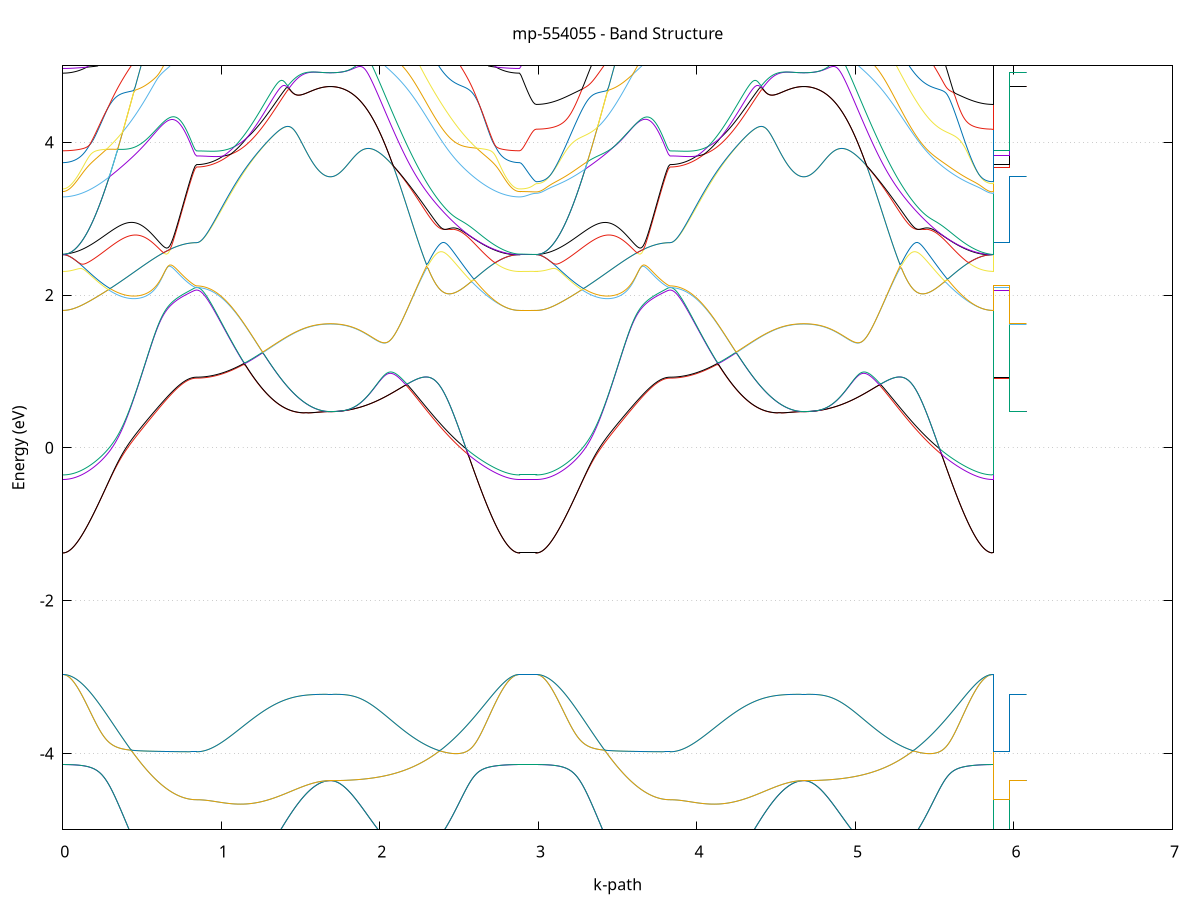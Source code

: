 set title 'mp-554055 - Band Structure'
set xlabel 'k-path'
set ylabel 'Energy (eV)'
set grid y
set yrange [-5:5]
set terminal png size 800,600
set output 'mp-554055_bands_gnuplot.png'
plot '-' using 1:2 with lines notitle, '-' using 1:2 with lines notitle, '-' using 1:2 with lines notitle, '-' using 1:2 with lines notitle, '-' using 1:2 with lines notitle, '-' using 1:2 with lines notitle, '-' using 1:2 with lines notitle, '-' using 1:2 with lines notitle, '-' using 1:2 with lines notitle, '-' using 1:2 with lines notitle, '-' using 1:2 with lines notitle, '-' using 1:2 with lines notitle, '-' using 1:2 with lines notitle, '-' using 1:2 with lines notitle, '-' using 1:2 with lines notitle, '-' using 1:2 with lines notitle, '-' using 1:2 with lines notitle, '-' using 1:2 with lines notitle, '-' using 1:2 with lines notitle, '-' using 1:2 with lines notitle, '-' using 1:2 with lines notitle, '-' using 1:2 with lines notitle, '-' using 1:2 with lines notitle, '-' using 1:2 with lines notitle, '-' using 1:2 with lines notitle, '-' using 1:2 with lines notitle, '-' using 1:2 with lines notitle, '-' using 1:2 with lines notitle, '-' using 1:2 with lines notitle, '-' using 1:2 with lines notitle, '-' using 1:2 with lines notitle, '-' using 1:2 with lines notitle, '-' using 1:2 with lines notitle, '-' using 1:2 with lines notitle, '-' using 1:2 with lines notitle, '-' using 1:2 with lines notitle, '-' using 1:2 with lines notitle, '-' using 1:2 with lines notitle, '-' using 1:2 with lines notitle, '-' using 1:2 with lines notitle, '-' using 1:2 with lines notitle, '-' using 1:2 with lines notitle, '-' using 1:2 with lines notitle, '-' using 1:2 with lines notitle, '-' using 1:2 with lines notitle, '-' using 1:2 with lines notitle, '-' using 1:2 with lines notitle, '-' using 1:2 with lines notitle, '-' using 1:2 with lines notitle, '-' using 1:2 with lines notitle, '-' using 1:2 with lines notitle, '-' using 1:2 with lines notitle, '-' using 1:2 with lines notitle, '-' using 1:2 with lines notitle, '-' using 1:2 with lines notitle, '-' using 1:2 with lines notitle, '-' using 1:2 with lines notitle, '-' using 1:2 with lines notitle, '-' using 1:2 with lines notitle, '-' using 1:2 with lines notitle, '-' using 1:2 with lines notitle, '-' using 1:2 with lines notitle, '-' using 1:2 with lines notitle, '-' using 1:2 with lines notitle
0.000000 -25.204523
0.009928 -25.204523
0.019857 -25.204523
0.029785 -25.204423
0.039713 -25.204423
0.049641 -25.204323
0.059570 -25.204223
0.069498 -25.204123
0.079426 -25.204023
0.089354 -25.203923
0.099283 -25.203723
0.109211 -25.203623
0.119139 -25.203423
0.129067 -25.203223
0.138996 -25.203023
0.148924 -25.202823
0.158852 -25.202523
0.168780 -25.202323
0.178709 -25.202023
0.188637 -25.201823
0.198565 -25.201523
0.208494 -25.201223
0.218422 -25.200923
0.228350 -25.200623
0.238278 -25.200223
0.248207 -25.199923
0.258135 -25.199523
0.268063 -25.199223
0.277991 -25.198823
0.287920 -25.198423
0.297848 -25.198123
0.307776 -25.197723
0.317704 -25.197323
0.327633 -25.196923
0.337561 -25.196523
0.347489 -25.196123
0.357417 -25.195623
0.367346 -25.195223
0.377274 -25.194823
0.387202 -25.194423
0.397131 -25.194023
0.407059 -25.193523
0.416987 -25.193123
0.426915 -25.192723
0.436844 -25.192223
0.446772 -25.191823
0.456700 -25.191423
0.466628 -25.191023
0.476557 -25.190523
0.486485 -25.190123
0.496413 -25.189723
0.506341 -25.189323
0.516270 -25.188923
0.526198 -25.188523
0.536126 -25.188123
0.546054 -25.187823
0.555983 -25.187423
0.565911 -25.187023
0.575839 -25.186723
0.585767 -25.186323
0.595696 -25.186023
0.605624 -25.185723
0.615552 -25.185423
0.625481 -25.185123
0.635409 -25.184923
0.645337 -25.184723
0.655265 -25.184523
0.665194 -25.184323
0.675122 -25.184223
0.685050 -25.184223
0.694978 -25.184223
0.704907 -25.184523
0.714835 -25.184923
0.724763 -25.185723
0.734691 -25.186823
0.744620 -25.188023
0.754548 -25.189423
0.764476 -25.190723
0.774404 -25.192023
0.784333 -25.193123
0.794261 -25.194023
0.804189 -25.194823
0.814118 -25.195523
0.824046 -25.195923
0.833974 -25.196223
0.843902 -25.196323
0.843902 -25.196323
0.853831 -25.196223
0.863759 -25.196223
0.873687 -25.196023
0.883615 -25.195823
0.893544 -25.195523
0.903472 -25.195223
0.913400 -25.194823
0.923328 -25.194423
0.933257 -25.193923
0.943185 -25.193323
0.953113 -25.192723
0.963041 -25.192123
0.972970 -25.191423
0.982898 -25.190623
0.992826 -25.189823
1.002755 -25.188923
1.012683 -25.188023
1.022611 -25.187023
1.032539 -25.186023
1.042468 -25.184923
1.052396 -25.183823
1.062324 -25.182723
1.072252 -25.181523
1.082181 -25.180323
1.092109 -25.179023
1.102037 -25.177723
1.111965 -25.176423
1.121894 -25.175123
1.131822 -25.174823
1.141750 -25.174423
1.151678 -25.174123
1.161607 -25.173723
1.171535 -25.173423
1.181463 -25.173023
1.191392 -25.172723
1.201320 -25.172323
1.211248 -25.171923
1.221176 -25.171623
1.231105 -25.171223
1.241033 -25.170823
1.250961 -25.170423
1.260889 -25.170023
1.270818 -25.169723
1.280746 -25.169323
1.290674 -25.168923
1.300602 -25.168523
1.310531 -25.168223
1.320459 -25.167823
1.330387 -25.167423
1.340315 -25.167023
1.350244 -25.166723
1.360172 -25.166323
1.370100 -25.166023
1.380029 -25.165623
1.389957 -25.165323
1.399885 -25.164923
1.409813 -25.164623
1.419742 -25.164323
1.429670 -25.163923
1.439598 -25.163623
1.449526 -25.163323
1.459455 -25.163023
1.469383 -25.162723
1.479311 -25.162523
1.489239 -25.162223
1.499168 -25.161923
1.509096 -25.161723
1.519024 -25.161423
1.528952 -25.161223
1.538881 -25.161023
1.548809 -25.160823
1.558737 -25.160623
1.568665 -25.160423
1.578594 -25.160323
1.588522 -25.160123
1.598450 -25.160023
1.608379 -25.159823
1.618307 -25.159723
1.628235 -25.159623
1.638163 -25.159623
1.648092 -25.159523
1.658020 -25.159423
1.667948 -25.159423
1.677876 -25.159423
1.687805 -25.159423
1.687805 -25.159423
1.697750 -25.159423
1.707696 -25.159423
1.717641 -25.159423
1.727587 -25.159523
1.737532 -25.159623
1.747478 -25.159623
1.757423 -25.159723
1.767369 -25.159823
1.777314 -25.160023
1.787260 -25.160123
1.797205 -25.160323
1.807150 -25.160523
1.817096 -25.160623
1.827041 -25.160823
1.836987 -25.161123
1.846932 -25.161323
1.856878 -25.161523
1.866823 -25.161823
1.876769 -25.162123
1.886714 -25.162423
1.896660 -25.162723
1.906605 -25.163023
1.916551 -25.163323
1.926496 -25.163623
1.936442 -25.164023
1.946387 -25.164323
1.956333 -25.164723
1.966278 -25.165123
1.976224 -25.165523
1.986169 -25.165923
1.996115 -25.166323
2.006060 -25.166723
2.016006 -25.167223
2.025951 -25.167623
2.035897 -25.168123
2.045842 -25.168523
2.055788 -25.169023
2.065733 -25.169523
2.075679 -25.170023
2.085624 -25.170523
2.095569 -25.171023
2.105515 -25.171523
2.115460 -25.172023
2.125406 -25.172623
2.135351 -25.173123
2.145297 -25.173723
2.155242 -25.174223
2.165188 -25.174823
2.175133 -25.175323
2.185079 -25.175923
2.195024 -25.176423
2.204970 -25.177023
2.214915 -25.177623
2.224861 -25.178223
2.234806 -25.178723
2.244752 -25.179323
2.254697 -25.179923
2.264643 -25.180523
2.274588 -25.181123
2.284534 -25.181723
2.294479 -25.182323
2.304425 -25.182823
2.314370 -25.183423
2.324316 -25.184023
2.334261 -25.184623
2.344207 -25.185223
2.354152 -25.185823
2.364098 -25.186323
2.374043 -25.186923
2.383989 -25.187523
2.393934 -25.188123
2.403880 -25.188623
2.413825 -25.189223
2.423770 -25.189823
2.433716 -25.190323
2.443661 -25.190923
2.453607 -25.191423
2.463552 -25.191923
2.473498 -25.192523
2.483443 -25.193023
2.493389 -25.193523
2.503334 -25.194023
2.513280 -25.194523
2.523225 -25.195023
2.533171 -25.195523
2.543116 -25.195923
2.553062 -25.196423
2.563007 -25.196923
2.572953 -25.197323
2.582898 -25.197723
2.592844 -25.198223
2.602789 -25.198623
2.612735 -25.199023
2.622680 -25.199323
2.632626 -25.199723
2.642571 -25.200123
2.652517 -25.200423
2.662462 -25.200823
2.672408 -25.201123
2.682353 -25.201423
2.692299 -25.201723
2.702244 -25.202023
2.712190 -25.202223
2.722135 -25.202523
2.732080 -25.202723
2.742026 -25.203023
2.751971 -25.203223
2.761917 -25.203423
2.771862 -25.203623
2.781808 -25.203723
2.791753 -25.203923
2.801699 -25.204023
2.811644 -25.204123
2.821590 -25.204223
2.831535 -25.204323
2.841481 -25.204423
2.851426 -25.204423
2.861372 -25.204523
2.871317 -25.204523
2.881263 -25.204523
2.881263 -25.204523
2.890838 -25.204523
2.900414 -25.204523
2.909990 -25.204523
2.919565 -25.204523
2.929141 -25.204523
2.938716 -25.204523
2.948292 -25.204523
2.957868 -25.204523
2.967443 -25.204523
2.977019 -25.204523
2.986595 -25.204523
2.986595 -25.204523
2.996523 -25.204523
3.006451 -25.204523
3.016379 -25.204423
3.026308 -25.204423
3.036236 -25.204323
3.046164 -25.204223
3.056092 -25.204123
3.066021 -25.204023
3.075949 -25.203923
3.085877 -25.203723
3.095805 -25.203623
3.105734 -25.203423
3.115662 -25.203223
3.125590 -25.203023
3.135519 -25.202823
3.145447 -25.202523
3.155375 -25.202323
3.165303 -25.202023
3.175232 -25.201823
3.185160 -25.201523
3.195088 -25.201223
3.205016 -25.200923
3.214945 -25.200623
3.224873 -25.200223
3.234801 -25.199923
3.244729 -25.199523
3.254658 -25.199223
3.264586 -25.198823
3.274514 -25.198423
3.284442 -25.198123
3.294371 -25.197723
3.304299 -25.197323
3.314227 -25.196923
3.324156 -25.196523
3.334084 -25.196123
3.344012 -25.195623
3.353940 -25.195223
3.363869 -25.194823
3.373797 -25.194423
3.383725 -25.194023
3.393653 -25.193523
3.403582 -25.193123
3.413510 -25.192723
3.423438 -25.192223
3.433366 -25.191823
3.443295 -25.191423
3.453223 -25.191023
3.463151 -25.190523
3.473079 -25.190123
3.483008 -25.189723
3.492936 -25.189323
3.502864 -25.188923
3.512793 -25.188523
3.522721 -25.188123
3.532649 -25.187823
3.542577 -25.187423
3.552506 -25.187023
3.562434 -25.186723
3.572362 -25.186323
3.582290 -25.186023
3.592219 -25.185723
3.602147 -25.185423
3.612075 -25.185123
3.622003 -25.184923
3.631932 -25.184723
3.641860 -25.184523
3.651788 -25.184323
3.661716 -25.184223
3.671645 -25.184223
3.681573 -25.184223
3.691501 -25.184523
3.701429 -25.184923
3.711358 -25.185723
3.721286 -25.186823
3.731214 -25.188023
3.741143 -25.189423
3.751071 -25.190723
3.760999 -25.192023
3.770927 -25.193123
3.780856 -25.194023
3.790784 -25.194823
3.800712 -25.195523
3.810640 -25.195923
3.820569 -25.196223
3.830497 -25.196323
3.830497 -25.196323
3.840425 -25.196223
3.850353 -25.196223
3.860282 -25.196023
3.870210 -25.195823
3.880138 -25.195523
3.890066 -25.195223
3.899995 -25.194823
3.909923 -25.194423
3.919851 -25.193923
3.929780 -25.193323
3.939708 -25.192723
3.949636 -25.192123
3.959564 -25.191423
3.969493 -25.190623
3.979421 -25.189823
3.989349 -25.188923
3.999277 -25.188023
4.009206 -25.187023
4.019134 -25.186023
4.029062 -25.184923
4.038990 -25.183823
4.048919 -25.182723
4.058847 -25.181523
4.068775 -25.180323
4.078703 -25.179023
4.088632 -25.177723
4.098560 -25.176423
4.108488 -25.175123
4.118417 -25.174823
4.128345 -25.174423
4.138273 -25.174123
4.148201 -25.173723
4.158130 -25.173423
4.168058 -25.173023
4.177986 -25.172723
4.187914 -25.172323
4.197843 -25.171923
4.207771 -25.171623
4.217699 -25.171223
4.227627 -25.170823
4.237556 -25.170423
4.247484 -25.170023
4.257412 -25.169723
4.267340 -25.169323
4.277269 -25.168923
4.287197 -25.168523
4.297125 -25.168223
4.307054 -25.167823
4.316982 -25.167423
4.326910 -25.167023
4.336838 -25.166723
4.346767 -25.166323
4.356695 -25.166023
4.366623 -25.165623
4.376551 -25.165323
4.386480 -25.164923
4.396408 -25.164623
4.406336 -25.164223
4.416264 -25.163923
4.426193 -25.163623
4.436121 -25.163323
4.446049 -25.163023
4.455977 -25.162723
4.465906 -25.162523
4.475834 -25.162223
4.485762 -25.161923
4.495691 -25.161723
4.505619 -25.161423
4.515547 -25.161223
4.525475 -25.161023
4.535404 -25.160823
4.545332 -25.160623
4.555260 -25.160423
4.565188 -25.160323
4.575117 -25.160123
4.585045 -25.160023
4.594973 -25.159823
4.604901 -25.159723
4.614830 -25.159623
4.624758 -25.159623
4.634686 -25.159523
4.644614 -25.159423
4.654543 -25.159423
4.664471 -25.159423
4.674399 -25.159423
4.674399 -25.159423
4.684345 -25.159423
4.694290 -25.159423
4.704236 -25.159423
4.714181 -25.159523
4.724127 -25.159623
4.734072 -25.159623
4.744018 -25.159723
4.753963 -25.159823
4.763909 -25.160023
4.773854 -25.160123
4.783800 -25.160323
4.793745 -25.160523
4.803691 -25.160623
4.813636 -25.160823
4.823582 -25.161123
4.833527 -25.161323
4.843472 -25.161523
4.853418 -25.161823
4.863363 -25.162123
4.873309 -25.162423
4.883254 -25.162723
4.893200 -25.163023
4.903145 -25.163323
4.913091 -25.163623
4.923036 -25.164023
4.932982 -25.164323
4.942927 -25.164723
4.952873 -25.165123
4.962818 -25.165523
4.972764 -25.165923
4.982709 -25.166323
4.992655 -25.166723
5.002600 -25.167223
5.012546 -25.167623
5.022491 -25.168123
5.032437 -25.168523
5.042382 -25.169023
5.052328 -25.169523
5.062273 -25.170023
5.072219 -25.170523
5.082164 -25.171023
5.092110 -25.171523
5.102055 -25.172023
5.112001 -25.172623
5.121946 -25.173123
5.131892 -25.173723
5.141837 -25.174223
5.151782 -25.174823
5.161728 -25.175323
5.171673 -25.175923
5.181619 -25.176423
5.191564 -25.177023
5.201510 -25.177623
5.211455 -25.178223
5.221401 -25.178723
5.231346 -25.179323
5.241292 -25.179923
5.251237 -25.180523
5.261183 -25.181123
5.271128 -25.181723
5.281074 -25.182323
5.291019 -25.182823
5.300965 -25.183423
5.310910 -25.184023
5.320856 -25.184623
5.330801 -25.185223
5.340747 -25.185823
5.350692 -25.186323
5.360638 -25.186923
5.370583 -25.187523
5.380529 -25.188123
5.390474 -25.188623
5.400420 -25.189223
5.410365 -25.189823
5.420311 -25.190323
5.430256 -25.190923
5.440202 -25.191423
5.450147 -25.191923
5.460093 -25.192523
5.470038 -25.193023
5.479983 -25.193523
5.489929 -25.194023
5.499874 -25.194523
5.509820 -25.195023
5.519765 -25.195523
5.529711 -25.195923
5.539656 -25.196423
5.549602 -25.196923
5.559547 -25.197323
5.569493 -25.197723
5.579438 -25.198223
5.589384 -25.198623
5.599329 -25.199023
5.609275 -25.199323
5.619220 -25.199723
5.629166 -25.200123
5.639111 -25.200423
5.649057 -25.200823
5.659002 -25.201123
5.668948 -25.201423
5.678893 -25.201723
5.688839 -25.202023
5.698784 -25.202223
5.708730 -25.202523
5.718675 -25.202723
5.728621 -25.203023
5.738566 -25.203223
5.748512 -25.203423
5.758457 -25.203623
5.768403 -25.203723
5.778348 -25.203923
5.788293 -25.204023
5.798239 -25.204123
5.808184 -25.204223
5.818130 -25.204323
5.828075 -25.204423
5.838021 -25.204423
5.847966 -25.204523
5.857912 -25.204523
5.867857 -25.204523
5.867857 -25.196323
5.877433 -25.196323
5.887009 -25.196323
5.896584 -25.196323
5.906160 -25.196323
5.915735 -25.196323
5.925311 -25.196323
5.934887 -25.196323
5.944462 -25.196323
5.954038 -25.196323
5.963614 -25.196323
5.973189 -25.196323
5.973189 -25.159423
5.982765 -25.159423
5.992340 -25.159423
6.001916 -25.159423
6.011492 -25.159423
6.021067 -25.159423
6.030643 -25.159423
6.040219 -25.159423
6.049794 -25.159423
6.059370 -25.159423
6.068945 -25.159423
6.078521 -25.159423
e
0.000000 -25.204523
0.009928 -25.204523
0.019857 -25.204523
0.029785 -25.204423
0.039713 -25.204423
0.049641 -25.204323
0.059570 -25.204223
0.069498 -25.204123
0.079426 -25.204023
0.089354 -25.203923
0.099283 -25.203723
0.109211 -25.203623
0.119139 -25.203423
0.129067 -25.203223
0.138996 -25.203023
0.148924 -25.202823
0.158852 -25.202523
0.168780 -25.202323
0.178709 -25.202023
0.188637 -25.201823
0.198565 -25.201523
0.208494 -25.201223
0.218422 -25.200923
0.228350 -25.200623
0.238278 -25.200223
0.248207 -25.199923
0.258135 -25.199523
0.268063 -25.199223
0.277991 -25.198823
0.287920 -25.198423
0.297848 -25.198123
0.307776 -25.197723
0.317704 -25.197323
0.327633 -25.196923
0.337561 -25.196523
0.347489 -25.196123
0.357417 -25.195623
0.367346 -25.195223
0.377274 -25.194823
0.387202 -25.194423
0.397131 -25.194023
0.407059 -25.193523
0.416987 -25.193123
0.426915 -25.192723
0.436844 -25.192223
0.446772 -25.191823
0.456700 -25.191423
0.466628 -25.191023
0.476557 -25.190523
0.486485 -25.190123
0.496413 -25.189723
0.506341 -25.189323
0.516270 -25.188923
0.526198 -25.188523
0.536126 -25.188123
0.546054 -25.187823
0.555983 -25.187423
0.565911 -25.187023
0.575839 -25.186723
0.585767 -25.186323
0.595696 -25.186023
0.605624 -25.185723
0.615552 -25.185423
0.625481 -25.185123
0.635409 -25.184923
0.645337 -25.184723
0.655265 -25.184523
0.665194 -25.184323
0.675122 -25.184223
0.685050 -25.184223
0.694978 -25.184223
0.704907 -25.184523
0.714835 -25.184923
0.724763 -25.185723
0.734691 -25.186823
0.744620 -25.188023
0.754548 -25.189423
0.764476 -25.190723
0.774404 -25.192023
0.784333 -25.193123
0.794261 -25.194023
0.804189 -25.194823
0.814118 -25.195523
0.824046 -25.195923
0.833974 -25.196223
0.843902 -25.196323
0.843902 -25.196323
0.853831 -25.196223
0.863759 -25.196223
0.873687 -25.196023
0.883615 -25.195823
0.893544 -25.195523
0.903472 -25.195223
0.913400 -25.194823
0.923328 -25.194423
0.933257 -25.193923
0.943185 -25.193323
0.953113 -25.192723
0.963041 -25.192123
0.972970 -25.191423
0.982898 -25.190623
0.992826 -25.189823
1.002755 -25.188923
1.012683 -25.188023
1.022611 -25.187023
1.032539 -25.186023
1.042468 -25.184923
1.052396 -25.183823
1.062324 -25.182723
1.072252 -25.181523
1.082181 -25.180323
1.092109 -25.179023
1.102037 -25.177723
1.111965 -25.176423
1.121894 -25.175123
1.131822 -25.174823
1.141750 -25.174423
1.151678 -25.174123
1.161607 -25.173723
1.171535 -25.173423
1.181463 -25.173023
1.191392 -25.172723
1.201320 -25.172323
1.211248 -25.171923
1.221176 -25.171623
1.231105 -25.171223
1.241033 -25.170823
1.250961 -25.170423
1.260889 -25.170023
1.270818 -25.169723
1.280746 -25.169323
1.290674 -25.168923
1.300602 -25.168523
1.310531 -25.168223
1.320459 -25.167823
1.330387 -25.167423
1.340315 -25.167023
1.350244 -25.166723
1.360172 -25.166323
1.370100 -25.166023
1.380029 -25.165623
1.389957 -25.165323
1.399885 -25.164923
1.409813 -25.164623
1.419742 -25.164223
1.429670 -25.163923
1.439598 -25.163623
1.449526 -25.163323
1.459455 -25.163023
1.469383 -25.162723
1.479311 -25.162523
1.489239 -25.162223
1.499168 -25.161923
1.509096 -25.161723
1.519024 -25.161423
1.528952 -25.161223
1.538881 -25.161023
1.548809 -25.160823
1.558737 -25.160623
1.568665 -25.160423
1.578594 -25.160323
1.588522 -25.160123
1.598450 -25.160023
1.608379 -25.159823
1.618307 -25.159723
1.628235 -25.159623
1.638163 -25.159623
1.648092 -25.159523
1.658020 -25.159423
1.667948 -25.159423
1.677876 -25.159423
1.687805 -25.159423
1.687805 -25.159423
1.697750 -25.159423
1.707696 -25.159423
1.717641 -25.159423
1.727587 -25.159523
1.737532 -25.159623
1.747478 -25.159623
1.757423 -25.159723
1.767369 -25.159823
1.777314 -25.160023
1.787260 -25.160123
1.797205 -25.160323
1.807150 -25.160523
1.817096 -25.160623
1.827041 -25.160823
1.836987 -25.161123
1.846932 -25.161323
1.856878 -25.161523
1.866823 -25.161823
1.876769 -25.162123
1.886714 -25.162423
1.896660 -25.162723
1.906605 -25.163023
1.916551 -25.163323
1.926496 -25.163623
1.936442 -25.164023
1.946387 -25.164323
1.956333 -25.164723
1.966278 -25.165123
1.976224 -25.165523
1.986169 -25.165923
1.996115 -25.166323
2.006060 -25.166723
2.016006 -25.167223
2.025951 -25.167623
2.035897 -25.168123
2.045842 -25.168523
2.055788 -25.169023
2.065733 -25.169523
2.075679 -25.170023
2.085624 -25.170523
2.095569 -25.171023
2.105515 -25.171523
2.115460 -25.172023
2.125406 -25.172623
2.135351 -25.173123
2.145297 -25.173723
2.155242 -25.174223
2.165188 -25.174823
2.175133 -25.175323
2.185079 -25.175923
2.195024 -25.176423
2.204970 -25.177023
2.214915 -25.177623
2.224861 -25.178223
2.234806 -25.178723
2.244752 -25.179323
2.254697 -25.179923
2.264643 -25.180523
2.274588 -25.181123
2.284534 -25.181723
2.294479 -25.182223
2.304425 -25.182823
2.314370 -25.183423
2.324316 -25.184023
2.334261 -25.184623
2.344207 -25.185223
2.354152 -25.185823
2.364098 -25.186323
2.374043 -25.186923
2.383989 -25.187523
2.393934 -25.188123
2.403880 -25.188623
2.413825 -25.189223
2.423770 -25.189823
2.433716 -25.190323
2.443661 -25.190923
2.453607 -25.191423
2.463552 -25.191923
2.473498 -25.192523
2.483443 -25.193023
2.493389 -25.193523
2.503334 -25.194023
2.513280 -25.194523
2.523225 -25.195023
2.533171 -25.195523
2.543116 -25.195923
2.553062 -25.196423
2.563007 -25.196923
2.572953 -25.197323
2.582898 -25.197723
2.592844 -25.198223
2.602789 -25.198623
2.612735 -25.199023
2.622680 -25.199323
2.632626 -25.199723
2.642571 -25.200123
2.652517 -25.200423
2.662462 -25.200823
2.672408 -25.201123
2.682353 -25.201423
2.692299 -25.201723
2.702244 -25.202023
2.712190 -25.202223
2.722135 -25.202523
2.732080 -25.202723
2.742026 -25.203023
2.751971 -25.203223
2.761917 -25.203423
2.771862 -25.203623
2.781808 -25.203723
2.791753 -25.203923
2.801699 -25.204023
2.811644 -25.204123
2.821590 -25.204223
2.831535 -25.204323
2.841481 -25.204423
2.851426 -25.204423
2.861372 -25.204523
2.871317 -25.204523
2.881263 -25.204523
2.881263 -25.204523
2.890838 -25.204523
2.900414 -25.204523
2.909990 -25.204523
2.919565 -25.204523
2.929141 -25.204523
2.938716 -25.204523
2.948292 -25.204523
2.957868 -25.204523
2.967443 -25.204523
2.977019 -25.204523
2.986595 -25.204523
2.986595 -25.204523
2.996523 -25.204523
3.006451 -25.204523
3.016379 -25.204423
3.026308 -25.204423
3.036236 -25.204323
3.046164 -25.204223
3.056092 -25.204123
3.066021 -25.204023
3.075949 -25.203923
3.085877 -25.203723
3.095805 -25.203623
3.105734 -25.203423
3.115662 -25.203223
3.125590 -25.203023
3.135519 -25.202823
3.145447 -25.202523
3.155375 -25.202323
3.165303 -25.202023
3.175232 -25.201823
3.185160 -25.201523
3.195088 -25.201223
3.205016 -25.200923
3.214945 -25.200623
3.224873 -25.200223
3.234801 -25.199923
3.244729 -25.199523
3.254658 -25.199223
3.264586 -25.198823
3.274514 -25.198423
3.284442 -25.198123
3.294371 -25.197723
3.304299 -25.197323
3.314227 -25.196923
3.324156 -25.196523
3.334084 -25.196123
3.344012 -25.195623
3.353940 -25.195223
3.363869 -25.194823
3.373797 -25.194423
3.383725 -25.194023
3.393653 -25.193523
3.403582 -25.193123
3.413510 -25.192723
3.423438 -25.192223
3.433366 -25.191823
3.443295 -25.191423
3.453223 -25.191023
3.463151 -25.190523
3.473079 -25.190123
3.483008 -25.189723
3.492936 -25.189323
3.502864 -25.188923
3.512793 -25.188523
3.522721 -25.188123
3.532649 -25.187823
3.542577 -25.187423
3.552506 -25.187023
3.562434 -25.186723
3.572362 -25.186323
3.582290 -25.186023
3.592219 -25.185723
3.602147 -25.185423
3.612075 -25.185123
3.622003 -25.184923
3.631932 -25.184723
3.641860 -25.184523
3.651788 -25.184323
3.661716 -25.184223
3.671645 -25.184223
3.681573 -25.184223
3.691501 -25.184523
3.701429 -25.184923
3.711358 -25.185723
3.721286 -25.186823
3.731214 -25.188023
3.741143 -25.189423
3.751071 -25.190723
3.760999 -25.192023
3.770927 -25.193123
3.780856 -25.194023
3.790784 -25.194823
3.800712 -25.195523
3.810640 -25.195923
3.820569 -25.196223
3.830497 -25.196323
3.830497 -25.196323
3.840425 -25.196223
3.850353 -25.196223
3.860282 -25.196023
3.870210 -25.195823
3.880138 -25.195523
3.890066 -25.195223
3.899995 -25.194823
3.909923 -25.194423
3.919851 -25.193923
3.929780 -25.193323
3.939708 -25.192723
3.949636 -25.192123
3.959564 -25.191423
3.969493 -25.190623
3.979421 -25.189823
3.989349 -25.188923
3.999277 -25.188023
4.009206 -25.187023
4.019134 -25.186023
4.029062 -25.184923
4.038990 -25.183823
4.048919 -25.182723
4.058847 -25.181523
4.068775 -25.180323
4.078703 -25.179023
4.088632 -25.177723
4.098560 -25.176423
4.108488 -25.175123
4.118417 -25.174823
4.128345 -25.174423
4.138273 -25.174123
4.148201 -25.173723
4.158130 -25.173423
4.168058 -25.173023
4.177986 -25.172723
4.187914 -25.172323
4.197843 -25.171923
4.207771 -25.171623
4.217699 -25.171223
4.227627 -25.170823
4.237556 -25.170423
4.247484 -25.170023
4.257412 -25.169723
4.267340 -25.169323
4.277269 -25.168923
4.287197 -25.168523
4.297125 -25.168223
4.307054 -25.167823
4.316982 -25.167423
4.326910 -25.167023
4.336838 -25.166723
4.346767 -25.166323
4.356695 -25.166023
4.366623 -25.165623
4.376551 -25.165323
4.386480 -25.164923
4.396408 -25.164623
4.406336 -25.164323
4.416264 -25.163923
4.426193 -25.163623
4.436121 -25.163323
4.446049 -25.163023
4.455977 -25.162723
4.465906 -25.162523
4.475834 -25.162223
4.485762 -25.161923
4.495691 -25.161723
4.505619 -25.161423
4.515547 -25.161223
4.525475 -25.161023
4.535404 -25.160823
4.545332 -25.160623
4.555260 -25.160423
4.565188 -25.160323
4.575117 -25.160123
4.585045 -25.160023
4.594973 -25.159823
4.604901 -25.159723
4.614830 -25.159623
4.624758 -25.159623
4.634686 -25.159523
4.644614 -25.159423
4.654543 -25.159423
4.664471 -25.159423
4.674399 -25.159423
4.674399 -25.159423
4.684345 -25.159423
4.694290 -25.159423
4.704236 -25.159423
4.714181 -25.159523
4.724127 -25.159623
4.734072 -25.159623
4.744018 -25.159723
4.753963 -25.159823
4.763909 -25.160023
4.773854 -25.160123
4.783800 -25.160323
4.793745 -25.160523
4.803691 -25.160623
4.813636 -25.160823
4.823582 -25.161123
4.833527 -25.161323
4.843472 -25.161523
4.853418 -25.161823
4.863363 -25.162123
4.873309 -25.162423
4.883254 -25.162723
4.893200 -25.163023
4.903145 -25.163323
4.913091 -25.163623
4.923036 -25.164023
4.932982 -25.164323
4.942927 -25.164723
4.952873 -25.165123
4.962818 -25.165523
4.972764 -25.165923
4.982709 -25.166323
4.992655 -25.166723
5.002600 -25.167223
5.012546 -25.167623
5.022491 -25.168123
5.032437 -25.168523
5.042382 -25.169023
5.052328 -25.169523
5.062273 -25.170023
5.072219 -25.170523
5.082164 -25.171023
5.092110 -25.171523
5.102055 -25.172023
5.112001 -25.172623
5.121946 -25.173123
5.131892 -25.173723
5.141837 -25.174223
5.151782 -25.174823
5.161728 -25.175323
5.171673 -25.175923
5.181619 -25.176423
5.191564 -25.177023
5.201510 -25.177623
5.211455 -25.178223
5.221401 -25.178723
5.231346 -25.179323
5.241292 -25.179923
5.251237 -25.180523
5.261183 -25.181123
5.271128 -25.181723
5.281074 -25.182323
5.291019 -25.182823
5.300965 -25.183423
5.310910 -25.184023
5.320856 -25.184623
5.330801 -25.185223
5.340747 -25.185823
5.350692 -25.186323
5.360638 -25.186923
5.370583 -25.187523
5.380529 -25.188123
5.390474 -25.188623
5.400420 -25.189223
5.410365 -25.189823
5.420311 -25.190323
5.430256 -25.190923
5.440202 -25.191423
5.450147 -25.191923
5.460093 -25.192523
5.470038 -25.193023
5.479983 -25.193523
5.489929 -25.194023
5.499874 -25.194523
5.509820 -25.195023
5.519765 -25.195523
5.529711 -25.195923
5.539656 -25.196423
5.549602 -25.196923
5.559547 -25.197323
5.569493 -25.197723
5.579438 -25.198223
5.589384 -25.198623
5.599329 -25.199023
5.609275 -25.199323
5.619220 -25.199723
5.629166 -25.200123
5.639111 -25.200423
5.649057 -25.200823
5.659002 -25.201123
5.668948 -25.201423
5.678893 -25.201723
5.688839 -25.202023
5.698784 -25.202223
5.708730 -25.202523
5.718675 -25.202723
5.728621 -25.203023
5.738566 -25.203223
5.748512 -25.203423
5.758457 -25.203623
5.768403 -25.203723
5.778348 -25.203923
5.788293 -25.204023
5.798239 -25.204123
5.808184 -25.204223
5.818130 -25.204323
5.828075 -25.204423
5.838021 -25.204423
5.847966 -25.204523
5.857912 -25.204523
5.867857 -25.204523
5.867857 -25.196323
5.877433 -25.196323
5.887009 -25.196323
5.896584 -25.196323
5.906160 -25.196323
5.915735 -25.196323
5.925311 -25.196323
5.934887 -25.196323
5.944462 -25.196323
5.954038 -25.196323
5.963614 -25.196323
5.973189 -25.196323
5.973189 -25.159423
5.982765 -25.159423
5.992340 -25.159423
6.001916 -25.159423
6.011492 -25.159423
6.021067 -25.159423
6.030643 -25.159423
6.040219 -25.159423
6.049794 -25.159423
6.059370 -25.159423
6.068945 -25.159423
6.078521 -25.159423
e
0.000000 -24.898523
0.009928 -24.898623
0.019857 -24.898923
0.029785 -24.899423
0.039713 -24.900123
0.049641 -24.901123
0.059570 -24.902223
0.069498 -24.903623
0.079426 -24.905223
0.089354 -24.906923
0.099283 -24.908923
0.109211 -24.911123
0.119139 -24.913423
0.129067 -24.916023
0.138996 -24.918723
0.148924 -24.921623
0.158852 -24.924723
0.168780 -24.927923
0.178709 -24.931423
0.188637 -24.934923
0.198565 -24.938723
0.208494 -24.942623
0.218422 -24.946623
0.228350 -24.950823
0.238278 -24.955123
0.248207 -24.959523
0.258135 -24.964123
0.268063 -24.968723
0.277991 -24.973523
0.287920 -24.978423
0.297848 -24.983323
0.307776 -24.988423
0.317704 -24.993523
0.327633 -24.998723
0.337561 -25.003923
0.347489 -25.009323
0.357417 -25.014623
0.367346 -25.020023
0.377274 -25.025423
0.387202 -25.030923
0.397131 -25.036423
0.407059 -25.041823
0.416987 -25.047323
0.426915 -25.052823
0.436844 -25.058323
0.446772 -25.063723
0.456700 -25.069123
0.466628 -25.074523
0.476557 -25.079823
0.486485 -25.085123
0.496413 -25.090323
0.506341 -25.095523
0.516270 -25.100623
0.526198 -25.105623
0.536126 -25.110623
0.546054 -25.115423
0.555983 -25.120223
0.565911 -25.124823
0.575839 -25.129323
0.585767 -25.133823
0.595696 -25.138123
0.605624 -25.142223
0.615552 -25.146323
0.625481 -25.150123
0.635409 -25.153923
0.645337 -25.157523
0.655265 -25.160923
0.665194 -25.164123
0.675122 -25.167223
0.685050 -25.170023
0.694978 -25.172523
0.704907 -25.174823
0.714835 -25.176623
0.724763 -25.178023
0.734691 -25.179023
0.744620 -25.179523
0.754548 -25.179823
0.764476 -25.180023
0.774404 -25.180123
0.784333 -25.180123
0.794261 -25.180123
0.804189 -25.180123
0.814118 -25.180123
0.824046 -25.180123
0.833974 -25.180123
0.843902 -25.180123
0.843902 -25.180123
0.853831 -25.180123
0.863759 -25.180123
0.873687 -25.180023
0.883615 -25.180023
0.893544 -25.179923
0.903472 -25.179823
0.913400 -25.179823
0.923328 -25.179723
0.933257 -25.179523
0.943185 -25.179423
0.953113 -25.179323
0.963041 -25.179123
0.972970 -25.178923
0.982898 -25.178823
0.992826 -25.178623
1.002755 -25.178423
1.012683 -25.178123
1.022611 -25.177923
1.032539 -25.177723
1.042468 -25.177423
1.052396 -25.177223
1.062324 -25.176923
1.072252 -25.176623
1.082181 -25.176323
1.092109 -25.176023
1.102037 -25.175723
1.111965 -25.175423
1.121894 -25.175023
1.131822 -25.173623
1.141750 -25.172123
1.151678 -25.170723
1.161607 -25.169223
1.171535 -25.167723
1.181463 -25.166223
1.191392 -25.164623
1.201320 -25.163023
1.211248 -25.161423
1.221176 -25.159923
1.231105 -25.158223
1.241033 -25.156623
1.250961 -25.155023
1.260889 -25.153423
1.270818 -25.151723
1.280746 -25.150123
1.290674 -25.148523
1.300602 -25.146923
1.310531 -25.145223
1.320459 -25.143623
1.330387 -25.142023
1.340315 -25.140523
1.350244 -25.138923
1.360172 -25.137323
1.370100 -25.135823
1.380029 -25.134323
1.389957 -25.132823
1.399885 -25.131423
1.409813 -25.129923
1.419742 -25.128523
1.429670 -25.127223
1.439598 -25.125823
1.449526 -25.124523
1.459455 -25.123323
1.469383 -25.122023
1.479311 -25.120923
1.489239 -25.119723
1.499168 -25.118623
1.509096 -25.117623
1.519024 -25.116623
1.528952 -25.115623
1.538881 -25.114723
1.548809 -25.113923
1.558737 -25.113123
1.568665 -25.112423
1.578594 -25.111723
1.588522 -25.111123
1.598450 -25.110523
1.608379 -25.110023
1.618307 -25.109523
1.628235 -25.109123
1.638163 -25.108823
1.648092 -25.108523
1.658020 -25.108323
1.667948 -25.108123
1.677876 -25.108023
1.687805 -25.108023
1.687805 -25.108023
1.697750 -25.108023
1.707696 -25.108023
1.717641 -25.107923
1.727587 -25.107823
1.737532 -25.107623
1.747478 -25.107423
1.757423 -25.107223
1.767369 -25.107023
1.777314 -25.106723
1.787260 -25.106423
1.797205 -25.106123
1.807150 -25.105723
1.817096 -25.105323
1.827041 -25.104823
1.836987 -25.104323
1.846932 -25.103823
1.856878 -25.103223
1.866823 -25.102623
1.876769 -25.102023
1.886714 -25.101323
1.896660 -25.100623
1.906605 -25.099823
1.916551 -25.099023
1.926496 -25.098223
1.936442 -25.097323
1.946387 -25.096323
1.956333 -25.095323
1.966278 -25.094323
1.976224 -25.093223
1.986169 -25.092123
1.996115 -25.090923
2.006060 -25.089723
2.016006 -25.088423
2.025951 -25.087123
2.035897 -25.085723
2.045842 -25.084223
2.055788 -25.082723
2.065733 -25.081223
2.075679 -25.079623
2.085624 -25.077923
2.095569 -25.076223
2.105515 -25.074523
2.115460 -25.072623
2.125406 -25.070823
2.135351 -25.068823
2.145297 -25.066923
2.155242 -25.064823
2.165188 -25.062723
2.175133 -25.060623
2.185079 -25.058423
2.195024 -25.056123
2.204970 -25.053823
2.214915 -25.051523
2.224861 -25.049023
2.234806 -25.046623
2.244752 -25.044123
2.254697 -25.041523
2.264643 -25.038923
2.274588 -25.036323
2.284534 -25.033623
2.294479 -25.030923
2.304425 -25.028123
2.314370 -25.025323
2.324316 -25.022423
2.334261 -25.019623
2.344207 -25.016723
2.354152 -25.013723
2.364098 -25.010823
2.374043 -25.007823
2.383989 -25.004823
2.393934 -25.001723
2.403880 -24.998723
2.413825 -24.995623
2.423770 -24.992623
2.433716 -24.989523
2.443661 -24.986423
2.453607 -24.983423
2.463552 -24.980323
2.473498 -24.977223
2.483443 -24.974123
2.493389 -24.971123
2.503334 -24.968123
2.513280 -24.965123
2.523225 -24.962123
2.533171 -24.959123
2.543116 -24.956223
2.553062 -24.953323
2.563007 -24.950423
2.572953 -24.947623
2.582898 -24.944823
2.592844 -24.942123
2.602789 -24.939523
2.612735 -24.936823
2.622680 -24.934323
2.632626 -24.931823
2.642571 -24.929423
2.652517 -24.927023
2.662462 -24.924723
2.672408 -24.922523
2.682353 -24.920423
2.692299 -24.918423
2.702244 -24.916423
2.712190 -24.914523
2.722135 -24.912823
2.732080 -24.911123
2.742026 -24.909523
2.751971 -24.908023
2.761917 -24.906623
2.771862 -24.905323
2.781808 -24.904223
2.791753 -24.903123
2.801699 -24.902123
2.811644 -24.901323
2.821590 -24.900523
2.831535 -24.899923
2.841481 -24.899423
2.851426 -24.899023
2.861372 -24.898723
2.871317 -24.898523
2.881263 -24.898523
2.881263 -24.898523
2.890838 -24.898523
2.900414 -24.898523
2.909990 -24.898523
2.919565 -24.898523
2.929141 -24.898523
2.938716 -24.898523
2.948292 -24.898523
2.957868 -24.898523
2.967443 -24.898523
2.977019 -24.898523
2.986595 -24.898523
2.986595 -24.898523
2.996523 -24.898623
3.006451 -24.898923
3.016379 -24.899423
3.026308 -24.900123
3.036236 -24.901123
3.046164 -24.902223
3.056092 -24.903623
3.066021 -24.905223
3.075949 -24.906923
3.085877 -24.908923
3.095805 -24.911123
3.105734 -24.913423
3.115662 -24.916023
3.125590 -24.918723
3.135519 -24.921623
3.145447 -24.924723
3.155375 -24.927923
3.165303 -24.931423
3.175232 -24.935023
3.185160 -24.938723
3.195088 -24.942623
3.205016 -24.946623
3.214945 -24.950823
3.224873 -24.955123
3.234801 -24.959523
3.244729 -24.964123
3.254658 -24.968723
3.264586 -24.973523
3.274514 -24.978423
3.284442 -24.983323
3.294371 -24.988423
3.304299 -24.993523
3.314227 -24.998723
3.324156 -25.003923
3.334084 -25.009323
3.344012 -25.014623
3.353940 -25.020023
3.363869 -25.025423
3.373797 -25.030923
3.383725 -25.036423
3.393653 -25.041823
3.403582 -25.047323
3.413510 -25.052823
3.423438 -25.058323
3.433366 -25.063723
3.443295 -25.069123
3.453223 -25.074523
3.463151 -25.079823
3.473079 -25.085123
3.483008 -25.090323
3.492936 -25.095523
3.502864 -25.100623
3.512793 -25.105623
3.522721 -25.110623
3.532649 -25.115423
3.542577 -25.120223
3.552506 -25.124823
3.562434 -25.129323
3.572362 -25.133823
3.582290 -25.138123
3.592219 -25.142223
3.602147 -25.146323
3.612075 -25.150123
3.622003 -25.153923
3.631932 -25.157523
3.641860 -25.160923
3.651788 -25.164123
3.661716 -25.167223
3.671645 -25.170023
3.681573 -25.172523
3.691501 -25.174823
3.701429 -25.176623
3.711358 -25.178023
3.721286 -25.179023
3.731214 -25.179523
3.741143 -25.179823
3.751071 -25.180023
3.760999 -25.180123
3.770927 -25.180123
3.780856 -25.180123
3.790784 -25.180123
3.800712 -25.180123
3.810640 -25.180123
3.820569 -25.180123
3.830497 -25.180123
3.830497 -25.180123
3.840425 -25.180123
3.850353 -25.180123
3.860282 -25.180023
3.870210 -25.180023
3.880138 -25.179923
3.890066 -25.179823
3.899995 -25.179823
3.909923 -25.179723
3.919851 -25.179523
3.929780 -25.179423
3.939708 -25.179323
3.949636 -25.179123
3.959564 -25.178923
3.969493 -25.178823
3.979421 -25.178623
3.989349 -25.178423
3.999277 -25.178123
4.009206 -25.177923
4.019134 -25.177723
4.029062 -25.177423
4.038990 -25.177223
4.048919 -25.176923
4.058847 -25.176623
4.068775 -25.176323
4.078703 -25.176023
4.088632 -25.175723
4.098560 -25.175423
4.108488 -25.175023
4.118417 -25.173623
4.128345 -25.172123
4.138273 -25.170723
4.148201 -25.169223
4.158130 -25.167723
4.168058 -25.166223
4.177986 -25.164623
4.187914 -25.163023
4.197843 -25.161423
4.207771 -25.159923
4.217699 -25.158223
4.227627 -25.156623
4.237556 -25.155023
4.247484 -25.153423
4.257412 -25.151723
4.267340 -25.150123
4.277269 -25.148523
4.287197 -25.146923
4.297125 -25.145223
4.307054 -25.143623
4.316982 -25.142023
4.326910 -25.140523
4.336838 -25.138923
4.346767 -25.137323
4.356695 -25.135823
4.366623 -25.134323
4.376551 -25.132823
4.386480 -25.131423
4.396408 -25.129923
4.406336 -25.128523
4.416264 -25.127223
4.426193 -25.125823
4.436121 -25.124523
4.446049 -25.123323
4.455977 -25.122023
4.465906 -25.120923
4.475834 -25.119723
4.485762 -25.118623
4.495691 -25.117623
4.505619 -25.116623
4.515547 -25.115623
4.525475 -25.114723
4.535404 -25.113923
4.545332 -25.113123
4.555260 -25.112423
4.565188 -25.111723
4.575117 -25.111123
4.585045 -25.110523
4.594973 -25.110023
4.604901 -25.109523
4.614830 -25.109123
4.624758 -25.108823
4.634686 -25.108523
4.644614 -25.108323
4.654543 -25.108123
4.664471 -25.108023
4.674399 -25.108023
4.674399 -25.108023
4.684345 -25.108023
4.694290 -25.108023
4.704236 -25.107923
4.714181 -25.107823
4.724127 -25.107623
4.734072 -25.107423
4.744018 -25.107223
4.753963 -25.107023
4.763909 -25.106723
4.773854 -25.106423
4.783800 -25.106123
4.793745 -25.105723
4.803691 -25.105323
4.813636 -25.104823
4.823582 -25.104323
4.833527 -25.103823
4.843472 -25.103223
4.853418 -25.102623
4.863363 -25.102023
4.873309 -25.101323
4.883254 -25.100623
4.893200 -25.099823
4.903145 -25.099023
4.913091 -25.098223
4.923036 -25.097323
4.932982 -25.096323
4.942927 -25.095323
4.952873 -25.094323
4.962818 -25.093223
4.972764 -25.092123
4.982709 -25.090923
4.992655 -25.089723
5.002600 -25.088423
5.012546 -25.087123
5.022491 -25.085723
5.032437 -25.084223
5.042382 -25.082723
5.052328 -25.081223
5.062273 -25.079623
5.072219 -25.077923
5.082164 -25.076223
5.092110 -25.074523
5.102055 -25.072623
5.112001 -25.070823
5.121946 -25.068823
5.131892 -25.066923
5.141837 -25.064823
5.151782 -25.062723
5.161728 -25.060623
5.171673 -25.058423
5.181619 -25.056123
5.191564 -25.053823
5.201510 -25.051523
5.211455 -25.049023
5.221401 -25.046623
5.231346 -25.044123
5.241292 -25.041523
5.251237 -25.038923
5.261183 -25.036323
5.271128 -25.033623
5.281074 -25.030923
5.291019 -25.028123
5.300965 -25.025323
5.310910 -25.022423
5.320856 -25.019623
5.330801 -25.016723
5.340747 -25.013723
5.350692 -25.010823
5.360638 -25.007823
5.370583 -25.004823
5.380529 -25.001723
5.390474 -24.998723
5.400420 -24.995623
5.410365 -24.992623
5.420311 -24.989523
5.430256 -24.986423
5.440202 -24.983423
5.450147 -24.980323
5.460093 -24.977223
5.470038 -24.974123
5.479983 -24.971123
5.489929 -24.968123
5.499874 -24.965123
5.509820 -24.962123
5.519765 -24.959123
5.529711 -24.956223
5.539656 -24.953323
5.549602 -24.950423
5.559547 -24.947623
5.569493 -24.944823
5.579438 -24.942123
5.589384 -24.939523
5.599329 -24.936823
5.609275 -24.934323
5.619220 -24.931823
5.629166 -24.929423
5.639111 -24.927023
5.649057 -24.924723
5.659002 -24.922523
5.668948 -24.920423
5.678893 -24.918423
5.688839 -24.916423
5.698784 -24.914523
5.708730 -24.912823
5.718675 -24.911123
5.728621 -24.909523
5.738566 -24.908023
5.748512 -24.906623
5.758457 -24.905323
5.768403 -24.904223
5.778348 -24.903123
5.788293 -24.902123
5.798239 -24.901323
5.808184 -24.900523
5.818130 -24.899923
5.828075 -24.899423
5.838021 -24.899023
5.847966 -24.898723
5.857912 -24.898523
5.867857 -24.898523
5.867857 -25.180123
5.877433 -25.180123
5.887009 -25.180123
5.896584 -25.180123
5.906160 -25.180123
5.915735 -25.180123
5.925311 -25.180123
5.934887 -25.180123
5.944462 -25.180123
5.954038 -25.180123
5.963614 -25.180123
5.973189 -25.180123
5.973189 -25.108023
5.982765 -25.108023
5.992340 -25.108023
6.001916 -25.108023
6.011492 -25.108023
6.021067 -25.108023
6.030643 -25.108023
6.040219 -25.108023
6.049794 -25.108023
6.059370 -25.108023
6.068945 -25.108023
6.078521 -25.108023
e
0.000000 -24.898523
0.009928 -24.898623
0.019857 -24.898923
0.029785 -24.899423
0.039713 -24.900123
0.049641 -24.901123
0.059570 -24.902223
0.069498 -24.903623
0.079426 -24.905223
0.089354 -24.906923
0.099283 -24.908923
0.109211 -24.911123
0.119139 -24.913423
0.129067 -24.916023
0.138996 -24.918723
0.148924 -24.921623
0.158852 -24.924723
0.168780 -24.927923
0.178709 -24.931423
0.188637 -24.934923
0.198565 -24.938723
0.208494 -24.942623
0.218422 -24.946623
0.228350 -24.950823
0.238278 -24.955123
0.248207 -24.959523
0.258135 -24.964123
0.268063 -24.968723
0.277991 -24.973523
0.287920 -24.978423
0.297848 -24.983323
0.307776 -24.988423
0.317704 -24.993523
0.327633 -24.998723
0.337561 -25.003923
0.347489 -25.009323
0.357417 -25.014623
0.367346 -25.020023
0.377274 -25.025423
0.387202 -25.030923
0.397131 -25.036423
0.407059 -25.041823
0.416987 -25.047323
0.426915 -25.052823
0.436844 -25.058323
0.446772 -25.063723
0.456700 -25.069123
0.466628 -25.074523
0.476557 -25.079823
0.486485 -25.085123
0.496413 -25.090323
0.506341 -25.095523
0.516270 -25.100623
0.526198 -25.105623
0.536126 -25.110623
0.546054 -25.115423
0.555983 -25.120223
0.565911 -25.124823
0.575839 -25.129323
0.585767 -25.133823
0.595696 -25.138123
0.605624 -25.142223
0.615552 -25.146323
0.625481 -25.150123
0.635409 -25.153923
0.645337 -25.157523
0.655265 -25.160923
0.665194 -25.164123
0.675122 -25.167223
0.685050 -25.170023
0.694978 -25.172523
0.704907 -25.174823
0.714835 -25.176623
0.724763 -25.178023
0.734691 -25.179023
0.744620 -25.179523
0.754548 -25.179823
0.764476 -25.180023
0.774404 -25.180123
0.784333 -25.180123
0.794261 -25.180123
0.804189 -25.180123
0.814118 -25.180123
0.824046 -25.180123
0.833974 -25.180123
0.843902 -25.180123
0.843902 -25.180123
0.853831 -25.180123
0.863759 -25.180123
0.873687 -25.180023
0.883615 -25.180023
0.893544 -25.179923
0.903472 -25.179823
0.913400 -25.179823
0.923328 -25.179723
0.933257 -25.179523
0.943185 -25.179423
0.953113 -25.179323
0.963041 -25.179123
0.972970 -25.178923
0.982898 -25.178823
0.992826 -25.178623
1.002755 -25.178423
1.012683 -25.178123
1.022611 -25.177923
1.032539 -25.177723
1.042468 -25.177423
1.052396 -25.177223
1.062324 -25.176923
1.072252 -25.176623
1.082181 -25.176323
1.092109 -25.176023
1.102037 -25.175723
1.111965 -25.175423
1.121894 -25.175023
1.131822 -25.173623
1.141750 -25.172123
1.151678 -25.170723
1.161607 -25.169223
1.171535 -25.167723
1.181463 -25.166223
1.191392 -25.164623
1.201320 -25.163023
1.211248 -25.161423
1.221176 -25.159923
1.231105 -25.158223
1.241033 -25.156623
1.250961 -25.155023
1.260889 -25.153423
1.270818 -25.151723
1.280746 -25.150123
1.290674 -25.148523
1.300602 -25.146923
1.310531 -25.145223
1.320459 -25.143623
1.330387 -25.142023
1.340315 -25.140523
1.350244 -25.138923
1.360172 -25.137323
1.370100 -25.135823
1.380029 -25.134323
1.389957 -25.132823
1.399885 -25.131423
1.409813 -25.129923
1.419742 -25.128523
1.429670 -25.127223
1.439598 -25.125823
1.449526 -25.124523
1.459455 -25.123323
1.469383 -25.122023
1.479311 -25.120923
1.489239 -25.119723
1.499168 -25.118623
1.509096 -25.117623
1.519024 -25.116623
1.528952 -25.115623
1.538881 -25.114723
1.548809 -25.113923
1.558737 -25.113123
1.568665 -25.112423
1.578594 -25.111723
1.588522 -25.111123
1.598450 -25.110523
1.608379 -25.110023
1.618307 -25.109523
1.628235 -25.109123
1.638163 -25.108823
1.648092 -25.108523
1.658020 -25.108323
1.667948 -25.108123
1.677876 -25.108023
1.687805 -25.108023
1.687805 -25.108023
1.697750 -25.108023
1.707696 -25.108023
1.717641 -25.107923
1.727587 -25.107823
1.737532 -25.107623
1.747478 -25.107423
1.757423 -25.107223
1.767369 -25.107023
1.777314 -25.106723
1.787260 -25.106423
1.797205 -25.106123
1.807150 -25.105723
1.817096 -25.105323
1.827041 -25.104823
1.836987 -25.104323
1.846932 -25.103823
1.856878 -25.103223
1.866823 -25.102623
1.876769 -25.102023
1.886714 -25.101323
1.896660 -25.100623
1.906605 -25.099823
1.916551 -25.099023
1.926496 -25.098223
1.936442 -25.097323
1.946387 -25.096323
1.956333 -25.095323
1.966278 -25.094323
1.976224 -25.093223
1.986169 -25.092123
1.996115 -25.090923
2.006060 -25.089723
2.016006 -25.088423
2.025951 -25.087123
2.035897 -25.085723
2.045842 -25.084223
2.055788 -25.082723
2.065733 -25.081223
2.075679 -25.079623
2.085624 -25.077923
2.095569 -25.076223
2.105515 -25.074523
2.115460 -25.072623
2.125406 -25.070823
2.135351 -25.068823
2.145297 -25.066923
2.155242 -25.064823
2.165188 -25.062723
2.175133 -25.060623
2.185079 -25.058423
2.195024 -25.056123
2.204970 -25.053823
2.214915 -25.051523
2.224861 -25.049023
2.234806 -25.046623
2.244752 -25.044123
2.254697 -25.041523
2.264643 -25.038923
2.274588 -25.036323
2.284534 -25.033623
2.294479 -25.030923
2.304425 -25.028123
2.314370 -25.025323
2.324316 -25.022423
2.334261 -25.019623
2.344207 -25.016723
2.354152 -25.013723
2.364098 -25.010823
2.374043 -25.007823
2.383989 -25.004823
2.393934 -25.001723
2.403880 -24.998723
2.413825 -24.995623
2.423770 -24.992623
2.433716 -24.989523
2.443661 -24.986423
2.453607 -24.983423
2.463552 -24.980323
2.473498 -24.977223
2.483443 -24.974123
2.493389 -24.971123
2.503334 -24.968123
2.513280 -24.965123
2.523225 -24.962123
2.533171 -24.959123
2.543116 -24.956223
2.553062 -24.953323
2.563007 -24.950423
2.572953 -24.947623
2.582898 -24.944823
2.592844 -24.942123
2.602789 -24.939523
2.612735 -24.936823
2.622680 -24.934323
2.632626 -24.931823
2.642571 -24.929423
2.652517 -24.927023
2.662462 -24.924723
2.672408 -24.922523
2.682353 -24.920423
2.692299 -24.918423
2.702244 -24.916423
2.712190 -24.914523
2.722135 -24.912823
2.732080 -24.911123
2.742026 -24.909523
2.751971 -24.908023
2.761917 -24.906623
2.771862 -24.905323
2.781808 -24.904223
2.791753 -24.903123
2.801699 -24.902123
2.811644 -24.901323
2.821590 -24.900523
2.831535 -24.899923
2.841481 -24.899423
2.851426 -24.899023
2.861372 -24.898723
2.871317 -24.898523
2.881263 -24.898523
2.881263 -24.898523
2.890838 -24.898523
2.900414 -24.898523
2.909990 -24.898523
2.919565 -24.898523
2.929141 -24.898523
2.938716 -24.898523
2.948292 -24.898523
2.957868 -24.898523
2.967443 -24.898523
2.977019 -24.898523
2.986595 -24.898523
2.986595 -24.898523
2.996523 -24.898623
3.006451 -24.898923
3.016379 -24.899423
3.026308 -24.900123
3.036236 -24.901123
3.046164 -24.902223
3.056092 -24.903623
3.066021 -24.905223
3.075949 -24.906923
3.085877 -24.908923
3.095805 -24.911123
3.105734 -24.913423
3.115662 -24.916023
3.125590 -24.918723
3.135519 -24.921623
3.145447 -24.924723
3.155375 -24.927923
3.165303 -24.931423
3.175232 -24.935023
3.185160 -24.938723
3.195088 -24.942623
3.205016 -24.946623
3.214945 -24.950823
3.224873 -24.955123
3.234801 -24.959523
3.244729 -24.964123
3.254658 -24.968723
3.264586 -24.973523
3.274514 -24.978423
3.284442 -24.983323
3.294371 -24.988423
3.304299 -24.993523
3.314227 -24.998723
3.324156 -25.003923
3.334084 -25.009323
3.344012 -25.014623
3.353940 -25.020023
3.363869 -25.025423
3.373797 -25.030923
3.383725 -25.036423
3.393653 -25.041823
3.403582 -25.047323
3.413510 -25.052823
3.423438 -25.058323
3.433366 -25.063723
3.443295 -25.069123
3.453223 -25.074523
3.463151 -25.079823
3.473079 -25.085123
3.483008 -25.090323
3.492936 -25.095523
3.502864 -25.100623
3.512793 -25.105623
3.522721 -25.110623
3.532649 -25.115423
3.542577 -25.120223
3.552506 -25.124823
3.562434 -25.129323
3.572362 -25.133823
3.582290 -25.138123
3.592219 -25.142223
3.602147 -25.146323
3.612075 -25.150123
3.622003 -25.153923
3.631932 -25.157523
3.641860 -25.160923
3.651788 -25.164123
3.661716 -25.167223
3.671645 -25.170023
3.681573 -25.172523
3.691501 -25.174823
3.701429 -25.176623
3.711358 -25.178023
3.721286 -25.179023
3.731214 -25.179523
3.741143 -25.179823
3.751071 -25.180023
3.760999 -25.180123
3.770927 -25.180123
3.780856 -25.180123
3.790784 -25.180123
3.800712 -25.180123
3.810640 -25.180123
3.820569 -25.180123
3.830497 -25.180123
3.830497 -25.180123
3.840425 -25.180123
3.850353 -25.180123
3.860282 -25.180023
3.870210 -25.180023
3.880138 -25.179923
3.890066 -25.179823
3.899995 -25.179823
3.909923 -25.179723
3.919851 -25.179523
3.929780 -25.179423
3.939708 -25.179323
3.949636 -25.179123
3.959564 -25.178923
3.969493 -25.178823
3.979421 -25.178623
3.989349 -25.178423
3.999277 -25.178123
4.009206 -25.177923
4.019134 -25.177723
4.029062 -25.177423
4.038990 -25.177223
4.048919 -25.176923
4.058847 -25.176623
4.068775 -25.176323
4.078703 -25.176023
4.088632 -25.175723
4.098560 -25.175423
4.108488 -25.175023
4.118417 -25.173623
4.128345 -25.172123
4.138273 -25.170723
4.148201 -25.169223
4.158130 -25.167723
4.168058 -25.166223
4.177986 -25.164623
4.187914 -25.163023
4.197843 -25.161423
4.207771 -25.159923
4.217699 -25.158223
4.227627 -25.156623
4.237556 -25.155023
4.247484 -25.153423
4.257412 -25.151723
4.267340 -25.150123
4.277269 -25.148523
4.287197 -25.146923
4.297125 -25.145223
4.307054 -25.143623
4.316982 -25.142023
4.326910 -25.140523
4.336838 -25.138923
4.346767 -25.137323
4.356695 -25.135823
4.366623 -25.134323
4.376551 -25.132823
4.386480 -25.131423
4.396408 -25.129923
4.406336 -25.128523
4.416264 -25.127223
4.426193 -25.125823
4.436121 -25.124523
4.446049 -25.123323
4.455977 -25.122023
4.465906 -25.120923
4.475834 -25.119723
4.485762 -25.118623
4.495691 -25.117623
4.505619 -25.116623
4.515547 -25.115623
4.525475 -25.114723
4.535404 -25.113923
4.545332 -25.113123
4.555260 -25.112423
4.565188 -25.111723
4.575117 -25.111123
4.585045 -25.110523
4.594973 -25.110023
4.604901 -25.109523
4.614830 -25.109123
4.624758 -25.108823
4.634686 -25.108523
4.644614 -25.108323
4.654543 -25.108123
4.664471 -25.108023
4.674399 -25.108023
4.674399 -25.108023
4.684345 -25.108023
4.694290 -25.108023
4.704236 -25.107923
4.714181 -25.107823
4.724127 -25.107623
4.734072 -25.107423
4.744018 -25.107223
4.753963 -25.107023
4.763909 -25.106723
4.773854 -25.106423
4.783800 -25.106123
4.793745 -25.105723
4.803691 -25.105323
4.813636 -25.104823
4.823582 -25.104323
4.833527 -25.103823
4.843472 -25.103223
4.853418 -25.102623
4.863363 -25.102023
4.873309 -25.101323
4.883254 -25.100623
4.893200 -25.099823
4.903145 -25.099023
4.913091 -25.098223
4.923036 -25.097323
4.932982 -25.096323
4.942927 -25.095323
4.952873 -25.094323
4.962818 -25.093223
4.972764 -25.092123
4.982709 -25.090923
4.992655 -25.089723
5.002600 -25.088423
5.012546 -25.087123
5.022491 -25.085723
5.032437 -25.084223
5.042382 -25.082723
5.052328 -25.081223
5.062273 -25.079623
5.072219 -25.077923
5.082164 -25.076223
5.092110 -25.074523
5.102055 -25.072623
5.112001 -25.070823
5.121946 -25.068823
5.131892 -25.066923
5.141837 -25.064823
5.151782 -25.062723
5.161728 -25.060623
5.171673 -25.058423
5.181619 -25.056123
5.191564 -25.053823
5.201510 -25.051523
5.211455 -25.049023
5.221401 -25.046623
5.231346 -25.044123
5.241292 -25.041523
5.251237 -25.038923
5.261183 -25.036323
5.271128 -25.033623
5.281074 -25.030923
5.291019 -25.028123
5.300965 -25.025323
5.310910 -25.022423
5.320856 -25.019623
5.330801 -25.016723
5.340747 -25.013723
5.350692 -25.010823
5.360638 -25.007823
5.370583 -25.004823
5.380529 -25.001723
5.390474 -24.998723
5.400420 -24.995623
5.410365 -24.992623
5.420311 -24.989523
5.430256 -24.986423
5.440202 -24.983423
5.450147 -24.980323
5.460093 -24.977223
5.470038 -24.974123
5.479983 -24.971123
5.489929 -24.968123
5.499874 -24.965123
5.509820 -24.962123
5.519765 -24.959123
5.529711 -24.956223
5.539656 -24.953323
5.549602 -24.950423
5.559547 -24.947623
5.569493 -24.944823
5.579438 -24.942123
5.589384 -24.939523
5.599329 -24.936823
5.609275 -24.934323
5.619220 -24.931823
5.629166 -24.929423
5.639111 -24.927023
5.649057 -24.924723
5.659002 -24.922523
5.668948 -24.920423
5.678893 -24.918423
5.688839 -24.916423
5.698784 -24.914523
5.708730 -24.912823
5.718675 -24.911123
5.728621 -24.909523
5.738566 -24.908023
5.748512 -24.906623
5.758457 -24.905323
5.768403 -24.904223
5.778348 -24.903123
5.788293 -24.902123
5.798239 -24.901323
5.808184 -24.900523
5.818130 -24.899923
5.828075 -24.899423
5.838021 -24.899023
5.847966 -24.898723
5.857912 -24.898523
5.867857 -24.898523
5.867857 -25.180123
5.877433 -25.180123
5.887009 -25.180123
5.896584 -25.180123
5.906160 -25.180123
5.915735 -25.180123
5.925311 -25.180123
5.934887 -25.180123
5.944462 -25.180123
5.954038 -25.180123
5.963614 -25.180123
5.973189 -25.180123
5.973189 -25.108023
5.982765 -25.108023
5.992340 -25.108023
6.001916 -25.108023
6.011492 -25.108023
6.021067 -25.108023
6.030643 -25.108023
6.040219 -25.108023
6.049794 -25.108023
6.059370 -25.108023
6.068945 -25.108023
6.078521 -25.108023
e
0.000000 -24.898423
0.009928 -24.898423
0.019857 -24.898423
0.029785 -24.898323
0.039713 -24.898323
0.049641 -24.898223
0.059570 -24.898023
0.069498 -24.897923
0.079426 -24.897723
0.089354 -24.897523
0.099283 -24.897323
0.109211 -24.897023
0.119139 -24.896723
0.129067 -24.896423
0.138996 -24.896123
0.148924 -24.895823
0.158852 -24.895423
0.168780 -24.895123
0.178709 -24.894723
0.188637 -24.894323
0.198565 -24.893823
0.208494 -24.893423
0.218422 -24.892923
0.228350 -24.892423
0.238278 -24.891923
0.248207 -24.891423
0.258135 -24.890923
0.268063 -24.890323
0.277991 -24.889823
0.287920 -24.889223
0.297848 -24.888623
0.307776 -24.888023
0.317704 -24.887423
0.327633 -24.886823
0.337561 -24.886223
0.347489 -24.885623
0.357417 -24.885023
0.367346 -24.884323
0.377274 -24.883723
0.387202 -24.883023
0.397131 -24.882423
0.407059 -24.881723
0.416987 -24.881123
0.426915 -24.880423
0.436844 -24.879723
0.446772 -24.879123
0.456700 -24.878423
0.466628 -24.877823
0.476557 -24.877123
0.486485 -24.876523
0.496413 -24.875923
0.506341 -24.875223
0.516270 -24.874623
0.526198 -24.874023
0.536126 -24.873423
0.546054 -24.872823
0.555983 -24.872223
0.565911 -24.871623
0.575839 -24.871123
0.585767 -24.870523
0.595696 -24.870023
0.605624 -24.869523
0.615552 -24.869023
0.625481 -24.868523
0.635409 -24.868023
0.645337 -24.867623
0.655265 -24.867123
0.665194 -24.866723
0.675122 -24.866323
0.685050 -24.865923
0.694978 -24.865623
0.704907 -24.865223
0.714835 -24.864923
0.724763 -24.864623
0.734691 -24.864423
0.744620 -24.864123
0.754548 -24.863923
0.764476 -24.863723
0.774404 -24.863523
0.784333 -24.863323
0.794261 -24.863223
0.804189 -24.863123
0.814118 -24.863023
0.824046 -24.862923
0.833974 -24.862923
0.843902 -24.862923
0.843902 -24.862923
0.853831 -24.863023
0.863759 -24.863223
0.873687 -24.863723
0.883615 -24.864323
0.893544 -24.865023
0.903472 -24.866023
0.913400 -24.867123
0.923328 -24.868423
0.933257 -24.869823
0.943185 -24.871423
0.953113 -24.873223
0.963041 -24.875123
0.972970 -24.877223
0.982898 -24.879423
0.992826 -24.881823
1.002755 -24.884323
1.012683 -24.886923
1.022611 -24.889723
1.032539 -24.892623
1.042468 -24.895723
1.052396 -24.898923
1.062324 -24.902223
1.072252 -24.905623
1.082181 -24.909123
1.092109 -24.912723
1.102037 -24.916523
1.111965 -24.920323
1.121894 -24.924223
1.131822 -24.928223
1.141750 -24.932223
1.151678 -24.936423
1.161607 -24.940623
1.171535 -24.944923
1.181463 -24.949223
1.191392 -24.953523
1.201320 -24.957923
1.211248 -24.962423
1.221176 -24.966923
1.231105 -24.971423
1.241033 -24.975923
1.250961 -24.980423
1.260889 -24.984923
1.270818 -24.989423
1.280746 -24.994023
1.290674 -24.998523
1.300602 -25.002923
1.310531 -25.007423
1.320459 -25.011823
1.330387 -25.016223
1.340315 -25.020623
1.350244 -25.024823
1.360172 -25.029123
1.370100 -25.033323
1.380029 -25.037423
1.389957 -25.041423
1.399885 -25.045423
1.409813 -25.049223
1.419742 -25.053023
1.429670 -25.056723
1.439598 -25.060323
1.449526 -25.063823
1.459455 -25.067223
1.469383 -25.070523
1.479311 -25.073723
1.489239 -25.076723
1.499168 -25.079723
1.509096 -25.082523
1.519024 -25.085123
1.528952 -25.087723
1.538881 -25.090123
1.548809 -25.092323
1.558737 -25.094523
1.568665 -25.096423
1.578594 -25.098323
1.588522 -25.099923
1.598450 -25.101523
1.608379 -25.102823
1.618307 -25.104023
1.628235 -25.105123
1.638163 -25.106023
1.648092 -25.106723
1.658020 -25.107323
1.667948 -25.107723
1.677876 -25.107923
1.687805 -25.108023
1.687805 -25.108023
1.697750 -25.108023
1.707696 -25.107923
1.717641 -25.107723
1.727587 -25.107523
1.737532 -25.107123
1.747478 -25.106723
1.757423 -25.106323
1.767369 -25.105823
1.777314 -25.105223
1.787260 -25.104523
1.797205 -25.103823
1.807150 -25.103023
1.817096 -25.102123
1.827041 -25.101223
1.836987 -25.100223
1.846932 -25.099123
1.856878 -25.097923
1.866823 -25.096723
1.876769 -25.095523
1.886714 -25.094223
1.896660 -25.092823
1.906605 -25.091323
1.916551 -25.089823
1.926496 -25.088323
1.936442 -25.086623
1.946387 -25.085023
1.956333 -25.083223
1.966278 -25.081423
1.976224 -25.079623
1.986169 -25.077723
1.996115 -25.075823
2.006060 -25.073823
2.016006 -25.071723
2.025951 -25.069623
2.035897 -25.067523
2.045842 -25.065323
2.055788 -25.063123
2.065733 -25.060823
2.075679 -25.058523
2.085624 -25.056223
2.095569 -25.053823
2.105515 -25.051423
2.115460 -25.048923
2.125406 -25.046523
2.135351 -25.044023
2.145297 -25.041423
2.155242 -25.038923
2.165188 -25.036323
2.175133 -25.033723
2.185079 -25.031023
2.195024 -25.028423
2.204970 -25.025723
2.214915 -25.023023
2.224861 -25.020423
2.234806 -25.017623
2.244752 -25.014923
2.254697 -25.012223
2.264643 -25.009523
2.274588 -25.006723
2.284534 -25.004023
2.294479 -25.001223
2.304425 -24.998523
2.314370 -24.995823
2.324316 -24.993023
2.334261 -24.990323
2.344207 -24.987623
2.354152 -24.984923
2.364098 -24.982223
2.374043 -24.979523
2.383989 -24.976823
2.393934 -24.974223
2.403880 -24.971523
2.413825 -24.968923
2.423770 -24.966323
2.433716 -24.963823
2.443661 -24.961223
2.453607 -24.958723
2.463552 -24.956323
2.473498 -24.953823
2.483443 -24.951423
2.493389 -24.949023
2.503334 -24.946723
2.513280 -24.944423
2.523225 -24.942123
2.533171 -24.939923
2.543116 -24.937723
2.553062 -24.935623
2.563007 -24.933523
2.572953 -24.931523
2.582898 -24.929523
2.592844 -24.927623
2.602789 -24.925723
2.612735 -24.923923
2.622680 -24.922123
2.632626 -24.920423
2.642571 -24.918723
2.652517 -24.917123
2.662462 -24.915623
2.672408 -24.914123
2.682353 -24.912723
2.692299 -24.911323
2.702244 -24.910023
2.712190 -24.908823
2.722135 -24.907623
2.732080 -24.906523
2.742026 -24.905523
2.751971 -24.904523
2.761917 -24.903723
2.771862 -24.902823
2.781808 -24.902123
2.791753 -24.901423
2.801699 -24.900823
2.811644 -24.900223
2.821590 -24.899823
2.831535 -24.899423
2.841481 -24.899023
2.851426 -24.898823
2.861372 -24.898623
2.871317 -24.898523
2.881263 -24.898523
2.881263 -24.898523
2.890838 -24.898423
2.900414 -24.898423
2.909990 -24.898523
2.919565 -24.898523
2.929141 -24.898523
2.938716 -24.898523
2.948292 -24.898523
2.957868 -24.898523
2.967443 -24.898523
2.977019 -24.898523
2.986595 -24.898523
2.986595 -24.898523
2.996523 -24.898423
3.006451 -24.898423
3.016379 -24.898323
3.026308 -24.898323
3.036236 -24.898223
3.046164 -24.898023
3.056092 -24.897923
3.066021 -24.897723
3.075949 -24.897523
3.085877 -24.897323
3.095805 -24.897023
3.105734 -24.896723
3.115662 -24.896423
3.125590 -24.896123
3.135519 -24.895823
3.145447 -24.895423
3.155375 -24.895123
3.165303 -24.894723
3.175232 -24.894323
3.185160 -24.893823
3.195088 -24.893423
3.205016 -24.892923
3.214945 -24.892423
3.224873 -24.891923
3.234801 -24.891423
3.244729 -24.890923
3.254658 -24.890323
3.264586 -24.889823
3.274514 -24.889223
3.284442 -24.888623
3.294371 -24.888023
3.304299 -24.887423
3.314227 -24.886823
3.324156 -24.886223
3.334084 -24.885623
3.344012 -24.885023
3.353940 -24.884323
3.363869 -24.883723
3.373797 -24.883023
3.383725 -24.882423
3.393653 -24.881723
3.403582 -24.881123
3.413510 -24.880423
3.423438 -24.879723
3.433366 -24.879123
3.443295 -24.878423
3.453223 -24.877823
3.463151 -24.877123
3.473079 -24.876523
3.483008 -24.875923
3.492936 -24.875223
3.502864 -24.874623
3.512793 -24.874023
3.522721 -24.873423
3.532649 -24.872823
3.542577 -24.872223
3.552506 -24.871623
3.562434 -24.871123
3.572362 -24.870523
3.582290 -24.870023
3.592219 -24.869523
3.602147 -24.869023
3.612075 -24.868523
3.622003 -24.868023
3.631932 -24.867623
3.641860 -24.867123
3.651788 -24.866723
3.661716 -24.866323
3.671645 -24.865923
3.681573 -24.865623
3.691501 -24.865223
3.701429 -24.864923
3.711358 -24.864623
3.721286 -24.864423
3.731214 -24.864123
3.741143 -24.863923
3.751071 -24.863723
3.760999 -24.863523
3.770927 -24.863323
3.780856 -24.863223
3.790784 -24.863123
3.800712 -24.863023
3.810640 -24.862923
3.820569 -24.862923
3.830497 -24.862923
3.830497 -24.862923
3.840425 -24.863023
3.850353 -24.863223
3.860282 -24.863723
3.870210 -24.864323
3.880138 -24.865023
3.890066 -24.866023
3.899995 -24.867123
3.909923 -24.868423
3.919851 -24.869823
3.929780 -24.871423
3.939708 -24.873223
3.949636 -24.875123
3.959564 -24.877223
3.969493 -24.879423
3.979421 -24.881823
3.989349 -24.884323
3.999277 -24.886923
4.009206 -24.889723
4.019134 -24.892623
4.029062 -24.895723
4.038990 -24.898923
4.048919 -24.902223
4.058847 -24.905623
4.068775 -24.909123
4.078703 -24.912723
4.088632 -24.916523
4.098560 -24.920323
4.108488 -24.924223
4.118417 -24.928223
4.128345 -24.932223
4.138273 -24.936423
4.148201 -24.940623
4.158130 -24.944923
4.168058 -24.949223
4.177986 -24.953523
4.187914 -24.957923
4.197843 -24.962423
4.207771 -24.966923
4.217699 -24.971423
4.227627 -24.975923
4.237556 -24.980423
4.247484 -24.984923
4.257412 -24.989423
4.267340 -24.994023
4.277269 -24.998523
4.287197 -25.002923
4.297125 -25.007423
4.307054 -25.011823
4.316982 -25.016223
4.326910 -25.020623
4.336838 -25.024823
4.346767 -25.029123
4.356695 -25.033323
4.366623 -25.037423
4.376551 -25.041423
4.386480 -25.045423
4.396408 -25.049223
4.406336 -25.053023
4.416264 -25.056723
4.426193 -25.060323
4.436121 -25.063823
4.446049 -25.067223
4.455977 -25.070523
4.465906 -25.073723
4.475834 -25.076723
4.485762 -25.079723
4.495691 -25.082523
4.505619 -25.085123
4.515547 -25.087723
4.525475 -25.090123
4.535404 -25.092323
4.545332 -25.094523
4.555260 -25.096423
4.565188 -25.098323
4.575117 -25.099923
4.585045 -25.101523
4.594973 -25.102823
4.604901 -25.104023
4.614830 -25.105123
4.624758 -25.106023
4.634686 -25.106723
4.644614 -25.107323
4.654543 -25.107723
4.664471 -25.107923
4.674399 -25.108023
4.674399 -25.108023
4.684345 -25.108023
4.694290 -25.107923
4.704236 -25.107723
4.714181 -25.107523
4.724127 -25.107123
4.734072 -25.106723
4.744018 -25.106323
4.753963 -25.105823
4.763909 -25.105223
4.773854 -25.104523
4.783800 -25.103823
4.793745 -25.103023
4.803691 -25.102123
4.813636 -25.101223
4.823582 -25.100223
4.833527 -25.099123
4.843472 -25.097923
4.853418 -25.096723
4.863363 -25.095523
4.873309 -25.094223
4.883254 -25.092823
4.893200 -25.091323
4.903145 -25.089823
4.913091 -25.088323
4.923036 -25.086623
4.932982 -25.085023
4.942927 -25.083223
4.952873 -25.081423
4.962818 -25.079623
4.972764 -25.077723
4.982709 -25.075823
4.992655 -25.073823
5.002600 -25.071723
5.012546 -25.069623
5.022491 -25.067523
5.032437 -25.065323
5.042382 -25.063123
5.052328 -25.060823
5.062273 -25.058523
5.072219 -25.056223
5.082164 -25.053823
5.092110 -25.051423
5.102055 -25.048923
5.112001 -25.046523
5.121946 -25.044023
5.131892 -25.041423
5.141837 -25.038923
5.151782 -25.036323
5.161728 -25.033723
5.171673 -25.031023
5.181619 -25.028423
5.191564 -25.025723
5.201510 -25.023023
5.211455 -25.020423
5.221401 -25.017623
5.231346 -25.014923
5.241292 -25.012223
5.251237 -25.009523
5.261183 -25.006723
5.271128 -25.004023
5.281074 -25.001223
5.291019 -24.998523
5.300965 -24.995823
5.310910 -24.993023
5.320856 -24.990323
5.330801 -24.987623
5.340747 -24.984923
5.350692 -24.982223
5.360638 -24.979523
5.370583 -24.976823
5.380529 -24.974223
5.390474 -24.971523
5.400420 -24.968923
5.410365 -24.966323
5.420311 -24.963823
5.430256 -24.961223
5.440202 -24.958723
5.450147 -24.956323
5.460093 -24.953823
5.470038 -24.951423
5.479983 -24.949023
5.489929 -24.946723
5.499874 -24.944423
5.509820 -24.942123
5.519765 -24.939923
5.529711 -24.937723
5.539656 -24.935623
5.549602 -24.933523
5.559547 -24.931523
5.569493 -24.929523
5.579438 -24.927623
5.589384 -24.925723
5.599329 -24.923923
5.609275 -24.922123
5.619220 -24.920423
5.629166 -24.918723
5.639111 -24.917123
5.649057 -24.915623
5.659002 -24.914123
5.668948 -24.912723
5.678893 -24.911323
5.688839 -24.910023
5.698784 -24.908823
5.708730 -24.907623
5.718675 -24.906523
5.728621 -24.905523
5.738566 -24.904523
5.748512 -24.903723
5.758457 -24.902823
5.768403 -24.902123
5.778348 -24.901423
5.788293 -24.900823
5.798239 -24.900223
5.808184 -24.899823
5.818130 -24.899423
5.828075 -24.899023
5.838021 -24.898823
5.847966 -24.898623
5.857912 -24.898523
5.867857 -24.898523
5.867857 -24.862923
5.877433 -24.862923
5.887009 -24.862923
5.896584 -24.862923
5.906160 -24.862923
5.915735 -24.862923
5.925311 -24.862923
5.934887 -24.862923
5.944462 -24.862923
5.954038 -24.862923
5.963614 -24.862923
5.973189 -24.862923
5.973189 -25.108023
5.982765 -25.108023
5.992340 -25.108023
6.001916 -25.108023
6.011492 -25.108023
6.021067 -25.108023
6.030643 -25.108023
6.040219 -25.108023
6.049794 -25.108023
6.059370 -25.108023
6.068945 -25.108023
6.078521 -25.108023
e
0.000000 -24.898423
0.009928 -24.898423
0.019857 -24.898423
0.029785 -24.898323
0.039713 -24.898323
0.049641 -24.898223
0.059570 -24.898023
0.069498 -24.897923
0.079426 -24.897723
0.089354 -24.897523
0.099283 -24.897323
0.109211 -24.897023
0.119139 -24.896723
0.129067 -24.896423
0.138996 -24.896123
0.148924 -24.895823
0.158852 -24.895423
0.168780 -24.895123
0.178709 -24.894723
0.188637 -24.894323
0.198565 -24.893823
0.208494 -24.893423
0.218422 -24.892923
0.228350 -24.892423
0.238278 -24.891923
0.248207 -24.891423
0.258135 -24.890923
0.268063 -24.890323
0.277991 -24.889823
0.287920 -24.889223
0.297848 -24.888623
0.307776 -24.888023
0.317704 -24.887423
0.327633 -24.886823
0.337561 -24.886223
0.347489 -24.885623
0.357417 -24.885023
0.367346 -24.884323
0.377274 -24.883723
0.387202 -24.883023
0.397131 -24.882423
0.407059 -24.881723
0.416987 -24.881123
0.426915 -24.880423
0.436844 -24.879723
0.446772 -24.879123
0.456700 -24.878423
0.466628 -24.877823
0.476557 -24.877123
0.486485 -24.876523
0.496413 -24.875923
0.506341 -24.875223
0.516270 -24.874623
0.526198 -24.874023
0.536126 -24.873423
0.546054 -24.872823
0.555983 -24.872223
0.565911 -24.871623
0.575839 -24.871123
0.585767 -24.870523
0.595696 -24.870023
0.605624 -24.869523
0.615552 -24.869023
0.625481 -24.868523
0.635409 -24.868023
0.645337 -24.867623
0.655265 -24.867123
0.665194 -24.866723
0.675122 -24.866323
0.685050 -24.865923
0.694978 -24.865623
0.704907 -24.865223
0.714835 -24.864923
0.724763 -24.864623
0.734691 -24.864423
0.744620 -24.864123
0.754548 -24.863923
0.764476 -24.863723
0.774404 -24.863523
0.784333 -24.863323
0.794261 -24.863223
0.804189 -24.863123
0.814118 -24.863023
0.824046 -24.862923
0.833974 -24.862923
0.843902 -24.862923
0.843902 -24.862923
0.853831 -24.863023
0.863759 -24.863223
0.873687 -24.863723
0.883615 -24.864323
0.893544 -24.865023
0.903472 -24.866023
0.913400 -24.867123
0.923328 -24.868423
0.933257 -24.869823
0.943185 -24.871423
0.953113 -24.873223
0.963041 -24.875123
0.972970 -24.877223
0.982898 -24.879423
0.992826 -24.881823
1.002755 -24.884323
1.012683 -24.886923
1.022611 -24.889723
1.032539 -24.892623
1.042468 -24.895723
1.052396 -24.898923
1.062324 -24.902223
1.072252 -24.905623
1.082181 -24.909123
1.092109 -24.912723
1.102037 -24.916523
1.111965 -24.920323
1.121894 -24.924223
1.131822 -24.928223
1.141750 -24.932223
1.151678 -24.936423
1.161607 -24.940623
1.171535 -24.944923
1.181463 -24.949223
1.191392 -24.953523
1.201320 -24.957923
1.211248 -24.962423
1.221176 -24.966923
1.231105 -24.971423
1.241033 -24.975923
1.250961 -24.980423
1.260889 -24.984923
1.270818 -24.989423
1.280746 -24.994023
1.290674 -24.998523
1.300602 -25.002923
1.310531 -25.007423
1.320459 -25.011823
1.330387 -25.016223
1.340315 -25.020623
1.350244 -25.024823
1.360172 -25.029123
1.370100 -25.033323
1.380029 -25.037423
1.389957 -25.041423
1.399885 -25.045423
1.409813 -25.049223
1.419742 -25.053023
1.429670 -25.056723
1.439598 -25.060323
1.449526 -25.063823
1.459455 -25.067223
1.469383 -25.070523
1.479311 -25.073723
1.489239 -25.076723
1.499168 -25.079723
1.509096 -25.082523
1.519024 -25.085123
1.528952 -25.087723
1.538881 -25.090123
1.548809 -25.092323
1.558737 -25.094523
1.568665 -25.096423
1.578594 -25.098323
1.588522 -25.099923
1.598450 -25.101523
1.608379 -25.102823
1.618307 -25.104023
1.628235 -25.105123
1.638163 -25.106023
1.648092 -25.106723
1.658020 -25.107323
1.667948 -25.107723
1.677876 -25.107923
1.687805 -25.108023
1.687805 -25.108023
1.697750 -25.108023
1.707696 -25.107923
1.717641 -25.107723
1.727587 -25.107523
1.737532 -25.107123
1.747478 -25.106723
1.757423 -25.106323
1.767369 -25.105823
1.777314 -25.105223
1.787260 -25.104523
1.797205 -25.103823
1.807150 -25.103023
1.817096 -25.102123
1.827041 -25.101223
1.836987 -25.100223
1.846932 -25.099123
1.856878 -25.097923
1.866823 -25.096723
1.876769 -25.095523
1.886714 -25.094223
1.896660 -25.092823
1.906605 -25.091323
1.916551 -25.089823
1.926496 -25.088323
1.936442 -25.086623
1.946387 -25.085023
1.956333 -25.083223
1.966278 -25.081423
1.976224 -25.079623
1.986169 -25.077723
1.996115 -25.075823
2.006060 -25.073823
2.016006 -25.071723
2.025951 -25.069623
2.035897 -25.067523
2.045842 -25.065323
2.055788 -25.063123
2.065733 -25.060823
2.075679 -25.058523
2.085624 -25.056223
2.095569 -25.053823
2.105515 -25.051423
2.115460 -25.048923
2.125406 -25.046523
2.135351 -25.044023
2.145297 -25.041423
2.155242 -25.038923
2.165188 -25.036323
2.175133 -25.033723
2.185079 -25.031023
2.195024 -25.028423
2.204970 -25.025723
2.214915 -25.023023
2.224861 -25.020423
2.234806 -25.017623
2.244752 -25.014923
2.254697 -25.012223
2.264643 -25.009523
2.274588 -25.006723
2.284534 -25.004023
2.294479 -25.001223
2.304425 -24.998523
2.314370 -24.995823
2.324316 -24.993023
2.334261 -24.990323
2.344207 -24.987623
2.354152 -24.984923
2.364098 -24.982223
2.374043 -24.979523
2.383989 -24.976823
2.393934 -24.974223
2.403880 -24.971523
2.413825 -24.968923
2.423770 -24.966323
2.433716 -24.963823
2.443661 -24.961223
2.453607 -24.958723
2.463552 -24.956323
2.473498 -24.953823
2.483443 -24.951423
2.493389 -24.949023
2.503334 -24.946723
2.513280 -24.944423
2.523225 -24.942123
2.533171 -24.939923
2.543116 -24.937723
2.553062 -24.935623
2.563007 -24.933523
2.572953 -24.931523
2.582898 -24.929523
2.592844 -24.927623
2.602789 -24.925723
2.612735 -24.923923
2.622680 -24.922123
2.632626 -24.920423
2.642571 -24.918723
2.652517 -24.917123
2.662462 -24.915623
2.672408 -24.914123
2.682353 -24.912723
2.692299 -24.911323
2.702244 -24.910023
2.712190 -24.908823
2.722135 -24.907623
2.732080 -24.906523
2.742026 -24.905523
2.751971 -24.904523
2.761917 -24.903623
2.771862 -24.902823
2.781808 -24.902123
2.791753 -24.901423
2.801699 -24.900823
2.811644 -24.900223
2.821590 -24.899823
2.831535 -24.899423
2.841481 -24.899023
2.851426 -24.898823
2.861372 -24.898623
2.871317 -24.898523
2.881263 -24.898523
2.881263 -24.898523
2.890838 -24.898423
2.900414 -24.898423
2.909990 -24.898523
2.919565 -24.898523
2.929141 -24.898523
2.938716 -24.898523
2.948292 -24.898523
2.957868 -24.898423
2.967443 -24.898523
2.977019 -24.898423
2.986595 -24.898523
2.986595 -24.898523
2.996523 -24.898423
3.006451 -24.898423
3.016379 -24.898323
3.026308 -24.898323
3.036236 -24.898223
3.046164 -24.898023
3.056092 -24.897923
3.066021 -24.897723
3.075949 -24.897523
3.085877 -24.897323
3.095805 -24.897023
3.105734 -24.896723
3.115662 -24.896423
3.125590 -24.896123
3.135519 -24.895823
3.145447 -24.895423
3.155375 -24.895123
3.165303 -24.894723
3.175232 -24.894323
3.185160 -24.893823
3.195088 -24.893423
3.205016 -24.892923
3.214945 -24.892423
3.224873 -24.891923
3.234801 -24.891423
3.244729 -24.890923
3.254658 -24.890323
3.264586 -24.889823
3.274514 -24.889223
3.284442 -24.888623
3.294371 -24.888023
3.304299 -24.887423
3.314227 -24.886823
3.324156 -24.886223
3.334084 -24.885623
3.344012 -24.885023
3.353940 -24.884323
3.363869 -24.883723
3.373797 -24.883023
3.383725 -24.882423
3.393653 -24.881723
3.403582 -24.881123
3.413510 -24.880423
3.423438 -24.879723
3.433366 -24.879123
3.443295 -24.878423
3.453223 -24.877823
3.463151 -24.877123
3.473079 -24.876523
3.483008 -24.875923
3.492936 -24.875223
3.502864 -24.874623
3.512793 -24.874023
3.522721 -24.873423
3.532649 -24.872823
3.542577 -24.872223
3.552506 -24.871623
3.562434 -24.871123
3.572362 -24.870523
3.582290 -24.870023
3.592219 -24.869523
3.602147 -24.869023
3.612075 -24.868523
3.622003 -24.868023
3.631932 -24.867623
3.641860 -24.867123
3.651788 -24.866723
3.661716 -24.866323
3.671645 -24.865923
3.681573 -24.865623
3.691501 -24.865223
3.701429 -24.864923
3.711358 -24.864623
3.721286 -24.864423
3.731214 -24.864123
3.741143 -24.863923
3.751071 -24.863723
3.760999 -24.863523
3.770927 -24.863323
3.780856 -24.863223
3.790784 -24.863123
3.800712 -24.863023
3.810640 -24.862923
3.820569 -24.862923
3.830497 -24.862923
3.830497 -24.862923
3.840425 -24.863023
3.850353 -24.863223
3.860282 -24.863723
3.870210 -24.864323
3.880138 -24.865023
3.890066 -24.866023
3.899995 -24.867123
3.909923 -24.868423
3.919851 -24.869823
3.929780 -24.871423
3.939708 -24.873223
3.949636 -24.875123
3.959564 -24.877223
3.969493 -24.879423
3.979421 -24.881823
3.989349 -24.884323
3.999277 -24.886923
4.009206 -24.889723
4.019134 -24.892623
4.029062 -24.895723
4.038990 -24.898923
4.048919 -24.902223
4.058847 -24.905623
4.068775 -24.909123
4.078703 -24.912723
4.088632 -24.916523
4.098560 -24.920323
4.108488 -24.924223
4.118417 -24.928223
4.128345 -24.932223
4.138273 -24.936423
4.148201 -24.940623
4.158130 -24.944923
4.168058 -24.949223
4.177986 -24.953523
4.187914 -24.957923
4.197843 -24.962423
4.207771 -24.966923
4.217699 -24.971423
4.227627 -24.975923
4.237556 -24.980423
4.247484 -24.984923
4.257412 -24.989423
4.267340 -24.994023
4.277269 -24.998523
4.287197 -25.002923
4.297125 -25.007423
4.307054 -25.011823
4.316982 -25.016223
4.326910 -25.020623
4.336838 -25.024823
4.346767 -25.029123
4.356695 -25.033323
4.366623 -25.037423
4.376551 -25.041423
4.386480 -25.045423
4.396408 -25.049223
4.406336 -25.053023
4.416264 -25.056723
4.426193 -25.060323
4.436121 -25.063823
4.446049 -25.067223
4.455977 -25.070523
4.465906 -25.073723
4.475834 -25.076723
4.485762 -25.079723
4.495691 -25.082523
4.505619 -25.085123
4.515547 -25.087723
4.525475 -25.090123
4.535404 -25.092323
4.545332 -25.094523
4.555260 -25.096423
4.565188 -25.098323
4.575117 -25.099923
4.585045 -25.101523
4.594973 -25.102823
4.604901 -25.104023
4.614830 -25.105123
4.624758 -25.106023
4.634686 -25.106723
4.644614 -25.107323
4.654543 -25.107723
4.664471 -25.107923
4.674399 -25.108023
4.674399 -25.108023
4.684345 -25.108023
4.694290 -25.107923
4.704236 -25.107723
4.714181 -25.107523
4.724127 -25.107123
4.734072 -25.106723
4.744018 -25.106323
4.753963 -25.105823
4.763909 -25.105223
4.773854 -25.104523
4.783800 -25.103823
4.793745 -25.103023
4.803691 -25.102123
4.813636 -25.101223
4.823582 -25.100223
4.833527 -25.099123
4.843472 -25.097923
4.853418 -25.096723
4.863363 -25.095523
4.873309 -25.094223
4.883254 -25.092823
4.893200 -25.091323
4.903145 -25.089823
4.913091 -25.088323
4.923036 -25.086623
4.932982 -25.085023
4.942927 -25.083223
4.952873 -25.081423
4.962818 -25.079623
4.972764 -25.077723
4.982709 -25.075823
4.992655 -25.073823
5.002600 -25.071723
5.012546 -25.069623
5.022491 -25.067523
5.032437 -25.065323
5.042382 -25.063123
5.052328 -25.060823
5.062273 -25.058523
5.072219 -25.056223
5.082164 -25.053823
5.092110 -25.051423
5.102055 -25.048923
5.112001 -25.046523
5.121946 -25.044023
5.131892 -25.041423
5.141837 -25.038923
5.151782 -25.036323
5.161728 -25.033723
5.171673 -25.031023
5.181619 -25.028423
5.191564 -25.025723
5.201510 -25.023023
5.211455 -25.020423
5.221401 -25.017623
5.231346 -25.014923
5.241292 -25.012223
5.251237 -25.009523
5.261183 -25.006723
5.271128 -25.004023
5.281074 -25.001223
5.291019 -24.998523
5.300965 -24.995823
5.310910 -24.993023
5.320856 -24.990323
5.330801 -24.987623
5.340747 -24.984923
5.350692 -24.982223
5.360638 -24.979523
5.370583 -24.976823
5.380529 -24.974223
5.390474 -24.971523
5.400420 -24.968923
5.410365 -24.966323
5.420311 -24.963823
5.430256 -24.961223
5.440202 -24.958723
5.450147 -24.956323
5.460093 -24.953823
5.470038 -24.951423
5.479983 -24.949023
5.489929 -24.946723
5.499874 -24.944423
5.509820 -24.942123
5.519765 -24.939923
5.529711 -24.937723
5.539656 -24.935623
5.549602 -24.933523
5.559547 -24.931523
5.569493 -24.929523
5.579438 -24.927623
5.589384 -24.925723
5.599329 -24.923923
5.609275 -24.922123
5.619220 -24.920423
5.629166 -24.918723
5.639111 -24.917123
5.649057 -24.915623
5.659002 -24.914123
5.668948 -24.912723
5.678893 -24.911323
5.688839 -24.910023
5.698784 -24.908823
5.708730 -24.907623
5.718675 -24.906523
5.728621 -24.905523
5.738566 -24.904523
5.748512 -24.903723
5.758457 -24.902823
5.768403 -24.902123
5.778348 -24.901423
5.788293 -24.900823
5.798239 -24.900223
5.808184 -24.899823
5.818130 -24.899423
5.828075 -24.899023
5.838021 -24.898823
5.847966 -24.898623
5.857912 -24.898523
5.867857 -24.898523
5.867857 -24.862923
5.877433 -24.862923
5.887009 -24.862923
5.896584 -24.862923
5.906160 -24.862923
5.915735 -24.862923
5.925311 -24.862923
5.934887 -24.862923
5.944462 -24.862923
5.954038 -24.862923
5.963614 -24.862923
5.973189 -24.862923
5.973189 -25.108023
5.982765 -25.108023
5.992340 -25.108023
6.001916 -25.108023
6.011492 -25.108023
6.021067 -25.108023
6.030643 -25.108023
6.040219 -25.108023
6.049794 -25.108023
6.059370 -25.108023
6.068945 -25.108023
6.078521 -25.108023
e
0.000000 -14.126723
0.009928 -14.126423
0.019857 -14.125523
0.029785 -14.124023
0.039713 -14.121923
0.049641 -14.119223
0.059570 -14.115923
0.069498 -14.112023
0.079426 -14.107523
0.089354 -14.102523
0.099283 -14.096823
0.109211 -14.090623
0.119139 -14.083823
0.129067 -14.076523
0.138996 -14.068623
0.148924 -14.060223
0.158852 -14.051323
0.168780 -14.041823
0.178709 -14.031823
0.188637 -14.021323
0.198565 -14.010323
0.208494 -13.998823
0.218422 -13.986923
0.228350 -13.974523
0.238278 -13.961723
0.248207 -13.948423
0.258135 -13.934723
0.268063 -13.920623
0.277991 -13.906123
0.287920 -13.891323
0.297848 -13.876123
0.307776 -13.860623
0.317704 -13.844723
0.327633 -13.828623
0.337561 -13.812223
0.347489 -13.795523
0.357417 -13.778523
0.367346 -13.761423
0.377274 -13.744023
0.387202 -13.726523
0.397131 -13.708823
0.407059 -13.690923
0.416987 -13.673023
0.426915 -13.654923
0.436844 -13.636823
0.446772 -13.618623
0.456700 -13.600423
0.466628 -13.582223
0.476557 -13.564023
0.486485 -13.545923
0.496413 -13.527823
0.506341 -13.509923
0.516270 -13.492123
0.526198 -13.474423
0.536126 -13.456923
0.546054 -13.439623
0.555983 -13.422523
0.565911 -13.405723
0.575839 -13.389223
0.585767 -13.373023
0.595696 -13.357123
0.605624 -13.341623
0.615552 -13.326523
0.625481 -13.311823
0.635409 -13.297523
0.645337 -13.283723
0.655265 -13.270423
0.665194 -13.257623
0.675122 -13.245423
0.685050 -13.233723
0.694978 -13.222623
0.704907 -13.212123
0.714835 -13.202223
0.724763 -13.193023
0.734691 -13.184523
0.744620 -13.176623
0.754548 -13.169423
0.764476 -13.163023
0.774404 -13.157223
0.784333 -13.152223
0.794261 -13.148023
0.804189 -13.144523
0.814118 -13.141823
0.824046 -13.139823
0.833974 -13.138723
0.843902 -13.138323
0.843902 -13.138323
0.853831 -13.138523
0.863759 -13.139023
0.873687 -13.139923
0.883615 -13.141223
0.893544 -13.142823
0.903472 -13.144723
0.913400 -13.147023
0.923328 -13.149723
0.933257 -13.152723
0.943185 -13.156023
0.953113 -13.159723
0.963041 -13.163723
0.972970 -13.168023
0.982898 -13.172723
0.992826 -13.177623
1.002755 -13.182823
1.012683 -13.188423
1.022611 -13.194223
1.032539 -13.200323
1.042468 -13.206623
1.052396 -13.213223
1.062324 -13.220123
1.072252 -13.227223
1.082181 -13.234523
1.092109 -13.242123
1.102037 -13.249823
1.111965 -13.257723
1.121894 -13.265923
1.131822 -13.274123
1.141750 -13.282623
1.151678 -13.291223
1.161607 -13.299923
1.171535 -13.308723
1.181463 -13.317723
1.191392 -13.326723
1.201320 -13.335923
1.211248 -13.345123
1.221176 -13.354323
1.231105 -13.363623
1.241033 -13.373023
1.250961 -13.382323
1.260889 -13.391723
1.270818 -13.401023
1.280746 -13.410423
1.290674 -13.419723
1.300602 -13.428923
1.310531 -13.438123
1.320459 -13.447223
1.330387 -13.456323
1.340315 -13.465223
1.350244 -13.474123
1.360172 -13.482823
1.370100 -13.491423
1.380029 -13.499923
1.389957 -13.508223
1.399885 -13.516423
1.409813 -13.524323
1.419742 -13.532123
1.429670 -13.539723
1.439598 -13.547123
1.449526 -13.554323
1.459455 -13.561323
1.469383 -13.568023
1.479311 -13.574523
1.489239 -13.580823
1.499168 -13.586823
1.509096 -13.592523
1.519024 -13.598023
1.528952 -13.603223
1.538881 -13.608123
1.548809 -13.612723
1.558737 -13.617123
1.568665 -13.621123
1.578594 -13.624823
1.588522 -13.628323
1.598450 -13.631423
1.608379 -13.634123
1.618307 -13.636623
1.628235 -13.638823
1.638163 -13.640623
1.648092 -13.642123
1.658020 -13.643223
1.667948 -13.644123
1.677876 -13.644623
1.687805 -13.644723
1.687805 -13.644723
1.697750 -13.644623
1.707696 -13.644123
1.717641 -13.643223
1.727587 -13.642123
1.737532 -13.640623
1.747478 -13.638823
1.757423 -13.636723
1.767369 -13.634223
1.777314 -13.631523
1.787260 -13.628523
1.797205 -13.625223
1.807150 -13.621623
1.817096 -13.617823
1.827041 -13.613723
1.836987 -13.609423
1.846932 -13.604923
1.856878 -13.600223
1.866823 -13.595323
1.876769 -13.590323
1.886714 -13.585123
1.896660 -13.579723
1.906605 -13.574323
1.916551 -13.568823
1.926496 -13.563323
1.936442 -13.557723
1.946387 -13.552023
1.956333 -13.546423
1.966278 -13.540923
1.976224 -13.535323
1.986169 -13.529923
1.996115 -13.524623
2.006060 -13.519423
2.016006 -13.514423
2.025951 -13.509523
2.035897 -13.504923
2.045842 -13.500523
2.055788 -13.496423
2.065733 -13.492523
2.075679 -13.489023
2.085624 -13.485823
2.095569 -13.482923
2.105515 -13.480523
2.115460 -13.478423
2.125406 -13.476823
2.135351 -13.475623
2.145297 -13.474823
2.155242 -13.474523
2.165188 -13.474823
2.175133 -13.475523
2.185079 -13.476823
2.195024 -13.478523
2.204970 -13.480923
2.214915 -13.483723
2.224861 -13.487123
2.234806 -13.491123
2.244752 -13.495723
2.254697 -13.500723
2.264643 -13.506423
2.274588 -13.512623
2.284534 -13.519323
2.294479 -13.526623
2.304425 -13.534423
2.314370 -13.542823
2.324316 -13.551623
2.334261 -13.560923
2.344207 -13.570723
2.354152 -13.581023
2.364098 -13.591723
2.374043 -13.602823
2.383989 -13.614423
2.393934 -13.626223
2.403880 -13.638523
2.413825 -13.651123
2.423770 -13.663923
2.433716 -13.677123
2.443661 -13.690523
2.453607 -13.704123
2.463552 -13.717923
2.473498 -13.731823
2.483443 -13.745923
2.493389 -13.760123
2.503334 -13.774423
2.513280 -13.788723
2.523225 -13.803023
2.533171 -13.817423
2.543116 -13.831723
2.553062 -13.845923
2.563007 -13.860023
2.572953 -13.874023
2.582898 -13.887823
2.592844 -13.901523
2.602789 -13.915023
2.612735 -13.928223
2.622680 -13.941223
2.632626 -13.953923
2.642571 -13.966323
2.652517 -13.978423
2.662462 -13.990123
2.672408 -14.001523
2.682353 -14.012423
2.692299 -14.023023
2.702244 -14.033123
2.712190 -14.042823
2.722135 -14.052023
2.732080 -14.060823
2.742026 -14.069023
2.751971 -14.076823
2.761917 -14.084023
2.771862 -14.090723
2.781808 -14.096923
2.791753 -14.102523
2.801699 -14.107523
2.811644 -14.112023
2.821590 -14.115923
2.831535 -14.119123
2.841481 -14.121923
2.851426 -14.124023
2.861372 -14.125523
2.871317 -14.126423
2.881263 -14.126723
2.881263 -14.126723
2.890838 -14.126723
2.900414 -14.126723
2.909990 -14.126723
2.919565 -14.126723
2.929141 -14.126723
2.938716 -14.126723
2.948292 -14.126723
2.957868 -14.126723
2.967443 -14.126723
2.977019 -14.126723
2.986595 -14.126723
2.986595 -14.126723
2.996523 -14.126423
3.006451 -14.125523
3.016379 -14.124023
3.026308 -14.121923
3.036236 -14.119223
3.046164 -14.115923
3.056092 -14.112023
3.066021 -14.107523
3.075949 -14.102523
3.085877 -14.096823
3.095805 -14.090623
3.105734 -14.083823
3.115662 -14.076523
3.125590 -14.068623
3.135519 -14.060223
3.145447 -14.051323
3.155375 -14.041823
3.165303 -14.031823
3.175232 -14.021323
3.185160 -14.010323
3.195088 -13.998823
3.205016 -13.986923
3.214945 -13.974523
3.224873 -13.961723
3.234801 -13.948423
3.244729 -13.934723
3.254658 -13.920623
3.264586 -13.906123
3.274514 -13.891323
3.284442 -13.876123
3.294371 -13.860623
3.304299 -13.844723
3.314227 -13.828623
3.324156 -13.812223
3.334084 -13.795523
3.344012 -13.778523
3.353940 -13.761423
3.363869 -13.744023
3.373797 -13.726523
3.383725 -13.708823
3.393653 -13.690923
3.403582 -13.673023
3.413510 -13.654923
3.423438 -13.636823
3.433366 -13.618623
3.443295 -13.600423
3.453223 -13.582223
3.463151 -13.564023
3.473079 -13.545923
3.483008 -13.527823
3.492936 -13.509923
3.502864 -13.492123
3.512793 -13.474423
3.522721 -13.456923
3.532649 -13.439623
3.542577 -13.422523
3.552506 -13.405723
3.562434 -13.389223
3.572362 -13.373023
3.582290 -13.357123
3.592219 -13.341623
3.602147 -13.326523
3.612075 -13.311823
3.622003 -13.297523
3.631932 -13.283723
3.641860 -13.270423
3.651788 -13.257623
3.661716 -13.245423
3.671645 -13.233723
3.681573 -13.222623
3.691501 -13.212123
3.701429 -13.202223
3.711358 -13.193023
3.721286 -13.184523
3.731214 -13.176623
3.741143 -13.169423
3.751071 -13.163023
3.760999 -13.157223
3.770927 -13.152223
3.780856 -13.148023
3.790784 -13.144523
3.800712 -13.141823
3.810640 -13.139823
3.820569 -13.138723
3.830497 -13.138323
3.830497 -13.138323
3.840425 -13.138523
3.850353 -13.139023
3.860282 -13.139923
3.870210 -13.141223
3.880138 -13.142823
3.890066 -13.144723
3.899995 -13.147023
3.909923 -13.149723
3.919851 -13.152723
3.929780 -13.156023
3.939708 -13.159723
3.949636 -13.163723
3.959564 -13.168023
3.969493 -13.172723
3.979421 -13.177623
3.989349 -13.182823
3.999277 -13.188423
4.009206 -13.194223
4.019134 -13.200323
4.029062 -13.206623
4.038990 -13.213223
4.048919 -13.220123
4.058847 -13.227223
4.068775 -13.234523
4.078703 -13.242123
4.088632 -13.249823
4.098560 -13.257723
4.108488 -13.265923
4.118417 -13.274123
4.128345 -13.282623
4.138273 -13.291223
4.148201 -13.299923
4.158130 -13.308723
4.168058 -13.317723
4.177986 -13.326723
4.187914 -13.335923
4.197843 -13.345123
4.207771 -13.354323
4.217699 -13.363623
4.227627 -13.373023
4.237556 -13.382323
4.247484 -13.391723
4.257412 -13.401023
4.267340 -13.410423
4.277269 -13.419723
4.287197 -13.428923
4.297125 -13.438123
4.307054 -13.447323
4.316982 -13.456323
4.326910 -13.465323
4.336838 -13.474123
4.346767 -13.482823
4.356695 -13.491423
4.366623 -13.499923
4.376551 -13.508223
4.386480 -13.516423
4.396408 -13.524323
4.406336 -13.532123
4.416264 -13.539723
4.426193 -13.547123
4.436121 -13.554323
4.446049 -13.561323
4.455977 -13.568023
4.465906 -13.574523
4.475834 -13.580823
4.485762 -13.586823
4.495691 -13.592523
4.505619 -13.598023
4.515547 -13.603223
4.525475 -13.608123
4.535404 -13.612723
4.545332 -13.617123
4.555260 -13.621123
4.565188 -13.624823
4.575117 -13.628323
4.585045 -13.631423
4.594973 -13.634223
4.604901 -13.636623
4.614830 -13.638823
4.624758 -13.640623
4.634686 -13.642123
4.644614 -13.643223
4.654543 -13.644123
4.664471 -13.644623
4.674399 -13.644723
4.674399 -13.644723
4.684345 -13.644623
4.694290 -13.644123
4.704236 -13.643223
4.714181 -13.642123
4.724127 -13.640623
4.734072 -13.638823
4.744018 -13.636723
4.753963 -13.634223
4.763909 -13.631523
4.773854 -13.628523
4.783800 -13.625223
4.793745 -13.621623
4.803691 -13.617823
4.813636 -13.613723
4.823582 -13.609423
4.833527 -13.604923
4.843472 -13.600223
4.853418 -13.595323
4.863363 -13.590323
4.873309 -13.585123
4.883254 -13.579823
4.893200 -13.574323
4.903145 -13.568823
4.913091 -13.563323
4.923036 -13.557723
4.932982 -13.552023
4.942927 -13.546423
4.952873 -13.540923
4.962818 -13.535323
4.972764 -13.529923
4.982709 -13.524623
4.992655 -13.519423
5.002600 -13.514423
5.012546 -13.509523
5.022491 -13.504923
5.032437 -13.500523
5.042382 -13.496423
5.052328 -13.492523
5.062273 -13.489023
5.072219 -13.485823
5.082164 -13.482923
5.092110 -13.480523
5.102055 -13.478423
5.112001 -13.476823
5.121946 -13.475523
5.131892 -13.474823
5.141837 -13.474523
5.151782 -13.474823
5.161728 -13.475523
5.171673 -13.476823
5.181619 -13.478523
5.191564 -13.480923
5.201510 -13.483723
5.211455 -13.487123
5.221401 -13.491123
5.231346 -13.495723
5.241292 -13.500723
5.251237 -13.506423
5.261183 -13.512623
5.271128 -13.519323
5.281074 -13.526623
5.291019 -13.534423
5.300965 -13.542823
5.310910 -13.551623
5.320856 -13.560923
5.330801 -13.570723
5.340747 -13.581023
5.350692 -13.591723
5.360638 -13.602823
5.370583 -13.614423
5.380529 -13.626223
5.390474 -13.638523
5.400420 -13.651123
5.410365 -13.663923
5.420311 -13.677123
5.430256 -13.690523
5.440202 -13.704123
5.450147 -13.717923
5.460093 -13.731823
5.470038 -13.745923
5.479983 -13.760123
5.489929 -13.774423
5.499874 -13.788723
5.509820 -13.803023
5.519765 -13.817423
5.529711 -13.831723
5.539656 -13.845923
5.549602 -13.860023
5.559547 -13.874023
5.569493 -13.887823
5.579438 -13.901523
5.589384 -13.915023
5.599329 -13.928223
5.609275 -13.941223
5.619220 -13.953923
5.629166 -13.966323
5.639111 -13.978423
5.649057 -13.990123
5.659002 -14.001523
5.668948 -14.012423
5.678893 -14.023023
5.688839 -14.033123
5.698784 -14.042823
5.708730 -14.052023
5.718675 -14.060823
5.728621 -14.069023
5.738566 -14.076823
5.748512 -14.084023
5.758457 -14.090723
5.768403 -14.096923
5.778348 -14.102523
5.788293 -14.107523
5.798239 -14.112023
5.808184 -14.115923
5.818130 -14.119123
5.828075 -14.121823
5.838021 -14.124023
5.847966 -14.125523
5.857912 -14.126423
5.867857 -14.126723
5.867857 -13.138323
5.877433 -13.138323
5.887009 -13.138323
5.896584 -13.138323
5.906160 -13.138323
5.915735 -13.138323
5.925311 -13.138323
5.934887 -13.138323
5.944462 -13.138323
5.954038 -13.138323
5.963614 -13.138323
5.973189 -13.138323
5.973189 -13.644723
5.982765 -13.644723
5.992340 -13.644723
6.001916 -13.644723
6.011492 -13.644723
6.021067 -13.644723
6.030643 -13.644723
6.040219 -13.644723
6.049794 -13.644723
6.059370 -13.644723
6.068945 -13.644723
6.078521 -13.644723
e
0.000000 -14.126723
0.009928 -14.126423
0.019857 -14.125523
0.029785 -14.124023
0.039713 -14.121923
0.049641 -14.119223
0.059570 -14.115923
0.069498 -14.112023
0.079426 -14.107523
0.089354 -14.102523
0.099283 -14.096823
0.109211 -14.090623
0.119139 -14.083823
0.129067 -14.076523
0.138996 -14.068623
0.148924 -14.060223
0.158852 -14.051323
0.168780 -14.041823
0.178709 -14.031823
0.188637 -14.021323
0.198565 -14.010323
0.208494 -13.998823
0.218422 -13.986923
0.228350 -13.974523
0.238278 -13.961723
0.248207 -13.948423
0.258135 -13.934723
0.268063 -13.920623
0.277991 -13.906123
0.287920 -13.891323
0.297848 -13.876123
0.307776 -13.860623
0.317704 -13.844723
0.327633 -13.828623
0.337561 -13.812223
0.347489 -13.795523
0.357417 -13.778523
0.367346 -13.761423
0.377274 -13.744023
0.387202 -13.726523
0.397131 -13.708823
0.407059 -13.690923
0.416987 -13.673023
0.426915 -13.654923
0.436844 -13.636823
0.446772 -13.618623
0.456700 -13.600423
0.466628 -13.582223
0.476557 -13.564023
0.486485 -13.545923
0.496413 -13.527823
0.506341 -13.509923
0.516270 -13.492123
0.526198 -13.474423
0.536126 -13.456923
0.546054 -13.439623
0.555983 -13.422523
0.565911 -13.405723
0.575839 -13.389223
0.585767 -13.373023
0.595696 -13.357123
0.605624 -13.341623
0.615552 -13.326523
0.625481 -13.311823
0.635409 -13.297523
0.645337 -13.283723
0.655265 -13.270423
0.665194 -13.257623
0.675122 -13.245423
0.685050 -13.233723
0.694978 -13.222623
0.704907 -13.212123
0.714835 -13.202223
0.724763 -13.193023
0.734691 -13.184523
0.744620 -13.176623
0.754548 -13.169423
0.764476 -13.163023
0.774404 -13.157223
0.784333 -13.152223
0.794261 -13.148023
0.804189 -13.144523
0.814118 -13.141823
0.824046 -13.139823
0.833974 -13.138723
0.843902 -13.138323
0.843902 -13.138323
0.853831 -13.138523
0.863759 -13.139023
0.873687 -13.139923
0.883615 -13.141223
0.893544 -13.142823
0.903472 -13.144723
0.913400 -13.147023
0.923328 -13.149723
0.933257 -13.152723
0.943185 -13.156023
0.953113 -13.159723
0.963041 -13.163723
0.972970 -13.168023
0.982898 -13.172723
0.992826 -13.177623
1.002755 -13.182823
1.012683 -13.188423
1.022611 -13.194223
1.032539 -13.200323
1.042468 -13.206623
1.052396 -13.213223
1.062324 -13.220123
1.072252 -13.227223
1.082181 -13.234523
1.092109 -13.242123
1.102037 -13.249823
1.111965 -13.257723
1.121894 -13.265923
1.131822 -13.274123
1.141750 -13.282623
1.151678 -13.291223
1.161607 -13.299923
1.171535 -13.308723
1.181463 -13.317723
1.191392 -13.326723
1.201320 -13.335923
1.211248 -13.345123
1.221176 -13.354323
1.231105 -13.363623
1.241033 -13.373023
1.250961 -13.382323
1.260889 -13.391723
1.270818 -13.401023
1.280746 -13.410423
1.290674 -13.419723
1.300602 -13.428923
1.310531 -13.438123
1.320459 -13.447223
1.330387 -13.456323
1.340315 -13.465223
1.350244 -13.474123
1.360172 -13.482823
1.370100 -13.491423
1.380029 -13.499923
1.389957 -13.508223
1.399885 -13.516423
1.409813 -13.524323
1.419742 -13.532123
1.429670 -13.539723
1.439598 -13.547123
1.449526 -13.554323
1.459455 -13.561323
1.469383 -13.568023
1.479311 -13.574523
1.489239 -13.580823
1.499168 -13.586823
1.509096 -13.592523
1.519024 -13.598023
1.528952 -13.603223
1.538881 -13.608123
1.548809 -13.612723
1.558737 -13.617123
1.568665 -13.621123
1.578594 -13.624823
1.588522 -13.628323
1.598450 -13.631423
1.608379 -13.634123
1.618307 -13.636623
1.628235 -13.638823
1.638163 -13.640623
1.648092 -13.642123
1.658020 -13.643223
1.667948 -13.644123
1.677876 -13.644623
1.687805 -13.644723
1.687805 -13.644723
1.697750 -13.644623
1.707696 -13.644123
1.717641 -13.643223
1.727587 -13.642123
1.737532 -13.640623
1.747478 -13.638823
1.757423 -13.636723
1.767369 -13.634223
1.777314 -13.631523
1.787260 -13.628523
1.797205 -13.625223
1.807150 -13.621623
1.817096 -13.617823
1.827041 -13.613723
1.836987 -13.609423
1.846932 -13.604923
1.856878 -13.600223
1.866823 -13.595323
1.876769 -13.590323
1.886714 -13.585123
1.896660 -13.579723
1.906605 -13.574323
1.916551 -13.568823
1.926496 -13.563323
1.936442 -13.557723
1.946387 -13.552023
1.956333 -13.546423
1.966278 -13.540923
1.976224 -13.535323
1.986169 -13.529923
1.996115 -13.524623
2.006060 -13.519423
2.016006 -13.514423
2.025951 -13.509523
2.035897 -13.504923
2.045842 -13.500523
2.055788 -13.496423
2.065733 -13.492523
2.075679 -13.489023
2.085624 -13.485823
2.095569 -13.482923
2.105515 -13.480523
2.115460 -13.478423
2.125406 -13.476823
2.135351 -13.475623
2.145297 -13.474823
2.155242 -13.474523
2.165188 -13.474823
2.175133 -13.475523
2.185079 -13.476823
2.195024 -13.478523
2.204970 -13.480923
2.214915 -13.483723
2.224861 -13.487123
2.234806 -13.491123
2.244752 -13.495723
2.254697 -13.500723
2.264643 -13.506423
2.274588 -13.512623
2.284534 -13.519323
2.294479 -13.526623
2.304425 -13.534423
2.314370 -13.542823
2.324316 -13.551623
2.334261 -13.560923
2.344207 -13.570723
2.354152 -13.581023
2.364098 -13.591723
2.374043 -13.602823
2.383989 -13.614423
2.393934 -13.626223
2.403880 -13.638523
2.413825 -13.651123
2.423770 -13.663923
2.433716 -13.677123
2.443661 -13.690523
2.453607 -13.704123
2.463552 -13.717823
2.473498 -13.731823
2.483443 -13.745923
2.493389 -13.760123
2.503334 -13.774423
2.513280 -13.788723
2.523225 -13.803023
2.533171 -13.817423
2.543116 -13.831723
2.553062 -13.845923
2.563007 -13.860023
2.572953 -13.874023
2.582898 -13.887823
2.592844 -13.901523
2.602789 -13.915023
2.612735 -13.928223
2.622680 -13.941223
2.632626 -13.953923
2.642571 -13.966323
2.652517 -13.978423
2.662462 -13.990123
2.672408 -14.001523
2.682353 -14.012423
2.692299 -14.023023
2.702244 -14.033123
2.712190 -14.042823
2.722135 -14.052023
2.732080 -14.060823
2.742026 -14.069023
2.751971 -14.076823
2.761917 -14.084023
2.771862 -14.090723
2.781808 -14.096923
2.791753 -14.102523
2.801699 -14.107523
2.811644 -14.112023
2.821590 -14.115923
2.831535 -14.119123
2.841481 -14.121923
2.851426 -14.124023
2.861372 -14.125523
2.871317 -14.126423
2.881263 -14.126723
2.881263 -14.126723
2.890838 -14.126723
2.900414 -14.126723
2.909990 -14.126723
2.919565 -14.126723
2.929141 -14.126723
2.938716 -14.126723
2.948292 -14.126723
2.957868 -14.126723
2.967443 -14.126723
2.977019 -14.126723
2.986595 -14.126723
2.986595 -14.126723
2.996523 -14.126423
3.006451 -14.125523
3.016379 -14.124023
3.026308 -14.121923
3.036236 -14.119223
3.046164 -14.115923
3.056092 -14.112023
3.066021 -14.107523
3.075949 -14.102523
3.085877 -14.096823
3.095805 -14.090623
3.105734 -14.083823
3.115662 -14.076523
3.125590 -14.068623
3.135519 -14.060223
3.145447 -14.051323
3.155375 -14.041823
3.165303 -14.031823
3.175232 -14.021323
3.185160 -14.010323
3.195088 -13.998823
3.205016 -13.986923
3.214945 -13.974523
3.224873 -13.961623
3.234801 -13.948423
3.244729 -13.934723
3.254658 -13.920623
3.264586 -13.906123
3.274514 -13.891323
3.284442 -13.876123
3.294371 -13.860623
3.304299 -13.844723
3.314227 -13.828623
3.324156 -13.812223
3.334084 -13.795523
3.344012 -13.778523
3.353940 -13.761423
3.363869 -13.744023
3.373797 -13.726523
3.383725 -13.708823
3.393653 -13.690923
3.403582 -13.673023
3.413510 -13.654923
3.423438 -13.636823
3.433366 -13.618623
3.443295 -13.600423
3.453223 -13.582223
3.463151 -13.564023
3.473079 -13.545923
3.483008 -13.527823
3.492936 -13.509923
3.502864 -13.492123
3.512793 -13.474423
3.522721 -13.456923
3.532649 -13.439623
3.542577 -13.422523
3.552506 -13.405723
3.562434 -13.389223
3.572362 -13.373023
3.582290 -13.357123
3.592219 -13.341623
3.602147 -13.326523
3.612075 -13.311823
3.622003 -13.297523
3.631932 -13.283723
3.641860 -13.270423
3.651788 -13.257623
3.661716 -13.245423
3.671645 -13.233723
3.681573 -13.222623
3.691501 -13.212123
3.701429 -13.202223
3.711358 -13.193023
3.721286 -13.184523
3.731214 -13.176623
3.741143 -13.169423
3.751071 -13.163023
3.760999 -13.157223
3.770927 -13.152223
3.780856 -13.148023
3.790784 -13.144523
3.800712 -13.141823
3.810640 -13.139823
3.820569 -13.138723
3.830497 -13.138323
3.830497 -13.138323
3.840425 -13.138523
3.850353 -13.139023
3.860282 -13.139923
3.870210 -13.141223
3.880138 -13.142823
3.890066 -13.144723
3.899995 -13.147023
3.909923 -13.149723
3.919851 -13.152723
3.929780 -13.156023
3.939708 -13.159723
3.949636 -13.163723
3.959564 -13.168023
3.969493 -13.172723
3.979421 -13.177623
3.989349 -13.182823
3.999277 -13.188423
4.009206 -13.194223
4.019134 -13.200323
4.029062 -13.206623
4.038990 -13.213223
4.048919 -13.220123
4.058847 -13.227223
4.068775 -13.234523
4.078703 -13.242123
4.088632 -13.249823
4.098560 -13.257723
4.108488 -13.265923
4.118417 -13.274123
4.128345 -13.282623
4.138273 -13.291223
4.148201 -13.299923
4.158130 -13.308723
4.168058 -13.317723
4.177986 -13.326723
4.187914 -13.335923
4.197843 -13.345123
4.207771 -13.354323
4.217699 -13.363623
4.227627 -13.373023
4.237556 -13.382323
4.247484 -13.391723
4.257412 -13.401023
4.267340 -13.410423
4.277269 -13.419723
4.287197 -13.428923
4.297125 -13.438123
4.307054 -13.447223
4.316982 -13.456323
4.326910 -13.465223
4.336838 -13.474123
4.346767 -13.482823
4.356695 -13.491423
4.366623 -13.499923
4.376551 -13.508223
4.386480 -13.516423
4.396408 -13.524323
4.406336 -13.532123
4.416264 -13.539723
4.426193 -13.547123
4.436121 -13.554323
4.446049 -13.561323
4.455977 -13.568023
4.465906 -13.574523
4.475834 -13.580823
4.485762 -13.586823
4.495691 -13.592523
4.505619 -13.598023
4.515547 -13.603223
4.525475 -13.608123
4.535404 -13.612723
4.545332 -13.617123
4.555260 -13.621123
4.565188 -13.624823
4.575117 -13.628323
4.585045 -13.631423
4.594973 -13.634223
4.604901 -13.636623
4.614830 -13.638823
4.624758 -13.640623
4.634686 -13.642123
4.644614 -13.643223
4.654543 -13.644123
4.664471 -13.644623
4.674399 -13.644723
4.674399 -13.644723
4.684345 -13.644623
4.694290 -13.644123
4.704236 -13.643223
4.714181 -13.642123
4.724127 -13.640623
4.734072 -13.638823
4.744018 -13.636723
4.753963 -13.634223
4.763909 -13.631523
4.773854 -13.628523
4.783800 -13.625223
4.793745 -13.621623
4.803691 -13.617823
4.813636 -13.613723
4.823582 -13.609423
4.833527 -13.604923
4.843472 -13.600223
4.853418 -13.595323
4.863363 -13.590323
4.873309 -13.585123
4.883254 -13.579723
4.893200 -13.574323
4.903145 -13.568823
4.913091 -13.563323
4.923036 -13.557723
4.932982 -13.552023
4.942927 -13.546423
4.952873 -13.540923
4.962818 -13.535323
4.972764 -13.529923
4.982709 -13.524623
4.992655 -13.519423
5.002600 -13.514423
5.012546 -13.509523
5.022491 -13.504923
5.032437 -13.500523
5.042382 -13.496423
5.052328 -13.492523
5.062273 -13.489023
5.072219 -13.485823
5.082164 -13.482923
5.092110 -13.480523
5.102055 -13.478423
5.112001 -13.476723
5.121946 -13.475523
5.131892 -13.474823
5.141837 -13.474523
5.151782 -13.474823
5.161728 -13.475523
5.171673 -13.476823
5.181619 -13.478523
5.191564 -13.480923
5.201510 -13.483723
5.211455 -13.487123
5.221401 -13.491123
5.231346 -13.495723
5.241292 -13.500723
5.251237 -13.506423
5.261183 -13.512623
5.271128 -13.519323
5.281074 -13.526623
5.291019 -13.534423
5.300965 -13.542823
5.310910 -13.551623
5.320856 -13.560923
5.330801 -13.570723
5.340747 -13.581023
5.350692 -13.591723
5.360638 -13.602823
5.370583 -13.614423
5.380529 -13.626223
5.390474 -13.638523
5.400420 -13.651123
5.410365 -13.663923
5.420311 -13.677123
5.430256 -13.690523
5.440202 -13.704123
5.450147 -13.717923
5.460093 -13.731823
5.470038 -13.745923
5.479983 -13.760123
5.489929 -13.774423
5.499874 -13.788723
5.509820 -13.803023
5.519765 -13.817423
5.529711 -13.831723
5.539656 -13.845923
5.549602 -13.860023
5.559547 -13.874023
5.569493 -13.887823
5.579438 -13.901523
5.589384 -13.915023
5.599329 -13.928223
5.609275 -13.941223
5.619220 -13.953923
5.629166 -13.966323
5.639111 -13.978423
5.649057 -13.990123
5.659002 -14.001523
5.668948 -14.012423
5.678893 -14.023023
5.688839 -14.033123
5.698784 -14.042823
5.708730 -14.052023
5.718675 -14.060823
5.728621 -14.069023
5.738566 -14.076823
5.748512 -14.084023
5.758457 -14.090723
5.768403 -14.096923
5.778348 -14.102523
5.788293 -14.107523
5.798239 -14.112023
5.808184 -14.115923
5.818130 -14.119123
5.828075 -14.121823
5.838021 -14.124023
5.847966 -14.125523
5.857912 -14.126423
5.867857 -14.126723
5.867857 -13.138323
5.877433 -13.138323
5.887009 -13.138323
5.896584 -13.138323
5.906160 -13.138323
5.915735 -13.138323
5.925311 -13.138323
5.934887 -13.138323
5.944462 -13.138323
5.954038 -13.138323
5.963614 -13.138323
5.973189 -13.138323
5.973189 -13.644723
5.982765 -13.644723
5.992340 -13.644723
6.001916 -13.644723
6.011492 -13.644723
6.021067 -13.644723
6.030643 -13.644723
6.040219 -13.644723
6.049794 -13.644723
6.059370 -13.644723
6.068945 -13.644723
6.078521 -13.644723
e
0.000000 -4.146423
0.009928 -4.146423
0.019857 -4.146623
0.029785 -4.147023
0.039713 -4.147423
0.049641 -4.148123
0.059570 -4.148923
0.069498 -4.149923
0.079426 -4.151123
0.089354 -4.152623
0.099283 -4.154423
0.109211 -4.156523
0.119139 -4.158923
0.129067 -4.161923
0.138996 -4.165423
0.148924 -4.169523
0.158852 -4.174323
0.168780 -4.180023
0.178709 -4.186823
0.188637 -4.194823
0.198565 -4.204323
0.208494 -4.215623
0.218422 -4.228823
0.228350 -4.244423
0.238278 -4.262623
0.248207 -4.283823
0.258135 -4.308023
0.268063 -4.335523
0.277991 -4.366223
0.287920 -4.400023
0.297848 -4.436723
0.307776 -4.475923
0.317704 -4.517323
0.327633 -4.560723
0.337561 -4.605623
0.347489 -4.651723
0.357417 -4.698823
0.367346 -4.746723
0.377274 -4.795123
0.387202 -4.843923
0.397131 -4.892923
0.407059 -4.942023
0.416987 -4.991023
0.426915 -5.039923
0.436844 -5.088623
0.446772 -5.136923
0.456700 -5.184823
0.466628 -5.232323
0.476557 -5.279223
0.486485 -5.325523
0.496413 -5.371223
0.506341 -5.416223
0.516270 -5.460423
0.526198 -5.503823
0.536126 -5.546423
0.546054 -5.588023
0.555983 -5.628823
0.565911 -5.668523
0.575839 -5.707323
0.585767 -5.745023
0.595696 -5.781623
0.605624 -5.817123
0.615552 -5.851523
0.625481 -5.884623
0.635409 -5.916623
0.645337 -5.947323
0.655265 -5.976723
0.665194 -6.004723
0.675122 -6.031523
0.685050 -6.056823
0.694978 -6.080823
0.704907 -6.103323
0.714835 -6.124423
0.724763 -6.144123
0.734691 -6.162223
0.744620 -6.178823
0.754548 -6.193923
0.764476 -6.207523
0.774404 -6.219523
0.784333 -6.229923
0.794261 -6.238823
0.804189 -6.246023
0.814118 -6.251723
0.824046 -6.255723
0.833974 -6.258123
0.843902 -6.258923
0.843902 -6.258923
0.853831 -6.258423
0.863759 -6.256723
0.873687 -6.253923
0.883615 -6.250023
0.893544 -6.245023
0.903472 -6.238923
0.913400 -6.231723
0.923328 -6.223423
0.933257 -6.214023
0.943185 -6.203523
0.953113 -6.192023
0.963041 -6.179423
0.972970 -6.165723
0.982898 -6.151023
0.992826 -6.135323
1.002755 -6.118623
1.012683 -6.100923
1.022611 -6.082223
1.032539 -6.062623
1.042468 -6.042023
1.052396 -6.020523
1.062324 -5.998123
1.072252 -5.974823
1.082181 -5.950623
1.092109 -5.925623
1.102037 -5.899823
1.111965 -5.873223
1.121894 -5.845823
1.131822 -5.817723
1.141750 -5.788923
1.151678 -5.759523
1.161607 -5.729323
1.171535 -5.698623
1.181463 -5.667323
1.191392 -5.635423
1.201320 -5.603123
1.211248 -5.570223
1.221176 -5.537023
1.231105 -5.503323
1.241033 -5.469323
1.250961 -5.434923
1.260889 -5.400323
1.270818 -5.365523
1.280746 -5.330523
1.290674 -5.295323
1.300602 -5.260123
1.310531 -5.224823
1.320459 -5.189523
1.330387 -5.154323
1.340315 -5.119223
1.350244 -5.084223
1.360172 -5.049523
1.370100 -5.015023
1.380029 -4.980923
1.389957 -4.947123
1.399885 -4.913723
1.409813 -4.880823
1.419742 -4.848523
1.429670 -4.816723
1.439598 -4.785623
1.449526 -4.755223
1.459455 -4.725623
1.469383 -4.696723
1.479311 -4.668823
1.489239 -4.641723
1.499168 -4.615623
1.509096 -4.590523
1.519024 -4.566523
1.528952 -4.543523
1.538881 -4.521723
1.548809 -4.501223
1.558737 -4.481823
1.568665 -4.463723
1.578594 -4.447023
1.588522 -4.431523
1.598450 -4.417523
1.608379 -4.404823
1.618307 -4.393623
1.628235 -4.383823
1.638163 -4.375523
1.648092 -4.368723
1.658020 -4.363423
1.667948 -4.359623
1.677876 -4.357323
1.687805 -4.356523
1.687805 -4.356523
1.697750 -4.357623
1.707696 -4.360923
1.717641 -4.366423
1.727587 -4.373923
1.737532 -4.383523
1.747478 -4.395123
1.757423 -4.408523
1.767369 -4.423823
1.777314 -4.440723
1.787260 -4.459223
1.797205 -4.479223
1.807150 -4.500623
1.817096 -4.523123
1.827041 -4.546823
1.836987 -4.571523
1.846932 -4.597023
1.856878 -4.623423
1.866823 -4.650423
1.876769 -4.677923
1.886714 -4.705923
1.896660 -4.734223
1.906605 -4.762823
1.916551 -4.791523
1.926496 -4.820323
1.936442 -4.849123
1.946387 -4.877723
1.956333 -4.906223
1.966278 -4.934323
1.976224 -4.962123
1.986169 -4.989423
1.996115 -5.016223
2.006060 -5.042523
2.016006 -5.068023
2.025951 -5.092823
2.035897 -5.116723
2.045842 -5.139823
2.055788 -5.161923
2.065733 -5.183023
2.075679 -5.203023
2.085624 -5.221923
2.095569 -5.239623
2.105515 -5.256123
2.115460 -5.271223
2.125406 -5.285023
2.135351 -5.297423
2.145297 -5.308423
2.155242 -5.317823
2.165188 -5.325823
2.175133 -5.332123
2.185079 -5.336923
2.195024 -5.340123
2.204970 -5.341623
2.214915 -5.341423
2.224861 -5.339523
2.234806 -5.335923
2.244752 -5.330623
2.254697 -5.323623
2.264643 -5.314823
2.274588 -5.304223
2.284534 -5.291923
2.294479 -5.277923
2.304425 -5.262123
2.314370 -5.244623
2.324316 -5.225323
2.334261 -5.204423
2.344207 -5.181823
2.354152 -5.157623
2.364098 -5.131823
2.374043 -5.104423
2.383989 -5.075423
2.393934 -5.045023
2.403880 -5.013123
2.413825 -4.979923
2.423770 -4.945323
2.433716 -4.909623
2.443661 -4.872723
2.453607 -4.834723
2.463552 -4.795823
2.473498 -4.756023
2.483443 -4.715623
2.493389 -4.674723
2.503334 -4.633523
2.513280 -4.592223
2.523225 -4.551123
2.533171 -4.510623
2.543116 -4.471123
2.553062 -4.432923
2.563007 -4.396723
2.572953 -4.363023
2.582898 -4.332123
2.592844 -4.304623
2.602789 -4.280523
2.612735 -4.259823
2.622680 -4.242323
2.632626 -4.227723
2.642571 -4.215523
2.652517 -4.205323
2.662462 -4.196823
2.672408 -4.189623
2.682353 -4.183523
2.692299 -4.178323
2.702244 -4.173823
2.712190 -4.170023
2.722135 -4.166623
2.732080 -4.163623
2.742026 -4.161023
2.751971 -4.158723
2.761917 -4.156723
2.771862 -4.154923
2.781808 -4.153323
2.791753 -4.151923
2.801699 -4.150723
2.811644 -4.149723
2.821590 -4.148823
2.831535 -4.148023
2.841481 -4.147423
2.851426 -4.147023
2.861372 -4.146623
2.871317 -4.146423
2.881263 -4.146423
2.881263 -4.146423
2.890838 -4.146423
2.900414 -4.146423
2.909990 -4.146423
2.919565 -4.146423
2.929141 -4.146423
2.938716 -4.146423
2.948292 -4.146423
2.957868 -4.146423
2.967443 -4.146423
2.977019 -4.146423
2.986595 -4.146423
2.986595 -4.146423
2.996523 -4.146423
3.006451 -4.146623
3.016379 -4.147023
3.026308 -4.147423
3.036236 -4.148123
3.046164 -4.148923
3.056092 -4.149923
3.066021 -4.151123
3.075949 -4.152623
3.085877 -4.154423
3.095805 -4.156523
3.105734 -4.159023
3.115662 -4.161923
3.125590 -4.165423
3.135519 -4.169523
3.145447 -4.174323
3.155375 -4.180023
3.165303 -4.186823
3.175232 -4.194823
3.185160 -4.204323
3.195088 -4.215623
3.205016 -4.228823
3.214945 -4.244423
3.224873 -4.262623
3.234801 -4.283823
3.244729 -4.308023
3.254658 -4.335523
3.264586 -4.366223
3.274514 -4.400023
3.284442 -4.436723
3.294371 -4.475923
3.304299 -4.517323
3.314227 -4.560723
3.324156 -4.605623
3.334084 -4.651723
3.344012 -4.698823
3.353940 -4.746723
3.363869 -4.795123
3.373797 -4.843923
3.383725 -4.892923
3.393653 -4.942023
3.403582 -4.991023
3.413510 -5.039923
3.423438 -5.088623
3.433366 -5.136923
3.443295 -5.184823
3.453223 -5.232323
3.463151 -5.279223
3.473079 -5.325523
3.483008 -5.371223
3.492936 -5.416223
3.502864 -5.460423
3.512793 -5.503823
3.522721 -5.546423
3.532649 -5.588023
3.542577 -5.628823
3.552506 -5.668523
3.562434 -5.707323
3.572362 -5.745023
3.582290 -5.781623
3.592219 -5.817123
3.602147 -5.851523
3.612075 -5.884623
3.622003 -5.916623
3.631932 -5.947223
3.641860 -5.976723
3.651788 -6.004723
3.661716 -6.031523
3.671645 -6.056823
3.681573 -6.080823
3.691501 -6.103323
3.701429 -6.124423
3.711358 -6.144123
3.721286 -6.162223
3.731214 -6.178823
3.741143 -6.193923
3.751071 -6.207523
3.760999 -6.219523
3.770927 -6.229923
3.780856 -6.238823
3.790784 -6.246023
3.800712 -6.251723
3.810640 -6.255723
3.820569 -6.258123
3.830497 -6.258923
3.830497 -6.258923
3.840425 -6.258423
3.850353 -6.256723
3.860282 -6.253923
3.870210 -6.250023
3.880138 -6.245023
3.890066 -6.238923
3.899995 -6.231723
3.909923 -6.223423
3.919851 -6.214023
3.929780 -6.203523
3.939708 -6.192023
3.949636 -6.179423
3.959564 -6.165723
3.969493 -6.151023
3.979421 -6.135323
3.989349 -6.118623
3.999277 -6.100923
4.009206 -6.082223
4.019134 -6.062623
4.029062 -6.042023
4.038990 -6.020523
4.048919 -5.998123
4.058847 -5.974823
4.068775 -5.950623
4.078703 -5.925623
4.088632 -5.899823
4.098560 -5.873223
4.108488 -5.845823
4.118417 -5.817723
4.128345 -5.788923
4.138273 -5.759523
4.148201 -5.729323
4.158130 -5.698623
4.168058 -5.667323
4.177986 -5.635423
4.187914 -5.603123
4.197843 -5.570223
4.207771 -5.537023
4.217699 -5.503323
4.227627 -5.469323
4.237556 -5.434923
4.247484 -5.400323
4.257412 -5.365523
4.267340 -5.330523
4.277269 -5.295323
4.287197 -5.260123
4.297125 -5.224823
4.307054 -5.189523
4.316982 -5.154323
4.326910 -5.119223
4.336838 -5.084223
4.346767 -5.049523
4.356695 -5.015023
4.366623 -4.980923
4.376551 -4.947123
4.386480 -4.913723
4.396408 -4.880823
4.406336 -4.848523
4.416264 -4.816723
4.426193 -4.785623
4.436121 -4.755223
4.446049 -4.725623
4.455977 -4.696723
4.465906 -4.668823
4.475834 -4.641723
4.485762 -4.615623
4.495691 -4.590523
4.505619 -4.566523
4.515547 -4.543523
4.525475 -4.521723
4.535404 -4.501223
4.545332 -4.481823
4.555260 -4.463723
4.565188 -4.447023
4.575117 -4.431523
4.585045 -4.417523
4.594973 -4.404823
4.604901 -4.393623
4.614830 -4.383823
4.624758 -4.375523
4.634686 -4.368723
4.644614 -4.363423
4.654543 -4.359623
4.664471 -4.357323
4.674399 -4.356523
4.674399 -4.356523
4.684345 -4.357623
4.694290 -4.360923
4.704236 -4.366423
4.714181 -4.373923
4.724127 -4.383523
4.734072 -4.395123
4.744018 -4.408523
4.753963 -4.423823
4.763909 -4.440723
4.773854 -4.459323
4.783800 -4.479223
4.793745 -4.500623
4.803691 -4.523123
4.813636 -4.546823
4.823582 -4.571523
4.833527 -4.597023
4.843472 -4.623423
4.853418 -4.650423
4.863363 -4.677923
4.873309 -4.705923
4.883254 -4.734223
4.893200 -4.762823
4.903145 -4.791523
4.913091 -4.820323
4.923036 -4.849123
4.932982 -4.877723
4.942927 -4.906223
4.952873 -4.934323
4.962818 -4.962123
4.972764 -4.989423
4.982709 -5.016223
4.992655 -5.042523
5.002600 -5.068023
5.012546 -5.092823
5.022491 -5.116723
5.032437 -5.139823
5.042382 -5.161923
5.052328 -5.183023
5.062273 -5.203023
5.072219 -5.221923
5.082164 -5.239623
5.092110 -5.256123
5.102055 -5.271223
5.112001 -5.285023
5.121946 -5.297423
5.131892 -5.308423
5.141837 -5.317823
5.151782 -5.325823
5.161728 -5.332123
5.171673 -5.336923
5.181619 -5.340123
5.191564 -5.341623
5.201510 -5.341423
5.211455 -5.339523
5.221401 -5.335923
5.231346 -5.330623
5.241292 -5.323623
5.251237 -5.314823
5.261183 -5.304223
5.271128 -5.291923
5.281074 -5.277923
5.291019 -5.262123
5.300965 -5.244623
5.310910 -5.225323
5.320856 -5.204423
5.330801 -5.181823
5.340747 -5.157623
5.350692 -5.131823
5.360638 -5.104423
5.370583 -5.075423
5.380529 -5.045023
5.390474 -5.013123
5.400420 -4.979923
5.410365 -4.945423
5.420311 -4.909623
5.430256 -4.872723
5.440202 -4.834723
5.450147 -4.795823
5.460093 -4.756023
5.470038 -4.715623
5.479983 -4.674723
5.489929 -4.633523
5.499874 -4.592223
5.509820 -4.551123
5.519765 -4.510623
5.529711 -4.471123
5.539656 -4.432923
5.549602 -4.396723
5.559547 -4.363023
5.569493 -4.332123
5.579438 -4.304623
5.589384 -4.280523
5.599329 -4.259823
5.609275 -4.242323
5.619220 -4.227723
5.629166 -4.215523
5.639111 -4.205323
5.649057 -4.196823
5.659002 -4.189623
5.668948 -4.183523
5.678893 -4.178323
5.688839 -4.173823
5.698784 -4.170023
5.708730 -4.166623
5.718675 -4.163623
5.728621 -4.161023
5.738566 -4.158723
5.748512 -4.156723
5.758457 -4.154923
5.768403 -4.153323
5.778348 -4.151923
5.788293 -4.150723
5.798239 -4.149723
5.808184 -4.148823
5.818130 -4.148023
5.828075 -4.147423
5.838021 -4.147023
5.847966 -4.146623
5.857912 -4.146423
5.867857 -4.146423
5.867857 -6.258923
5.877433 -6.258923
5.887009 -6.258923
5.896584 -6.258923
5.906160 -6.258923
5.915735 -6.258923
5.925311 -6.258923
5.934887 -6.258923
5.944462 -6.258923
5.954038 -6.258923
5.963614 -6.258923
5.973189 -6.258923
5.973189 -4.356523
5.982765 -4.356523
5.992340 -4.356523
6.001916 -4.356523
6.011492 -4.356523
6.021067 -4.356523
6.030643 -4.356523
6.040219 -4.356523
6.049794 -4.356523
6.059370 -4.356523
6.068945 -4.356523
6.078521 -4.356523
e
0.000000 -4.145823
0.009928 -4.145923
0.019857 -4.146123
0.029785 -4.146423
0.039713 -4.146923
0.049641 -4.147523
0.059570 -4.148323
0.069498 -4.149323
0.079426 -4.150623
0.089354 -4.152123
0.099283 -4.153823
0.109211 -4.155923
0.119139 -4.158423
0.129067 -4.161323
0.138996 -4.164823
0.148924 -4.168923
0.158852 -4.173823
0.168780 -4.179523
0.178709 -4.186323
0.188637 -4.194323
0.198565 -4.203823
0.208494 -4.215123
0.218422 -4.228423
0.228350 -4.244023
0.238278 -4.262223
0.248207 -4.283423
0.258135 -4.307623
0.268063 -4.335223
0.277991 -4.365923
0.287920 -4.399723
0.297848 -4.436423
0.307776 -4.475723
0.317704 -4.517123
0.327633 -4.560523
0.337561 -4.605423
0.347489 -4.651523
0.357417 -4.698723
0.367346 -4.746623
0.377274 -4.795023
0.387202 -4.843823
0.397131 -4.892823
0.407059 -4.941923
0.416987 -4.990923
0.426915 -5.039823
0.436844 -5.088523
0.446772 -5.136823
0.456700 -5.184823
0.466628 -5.232223
0.476557 -5.279123
0.486485 -5.325523
0.496413 -5.371123
0.506341 -5.416123
0.516270 -5.460323
0.526198 -5.503723
0.536126 -5.546323
0.546054 -5.588023
0.555983 -5.628723
0.565911 -5.668523
0.575839 -5.707323
0.585767 -5.745023
0.595696 -5.781623
0.605624 -5.817123
0.615552 -5.851523
0.625481 -5.884623
0.635409 -5.916623
0.645337 -5.947223
0.655265 -5.976623
0.665194 -6.004723
0.675122 -6.031423
0.685050 -6.056823
0.694978 -6.080823
0.704907 -6.103323
0.714835 -6.124423
0.724763 -6.144023
0.734691 -6.162223
0.744620 -6.178823
0.754548 -6.193923
0.764476 -6.207523
0.774404 -6.219523
0.784333 -6.229923
0.794261 -6.238823
0.804189 -6.246023
0.814118 -6.251723
0.824046 -6.255723
0.833974 -6.258123
0.843902 -6.258923
0.843902 -6.258923
0.853831 -6.258423
0.863759 -6.256723
0.873687 -6.253923
0.883615 -6.250023
0.893544 -6.245023
0.903472 -6.238923
0.913400 -6.231723
0.923328 -6.223423
0.933257 -6.214023
0.943185 -6.203523
0.953113 -6.192023
0.963041 -6.179423
0.972970 -6.165723
0.982898 -6.151023
0.992826 -6.135323
1.002755 -6.118623
1.012683 -6.100923
1.022611 -6.082223
1.032539 -6.062623
1.042468 -6.042023
1.052396 -6.020523
1.062324 -5.998123
1.072252 -5.974823
1.082181 -5.950623
1.092109 -5.925623
1.102037 -5.899823
1.111965 -5.873223
1.121894 -5.845823
1.131822 -5.817723
1.141750 -5.788923
1.151678 -5.759423
1.161607 -5.729323
1.171535 -5.698623
1.181463 -5.667323
1.191392 -5.635423
1.201320 -5.603123
1.211248 -5.570223
1.221176 -5.536923
1.231105 -5.503323
1.241033 -5.469323
1.250961 -5.434923
1.260889 -5.400323
1.270818 -5.365523
1.280746 -5.330523
1.290674 -5.295323
1.300602 -5.260123
1.310531 -5.224823
1.320459 -5.189523
1.330387 -5.154323
1.340315 -5.119223
1.350244 -5.084223
1.360172 -5.049523
1.370100 -5.015023
1.380029 -4.980823
1.389957 -4.947123
1.399885 -4.913723
1.409813 -4.880823
1.419742 -4.848523
1.429670 -4.816723
1.439598 -4.785623
1.449526 -4.755223
1.459455 -4.725623
1.469383 -4.696723
1.479311 -4.668823
1.489239 -4.641723
1.499168 -4.615623
1.509096 -4.590523
1.519024 -4.566423
1.528952 -4.543523
1.538881 -4.521723
1.548809 -4.501223
1.558737 -4.481823
1.568665 -4.463723
1.578594 -4.447023
1.588522 -4.431523
1.598450 -4.417523
1.608379 -4.404823
1.618307 -4.393623
1.628235 -4.383823
1.638163 -4.375523
1.648092 -4.368723
1.658020 -4.363423
1.667948 -4.359623
1.677876 -4.357323
1.687805 -4.356523
1.687805 -4.356523
1.697750 -4.357623
1.707696 -4.360923
1.717641 -4.366323
1.727587 -4.373923
1.737532 -4.383523
1.747478 -4.395123
1.757423 -4.408523
1.767369 -4.423823
1.777314 -4.440723
1.787260 -4.459223
1.797205 -4.479223
1.807150 -4.500623
1.817096 -4.523123
1.827041 -4.546823
1.836987 -4.571523
1.846932 -4.597023
1.856878 -4.623423
1.866823 -4.650423
1.876769 -4.677923
1.886714 -4.705923
1.896660 -4.734223
1.906605 -4.762823
1.916551 -4.791523
1.926496 -4.820323
1.936442 -4.849123
1.946387 -4.877723
1.956333 -4.906223
1.966278 -4.934323
1.976224 -4.962123
1.986169 -4.989423
1.996115 -5.016223
2.006060 -5.042423
2.016006 -5.068023
2.025951 -5.092823
2.035897 -5.116723
2.045842 -5.139823
2.055788 -5.161923
2.065733 -5.183023
2.075679 -5.203023
2.085624 -5.221923
2.095569 -5.239623
2.105515 -5.256123
2.115460 -5.271223
2.125406 -5.285023
2.135351 -5.297423
2.145297 -5.308423
2.155242 -5.317823
2.165188 -5.325823
2.175133 -5.332123
2.185079 -5.336923
2.195024 -5.340123
2.204970 -5.341623
2.214915 -5.341423
2.224861 -5.339523
2.234806 -5.335923
2.244752 -5.330623
2.254697 -5.323623
2.264643 -5.314823
2.274588 -5.304223
2.284534 -5.291923
2.294479 -5.277823
2.304425 -5.262123
2.314370 -5.244523
2.324316 -5.225323
2.334261 -5.204423
2.344207 -5.181823
2.354152 -5.157623
2.364098 -5.131723
2.374043 -5.104323
2.383989 -5.075423
2.393934 -5.045023
2.403880 -5.013123
2.413825 -4.979923
2.423770 -4.945323
2.433716 -4.909523
2.443661 -4.872623
2.453607 -4.834623
2.463552 -4.795723
2.473498 -4.756023
2.483443 -4.715523
2.493389 -4.674623
2.503334 -4.633423
2.513280 -4.592123
2.523225 -4.551023
2.533171 -4.510523
2.543116 -4.470923
2.553062 -4.432723
2.563007 -4.396523
2.572953 -4.362723
2.582898 -4.331823
2.592844 -4.304323
2.602789 -4.280123
2.612735 -4.259423
2.622680 -4.241923
2.632626 -4.227323
2.642571 -4.215023
2.652517 -4.204823
2.662462 -4.196323
2.672408 -4.189123
2.682353 -4.183023
2.692299 -4.177823
2.702244 -4.173323
2.712190 -4.169423
2.722135 -4.166023
2.732080 -4.163123
2.742026 -4.160523
2.751971 -4.158223
2.761917 -4.156123
2.771862 -4.154423
2.781808 -4.152823
2.791753 -4.151423
2.801699 -4.150223
2.811644 -4.149123
2.821590 -4.148223
2.831535 -4.147523
2.841481 -4.146923
2.851426 -4.146423
2.861372 -4.146123
2.871317 -4.145923
2.881263 -4.145823
2.881263 -4.145823
2.890838 -4.145823
2.900414 -4.145823
2.909990 -4.145823
2.919565 -4.145823
2.929141 -4.145823
2.938716 -4.145823
2.948292 -4.145823
2.957868 -4.145823
2.967443 -4.145823
2.977019 -4.145823
2.986595 -4.145823
2.986595 -4.145823
2.996523 -4.145923
3.006451 -4.146123
3.016379 -4.146423
3.026308 -4.146923
3.036236 -4.147523
3.046164 -4.148323
3.056092 -4.149323
3.066021 -4.150623
3.075949 -4.152023
3.085877 -4.153823
3.095805 -4.155923
3.105734 -4.158423
3.115662 -4.161323
3.125590 -4.164823
3.135519 -4.168923
3.145447 -4.173823
3.155375 -4.179523
3.165303 -4.186323
3.175232 -4.194323
3.185160 -4.203823
3.195088 -4.215123
3.205016 -4.228423
3.214945 -4.244023
3.224873 -4.262223
3.234801 -4.283423
3.244729 -4.307623
3.254658 -4.335223
3.264586 -4.365923
3.274514 -4.399723
3.284442 -4.436423
3.294371 -4.475723
3.304299 -4.517123
3.314227 -4.560523
3.324156 -4.605423
3.334084 -4.651523
3.344012 -4.698723
3.353940 -4.746623
3.363869 -4.795023
3.373797 -4.843823
3.383725 -4.892823
3.393653 -4.941923
3.403582 -4.990923
3.413510 -5.039823
3.423438 -5.088523
3.433366 -5.136823
3.443295 -5.184823
3.453223 -5.232223
3.463151 -5.279123
3.473079 -5.325523
3.483008 -5.371123
3.492936 -5.416123
3.502864 -5.460323
3.512793 -5.503723
3.522721 -5.546323
3.532649 -5.588023
3.542577 -5.628723
3.552506 -5.668523
3.562434 -5.707323
3.572362 -5.745023
3.582290 -5.781623
3.592219 -5.817123
3.602147 -5.851523
3.612075 -5.884623
3.622003 -5.916623
3.631932 -5.947223
3.641860 -5.976623
3.651788 -6.004723
3.661716 -6.031523
3.671645 -6.056823
3.681573 -6.080823
3.691501 -6.103323
3.701429 -6.124423
3.711358 -6.144123
3.721286 -6.162223
3.731214 -6.178823
3.741143 -6.193923
3.751071 -6.207523
3.760999 -6.219523
3.770927 -6.229923
3.780856 -6.238823
3.790784 -6.246023
3.800712 -6.251723
3.810640 -6.255723
3.820569 -6.258123
3.830497 -6.258923
3.830497 -6.258923
3.840425 -6.258423
3.850353 -6.256723
3.860282 -6.253923
3.870210 -6.250023
3.880138 -6.245023
3.890066 -6.238923
3.899995 -6.231723
3.909923 -6.223423
3.919851 -6.214023
3.929780 -6.203523
3.939708 -6.192023
3.949636 -6.179423
3.959564 -6.165723
3.969493 -6.151023
3.979421 -6.135323
3.989349 -6.118623
3.999277 -6.100923
4.009206 -6.082223
4.019134 -6.062623
4.029062 -6.042023
4.038990 -6.020523
4.048919 -5.998123
4.058847 -5.974723
4.068775 -5.950623
4.078703 -5.925623
4.088632 -5.899823
4.098560 -5.873223
4.108488 -5.845823
4.118417 -5.817723
4.128345 -5.788923
4.138273 -5.759423
4.148201 -5.729323
4.158130 -5.698623
4.168058 -5.667323
4.177986 -5.635423
4.187914 -5.603123
4.197843 -5.570223
4.207771 -5.536923
4.217699 -5.503323
4.227627 -5.469323
4.237556 -5.434923
4.247484 -5.400323
4.257412 -5.365523
4.267340 -5.330523
4.277269 -5.295323
4.287197 -5.260123
4.297125 -5.224823
4.307054 -5.189523
4.316982 -5.154323
4.326910 -5.119223
4.336838 -5.084223
4.346767 -5.049523
4.356695 -5.015023
4.366623 -4.980823
4.376551 -4.947123
4.386480 -4.913723
4.396408 -4.880823
4.406336 -4.848523
4.416264 -4.816723
4.426193 -4.785623
4.436121 -4.755223
4.446049 -4.725623
4.455977 -4.696723
4.465906 -4.668823
4.475834 -4.641723
4.485762 -4.615623
4.495691 -4.590523
4.505619 -4.566423
4.515547 -4.543523
4.525475 -4.521723
4.535404 -4.501223
4.545332 -4.481823
4.555260 -4.463723
4.565188 -4.447023
4.575117 -4.431523
4.585045 -4.417523
4.594973 -4.404823
4.604901 -4.393623
4.614830 -4.383823
4.624758 -4.375523
4.634686 -4.368723
4.644614 -4.363423
4.654543 -4.359623
4.664471 -4.357323
4.674399 -4.356523
4.674399 -4.356523
4.684345 -4.357623
4.694290 -4.360923
4.704236 -4.366323
4.714181 -4.373923
4.724127 -4.383523
4.734072 -4.395123
4.744018 -4.408523
4.753963 -4.423823
4.763909 -4.440723
4.773854 -4.459323
4.783800 -4.479223
4.793745 -4.500623
4.803691 -4.523123
4.813636 -4.546823
4.823582 -4.571523
4.833527 -4.597023
4.843472 -4.623423
4.853418 -4.650423
4.863363 -4.677923
4.873309 -4.705923
4.883254 -4.734223
4.893200 -4.762823
4.903145 -4.791523
4.913091 -4.820323
4.923036 -4.849123
4.932982 -4.877723
4.942927 -4.906223
4.952873 -4.934323
4.962818 -4.962123
4.972764 -4.989423
4.982709 -5.016223
4.992655 -5.042423
5.002600 -5.068023
5.012546 -5.092823
5.022491 -5.116723
5.032437 -5.139823
5.042382 -5.161923
5.052328 -5.183023
5.062273 -5.203023
5.072219 -5.221923
5.082164 -5.239623
5.092110 -5.256123
5.102055 -5.271223
5.112001 -5.285023
5.121946 -5.297423
5.131892 -5.308423
5.141837 -5.317823
5.151782 -5.325823
5.161728 -5.332123
5.171673 -5.336923
5.181619 -5.340123
5.191564 -5.341623
5.201510 -5.341423
5.211455 -5.339523
5.221401 -5.335923
5.231346 -5.330623
5.241292 -5.323623
5.251237 -5.314823
5.261183 -5.304223
5.271128 -5.291923
5.281074 -5.277923
5.291019 -5.262123
5.300965 -5.244523
5.310910 -5.225323
5.320856 -5.204423
5.330801 -5.181823
5.340747 -5.157623
5.350692 -5.131723
5.360638 -5.104323
5.370583 -5.075423
5.380529 -5.045023
5.390474 -5.013123
5.400420 -4.979923
5.410365 -4.945323
5.420311 -4.909523
5.430256 -4.872623
5.440202 -4.834623
5.450147 -4.795723
5.460093 -4.756023
5.470038 -4.715523
5.479983 -4.674623
5.489929 -4.633423
5.499874 -4.592123
5.509820 -4.551023
5.519765 -4.510523
5.529711 -4.470923
5.539656 -4.432723
5.549602 -4.396523
5.559547 -4.362723
5.569493 -4.331823
5.579438 -4.304323
5.589384 -4.280123
5.599329 -4.259423
5.609275 -4.241923
5.619220 -4.227323
5.629166 -4.215023
5.639111 -4.204823
5.649057 -4.196323
5.659002 -4.189123
5.668948 -4.183023
5.678893 -4.177823
5.688839 -4.173323
5.698784 -4.169423
5.708730 -4.166023
5.718675 -4.163123
5.728621 -4.160523
5.738566 -4.158223
5.748512 -4.156123
5.758457 -4.154423
5.768403 -4.152823
5.778348 -4.151423
5.788293 -4.150223
5.798239 -4.149123
5.808184 -4.148223
5.818130 -4.147523
5.828075 -4.146923
5.838021 -4.146423
5.847966 -4.146123
5.857912 -4.145923
5.867857 -4.145823
5.867857 -6.258923
5.877433 -6.258923
5.887009 -6.258923
5.896584 -6.258923
5.906160 -6.258923
5.915735 -6.258923
5.925311 -6.258923
5.934887 -6.258923
5.944462 -6.258923
5.954038 -6.258923
5.963614 -6.258923
5.973189 -6.258923
5.973189 -4.356523
5.982765 -4.356523
5.992340 -4.356523
6.001916 -4.356523
6.011492 -4.356523
6.021067 -4.356523
6.030643 -4.356523
6.040219 -4.356523
6.049794 -4.356523
6.059370 -4.356523
6.068945 -4.356523
6.078521 -4.356523
e
0.000000 -2.967023
0.009928 -2.969123
0.019857 -2.975623
0.029785 -2.986223
0.039713 -3.000823
0.049641 -3.019223
0.059570 -3.041323
0.069498 -3.066623
0.079426 -3.094923
0.089354 -3.125923
0.099283 -3.159323
0.109211 -3.194923
0.119139 -3.232323
0.129067 -3.271223
0.138996 -3.311323
0.148924 -3.352523
0.158852 -3.394323
0.168780 -3.436523
0.178709 -3.478723
0.188637 -3.520723
0.198565 -3.562123
0.208494 -3.602623
0.218422 -3.641623
0.228350 -3.678923
0.238278 -3.714023
0.248207 -3.746723
0.258135 -3.776523
0.268063 -3.803323
0.277991 -3.827123
0.287920 -3.847923
0.297848 -3.866023
0.307776 -3.881523
0.317704 -3.894723
0.327633 -3.905923
0.337561 -3.915523
0.347489 -3.923623
0.357417 -3.930423
0.367346 -3.936323
0.377274 -3.941323
0.387202 -3.945623
0.397131 -3.949223
0.407059 -3.952423
0.416987 -3.955123
0.426915 -3.957423
0.436844 -3.973923
0.446772 -4.001823
0.456700 -4.029423
0.466628 -4.056523
0.476557 -4.083123
0.486485 -4.109223
0.496413 -4.134923
0.506341 -4.160023
0.516270 -4.184523
0.526198 -4.208523
0.536126 -4.231923
0.546054 -4.254723
0.555983 -4.276923
0.565911 -4.298523
0.575839 -4.319423
0.585767 -4.339723
0.595696 -4.359323
0.605624 -4.378223
0.615552 -4.396423
0.625481 -4.413923
0.635409 -4.430723
0.645337 -4.446823
0.655265 -4.462223
0.665194 -4.476823
0.675122 -4.490623
0.685050 -4.503823
0.694978 -4.516123
0.704907 -4.527723
0.714835 -4.538523
0.724763 -4.548523
0.734691 -4.557823
0.744620 -4.566223
0.754548 -4.573923
0.764476 -4.580723
0.774404 -4.586823
0.784333 -4.592123
0.794261 -4.596523
0.804189 -4.600223
0.814118 -4.603023
0.824046 -4.605123
0.833974 -4.606323
0.843902 -4.606723
0.843902 -4.606723
0.853831 -4.606923
0.863759 -4.607523
0.873687 -4.608523
0.883615 -4.609923
0.893544 -4.611623
0.903472 -4.613723
0.913400 -4.616123
0.923328 -4.618623
0.933257 -4.621523
0.943185 -4.624423
0.953113 -4.627523
0.963041 -4.630723
0.972970 -4.633923
0.982898 -4.637123
0.992826 -4.640323
1.002755 -4.643423
1.012683 -4.646423
1.022611 -4.649223
1.032539 -4.651923
1.042468 -4.654323
1.052396 -4.656623
1.062324 -4.658623
1.072252 -4.660323
1.082181 -4.661723
1.092109 -4.662923
1.102037 -4.663723
1.111965 -4.664123
1.121894 -4.664323
1.131822 -4.664123
1.141750 -4.663523
1.151678 -4.662623
1.161607 -4.661323
1.171535 -4.659623
1.181463 -4.657623
1.191392 -4.655223
1.201320 -4.652423
1.211248 -4.649323
1.221176 -4.645723
1.231105 -4.641923
1.241033 -4.637723
1.250961 -4.633123
1.260889 -4.628223
1.270818 -4.622923
1.280746 -4.617423
1.290674 -4.611523
1.300602 -4.605323
1.310531 -4.598823
1.320459 -4.592123
1.330387 -4.585123
1.340315 -4.577923
1.350244 -4.570423
1.360172 -4.562723
1.370100 -4.554923
1.380029 -4.546923
1.389957 -4.538723
1.399885 -4.530423
1.409813 -4.522023
1.419742 -4.513623
1.429670 -4.505023
1.439598 -4.496523
1.449526 -4.487923
1.459455 -4.479423
1.469383 -4.470923
1.479311 -4.462523
1.489239 -4.454223
1.499168 -4.446123
1.509096 -4.438123
1.519024 -4.430423
1.528952 -4.422823
1.538881 -4.415623
1.548809 -4.408623
1.558737 -4.401923
1.568665 -4.395623
1.578594 -4.389723
1.588522 -4.384223
1.598450 -4.379223
1.608379 -4.374523
1.618307 -4.370423
1.628235 -4.366823
1.638163 -4.363723
1.648092 -4.361123
1.658020 -4.359123
1.667948 -4.357723
1.677876 -4.356823
1.687805 -4.356523
1.687805 -4.356523
1.697750 -4.356523
1.707696 -4.356423
1.717641 -4.356223
1.727587 -4.355923
1.737532 -4.355523
1.747478 -4.355123
1.757423 -4.354523
1.767369 -4.353923
1.777314 -4.353223
1.787260 -4.352423
1.797205 -4.351423
1.807150 -4.350423
1.817096 -4.349323
1.827041 -4.348123
1.836987 -4.346823
1.846932 -4.345423
1.856878 -4.343923
1.866823 -4.342223
1.876769 -4.340523
1.886714 -4.338623
1.896660 -4.336623
1.906605 -4.334423
1.916551 -4.332123
1.926496 -4.329723
1.936442 -4.327123
1.946387 -4.324423
1.956333 -4.321523
1.966278 -4.318523
1.976224 -4.315223
1.986169 -4.311823
1.996115 -4.308223
2.006060 -4.304523
2.016006 -4.300523
2.025951 -4.296323
2.035897 -4.291923
2.045842 -4.287423
2.055788 -4.282523
2.065733 -4.277523
2.075679 -4.272223
2.085624 -4.266723
2.095569 -4.261023
2.105515 -4.254923
2.115460 -4.248723
2.125406 -4.242123
2.135351 -4.235323
2.145297 -4.228223
2.155242 -4.220823
2.165188 -4.213123
2.175133 -4.205123
2.185079 -4.196823
2.195024 -4.188223
2.204970 -4.179223
2.214915 -4.170023
2.224861 -4.160323
2.234806 -4.150423
2.244752 -4.140123
2.254697 -4.129423
2.264643 -4.118423
2.274588 -4.107023
2.284534 -4.095323
2.294479 -4.083123
2.304425 -4.070623
2.314370 -4.057723
2.324316 -4.044423
2.334261 -4.030723
2.344207 -4.016623
2.354152 -4.002123
2.364098 -3.987223
2.374043 -3.971823
2.383989 -3.970223
2.393934 -3.976223
2.403880 -3.981723
2.413825 -3.986623
2.423770 -3.991023
2.433716 -3.994823
2.443661 -3.998023
2.453607 -4.000523
2.463552 -4.002423
2.473498 -4.003423
2.483443 -4.003623
2.493389 -4.002923
2.503334 -4.001123
2.513280 -3.998023
2.523225 -3.993523
2.533171 -3.987323
2.543116 -3.979023
2.553062 -3.968423
2.563007 -3.955023
2.572953 -3.938423
2.582898 -3.918123
2.592844 -3.894123
2.602789 -3.866123
2.612735 -3.834323
2.622680 -3.799223
2.632626 -3.761123
2.642571 -3.720623
2.652517 -3.678323
2.662462 -3.634723
2.672408 -3.590223
2.682353 -3.545223
2.692299 -3.500223
2.702244 -3.455423
2.712190 -3.411123
2.722135 -3.367623
2.732080 -3.325323
2.742026 -3.284223
2.751971 -3.244823
2.761917 -3.207123
2.771862 -3.171523
2.781808 -3.138123
2.791753 -3.107223
2.801699 -3.078923
2.811644 -3.053423
2.821590 -3.031023
2.831535 -3.011823
2.841481 -2.995823
2.851426 -2.983323
2.861372 -2.974223
2.871317 -2.968823
2.881263 -2.967023
2.881263 -2.967023
2.890838 -2.967023
2.900414 -2.967023
2.909990 -2.967023
2.919565 -2.967023
2.929141 -2.967023
2.938716 -2.967023
2.948292 -2.967023
2.957868 -2.967023
2.967443 -2.967023
2.977019 -2.967023
2.986595 -2.967023
2.986595 -2.967023
2.996523 -2.969123
3.006451 -2.975623
3.016379 -2.986223
3.026308 -3.000823
3.036236 -3.019223
3.046164 -3.041323
3.056092 -3.066623
3.066021 -3.094923
3.075949 -3.125923
3.085877 -3.159323
3.095805 -3.194923
3.105734 -3.232323
3.115662 -3.271223
3.125590 -3.311323
3.135519 -3.352523
3.145447 -3.394323
3.155375 -3.436523
3.165303 -3.478723
3.175232 -3.520723
3.185160 -3.562123
3.195088 -3.602623
3.205016 -3.641623
3.214945 -3.678923
3.224873 -3.714023
3.234801 -3.746723
3.244729 -3.776523
3.254658 -3.803323
3.264586 -3.827123
3.274514 -3.847923
3.284442 -3.866023
3.294371 -3.881523
3.304299 -3.894723
3.314227 -3.905923
3.324156 -3.915523
3.334084 -3.923623
3.344012 -3.930423
3.353940 -3.936323
3.363869 -3.941323
3.373797 -3.945623
3.383725 -3.949223
3.393653 -3.952423
3.403582 -3.955123
3.413510 -3.957423
3.423438 -3.973923
3.433366 -4.001823
3.443295 -4.029423
3.453223 -4.056523
3.463151 -4.083123
3.473079 -4.109223
3.483008 -4.134923
3.492936 -4.160023
3.502864 -4.184523
3.512793 -4.208523
3.522721 -4.231923
3.532649 -4.254723
3.542577 -4.276923
3.552506 -4.298523
3.562434 -4.319423
3.572362 -4.339723
3.582290 -4.359323
3.592219 -4.378223
3.602147 -4.396423
3.612075 -4.413923
3.622003 -4.430723
3.631932 -4.446823
3.641860 -4.462223
3.651788 -4.476823
3.661716 -4.490623
3.671645 -4.503823
3.681573 -4.516123
3.691501 -4.527723
3.701429 -4.538523
3.711358 -4.548523
3.721286 -4.557823
3.731214 -4.566223
3.741143 -4.573923
3.751071 -4.580723
3.760999 -4.586823
3.770927 -4.592123
3.780856 -4.596523
3.790784 -4.600223
3.800712 -4.603023
3.810640 -4.605123
3.820569 -4.606323
3.830497 -4.606723
3.830497 -4.606723
3.840425 -4.606923
3.850353 -4.607523
3.860282 -4.608523
3.870210 -4.609923
3.880138 -4.611623
3.890066 -4.613723
3.899995 -4.616123
3.909923 -4.618723
3.919851 -4.621523
3.929780 -4.624423
3.939708 -4.627523
3.949636 -4.630723
3.959564 -4.633923
3.969493 -4.637123
3.979421 -4.640323
3.989349 -4.643423
3.999277 -4.646423
4.009206 -4.649223
4.019134 -4.651923
4.029062 -4.654323
4.038990 -4.656623
4.048919 -4.658623
4.058847 -4.660323
4.068775 -4.661723
4.078703 -4.662823
4.088632 -4.663723
4.098560 -4.664123
4.108488 -4.664323
4.118417 -4.664123
4.128345 -4.663523
4.138273 -4.662623
4.148201 -4.661323
4.158130 -4.659623
4.168058 -4.657623
4.177986 -4.655223
4.187914 -4.652423
4.197843 -4.649323
4.207771 -4.645723
4.217699 -4.641923
4.227627 -4.637723
4.237556 -4.633123
4.247484 -4.628223
4.257412 -4.622923
4.267340 -4.617323
4.277269 -4.611523
4.287197 -4.605323
4.297125 -4.598823
4.307054 -4.592123
4.316982 -4.585123
4.326910 -4.577923
4.336838 -4.570423
4.346767 -4.562723
4.356695 -4.554923
4.366623 -4.546923
4.376551 -4.538723
4.386480 -4.530423
4.396408 -4.522023
4.406336 -4.513623
4.416264 -4.505023
4.426193 -4.496523
4.436121 -4.487923
4.446049 -4.479423
4.455977 -4.470923
4.465906 -4.462523
4.475834 -4.454323
4.485762 -4.446123
4.495691 -4.438123
4.505619 -4.430423
4.515547 -4.422823
4.525475 -4.415623
4.535404 -4.408623
4.545332 -4.401923
4.555260 -4.395623
4.565188 -4.389723
4.575117 -4.384223
4.585045 -4.379123
4.594973 -4.374523
4.604901 -4.370423
4.614830 -4.366823
4.624758 -4.363723
4.634686 -4.361123
4.644614 -4.359123
4.654543 -4.357723
4.664471 -4.356823
4.674399 -4.356523
4.674399 -4.356523
4.684345 -4.356523
4.694290 -4.356423
4.704236 -4.356223
4.714181 -4.355923
4.724127 -4.355523
4.734072 -4.355123
4.744018 -4.354523
4.753963 -4.353923
4.763909 -4.353223
4.773854 -4.352423
4.783800 -4.351423
4.793745 -4.350423
4.803691 -4.349323
4.813636 -4.348123
4.823582 -4.346823
4.833527 -4.345423
4.843472 -4.343923
4.853418 -4.342223
4.863363 -4.340523
4.873309 -4.338623
4.883254 -4.336623
4.893200 -4.334423
4.903145 -4.332123
4.913091 -4.329723
4.923036 -4.327123
4.932982 -4.324423
4.942927 -4.321523
4.952873 -4.318423
4.962818 -4.315223
4.972764 -4.311823
4.982709 -4.308223
4.992655 -4.304523
5.002600 -4.300523
5.012546 -4.296323
5.022491 -4.291923
5.032437 -4.287423
5.042382 -4.282523
5.052328 -4.277523
5.062273 -4.272223
5.072219 -4.266723
5.082164 -4.261023
5.092110 -4.254923
5.102055 -4.248723
5.112001 -4.242123
5.121946 -4.235323
5.131892 -4.228223
5.141837 -4.220823
5.151782 -4.213123
5.161728 -4.205123
5.171673 -4.196823
5.181619 -4.188223
5.191564 -4.179223
5.201510 -4.170023
5.211455 -4.160323
5.221401 -4.150423
5.231346 -4.140123
5.241292 -4.129423
5.251237 -4.118423
5.261183 -4.107023
5.271128 -4.095323
5.281074 -4.083123
5.291019 -4.070623
5.300965 -4.057723
5.310910 -4.044423
5.320856 -4.030723
5.330801 -4.016623
5.340747 -4.002123
5.350692 -3.987223
5.360638 -3.971823
5.370583 -3.970223
5.380529 -3.976223
5.390474 -3.981723
5.400420 -3.986623
5.410365 -3.991023
5.420311 -3.994823
5.430256 -3.998023
5.440202 -4.000523
5.450147 -4.002423
5.460093 -4.003423
5.470038 -4.003623
5.479983 -4.002923
5.489929 -4.001123
5.499874 -3.998023
5.509820 -3.993523
5.519765 -3.987323
5.529711 -3.979023
5.539656 -3.968423
5.549602 -3.955023
5.559547 -3.938423
5.569493 -3.918123
5.579438 -3.894123
5.589384 -3.866123
5.599329 -3.834323
5.609275 -3.799223
5.619220 -3.761123
5.629166 -3.720623
5.639111 -3.678323
5.649057 -3.634723
5.659002 -3.590223
5.668948 -3.545223
5.678893 -3.500223
5.688839 -3.455423
5.698784 -3.411123
5.708730 -3.367623
5.718675 -3.325323
5.728621 -3.284223
5.738566 -3.244823
5.748512 -3.207123
5.758457 -3.171523
5.768403 -3.138123
5.778348 -3.107223
5.788293 -3.078923
5.798239 -3.053423
5.808184 -3.031023
5.818130 -3.011823
5.828075 -2.995823
5.838021 -2.983323
5.847966 -2.974223
5.857912 -2.968823
5.867857 -2.967023
5.867857 -4.606723
5.877433 -4.606723
5.887009 -4.606723
5.896584 -4.606723
5.906160 -4.606723
5.915735 -4.606723
5.925311 -4.606723
5.934887 -4.606723
5.944462 -4.606723
5.954038 -4.606723
5.963614 -4.606723
5.973189 -4.606723
5.973189 -4.356523
5.982765 -4.356523
5.992340 -4.356523
6.001916 -4.356523
6.011492 -4.356523
6.021067 -4.356523
6.030643 -4.356523
6.040219 -4.356523
6.049794 -4.356523
6.059370 -4.356523
6.068945 -4.356523
6.078521 -4.356523
e
0.000000 -2.967023
0.009928 -2.969123
0.019857 -2.975623
0.029785 -2.986223
0.039713 -3.000823
0.049641 -3.019223
0.059570 -3.041323
0.069498 -3.066623
0.079426 -3.094923
0.089354 -3.125923
0.099283 -3.159323
0.109211 -3.194923
0.119139 -3.232323
0.129067 -3.271223
0.138996 -3.311323
0.148924 -3.352523
0.158852 -3.394323
0.168780 -3.436523
0.178709 -3.478723
0.188637 -3.520723
0.198565 -3.562123
0.208494 -3.602523
0.218422 -3.641623
0.228350 -3.678923
0.238278 -3.714023
0.248207 -3.746623
0.258135 -3.776423
0.268063 -3.803223
0.277991 -3.827023
0.287920 -3.847823
0.297848 -3.865823
0.307776 -3.881223
0.317704 -3.894423
0.327633 -3.905723
0.337561 -3.915223
0.347489 -3.923323
0.357417 -3.930223
0.367346 -3.936023
0.377274 -3.941023
0.387202 -3.945323
0.397131 -3.948923
0.407059 -3.952123
0.416987 -3.954823
0.426915 -3.957123
0.436844 -3.973923
0.446772 -4.001823
0.456700 -4.029423
0.466628 -4.056523
0.476557 -4.083123
0.486485 -4.109223
0.496413 -4.134923
0.506341 -4.160023
0.516270 -4.184523
0.526198 -4.208523
0.536126 -4.231923
0.546054 -4.254723
0.555983 -4.276923
0.565911 -4.298523
0.575839 -4.319423
0.585767 -4.339723
0.595696 -4.359323
0.605624 -4.378223
0.615552 -4.396423
0.625481 -4.413923
0.635409 -4.430723
0.645337 -4.446823
0.655265 -4.462223
0.665194 -4.476823
0.675122 -4.490623
0.685050 -4.503823
0.694978 -4.516123
0.704907 -4.527723
0.714835 -4.538523
0.724763 -4.548523
0.734691 -4.557823
0.744620 -4.566223
0.754548 -4.573923
0.764476 -4.580723
0.774404 -4.586823
0.784333 -4.592123
0.794261 -4.596523
0.804189 -4.600223
0.814118 -4.603023
0.824046 -4.605023
0.833974 -4.606323
0.843902 -4.606723
0.843902 -4.606723
0.853831 -4.606923
0.863759 -4.607523
0.873687 -4.608523
0.883615 -4.609923
0.893544 -4.611623
0.903472 -4.613723
0.913400 -4.616023
0.923328 -4.618623
0.933257 -4.621523
0.943185 -4.624423
0.953113 -4.627523
0.963041 -4.630723
0.972970 -4.633923
0.982898 -4.637123
0.992826 -4.640323
1.002755 -4.643423
1.012683 -4.646423
1.022611 -4.649223
1.032539 -4.651923
1.042468 -4.654323
1.052396 -4.656623
1.062324 -4.658623
1.072252 -4.660323
1.082181 -4.661723
1.092109 -4.662823
1.102037 -4.663723
1.111965 -4.664123
1.121894 -4.664323
1.131822 -4.664123
1.141750 -4.663523
1.151678 -4.662623
1.161607 -4.661323
1.171535 -4.659623
1.181463 -4.657623
1.191392 -4.655223
1.201320 -4.652423
1.211248 -4.649323
1.221176 -4.645723
1.231105 -4.641923
1.241033 -4.637723
1.250961 -4.633123
1.260889 -4.628223
1.270818 -4.622923
1.280746 -4.617323
1.290674 -4.611523
1.300602 -4.605323
1.310531 -4.598823
1.320459 -4.592123
1.330387 -4.585123
1.340315 -4.577923
1.350244 -4.570423
1.360172 -4.562723
1.370100 -4.554923
1.380029 -4.546923
1.389957 -4.538723
1.399885 -4.530423
1.409813 -4.522023
1.419742 -4.513623
1.429670 -4.505023
1.439598 -4.496523
1.449526 -4.487923
1.459455 -4.479423
1.469383 -4.470923
1.479311 -4.462523
1.489239 -4.454223
1.499168 -4.446123
1.509096 -4.438123
1.519024 -4.430423
1.528952 -4.422823
1.538881 -4.415623
1.548809 -4.408623
1.558737 -4.401923
1.568665 -4.395623
1.578594 -4.389723
1.588522 -4.384223
1.598450 -4.379123
1.608379 -4.374523
1.618307 -4.370423
1.628235 -4.366823
1.638163 -4.363723
1.648092 -4.361123
1.658020 -4.359123
1.667948 -4.357723
1.677876 -4.356823
1.687805 -4.356523
1.687805 -4.356523
1.697750 -4.356523
1.707696 -4.356423
1.717641 -4.356223
1.727587 -4.355923
1.737532 -4.355523
1.747478 -4.355123
1.757423 -4.354523
1.767369 -4.353923
1.777314 -4.353223
1.787260 -4.352423
1.797205 -4.351423
1.807150 -4.350423
1.817096 -4.349323
1.827041 -4.348123
1.836987 -4.346823
1.846932 -4.345423
1.856878 -4.343923
1.866823 -4.342323
1.876769 -4.340523
1.886714 -4.338623
1.896660 -4.336623
1.906605 -4.334423
1.916551 -4.332123
1.926496 -4.329723
1.936442 -4.327123
1.946387 -4.324423
1.956333 -4.321523
1.966278 -4.318423
1.976224 -4.315223
1.986169 -4.311823
1.996115 -4.308223
2.006060 -4.304523
2.016006 -4.300523
2.025951 -4.296323
2.035897 -4.291923
2.045842 -4.287423
2.055788 -4.282523
2.065733 -4.277523
2.075679 -4.272223
2.085624 -4.266723
2.095569 -4.260923
2.105515 -4.254923
2.115460 -4.248723
2.125406 -4.242123
2.135351 -4.235323
2.145297 -4.228223
2.155242 -4.220823
2.165188 -4.213123
2.175133 -4.205123
2.185079 -4.196823
2.195024 -4.188223
2.204970 -4.179223
2.214915 -4.170023
2.224861 -4.160323
2.234806 -4.150423
2.244752 -4.140123
2.254697 -4.129423
2.264643 -4.118423
2.274588 -4.107023
2.284534 -4.095323
2.294479 -4.083123
2.304425 -4.070623
2.314370 -4.057723
2.324316 -4.044423
2.334261 -4.030723
2.344207 -4.016623
2.354152 -4.002123
2.364098 -3.987223
2.374043 -3.971823
2.383989 -3.969923
2.393934 -3.975923
2.403880 -3.981423
2.413825 -3.986323
2.423770 -3.990623
2.433716 -3.994523
2.443661 -3.997723
2.453607 -4.000223
2.463552 -4.002023
2.473498 -4.003123
2.483443 -4.003323
2.493389 -4.002523
2.503334 -4.000723
2.513280 -3.997723
2.523225 -3.993223
2.533171 -3.987023
2.543116 -3.978823
2.553062 -3.968223
2.563007 -3.954823
2.572953 -3.938223
2.582898 -3.918023
2.592844 -3.893923
2.602789 -3.865923
2.612735 -3.834223
2.622680 -3.799123
2.632626 -3.761023
2.642571 -3.720623
2.652517 -3.678323
2.662462 -3.634723
2.672408 -3.590223
2.682353 -3.545223
2.692299 -3.500223
2.702244 -3.455423
2.712190 -3.411123
2.722135 -3.367623
2.732080 -3.325323
2.742026 -3.284223
2.751971 -3.244823
2.761917 -3.207123
2.771862 -3.171523
2.781808 -3.138123
2.791753 -3.107223
2.801699 -3.078923
2.811644 -3.053423
2.821590 -3.031023
2.831535 -3.011823
2.841481 -2.995823
2.851426 -2.983323
2.861372 -2.974223
2.871317 -2.968823
2.881263 -2.967023
2.881263 -2.967023
2.890838 -2.967023
2.900414 -2.967023
2.909990 -2.967023
2.919565 -2.967023
2.929141 -2.967023
2.938716 -2.967023
2.948292 -2.967023
2.957868 -2.967023
2.967443 -2.967023
2.977019 -2.967023
2.986595 -2.967023
2.986595 -2.967023
2.996523 -2.969123
3.006451 -2.975623
3.016379 -2.986223
3.026308 -3.000823
3.036236 -3.019223
3.046164 -3.041323
3.056092 -3.066623
3.066021 -3.094923
3.075949 -3.125923
3.085877 -3.159323
3.095805 -3.194923
3.105734 -3.232323
3.115662 -3.271223
3.125590 -3.311323
3.135519 -3.352523
3.145447 -3.394323
3.155375 -3.436523
3.165303 -3.478723
3.175232 -3.520723
3.185160 -3.562123
3.195088 -3.602523
3.205016 -3.641623
3.214945 -3.678923
3.224873 -3.714023
3.234801 -3.746623
3.244729 -3.776423
3.254658 -3.803223
3.264586 -3.827023
3.274514 -3.847823
3.284442 -3.865823
3.294371 -3.881323
3.304299 -3.894423
3.314227 -3.905723
3.324156 -3.915223
3.334084 -3.923323
3.344012 -3.930223
3.353940 -3.936023
3.363869 -3.941023
3.373797 -3.945323
3.383725 -3.948923
3.393653 -3.952123
3.403582 -3.954823
3.413510 -3.957123
3.423438 -3.973923
3.433366 -4.001823
3.443295 -4.029423
3.453223 -4.056523
3.463151 -4.083123
3.473079 -4.109223
3.483008 -4.134923
3.492936 -4.160023
3.502864 -4.184523
3.512793 -4.208523
3.522721 -4.231923
3.532649 -4.254723
3.542577 -4.276923
3.552506 -4.298523
3.562434 -4.319423
3.572362 -4.339723
3.582290 -4.359323
3.592219 -4.378223
3.602147 -4.396423
3.612075 -4.413923
3.622003 -4.430723
3.631932 -4.446823
3.641860 -4.462223
3.651788 -4.476823
3.661716 -4.490623
3.671645 -4.503823
3.681573 -4.516123
3.691501 -4.527723
3.701429 -4.538523
3.711358 -4.548523
3.721286 -4.557823
3.731214 -4.566223
3.741143 -4.573923
3.751071 -4.580723
3.760999 -4.586823
3.770927 -4.592123
3.780856 -4.596523
3.790784 -4.600223
3.800712 -4.603023
3.810640 -4.605023
3.820569 -4.606323
3.830497 -4.606723
3.830497 -4.606723
3.840425 -4.606923
3.850353 -4.607523
3.860282 -4.608523
3.870210 -4.609923
3.880138 -4.611623
3.890066 -4.613723
3.899995 -4.616023
3.909923 -4.618623
3.919851 -4.621523
3.929780 -4.624423
3.939708 -4.627523
3.949636 -4.630723
3.959564 -4.633923
3.969493 -4.637123
3.979421 -4.640323
3.989349 -4.643423
3.999277 -4.646423
4.009206 -4.649223
4.019134 -4.651923
4.029062 -4.654323
4.038990 -4.656623
4.048919 -4.658623
4.058847 -4.660323
4.068775 -4.661723
4.078703 -4.662823
4.088632 -4.663723
4.098560 -4.664123
4.108488 -4.664323
4.118417 -4.664123
4.128345 -4.663523
4.138273 -4.662623
4.148201 -4.661323
4.158130 -4.659623
4.168058 -4.657623
4.177986 -4.655223
4.187914 -4.652423
4.197843 -4.649323
4.207771 -4.645723
4.217699 -4.641923
4.227627 -4.637623
4.237556 -4.633123
4.247484 -4.628223
4.257412 -4.622923
4.267340 -4.617323
4.277269 -4.611523
4.287197 -4.605323
4.297125 -4.598823
4.307054 -4.592123
4.316982 -4.585123
4.326910 -4.577923
4.336838 -4.570423
4.346767 -4.562723
4.356695 -4.554923
4.366623 -4.546923
4.376551 -4.538723
4.386480 -4.530423
4.396408 -4.522023
4.406336 -4.513623
4.416264 -4.505023
4.426193 -4.496523
4.436121 -4.487923
4.446049 -4.479423
4.455977 -4.470923
4.465906 -4.462523
4.475834 -4.454223
4.485762 -4.446123
4.495691 -4.438123
4.505619 -4.430423
4.515547 -4.422823
4.525475 -4.415623
4.535404 -4.408623
4.545332 -4.401923
4.555260 -4.395623
4.565188 -4.389723
4.575117 -4.384223
4.585045 -4.379123
4.594973 -4.374523
4.604901 -4.370423
4.614830 -4.366823
4.624758 -4.363723
4.634686 -4.361123
4.644614 -4.359123
4.654543 -4.357723
4.664471 -4.356823
4.674399 -4.356523
4.674399 -4.356523
4.684345 -4.356523
4.694290 -4.356423
4.704236 -4.356223
4.714181 -4.355923
4.724127 -4.355523
4.734072 -4.355123
4.744018 -4.354523
4.753963 -4.353923
4.763909 -4.353223
4.773854 -4.352423
4.783800 -4.351423
4.793745 -4.350423
4.803691 -4.349323
4.813636 -4.348123
4.823582 -4.346823
4.833527 -4.345423
4.843472 -4.343923
4.853418 -4.342223
4.863363 -4.340523
4.873309 -4.338623
4.883254 -4.336623
4.893200 -4.334423
4.903145 -4.332123
4.913091 -4.329723
4.923036 -4.327123
4.932982 -4.324423
4.942927 -4.321523
4.952873 -4.318523
4.962818 -4.315223
4.972764 -4.311823
4.982709 -4.308223
4.992655 -4.304523
5.002600 -4.300523
5.012546 -4.296323
5.022491 -4.291923
5.032437 -4.287423
5.042382 -4.282523
5.052328 -4.277523
5.062273 -4.272223
5.072219 -4.266723
5.082164 -4.261023
5.092110 -4.254923
5.102055 -4.248723
5.112001 -4.242123
5.121946 -4.235323
5.131892 -4.228223
5.141837 -4.220823
5.151782 -4.213123
5.161728 -4.205123
5.171673 -4.196823
5.181619 -4.188223
5.191564 -4.179223
5.201510 -4.170023
5.211455 -4.160323
5.221401 -4.150423
5.231346 -4.140123
5.241292 -4.129423
5.251237 -4.118423
5.261183 -4.107023
5.271128 -4.095323
5.281074 -4.083123
5.291019 -4.070623
5.300965 -4.057723
5.310910 -4.044423
5.320856 -4.030723
5.330801 -4.016623
5.340747 -4.002123
5.350692 -3.987223
5.360638 -3.971823
5.370583 -3.969923
5.380529 -3.975923
5.390474 -3.981423
5.400420 -3.986323
5.410365 -3.990723
5.420311 -3.994523
5.430256 -3.997723
5.440202 -4.000223
5.450147 -4.002023
5.460093 -4.003123
5.470038 -4.003323
5.479983 -4.002523
5.489929 -4.000723
5.499874 -3.997723
5.509820 -3.993223
5.519765 -3.987023
5.529711 -3.978823
5.539656 -3.968223
5.549602 -3.954823
5.559547 -3.938223
5.569493 -3.918023
5.579438 -3.893923
5.589384 -3.865923
5.599329 -3.834223
5.609275 -3.799123
5.619220 -3.761023
5.629166 -3.720623
5.639111 -3.678323
5.649057 -3.634723
5.659002 -3.590223
5.668948 -3.545223
5.678893 -3.500223
5.688839 -3.455423
5.698784 -3.411123
5.708730 -3.367623
5.718675 -3.325323
5.728621 -3.284223
5.738566 -3.244823
5.748512 -3.207123
5.758457 -3.171523
5.768403 -3.138123
5.778348 -3.107223
5.788293 -3.078923
5.798239 -3.053423
5.808184 -3.031023
5.818130 -3.011823
5.828075 -2.995823
5.838021 -2.983323
5.847966 -2.974223
5.857912 -2.968823
5.867857 -2.967023
5.867857 -4.606723
5.877433 -4.606723
5.887009 -4.606723
5.896584 -4.606723
5.906160 -4.606723
5.915735 -4.606723
5.925311 -4.606723
5.934887 -4.606723
5.944462 -4.606723
5.954038 -4.606723
5.963614 -4.606723
5.973189 -4.606723
5.973189 -4.356523
5.982765 -4.356523
5.992340 -4.356523
6.001916 -4.356523
6.011492 -4.356523
6.021067 -4.356523
6.030643 -4.356523
6.040219 -4.356523
6.049794 -4.356523
6.059370 -4.356523
6.068945 -4.356523
6.078521 -4.356523
e
0.000000 -2.967023
0.009928 -2.967823
0.019857 -2.970423
0.029785 -2.974623
0.039713 -2.980523
0.049641 -2.988123
0.059570 -2.997223
0.069498 -3.008023
0.079426 -3.020223
0.089354 -3.034023
0.099283 -3.049223
0.109211 -3.065823
0.119139 -3.083723
0.129067 -3.102823
0.138996 -3.123123
0.148924 -3.144623
0.158852 -3.167123
0.168780 -3.190623
0.178709 -3.215023
0.188637 -3.240223
0.198565 -3.266323
0.208494 -3.293023
0.218422 -3.320423
0.228350 -3.348423
0.238278 -3.376923
0.248207 -3.405823
0.258135 -3.435223
0.268063 -3.464823
0.277991 -3.494823
0.287920 -3.525023
0.297848 -3.555323
0.307776 -3.585823
0.317704 -3.616423
0.327633 -3.647023
0.337561 -3.677523
0.347489 -3.708123
0.357417 -3.738523
0.367346 -3.768723
0.377274 -3.798823
0.387202 -3.828723
0.397131 -3.858423
0.407059 -3.887723
0.416987 -3.916823
0.426915 -3.945523
0.436844 -3.959523
0.446772 -3.961223
0.456700 -3.962823
0.466628 -3.964123
0.476557 -3.965323
0.486485 -3.966423
0.496413 -3.967323
0.506341 -3.968223
0.516270 -3.968923
0.526198 -3.969623
0.536126 -3.970323
0.546054 -3.970823
0.555983 -3.971423
0.565911 -3.971923
0.575839 -3.972323
0.585767 -3.972823
0.595696 -3.973223
0.605624 -3.973623
0.615552 -3.974023
0.625481 -3.974423
0.635409 -3.974823
0.645337 -3.975123
0.655265 -3.975423
0.665194 -3.975823
0.675122 -3.976123
0.685050 -3.976423
0.694978 -3.976723
0.704907 -3.976923
0.714835 -3.977223
0.724763 -3.977423
0.734691 -3.977723
0.744620 -3.977923
0.754548 -3.978123
0.764476 -3.978323
0.774404 -3.978423
0.784333 -3.978623
0.794261 -3.978723
0.804189 -3.978823
0.814118 -3.978823
0.824046 -3.978923
0.833974 -3.978923
0.843902 -3.978923
0.843902 -3.978923
0.853831 -3.978423
0.863759 -3.976723
0.873687 -3.974023
0.883615 -3.970123
0.893544 -3.965323
0.903472 -3.959423
0.913400 -3.952523
0.923328 -3.944823
0.933257 -3.936123
0.943185 -3.926623
0.953113 -3.916423
0.963041 -3.905423
0.972970 -3.893723
0.982898 -3.881523
0.992826 -3.868623
1.002755 -3.855323
1.012683 -3.841423
1.022611 -3.827223
1.032539 -3.812523
1.042468 -3.797523
1.052396 -3.782323
1.062324 -3.766823
1.072252 -3.751023
1.082181 -3.735123
1.092109 -3.719123
1.102037 -3.702923
1.111965 -3.686723
1.121894 -3.670423
1.131822 -3.654123
1.141750 -3.637923
1.151678 -3.621723
1.161607 -3.605523
1.171535 -3.589523
1.181463 -3.573623
1.191392 -3.557923
1.201320 -3.542423
1.211248 -3.527123
1.221176 -3.512023
1.231105 -3.497223
1.241033 -3.482623
1.250961 -3.468423
1.260889 -3.454423
1.270818 -3.440923
1.280746 -3.427623
1.290674 -3.414823
1.300602 -3.402323
1.310531 -3.390323
1.320459 -3.378623
1.330387 -3.367423
1.340315 -3.356723
1.350244 -3.346423
1.360172 -3.336523
1.370100 -3.327223
1.380029 -3.318223
1.389957 -3.309823
1.399885 -3.301923
1.409813 -3.294423
1.419742 -3.287423
1.429670 -3.280823
1.439598 -3.274723
1.449526 -3.269123
1.459455 -3.263923
1.469383 -3.259223
1.479311 -3.254923
1.489239 -3.250923
1.499168 -3.247423
1.509096 -3.244223
1.519024 -3.241423
1.528952 -3.238923
1.538881 -3.236823
1.548809 -3.234923
1.558737 -3.233323
1.568665 -3.231923
1.578594 -3.230723
1.588522 -3.229723
1.598450 -3.228923
1.608379 -3.228223
1.618307 -3.227723
1.628235 -3.227323
1.638163 -3.227023
1.648092 -3.226723
1.658020 -3.226623
1.667948 -3.226423
1.677876 -3.226423
1.687805 -3.226323
1.687805 -3.226323
1.697750 -3.226423
1.707696 -3.226423
1.717641 -3.226623
1.727587 -3.226923
1.737532 -3.227323
1.747478 -3.227923
1.757423 -3.228823
1.767369 -3.230023
1.777314 -3.231623
1.787260 -3.233723
1.797205 -3.236323
1.807150 -3.239523
1.817096 -3.243423
1.827041 -3.247923
1.836987 -3.253223
1.846932 -3.259223
1.856878 -3.266123
1.866823 -3.273723
1.876769 -3.282123
1.886714 -3.291423
1.896660 -3.301423
1.906605 -3.312223
1.916551 -3.323723
1.926496 -3.335923
1.936442 -3.348823
1.946387 -3.362323
1.956333 -3.376423
1.966278 -3.391023
1.976224 -3.406123
1.986169 -3.421623
1.996115 -3.437623
2.006060 -3.453823
2.016006 -3.470423
2.025951 -3.487123
2.035897 -3.504123
2.045842 -3.521123
2.055788 -3.538323
2.065733 -3.555523
2.075679 -3.572823
2.085624 -3.589923
2.095569 -3.607023
2.105515 -3.624123
2.115460 -3.640923
2.125406 -3.657623
2.135351 -3.674123
2.145297 -3.690423
2.155242 -3.706423
2.165188 -3.722123
2.175133 -3.737523
2.185079 -3.752723
2.195024 -3.767423
2.204970 -3.781923
2.214915 -3.796023
2.224861 -3.809723
2.234806 -3.823023
2.244752 -3.835923
2.254697 -3.848423
2.264643 -3.860423
2.274588 -3.872123
2.284534 -3.883323
2.294479 -3.894023
2.304425 -3.904423
2.314370 -3.914323
2.324316 -3.923723
2.334261 -3.932623
2.344207 -3.941123
2.354152 -3.949123
2.364098 -3.956623
2.374043 -3.963623
2.383989 -3.956123
2.393934 -3.939923
2.403880 -3.923323
2.413825 -3.906323
2.423770 -3.888923
2.433716 -3.871123
2.443661 -3.852823
2.453607 -3.834123
2.463552 -3.815023
2.473498 -3.795523
2.483443 -3.775523
2.493389 -3.755123
2.503334 -3.734423
2.513280 -3.713223
2.523225 -3.691723
2.533171 -3.669723
2.543116 -3.647423
2.553062 -3.624723
2.563007 -3.601723
2.572953 -3.578423
2.582898 -3.554723
2.592844 -3.530723
2.602789 -3.506523
2.612735 -3.482023
2.622680 -3.457323
2.632626 -3.432423
2.642571 -3.407323
2.652517 -3.382123
2.662462 -3.356923
2.672408 -3.331723
2.682353 -3.306523
2.692299 -3.281323
2.702244 -3.256423
2.712190 -3.231723
2.722135 -3.207423
2.732080 -3.183523
2.742026 -3.160123
2.751971 -3.137423
2.761917 -3.115523
2.771862 -3.094423
2.781808 -3.074523
2.791753 -3.055723
2.801699 -3.038423
2.811644 -3.022523
2.821590 -3.008423
2.831535 -2.996123
2.841481 -2.985823
2.851426 -2.977723
2.861372 -2.971723
2.871317 -2.968223
2.881263 -2.967023
2.881263 -2.967023
2.890838 -2.967023
2.900414 -2.967023
2.909990 -2.967023
2.919565 -2.967023
2.929141 -2.967023
2.938716 -2.967023
2.948292 -2.967023
2.957868 -2.967023
2.967443 -2.967023
2.977019 -2.967023
2.986595 -2.967023
2.986595 -2.967023
2.996523 -2.967823
3.006451 -2.970423
3.016379 -2.974623
3.026308 -2.980523
3.036236 -2.988123
3.046164 -2.997223
3.056092 -3.008023
3.066021 -3.020223
3.075949 -3.034023
3.085877 -3.049223
3.095805 -3.065823
3.105734 -3.083723
3.115662 -3.102823
3.125590 -3.123123
3.135519 -3.144623
3.145447 -3.167123
3.155375 -3.190623
3.165303 -3.215023
3.175232 -3.240223
3.185160 -3.266323
3.195088 -3.293023
3.205016 -3.320423
3.214945 -3.348423
3.224873 -3.376923
3.234801 -3.405823
3.244729 -3.435223
3.254658 -3.464823
3.264586 -3.494823
3.274514 -3.525023
3.284442 -3.555323
3.294371 -3.585823
3.304299 -3.616423
3.314227 -3.647023
3.324156 -3.677523
3.334084 -3.708123
3.344012 -3.738523
3.353940 -3.768723
3.363869 -3.798823
3.373797 -3.828723
3.383725 -3.858423
3.393653 -3.887723
3.403582 -3.916823
3.413510 -3.945523
3.423438 -3.959523
3.433366 -3.961223
3.443295 -3.962823
3.453223 -3.964123
3.463151 -3.965323
3.473079 -3.966423
3.483008 -3.967323
3.492936 -3.968223
3.502864 -3.968923
3.512793 -3.969623
3.522721 -3.970323
3.532649 -3.970823
3.542577 -3.971423
3.552506 -3.971923
3.562434 -3.972323
3.572362 -3.972823
3.582290 -3.973223
3.592219 -3.973623
3.602147 -3.974023
3.612075 -3.974423
3.622003 -3.974823
3.631932 -3.975123
3.641860 -3.975423
3.651788 -3.975823
3.661716 -3.976123
3.671645 -3.976423
3.681573 -3.976723
3.691501 -3.976923
3.701429 -3.977223
3.711358 -3.977423
3.721286 -3.977723
3.731214 -3.977923
3.741143 -3.978123
3.751071 -3.978323
3.760999 -3.978423
3.770927 -3.978623
3.780856 -3.978723
3.790784 -3.978823
3.800712 -3.978823
3.810640 -3.978923
3.820569 -3.978923
3.830497 -3.979023
3.830497 -3.979023
3.840425 -3.978423
3.850353 -3.976723
3.860282 -3.974023
3.870210 -3.970223
3.880138 -3.965323
3.890066 -3.959423
3.899995 -3.952523
3.909923 -3.944823
3.919851 -3.936123
3.929780 -3.926623
3.939708 -3.916423
3.949636 -3.905423
3.959564 -3.893723
3.969493 -3.881523
3.979421 -3.868623
3.989349 -3.855323
3.999277 -3.841423
4.009206 -3.827223
4.019134 -3.812523
4.029062 -3.797623
4.038990 -3.782323
4.048919 -3.766823
4.058847 -3.751023
4.068775 -3.735123
4.078703 -3.719123
4.088632 -3.702923
4.098560 -3.686723
4.108488 -3.670423
4.118417 -3.654123
4.128345 -3.637923
4.138273 -3.621723
4.148201 -3.605523
4.158130 -3.589523
4.168058 -3.573623
4.177986 -3.557923
4.187914 -3.542423
4.197843 -3.527123
4.207771 -3.512023
4.217699 -3.497223
4.227627 -3.482623
4.237556 -3.468423
4.247484 -3.454423
4.257412 -3.440923
4.267340 -3.427623
4.277269 -3.414823
4.287197 -3.402323
4.297125 -3.390323
4.307054 -3.378623
4.316982 -3.367423
4.326910 -3.356723
4.336838 -3.346423
4.346767 -3.336523
4.356695 -3.327223
4.366623 -3.318223
4.376551 -3.309823
4.386480 -3.301923
4.396408 -3.294423
4.406336 -3.287423
4.416264 -3.280823
4.426193 -3.274723
4.436121 -3.269123
4.446049 -3.263923
4.455977 -3.259223
4.465906 -3.254923
4.475834 -3.250923
4.485762 -3.247423
4.495691 -3.244223
4.505619 -3.241423
4.515547 -3.238923
4.525475 -3.236823
4.535404 -3.234923
4.545332 -3.233323
4.555260 -3.231923
4.565188 -3.230723
4.575117 -3.229723
4.585045 -3.228923
4.594973 -3.228223
4.604901 -3.227723
4.614830 -3.227323
4.624758 -3.227023
4.634686 -3.226723
4.644614 -3.226623
4.654543 -3.226423
4.664471 -3.226423
4.674399 -3.226323
4.674399 -3.226323
4.684345 -3.226423
4.694290 -3.226423
4.704236 -3.226623
4.714181 -3.226823
4.724127 -3.227323
4.734072 -3.227923
4.744018 -3.228823
4.753963 -3.230023
4.763909 -3.231623
4.773854 -3.233723
4.783800 -3.236323
4.793745 -3.239523
4.803691 -3.243423
4.813636 -3.247923
4.823582 -3.253223
4.833527 -3.259223
4.843472 -3.266123
4.853418 -3.273723
4.863363 -3.282123
4.873309 -3.291423
4.883254 -3.301423
4.893200 -3.312223
4.903145 -3.323723
4.913091 -3.335923
4.923036 -3.348823
4.932982 -3.362323
4.942927 -3.376423
4.952873 -3.391023
4.962818 -3.406123
4.972764 -3.421623
4.982709 -3.437623
4.992655 -3.453823
5.002600 -3.470423
5.012546 -3.487123
5.022491 -3.504123
5.032437 -3.521123
5.042382 -3.538323
5.052328 -3.555523
5.062273 -3.572823
5.072219 -3.589923
5.082164 -3.607123
5.092110 -3.624123
5.102055 -3.640923
5.112001 -3.657623
5.121946 -3.674123
5.131892 -3.690423
5.141837 -3.706423
5.151782 -3.722123
5.161728 -3.737523
5.171673 -3.752723
5.181619 -3.767423
5.191564 -3.781923
5.201510 -3.796023
5.211455 -3.809623
5.221401 -3.823023
5.231346 -3.835923
5.241292 -3.848423
5.251237 -3.860423
5.261183 -3.872123
5.271128 -3.883323
5.281074 -3.894123
5.291019 -3.904423
5.300965 -3.914323
5.310910 -3.923723
5.320856 -3.932623
5.330801 -3.941123
5.340747 -3.949123
5.350692 -3.956623
5.360638 -3.963723
5.370583 -3.956123
5.380529 -3.939923
5.390474 -3.923423
5.400420 -3.906323
5.410365 -3.888923
5.420311 -3.871123
5.430256 -3.852823
5.440202 -3.834123
5.450147 -3.815023
5.460093 -3.795523
5.470038 -3.775523
5.479983 -3.755223
5.489929 -3.734423
5.499874 -3.713223
5.509820 -3.691723
5.519765 -3.669723
5.529711 -3.647423
5.539656 -3.624723
5.549602 -3.601723
5.559547 -3.578423
5.569493 -3.554723
5.579438 -3.530723
5.589384 -3.506523
5.599329 -3.482023
5.609275 -3.457323
5.619220 -3.432423
5.629166 -3.407323
5.639111 -3.382123
5.649057 -3.356923
5.659002 -3.331723
5.668948 -3.306523
5.678893 -3.281323
5.688839 -3.256423
5.698784 -3.231723
5.708730 -3.207423
5.718675 -3.183523
5.728621 -3.160123
5.738566 -3.137423
5.748512 -3.115523
5.758457 -3.094423
5.768403 -3.074523
5.778348 -3.055723
5.788293 -3.038423
5.798239 -3.022523
5.808184 -3.008423
5.818130 -2.996123
5.828075 -2.985823
5.838021 -2.977623
5.847966 -2.971723
5.857912 -2.968223
5.867857 -2.967023
5.867857 -3.978923
5.877433 -3.978923
5.887009 -3.978923
5.896584 -3.978923
5.906160 -3.978923
5.915735 -3.978923
5.925311 -3.978923
5.934887 -3.978923
5.944462 -3.978923
5.954038 -3.978923
5.963614 -3.978923
5.973189 -3.979023
5.973189 -3.226323
5.982765 -3.226323
5.992340 -3.226323
6.001916 -3.226323
6.011492 -3.226323
6.021067 -3.226323
6.030643 -3.226323
6.040219 -3.226323
6.049794 -3.226323
6.059370 -3.226323
6.068945 -3.226323
6.078521 -3.226323
e
0.000000 -2.967023
0.009928 -2.967823
0.019857 -2.970423
0.029785 -2.974623
0.039713 -2.980523
0.049641 -2.988123
0.059570 -2.997223
0.069498 -3.008023
0.079426 -3.020223
0.089354 -3.034023
0.099283 -3.049223
0.109211 -3.065823
0.119139 -3.083723
0.129067 -3.102823
0.138996 -3.123123
0.148924 -3.144623
0.158852 -3.167123
0.168780 -3.190623
0.178709 -3.215023
0.188637 -3.240223
0.198565 -3.266323
0.208494 -3.293023
0.218422 -3.320423
0.228350 -3.348423
0.238278 -3.376923
0.248207 -3.405823
0.258135 -3.435223
0.268063 -3.464823
0.277991 -3.494823
0.287920 -3.525023
0.297848 -3.555323
0.307776 -3.585823
0.317704 -3.616423
0.327633 -3.647023
0.337561 -3.677523
0.347489 -3.708123
0.357417 -3.738523
0.367346 -3.768723
0.377274 -3.798823
0.387202 -3.828723
0.397131 -3.858423
0.407059 -3.887723
0.416987 -3.916823
0.426915 -3.945523
0.436844 -3.959223
0.446772 -3.960923
0.456700 -3.962523
0.466628 -3.963823
0.476557 -3.965023
0.486485 -3.966123
0.496413 -3.967023
0.506341 -3.967923
0.516270 -3.968723
0.526198 -3.969423
0.536126 -3.970023
0.546054 -3.970623
0.555983 -3.971123
0.565911 -3.971623
0.575839 -3.972123
0.585767 -3.972623
0.595696 -3.973023
0.605624 -3.973423
0.615552 -3.973823
0.625481 -3.974223
0.635409 -3.974523
0.645337 -3.974923
0.655265 -3.975223
0.665194 -3.975623
0.675122 -3.975923
0.685050 -3.976223
0.694978 -3.976523
0.704907 -3.976723
0.714835 -3.977023
0.724763 -3.977323
0.734691 -3.977523
0.744620 -3.977723
0.754548 -3.977923
0.764476 -3.978123
0.774404 -3.978223
0.784333 -3.978423
0.794261 -3.978523
0.804189 -3.978623
0.814118 -3.978723
0.824046 -3.978723
0.833974 -3.978823
0.843902 -3.978823
0.843902 -3.978823
0.853831 -3.978223
0.863759 -3.976623
0.873687 -3.973823
0.883615 -3.970023
0.893544 -3.965123
0.903472 -3.959223
0.913400 -3.952423
0.923328 -3.944623
0.933257 -3.935923
0.943185 -3.926523
0.953113 -3.916223
0.963041 -3.905223
0.972970 -3.893623
0.982898 -3.881323
0.992826 -3.868523
1.002755 -3.855123
1.012683 -3.841323
1.022611 -3.827023
1.032539 -3.812423
1.042468 -3.797423
1.052396 -3.782123
1.062324 -3.766623
1.072252 -3.750923
1.082181 -3.735023
1.092109 -3.718923
1.102037 -3.702823
1.111965 -3.686523
1.121894 -3.670323
1.131822 -3.654023
1.141750 -3.637723
1.151678 -3.621523
1.161607 -3.605423
1.171535 -3.589423
1.181463 -3.573523
1.191392 -3.557823
1.201320 -3.542323
1.211248 -3.526923
1.221176 -3.511923
1.231105 -3.497023
1.241033 -3.482523
1.250961 -3.468223
1.260889 -3.454323
1.270818 -3.440723
1.280746 -3.427523
1.290674 -3.414723
1.300602 -3.402223
1.310531 -3.390223
1.320459 -3.378523
1.330387 -3.367323
1.340315 -3.356623
1.350244 -3.346323
1.360172 -3.336423
1.370100 -3.327123
1.380029 -3.318223
1.389957 -3.309723
1.399885 -3.301823
1.409813 -3.294323
1.419742 -3.287323
1.429670 -3.280723
1.439598 -3.274723
1.449526 -3.269023
1.459455 -3.263923
1.469383 -3.259123
1.479311 -3.254823
1.489239 -3.250923
1.499168 -3.247423
1.509096 -3.244223
1.519024 -3.241423
1.528952 -3.238923
1.538881 -3.236723
1.548809 -3.234823
1.558737 -3.233223
1.568665 -3.231823
1.578594 -3.230623
1.588522 -3.229723
1.598450 -3.228923
1.608379 -3.228223
1.618307 -3.227723
1.628235 -3.227323
1.638163 -3.226923
1.648092 -3.226723
1.658020 -3.226523
1.667948 -3.226423
1.677876 -3.226323
1.687805 -3.226323
1.687805 -3.226323
1.697750 -3.226323
1.707696 -3.226423
1.717641 -3.226623
1.727587 -3.226823
1.737532 -3.227223
1.747478 -3.227823
1.757423 -3.228723
1.767369 -3.229923
1.777314 -3.231523
1.787260 -3.233623
1.797205 -3.236223
1.807150 -3.239423
1.817096 -3.243323
1.827041 -3.247823
1.836987 -3.253123
1.846932 -3.259223
1.856878 -3.266023
1.866823 -3.273623
1.876769 -3.282123
1.886714 -3.291323
1.896660 -3.301323
1.906605 -3.312123
1.916551 -3.323623
1.926496 -3.335823
1.936442 -3.348723
1.946387 -3.362223
1.956333 -3.376323
1.966278 -3.390923
1.976224 -3.406023
1.986169 -3.421523
1.996115 -3.437423
2.006060 -3.453723
2.016006 -3.470223
2.025951 -3.487023
2.035897 -3.503923
2.045842 -3.521023
2.055788 -3.538223
2.065733 -3.555423
2.075679 -3.572623
2.085624 -3.589823
2.095569 -3.606923
2.105515 -3.623923
2.115460 -3.640723
2.125406 -3.657423
2.135351 -3.673923
2.145297 -3.690223
2.155242 -3.706223
2.165188 -3.721923
2.175133 -3.737323
2.185079 -3.752423
2.195024 -3.767223
2.204970 -3.781623
2.214915 -3.795723
2.224861 -3.809423
2.234806 -3.822723
2.244752 -3.835623
2.254697 -3.848123
2.264643 -3.860223
2.274588 -3.871823
2.284534 -3.883023
2.294479 -3.893823
2.304425 -3.904123
2.314370 -3.914023
2.324316 -3.923423
2.334261 -3.932323
2.344207 -3.940823
2.354152 -3.948823
2.364098 -3.956323
2.374043 -3.963323
2.383989 -3.956123
2.393934 -3.939923
2.403880 -3.923323
2.413825 -3.906323
2.423770 -3.888923
2.433716 -3.871123
2.443661 -3.852823
2.453607 -3.834123
2.463552 -3.815023
2.473498 -3.795423
2.483443 -3.775523
2.493389 -3.755123
2.503334 -3.734423
2.513280 -3.713223
2.523225 -3.691723
2.533171 -3.669723
2.543116 -3.647423
2.553062 -3.624723
2.563007 -3.601723
2.572953 -3.578423
2.582898 -3.554723
2.592844 -3.530723
2.602789 -3.506523
2.612735 -3.482023
2.622680 -3.457323
2.632626 -3.432423
2.642571 -3.407323
2.652517 -3.382123
2.662462 -3.356923
2.672408 -3.331723
2.682353 -3.306523
2.692299 -3.281323
2.702244 -3.256423
2.712190 -3.231723
2.722135 -3.207423
2.732080 -3.183523
2.742026 -3.160123
2.751971 -3.137423
2.761917 -3.115523
2.771862 -3.094423
2.781808 -3.074523
2.791753 -3.055723
2.801699 -3.038423
2.811644 -3.022523
2.821590 -3.008423
2.831535 -2.996123
2.841481 -2.985823
2.851426 -2.977623
2.861372 -2.971723
2.871317 -2.968223
2.881263 -2.967023
2.881263 -2.967023
2.890838 -2.967023
2.900414 -2.967023
2.909990 -2.967023
2.919565 -2.967023
2.929141 -2.967023
2.938716 -2.967023
2.948292 -2.967023
2.957868 -2.967023
2.967443 -2.967023
2.977019 -2.967023
2.986595 -2.967023
2.986595 -2.967023
2.996523 -2.967823
3.006451 -2.970423
3.016379 -2.974623
3.026308 -2.980523
3.036236 -2.988123
3.046164 -2.997223
3.056092 -3.008023
3.066021 -3.020223
3.075949 -3.034023
3.085877 -3.049223
3.095805 -3.065823
3.105734 -3.083723
3.115662 -3.102823
3.125590 -3.123123
3.135519 -3.144623
3.145447 -3.167123
3.155375 -3.190623
3.165303 -3.215023
3.175232 -3.240223
3.185160 -3.266323
3.195088 -3.293023
3.205016 -3.320423
3.214945 -3.348423
3.224873 -3.376923
3.234801 -3.405823
3.244729 -3.435223
3.254658 -3.464823
3.264586 -3.494823
3.274514 -3.525023
3.284442 -3.555323
3.294371 -3.585823
3.304299 -3.616423
3.314227 -3.647023
3.324156 -3.677523
3.334084 -3.708123
3.344012 -3.738523
3.353940 -3.768723
3.363869 -3.798823
3.373797 -3.828723
3.383725 -3.858423
3.393653 -3.887723
3.403582 -3.916823
3.413510 -3.945523
3.423438 -3.959223
3.433366 -3.960923
3.443295 -3.962523
3.453223 -3.963823
3.463151 -3.965023
3.473079 -3.966123
3.483008 -3.967023
3.492936 -3.967923
3.502864 -3.968723
3.512793 -3.969423
3.522721 -3.970023
3.532649 -3.970623
3.542577 -3.971123
3.552506 -3.971623
3.562434 -3.972123
3.572362 -3.972623
3.582290 -3.973023
3.592219 -3.973423
3.602147 -3.973823
3.612075 -3.974223
3.622003 -3.974523
3.631932 -3.974923
3.641860 -3.975223
3.651788 -3.975623
3.661716 -3.975923
3.671645 -3.976223
3.681573 -3.976523
3.691501 -3.976723
3.701429 -3.977023
3.711358 -3.977323
3.721286 -3.977523
3.731214 -3.977723
3.741143 -3.977923
3.751071 -3.978123
3.760999 -3.978223
3.770927 -3.978423
3.780856 -3.978523
3.790784 -3.978623
3.800712 -3.978723
3.810640 -3.978723
3.820569 -3.978823
3.830497 -3.978823
3.830497 -3.978823
3.840425 -3.978223
3.850353 -3.976623
3.860282 -3.973823
3.870210 -3.970023
3.880138 -3.965123
3.890066 -3.959223
3.899995 -3.952423
3.909923 -3.944623
3.919851 -3.935923
3.929780 -3.926523
3.939708 -3.916223
3.949636 -3.905223
3.959564 -3.893623
3.969493 -3.881323
3.979421 -3.868523
3.989349 -3.855123
3.999277 -3.841323
4.009206 -3.827023
4.019134 -3.812423
4.029062 -3.797423
4.038990 -3.782123
4.048919 -3.766623
4.058847 -3.750923
4.068775 -3.735023
4.078703 -3.718923
4.088632 -3.702723
4.098560 -3.686523
4.108488 -3.670323
4.118417 -3.654023
4.128345 -3.637723
4.138273 -3.621523
4.148201 -3.605423
4.158130 -3.589423
4.168058 -3.573523
4.177986 -3.557823
4.187914 -3.542323
4.197843 -3.526923
4.207771 -3.511923
4.217699 -3.497023
4.227627 -3.482523
4.237556 -3.468223
4.247484 -3.454323
4.257412 -3.440723
4.267340 -3.427523
4.277269 -3.414723
4.287197 -3.402223
4.297125 -3.390223
4.307054 -3.378523
4.316982 -3.367323
4.326910 -3.356623
4.336838 -3.346323
4.346767 -3.336423
4.356695 -3.327123
4.366623 -3.318223
4.376551 -3.309723
4.386480 -3.301823
4.396408 -3.294323
4.406336 -3.287323
4.416264 -3.280723
4.426193 -3.274723
4.436121 -3.269123
4.446049 -3.263923
4.455977 -3.259123
4.465906 -3.254823
4.475834 -3.250923
4.485762 -3.247423
4.495691 -3.244223
4.505619 -3.241423
4.515547 -3.238923
4.525475 -3.236723
4.535404 -3.234823
4.545332 -3.233223
4.555260 -3.231823
4.565188 -3.230623
4.575117 -3.229723
4.585045 -3.228923
4.594973 -3.228223
4.604901 -3.227723
4.614830 -3.227323
4.624758 -3.226923
4.634686 -3.226723
4.644614 -3.226523
4.654543 -3.226423
4.664471 -3.226323
4.674399 -3.226323
4.674399 -3.226323
4.684345 -3.226323
4.694290 -3.226423
4.704236 -3.226623
4.714181 -3.226823
4.724127 -3.227223
4.734072 -3.227823
4.744018 -3.228723
4.753963 -3.229923
4.763909 -3.231523
4.773854 -3.233623
4.783800 -3.236223
4.793745 -3.239423
4.803691 -3.243323
4.813636 -3.247923
4.823582 -3.253123
4.833527 -3.259223
4.843472 -3.266023
4.853418 -3.273623
4.863363 -3.282123
4.873309 -3.291323
4.883254 -3.301323
4.893200 -3.312123
4.903145 -3.323623
4.913091 -3.335823
4.923036 -3.348723
4.932982 -3.362223
4.942927 -3.376323
4.952873 -3.390923
4.962818 -3.406023
4.972764 -3.421523
4.982709 -3.437423
4.992655 -3.453723
5.002600 -3.470223
5.012546 -3.487023
5.022491 -3.503923
5.032437 -3.521023
5.042382 -3.538223
5.052328 -3.555423
5.062273 -3.572623
5.072219 -3.589823
5.082164 -3.606923
5.092110 -3.623923
5.102055 -3.640723
5.112001 -3.657423
5.121946 -3.673923
5.131892 -3.690223
5.141837 -3.706223
5.151782 -3.721923
5.161728 -3.737323
5.171673 -3.752423
5.181619 -3.767223
5.191564 -3.781623
5.201510 -3.795723
5.211455 -3.809423
5.221401 -3.822723
5.231346 -3.835623
5.241292 -3.848123
5.251237 -3.860223
5.261183 -3.871823
5.271128 -3.883023
5.281074 -3.893823
5.291019 -3.904123
5.300965 -3.914023
5.310910 -3.923423
5.320856 -3.932323
5.330801 -3.940823
5.340747 -3.948823
5.350692 -3.956323
5.360638 -3.963323
5.370583 -3.956123
5.380529 -3.939923
5.390474 -3.923323
5.400420 -3.906323
5.410365 -3.888923
5.420311 -3.871123
5.430256 -3.852823
5.440202 -3.834123
5.450147 -3.815023
5.460093 -3.795523
5.470038 -3.775523
5.479983 -3.755123
5.489929 -3.734423
5.499874 -3.713223
5.509820 -3.691723
5.519765 -3.669723
5.529711 -3.647423
5.539656 -3.624723
5.549602 -3.601723
5.559547 -3.578423
5.569493 -3.554723
5.579438 -3.530723
5.589384 -3.506523
5.599329 -3.482023
5.609275 -3.457323
5.619220 -3.432423
5.629166 -3.407323
5.639111 -3.382123
5.649057 -3.356923
5.659002 -3.331723
5.668948 -3.306523
5.678893 -3.281323
5.688839 -3.256423
5.698784 -3.231723
5.708730 -3.207423
5.718675 -3.183523
5.728621 -3.160123
5.738566 -3.137423
5.748512 -3.115523
5.758457 -3.094423
5.768403 -3.074523
5.778348 -3.055723
5.788293 -3.038423
5.798239 -3.022523
5.808184 -3.008423
5.818130 -2.996123
5.828075 -2.985823
5.838021 -2.977623
5.847966 -2.971723
5.857912 -2.968223
5.867857 -2.967023
5.867857 -3.978823
5.877433 -3.978823
5.887009 -3.978823
5.896584 -3.978823
5.906160 -3.978823
5.915735 -3.978823
5.925311 -3.978823
5.934887 -3.978823
5.944462 -3.978823
5.954038 -3.978823
5.963614 -3.978823
5.973189 -3.978823
5.973189 -3.226323
5.982765 -3.226323
5.992340 -3.226323
6.001916 -3.226323
6.011492 -3.226323
6.021067 -3.226323
6.030643 -3.226323
6.040219 -3.226323
6.049794 -3.226323
6.059370 -3.226323
6.068945 -3.226323
6.078521 -3.226323
e
0.000000 -1.376223
0.009928 -1.374423
0.019857 -1.368923
0.029785 -1.359923
0.039713 -1.347423
0.049641 -1.331623
0.059570 -1.312823
0.069498 -1.291223
0.079426 -1.267023
0.089354 -1.240423
0.099283 -1.211723
0.109211 -1.181123
0.119139 -1.148723
0.129067 -1.114823
0.138996 -1.079523
0.148924 -1.042823
0.158852 -1.005123
0.168780 -0.966323
0.178709 -0.926623
0.188637 -0.886023
0.198565 -0.844823
0.208494 -0.802823
0.218422 -0.760223
0.228350 -0.717123
0.238278 -0.673623
0.248207 -0.629823
0.258135 -0.585723
0.268063 -0.541523
0.277991 -0.497423
0.287920 -0.453523
0.297848 -0.409923
0.307776 -0.366923
0.317704 -0.324823
0.327633 -0.283723
0.337561 -0.243923
0.347489 -0.205523
0.357417 -0.168623
0.367346 -0.133223
0.377274 -0.099423
0.387202 -0.067023
0.397131 -0.035823
0.407059 -0.005723
0.416987 0.023377
0.426915 0.051777
0.436844 0.079477
0.446772 0.106677
0.456700 0.133477
0.466628 0.159877
0.476557 0.186077
0.486485 0.212077
0.496413 0.237877
0.506341 0.263477
0.516270 0.289077
0.526198 0.314477
0.536126 0.339877
0.546054 0.365077
0.555983 0.390277
0.565911 0.415377
0.575839 0.440477
0.585767 0.465377
0.595696 0.490177
0.605624 0.514777
0.615552 0.539277
0.625481 0.563577
0.635409 0.587677
0.645337 0.611377
0.655265 0.634877
0.665194 0.657977
0.675122 0.680577
0.685050 0.702777
0.694978 0.724377
0.704907 0.745277
0.714835 0.765477
0.724763 0.784777
0.734691 0.803277
0.744620 0.820677
0.754548 0.836877
0.764476 0.851777
0.774404 0.865377
0.784333 0.877377
0.794261 0.887877
0.804189 0.896477
0.814118 0.903377
0.824046 0.908377
0.833974 0.911377
0.843902 0.912377
0.843902 0.912377
0.853831 0.912577
0.863759 0.913177
0.873687 0.914277
0.883615 0.915777
0.893544 0.917677
0.903472 0.919977
0.913400 0.922777
0.923328 0.925977
0.933257 0.929577
0.943185 0.933577
0.953113 0.937977
0.963041 0.942777
0.972970 0.947977
0.982898 0.953577
0.992826 0.959577
1.002755 0.965977
1.012683 0.972777
1.022611 0.979977
1.032539 0.987477
1.042468 0.995377
1.052396 1.003677
1.062324 1.012277
1.072252 1.021177
1.082181 1.030477
1.092109 1.040077
1.102037 1.050077
1.111965 1.060277
1.121894 1.070677
1.131822 1.081277
1.141750 1.091277
1.151678 1.078377
1.161607 1.047177
1.171535 1.015977
1.181463 0.985277
1.191392 0.955277
1.201320 0.925977
1.211248 0.897477
1.221176 0.869677
1.231105 0.842677
1.241033 0.816577
1.250961 0.791277
1.260889 0.766777
1.270818 0.743177
1.280746 0.720477
1.290674 0.698677
1.300602 0.677777
1.310531 0.657877
1.320459 0.638877
1.330387 0.620777
1.340315 0.603777
1.350244 0.587577
1.360172 0.572477
1.370100 0.558377
1.380029 0.545177
1.389957 0.532977
1.399885 0.521777
1.409813 0.511477
1.419742 0.502177
1.429670 0.493777
1.439598 0.486377
1.449526 0.479877
1.459455 0.474177
1.469383 0.469377
1.479311 0.465377
1.489239 0.462177
1.499168 0.459677
1.509096 0.457977
1.519024 0.456777
1.528952 0.456177
1.538881 0.456177
1.548809 0.456577
1.558737 0.457377
1.568665 0.458577
1.578594 0.459977
1.588522 0.461577
1.598450 0.463277
1.608379 0.464977
1.618307 0.466777
1.628235 0.468377
1.638163 0.469877
1.648092 0.471177
1.658020 0.472277
1.667948 0.472977
1.677876 0.473477
1.687805 0.473677
1.687805 0.473677
1.697750 0.473777
1.707696 0.474177
1.717641 0.474777
1.727587 0.475777
1.737532 0.477177
1.747478 0.478977
1.757423 0.481377
1.767369 0.483877
1.777314 0.486577
1.787260 0.489677
1.797205 0.492977
1.807150 0.496677
1.817096 0.500777
1.827041 0.505077
1.836987 0.509777
1.846932 0.514777
1.856878 0.520077
1.866823 0.525677
1.876769 0.531677
1.886714 0.537977
1.896660 0.544577
1.906605 0.551577
1.916551 0.558777
1.926496 0.566377
1.936442 0.574277
1.946387 0.582577
1.956333 0.591077
1.966278 0.599877
1.976224 0.609077
1.986169 0.618477
1.996115 0.628277
2.006060 0.638277
2.016006 0.648577
2.025951 0.659177
2.035897 0.669977
2.045842 0.680977
2.055788 0.692277
2.065733 0.703777
2.075679 0.715477
2.085624 0.727377
2.095569 0.739377
2.105515 0.751577
2.115460 0.763777
2.125406 0.776077
2.135351 0.788377
2.145297 0.800677
2.155242 0.812877
2.165188 0.821177
2.175133 0.797477
2.185079 0.773277
2.195024 0.748577
2.204970 0.723477
2.214915 0.698177
2.224861 0.672677
2.234806 0.646977
2.244752 0.621177
2.254697 0.595377
2.264643 0.569477
2.274588 0.543677
2.284534 0.517977
2.294479 0.492277
2.304425 0.466777
2.314370 0.441377
2.324316 0.416177
2.334261 0.391177
2.344207 0.366377
2.354152 0.341777
2.364098 0.317477
2.374043 0.293477
2.383989 0.269677
2.393934 0.246277
2.403880 0.223177
2.413825 0.200377
2.423770 0.177877
2.433716 0.155777
2.443661 0.134077
2.453607 0.112677
2.463552 0.091677
2.473498 0.071077
2.483443 0.050777
2.493389 0.030977
2.503334 0.011477
2.513280 -0.007623
2.523225 -0.026323
2.533171 -0.044623
2.543116 -0.062423
2.553062 -0.079923
2.563007 -0.122223
2.572953 -0.180323
2.582898 -0.238223
2.592844 -0.295723
2.602789 -0.352723
2.612735 -0.409223
2.622680 -0.465123
2.632626 -0.520323
2.642571 -0.574723
2.652517 -0.628223
2.662462 -0.680823
2.672408 -0.732423
2.682353 -0.782923
2.692299 -0.832223
2.702244 -0.880123
2.712190 -0.926723
2.722135 -0.971823
2.732080 -1.015323
2.742026 -1.057123
2.751971 -1.097023
2.761917 -1.134923
2.771862 -1.170723
2.781808 -1.204123
2.791753 -1.235123
2.801699 -1.263423
2.811644 -1.288923
2.821590 -1.311523
2.831535 -1.330923
2.841481 -1.347023
2.851426 -1.359723
2.861372 -1.368923
2.871317 -1.374423
2.881263 -1.376223
2.881263 -1.376223
2.890838 -1.376223
2.900414 -1.376223
2.909990 -1.376223
2.919565 -1.376223
2.929141 -1.376223
2.938716 -1.376223
2.948292 -1.376223
2.957868 -1.376223
2.967443 -1.376223
2.977019 -1.376223
2.986595 -1.376223
2.986595 -1.376223
2.996523 -1.374423
3.006451 -1.368923
3.016379 -1.359823
3.026308 -1.347423
3.036236 -1.331623
3.046164 -1.312823
3.056092 -1.291223
3.066021 -1.267023
3.075949 -1.240423
3.085877 -1.211723
3.095805 -1.181123
3.105734 -1.148723
3.115662 -1.114823
3.125590 -1.079523
3.135519 -1.042823
3.145447 -1.005123
3.155375 -0.966323
3.165303 -0.926623
3.175232 -0.886123
3.185160 -0.844823
3.195088 -0.802823
3.205016 -0.760223
3.214945 -0.717123
3.224873 -0.673623
3.234801 -0.629823
3.244729 -0.585723
3.254658 -0.541523
3.264586 -0.497423
3.274514 -0.453523
3.284442 -0.409923
3.294371 -0.366923
3.304299 -0.324823
3.314227 -0.283723
3.324156 -0.243923
3.334084 -0.205523
3.344012 -0.168623
3.353940 -0.133223
3.363869 -0.099423
3.373797 -0.067023
3.383725 -0.035823
3.393653 -0.005723
3.403582 0.023377
3.413510 0.051777
3.423438 0.079477
3.433366 0.106677
3.443295 0.133477
3.453223 0.159877
3.463151 0.186077
3.473079 0.212077
3.483008 0.237877
3.492936 0.263477
3.502864 0.289077
3.512793 0.314477
3.522721 0.339877
3.532649 0.365077
3.542577 0.390277
3.552506 0.415377
3.562434 0.440477
3.572362 0.465377
3.582290 0.490177
3.592219 0.514777
3.602147 0.539277
3.612075 0.563577
3.622003 0.587677
3.631932 0.611377
3.641860 0.634877
3.651788 0.657977
3.661716 0.680577
3.671645 0.702777
3.681573 0.724377
3.691501 0.745277
3.701429 0.765477
3.711358 0.784777
3.721286 0.803277
3.731214 0.820677
3.741143 0.836877
3.751071 0.851777
3.760999 0.865377
3.770927 0.877377
3.780856 0.887877
3.790784 0.896477
3.800712 0.903377
3.810640 0.908377
3.820569 0.911377
3.830497 0.912377
3.830497 0.912377
3.840425 0.912577
3.850353 0.913177
3.860282 0.914277
3.870210 0.915777
3.880138 0.917677
3.890066 0.919977
3.899995 0.922777
3.909923 0.925977
3.919851 0.929577
3.929780 0.933577
3.939708 0.937977
3.949636 0.942777
3.959564 0.947977
3.969493 0.953577
3.979421 0.959577
3.989349 0.965977
3.999277 0.972777
4.009206 0.979977
4.019134 0.987477
4.029062 0.995377
4.038990 1.003677
4.048919 1.012277
4.058847 1.021177
4.068775 1.030477
4.078703 1.040077
4.088632 1.050077
4.098560 1.060277
4.108488 1.070677
4.118417 1.081277
4.128345 1.091277
4.138273 1.078377
4.148201 1.047177
4.158130 1.015977
4.168058 0.985277
4.177986 0.955277
4.187914 0.925977
4.197843 0.897477
4.207771 0.869677
4.217699 0.842677
4.227627 0.816577
4.237556 0.791277
4.247484 0.766777
4.257412 0.743177
4.267340 0.720477
4.277269 0.698677
4.287197 0.677777
4.297125 0.657877
4.307054 0.638877
4.316982 0.620777
4.326910 0.603777
4.336838 0.587577
4.346767 0.572477
4.356695 0.558377
4.366623 0.545177
4.376551 0.532977
4.386480 0.521777
4.396408 0.511477
4.406336 0.502177
4.416264 0.493777
4.426193 0.486377
4.436121 0.479877
4.446049 0.474177
4.455977 0.469377
4.465906 0.465377
4.475834 0.462177
4.485762 0.459677
4.495691 0.457977
4.505619 0.456777
4.515547 0.456177
4.525475 0.456177
4.535404 0.456577
4.545332 0.457377
4.555260 0.458577
4.565188 0.459977
4.575117 0.461577
4.585045 0.463277
4.594973 0.464977
4.604901 0.466777
4.614830 0.468377
4.624758 0.469877
4.634686 0.471177
4.644614 0.472277
4.654543 0.472977
4.664471 0.473477
4.674399 0.473677
4.674399 0.473677
4.684345 0.473777
4.694290 0.474177
4.704236 0.474777
4.714181 0.475777
4.724127 0.477177
4.734072 0.478977
4.744018 0.481377
4.753963 0.483877
4.763909 0.486577
4.773854 0.489677
4.783800 0.492977
4.793745 0.496677
4.803691 0.500777
4.813636 0.505077
4.823582 0.509777
4.833527 0.514777
4.843472 0.520077
4.853418 0.525677
4.863363 0.531677
4.873309 0.537977
4.883254 0.544577
4.893200 0.551577
4.903145 0.558777
4.913091 0.566377
4.923036 0.574277
4.932982 0.582577
4.942927 0.591077
4.952873 0.599877
4.962818 0.609077
4.972764 0.618477
4.982709 0.628277
4.992655 0.638277
5.002600 0.648577
5.012546 0.659177
5.022491 0.669977
5.032437 0.680977
5.042382 0.692277
5.052328 0.703777
5.062273 0.715477
5.072219 0.727377
5.082164 0.739377
5.092110 0.751577
5.102055 0.763777
5.112001 0.776077
5.121946 0.788377
5.131892 0.800677
5.141837 0.812877
5.151782 0.821177
5.161728 0.797477
5.171673 0.773277
5.181619 0.748577
5.191564 0.723477
5.201510 0.698177
5.211455 0.672677
5.221401 0.646977
5.231346 0.621177
5.241292 0.595377
5.251237 0.569477
5.261183 0.543677
5.271128 0.517977
5.281074 0.492277
5.291019 0.466777
5.300965 0.441377
5.310910 0.416177
5.320856 0.391177
5.330801 0.366377
5.340747 0.341777
5.350692 0.317477
5.360638 0.293477
5.370583 0.269677
5.380529 0.246277
5.390474 0.223177
5.400420 0.200377
5.410365 0.177877
5.420311 0.155777
5.430256 0.134077
5.440202 0.112677
5.450147 0.091677
5.460093 0.071077
5.470038 0.050777
5.479983 0.030977
5.489929 0.011477
5.499874 -0.007623
5.509820 -0.026323
5.519765 -0.044623
5.529711 -0.062423
5.539656 -0.079923
5.549602 -0.122223
5.559547 -0.180323
5.569493 -0.238223
5.579438 -0.295723
5.589384 -0.352723
5.599329 -0.409223
5.609275 -0.465123
5.619220 -0.520323
5.629166 -0.574723
5.639111 -0.628223
5.649057 -0.680823
5.659002 -0.732423
5.668948 -0.782923
5.678893 -0.832223
5.688839 -0.880123
5.698784 -0.926723
5.708730 -0.971923
5.718675 -1.015323
5.728621 -1.057123
5.738566 -1.097023
5.748512 -1.134923
5.758457 -1.170723
5.768403 -1.204123
5.778348 -1.235123
5.788293 -1.263423
5.798239 -1.288923
5.808184 -1.311523
5.818130 -1.330923
5.828075 -1.347023
5.838021 -1.359723
5.847966 -1.368923
5.857912 -1.374423
5.867857 -1.376223
5.867857 0.912377
5.877433 0.912377
5.887009 0.912377
5.896584 0.912377
5.906160 0.912377
5.915735 0.912377
5.925311 0.912377
5.934887 0.912377
5.944462 0.912377
5.954038 0.912377
5.963614 0.912377
5.973189 0.912377
5.973189 0.473677
5.982765 0.473677
5.992340 0.473677
6.001916 0.473677
6.011492 0.473677
6.021067 0.473677
6.030643 0.473677
6.040219 0.473677
6.049794 0.473677
6.059370 0.473677
6.068945 0.473677
6.078521 0.473677
e
0.000000 -1.376223
0.009928 -1.374423
0.019857 -1.368923
0.029785 -1.359823
0.039713 -1.347423
0.049641 -1.331623
0.059570 -1.312823
0.069498 -1.291223
0.079426 -1.267023
0.089354 -1.240423
0.099283 -1.211723
0.109211 -1.181023
0.119139 -1.148623
0.129067 -1.114723
0.138996 -1.079323
0.148924 -1.042623
0.158852 -1.004823
0.168780 -0.965923
0.178709 -0.926123
0.188637 -0.885423
0.198565 -0.843923
0.208494 -0.801723
0.218422 -0.758923
0.228350 -0.715423
0.238278 -0.671523
0.248207 -0.627223
0.258135 -0.582523
0.268063 -0.537623
0.277991 -0.492523
0.287920 -0.447523
0.297848 -0.402623
0.307776 -0.358123
0.317704 -0.314123
0.327633 -0.270923
0.337561 -0.228723
0.347489 -0.187823
0.357417 -0.148223
0.367346 -0.110223
0.377274 -0.073923
0.387202 -0.039123
0.397131 -0.005923
0.407059 0.025877
0.416987 0.056377
0.426915 0.085877
0.436844 0.114377
0.446772 0.142177
0.456700 0.169277
0.466628 0.195877
0.476557 0.221977
0.486485 0.247777
0.496413 0.273277
0.506341 0.298577
0.516270 0.323577
0.526198 0.348477
0.536126 0.373277
0.546054 0.397877
0.555983 0.422377
0.565911 0.446777
0.575839 0.470977
0.585767 0.495077
0.595696 0.519077
0.605624 0.542877
0.615552 0.566577
0.625481 0.589977
0.635409 0.613177
0.645337 0.636077
0.655265 0.658677
0.665194 0.680877
0.675122 0.702677
0.685050 0.723977
0.694978 0.744677
0.704907 0.764777
0.714835 0.784177
0.724763 0.802777
0.734691 0.820477
0.744620 0.837177
0.754548 0.852677
0.764476 0.866977
0.774404 0.879977
0.784333 0.891477
0.794261 0.901477
0.804189 0.909777
0.814118 0.916377
0.824046 0.921077
0.833974 0.923977
0.843902 0.924877
0.843902 0.924877
0.853831 0.925077
0.863759 0.925777
0.873687 0.926777
0.883615 0.928277
0.893544 0.930177
0.903472 0.932477
0.913400 0.935177
0.923328 0.938377
0.933257 0.941877
0.943185 0.945877
0.953113 0.950277
0.963041 0.954977
0.972970 0.960177
0.982898 0.965777
0.992826 0.971677
1.002755 0.978077
1.012683 0.984777
1.022611 0.991877
1.032539 0.999377
1.042468 1.007177
1.052396 1.015377
1.062324 1.023877
1.072252 1.032777
1.082181 1.041977
1.092109 1.051477
1.102037 1.061377
1.111965 1.071477
1.121894 1.081977
1.131822 1.092677
1.141750 1.103377
1.151678 1.086477
1.161607 1.054177
1.171535 1.022477
1.181463 0.991477
1.191392 0.961177
1.201320 0.931577
1.211248 0.902777
1.221176 0.874777
1.231105 0.847577
1.241033 0.821177
1.250961 0.795677
1.260889 0.770977
1.270818 0.747277
1.280746 0.724377
1.290674 0.702377
1.300602 0.681377
1.310531 0.661277
1.320459 0.642177
1.330387 0.623977
1.340315 0.606777
1.350244 0.590577
1.360172 0.575277
1.370100 0.561077
1.380029 0.547777
1.389957 0.535477
1.399885 0.524177
1.409813 0.513877
1.419742 0.504477
1.429670 0.496077
1.439598 0.488477
1.449526 0.481877
1.459455 0.476177
1.469383 0.471377
1.479311 0.467277
1.489239 0.463977
1.499168 0.461477
1.509096 0.459677
1.519024 0.458477
1.528952 0.457877
1.538881 0.457777
1.548809 0.458177
1.558737 0.458877
1.568665 0.459977
1.578594 0.461377
1.588522 0.462977
1.598450 0.464577
1.608379 0.466377
1.618307 0.468077
1.628235 0.469677
1.638163 0.471177
1.648092 0.472477
1.658020 0.473477
1.667948 0.474277
1.677876 0.474077
1.687805 0.473677
1.687805 0.473677
1.697750 0.473777
1.707696 0.474277
1.717641 0.475077
1.727587 0.476177
1.737532 0.477677
1.747478 0.479377
1.757423 0.481477
1.767369 0.484377
1.777314 0.487777
1.787260 0.490877
1.797205 0.494277
1.807150 0.497877
1.817096 0.501977
1.827041 0.506277
1.836987 0.510877
1.846932 0.515877
1.856878 0.521177
1.866823 0.526877
1.876769 0.532777
1.886714 0.539077
1.896660 0.545677
1.906605 0.552677
1.916551 0.559877
1.926496 0.567477
1.936442 0.575377
1.946387 0.583577
1.956333 0.592177
1.966278 0.600977
1.976224 0.610077
1.986169 0.619577
1.996115 0.629277
2.006060 0.639277
2.016006 0.649577
2.025951 0.660177
2.035897 0.670977
2.045842 0.681977
2.055788 0.693277
2.065733 0.704777
2.075679 0.716477
2.085624 0.728277
2.095569 0.740277
2.105515 0.752377
2.115460 0.764677
2.125406 0.776877
2.135351 0.789177
2.145297 0.801477
2.155242 0.813677
2.165188 0.825077
2.175133 0.823977
2.185079 0.800377
2.195024 0.776377
2.204970 0.752077
2.214915 0.727377
2.224861 0.702577
2.234806 0.677577
2.244752 0.652477
2.254697 0.627377
2.264643 0.602277
2.274588 0.577177
2.284534 0.552077
2.294479 0.527177
2.304425 0.502377
2.314370 0.477677
2.324316 0.453177
2.334261 0.428877
2.344207 0.404777
2.354152 0.380977
2.364098 0.357377
2.374043 0.334077
2.383989 0.310977
2.393934 0.288277
2.403880 0.265877
2.413825 0.243777
2.423770 0.221977
2.433716 0.200577
2.443661 0.179577
2.453607 0.158877
2.463552 0.138477
2.473498 0.118577
2.483443 0.098977
2.493389 0.079777
2.503334 0.060977
2.513280 0.042477
2.523225 0.024477
2.533171 0.006777
2.543116 -0.010523
2.553062 -0.063923
2.563007 -0.122123
2.572953 -0.180323
2.582898 -0.238123
2.592844 -0.295623
2.602789 -0.352723
2.612735 -0.409223
2.622680 -0.465123
2.632626 -0.520223
2.642571 -0.574623
2.652517 -0.628223
2.662462 -0.680823
2.672408 -0.732423
2.682353 -0.782923
2.692299 -0.832123
2.702244 -0.880123
2.712190 -0.926723
2.722135 -0.971823
2.732080 -1.015323
2.742026 -1.057123
2.751971 -1.097023
2.761917 -1.134923
2.771862 -1.170623
2.781808 -1.204123
2.791753 -1.235123
2.801699 -1.263423
2.811644 -1.288923
2.821590 -1.311523
2.831535 -1.330923
2.841481 -1.347023
2.851426 -1.359723
2.861372 -1.368923
2.871317 -1.374423
2.881263 -1.376223
2.881263 -1.376223
2.890838 -1.376223
2.900414 -1.376223
2.909990 -1.376223
2.919565 -1.376223
2.929141 -1.376223
2.938716 -1.376223
2.948292 -1.376223
2.957868 -1.376223
2.967443 -1.376223
2.977019 -1.376223
2.986595 -1.376223
2.986595 -1.376223
2.996523 -1.374423
3.006451 -1.368923
3.016379 -1.359823
3.026308 -1.347423
3.036236 -1.331623
3.046164 -1.312823
3.056092 -1.291223
3.066021 -1.267023
3.075949 -1.240423
3.085877 -1.211723
3.095805 -1.181023
3.105734 -1.148623
3.115662 -1.114723
3.125590 -1.079323
3.135519 -1.042623
3.145447 -1.004823
3.155375 -0.965923
3.165303 -0.926123
3.175232 -0.885423
3.185160 -0.843923
3.195088 -0.801723
3.205016 -0.758923
3.214945 -0.715523
3.224873 -0.671523
3.234801 -0.627223
3.244729 -0.582523
3.254658 -0.537623
3.264586 -0.492523
3.274514 -0.447523
3.284442 -0.402623
3.294371 -0.358123
3.304299 -0.314123
3.314227 -0.270923
3.324156 -0.228723
3.334084 -0.187823
3.344012 -0.148223
3.353940 -0.110223
3.363869 -0.073923
3.373797 -0.039123
3.383725 -0.005923
3.393653 0.025877
3.403582 0.056377
3.413510 0.085877
3.423438 0.114377
3.433366 0.142177
3.443295 0.169277
3.453223 0.195877
3.463151 0.221977
3.473079 0.247777
3.483008 0.273277
3.492936 0.298577
3.502864 0.323577
3.512793 0.348477
3.522721 0.373277
3.532649 0.397877
3.542577 0.422377
3.552506 0.446777
3.562434 0.470977
3.572362 0.495077
3.582290 0.519077
3.592219 0.542877
3.602147 0.566577
3.612075 0.589977
3.622003 0.613177
3.631932 0.636077
3.641860 0.658677
3.651788 0.680877
3.661716 0.702677
3.671645 0.723977
3.681573 0.744677
3.691501 0.764777
3.701429 0.784177
3.711358 0.802777
3.721286 0.820477
3.731214 0.837177
3.741143 0.852677
3.751071 0.866977
3.760999 0.879977
3.770927 0.891477
3.780856 0.901477
3.790784 0.909777
3.800712 0.916377
3.810640 0.921077
3.820569 0.923977
3.830497 0.924877
3.830497 0.924877
3.840425 0.925077
3.850353 0.925777
3.860282 0.926777
3.870210 0.928277
3.880138 0.930177
3.890066 0.932477
3.899995 0.935177
3.909923 0.938377
3.919851 0.941877
3.929780 0.945877
3.939708 0.950277
3.949636 0.954977
3.959564 0.960177
3.969493 0.965777
3.979421 0.971677
3.989349 0.978077
3.999277 0.984777
4.009206 0.991877
4.019134 0.999377
4.029062 1.007177
4.038990 1.015377
4.048919 1.023877
4.058847 1.032777
4.068775 1.041977
4.078703 1.051477
4.088632 1.061377
4.098560 1.071477
4.108488 1.081977
4.118417 1.092677
4.128345 1.103377
4.138273 1.086477
4.148201 1.054177
4.158130 1.022477
4.168058 0.991477
4.177986 0.961177
4.187914 0.931577
4.197843 0.902777
4.207771 0.874777
4.217699 0.847577
4.227627 0.821177
4.237556 0.795677
4.247484 0.770977
4.257412 0.747277
4.267340 0.724377
4.277269 0.702377
4.287197 0.681377
4.297125 0.661277
4.307054 0.642177
4.316982 0.623977
4.326910 0.606777
4.336838 0.590577
4.346767 0.575277
4.356695 0.561077
4.366623 0.547777
4.376551 0.535477
4.386480 0.524177
4.396408 0.513877
4.406336 0.504477
4.416264 0.496077
4.426193 0.488477
4.436121 0.481877
4.446049 0.476177
4.455977 0.471377
4.465906 0.467277
4.475834 0.463977
4.485762 0.461477
4.495691 0.459677
4.505619 0.458477
4.515547 0.457877
4.525475 0.457777
4.535404 0.458177
4.545332 0.458877
4.555260 0.459977
4.565188 0.461377
4.575117 0.462977
4.585045 0.464577
4.594973 0.466377
4.604901 0.468077
4.614830 0.469677
4.624758 0.471177
4.634686 0.472477
4.644614 0.473477
4.654543 0.474277
4.664471 0.474077
4.674399 0.473677
4.674399 0.473677
4.684345 0.473777
4.694290 0.474277
4.704236 0.475077
4.714181 0.476177
4.724127 0.477677
4.734072 0.479377
4.744018 0.481477
4.753963 0.484377
4.763909 0.487777
4.773854 0.490877
4.783800 0.494277
4.793745 0.497877
4.803691 0.501877
4.813636 0.506277
4.823582 0.510877
4.833527 0.515877
4.843472 0.521177
4.853418 0.526877
4.863363 0.532777
4.873309 0.539077
4.883254 0.545777
4.893200 0.552677
4.903145 0.559877
4.913091 0.567477
4.923036 0.575377
4.932982 0.583577
4.942927 0.592177
4.952873 0.600977
4.962818 0.610077
4.972764 0.619577
4.982709 0.629277
4.992655 0.639277
5.002600 0.649577
5.012546 0.660177
5.022491 0.670977
5.032437 0.681977
5.042382 0.693277
5.052328 0.704777
5.062273 0.716477
5.072219 0.728277
5.082164 0.740277
5.092110 0.752377
5.102055 0.764677
5.112001 0.776877
5.121946 0.789177
5.131892 0.801477
5.141837 0.813677
5.151782 0.825077
5.161728 0.823977
5.171673 0.800377
5.181619 0.776377
5.191564 0.752077
5.201510 0.727377
5.211455 0.702577
5.221401 0.677577
5.231346 0.652477
5.241292 0.627377
5.251237 0.602277
5.261183 0.577177
5.271128 0.552077
5.281074 0.527177
5.291019 0.502277
5.300965 0.477677
5.310910 0.453177
5.320856 0.428877
5.330801 0.404777
5.340747 0.380977
5.350692 0.357377
5.360638 0.334077
5.370583 0.310977
5.380529 0.288277
5.390474 0.265877
5.400420 0.243777
5.410365 0.221977
5.420311 0.200577
5.430256 0.179577
5.440202 0.158877
5.450147 0.138477
5.460093 0.118577
5.470038 0.098977
5.479983 0.079777
5.489929 0.060977
5.499874 0.042477
5.509820 0.024477
5.519765 0.006777
5.529711 -0.010523
5.539656 -0.063923
5.549602 -0.122123
5.559547 -0.180323
5.569493 -0.238223
5.579438 -0.295623
5.589384 -0.352723
5.599329 -0.409223
5.609275 -0.465123
5.619220 -0.520223
5.629166 -0.574723
5.639111 -0.628223
5.649057 -0.680823
5.659002 -0.732423
5.668948 -0.782923
5.678893 -0.832123
5.688839 -0.880123
5.698784 -0.926723
5.708730 -0.971823
5.718675 -1.015323
5.728621 -1.057123
5.738566 -1.097023
5.748512 -1.134923
5.758457 -1.170723
5.768403 -1.204123
5.778348 -1.235123
5.788293 -1.263423
5.798239 -1.288923
5.808184 -1.311523
5.818130 -1.330923
5.828075 -1.347023
5.838021 -1.359723
5.847966 -1.368923
5.857912 -1.374423
5.867857 -1.376223
5.867857 0.924877
5.877433 0.924877
5.887009 0.924877
5.896584 0.924877
5.906160 0.924877
5.915735 0.924877
5.925311 0.924877
5.934887 0.924877
5.944462 0.924877
5.954038 0.924877
5.963614 0.924877
5.973189 0.924877
5.973189 0.473677
5.982765 0.473677
5.992340 0.473677
6.001916 0.473677
6.011492 0.473677
6.021067 0.473677
6.030643 0.473677
6.040219 0.473677
6.049794 0.473677
6.059370 0.473677
6.068945 0.473677
6.078521 0.473677
e
0.000000 -0.414623
0.009928 -0.414223
0.019857 -0.412923
0.029785 -0.410723
0.039713 -0.407723
0.049641 -0.403823
0.059570 -0.399123
0.069498 -0.393523
0.079426 -0.387123
0.089354 -0.379923
0.099283 -0.371823
0.109211 -0.363023
0.119139 -0.353323
0.129067 -0.342923
0.138996 -0.331623
0.148924 -0.319623
0.158852 -0.306923
0.168780 -0.293323
0.178709 -0.279023
0.188637 -0.263923
0.198565 -0.248023
0.208494 -0.231323
0.218422 -0.213823
0.228350 -0.195423
0.238278 -0.176123
0.248207 -0.155823
0.258135 -0.134423
0.268063 -0.111923
0.277991 -0.088123
0.287920 -0.062923
0.297848 -0.036123
0.307776 -0.007523
0.317704 0.023077
0.327633 0.055877
0.337561 0.091077
0.347489 0.128777
0.357417 0.169177
0.367346 0.212277
0.377274 0.257877
0.387202 0.305977
0.397131 0.356477
0.407059 0.408977
0.416987 0.463377
0.426915 0.519577
0.436844 0.577377
0.446772 0.636477
0.456700 0.696777
0.466628 0.758177
0.476557 0.820477
0.486485 0.883577
0.496413 0.947277
0.506341 1.011477
0.516270 1.075877
0.526198 1.140377
0.536126 1.204577
0.546054 1.268277
0.555983 1.331177
0.565911 1.392577
0.575839 1.452277
0.585767 1.509477
0.595696 1.563577
0.605624 1.614177
0.615552 1.660577
0.625481 1.702577
0.635409 1.740077
0.645337 1.773377
0.655265 1.802877
0.665194 1.828877
0.675122 1.852177
0.685050 1.872977
0.694978 1.891877
0.704907 1.909077
0.714835 1.924977
0.724763 1.939677
0.734691 1.953377
0.744620 1.966377
0.754548 1.978577
0.764476 1.990277
0.774404 2.001477
0.784333 2.012377
0.794261 2.022977
0.804189 2.033377
0.814118 2.043477
0.824046 2.053277
0.833974 2.061677
0.843902 2.065677
0.843902 2.065677
0.853831 2.062577
0.863759 2.053377
0.873687 2.038777
0.883615 2.019277
0.893544 1.995677
0.903472 1.968877
0.913400 1.939377
0.923328 1.907677
0.933257 1.874377
0.943185 1.839777
0.953113 1.804277
0.963041 1.767877
0.972970 1.730977
0.982898 1.693777
0.992826 1.656177
1.002755 1.618477
1.012683 1.580677
1.022611 1.542977
1.032539 1.505277
1.042468 1.467877
1.052396 1.430577
1.062324 1.393677
1.072252 1.356977
1.082181 1.320677
1.092109 1.284877
1.102037 1.249477
1.111965 1.214477
1.121894 1.180177
1.131822 1.146477
1.141750 1.114377
1.151678 1.105877
1.161607 1.116677
1.171535 1.128277
1.181463 1.140377
1.191392 1.152677
1.201320 1.165177
1.211248 1.177877
1.221176 1.190777
1.231105 1.203777
1.241033 1.216977
1.250961 1.230377
1.260889 1.243777
1.270818 1.216077
1.280746 1.184877
1.290674 1.153877
1.300602 1.123177
1.310531 1.092877
1.320459 1.063077
1.330387 1.033577
1.340315 1.004677
1.350244 0.976277
1.360172 0.948477
1.370100 0.921277
1.380029 0.894677
1.389957 0.868677
1.399885 0.843477
1.409813 0.818977
1.419742 0.795177
1.429670 0.772177
1.439598 0.749877
1.449526 0.728477
1.459455 0.707777
1.469383 0.687977
1.479311 0.668977
1.489239 0.650877
1.499168 0.633677
1.509096 0.617277
1.519024 0.601677
1.528952 0.587077
1.538881 0.573377
1.548809 0.560477
1.558737 0.548477
1.568665 0.537377
1.578594 0.527177
1.588522 0.517877
1.598450 0.509477
1.608379 0.501977
1.618307 0.495277
1.628235 0.489577
1.638163 0.484677
1.648092 0.480677
1.658020 0.477677
1.667948 0.475377
1.677876 0.474777
1.687805 0.474877
1.687805 0.474877
1.697750 0.474977
1.707696 0.475377
1.717641 0.476077
1.727587 0.477077
1.737532 0.478477
1.747478 0.480277
1.757423 0.482677
1.767369 0.485077
1.777314 0.488077
1.787260 0.492677
1.797205 0.498177
1.807150 0.504777
1.817096 0.512477
1.827041 0.521377
1.836987 0.531577
1.846932 0.543077
1.856878 0.555977
1.866823 0.570377
1.876769 0.586177
1.886714 0.603377
1.896660 0.622077
1.906605 0.642077
1.916551 0.663477
1.926496 0.686177
1.936442 0.709977
1.946387 0.734777
1.956333 0.760477
1.966278 0.786777
1.976224 0.813477
1.986169 0.840077
1.996115 0.866277
2.006060 0.891377
2.016006 0.914677
2.025951 0.935377
2.035897 0.952577
2.045842 0.965377
2.055788 0.973077
2.065733 0.975677
2.075679 0.973177
2.085624 0.966277
2.095569 0.955677
2.105515 0.941877
2.115460 0.925677
2.125406 0.907377
2.135351 0.887577
2.145297 0.866377
2.155242 0.844177
2.165188 0.825777
2.175133 0.836977
2.185079 0.848577
2.195024 0.859977
2.204970 0.870877
2.214915 0.881277
2.224861 0.890977
2.234806 0.899877
2.244752 0.907877
2.254697 0.914877
2.264643 0.920477
2.274588 0.924477
2.284534 0.926877
2.294479 0.927177
2.304425 0.925177
2.314370 0.920577
2.324316 0.913177
2.334261 0.902477
2.344207 0.888477
2.354152 0.870777
2.364098 0.849377
2.374043 0.824077
2.383989 0.794977
2.393934 0.762077
2.403880 0.725577
2.413825 0.685877
2.423770 0.643077
2.433716 0.597377
2.443661 0.549377
2.453607 0.499177
2.463552 0.447277
2.473498 0.393677
2.483443 0.338877
2.493389 0.282977
2.503334 0.226277
2.513280 0.168877
2.523225 0.110977
2.533171 0.052877
2.543116 -0.005523
2.553062 -0.063823
2.563007 -0.097023
2.572953 -0.113823
2.582898 -0.130123
2.592844 -0.146023
2.602789 -0.161623
2.612735 -0.176723
2.622680 -0.191523
2.632626 -0.205923
2.642571 -0.219923
2.652517 -0.233623
2.662462 -0.246823
2.672408 -0.259723
2.682353 -0.272323
2.692299 -0.284423
2.702244 -0.296123
2.712190 -0.307423
2.722135 -0.318323
2.732080 -0.328823
2.742026 -0.338923
2.751971 -0.348423
2.761917 -0.357423
2.771862 -0.366023
2.781808 -0.373923
2.791753 -0.381323
2.801699 -0.388023
2.811644 -0.394023
2.821590 -0.399423
2.831535 -0.403923
2.841481 -0.407723
2.851426 -0.410723
2.861372 -0.412923
2.871317 -0.414223
2.881263 -0.414623
2.881263 -0.414623
2.890838 -0.414623
2.900414 -0.414623
2.909990 -0.414623
2.919565 -0.414623
2.929141 -0.414623
2.938716 -0.414623
2.948292 -0.414623
2.957868 -0.414623
2.967443 -0.414623
2.977019 -0.414623
2.986595 -0.414623
2.986595 -0.414623
2.996523 -0.414223
3.006451 -0.412923
3.016379 -0.410723
3.026308 -0.407723
3.036236 -0.403823
3.046164 -0.399123
3.056092 -0.393523
3.066021 -0.387123
3.075949 -0.379923
3.085877 -0.371823
3.095805 -0.363023
3.105734 -0.353323
3.115662 -0.342923
3.125590 -0.331623
3.135519 -0.319623
3.145447 -0.306923
3.155375 -0.293323
3.165303 -0.279023
3.175232 -0.263923
3.185160 -0.248023
3.195088 -0.231323
3.205016 -0.213823
3.214945 -0.195423
3.224873 -0.176123
3.234801 -0.155823
3.244729 -0.134423
3.254658 -0.111923
3.264586 -0.088123
3.274514 -0.062923
3.284442 -0.036123
3.294371 -0.007523
3.304299 0.023077
3.314227 0.055877
3.324156 0.091077
3.334084 0.128777
3.344012 0.169177
3.353940 0.212277
3.363869 0.257877
3.373797 0.305977
3.383725 0.356477
3.393653 0.408977
3.403582 0.463377
3.413510 0.519577
3.423438 0.577377
3.433366 0.636477
3.443295 0.696777
3.453223 0.758177
3.463151 0.820477
3.473079 0.883577
3.483008 0.947277
3.492936 1.011477
3.502864 1.075877
3.512793 1.140377
3.522721 1.204577
3.532649 1.268277
3.542577 1.331177
3.552506 1.392577
3.562434 1.452277
3.572362 1.509477
3.582290 1.563577
3.592219 1.614177
3.602147 1.660577
3.612075 1.702577
3.622003 1.740077
3.631932 1.773377
3.641860 1.802877
3.651788 1.828877
3.661716 1.852177
3.671645 1.872977
3.681573 1.891877
3.691501 1.909077
3.701429 1.924977
3.711358 1.939677
3.721286 1.953377
3.731214 1.966377
3.741143 1.978577
3.751071 1.990277
3.760999 2.001477
3.770927 2.012377
3.780856 2.022977
3.790784 2.033377
3.800712 2.043477
3.810640 2.053277
3.820569 2.061677
3.830497 2.065677
3.830497 2.065677
3.840425 2.062577
3.850353 2.053377
3.860282 2.038777
3.870210 2.019277
3.880138 1.995677
3.890066 1.968877
3.899995 1.939377
3.909923 1.907677
3.919851 1.874377
3.929780 1.839777
3.939708 1.804277
3.949636 1.767877
3.959564 1.730977
3.969493 1.693777
3.979421 1.656177
3.989349 1.618477
3.999277 1.580677
4.009206 1.542977
4.019134 1.505277
4.029062 1.467877
4.038990 1.430577
4.048919 1.393677
4.058847 1.356977
4.068775 1.320677
4.078703 1.284877
4.088632 1.249477
4.098560 1.214477
4.108488 1.180177
4.118417 1.146477
4.128345 1.114377
4.138273 1.105877
4.148201 1.116677
4.158130 1.128277
4.168058 1.140377
4.177986 1.152677
4.187914 1.165177
4.197843 1.177877
4.207771 1.190777
4.217699 1.203777
4.227627 1.216977
4.237556 1.230377
4.247484 1.243777
4.257412 1.216077
4.267340 1.184877
4.277269 1.153877
4.287197 1.123177
4.297125 1.092877
4.307054 1.063077
4.316982 1.033577
4.326910 1.004677
4.336838 0.976277
4.346767 0.948477
4.356695 0.921277
4.366623 0.894677
4.376551 0.868677
4.386480 0.843477
4.396408 0.818977
4.406336 0.795177
4.416264 0.772177
4.426193 0.749877
4.436121 0.728477
4.446049 0.707777
4.455977 0.687977
4.465906 0.668977
4.475834 0.650877
4.485762 0.633677
4.495691 0.617277
4.505619 0.601677
4.515547 0.587077
4.525475 0.573377
4.535404 0.560477
4.545332 0.548477
4.555260 0.537377
4.565188 0.527177
4.575117 0.517877
4.585045 0.509477
4.594973 0.501977
4.604901 0.495277
4.614830 0.489577
4.624758 0.484677
4.634686 0.480677
4.644614 0.477677
4.654543 0.475377
4.664471 0.474777
4.674399 0.474877
4.674399 0.474877
4.684345 0.474977
4.694290 0.475377
4.704236 0.476077
4.714181 0.477077
4.724127 0.478477
4.734072 0.480277
4.744018 0.482677
4.753963 0.485077
4.763909 0.488077
4.773854 0.492677
4.783800 0.498177
4.793745 0.504777
4.803691 0.512477
4.813636 0.521377
4.823582 0.531577
4.833527 0.543077
4.843472 0.555977
4.853418 0.570377
4.863363 0.586177
4.873309 0.603377
4.883254 0.622077
4.893200 0.642077
4.903145 0.663477
4.913091 0.686177
4.923036 0.709977
4.932982 0.734777
4.942927 0.760477
4.952873 0.786777
4.962818 0.813477
4.972764 0.840077
4.982709 0.866277
4.992655 0.891377
5.002600 0.914677
5.012546 0.935377
5.022491 0.952577
5.032437 0.965377
5.042382 0.973077
5.052328 0.975677
5.062273 0.973177
5.072219 0.966277
5.082164 0.955677
5.092110 0.941877
5.102055 0.925677
5.112001 0.907377
5.121946 0.887577
5.131892 0.866377
5.141837 0.844177
5.151782 0.825777
5.161728 0.836977
5.171673 0.848577
5.181619 0.859977
5.191564 0.870877
5.201510 0.881277
5.211455 0.890977
5.221401 0.899877
5.231346 0.907877
5.241292 0.914877
5.251237 0.920477
5.261183 0.924477
5.271128 0.926877
5.281074 0.927177
5.291019 0.925177
5.300965 0.920577
5.310910 0.913177
5.320856 0.902477
5.330801 0.888477
5.340747 0.870777
5.350692 0.849377
5.360638 0.824077
5.370583 0.794977
5.380529 0.762077
5.390474 0.725577
5.400420 0.685877
5.410365 0.642977
5.420311 0.597377
5.430256 0.549377
5.440202 0.499177
5.450147 0.447277
5.460093 0.393677
5.470038 0.338877
5.479983 0.282977
5.489929 0.226277
5.499874 0.168877
5.509820 0.110977
5.519765 0.052877
5.529711 -0.005523
5.539656 -0.063823
5.549602 -0.097023
5.559547 -0.113823
5.569493 -0.130123
5.579438 -0.146023
5.589384 -0.161623
5.599329 -0.176723
5.609275 -0.191523
5.619220 -0.205923
5.629166 -0.219923
5.639111 -0.233623
5.649057 -0.246823
5.659002 -0.259723
5.668948 -0.272323
5.678893 -0.284423
5.688839 -0.296123
5.698784 -0.307423
5.708730 -0.318323
5.718675 -0.328823
5.728621 -0.338923
5.738566 -0.348423
5.748512 -0.357423
5.758457 -0.366023
5.768403 -0.373923
5.778348 -0.381323
5.788293 -0.388023
5.798239 -0.394023
5.808184 -0.399423
5.818130 -0.403923
5.828075 -0.407723
5.838021 -0.410723
5.847966 -0.412923
5.857912 -0.414223
5.867857 -0.414623
5.867857 2.065677
5.877433 2.065677
5.887009 2.065677
5.896584 2.065677
5.906160 2.065677
5.915735 2.065677
5.925311 2.065677
5.934887 2.065677
5.944462 2.065677
5.954038 2.065677
5.963614 2.065677
5.973189 2.065677
5.973189 0.474877
5.982765 0.474877
5.992340 0.474877
6.001916 0.474877
6.011492 0.474877
6.021067 0.474877
6.030643 0.474877
6.040219 0.474877
6.049794 0.474877
6.059370 0.474877
6.068945 0.474877
6.078521 0.474877
e
0.000000 -0.354823
0.009928 -0.354323
0.019857 -0.353023
0.029785 -0.350923
0.039713 -0.347823
0.049641 -0.343923
0.059570 -0.339223
0.069498 -0.333623
0.079426 -0.327223
0.089354 -0.319923
0.099283 -0.311923
0.109211 -0.303023
0.119139 -0.293423
0.129067 -0.283023
0.138996 -0.271823
0.148924 -0.259923
0.158852 -0.247323
0.168780 -0.233923
0.178709 -0.219723
0.188637 -0.204923
0.198565 -0.189323
0.208494 -0.173023
0.218422 -0.155923
0.228350 -0.138023
0.238278 -0.119323
0.248207 -0.099723
0.258135 -0.079323
0.268063 -0.057823
0.277991 -0.035323
0.287920 -0.011523
0.297848 0.013577
0.307776 0.040077
0.317704 0.068377
0.327633 0.098577
0.337561 0.130977
0.347489 0.165577
0.357417 0.202777
0.367346 0.242577
0.377274 0.285077
0.387202 0.330177
0.397131 0.377877
0.407059 0.428077
0.416987 0.480377
0.426915 0.534677
0.436844 0.590877
0.446772 0.648677
0.456700 0.707977
0.466628 0.768477
0.476557 0.830077
0.486485 0.892577
0.496413 0.955877
0.506341 1.019677
0.516270 1.083977
0.526198 1.148377
0.536126 1.212777
0.546054 1.276777
0.555983 1.339977
0.565911 1.402077
0.575839 1.462577
0.585767 1.520877
0.595696 1.576377
0.605624 1.628377
0.615552 1.676477
0.625481 1.720177
0.635409 1.759377
0.645337 1.794077
0.655265 1.824777
0.665194 1.851877
0.675122 1.875777
0.685050 1.897177
0.694978 1.916477
0.704907 1.933877
0.714835 1.949977
0.724763 1.964777
0.734691 1.978677
0.744620 1.991777
0.754548 2.004177
0.764476 2.016177
0.774404 2.027677
0.784333 2.039077
0.794261 2.050277
0.804189 2.061477
0.814118 2.072677
0.824046 2.083977
0.833974 2.094877
0.843902 2.097677
0.843902 2.097677
0.853831 2.097177
0.863759 2.087977
0.873687 2.071977
0.883615 2.050977
0.893544 2.025677
0.903472 1.997077
0.913400 1.965877
0.923328 1.932577
0.933257 1.897777
0.943185 1.861777
0.953113 1.824777
0.963041 1.787277
0.972970 1.749177
0.982898 1.710877
0.992826 1.672277
1.002755 1.633677
1.012683 1.595077
1.022611 1.556477
1.032539 1.518177
1.042468 1.479977
1.052396 1.442077
1.062324 1.404477
1.072252 1.367277
1.082181 1.330477
1.092109 1.294077
1.102037 1.258177
1.111965 1.222777
1.121894 1.187877
1.131822 1.153577
1.141750 1.120177
1.151678 1.115277
1.161607 1.126677
1.171535 1.138377
1.181463 1.150377
1.191392 1.162577
1.201320 1.174977
1.211248 1.187577
1.221176 1.200377
1.231105 1.213277
1.241033 1.226377
1.250961 1.239577
1.260889 1.247577
1.270818 1.219877
1.280746 1.188377
1.290674 1.157277
1.300602 1.126377
1.310531 1.095977
1.320459 1.065977
1.330387 1.036377
1.340315 1.007377
1.350244 0.978877
1.360172 0.950977
1.370100 0.923577
1.380029 0.896977
1.389957 0.870877
1.399885 0.845577
1.409813 0.820977
1.419742 0.797177
1.429670 0.774077
1.439598 0.751777
1.449526 0.730277
1.459455 0.709577
1.469383 0.689677
1.479311 0.670677
1.489239 0.652477
1.499168 0.635177
1.509096 0.618777
1.519024 0.603177
1.528952 0.588577
1.538881 0.574777
1.548809 0.561877
1.558737 0.549877
1.568665 0.538777
1.578594 0.528577
1.588522 0.519177
1.598450 0.510777
1.608379 0.503277
1.618307 0.496577
1.628235 0.490777
1.638163 0.485977
1.648092 0.481977
1.658020 0.478877
1.667948 0.476677
1.677876 0.475377
1.687805 0.474877
1.687805 0.474877
1.697750 0.475077
1.707696 0.475577
1.717641 0.476377
1.727587 0.477477
1.737532 0.478877
1.747478 0.480677
1.757423 0.482677
1.767369 0.485777
1.777314 0.489577
1.787260 0.494177
1.797205 0.499777
1.807150 0.506377
1.817096 0.514177
1.827041 0.523177
1.836987 0.533477
1.846932 0.545077
1.856878 0.558177
1.866823 0.572577
1.876769 0.588577
1.886714 0.605977
1.896660 0.624777
1.906605 0.645077
1.916551 0.666677
1.926496 0.689677
1.936442 0.713777
1.946387 0.738977
1.956333 0.765077
1.966278 0.791977
1.976224 0.819177
1.986169 0.846577
1.996115 0.873677
2.006060 0.899777
2.016006 0.924377
2.025951 0.946477
2.035897 0.965277
2.045842 0.979677
2.055788 0.988977
2.065733 0.993077
2.075679 0.991877
2.085624 0.986177
2.095569 0.976477
2.105515 0.963577
2.115460 0.948077
2.125406 0.930477
2.135351 0.911377
2.145297 0.890877
2.155242 0.869377
2.165188 0.846977
2.175133 0.837677
2.185079 0.849377
2.195024 0.860677
2.204970 0.871577
2.214915 0.881977
2.224861 0.891677
2.234806 0.900577
2.244752 0.908577
2.254697 0.915477
2.264643 0.920977
2.274588 0.925077
2.284534 0.927377
2.294479 0.927677
2.304425 0.925677
2.314370 0.921077
2.324316 0.913577
2.334261 0.902877
2.344207 0.888777
2.354152 0.871077
2.364098 0.849677
2.374043 0.824277
2.383989 0.795177
2.393934 0.762277
2.403880 0.725777
2.413825 0.685977
2.423770 0.643177
2.433716 0.597577
2.443661 0.549477
2.453607 0.499277
2.463552 0.447277
2.473498 0.393777
2.483443 0.338877
2.493389 0.282977
2.503334 0.226277
2.513280 0.168877
2.523225 0.111077
2.533171 0.052877
2.543116 -0.005423
2.553062 -0.027423
2.563007 -0.043923
2.572953 -0.060123
2.582898 -0.075923
2.592844 -0.091323
2.602789 -0.106323
2.612735 -0.121023
2.622680 -0.135323
2.632626 -0.149323
2.642571 -0.162923
2.652517 -0.176223
2.662462 -0.189123
2.672408 -0.201723
2.682353 -0.213923
2.692299 -0.225723
2.702244 -0.237223
2.712190 -0.248323
2.722135 -0.259123
2.732080 -0.269423
2.742026 -0.279323
2.751971 -0.288723
2.761917 -0.297723
2.771862 -0.306123
2.781808 -0.314023
2.791753 -0.321423
2.801699 -0.328123
2.811644 -0.334123
2.821590 -0.339523
2.831535 -0.344123
2.841481 -0.347923
2.851426 -0.350923
2.861372 -0.353023
2.871317 -0.354323
2.881263 -0.354823
2.881263 -0.354823
2.890838 -0.354823
2.900414 -0.354823
2.909990 -0.354823
2.919565 -0.354823
2.929141 -0.354823
2.938716 -0.354823
2.948292 -0.354823
2.957868 -0.354823
2.967443 -0.354823
2.977019 -0.354823
2.986595 -0.354823
2.986595 -0.354823
2.996523 -0.354323
3.006451 -0.353023
3.016379 -0.350923
3.026308 -0.347823
3.036236 -0.343923
3.046164 -0.339223
3.056092 -0.333623
3.066021 -0.327223
3.075949 -0.319923
3.085877 -0.311923
3.095805 -0.303023
3.105734 -0.293423
3.115662 -0.283023
3.125590 -0.271823
3.135519 -0.259923
3.145447 -0.247323
3.155375 -0.233923
3.165303 -0.219723
3.175232 -0.204923
3.185160 -0.189323
3.195088 -0.173023
3.205016 -0.155923
3.214945 -0.138023
3.224873 -0.119323
3.234801 -0.099723
3.244729 -0.079323
3.254658 -0.057823
3.264586 -0.035323
3.274514 -0.011523
3.284442 0.013577
3.294371 0.040077
3.304299 0.068377
3.314227 0.098577
3.324156 0.130977
3.334084 0.165577
3.344012 0.202777
3.353940 0.242577
3.363869 0.285077
3.373797 0.330177
3.383725 0.377877
3.393653 0.428077
3.403582 0.480377
3.413510 0.534677
3.423438 0.590877
3.433366 0.648677
3.443295 0.707977
3.453223 0.768477
3.463151 0.830077
3.473079 0.892577
3.483008 0.955877
3.492936 1.019677
3.502864 1.083977
3.512793 1.148377
3.522721 1.212777
3.532649 1.276777
3.542577 1.339977
3.552506 1.402077
3.562434 1.462577
3.572362 1.520877
3.582290 1.576377
3.592219 1.628377
3.602147 1.676477
3.612075 1.720177
3.622003 1.759377
3.631932 1.794077
3.641860 1.824777
3.651788 1.851877
3.661716 1.875777
3.671645 1.897177
3.681573 1.916477
3.691501 1.933877
3.701429 1.949977
3.711358 1.964777
3.721286 1.978677
3.731214 1.991777
3.741143 2.004177
3.751071 2.016177
3.760999 2.027677
3.770927 2.039077
3.780856 2.050277
3.790784 2.061477
3.800712 2.072677
3.810640 2.083977
3.820569 2.094877
3.830497 2.097677
3.830497 2.097677
3.840425 2.097177
3.850353 2.087977
3.860282 2.071977
3.870210 2.050977
3.880138 2.025677
3.890066 1.997077
3.899995 1.965877
3.909923 1.932577
3.919851 1.897777
3.929780 1.861777
3.939708 1.824777
3.949636 1.787277
3.959564 1.749177
3.969493 1.710877
3.979421 1.672277
3.989349 1.633677
3.999277 1.595077
4.009206 1.556477
4.019134 1.518177
4.029062 1.479977
4.038990 1.442077
4.048919 1.404477
4.058847 1.367277
4.068775 1.330477
4.078703 1.294077
4.088632 1.258177
4.098560 1.222777
4.108488 1.187877
4.118417 1.153577
4.128345 1.120177
4.138273 1.115277
4.148201 1.126677
4.158130 1.138377
4.168058 1.150377
4.177986 1.162577
4.187914 1.174977
4.197843 1.187577
4.207771 1.200377
4.217699 1.213277
4.227627 1.226377
4.237556 1.239577
4.247484 1.247577
4.257412 1.219877
4.267340 1.188377
4.277269 1.157277
4.287197 1.126377
4.297125 1.095977
4.307054 1.065977
4.316982 1.036377
4.326910 1.007377
4.336838 0.978877
4.346767 0.950977
4.356695 0.923577
4.366623 0.896977
4.376551 0.870877
4.386480 0.845577
4.396408 0.820977
4.406336 0.797177
4.416264 0.774077
4.426193 0.751777
4.436121 0.730277
4.446049 0.709577
4.455977 0.689677
4.465906 0.670677
4.475834 0.652477
4.485762 0.635177
4.495691 0.618777
4.505619 0.603177
4.515547 0.588577
4.525475 0.574777
4.535404 0.561877
4.545332 0.549877
4.555260 0.538777
4.565188 0.528577
4.575117 0.519177
4.585045 0.510777
4.594973 0.503277
4.604901 0.496577
4.614830 0.490777
4.624758 0.485977
4.634686 0.481977
4.644614 0.478877
4.654543 0.476677
4.664471 0.475377
4.674399 0.474877
4.674399 0.474877
4.684345 0.475077
4.694290 0.475577
4.704236 0.476377
4.714181 0.477477
4.724127 0.478877
4.734072 0.480677
4.744018 0.482677
4.753963 0.485777
4.763909 0.489577
4.773854 0.494177
4.783800 0.499777
4.793745 0.506377
4.803691 0.514177
4.813636 0.523177
4.823582 0.533477
4.833527 0.545077
4.843472 0.558177
4.853418 0.572577
4.863363 0.588577
4.873309 0.605977
4.883254 0.624777
4.893200 0.645077
4.903145 0.666677
4.913091 0.689677
4.923036 0.713777
4.932982 0.738977
4.942927 0.765077
4.952873 0.791977
4.962818 0.819177
4.972764 0.846577
4.982709 0.873677
4.992655 0.899877
5.002600 0.924377
5.012546 0.946477
5.022491 0.965277
5.032437 0.979677
5.042382 0.988977
5.052328 0.993077
5.062273 0.991877
5.072219 0.986177
5.082164 0.976477
5.092110 0.963577
5.102055 0.948077
5.112001 0.930477
5.121946 0.911377
5.131892 0.890877
5.141837 0.869377
5.151782 0.846977
5.161728 0.837677
5.171673 0.849377
5.181619 0.860677
5.191564 0.871577
5.201510 0.881977
5.211455 0.891677
5.221401 0.900577
5.231346 0.908577
5.241292 0.915477
5.251237 0.920977
5.261183 0.925077
5.271128 0.927377
5.281074 0.927677
5.291019 0.925677
5.300965 0.921077
5.310910 0.913577
5.320856 0.902877
5.330801 0.888877
5.340747 0.871077
5.350692 0.849677
5.360638 0.824277
5.370583 0.795177
5.380529 0.762277
5.390474 0.725777
5.400420 0.685977
5.410365 0.643177
5.420311 0.597577
5.430256 0.549477
5.440202 0.499277
5.450147 0.447277
5.460093 0.393777
5.470038 0.338877
5.479983 0.282977
5.489929 0.226277
5.499874 0.168877
5.509820 0.111077
5.519765 0.052877
5.529711 -0.005423
5.539656 -0.027423
5.549602 -0.043923
5.559547 -0.060123
5.569493 -0.075923
5.579438 -0.091323
5.589384 -0.106323
5.599329 -0.121023
5.609275 -0.135323
5.619220 -0.149323
5.629166 -0.162923
5.639111 -0.176223
5.649057 -0.189123
5.659002 -0.201723
5.668948 -0.213923
5.678893 -0.225723
5.688839 -0.237223
5.698784 -0.248323
5.708730 -0.259123
5.718675 -0.269423
5.728621 -0.279323
5.738566 -0.288723
5.748512 -0.297723
5.758457 -0.306123
5.768403 -0.314023
5.778348 -0.321423
5.788293 -0.328123
5.798239 -0.334123
5.808184 -0.339523
5.818130 -0.344123
5.828075 -0.347923
5.838021 -0.350923
5.847966 -0.353023
5.857912 -0.354323
5.867857 -0.354823
5.867857 2.097677
5.877433 2.097677
5.887009 2.097677
5.896584 2.097677
5.906160 2.097677
5.915735 2.097677
5.925311 2.097677
5.934887 2.097677
5.944462 2.097677
5.954038 2.097677
5.963614 2.097677
5.973189 2.097677
5.973189 0.474877
5.982765 0.474877
5.992340 0.474877
6.001916 0.474877
6.011492 0.474877
6.021067 0.474877
6.030643 0.474877
6.040219 0.474877
6.049794 0.474877
6.059370 0.474877
6.068945 0.474877
6.078521 0.474877
e
0.000000 1.798777
0.009928 1.799277
0.019857 1.800877
0.029785 1.803477
0.039713 1.807177
0.049641 1.811777
0.059570 1.817277
0.069498 1.823777
0.079426 1.830877
0.089354 1.838877
0.099283 1.847477
0.109211 1.856577
0.119139 1.866277
0.129067 1.876377
0.138996 1.886977
0.148924 1.897877
0.158852 1.908977
0.168780 1.920477
0.178709 1.932177
0.188637 1.944077
0.198565 1.956077
0.208494 1.968277
0.218422 1.980577
0.228350 1.993077
0.238278 2.005677
0.248207 2.018477
0.258135 2.031277
0.268063 2.044277
0.277991 2.057377
0.287920 2.069577
0.297848 2.056277
0.307776 2.043777
0.317704 2.031877
0.327633 2.020777
0.337561 2.010477
0.347489 2.000877
0.357417 1.992177
0.367346 1.984277
0.377274 1.977177
0.387202 1.970877
0.397131 1.965577
0.407059 1.961077
0.416987 1.957577
0.426915 1.954977
0.436844 1.953277
0.446772 1.952677
0.456700 1.952977
0.466628 1.954377
0.476557 1.956977
0.486485 1.960577
0.496413 1.965477
0.506341 1.971677
0.516270 1.979277
0.526198 1.988477
0.536126 1.999377
0.546054 2.012177
0.555983 2.027277
0.565911 2.044877
0.575839 2.065477
0.585767 2.089377
0.595696 2.117177
0.605624 2.149077
0.615552 2.185277
0.625481 2.225377
0.635409 2.268477
0.645337 2.311877
0.655265 2.350077
0.665194 2.373777
0.675122 2.378077
0.685050 2.368577
0.694978 2.352277
0.704907 2.332977
0.714835 2.312277
0.724763 2.291077
0.734691 2.269777
0.744620 2.248977
0.754548 2.228577
0.764476 2.208977
0.774404 2.190177
0.784333 2.172377
0.794261 2.155477
0.804189 2.139877
0.814118 2.125377
0.824046 2.112477
0.833974 2.102177
0.843902 2.101377
0.843902 2.101377
0.853831 2.097977
0.863759 2.095577
0.873687 2.093077
0.883615 2.089477
0.893544 2.084777
0.903472 2.079177
0.913400 2.072377
0.923328 2.064577
0.933257 2.055677
0.943185 2.045677
0.953113 2.034577
0.963041 2.022277
0.972970 2.008977
0.982898 1.994477
0.992826 1.978877
1.002755 1.962177
1.012683 1.944277
1.022611 1.925377
1.032539 1.905277
1.042468 1.884277
1.052396 1.862077
1.062324 1.838977
1.072252 1.814877
1.082181 1.789977
1.092109 1.764077
1.102037 1.737377
1.111965 1.709977
1.121894 1.681877
1.131822 1.653077
1.141750 1.623677
1.151678 1.593777
1.161607 1.563377
1.171535 1.532677
1.181463 1.501477
1.191392 1.470177
1.201320 1.438477
1.211248 1.406777
1.221176 1.374877
1.231105 1.342977
1.241033 1.311077
1.250961 1.279277
1.260889 1.251577
1.270818 1.257277
1.280746 1.270877
1.290674 1.284477
1.300602 1.298077
1.310531 1.311777
1.320459 1.325377
1.330387 1.338977
1.340315 1.352477
1.350244 1.365977
1.360172 1.379277
1.370100 1.392477
1.380029 1.405477
1.389957 1.418377
1.399885 1.430977
1.409813 1.443377
1.419742 1.455477
1.429670 1.467277
1.439598 1.478777
1.449526 1.489977
1.459455 1.500777
1.469383 1.511177
1.479311 1.521177
1.489239 1.530777
1.499168 1.539877
1.509096 1.548477
1.519024 1.556677
1.528952 1.564277
1.538881 1.571477
1.548809 1.578077
1.558737 1.584277
1.568665 1.589877
1.578594 1.594977
1.588522 1.599477
1.598450 1.603577
1.608379 1.607177
1.618307 1.610377
1.628235 1.613077
1.638163 1.615277
1.648092 1.617077
1.658020 1.618477
1.667948 1.619477
1.677876 1.619977
1.687805 1.620177
1.687805 1.620177
1.697750 1.619977
1.707696 1.619477
1.717641 1.618477
1.727587 1.616977
1.737532 1.615177
1.747478 1.612877
1.757423 1.610077
1.767369 1.606777
1.777314 1.602977
1.787260 1.598577
1.797205 1.593577
1.807150 1.587977
1.817096 1.581777
1.827041 1.574877
1.836987 1.567377
1.846932 1.559277
1.856878 1.550577
1.866823 1.541177
1.876769 1.531177
1.886714 1.520577
1.896660 1.509477
1.906605 1.497777
1.916551 1.485777
1.926496 1.473277
1.936442 1.460577
1.946387 1.447777
1.956333 1.434877
1.966278 1.422177
1.976224 1.409977
1.986169 1.398577
1.996115 1.388377
2.006060 1.379877
2.016006 1.373877
2.025951 1.371077
2.035897 1.372377
2.045842 1.378677
2.055788 1.390477
2.065733 1.407977
2.075679 1.430777
2.085624 1.458477
2.095569 1.490177
2.105515 1.525277
2.115460 1.563077
2.125406 1.603077
2.135351 1.644777
2.145297 1.687777
2.155242 1.731877
2.165188 1.776777
2.175133 1.822277
2.185079 1.868177
2.195024 1.914177
2.204970 1.960277
2.214915 2.006277
2.224861 2.051977
2.234806 2.097177
2.244752 2.141877
2.254697 2.185877
2.264643 2.228877
2.274588 2.270777
2.284534 2.311377
2.294479 2.350477
2.304425 2.348077
2.314370 2.299877
2.324316 2.254777
2.334261 2.213077
2.344207 2.175077
2.354152 2.141077
2.364098 2.111277
2.374043 2.085577
2.383989 2.064177
2.393934 2.046977
2.403880 2.033777
2.413825 2.024277
2.423770 2.018377
2.433716 2.015577
2.443661 2.015777
2.453607 2.018677
2.463552 2.023777
2.473498 2.030977
2.483443 2.039977
2.493389 2.050477
2.503334 2.062377
2.513280 2.075477
2.523225 2.089577
2.533171 2.104377
2.543116 2.119977
2.553062 2.136177
2.563007 2.152777
2.572953 2.169677
2.582898 2.168377
2.592844 2.147477
2.602789 2.127077
2.612735 2.107177
2.622680 2.087677
2.632626 2.068677
2.642571 2.050177
2.652517 2.032277
2.662462 2.014777
2.672408 1.997877
2.682353 1.981377
2.692299 1.965477
2.702244 1.950177
2.712190 1.935377
2.722135 1.921177
2.732080 1.907577
2.742026 1.894677
2.751971 1.882377
2.761917 1.870777
2.771862 1.859877
2.781808 1.849777
2.791753 1.840377
2.801699 1.831977
2.811644 1.824377
2.821590 1.817677
2.831535 1.811977
2.841481 1.807277
2.851426 1.803577
2.861372 1.800877
2.871317 1.799277
2.881263 1.798777
2.881263 1.798677
2.890838 1.798677
2.900414 1.798777
2.909990 1.798677
2.919565 1.798677
2.929141 1.798677
2.938716 1.798677
2.948292 1.798677
2.957868 1.798677
2.967443 1.798677
2.977019 1.798777
2.986595 1.798677
2.986595 1.798677
2.996523 1.799277
3.006451 1.800877
3.016379 1.803477
3.026308 1.807177
3.036236 1.811777
3.046164 1.817277
3.056092 1.823777
3.066021 1.830977
3.075949 1.838877
3.085877 1.847477
3.095805 1.856577
3.105734 1.866277
3.115662 1.876477
3.125590 1.886977
3.135519 1.897877
3.145447 1.909077
3.155375 1.920477
3.165303 1.932177
3.175232 1.943977
3.185160 1.956077
3.195088 1.968277
3.205016 1.980577
3.214945 1.993077
3.224873 2.005677
3.234801 2.018477
3.244729 2.031277
3.254658 2.044277
3.264586 2.057377
3.274514 2.069577
3.284442 2.056277
3.294371 2.043777
3.304299 2.031877
3.314227 2.020777
3.324156 2.010477
3.334084 2.000877
3.344012 1.992177
3.353940 1.984277
3.363869 1.977177
3.373797 1.970977
3.383725 1.965577
3.393653 1.961077
3.403582 1.957577
3.413510 1.954977
3.423438 1.953277
3.433366 1.952677
3.443295 1.952977
3.453223 1.954377
3.463151 1.956977
3.473079 1.960577
3.483008 1.965477
3.492936 1.971677
3.502864 1.979277
3.512793 1.988477
3.522721 1.999377
3.532649 2.012177
3.542577 2.027277
3.552506 2.044877
3.562434 2.065477
3.572362 2.089377
3.582290 2.117177
3.592219 2.149077
3.602147 2.185277
3.612075 2.225377
3.622003 2.268477
3.631932 2.311877
3.641860 2.350077
3.651788 2.373777
3.661716 2.378077
3.671645 2.368577
3.681573 2.352277
3.691501 2.332977
3.701429 2.312277
3.711358 2.291077
3.721286 2.269777
3.731214 2.248977
3.741143 2.228577
3.751071 2.208977
3.760999 2.190177
3.770927 2.172377
3.780856 2.155477
3.790784 2.139877
3.800712 2.125377
3.810640 2.112477
3.820569 2.102177
3.830497 2.101377
3.830497 2.101377
3.840425 2.097977
3.850353 2.095577
3.860282 2.093077
3.870210 2.089477
3.880138 2.084777
3.890066 2.079177
3.899995 2.072377
3.909923 2.064577
3.919851 2.055677
3.929780 2.045677
3.939708 2.034577
3.949636 2.022277
3.959564 2.008977
3.969493 1.994477
3.979421 1.978877
3.989349 1.962177
3.999277 1.944277
4.009206 1.925377
4.019134 1.905277
4.029062 1.884177
4.038990 1.862077
4.048919 1.838977
4.058847 1.814877
4.068775 1.789977
4.078703 1.764077
4.088632 1.737377
4.098560 1.709977
4.108488 1.681877
4.118417 1.653077
4.128345 1.623677
4.138273 1.593777
4.148201 1.563377
4.158130 1.532677
4.168058 1.501477
4.177986 1.470177
4.187914 1.438477
4.197843 1.406777
4.207771 1.374877
4.217699 1.342977
4.227627 1.311077
4.237556 1.279277
4.247484 1.251577
4.257412 1.257277
4.267340 1.270877
4.277269 1.284477
4.287197 1.298077
4.297125 1.311777
4.307054 1.325377
4.316982 1.338977
4.326910 1.352477
4.336838 1.365977
4.346767 1.379277
4.356695 1.392477
4.366623 1.405477
4.376551 1.418377
4.386480 1.430977
4.396408 1.443377
4.406336 1.455477
4.416264 1.467277
4.426193 1.478777
4.436121 1.489977
4.446049 1.500777
4.455977 1.511177
4.465906 1.521177
4.475834 1.530777
4.485762 1.539877
4.495691 1.548477
4.505619 1.556677
4.515547 1.564277
4.525475 1.571477
4.535404 1.578077
4.545332 1.584277
4.555260 1.589877
4.565188 1.594977
4.575117 1.599477
4.585045 1.603577
4.594973 1.607177
4.604901 1.610377
4.614830 1.613077
4.624758 1.615277
4.634686 1.617077
4.644614 1.618477
4.654543 1.619477
4.664471 1.619977
4.674399 1.620177
4.674399 1.620177
4.684345 1.619977
4.694290 1.619377
4.704236 1.618477
4.714181 1.616977
4.724127 1.615177
4.734072 1.612877
4.744018 1.610077
4.753963 1.606777
4.763909 1.602977
4.773854 1.598577
4.783800 1.593577
4.793745 1.587977
4.803691 1.581777
4.813636 1.574877
4.823582 1.567377
4.833527 1.559277
4.843472 1.550577
4.853418 1.541177
4.863363 1.531177
4.873309 1.520577
4.883254 1.509477
4.893200 1.497777
4.903145 1.485777
4.913091 1.473277
4.923036 1.460577
4.932982 1.447777
4.942927 1.434877
4.952873 1.422177
4.962818 1.409977
4.972764 1.398577
4.982709 1.388377
4.992655 1.379877
5.002600 1.373877
5.012546 1.371077
5.022491 1.372377
5.032437 1.378677
5.042382 1.390477
5.052328 1.407977
5.062273 1.430777
5.072219 1.458477
5.082164 1.490177
5.092110 1.525277
5.102055 1.563077
5.112001 1.603077
5.121946 1.644777
5.131892 1.687777
5.141837 1.731877
5.151782 1.776777
5.161728 1.822277
5.171673 1.868177
5.181619 1.914177
5.191564 1.960277
5.201510 2.006277
5.211455 2.051977
5.221401 2.097177
5.231346 2.141877
5.241292 2.185877
5.251237 2.228877
5.261183 2.270777
5.271128 2.311377
5.281074 2.350477
5.291019 2.348077
5.300965 2.299877
5.310910 2.254777
5.320856 2.213077
5.330801 2.175077
5.340747 2.141077
5.350692 2.111277
5.360638 2.085577
5.370583 2.064177
5.380529 2.046977
5.390474 2.033777
5.400420 2.024277
5.410365 2.018377
5.420311 2.015577
5.430256 2.015777
5.440202 2.018677
5.450147 2.023777
5.460093 2.030977
5.470038 2.039977
5.479983 2.050477
5.489929 2.062377
5.499874 2.075477
5.509820 2.089577
5.519765 2.104377
5.529711 2.119977
5.539656 2.136177
5.549602 2.152777
5.559547 2.169677
5.569493 2.168477
5.579438 2.147577
5.589384 2.127177
5.599329 2.107177
5.609275 2.087777
5.619220 2.068777
5.629166 2.050277
5.639111 2.032277
5.649057 2.014877
5.659002 1.997877
5.668948 1.981477
5.678893 1.965577
5.688839 1.950177
5.698784 1.935377
5.708730 1.921177
5.718675 1.907577
5.728621 1.894677
5.738566 1.882377
5.748512 1.870777
5.758457 1.859877
5.768403 1.849777
5.778348 1.840377
5.788293 1.831977
5.798239 1.824377
5.808184 1.817677
5.818130 1.811977
5.828075 1.807277
5.838021 1.803577
5.847966 1.800877
5.857912 1.799277
5.867857 1.798677
5.867857 2.101377
5.877433 2.101377
5.887009 2.101377
5.896584 2.101377
5.906160 2.101377
5.915735 2.101377
5.925311 2.101377
5.934887 2.101377
5.944462 2.101377
5.954038 2.101377
5.963614 2.101377
5.973189 2.101377
5.973189 1.620177
5.982765 1.620177
5.992340 1.620177
6.001916 1.620177
6.011492 1.620177
6.021067 1.620177
6.030643 1.620177
6.040219 1.620177
6.049794 1.620177
6.059370 1.620177
6.068945 1.620177
6.078521 1.620177
e
0.000000 1.798777
0.009928 1.799277
0.019857 1.800877
0.029785 1.803477
0.039713 1.807177
0.049641 1.811777
0.059570 1.817277
0.069498 1.823677
0.079426 1.830977
0.089354 1.838877
0.099283 1.847477
0.109211 1.856577
0.119139 1.866277
0.129067 1.876477
0.138996 1.886977
0.148924 1.897877
0.158852 1.909077
0.168780 1.920477
0.178709 1.932177
0.188637 1.944077
0.198565 1.956077
0.208494 1.968277
0.218422 1.980577
0.228350 1.993077
0.238278 2.005677
0.248207 2.018477
0.258135 2.031377
0.268063 2.044277
0.277991 2.057377
0.287920 2.070577
0.297848 2.083977
0.307776 2.073577
0.317704 2.062177
0.327633 2.051577
0.337561 2.041677
0.347489 2.032577
0.357417 2.024277
0.367346 2.016677
0.377274 2.009977
0.387202 2.004077
0.397131 1.998977
0.407059 1.994677
0.416987 1.991377
0.426915 1.988877
0.436844 1.987277
0.446772 1.986677
0.456700 1.986977
0.466628 1.988277
0.476557 1.990677
0.486485 1.994077
0.496413 1.998677
0.506341 2.004377
0.516270 2.011477
0.526198 2.019977
0.536126 2.030077
0.546054 2.041977
0.555983 2.055877
0.565911 2.071977
0.575839 2.090877
0.585767 2.112677
0.595696 2.137977
0.605624 2.167077
0.615552 2.200177
0.625481 2.236777
0.635409 2.276177
0.645337 2.316077
0.655265 2.352877
0.665194 2.380377
0.675122 2.393477
0.685050 2.392277
0.694978 2.381477
0.704907 2.365277
0.714835 2.346177
0.724763 2.325677
0.734691 2.304677
0.744620 2.283577
0.754548 2.262877
0.764476 2.242677
0.774404 2.223277
0.784333 2.204677
0.794261 2.186877
0.804189 2.170177
0.814118 2.154477
0.824046 2.139877
0.833974 2.126977
0.843902 2.119877
0.843902 2.119877
0.853831 2.119277
0.863759 2.117677
0.873687 2.114977
0.883615 2.111177
0.893544 2.106277
0.903472 2.100277
0.913400 2.093177
0.923328 2.084877
0.933257 2.075577
0.943185 2.065077
0.953113 2.053377
0.963041 2.040577
0.972970 2.026677
0.982898 2.011577
0.992826 1.995277
1.002755 1.977877
1.012683 1.959377
1.022611 1.939777
1.032539 1.919077
1.042468 1.897377
1.052396 1.874677
1.062324 1.850877
1.072252 1.826177
1.082181 1.800677
1.092109 1.774277
1.102037 1.746977
1.111965 1.719077
1.121894 1.690377
1.131822 1.661177
1.141750 1.631377
1.151678 1.600977
1.161607 1.570277
1.171535 1.539077
1.181463 1.507577
1.191392 1.475877
1.201320 1.443977
1.211248 1.411877
1.221176 1.379777
1.231105 1.347577
1.241033 1.315477
1.250961 1.283477
1.260889 1.252777
1.270818 1.266177
1.280746 1.279577
1.290674 1.293077
1.300602 1.306577
1.310531 1.320077
1.320459 1.333577
1.330387 1.346977
1.340315 1.360377
1.350244 1.373677
1.360172 1.386777
1.370100 1.399877
1.380029 1.412677
1.389957 1.425377
1.399885 1.437877
1.409813 1.450077
1.419742 1.462077
1.429670 1.473777
1.439598 1.485077
1.449526 1.496177
1.459455 1.506777
1.469383 1.517077
1.479311 1.526977
1.489239 1.536377
1.499168 1.545377
1.509096 1.553877
1.519024 1.561977
1.528952 1.569477
1.538881 1.576577
1.548809 1.583077
1.558737 1.589177
1.568665 1.594677
1.578594 1.599677
1.588522 1.604277
1.598450 1.608277
1.608379 1.611877
1.618307 1.614877
1.628235 1.617577
1.638163 1.619777
1.648092 1.621577
1.658020 1.622877
1.667948 1.623877
1.677876 1.624477
1.687805 1.624677
1.687805 1.624677
1.697750 1.624477
1.707696 1.623877
1.717641 1.622877
1.727587 1.621477
1.737532 1.619677
1.747478 1.617377
1.757423 1.614677
1.767369 1.611377
1.777314 1.607577
1.787260 1.603277
1.797205 1.598377
1.807150 1.592877
1.817096 1.586777
1.827041 1.579977
1.836987 1.572577
1.846932 1.564577
1.856878 1.555977
1.866823 1.546677
1.876769 1.536777
1.886714 1.526377
1.896660 1.515377
1.906605 1.503877
1.916551 1.491977
1.926496 1.479677
1.936442 1.467077
1.946387 1.454277
1.956333 1.441477
1.966278 1.428777
1.976224 1.416477
1.986169 1.404877
1.996115 1.394377
2.006060 1.385477
2.016006 1.378877
2.025951 1.375377
2.035897 1.375877
2.045842 1.381277
2.055788 1.392177
2.065733 1.408977
2.075679 1.431377
2.085624 1.458777
2.095569 1.490477
2.105515 1.525777
2.115460 1.563877
2.125406 1.604177
2.135351 1.646377
2.145297 1.689977
2.155242 1.734777
2.165188 1.780377
2.175133 1.826677
2.185079 1.873377
2.195024 1.920477
2.204970 1.967677
2.214915 2.014977
2.224861 2.062077
2.234806 2.108977
2.244752 2.155577
2.254697 2.201577
2.264643 2.247077
2.274588 2.291777
2.284534 2.335577
2.294479 2.378377
2.304425 2.348277
2.314370 2.300077
2.324316 2.254977
2.334261 2.213277
2.344207 2.175377
2.354152 2.141377
2.364098 2.111577
2.374043 2.085977
2.383989 2.064577
2.393934 2.047277
2.403880 2.034077
2.413825 2.024677
2.423770 2.018677
2.433716 2.015977
2.443661 2.016177
2.453607 2.018977
2.463552 2.024177
2.473498 2.031377
2.483443 2.040377
2.493389 2.050877
2.503334 2.062777
2.513280 2.075877
2.523225 2.089877
2.533171 2.104777
2.543116 2.120277
2.553062 2.136477
2.563007 2.153077
2.572953 2.169977
2.582898 2.186877
2.592844 2.204277
2.602789 2.183977
2.612735 2.159377
2.622680 2.135377
2.632626 2.111977
2.642571 2.089177
2.652517 2.067077
2.662462 2.045577
2.672408 2.024877
2.682353 2.004877
2.692299 1.985577
2.702244 1.967177
2.712190 1.949577
2.722135 1.932877
2.732080 1.917077
2.742026 1.902177
2.751971 1.888177
2.761917 1.875077
2.771862 1.863077
2.781808 1.851977
2.791753 1.841977
2.801699 1.832977
2.811644 1.824977
2.821590 1.817977
2.831535 1.812177
2.841481 1.807277
2.851426 1.803577
2.861372 1.800877
2.871317 1.799277
2.881263 1.798677
2.881263 1.798677
2.890838 1.798777
2.900414 1.798777
2.909990 1.798677
2.919565 1.798677
2.929141 1.798677
2.938716 1.798677
2.948292 1.798677
2.957868 1.798777
2.967443 1.798677
2.977019 1.798777
2.986595 1.798677
2.986595 1.798677
2.996523 1.799277
3.006451 1.800877
3.016379 1.803477
3.026308 1.807177
3.036236 1.811777
3.046164 1.817277
3.056092 1.823777
3.066021 1.830977
3.075949 1.838877
3.085877 1.847477
3.095805 1.856577
3.105734 1.866277
3.115662 1.876477
3.125590 1.886977
3.135519 1.897877
3.145447 1.909077
3.155375 1.920477
3.165303 1.932177
3.175232 1.943977
3.185160 1.956077
3.195088 1.968277
3.205016 1.980577
3.214945 1.993077
3.224873 2.005777
3.234801 2.018477
3.244729 2.031377
3.254658 2.044277
3.264586 2.057377
3.274514 2.070577
3.284442 2.083977
3.294371 2.073477
3.304299 2.062177
3.314227 2.051577
3.324156 2.041677
3.334084 2.032577
3.344012 2.024277
3.353940 2.016677
3.363869 2.009977
3.373797 2.003977
3.383725 1.998977
3.393653 1.994677
3.403582 1.991277
3.413510 1.988877
3.423438 1.987277
3.433366 1.986677
3.443295 1.986977
3.453223 1.988277
3.463151 1.990677
3.473079 1.994077
3.483008 1.998677
3.492936 2.004377
3.502864 2.011477
3.512793 2.019977
3.522721 2.030077
3.532649 2.041977
3.542577 2.055877
3.552506 2.071977
3.562434 2.090877
3.572362 2.112677
3.582290 2.137977
3.592219 2.167077
3.602147 2.200177
3.612075 2.236777
3.622003 2.276177
3.631932 2.316177
3.641860 2.352877
3.651788 2.380377
3.661716 2.393477
3.671645 2.392277
3.681573 2.381477
3.691501 2.365277
3.701429 2.346177
3.711358 2.325677
3.721286 2.304677
3.731214 2.283577
3.741143 2.262877
3.751071 2.242677
3.760999 2.223277
3.770927 2.204677
3.780856 2.186877
3.790784 2.170177
3.800712 2.154477
3.810640 2.139877
3.820569 2.126977
3.830497 2.119877
3.830497 2.119877
3.840425 2.119277
3.850353 2.117677
3.860282 2.114977
3.870210 2.111177
3.880138 2.106277
3.890066 2.100277
3.899995 2.093177
3.909923 2.084877
3.919851 2.075577
3.929780 2.065077
3.939708 2.053377
3.949636 2.040577
3.959564 2.026677
3.969493 2.011577
3.979421 1.995277
3.989349 1.977877
3.999277 1.959377
4.009206 1.939777
4.019134 1.919077
4.029062 1.897377
4.038990 1.874677
4.048919 1.850877
4.058847 1.826177
4.068775 1.800677
4.078703 1.774277
4.088632 1.746977
4.098560 1.719077
4.108488 1.690477
4.118417 1.661177
4.128345 1.631377
4.138273 1.600977
4.148201 1.570277
4.158130 1.539077
4.168058 1.507577
4.177986 1.475877
4.187914 1.443977
4.197843 1.411877
4.207771 1.379777
4.217699 1.347577
4.227627 1.315477
4.237556 1.283477
4.247484 1.252777
4.257412 1.266177
4.267340 1.279577
4.277269 1.293077
4.287197 1.306577
4.297125 1.320077
4.307054 1.333577
4.316982 1.346977
4.326910 1.360377
4.336838 1.373677
4.346767 1.386777
4.356695 1.399877
4.366623 1.412677
4.376551 1.425377
4.386480 1.437877
4.396408 1.450077
4.406336 1.462077
4.416264 1.473777
4.426193 1.485077
4.436121 1.496177
4.446049 1.506777
4.455977 1.517077
4.465906 1.526977
4.475834 1.536377
4.485762 1.545377
4.495691 1.553877
4.505619 1.561977
4.515547 1.569477
4.525475 1.576577
4.535404 1.583077
4.545332 1.589177
4.555260 1.594677
4.565188 1.599677
4.575117 1.604277
4.585045 1.608277
4.594973 1.611877
4.604901 1.614877
4.614830 1.617577
4.624758 1.619777
4.634686 1.621577
4.644614 1.622877
4.654543 1.623877
4.664471 1.624477
4.674399 1.624677
4.674399 1.624677
4.684345 1.624477
4.694290 1.623877
4.704236 1.622877
4.714181 1.621477
4.724127 1.619677
4.734072 1.617377
4.744018 1.614677
4.753963 1.611377
4.763909 1.607577
4.773854 1.603277
4.783800 1.598377
4.793745 1.592877
4.803691 1.586777
4.813636 1.579977
4.823582 1.572577
4.833527 1.564577
4.843472 1.555977
4.853418 1.546677
4.863363 1.536777
4.873309 1.526377
4.883254 1.515377
4.893200 1.503877
4.903145 1.491977
4.913091 1.479677
4.923036 1.467077
4.932982 1.454277
4.942927 1.441477
4.952873 1.428777
4.962818 1.416477
4.972764 1.404877
4.982709 1.394377
4.992655 1.385477
5.002600 1.378877
5.012546 1.375377
5.022491 1.375877
5.032437 1.381277
5.042382 1.392177
5.052328 1.408977
5.062273 1.431377
5.072219 1.458777
5.082164 1.490477
5.092110 1.525777
5.102055 1.563877
5.112001 1.604177
5.121946 1.646377
5.131892 1.689977
5.141837 1.734777
5.151782 1.780377
5.161728 1.826677
5.171673 1.873377
5.181619 1.920477
5.191564 1.967677
5.201510 2.014977
5.211455 2.062077
5.221401 2.108977
5.231346 2.155577
5.241292 2.201577
5.251237 2.247077
5.261183 2.291777
5.271128 2.335577
5.281074 2.378377
5.291019 2.348277
5.300965 2.300077
5.310910 2.254977
5.320856 2.213277
5.330801 2.175377
5.340747 2.141377
5.350692 2.111577
5.360638 2.085877
5.370583 2.064577
5.380529 2.047277
5.390474 2.034077
5.400420 2.024677
5.410365 2.018677
5.420311 2.015977
5.430256 2.016177
5.440202 2.018977
5.450147 2.024177
5.460093 2.031377
5.470038 2.040377
5.479983 2.050877
5.489929 2.062777
5.499874 2.075877
5.509820 2.089877
5.519765 2.104777
5.529711 2.120277
5.539656 2.136477
5.549602 2.153077
5.559547 2.169977
5.569493 2.186877
5.579438 2.204277
5.589384 2.183977
5.599329 2.159377
5.609275 2.135377
5.619220 2.111977
5.629166 2.089177
5.639111 2.066977
5.649057 2.045577
5.659002 2.024777
5.668948 2.004777
5.678893 1.985577
5.688839 1.967177
5.698784 1.949577
5.708730 1.932877
5.718675 1.917077
5.728621 1.902177
5.738566 1.888177
5.748512 1.875077
5.758457 1.863077
5.768403 1.851977
5.778348 1.841977
5.788293 1.832977
5.798239 1.824977
5.808184 1.817977
5.818130 1.812177
5.828075 1.807277
5.838021 1.803577
5.847966 1.800877
5.857912 1.799277
5.867857 1.798677
5.867857 2.119877
5.877433 2.119877
5.887009 2.119877
5.896584 2.119877
5.906160 2.119877
5.915735 2.119877
5.925311 2.119877
5.934887 2.119877
5.944462 2.119877
5.954038 2.119877
5.963614 2.119877
5.973189 2.119877
5.973189 1.624677
5.982765 1.624677
5.992340 1.624677
6.001916 1.624677
6.011492 1.624677
6.021067 1.624677
6.030643 1.624677
6.040219 1.624677
6.049794 1.624677
6.059370 1.624677
6.068945 1.624677
6.078521 1.624677
e
0.000000 2.308677
0.009928 2.309077
0.019857 2.310277
0.029785 2.312377
0.039713 2.315277
0.049641 2.318977
0.059570 2.323377
0.069498 2.328377
0.079426 2.333777
0.089354 2.339277
0.099283 2.344377
0.109211 2.347477
0.119139 2.345877
0.129067 2.337577
0.138996 2.323877
0.148924 2.307377
0.158852 2.289477
0.168780 2.271077
0.178709 2.252477
0.188637 2.233977
0.198565 2.215577
0.208494 2.197377
0.218422 2.179677
0.228350 2.162277
0.238278 2.145477
0.248207 2.129077
0.258135 2.113277
0.268063 2.098077
0.277991 2.083477
0.287920 2.070677
0.297848 2.083977
0.307776 2.097377
0.317704 2.110977
0.327633 2.124577
0.337561 2.138377
0.347489 2.152277
0.357417 2.166277
0.367346 2.180377
0.377274 2.194477
0.387202 2.208777
0.397131 2.223077
0.407059 2.237477
0.416987 2.251877
0.426915 2.266377
0.436844 2.280877
0.446772 2.295377
0.456700 2.309977
0.466628 2.324477
0.476557 2.338977
0.486485 2.353477
0.496413 2.367877
0.506341 2.382277
0.516270 2.396477
0.526198 2.410677
0.536126 2.424677
0.546054 2.438577
0.555983 2.452277
0.565911 2.465877
0.575839 2.479177
0.585767 2.492277
0.595696 2.505177
0.605624 2.517777
0.615552 2.530077
0.625481 2.542077
0.635409 2.553577
0.645337 2.539877
0.655265 2.535377
0.665194 2.548877
0.675122 2.584977
0.685050 2.606177
0.694978 2.615377
0.704907 2.624077
0.714835 2.632177
0.724763 2.639877
0.734691 2.646977
0.744620 2.653577
0.754548 2.659577
0.764476 2.664977
0.774404 2.669777
0.784333 2.673977
0.794261 2.677477
0.804189 2.680477
0.814118 2.682677
0.824046 2.684377
0.833974 2.685377
0.843902 2.685677
0.843902 2.685677
0.853831 2.688677
0.863759 2.697677
0.873687 2.712177
0.883615 2.731277
0.893544 2.754377
0.903472 2.780777
0.913400 2.809677
0.923328 2.840577
0.933257 2.873177
0.943185 2.906877
0.953113 2.941577
0.963041 2.976877
0.972970 3.012777
0.982898 3.048977
0.992826 3.085377
1.002755 3.121877
1.012683 3.158377
1.022611 3.194777
1.032539 3.231077
1.042468 3.267077
1.052396 3.302877
1.062324 3.338377
1.072252 3.373377
1.082181 3.408077
1.092109 3.442277
1.102037 3.475977
1.111965 3.509077
1.121894 3.541677
1.131822 3.573677
1.141750 3.605077
1.151678 3.635777
1.161607 3.665877
1.171535 3.695377
1.181463 3.724177
1.191392 3.752377
1.201320 3.779977
1.211248 3.806977
1.221176 3.833477
1.231105 3.859377
1.241033 3.884677
1.250961 3.909577
1.260889 3.933877
1.270818 3.957777
1.280746 3.981077
1.290674 4.003977
1.300602 4.026277
1.310531 4.047977
1.320459 4.069077
1.330387 4.089377
1.340315 4.108977
1.350244 4.127577
1.360172 4.144977
1.370100 4.161077
1.380029 4.175477
1.389957 4.187677
1.399885 4.197377
1.409813 4.203677
1.419742 4.205877
1.429670 4.203077
1.439598 4.194477
1.449526 4.179377
1.459455 4.157977
1.469383 4.130777
1.479311 4.098777
1.489239 4.063177
1.499168 4.025277
1.509096 3.985977
1.519024 3.946177
1.528952 3.906677
1.538881 3.867877
1.548809 3.830277
1.558737 3.794177
1.568665 3.759877
1.578594 3.727577
1.588522 3.697577
1.598450 3.669977
1.608379 3.644977
1.618307 3.622677
1.628235 3.603077
1.638163 3.586377
1.648092 3.572577
1.658020 3.561877
1.667948 3.554177
1.677876 3.549477
1.687805 3.547977
1.687805 3.547977
1.697750 3.549477
1.707696 3.554177
1.717641 3.561777
1.727587 3.572377
1.737532 3.585677
1.747478 3.601577
1.757423 3.619777
1.767369 3.639977
1.777314 3.661977
1.787260 3.685177
1.797205 3.709377
1.807150 3.734077
1.817096 3.758877
1.827041 3.783077
1.836987 3.806477
1.846932 3.828477
1.856878 3.848677
1.866823 3.866777
1.876769 3.882377
1.886714 3.895277
1.896660 3.905377
1.906605 3.912577
1.916551 3.916877
1.926496 3.918377
1.936442 3.917277
1.946387 3.913477
1.956333 3.907477
1.966278 3.899177
1.976224 3.888877
1.986169 3.876777
1.996115 3.863077
2.006060 3.847777
2.016006 3.831177
2.025951 3.813377
2.035897 3.794377
2.045842 3.774477
2.055788 3.753577
2.065733 3.731877
2.075679 3.709477
2.085624 3.682677
2.095569 3.624477
2.105515 3.565177
2.115460 3.504877
2.125406 3.443677
2.135351 3.381777
2.145297 3.319177
2.155242 3.255977
2.165188 3.192477
2.175133 3.128577
2.185079 3.064577
2.195024 3.000477
2.204970 2.936577
2.214915 2.872977
2.224861 2.809877
2.234806 2.747377
2.244752 2.685777
2.254697 2.625277
2.264643 2.566077
2.274588 2.508477
2.284534 2.452777
2.294479 2.399277
2.304425 2.387677
2.314370 2.422877
2.324316 2.455577
2.334261 2.485277
2.344207 2.511577
2.354152 2.533677
2.364098 2.550877
2.374043 2.562277
2.383989 2.567477
2.393934 2.566277
2.403880 2.559177
2.413825 2.546977
2.423770 2.530877
2.433716 2.511977
2.443661 2.491077
2.453607 2.468777
2.463552 2.445677
2.473498 2.421977
2.483443 2.397977
2.493389 2.373977
2.503334 2.349977
2.513280 2.326177
2.523225 2.302577
2.533171 2.279277
2.543116 2.256277
2.553062 2.233677
2.563007 2.211477
2.572953 2.189677
2.582898 2.187177
2.592844 2.204577
2.602789 2.221777
2.612735 2.239277
2.622680 2.256677
2.632626 2.273977
2.642571 2.291077
2.652517 2.307977
2.662462 2.324577
2.672408 2.340777
2.682353 2.356577
2.692299 2.371977
2.702244 2.386777
2.712190 2.401177
2.722135 2.414877
2.732080 2.412977
2.742026 2.399077
2.751971 2.386077
2.761917 2.374177
2.771862 2.363377
2.781808 2.353477
2.791753 2.344677
2.801699 2.336877
2.811644 2.330077
2.821590 2.324277
2.831535 2.319477
2.841481 2.315477
2.851426 2.312477
2.861372 2.310377
2.871317 2.309077
2.881263 2.308677
2.881263 2.308677
2.890838 2.308677
2.900414 2.308777
2.909990 2.308877
2.919565 2.309077
2.929141 2.309277
2.938716 2.309477
2.948292 2.309677
2.957868 2.309877
2.967443 2.310077
2.977019 2.310177
2.986595 2.310177
2.986595 2.310177
2.996523 2.310577
3.006451 2.311877
3.016379 2.313977
3.026308 2.316877
3.036236 2.320477
3.046164 2.324877
3.056092 2.329877
3.066021 2.335277
3.075949 2.340877
3.085877 2.345877
3.095805 2.348777
3.105734 2.346977
3.115662 2.338277
3.125590 2.324277
3.135519 2.307677
3.145447 2.289677
3.155375 2.271277
3.165303 2.252677
3.175232 2.234077
3.185160 2.215677
3.195088 2.197477
3.205016 2.179777
3.214945 2.162377
3.224873 2.145477
3.234801 2.129177
3.244729 2.113377
3.254658 2.098177
3.264586 2.083577
3.274514 2.070677
3.284442 2.083977
3.294371 2.097377
3.304299 2.110977
3.314227 2.124577
3.324156 2.138377
3.334084 2.152277
3.344012 2.166277
3.353940 2.180377
3.363869 2.194477
3.373797 2.208777
3.383725 2.223077
3.393653 2.237477
3.403582 2.251877
3.413510 2.266377
3.423438 2.280877
3.433366 2.295377
3.443295 2.309977
3.453223 2.324477
3.463151 2.338977
3.473079 2.353477
3.483008 2.367877
3.492936 2.382277
3.502864 2.396477
3.512793 2.410677
3.522721 2.424677
3.532649 2.438577
3.542577 2.452277
3.552506 2.465877
3.562434 2.479177
3.572362 2.492277
3.582290 2.505177
3.592219 2.517777
3.602147 2.530077
3.612075 2.542077
3.622003 2.553577
3.631932 2.539877
3.641860 2.535377
3.651788 2.548877
3.661716 2.584977
3.671645 2.606177
3.681573 2.615377
3.691501 2.624077
3.701429 2.632177
3.711358 2.639877
3.721286 2.646977
3.731214 2.653577
3.741143 2.659577
3.751071 2.664977
3.760999 2.669777
3.770927 2.673977
3.780856 2.677477
3.790784 2.680477
3.800712 2.682677
3.810640 2.684377
3.820569 2.685377
3.830497 2.685677
3.830497 2.685677
3.840425 2.688677
3.850353 2.697677
3.860282 2.712177
3.870210 2.731277
3.880138 2.754377
3.890066 2.780777
3.899995 2.809677
3.909923 2.840577
3.919851 2.873177
3.929780 2.906877
3.939708 2.941577
3.949636 2.976877
3.959564 3.012777
3.969493 3.048977
3.979421 3.085377
3.989349 3.121877
3.999277 3.158377
4.009206 3.194777
4.019134 3.231077
4.029062 3.267077
4.038990 3.302877
4.048919 3.338377
4.058847 3.373377
4.068775 3.408077
4.078703 3.442277
4.088632 3.475977
4.098560 3.509077
4.108488 3.541677
4.118417 3.573677
4.128345 3.605077
4.138273 3.635777
4.148201 3.665877
4.158130 3.695377
4.168058 3.724177
4.177986 3.752377
4.187914 3.779977
4.197843 3.806977
4.207771 3.833477
4.217699 3.859377
4.227627 3.884677
4.237556 3.909577
4.247484 3.933877
4.257412 3.957777
4.267340 3.981177
4.277269 4.003977
4.287197 4.026277
4.297125 4.047977
4.307054 4.069077
4.316982 4.089377
4.326910 4.108977
4.336838 4.127577
4.346767 4.144977
4.356695 4.161077
4.366623 4.175477
4.376551 4.187677
4.386480 4.197377
4.396408 4.203677
4.406336 4.205877
4.416264 4.203077
4.426193 4.194477
4.436121 4.179377
4.446049 4.157977
4.455977 4.130777
4.465906 4.098777
4.475834 4.063177
4.485762 4.025277
4.495691 3.985977
4.505619 3.946177
4.515547 3.906677
4.525475 3.867877
4.535404 3.830177
4.545332 3.794177
4.555260 3.759877
4.565188 3.727577
4.575117 3.697577
4.585045 3.669977
4.594973 3.644977
4.604901 3.622677
4.614830 3.603077
4.624758 3.586377
4.634686 3.572577
4.644614 3.561877
4.654543 3.554177
4.664471 3.549477
4.674399 3.547977
4.674399 3.547977
4.684345 3.549477
4.694290 3.554177
4.704236 3.561777
4.714181 3.572377
4.724127 3.585677
4.734072 3.601577
4.744018 3.619777
4.753963 3.639977
4.763909 3.661977
4.773854 3.685177
4.783800 3.709377
4.793745 3.734077
4.803691 3.758877
4.813636 3.783077
4.823582 3.806477
4.833527 3.828477
4.843472 3.848677
4.853418 3.866777
4.863363 3.882377
4.873309 3.895277
4.883254 3.905377
4.893200 3.912577
4.903145 3.916877
4.913091 3.918377
4.923036 3.917277
4.932982 3.913477
4.942927 3.907477
4.952873 3.899177
4.962818 3.888877
4.972764 3.876777
4.982709 3.863077
4.992655 3.847777
5.002600 3.831177
5.012546 3.813377
5.022491 3.794377
5.032437 3.774477
5.042382 3.753577
5.052328 3.731977
5.062273 3.709477
5.072219 3.682677
5.082164 3.624477
5.092110 3.565177
5.102055 3.504877
5.112001 3.443677
5.121946 3.381777
5.131892 3.319177
5.141837 3.255977
5.151782 3.192477
5.161728 3.128577
5.171673 3.064577
5.181619 3.000477
5.191564 2.936577
5.201510 2.872977
5.211455 2.809877
5.221401 2.747377
5.231346 2.685777
5.241292 2.625277
5.251237 2.566077
5.261183 2.508477
5.271128 2.452777
5.281074 2.399177
5.291019 2.387677
5.300965 2.422877
5.310910 2.455577
5.320856 2.485277
5.330801 2.511577
5.340747 2.533677
5.350692 2.550877
5.360638 2.562377
5.370583 2.567577
5.380529 2.566377
5.390474 2.559277
5.400420 2.547177
5.410365 2.531077
5.420311 2.512177
5.430256 2.491177
5.440202 2.468877
5.450147 2.445777
5.460093 2.422077
5.470038 2.398077
5.479983 2.374077
5.489929 2.350077
5.499874 2.326277
5.509820 2.302677
5.519765 2.279377
5.529711 2.256377
5.539656 2.233777
5.549602 2.211577
5.559547 2.189777
5.569493 2.187177
5.579438 2.204577
5.589384 2.221777
5.599329 2.239277
5.609275 2.256677
5.619220 2.273977
5.629166 2.291077
5.639111 2.307977
5.649057 2.324577
5.659002 2.340777
5.668948 2.356577
5.678893 2.371977
5.688839 2.386777
5.698784 2.401177
5.708730 2.414877
5.718675 2.414577
5.728621 2.400677
5.738566 2.387677
5.748512 2.375777
5.758457 2.364877
5.768403 2.355077
5.778348 2.346277
5.788293 2.338477
5.798239 2.331677
5.808184 2.325877
5.818130 2.320977
5.828075 2.317077
5.838021 2.313977
5.847966 2.311877
5.857912 2.310577
5.867857 2.310177
5.867857 2.685677
5.877433 2.685677
5.887009 2.685677
5.896584 2.685677
5.906160 2.685677
5.915735 2.685677
5.925311 2.685677
5.934887 2.685677
5.944462 2.685677
5.954038 2.685677
5.963614 2.685677
5.973189 2.685677
5.973189 3.547977
5.982765 3.547977
5.992340 3.547977
6.001916 3.547977
6.011492 3.547977
6.021067 3.547977
6.030643 3.547977
6.040219 3.547977
6.049794 3.547977
6.059370 3.547977
6.068945 3.547977
6.078521 3.547977
e
0.000000 2.529377
0.009928 2.527777
0.019857 2.523377
0.029785 2.516777
0.039713 2.508077
0.049641 2.497377
0.059570 2.484977
0.069498 2.470977
0.079426 2.455977
0.089354 2.439777
0.099283 2.422677
0.109211 2.404977
0.119139 2.386877
0.129067 2.368377
0.138996 2.349677
0.148924 2.330877
0.158852 2.312177
0.168780 2.293477
0.178709 2.274977
0.188637 2.256777
0.198565 2.238877
0.208494 2.221277
0.218422 2.204077
0.228350 2.187377
0.238278 2.171077
0.248207 2.155377
0.258135 2.140177
0.268063 2.125577
0.277991 2.111577
0.287920 2.098277
0.297848 2.085577
0.307776 2.097477
0.317704 2.110977
0.327633 2.124677
0.337561 2.138477
0.347489 2.152377
0.357417 2.166277
0.367346 2.180377
0.377274 2.194577
0.387202 2.208777
0.397131 2.223077
0.407059 2.237477
0.416987 2.251977
0.426915 2.266377
0.436844 2.280977
0.446772 2.295477
0.456700 2.309977
0.466628 2.324577
0.476557 2.339077
0.486485 2.353477
0.496413 2.367977
0.506341 2.382277
0.516270 2.396577
0.526198 2.410677
0.536126 2.424677
0.546054 2.438577
0.555983 2.452377
0.565911 2.465877
0.575839 2.479177
0.585767 2.492277
0.595696 2.505177
0.605624 2.517777
0.615552 2.530077
0.625481 2.542077
0.635409 2.553677
0.645337 2.564977
0.655265 2.575877
0.665194 2.586377
0.675122 2.596477
0.685050 2.606177
0.694978 2.615377
0.704907 2.624077
0.714835 2.632277
0.724763 2.639877
0.734691 2.647077
0.744620 2.653577
0.754548 2.659577
0.764476 2.664977
0.774404 2.669777
0.784333 2.673977
0.794261 2.677577
0.804189 2.680477
0.814118 2.682777
0.824046 2.684377
0.833974 2.685377
0.843902 2.685677
0.843902 2.685677
0.853831 2.689077
0.863759 2.698977
0.873687 2.714877
0.883615 2.735677
0.893544 2.760777
0.903472 2.789077
0.913400 2.819877
0.923328 2.852677
0.933257 2.887077
0.943185 2.922477
0.953113 2.958777
0.963041 2.995577
0.972970 3.032777
0.982898 3.070277
0.992826 3.107777
1.002755 3.145277
1.012683 3.182577
1.022611 3.219677
1.032539 3.256477
1.042468 3.292977
1.052396 3.328977
1.062324 3.364477
1.072252 3.399377
1.082181 3.433677
1.092109 3.467377
1.102037 3.500377
1.111965 3.532677
1.121894 3.564277
1.131822 3.595177
1.141750 3.625377
1.151678 3.654777
1.161607 3.683577
1.171535 3.711777
1.181463 3.739277
1.191392 3.766177
1.201320 3.792477
1.211248 3.818377
1.221176 3.843677
1.231105 3.868577
1.241033 3.892977
1.250961 3.916977
1.260889 3.940577
1.270818 3.963777
1.280746 3.986477
1.290674 4.008777
1.300602 4.030677
1.310531 4.051977
1.320459 4.072677
1.330387 4.092777
1.340315 4.111977
1.350244 4.130377
1.360172 4.147677
1.370100 4.163577
1.380029 4.177777
1.389957 4.189977
1.399885 4.199577
1.409813 4.205877
1.419742 4.207977
1.429670 4.205177
1.439598 4.196377
1.449526 4.181277
1.459455 4.159777
1.469383 4.132377
1.479311 4.100177
1.489239 4.064377
1.499168 4.026277
1.509096 3.986877
1.519024 3.946977
1.528952 3.907277
1.538881 3.868377
1.548809 3.830677
1.558737 3.794577
1.568665 3.760177
1.578594 3.727877
1.588522 3.697877
1.598450 3.670177
1.608379 3.645177
1.618307 3.622777
1.628235 3.603177
1.638163 3.586477
1.648092 3.572677
1.658020 3.561877
1.667948 3.554177
1.677876 3.549477
1.687805 3.547977
1.687805 3.547977
1.697750 3.549477
1.707696 3.554177
1.717641 3.561877
1.727587 3.572377
1.737532 3.585777
1.747478 3.601677
1.757423 3.619877
1.767369 3.640177
1.777314 3.662177
1.787260 3.685477
1.797205 3.709777
1.807150 3.734477
1.817096 3.759277
1.827041 3.783677
1.836987 3.807077
1.846932 3.829177
1.856878 3.849377
1.866823 3.867477
1.876769 3.883177
1.886714 3.896077
1.896660 3.906277
1.906605 3.913477
1.916551 3.917777
1.926496 3.919377
1.936442 3.918177
1.946387 3.914477
1.956333 3.908477
1.966278 3.900177
1.976224 3.889977
1.986169 3.877977
1.996115 3.864277
2.006060 3.849177
2.016006 3.832677
2.025951 3.815077
2.035897 3.796277
2.045842 3.776677
2.055788 3.756177
2.065733 3.734877
2.075679 3.712877
2.085624 3.682777
2.095569 3.624477
2.105515 3.565177
2.115460 3.504977
2.125406 3.443777
2.135351 3.381777
2.145297 3.319177
2.155242 3.256077
2.165188 3.192477
2.175133 3.128577
2.185079 3.064577
2.195024 3.000577
2.204970 2.936677
2.214915 2.873077
2.224861 2.809977
2.234806 2.747477
2.244752 2.685877
2.254697 2.625377
2.264643 2.566177
2.274588 2.508677
2.284534 2.452877
2.294479 2.399377
2.304425 2.419877
2.314370 2.460177
2.324316 2.498777
2.334261 2.535477
2.344207 2.570177
2.354152 2.602177
2.364098 2.630977
2.374043 2.655677
2.383989 2.674777
2.393934 2.686477
2.403880 2.688677
2.413825 2.680977
2.423770 2.665377
2.433716 2.644377
2.443661 2.620177
2.453607 2.593977
2.463552 2.566677
2.473498 2.538777
2.483443 2.510477
2.493389 2.482077
2.503334 2.453677
2.513280 2.425377
2.523225 2.397177
2.533171 2.369277
2.543116 2.341577
2.553062 2.314277
2.563007 2.287377
2.572953 2.260877
2.582898 2.234777
2.592844 2.209077
2.602789 2.222077
2.612735 2.239577
2.622680 2.256977
2.632626 2.274277
2.642571 2.291377
2.652517 2.308177
2.662462 2.324777
2.672408 2.340977
2.682353 2.356777
2.692299 2.372177
2.702244 2.386977
2.712190 2.401277
2.722135 2.415077
2.732080 2.427977
2.742026 2.440477
2.751971 2.452177
2.761917 2.463177
2.771862 2.473477
2.781808 2.482977
2.791753 2.491577
2.801699 2.499377
2.811644 2.506377
2.821590 2.512377
2.831535 2.517577
2.841481 2.521777
2.851426 2.525077
2.861372 2.527477
2.871317 2.528877
2.881263 2.529377
2.881263 2.529377
2.890838 2.529377
2.900414 2.529377
2.909990 2.529377
2.919565 2.529377
2.929141 2.529377
2.938716 2.529377
2.948292 2.529377
2.957868 2.529377
2.967443 2.529377
2.977019 2.529377
2.986595 2.529377
2.986595 2.529377
2.996523 2.527477
3.006451 2.523077
3.016379 2.516577
3.026308 2.507977
3.036236 2.497377
3.046164 2.484977
3.056092 2.470977
3.066021 2.455977
3.075949 2.439777
3.085877 2.422677
3.095805 2.404977
3.105734 2.386877
3.115662 2.368377
3.125590 2.349677
3.135519 2.330877
3.145447 2.312077
3.155375 2.293477
3.165303 2.274977
3.175232 2.256777
3.185160 2.238777
3.195088 2.221277
3.205016 2.204077
3.214945 2.187377
3.224873 2.171077
3.234801 2.155377
3.244729 2.140177
3.254658 2.125577
3.264586 2.111577
3.274514 2.098277
3.284442 2.085577
3.294371 2.097477
3.304299 2.110977
3.314227 2.124677
3.324156 2.138477
3.334084 2.152377
3.344012 2.166277
3.353940 2.180377
3.363869 2.194577
3.373797 2.208777
3.383725 2.223077
3.393653 2.237477
3.403582 2.251977
3.413510 2.266377
3.423438 2.280977
3.433366 2.295477
3.443295 2.309977
3.453223 2.324577
3.463151 2.339077
3.473079 2.353477
3.483008 2.367977
3.492936 2.382277
3.502864 2.396577
3.512793 2.410677
3.522721 2.424777
3.532649 2.438577
3.542577 2.452377
3.552506 2.465877
3.562434 2.479177
3.572362 2.492277
3.582290 2.505177
3.592219 2.517777
3.602147 2.530077
3.612075 2.542077
3.622003 2.553677
3.631932 2.564977
3.641860 2.575877
3.651788 2.586377
3.661716 2.596477
3.671645 2.606177
3.681573 2.615377
3.691501 2.624077
3.701429 2.632277
3.711358 2.639877
3.721286 2.647077
3.731214 2.653577
3.741143 2.659577
3.751071 2.664977
3.760999 2.669777
3.770927 2.673977
3.780856 2.677577
3.790784 2.680477
3.800712 2.682777
3.810640 2.684377
3.820569 2.685377
3.830497 2.685677
3.830497 2.685677
3.840425 2.689077
3.850353 2.698977
3.860282 2.714877
3.870210 2.735677
3.880138 2.760777
3.890066 2.789077
3.899995 2.819877
3.909923 2.852677
3.919851 2.887077
3.929780 2.922477
3.939708 2.958777
3.949636 2.995577
3.959564 3.032777
3.969493 3.070277
3.979421 3.107777
3.989349 3.145277
3.999277 3.182577
4.009206 3.219677
4.019134 3.256477
4.029062 3.292977
4.038990 3.328977
4.048919 3.364477
4.058847 3.399377
4.068775 3.433677
4.078703 3.467377
4.088632 3.500377
4.098560 3.532677
4.108488 3.564277
4.118417 3.595177
4.128345 3.625377
4.138273 3.654777
4.148201 3.683577
4.158130 3.711777
4.168058 3.739277
4.177986 3.766177
4.187914 3.792477
4.197843 3.818377
4.207771 3.843677
4.217699 3.868577
4.227627 3.892977
4.237556 3.916977
4.247484 3.940577
4.257412 3.963777
4.267340 3.986577
4.277269 4.008777
4.287197 4.030677
4.297125 4.051977
4.307054 4.072677
4.316982 4.092777
4.326910 4.111977
4.336838 4.130377
4.346767 4.147677
4.356695 4.163577
4.366623 4.177777
4.376551 4.189977
4.386480 4.199577
4.396408 4.205877
4.406336 4.207977
4.416264 4.205177
4.426193 4.196377
4.436121 4.181277
4.446049 4.159777
4.455977 4.132377
4.465906 4.100177
4.475834 4.064377
4.485762 4.026277
4.495691 3.986877
4.505619 3.946977
4.515547 3.907277
4.525475 3.868377
4.535404 3.830677
4.545332 3.794577
4.555260 3.760177
4.565188 3.727877
4.575117 3.697877
4.585045 3.670177
4.594973 3.645177
4.604901 3.622777
4.614830 3.603177
4.624758 3.586477
4.634686 3.572677
4.644614 3.561877
4.654543 3.554177
4.664471 3.549477
4.674399 3.547977
4.674399 3.547977
4.684345 3.549477
4.694290 3.554177
4.704236 3.561877
4.714181 3.572377
4.724127 3.585777
4.734072 3.601677
4.744018 3.619877
4.753963 3.640177
4.763909 3.662177
4.773854 3.685477
4.783800 3.709777
4.793745 3.734477
4.803691 3.759277
4.813636 3.783677
4.823582 3.807077
4.833527 3.829177
4.843472 3.849377
4.853418 3.867477
4.863363 3.883177
4.873309 3.896077
4.883254 3.906277
4.893200 3.913477
4.903145 3.917777
4.913091 3.919377
4.923036 3.918177
4.932982 3.914477
4.942927 3.908477
4.952873 3.900177
4.962818 3.889977
4.972764 3.877977
4.982709 3.864277
4.992655 3.849177
5.002600 3.832677
5.012546 3.815077
5.022491 3.796277
5.032437 3.776677
5.042382 3.756077
5.052328 3.734877
5.062273 3.712877
5.072219 3.682777
5.082164 3.624477
5.092110 3.565177
5.102055 3.504977
5.112001 3.443777
5.121946 3.381777
5.131892 3.319177
5.141837 3.256077
5.151782 3.192477
5.161728 3.128577
5.171673 3.064577
5.181619 3.000577
5.191564 2.936677
5.201510 2.873077
5.211455 2.809977
5.221401 2.747477
5.231346 2.685877
5.241292 2.625377
5.251237 2.566177
5.261183 2.508677
5.271128 2.452877
5.281074 2.399377
5.291019 2.419877
5.300965 2.460077
5.310910 2.498777
5.320856 2.535477
5.330801 2.570077
5.340747 2.602077
5.350692 2.630877
5.360638 2.655577
5.370583 2.674677
5.380529 2.686277
5.390474 2.688477
5.400420 2.680777
5.410365 2.665177
5.420311 2.644177
5.430256 2.619977
5.440202 2.593777
5.450147 2.566577
5.460093 2.538577
5.470038 2.510377
5.479983 2.481977
5.489929 2.453577
5.499874 2.425177
5.509820 2.397077
5.519765 2.369177
5.529711 2.341477
5.539656 2.314177
5.549602 2.287277
5.559547 2.260777
5.569493 2.234677
5.579438 2.209077
5.589384 2.222077
5.599329 2.239577
5.609275 2.256977
5.619220 2.274277
5.629166 2.291377
5.639111 2.308177
5.649057 2.324777
5.659002 2.340977
5.668948 2.356777
5.678893 2.372177
5.688839 2.386977
5.698784 2.401277
5.708730 2.415077
5.718675 2.427977
5.728621 2.440477
5.738566 2.452177
5.748512 2.463177
5.758457 2.473477
5.768403 2.482977
5.778348 2.491577
5.788293 2.499377
5.798239 2.506377
5.808184 2.512377
5.818130 2.517577
5.828075 2.521777
5.838021 2.525077
5.847966 2.527477
5.857912 2.528777
5.867857 2.529377
5.867857 2.685677
5.877433 2.685677
5.887009 2.685677
5.896584 2.685677
5.906160 2.685677
5.915735 2.685677
5.925311 2.685677
5.934887 2.685677
5.944462 2.685677
5.954038 2.685677
5.963614 2.685677
5.973189 2.685677
5.973189 3.547977
5.982765 3.547977
5.992340 3.547977
6.001916 3.547977
6.011492 3.547977
6.021067 3.547977
6.030643 3.547977
6.040219 3.547977
6.049794 3.547977
6.059370 3.547977
6.068945 3.547977
6.078521 3.547977
e
0.000000 2.529377
0.009928 2.528077
0.019857 2.523977
0.029785 2.517477
0.039713 2.508577
0.049641 2.497677
0.059570 2.485077
0.069498 2.471177
0.079426 2.456077
0.089354 2.440677
0.099283 2.425677
0.109211 2.412777
0.119139 2.404677
0.129067 2.403777
0.138996 2.408677
0.148924 2.416977
0.158852 2.427277
0.168780 2.438777
0.178709 2.451077
0.188637 2.464177
0.198565 2.477777
0.208494 2.491877
0.218422 2.506377
0.228350 2.521177
0.238278 2.536277
0.248207 2.551577
0.258135 2.566977
0.268063 2.582477
0.277991 2.597977
0.287920 2.613477
0.297848 2.628777
0.307776 2.643877
0.317704 2.658777
0.327633 2.673277
0.337561 2.687377
0.347489 2.700877
0.357417 2.713777
0.367346 2.725977
0.377274 2.737377
0.387202 2.747777
0.397131 2.757177
0.407059 2.765377
0.416987 2.772377
0.426915 2.777977
0.436844 2.782177
0.446772 2.784877
0.456700 2.785877
0.466628 2.785277
0.476557 2.782977
0.486485 2.778877
0.496413 2.773077
0.506341 2.765477
0.516270 2.756277
0.526198 2.745277
0.536126 2.732777
0.546054 2.718777
0.555983 2.703377
0.565911 2.686677
0.575839 2.668877
0.585767 2.650177
0.595696 2.630677
0.605624 2.610777
0.615552 2.590677
0.625481 2.571277
0.635409 2.553677
0.645337 2.564977
0.655265 2.575977
0.665194 2.586477
0.675122 2.596577
0.685050 2.637377
0.694978 2.698677
0.704907 2.764877
0.714835 2.833977
0.724763 2.904877
0.734691 2.976777
0.744620 3.049277
0.754548 3.121877
0.764476 3.194177
0.774404 3.265977
0.784333 3.336877
0.794261 3.406577
0.804189 3.474477
0.814118 3.539677
0.824046 3.600677
0.833974 3.652077
0.843902 3.676077
0.843902 3.676077
0.853831 3.676477
0.863759 3.677477
0.873687 3.679177
0.883615 3.681577
0.893544 3.684677
0.903472 3.688577
0.913400 3.693077
0.923328 3.698277
0.933257 3.704177
0.943185 3.710777
0.953113 3.718077
0.963041 3.726177
0.972970 3.734977
0.982898 3.744477
0.992826 3.754777
1.002755 3.765877
1.012683 3.777677
1.022611 3.790277
1.032539 3.803677
1.042468 3.817877
1.052396 3.832877
1.062324 3.845977
1.072252 3.854077
1.082181 3.863277
1.092109 3.873477
1.102037 3.884677
1.111965 3.897077
1.121894 3.910477
1.131822 3.924977
1.141750 3.940477
1.151678 3.957077
1.161607 3.974777
1.171535 3.993477
1.181463 4.013177
1.191392 4.033777
1.201320 4.055377
1.211248 4.077977
1.221176 4.101377
1.231105 4.125677
1.241033 4.150877
1.250961 4.176777
1.260889 4.203577
1.270818 4.230977
1.280746 4.259077
1.290674 4.287777
1.300602 4.317077
1.310531 4.346977
1.320459 4.377277
1.330387 4.407977
1.340315 4.438977
1.350244 4.470177
1.360172 4.501577
1.370100 4.532977
1.380029 4.564277
1.389957 4.595377
1.399885 4.626077
1.409813 4.656177
1.419742 4.685577
1.429670 4.690477
1.439598 4.667077
1.449526 4.646977
1.459455 4.631877
1.469383 4.622077
1.479311 4.617177
1.489239 4.616377
1.499168 4.618677
1.509096 4.623377
1.519024 4.629777
1.528952 4.637277
1.538881 4.645577
1.548809 4.654077
1.558737 4.662777
1.568665 4.671377
1.578594 4.679777
1.588522 4.687677
1.598450 4.695177
1.608379 4.702077
1.618307 4.708277
1.628235 4.713777
1.638163 4.718477
1.648092 4.722377
1.658020 4.725477
1.667948 4.727677
1.677876 4.729077
1.687805 4.729477
1.687805 4.729477
1.697750 4.729077
1.707696 4.727677
1.717641 4.725377
1.727587 4.722277
1.737532 4.718077
1.747478 4.712977
1.757423 4.706977
1.767369 4.699777
1.777314 4.691677
1.787260 4.682377
1.797205 4.671877
1.807150 4.660277
1.817096 4.647277
1.827041 4.633077
1.836987 4.617477
1.846932 4.600477
1.856878 4.581977
1.866823 4.561977
1.876769 4.540377
1.886714 4.517077
1.896660 4.492177
1.906605 4.465477
1.916551 4.437077
1.926496 4.406877
1.936442 4.374877
1.946387 4.340977
1.956333 4.305277
1.966278 4.267677
1.976224 4.228277
1.986169 4.186977
1.996115 4.143977
2.006060 4.099077
2.016006 4.052577
2.025951 4.004277
2.035897 3.954377
2.045842 3.902877
2.055788 3.849977
2.065733 3.795477
2.075679 3.739777
2.085624 3.686277
2.095569 3.662477
2.105515 3.637977
2.115460 3.612977
2.125406 3.587277
2.135351 3.561077
2.145297 3.534277
2.155242 3.506877
2.165188 3.479077
2.175133 3.450577
2.185079 3.421577
2.195024 3.392177
2.204970 3.362177
2.214915 3.331677
2.224861 3.300777
2.234806 3.269577
2.244752 3.238077
2.254697 3.206377
2.264643 3.174577
2.274588 3.142877
2.284534 3.111377
2.294479 3.080277
2.304425 3.049777
2.314370 3.020077
2.324316 2.991477
2.334261 2.964377
2.344207 2.939177
2.354152 2.916477
2.364098 2.896977
2.374043 2.881277
2.383989 2.869777
2.393934 2.862677
2.403880 2.859377
2.413825 2.858777
2.423770 2.859777
2.433716 2.861277
2.443661 2.862277
2.453607 2.862277
2.463552 2.860777
2.473498 2.857577
2.483443 2.852477
2.493389 2.845377
2.503334 2.836377
2.513280 2.825377
2.523225 2.812477
2.533171 2.797877
2.543116 2.781477
2.553062 2.763777
2.563007 2.744877
2.572953 2.724977
2.582898 2.704477
2.592844 2.683477
2.602789 2.662177
2.612735 2.640677
2.622680 2.619177
2.632626 2.597777
2.642571 2.576677
2.652517 2.555877
2.662462 2.535577
2.672408 2.515777
2.682353 2.496577
2.692299 2.478177
2.702244 2.460577
2.712190 2.443777
2.722135 2.427877
2.732080 2.428177
2.742026 2.440577
2.751971 2.452377
2.761917 2.463377
2.771862 2.473577
2.781808 2.483077
2.791753 2.491777
2.801699 2.499577
2.811644 2.506477
2.821590 2.512577
2.831535 2.517677
2.841481 2.521877
2.851426 2.525277
2.861372 2.527577
2.871317 2.529077
2.881263 2.529377
2.881263 2.529377
2.890838 2.529377
2.900414 2.529377
2.909990 2.529377
2.919565 2.529377
2.929141 2.529377
2.938716 2.529377
2.948292 2.529377
2.957868 2.529377
2.967443 2.529377
2.977019 2.529377
2.986595 2.529377
2.986595 2.529377
2.996523 2.528077
3.006451 2.523977
3.016379 2.517477
3.026308 2.508577
3.036236 2.497677
3.046164 2.485077
3.056092 2.471177
3.066021 2.456077
3.075949 2.440677
3.085877 2.425777
3.095805 2.412977
3.105734 2.405177
3.115662 2.404577
3.125590 2.409777
3.135519 2.418277
3.145447 2.428577
3.155375 2.440077
3.165303 2.452477
3.175232 2.465577
3.185160 2.479177
3.195088 2.493277
3.205016 2.507777
3.214945 2.522577
3.224873 2.537677
3.234801 2.552877
3.244729 2.568277
3.254658 2.583777
3.264586 2.599277
3.274514 2.614677
3.284442 2.629977
3.294371 2.645077
3.304299 2.659877
3.314227 2.674277
3.324156 2.688277
3.334084 2.701777
3.344012 2.714577
3.353940 2.726777
3.363869 2.738077
3.373797 2.748377
3.383725 2.757677
3.393653 2.765877
3.403582 2.772777
3.413510 2.778377
3.423438 2.782477
3.433366 2.785077
3.443295 2.786077
3.453223 2.785477
3.463151 2.783077
3.473079 2.778977
3.483008 2.773177
3.492936 2.765577
3.502864 2.756277
3.512793 2.745377
3.522721 2.732877
3.532649 2.718877
3.542577 2.703377
3.552506 2.686777
3.562434 2.668977
3.572362 2.650177
3.582290 2.630677
3.592219 2.610777
3.602147 2.590777
3.612075 2.571277
3.622003 2.553677
3.631932 2.565077
3.641860 2.575977
3.651788 2.586477
3.661716 2.596577
3.671645 2.637377
3.681573 2.698677
3.691501 2.764877
3.701429 2.833977
3.711358 2.904877
3.721286 2.976777
3.731214 3.049277
3.741143 3.121877
3.751071 3.194177
3.760999 3.265977
3.770927 3.336877
3.780856 3.406577
3.790784 3.474477
3.800712 3.539677
3.810640 3.600677
3.820569 3.652077
3.830497 3.676077
3.830497 3.676077
3.840425 3.676477
3.850353 3.677477
3.860282 3.679177
3.870210 3.681577
3.880138 3.684777
3.890066 3.688577
3.899995 3.693077
3.909923 3.698277
3.919851 3.704177
3.929780 3.710777
3.939708 3.718077
3.949636 3.726177
3.959564 3.734977
3.969493 3.744477
3.979421 3.754777
3.989349 3.765877
3.999277 3.777677
4.009206 3.790277
4.019134 3.803677
4.029062 3.817877
4.038990 3.832877
4.048919 3.845977
4.058847 3.854077
4.068775 3.863277
4.078703 3.873477
4.088632 3.884677
4.098560 3.897077
4.108488 3.910477
4.118417 3.924977
4.128345 3.940477
4.138273 3.957077
4.148201 3.974777
4.158130 3.993477
4.168058 4.013177
4.177986 4.033777
4.187914 4.055377
4.197843 4.077977
4.207771 4.101377
4.217699 4.125777
4.227627 4.150877
4.237556 4.176877
4.247484 4.203577
4.257412 4.230977
4.267340 4.259077
4.277269 4.287777
4.287197 4.317177
4.297125 4.346977
4.307054 4.377277
4.316982 4.407977
4.326910 4.438977
4.336838 4.470177
4.346767 4.501577
4.356695 4.532977
4.366623 4.564277
4.376551 4.595377
4.386480 4.626077
4.396408 4.656177
4.406336 4.685577
4.416264 4.690477
4.426193 4.667077
4.436121 4.646977
4.446049 4.631877
4.455977 4.622077
4.465906 4.617177
4.475834 4.616377
4.485762 4.618677
4.495691 4.623377
4.505619 4.629777
4.515547 4.637277
4.525475 4.645577
4.535404 4.654077
4.545332 4.662777
4.555260 4.671377
4.565188 4.679777
4.575117 4.687677
4.585045 4.695177
4.594973 4.702077
4.604901 4.708277
4.614830 4.713777
4.624758 4.718477
4.634686 4.722377
4.644614 4.725477
4.654543 4.727677
4.664471 4.729077
4.674399 4.729477
4.674399 4.729477
4.684345 4.729077
4.694290 4.727677
4.704236 4.725377
4.714181 4.722277
4.724127 4.718077
4.734072 4.712977
4.744018 4.706977
4.753963 4.699777
4.763909 4.691677
4.773854 4.682377
4.783800 4.671877
4.793745 4.660277
4.803691 4.647277
4.813636 4.633077
4.823582 4.617477
4.833527 4.600477
4.843472 4.581977
4.853418 4.561977
4.863363 4.540377
4.873309 4.517077
4.883254 4.492177
4.893200 4.465477
4.903145 4.437077
4.913091 4.406877
4.923036 4.374877
4.932982 4.340977
4.942927 4.305277
4.952873 4.267677
4.962818 4.228277
4.972764 4.186977
4.982709 4.143977
4.992655 4.099077
5.002600 4.052577
5.012546 4.004277
5.022491 3.954377
5.032437 3.902877
5.042382 3.849977
5.052328 3.795477
5.062273 3.739777
5.072219 3.686277
5.082164 3.662477
5.092110 3.637977
5.102055 3.612977
5.112001 3.587277
5.121946 3.561077
5.131892 3.534277
5.141837 3.506977
5.151782 3.479077
5.161728 3.450677
5.171673 3.421677
5.181619 3.392177
5.191564 3.362177
5.201510 3.331677
5.211455 3.300877
5.221401 3.269577
5.231346 3.238077
5.241292 3.206377
5.251237 3.174677
5.261183 3.142977
5.271128 3.111477
5.281074 3.080377
5.291019 3.049877
5.300965 3.020177
5.310910 2.991577
5.320856 2.964377
5.330801 2.939177
5.340747 2.916477
5.350692 2.896977
5.360638 2.881277
5.370583 2.869877
5.380529 2.862677
5.390474 2.859377
5.400420 2.858777
5.410365 2.859777
5.420311 2.861277
5.430256 2.862377
5.440202 2.862377
5.450147 2.860977
5.460093 2.857777
5.470038 2.852677
5.479983 2.845677
5.489929 2.836777
5.499874 2.825877
5.509820 2.813077
5.519765 2.798577
5.529711 2.782377
5.539656 2.764677
5.549602 2.745877
5.559547 2.726077
5.569493 2.705677
5.579438 2.684777
5.589384 2.663477
5.599329 2.642077
5.609275 2.620577
5.619220 2.599277
5.629166 2.578177
5.639111 2.557377
5.649057 2.537077
5.659002 2.517277
5.668948 2.498177
5.678893 2.479777
5.688839 2.462177
5.698784 2.445377
5.708730 2.429477
5.718675 2.428177
5.728621 2.440577
5.738566 2.452377
5.748512 2.463377
5.758457 2.473577
5.768403 2.483077
5.778348 2.491777
5.788293 2.499577
5.798239 2.506477
5.808184 2.512577
5.818130 2.517677
5.828075 2.521877
5.838021 2.525277
5.847966 2.527577
5.857912 2.528877
5.867857 2.529377
5.867857 3.676077
5.877433 3.676077
5.887009 3.676077
5.896584 3.676077
5.906160 3.676077
5.915735 3.676077
5.925311 3.676077
5.934887 3.676077
5.944462 3.676077
5.954038 3.676077
5.963614 3.676077
5.973189 3.676077
5.973189 4.729477
5.982765 4.729477
5.992340 4.729477
6.001916 4.729477
6.011492 4.729477
6.021067 4.729477
6.030643 4.729477
6.040219 4.729477
6.049794 4.729477
6.059370 4.729477
6.068945 4.729477
6.078521 4.729477
e
0.000000 2.529477
0.009928 2.530577
0.019857 2.534077
0.029785 2.539977
0.039713 2.544077
0.049641 2.547877
0.059570 2.552477
0.069498 2.557777
0.079426 2.563777
0.089354 2.570577
0.099283 2.577977
0.109211 2.586177
0.119139 2.594977
0.129067 2.604477
0.138996 2.614477
0.148924 2.625177
0.158852 2.636377
0.168780 2.648077
0.178709 2.660277
0.188637 2.672877
0.198565 2.685877
0.208494 2.699277
0.218422 2.712977
0.228350 2.726977
0.238278 2.741177
0.248207 2.755577
0.258135 2.770077
0.268063 2.784577
0.277991 2.799077
0.287920 2.813577
0.297848 2.827877
0.307776 2.841877
0.317704 2.855577
0.327633 2.868777
0.337561 2.881477
0.347489 2.893577
0.357417 2.904877
0.367346 2.915177
0.377274 2.924477
0.387202 2.932677
0.397131 2.939477
0.407059 2.944877
0.416987 2.948677
0.426915 2.950777
0.436844 2.951077
0.446772 2.949577
0.456700 2.946077
0.466628 2.940677
0.476557 2.933277
0.486485 2.923977
0.496413 2.912677
0.506341 2.899677
0.516270 2.884977
0.526198 2.868677
0.536126 2.850877
0.546054 2.831777
0.555983 2.811477
0.565911 2.790177
0.575839 2.768077
0.585767 2.745377
0.595696 2.722377
0.605624 2.699477
0.615552 2.676877
0.625481 2.655577
0.635409 2.636477
0.645337 2.621577
0.655265 2.614477
0.665194 2.620777
0.675122 2.644977
0.685050 2.686577
0.694978 2.740377
0.704907 2.801877
0.714835 2.867977
0.724763 2.937177
0.734691 3.008177
0.744620 3.080377
0.754548 3.153177
0.764476 3.225977
0.774404 3.298577
0.784333 3.370377
0.794261 3.441077
0.804189 3.509777
0.814118 3.575677
0.824046 3.636377
0.833974 3.685877
0.843902 3.707577
0.843902 3.707577
0.853831 3.707977
0.863759 3.709077
0.873687 3.710977
0.883615 3.713677
0.893544 3.717077
0.903472 3.721277
0.913400 3.726277
0.923328 3.731977
0.933257 3.738577
0.943185 3.745877
0.953113 3.754077
0.963041 3.763077
0.972970 3.772877
0.982898 3.783577
0.992826 3.795177
1.002755 3.807577
1.012683 3.819777
1.022611 3.823277
1.032539 3.827577
1.042468 3.832777
1.052396 3.838877
1.062324 3.848777
1.072252 3.865577
1.082181 3.883177
1.092109 3.901777
1.102037 3.921277
1.111965 3.941677
1.121894 3.963077
1.131822 3.985477
1.141750 4.008777
1.151678 4.033077
1.161607 4.058277
1.171535 4.077277
1.181463 4.097177
1.191392 4.117977
1.201320 4.139677
1.211248 4.162277
1.221176 4.185677
1.231105 4.209777
1.241033 4.234677
1.250961 4.260377
1.260889 4.286577
1.270818 4.313477
1.280746 4.340977
1.290674 4.368877
1.300602 4.397277
1.310531 4.426077
1.320459 4.455177
1.330387 4.484477
1.340315 4.513877
1.350244 4.543277
1.360172 4.572577
1.370100 4.601777
1.380029 4.630577
1.389957 4.658777
1.399885 4.686477
1.409813 4.713177
1.419742 4.714177
1.429670 4.700577
1.439598 4.673177
1.449526 4.650677
1.459455 4.634177
1.469383 4.623477
1.479311 4.618077
1.489239 4.616877
1.499168 4.619077
1.509096 4.623677
1.519024 4.629977
1.528952 4.637477
1.538881 4.645577
1.548809 4.654177
1.558737 4.662877
1.568665 4.671477
1.578594 4.679777
1.588522 4.687677
1.598450 4.695177
1.608379 4.702077
1.618307 4.708277
1.628235 4.713777
1.638163 4.718477
1.648092 4.722377
1.658020 4.725477
1.667948 4.727677
1.677876 4.729077
1.687805 4.729477
1.687805 4.729477
1.697750 4.729077
1.707696 4.727677
1.717641 4.725377
1.727587 4.722277
1.737532 4.718077
1.747478 4.712977
1.757423 4.706977
1.767369 4.699777
1.777314 4.691677
1.787260 4.682377
1.797205 4.671877
1.807150 4.660277
1.817096 4.647377
1.827041 4.633077
1.836987 4.617477
1.846932 4.600477
1.856878 4.581977
1.866823 4.561977
1.876769 4.540377
1.886714 4.517077
1.896660 4.492177
1.906605 4.465477
1.916551 4.437077
1.926496 4.406877
1.936442 4.374877
1.946387 4.340977
1.956333 4.305277
1.966278 4.267677
1.976224 4.228277
1.986169 4.186977
1.996115 4.143977
2.006060 4.099177
2.016006 4.052577
2.025951 4.004277
2.035897 3.954377
2.045842 3.902977
2.055788 3.849977
2.065733 3.795577
2.075679 3.739777
2.085624 3.690277
2.095569 3.667077
2.105515 3.643377
2.115460 3.619277
2.125406 3.594677
2.135351 3.569677
2.145297 3.544377
2.155242 3.518677
2.165188 3.492677
2.175133 3.466377
2.185079 3.439877
2.195024 3.412977
2.204970 3.385877
2.214915 3.358477
2.224861 3.330777
2.234806 3.302977
2.244752 3.274777
2.254697 3.246377
2.264643 3.217877
2.274588 3.189077
2.284534 3.160077
2.294479 3.130977
2.304425 3.101877
2.314370 3.072677
2.324316 3.043577
2.334261 3.014677
2.344207 2.986177
2.354152 2.958477
2.364098 2.931977
2.374043 2.907577
2.383989 2.886377
2.393934 2.870377
2.403880 2.861277
2.413825 2.859277
2.423770 2.862477
2.433716 2.867877
2.443661 2.873377
2.453607 2.877377
2.463552 2.879077
2.473498 2.877977
2.483443 2.873977
2.493389 2.867177
2.503334 2.858077
2.513280 2.847177
2.523225 2.834877
2.533171 2.821677
2.543116 2.807977
2.553062 2.793877
2.563007 2.779777
2.572953 2.765577
2.582898 2.751577
2.592844 2.737777
2.602789 2.724277
2.612735 2.710977
2.622680 2.698077
2.632626 2.685477
2.642571 2.673277
2.652517 2.661477
2.662462 2.650077
2.672408 2.639177
2.682353 2.628577
2.692299 2.618477
2.702244 2.608877
2.712190 2.599677
2.722135 2.591077
2.732080 2.582877
2.742026 2.575177
2.751971 2.567977
2.761917 2.561377
2.771862 2.555377
2.781808 2.549877
2.791753 2.545077
2.801699 2.540777
2.811644 2.537277
2.821590 2.534277
2.831535 2.532077
2.841481 2.530477
2.851426 2.529577
2.861372 2.529177
2.871317 2.529377
2.881263 2.529477
2.881263 2.529477
2.890838 2.529477
2.900414 2.529477
2.909990 2.529477
2.919565 2.529477
2.929141 2.529477
2.938716 2.529477
2.948292 2.529477
2.957868 2.529477
2.967443 2.529477
2.977019 2.529477
2.986595 2.529477
2.986595 2.529477
2.996523 2.530577
3.006451 2.534077
3.016379 2.536577
3.026308 2.539577
3.036236 2.543377
3.046164 2.547877
3.056092 2.553077
3.066021 2.559077
3.075949 2.565877
3.085877 2.573277
3.095805 2.581477
3.105734 2.590277
3.115662 2.599677
3.125590 2.609777
3.135519 2.620477
3.145447 2.631677
3.155375 2.643377
3.165303 2.655577
3.175232 2.668277
3.185160 2.681377
3.195088 2.694777
3.205016 2.708577
3.214945 2.722677
3.224873 2.736977
3.234801 2.751377
3.244729 2.765977
3.254658 2.780677
3.264586 2.795377
3.274514 2.809877
3.284442 2.824377
3.294371 2.838577
3.304299 2.852377
3.314227 2.865877
3.324156 2.878777
3.334084 2.891077
3.344012 2.902477
3.353940 2.913077
3.363869 2.922577
3.373797 2.930977
3.383725 2.937977
3.393653 2.943577
3.403582 2.947577
3.413510 2.949777
3.423438 2.950277
3.433366 2.948877
3.443295 2.945477
3.453223 2.940177
3.463151 2.932877
3.473079 2.923677
3.483008 2.912477
3.492936 2.899577
3.502864 2.884877
3.512793 2.868577
3.522721 2.850777
3.532649 2.831677
3.542577 2.811377
3.552506 2.790177
3.562434 2.768077
3.572362 2.745377
3.582290 2.722377
3.592219 2.699477
3.602147 2.676877
3.612075 2.655577
3.622003 2.636377
3.631932 2.621577
3.641860 2.614477
3.651788 2.620777
3.661716 2.644977
3.671645 2.686577
3.681573 2.740377
3.691501 2.801877
3.701429 2.867977
3.711358 2.937177
3.721286 3.008177
3.731214 3.080377
3.741143 3.153177
3.751071 3.225977
3.760999 3.298577
3.770927 3.370377
3.780856 3.441077
3.790784 3.509777
3.800712 3.575677
3.810640 3.636377
3.820569 3.685877
3.830497 3.707577
3.830497 3.707577
3.840425 3.707977
3.850353 3.709077
3.860282 3.710977
3.870210 3.713677
3.880138 3.717077
3.890066 3.721277
3.899995 3.726277
3.909923 3.731977
3.919851 3.738577
3.929780 3.745877
3.939708 3.754077
3.949636 3.763077
3.959564 3.772877
3.969493 3.783577
3.979421 3.795177
3.989349 3.807577
3.999277 3.819777
4.009206 3.823277
4.019134 3.827577
4.029062 3.832777
4.038990 3.838877
4.048919 3.848777
4.058847 3.865577
4.068775 3.883177
4.078703 3.901777
4.088632 3.921277
4.098560 3.941677
4.108488 3.963077
4.118417 3.985477
4.128345 4.008777
4.138273 4.033077
4.148201 4.058277
4.158130 4.077277
4.168058 4.097177
4.177986 4.117977
4.187914 4.139677
4.197843 4.162277
4.207771 4.185677
4.217699 4.209777
4.227627 4.234677
4.237556 4.260277
4.247484 4.286577
4.257412 4.313477
4.267340 4.340977
4.277269 4.368877
4.287197 4.397277
4.297125 4.426077
4.307054 4.455177
4.316982 4.484377
4.326910 4.513877
4.336838 4.543277
4.346767 4.572577
4.356695 4.601777
4.366623 4.630577
4.376551 4.658777
4.386480 4.686477
4.396408 4.713177
4.406336 4.714277
4.416264 4.700577
4.426193 4.673177
4.436121 4.650677
4.446049 4.634177
4.455977 4.623477
4.465906 4.618077
4.475834 4.616877
4.485762 4.619077
4.495691 4.623677
4.505619 4.629977
4.515547 4.637477
4.525475 4.645577
4.535404 4.654177
4.545332 4.662877
4.555260 4.671477
4.565188 4.679777
4.575117 4.687677
4.585045 4.695177
4.594973 4.702077
4.604901 4.708277
4.614830 4.713777
4.624758 4.718477
4.634686 4.722377
4.644614 4.725477
4.654543 4.727677
4.664471 4.729077
4.674399 4.729477
4.674399 4.729477
4.684345 4.729077
4.694290 4.727677
4.704236 4.725377
4.714181 4.722277
4.724127 4.718077
4.734072 4.712977
4.744018 4.706977
4.753963 4.699777
4.763909 4.691677
4.773854 4.682377
4.783800 4.671877
4.793745 4.660277
4.803691 4.647277
4.813636 4.633077
4.823582 4.617477
4.833527 4.600477
4.843472 4.581977
4.853418 4.561977
4.863363 4.540377
4.873309 4.517077
4.883254 4.492177
4.893200 4.465477
4.903145 4.437077
4.913091 4.406877
4.923036 4.374877
4.932982 4.340977
4.942927 4.305277
4.952873 4.267677
4.962818 4.228277
4.972764 4.186977
4.982709 4.143977
4.992655 4.099177
5.002600 4.052577
5.012546 4.004277
5.022491 3.954377
5.032437 3.902977
5.042382 3.849977
5.052328 3.795577
5.062273 3.739777
5.072219 3.690277
5.082164 3.667077
5.092110 3.643377
5.102055 3.619177
5.112001 3.594677
5.121946 3.569677
5.131892 3.544377
5.141837 3.518677
5.151782 3.492677
5.161728 3.466377
5.171673 3.439777
5.181619 3.412977
5.191564 3.385777
5.201510 3.358477
5.211455 3.330777
5.221401 3.302877
5.231346 3.274777
5.241292 3.246377
5.251237 3.217777
5.261183 3.188977
5.271128 3.160077
5.281074 3.130977
5.291019 3.101777
5.300965 3.072577
5.310910 3.043477
5.320856 3.014577
5.330801 2.986177
5.340747 2.958477
5.350692 2.931977
5.360638 2.907477
5.370583 2.886377
5.380529 2.870377
5.390474 2.861277
5.400420 2.859277
5.410365 2.862377
5.420311 2.867777
5.430256 2.873277
5.440202 2.877277
5.450147 2.878977
5.460093 2.877877
5.470038 2.873777
5.479983 2.867077
5.489929 2.857977
5.499874 2.847077
5.509820 2.834777
5.519765 2.821577
5.529711 2.807877
5.539656 2.793777
5.549602 2.779677
5.559547 2.765577
5.569493 2.751477
5.579438 2.737677
5.589384 2.724177
5.599329 2.710877
5.609275 2.697977
5.619220 2.685377
5.629166 2.673177
5.639111 2.661277
5.649057 2.649877
5.659002 2.638877
5.668948 2.628377
5.678893 2.618177
5.688839 2.608477
5.698784 2.599277
5.708730 2.590577
5.718675 2.582377
5.728621 2.574577
5.738566 2.567377
5.748512 2.560677
5.758457 2.554577
5.768403 2.549077
5.778348 2.544177
5.788293 2.539877
5.798239 2.536177
5.808184 2.533177
5.818130 2.530877
5.828075 2.529277
5.838021 2.528377
5.847966 2.528277
5.857912 2.529077
5.867857 2.529477
5.867857 3.707577
5.877433 3.707577
5.887009 3.707577
5.896584 3.707577
5.906160 3.707577
5.915735 3.707577
5.925311 3.707577
5.934887 3.707577
5.944462 3.707577
5.954038 3.707577
5.963614 3.707577
5.973189 3.707577
5.973189 4.729477
5.982765 4.729477
5.992340 4.729477
6.001916 4.729477
6.011492 4.729477
6.021067 4.729477
6.030643 4.729477
6.040219 4.729477
6.049794 4.729477
6.059370 4.729477
6.068945 4.729477
6.078521 4.729477
e
0.000000 2.529477
0.009928 2.530677
0.019857 2.534177
0.029785 2.540077
0.039713 2.548277
0.049641 2.558877
0.059570 2.571977
0.069498 2.587477
0.079426 2.605377
0.089354 2.625777
0.099283 2.648677
0.109211 2.673977
0.119139 2.701777
0.129067 2.732077
0.138996 2.764777
0.148924 2.799877
0.158852 2.837377
0.168780 2.877277
0.178709 2.919377
0.188637 2.963777
0.198565 3.010377
0.208494 3.058977
0.218422 3.109677
0.228350 3.162277
0.238278 3.216877
0.248207 3.273177
0.258135 3.331177
0.268063 3.390877
0.277991 3.452077
0.287920 3.514677
0.297848 3.553977
0.307776 3.570177
0.317704 3.586677
0.327633 3.603477
0.337561 3.620477
0.347489 3.637677
0.357417 3.655077
0.367346 3.672777
0.377274 3.690577
0.387202 3.708577
0.397131 3.726777
0.407059 3.745177
0.416987 3.763877
0.426915 3.782677
0.436844 3.801877
0.446772 3.821277
0.456700 3.841077
0.466628 3.861277
0.476557 3.881777
0.486485 3.902777
0.496413 3.924177
0.506341 3.945977
0.516270 3.968277
0.526198 3.990977
0.536126 4.014077
0.546054 4.037577
0.555983 4.061277
0.565911 4.085077
0.575839 4.108977
0.585767 4.132777
0.595696 4.156177
0.605624 4.178977
0.615552 4.200977
0.625481 4.221877
0.635409 4.241077
0.645337 4.258377
0.655265 4.273177
0.665194 4.285077
0.675122 4.293377
0.685050 4.297777
0.694978 4.297677
0.704907 4.292777
0.714835 4.282977
0.724763 4.267977
0.734691 4.247977
0.744620 4.223077
0.754548 4.193477
0.764476 4.159477
0.774404 4.121477
0.784333 4.079777
0.794261 4.034777
0.804189 3.986977
0.814118 3.937377
0.824046 3.887577
0.833974 3.842877
0.843902 3.821077
0.843902 3.821077
0.853831 3.820977
0.863759 3.820577
0.873687 3.819977
0.883615 3.819277
0.893544 3.818377
0.903472 3.817377
0.913400 3.816277
0.923328 3.815277
0.933257 3.814377
0.943185 3.813577
0.953113 3.813077
0.963041 3.812877
0.972970 3.813177
0.982898 3.813877
0.992826 3.815177
1.002755 3.817177
1.012683 3.820977
1.022611 3.835277
1.032539 3.850477
1.042468 3.866777
1.052396 3.883977
1.062324 3.902277
1.072252 3.921577
1.082181 3.941977
1.092109 3.953677
1.102037 3.965477
1.111965 3.978477
1.121894 3.992377
1.131822 4.007377
1.141750 4.023377
1.151678 4.040377
1.161607 4.058377
1.171535 4.084477
1.181463 4.111577
1.191392 4.139577
1.201320 4.168377
1.211248 4.197977
1.221176 4.228277
1.231105 4.259277
1.241033 4.290877
1.250961 4.323077
1.260889 4.355777
1.270818 4.388877
1.280746 4.422277
1.290674 4.455977
1.300602 4.489677
1.310531 4.523477
1.320459 4.557077
1.330387 4.590177
1.340315 4.622577
1.350244 4.653777
1.360172 4.682977
1.370100 4.708877
1.380029 4.729677
1.389957 4.742377
1.399885 4.744077
1.409813 4.733777
1.419742 4.731077
1.429670 4.713977
1.439598 4.741177
1.449526 4.766877
1.459455 4.790977
1.469383 4.813177
1.479311 4.833277
1.489239 4.851077
1.499168 4.866577
1.509096 4.879677
1.519024 4.890477
1.528952 4.899177
1.538881 4.905877
1.548809 4.910777
1.558737 4.914177
1.568665 4.916277
1.578594 4.917377
1.588522 4.917677
1.598450 4.917277
1.608379 4.916577
1.618307 4.915577
1.628235 4.914377
1.638163 4.913277
1.648092 4.912177
1.658020 4.911377
1.667948 4.910677
1.677876 4.910177
1.687805 4.910077
1.687805 4.910077
1.697750 4.910277
1.707696 4.910677
1.717641 4.911477
1.727587 4.912577
1.737532 4.914077
1.747478 4.916177
1.757423 4.918777
1.767369 4.921977
1.777314 4.925977
1.787260 4.930877
1.797205 4.936577
1.807150 4.943377
1.817096 4.950977
1.827041 4.959377
1.836987 4.968277
1.846932 4.977177
1.856878 4.985077
1.866823 4.990677
1.876769 4.992377
1.886714 4.988077
1.896660 4.975977
1.906605 4.955577
1.916551 4.927577
1.926496 4.893677
1.936442 4.855377
1.946387 4.813977
1.956333 4.770277
1.966278 4.725177
1.976224 4.678877
1.986169 4.631777
1.996115 4.584177
2.006060 4.536177
2.016006 4.487977
2.025951 4.439777
2.035897 4.391477
2.045842 4.343377
2.055788 4.295477
2.065733 4.247777
2.075679 4.200477
2.085624 4.153577
2.095569 4.107177
2.105515 4.061277
2.115460 4.015977
2.125406 3.971377
2.135351 3.927477
2.145297 3.884377
2.155242 3.842077
2.165188 3.800777
2.175133 3.760377
2.185079 3.720877
2.195024 3.682477
2.204970 3.645177
2.214915 3.608877
2.224861 3.573777
2.234806 3.539577
2.244752 3.506577
2.254697 3.474477
2.264643 3.443377
2.274588 3.413177
2.284534 3.383877
2.294479 3.355277
2.304425 3.327577
2.314370 3.300477
2.324316 3.274077
2.334261 3.248277
2.344207 3.223177
2.354152 3.198477
2.364098 3.174377
2.374043 3.150777
2.383989 3.127577
2.393934 3.104977
2.403880 3.082677
2.413825 3.060877
2.423770 3.039577
2.433716 3.018577
2.443661 2.997977
2.453607 2.977777
2.463552 2.957977
2.473498 2.938477
2.483443 2.919477
2.493389 2.900777
2.503334 2.882477
2.513280 2.864577
2.523225 2.847277
2.533171 2.830477
2.543116 2.814377
2.553062 2.798877
2.563007 2.783777
2.572953 2.769177
2.582898 2.754977
2.592844 2.741177
2.602789 2.727677
2.612735 2.714577
2.622680 2.701977
2.632626 2.689677
2.642571 2.677777
2.652517 2.666377
2.662462 2.655377
2.672408 2.644777
2.682353 2.634577
2.692299 2.624877
2.702244 2.615577
2.712190 2.606677
2.722135 2.598277
2.732080 2.590277
2.742026 2.582777
2.751971 2.575777
2.761917 2.569177
2.771862 2.562977
2.781808 2.557377
2.791753 2.552177
2.801699 2.547477
2.811644 2.543377
2.821590 2.539677
2.831535 2.536577
2.841481 2.533977
2.851426 2.531977
2.861372 2.530577
2.871317 2.529677
2.881263 2.529477
2.881263 2.529477
2.890838 2.529477
2.900414 2.529477
2.909990 2.529477
2.919565 2.529477
2.929141 2.529477
2.938716 2.529477
2.948292 2.529477
2.957868 2.529477
2.967443 2.529477
2.977019 2.529477
2.986595 2.529477
2.986595 2.529477
2.996523 2.530677
3.006451 2.534177
3.016379 2.539977
3.026308 2.548277
3.036236 2.558877
3.046164 2.571977
3.056092 2.587477
3.066021 2.605377
3.075949 2.625777
3.085877 2.648677
3.095805 2.673977
3.105734 2.701777
3.115662 2.732077
3.125590 2.764777
3.135519 2.799877
3.145447 2.837377
3.155375 2.877277
3.165303 2.919377
3.175232 2.963777
3.185160 3.010377
3.195088 3.058977
3.205016 3.109677
3.214945 3.162277
3.224873 3.216877
3.234801 3.273177
3.244729 3.331177
3.254658 3.390877
3.264586 3.452077
3.274514 3.514677
3.284442 3.578777
3.294371 3.644177
3.304299 3.661677
3.314227 3.675977
3.324156 3.690477
3.334084 3.705177
3.344012 3.720077
3.353940 3.735177
3.363869 3.750377
3.373797 3.765877
3.383725 3.781477
3.393653 3.797377
3.403582 3.813477
3.413510 3.829877
3.423438 3.846577
3.433366 3.863577
3.443295 3.881077
3.453223 3.898877
3.463151 3.917177
3.473079 3.935377
3.483008 3.951877
3.492936 3.969577
3.502864 3.988377
3.512793 4.008177
3.522721 4.028977
3.532649 4.050577
3.542577 4.072977
3.552506 4.095877
3.562434 4.119177
3.572362 4.142777
3.582290 4.166377
3.592219 4.189677
3.602147 4.212277
3.612075 4.231777
3.622003 4.249677
3.631932 4.265777
3.641860 4.279377
3.651788 4.290077
3.661716 4.297477
3.671645 4.300977
3.681573 4.300077
3.691501 4.294677
3.701429 4.284277
3.711358 4.268977
3.721286 4.248677
3.731214 4.223477
3.741143 4.193777
3.751071 4.159677
3.760999 4.121577
3.770927 4.079877
3.780856 4.034777
3.790784 3.987077
3.800712 3.937377
3.810640 3.887577
3.820569 3.842877
3.830497 3.821077
3.830497 3.821077
3.840425 3.820977
3.850353 3.820577
3.860282 3.819977
3.870210 3.819277
3.880138 3.818377
3.890066 3.817377
3.899995 3.816277
3.909923 3.815277
3.919851 3.814377
3.929780 3.813577
3.939708 3.813077
3.949636 3.812877
3.959564 3.813177
3.969493 3.813877
3.979421 3.815177
3.989349 3.817177
3.999277 3.820977
4.009206 3.835277
4.019134 3.850477
4.029062 3.866777
4.038990 3.883977
4.048919 3.902277
4.058847 3.921577
4.068775 3.941877
4.078703 3.953577
4.088632 3.965477
4.098560 3.978477
4.108488 3.992377
4.118417 4.007377
4.128345 4.023377
4.138273 4.040377
4.148201 4.058377
4.158130 4.084477
4.168058 4.111577
4.177986 4.139577
4.187914 4.168377
4.197843 4.197977
4.207771 4.228277
4.217699 4.259277
4.227627 4.290977
4.237556 4.323177
4.247484 4.355777
4.257412 4.388877
4.267340 4.422277
4.277269 4.455977
4.287197 4.489677
4.297125 4.523477
4.307054 4.557077
4.316982 4.590177
4.326910 4.622677
4.336838 4.653777
4.346767 4.682977
4.356695 4.708977
4.366623 4.729677
4.376551 4.742377
4.386480 4.744077
4.396408 4.733777
4.406336 4.731077
4.416264 4.713977
4.426193 4.741177
4.436121 4.766977
4.446049 4.790977
4.455977 4.813177
4.465906 4.833277
4.475834 4.851077
4.485762 4.866577
4.495691 4.879677
4.505619 4.890477
4.515547 4.899177
4.525475 4.905877
4.535404 4.910777
4.545332 4.914177
4.555260 4.916277
4.565188 4.917377
4.575117 4.917677
4.585045 4.917277
4.594973 4.916577
4.604901 4.915577
4.614830 4.914377
4.624758 4.913277
4.634686 4.912177
4.644614 4.911377
4.654543 4.910677
4.664471 4.910177
4.674399 4.910077
4.674399 4.910077
4.684345 4.910277
4.694290 4.910677
4.704236 4.911477
4.714181 4.912577
4.724127 4.914077
4.734072 4.916177
4.744018 4.918777
4.753963 4.921977
4.763909 4.925977
4.773854 4.930877
4.783800 4.936577
4.793745 4.943377
4.803691 4.950977
4.813636 4.959377
4.823582 4.968277
4.833527 4.977177
4.843472 4.985077
4.853418 4.990677
4.863363 4.992377
4.873309 4.988077
4.883254 4.975977
4.893200 4.955577
4.903145 4.927677
4.913091 4.893677
4.923036 4.855377
4.932982 4.813977
4.942927 4.770377
4.952873 4.725177
4.962818 4.678877
4.972764 4.631777
4.982709 4.584177
4.992655 4.536277
5.002600 4.488077
5.012546 4.439777
5.022491 4.391577
5.032437 4.343477
5.042382 4.295477
5.052328 4.247877
5.062273 4.200577
5.072219 4.153677
5.082164 4.107277
5.092110 4.061377
5.102055 4.016077
5.112001 3.971477
5.121946 3.927577
5.131892 3.884477
5.141837 3.842177
5.151782 3.800877
5.161728 3.760477
5.171673 3.720977
5.181619 3.682577
5.191564 3.645277
5.201510 3.608977
5.211455 3.573877
5.221401 3.539677
5.231346 3.506677
5.241292 3.474577
5.251237 3.443477
5.261183 3.413277
5.271128 3.383877
5.281074 3.355377
5.291019 3.327677
5.300965 3.300577
5.310910 3.274177
5.320856 3.248377
5.330801 3.223177
5.340747 3.198577
5.350692 3.174477
5.360638 3.150877
5.370583 3.127677
5.380529 3.105077
5.390474 3.082777
5.400420 3.060977
5.410365 3.039577
5.420311 3.018677
5.430256 2.998077
5.440202 2.977877
5.450147 2.958077
5.460093 2.938677
5.470038 2.919577
5.479983 2.900877
5.489929 2.882577
5.499874 2.864677
5.509820 2.847377
5.519765 2.830577
5.529711 2.814477
5.539656 2.798877
5.549602 2.783777
5.559547 2.769177
5.569493 2.754977
5.579438 2.741177
5.589384 2.727677
5.599329 2.714577
5.609275 2.701977
5.619220 2.689677
5.629166 2.677777
5.639111 2.666377
5.649057 2.655377
5.659002 2.644777
5.668948 2.634577
5.678893 2.624877
5.688839 2.615577
5.698784 2.606677
5.708730 2.598277
5.718675 2.590277
5.728621 2.582777
5.738566 2.575777
5.748512 2.569177
5.758457 2.562977
5.768403 2.557377
5.778348 2.552177
5.788293 2.547477
5.798239 2.543377
5.808184 2.539677
5.818130 2.536577
5.828075 2.533977
5.838021 2.531977
5.847966 2.530577
5.857912 2.529677
5.867857 2.529477
5.867857 3.821077
5.877433 3.821077
5.887009 3.821077
5.896584 3.821077
5.906160 3.821077
5.915735 3.821077
5.925311 3.821077
5.934887 3.821077
5.944462 3.821077
5.954038 3.821077
5.963614 3.821077
5.973189 3.821077
5.973189 4.910077
5.982765 4.910077
5.992340 4.910077
6.001916 4.910077
6.011492 4.910077
6.021067 4.910077
6.030643 4.910077
6.040219 4.910077
6.049794 4.910077
6.059370 4.910077
6.068945 4.910077
6.078521 4.910077
e
0.000000 2.535877
0.009928 2.536777
0.019857 2.538577
0.029785 2.540977
0.039713 2.548377
0.049641 2.559077
0.059570 2.572077
0.069498 2.587577
0.079426 2.605577
0.089354 2.625877
0.099283 2.648777
0.109211 2.674077
0.119139 2.701877
0.129067 2.732177
0.138996 2.764877
0.148924 2.799977
0.158852 2.837477
0.168780 2.877377
0.178709 2.919477
0.188637 2.963877
0.198565 3.010377
0.208494 3.059077
0.218422 3.109777
0.228350 3.162377
0.238278 3.216877
0.248207 3.273277
0.258135 3.331277
0.268063 3.390877
0.277991 3.452077
0.287920 3.514777
0.297848 3.578777
0.307776 3.644177
0.317704 3.710677
0.327633 3.778377
0.337561 3.847177
0.347489 3.907077
0.357417 3.906777
0.367346 3.906677
0.377274 3.906977
0.387202 3.907777
0.397131 3.909277
0.407059 3.911577
0.416987 3.914677
0.426915 3.918977
0.436844 3.924377
0.446772 3.931077
0.456700 3.939077
0.466628 3.948577
0.476557 3.959477
0.486485 3.971777
0.496413 3.985577
0.506341 4.000777
0.516270 4.017177
0.526198 4.034877
0.536126 4.053677
0.546054 4.073477
0.555983 4.094077
0.565911 4.115277
0.575839 4.137077
0.585767 4.159077
0.595696 4.181177
0.605624 4.203077
0.615552 4.224477
0.625481 4.245177
0.635409 4.264777
0.645337 4.282877
0.655265 4.298977
0.665194 4.312677
0.675122 4.323377
0.685050 4.330677
0.694978 4.333977
0.704907 4.332877
0.714835 4.326877
0.724763 4.315677
0.734691 4.299177
0.744620 4.277277
0.754548 4.250177
0.764476 4.217977
0.774404 4.181177
0.784333 4.140077
0.794261 4.095277
0.804189 4.047477
0.814118 3.997777
0.824046 3.948577
0.833974 3.905977
0.843902 3.886577
0.843902 3.886577
0.853831 3.886477
0.863759 3.886277
0.873687 3.885877
0.883615 3.885377
0.893544 3.884777
0.903472 3.884177
0.913400 3.883577
0.923328 3.883077
0.933257 3.882677
0.943185 3.882577
0.953113 3.882677
0.963041 3.883277
0.972970 3.884177
0.982898 3.885677
0.992826 3.887777
1.002755 3.890577
1.012683 3.893977
1.022611 3.898277
1.032539 3.903377
1.042468 3.909377
1.052396 3.916277
1.062324 3.924077
1.072252 3.932977
1.082181 3.942777
1.092109 3.963377
1.102037 3.985877
1.111965 4.009477
1.121894 4.034077
1.131822 4.059877
1.141750 4.086577
1.151678 4.114277
1.161607 4.142977
1.171535 4.172477
1.181463 4.202977
1.191392 4.234077
1.201320 4.265977
1.211248 4.298477
1.221176 4.331577
1.231105 4.365177
1.241033 4.399277
1.250961 4.433577
1.260889 4.468177
1.270818 4.502977
1.280746 4.537777
1.290674 4.572477
1.300602 4.606977
1.310531 4.641077
1.320459 4.674377
1.330387 4.706477
1.340315 4.736777
1.350244 4.764377
1.360172 4.787577
1.370100 4.804077
1.380029 4.810877
1.389957 4.805477
1.399885 4.787977
1.409813 4.761577
1.419742 4.738977
1.429670 4.763477
1.439598 4.786477
1.449526 4.807977
1.459455 4.827677
1.469383 4.845377
1.479311 4.861177
1.489239 4.874877
1.499168 4.886477
1.509096 4.896077
1.519024 4.903877
1.528952 4.909777
1.538881 4.914177
1.548809 4.917277
1.558737 4.919077
1.568665 4.919977
1.578594 4.920177
1.588522 4.919677
1.598450 4.918777
1.608379 4.917577
1.618307 4.916277
1.628235 4.914877
1.638163 4.913577
1.648092 4.912377
1.658020 4.911477
1.667948 4.910677
1.677876 4.910277
1.687805 4.910077
1.687805 4.910077
1.697750 4.910277
1.707696 4.910777
1.717641 4.911577
1.727587 4.912777
1.737532 4.914477
1.747478 4.916677
1.757423 4.919577
1.767369 4.923177
1.777314 4.927777
1.787260 4.933377
1.797205 4.940177
1.807150 4.948377
1.817096 4.958077
1.827041 4.969377
1.836987 4.982277
1.846932 4.996777
1.856878 5.012777
1.866823 5.029877
1.876769 5.047477
1.886714 5.064777
1.896660 5.080377
1.906605 5.092277
1.916551 5.096177
1.926496 5.086177
1.936442 5.059777
1.946387 5.022777
1.956333 4.980577
1.966278 4.935777
1.976224 4.889577
1.986169 4.842377
1.996115 4.794677
2.006060 4.746577
2.016006 4.698277
2.025951 4.649777
2.035897 4.601277
2.045842 4.552777
2.055788 4.504377
2.065733 4.456177
2.075679 4.408077
2.085624 4.360277
2.095569 4.312777
2.105515 4.265477
2.115460 4.218677
2.125406 4.172277
2.135351 4.126177
2.145297 4.080677
2.155242 4.035677
2.165188 3.991177
2.175133 3.947277
2.185079 3.903977
2.195024 3.861277
2.204970 3.819277
2.214915 3.777977
2.224861 3.737477
2.234806 3.697677
2.244752 3.658677
2.254697 3.620477
2.264643 3.583177
2.274588 3.546777
2.284534 3.511177
2.294479 3.476577
2.304425 3.442877
2.314370 3.410077
2.324316 3.378277
2.334261 3.347377
2.344207 3.317477
2.354152 3.288477
2.364098 3.260377
2.374043 3.233277
2.383989 3.207077
2.393934 3.181977
2.403880 3.157777
2.413825 3.134577
2.423770 3.112577
2.433716 3.091777
2.443661 3.072277
2.453607 3.054077
2.463552 3.037477
2.473498 3.022277
2.483443 3.008477
2.493389 2.995677
2.503334 2.983677
2.513280 2.971777
2.523225 2.959777
2.533171 2.947377
2.543116 2.934377
2.553062 2.920677
2.563007 2.906277
2.572953 2.891277
2.582898 2.875777
2.592844 2.859877
2.602789 2.843577
2.612735 2.827177
2.622680 2.810677
2.632626 2.794077
2.642571 2.777677
2.652517 2.761377
2.662462 2.745377
2.672408 2.729677
2.682353 2.714377
2.692299 2.699477
2.702244 2.685077
2.712190 2.671177
2.722135 2.657777
2.732080 2.644977
2.742026 2.632777
2.751971 2.621177
2.761917 2.610277
2.771862 2.599977
2.781808 2.590277
2.791753 2.581377
2.801699 2.573077
2.811644 2.565477
2.821590 2.558677
2.831535 2.552577
2.841481 2.547277
2.851426 2.542877
2.861372 2.539277
2.871317 2.536877
2.881263 2.535877
2.881263 2.535877
2.890838 2.535777
2.900414 2.535577
2.909990 2.535177
2.919565 2.534577
2.929141 2.533977
2.938716 2.533277
2.948292 2.532677
2.957868 2.532177
2.967443 2.531777
2.977019 2.531477
2.986595 2.531377
2.986595 2.531377
2.996523 2.532477
3.006451 2.534277
3.016379 2.540077
3.026308 2.548377
3.036236 2.559077
3.046164 2.572077
3.056092 2.587577
3.066021 2.605577
3.075949 2.625877
3.085877 2.648777
3.095805 2.674077
3.105734 2.701877
3.115662 2.732177
3.125590 2.764877
3.135519 2.799977
3.145447 2.837477
3.155375 2.877377
3.165303 2.919477
3.175232 2.963877
3.185160 3.010377
3.195088 3.059077
3.205016 3.109777
3.214945 3.162377
3.224873 3.216877
3.234801 3.273277
3.244729 3.331277
3.254658 3.390877
3.264586 3.452077
3.274514 3.514777
3.284442 3.578877
3.294371 3.644177
3.304299 3.710677
3.314227 3.752477
3.324156 3.764877
3.334084 3.776777
3.344012 3.788077
3.353940 3.798777
3.363869 3.809077
3.373797 3.818977
3.383725 3.828577
3.393653 3.838277
3.403582 3.848077
3.413510 3.858177
3.423438 3.868877
3.433366 3.880177
3.443295 3.892477
3.453223 3.905677
3.463151 3.919977
3.473079 3.936077
3.483008 3.955377
3.492936 3.975177
3.502864 3.995577
3.512793 4.016477
3.522721 4.037777
3.532649 4.059477
3.542577 4.081477
3.552506 4.103777
3.562434 4.126077
3.572362 4.148277
3.582290 4.170277
3.592219 4.191677
3.602147 4.212577
3.612075 4.234577
3.622003 4.255377
3.631932 4.274777
3.641860 4.291977
3.651788 4.306877
3.661716 4.318577
3.671645 4.326877
3.681573 4.330977
3.691501 4.330577
3.701429 4.325177
3.711358 4.314477
3.721286 4.298277
3.731214 4.276677
3.741143 4.249777
3.751071 4.217777
3.760999 4.180977
3.770927 4.139977
3.780856 4.095177
3.790784 4.047377
3.800712 3.997777
3.810640 3.948577
3.820569 3.905977
3.830497 3.886577
3.830497 3.886577
3.840425 3.886477
3.850353 3.886177
3.860282 3.885877
3.870210 3.885377
3.880138 3.884777
3.890066 3.884177
3.899995 3.883577
3.909923 3.883077
3.919851 3.882677
3.929780 3.882577
3.939708 3.882677
3.949636 3.883177
3.959564 3.884177
3.969493 3.885677
3.979421 3.887777
3.989349 3.890577
3.999277 3.893977
4.009206 3.898277
4.019134 3.903377
4.029062 3.909377
4.038990 3.916277
4.048919 3.924077
4.058847 3.932877
4.068775 3.942777
4.078703 3.963377
4.088632 3.985877
4.098560 4.009477
4.108488 4.034077
4.118417 4.059777
4.128345 4.086577
4.138273 4.114277
4.148201 4.142977
4.158130 4.172477
4.168058 4.202877
4.177986 4.234077
4.187914 4.265977
4.197843 4.298477
4.207771 4.331577
4.217699 4.365177
4.227627 4.399177
4.237556 4.433577
4.247484 4.468177
4.257412 4.502877
4.267340 4.537777
4.277269 4.572477
4.287197 4.606977
4.297125 4.640977
4.307054 4.674277
4.316982 4.706477
4.326910 4.736777
4.336838 4.764277
4.346767 4.787477
4.356695 4.804077
4.366623 4.810877
4.376551 4.805477
4.386480 4.787977
4.396408 4.761577
4.406336 4.738877
4.416264 4.763377
4.426193 4.786477
4.436121 4.807977
4.446049 4.827677
4.455977 4.845377
4.465906 4.861177
4.475834 4.874877
4.485762 4.886477
4.495691 4.896077
4.505619 4.903777
4.515547 4.909777
4.525475 4.914177
4.535404 4.917277
4.545332 4.919077
4.555260 4.919977
4.565188 4.920177
4.575117 4.919677
4.585045 4.918777
4.594973 4.917577
4.604901 4.916277
4.614830 4.914877
4.624758 4.913577
4.634686 4.912377
4.644614 4.911477
4.654543 4.910677
4.664471 4.910277
4.674399 4.910077
4.674399 4.910077
4.684345 4.910277
4.694290 4.910677
4.704236 4.911577
4.714181 4.912777
4.724127 4.914477
4.734072 4.916677
4.744018 4.919577
4.753963 4.923177
4.763909 4.927777
4.773854 4.933377
4.783800 4.940177
4.793745 4.948377
4.803691 4.958077
4.813636 4.969377
4.823582 4.982277
4.833527 4.996777
4.843472 5.012777
4.853418 5.029877
4.863363 5.047477
4.873309 5.064777
4.883254 5.080377
4.893200 5.092277
4.903145 5.096177
4.913091 5.086077
4.923036 5.059677
4.932982 5.022677
4.942927 4.980477
4.952873 4.935677
4.962818 4.889377
4.972764 4.842177
4.982709 4.794477
4.992655 4.746377
5.002600 4.697977
5.012546 4.649577
5.022491 4.600977
5.032437 4.552577
5.042382 4.504177
5.052328 4.455877
5.062273 4.407777
5.072219 4.359977
5.082164 4.312477
5.092110 4.265177
5.102055 4.218377
5.112001 4.171877
5.121946 4.125877
5.131892 4.080377
5.141837 4.035277
5.151782 3.990777
5.161728 3.946877
5.171673 3.903577
5.181619 3.860877
5.191564 3.818877
5.201510 3.777577
5.211455 3.737077
5.221401 3.697277
5.231346 3.658277
5.241292 3.620177
5.251237 3.582877
5.261183 3.546377
5.271128 3.510877
5.281074 3.476277
5.291019 3.442577
5.300965 3.409777
5.310910 3.377977
5.320856 3.347077
5.330801 3.317077
5.340747 3.288077
5.350692 3.260077
5.360638 3.232877
5.370583 3.206777
5.380529 3.181577
5.390474 3.157377
5.400420 3.134177
5.410365 3.112177
5.420311 3.091277
5.430256 3.071677
5.440202 3.053477
5.450147 3.036677
5.460093 3.021377
5.470038 3.007377
5.479983 2.994377
5.489929 2.982077
5.499874 2.969977
5.509820 2.957777
5.519765 2.944977
5.529711 2.931677
5.539656 2.917777
5.549602 2.903177
5.559547 2.887877
5.569493 2.872177
5.579438 2.856077
5.589384 2.839677
5.599329 2.823077
5.609275 2.806377
5.619220 2.789677
5.629166 2.773177
5.639111 2.756877
5.649057 2.740777
5.659002 2.725077
5.668948 2.709677
5.678893 2.694877
5.688839 2.680477
5.698784 2.666577
5.708730 2.653277
5.718675 2.640577
5.728621 2.628377
5.738566 2.616877
5.748512 2.606077
5.758457 2.595877
5.768403 2.586377
5.778348 2.577477
5.788293 2.569277
5.798239 2.561877
5.808184 2.555177
5.818130 2.549177
5.828075 2.543877
5.838021 2.539377
5.847966 2.535677
5.857912 2.532877
5.867857 2.531377
5.867857 3.886577
5.877433 3.886577
5.887009 3.886577
5.896584 3.886577
5.906160 3.886577
5.915735 3.886577
5.925311 3.886577
5.934887 3.886577
5.944462 3.886577
5.954038 3.886577
5.963614 3.886577
5.973189 3.886577
5.973189 4.910077
5.982765 4.910077
5.992340 4.910077
6.001916 4.910077
6.011492 4.910077
6.021067 4.910077
6.030643 4.910077
6.040219 4.910077
6.049794 4.910077
6.059370 4.910077
6.068945 4.910077
6.078521 4.910077
e
0.000000 3.284677
0.009928 3.285077
0.019857 3.286177
0.029785 3.287977
0.039713 3.290477
0.049641 3.293577
0.059570 3.297277
0.069498 3.301577
0.079426 3.306577
0.089354 3.312077
0.099283 3.318277
0.109211 3.325077
0.119139 3.332377
0.129067 3.340377
0.138996 3.348877
0.148924 3.357977
0.158852 3.367577
0.168780 3.377877
0.178709 3.388577
0.188637 3.399877
0.198565 3.411677
0.208494 3.423977
0.218422 3.436677
0.228350 3.449977
0.238278 3.463677
0.248207 3.477777
0.258135 3.492277
0.268063 3.507177
0.277991 3.522377
0.287920 3.538077
0.297848 3.578877
0.307776 3.644177
0.317704 3.710777
0.327633 3.778477
0.337561 3.847277
0.347489 3.916877
0.357417 3.987577
0.367346 4.058977
0.377274 4.131077
0.387202 4.158977
0.397131 4.184977
0.407059 4.211477
0.416987 4.238677
0.426915 4.266577
0.436844 4.295177
0.446772 4.324377
0.456700 4.354177
0.466628 4.384777
0.476557 4.415977
0.486485 4.447777
0.496413 4.480277
0.506341 4.513377
0.516270 4.547077
0.526198 4.581377
0.536126 4.616277
0.546054 4.651577
0.555983 4.687277
0.565911 4.723177
0.575839 4.759077
0.585767 4.794477
0.595696 4.827977
0.605624 4.857677
0.615552 4.882277
0.625481 4.903577
0.635409 4.923077
0.645337 4.941777
0.655265 4.959977
0.665194 4.977877
0.675122 4.995977
0.685050 5.014377
0.694978 5.033377
0.704907 5.053277
0.714835 5.074377
0.724763 5.096877
0.734691 5.120677
0.744620 5.145677
0.754548 5.171777
0.764476 5.198377
0.774404 5.225177
0.784333 5.251377
0.794261 5.276177
0.804189 5.298677
0.814118 5.317877
0.824046 5.332577
0.833974 5.341877
0.843902 5.345077
0.843902 5.345077
0.853831 5.345477
0.863759 5.346577
0.873687 5.348377
0.883615 5.350877
0.893544 5.354177
0.903472 5.358077
0.913400 5.362777
0.923328 5.368277
0.933257 5.374377
0.943185 5.381277
0.953113 5.388877
0.963041 5.397177
0.972970 5.406177
0.982898 5.415977
0.992826 5.426377
1.002755 5.437577
1.012683 5.449477
1.022611 5.462177
1.032539 5.475477
1.042468 5.489477
1.052396 5.504277
1.062324 5.519677
1.072252 5.535877
1.082181 5.552777
1.092109 5.570277
1.102037 5.588577
1.111965 5.607477
1.121894 5.626977
1.131822 5.647277
1.141750 5.668077
1.151678 5.689477
1.161607 5.711377
1.171535 5.733577
1.181463 5.756077
1.191392 5.778277
1.201320 5.799477
1.211248 5.817677
1.221176 5.829877
1.231105 5.834177
1.241033 5.832177
1.250961 5.826177
1.260889 5.817877
1.270818 5.807877
1.280746 5.754377
1.290674 5.686277
1.300602 5.616977
1.310531 5.547177
1.320459 5.477777
1.330387 5.409277
1.340315 5.342577
1.350244 5.278277
1.360172 5.217677
1.370100 5.162177
1.380029 5.114377
1.389957 5.077277
1.399885 5.054777
1.409813 5.048477
1.419742 5.056277
1.429670 5.074277
1.439598 5.098677
1.449526 5.127177
1.459455 5.157977
1.469383 5.190377
1.479311 5.223477
1.489239 5.257177
1.499168 5.290877
1.509096 5.324577
1.519024 5.357877
1.528952 5.390677
1.538881 5.422777
1.548809 5.454077
1.558737 5.484377
1.568665 5.513477
1.578594 5.541177
1.588522 5.567377
1.598450 5.591877
1.608379 5.614377
1.618307 5.634877
1.628235 5.652977
1.638163 5.668777
1.648092 5.681877
1.658020 5.692177
1.667948 5.699677
1.677876 5.704177
1.687805 5.705677
1.687805 5.705677
1.697750 5.704177
1.707696 5.699677
1.717641 5.692077
1.727587 5.681477
1.737532 5.667977
1.747478 5.651577
1.757423 5.632477
1.767369 5.610577
1.777314 5.586277
1.787260 5.559477
1.797205 5.530577
1.807150 5.499777
1.817096 5.467377
1.827041 5.433677
1.836987 5.399177
1.846932 5.364277
1.856878 5.329877
1.866823 5.296877
1.876769 5.266177
1.886714 5.239277
1.896660 5.216877
1.906605 5.198877
1.916551 5.183977
1.926496 5.170677
1.936442 5.157577
1.946387 5.143977
1.956333 5.129577
1.966278 5.114377
1.976224 5.098377
1.986169 5.081877
1.996115 5.064877
2.006060 5.047477
2.016006 5.029777
2.025951 5.011877
2.035897 4.993677
2.045842 4.975277
2.055788 4.956577
2.065733 4.937477
2.075679 4.918077
2.085624 4.898277
2.095569 4.878077
2.105515 4.857277
2.115460 4.835877
2.125406 4.813877
2.135351 4.791277
2.145297 4.767877
2.155242 4.743777
2.165188 4.718877
2.175133 4.693177
2.185079 4.666677
2.195024 4.639377
2.204970 4.611377
2.214915 4.582577
2.224861 4.553077
2.234806 4.522877
2.244752 4.492077
2.254697 4.460777
2.264643 4.428977
2.274588 4.396677
2.284534 4.364077
2.294479 4.331277
2.304425 4.298277
2.314370 4.265177
2.324316 4.232077
2.334261 4.198977
2.344207 4.166177
2.354152 4.133577
2.364098 4.101277
2.374043 4.069377
2.383989 4.037977
2.393934 4.007177
2.403880 3.976977
2.413825 3.947477
2.423770 3.918777
2.433716 3.890877
2.443661 3.863677
2.453607 3.837477
2.463552 3.811977
2.473498 3.787377
2.483443 3.763677
2.493389 3.740677
2.503334 3.718477
2.513280 3.696977
2.523225 3.676177
2.533171 3.655977
2.543116 3.636377
2.553062 3.617277
2.563007 3.598777
2.572953 3.580677
2.582898 3.563177
2.592844 3.546077
2.602789 3.529477
2.612735 3.513377
2.622680 3.497677
2.632626 3.482477
2.642571 3.467777
2.652517 3.453577
2.662462 3.439877
2.672408 3.426677
2.682353 3.414077
2.692299 3.401877
2.702244 3.390377
2.712190 3.379277
2.722135 3.368877
2.732080 3.358977
2.742026 3.349777
2.751971 3.341077
2.761917 3.332977
2.771862 3.325477
2.781808 3.318677
2.791753 3.312377
2.801699 3.306777
2.811644 3.301777
2.821590 3.297377
2.831535 3.293577
2.841481 3.290477
2.851426 3.287977
2.861372 3.286177
2.871317 3.285077
2.881263 3.284677
2.881263 3.284677
2.890838 3.285477
2.900414 3.287977
2.909990 3.292077
2.919565 3.297377
2.929141 3.303577
2.938716 3.310277
2.948292 3.316977
2.957868 3.322877
2.967443 3.327577
2.977019 3.330677
2.986595 3.331777
2.986595 3.331777
2.996523 3.333277
3.006451 3.337677
3.016379 3.344577
3.026308 3.353377
3.036236 3.363577
3.046164 3.374277
3.056092 3.384977
3.066021 3.395177
3.075949 3.404977
3.085877 3.414277
3.095805 3.423277
3.105734 3.432177
3.115662 3.441077
3.125590 3.450077
3.135519 3.459277
3.145447 3.468677
3.155375 3.478377
3.165303 3.488377
3.175232 3.498677
3.185160 3.509377
3.195088 3.520377
3.205016 3.531777
3.214945 3.543477
3.224873 3.555477
3.234801 3.567777
3.244729 3.580377
3.254658 3.593277
3.264586 3.606477
3.274514 3.619877
3.284442 3.633577
3.294371 3.647477
3.304299 3.710777
3.314227 3.778377
3.324156 3.847177
3.334084 3.916877
3.344012 3.987577
3.353940 4.058977
3.363869 4.131077
3.373797 4.197177
3.383725 4.216577
3.393653 4.237477
3.403582 4.259877
3.413510 4.283677
3.423438 4.308777
3.433366 4.335177
3.443295 4.362877
3.453223 4.391577
3.463151 4.421377
3.473079 4.452177
3.483008 4.483877
3.492936 4.516477
3.502864 4.549977
3.512793 4.584177
3.522721 4.618977
3.532649 4.654577
3.542577 4.690677
3.552506 4.727177
3.562434 4.764177
3.572362 4.801477
3.582290 4.838977
3.592219 4.876477
3.602147 4.902077
3.612075 4.921177
3.622003 4.940277
3.631932 4.959377
3.641860 4.978477
3.651788 4.997577
3.661716 5.016577
3.671645 5.035777
3.681573 5.055277
3.691501 5.075277
3.701429 5.096177
3.711358 5.117877
3.721286 5.140677
3.731214 5.164477
3.741143 5.189077
3.751071 5.214077
3.760999 5.239077
3.770927 5.263477
3.780856 5.286577
3.790784 5.307477
3.800712 5.325177
3.810640 5.338777
3.820569 5.347277
3.830497 5.350177
3.830497 5.350177
3.840425 5.350577
3.850353 5.351677
3.860282 5.353477
3.870210 5.355977
3.880138 5.359277
3.890066 5.363277
3.899995 5.367877
3.909923 5.373377
3.919851 5.379477
3.929780 5.386377
3.939708 5.393977
3.949636 5.402277
3.959564 5.411277
3.969493 5.420977
3.979421 5.431477
3.989349 5.442577
3.999277 5.454477
4.009206 5.467077
4.019134 5.480377
4.029062 5.494477
4.038990 5.509177
4.048919 5.524577
4.058847 5.540677
4.068775 5.557477
4.078703 5.575077
4.088632 5.593177
4.098560 5.612077
4.108488 5.631577
4.118417 5.651677
4.128345 5.672377
4.138273 5.693577
4.148201 5.715277
4.158130 5.737377
4.168058 5.759477
4.177986 5.781177
4.187914 5.801577
4.197843 5.818777
4.207771 5.830177
4.217699 5.834177
4.227627 5.832177
4.237556 5.826377
4.247484 5.818077
4.257412 5.808077
4.267340 5.754577
4.277269 5.686377
4.287197 5.616977
4.297125 5.547177
4.307054 5.477777
4.316982 5.409277
4.326910 5.342577
4.336838 5.278277
4.346767 5.217677
4.356695 5.162177
4.366623 5.114377
4.376551 5.077377
4.386480 5.054777
4.396408 5.048477
4.406336 5.056277
4.416264 5.074277
4.426193 5.098677
4.436121 5.127177
4.446049 5.157977
4.455977 5.190377
4.465906 5.223577
4.475834 5.257177
4.485762 5.290877
4.495691 5.324577
4.505619 5.357877
4.515547 5.390677
4.525475 5.422777
4.535404 5.454077
4.545332 5.484377
4.555260 5.513477
4.565188 5.541177
4.575117 5.567377
4.585045 5.591877
4.594973 5.614377
4.604901 5.634877
4.614830 5.652977
4.624758 5.668777
4.634686 5.681877
4.644614 5.692177
4.654543 5.699677
4.664471 5.704177
4.674399 5.705677
4.674399 5.705677
4.684345 5.704177
4.694290 5.699677
4.704236 5.692077
4.714181 5.681477
4.724127 5.667977
4.734072 5.651677
4.744018 5.632477
4.753963 5.610577
4.763909 5.586277
4.773854 5.559477
4.783800 5.530577
4.793745 5.499777
4.803691 5.467377
4.813636 5.433677
4.823582 5.399177
4.833527 5.364377
4.843472 5.329977
4.853418 5.296877
4.863363 5.266277
4.873309 5.239377
4.883254 5.216977
4.893200 5.198977
4.903145 5.184177
4.913091 5.170877
4.923036 5.157777
4.932982 5.144277
4.942927 5.129877
4.952873 5.114677
4.962818 5.098777
4.972764 5.082277
4.982709 5.065377
4.992655 5.048177
5.002600 5.030577
5.012546 5.012777
5.022491 4.994777
5.032437 4.976577
5.042382 4.958077
5.052328 4.939377
5.062273 4.920277
5.072219 4.900877
5.082164 4.880977
5.092110 4.860777
5.102055 4.839977
5.112001 4.818677
5.121946 4.796777
5.131892 4.774277
5.141837 4.751177
5.151782 4.727477
5.161728 4.702977
5.171673 4.677877
5.181619 4.652177
5.191564 4.625777
5.201510 4.598777
5.211455 4.571177
5.221401 4.542977
5.231346 4.514277
5.241292 4.485177
5.251237 4.455577
5.261183 4.425577
5.271128 4.395377
5.281074 4.364777
5.291019 4.334077
5.300965 4.303277
5.310910 4.272477
5.320856 4.241677
5.330801 4.210977
5.340747 4.180477
5.350692 4.150177
5.360638 4.120377
5.370583 4.090877
5.380529 4.061977
5.390474 4.033677
5.400420 4.005977
5.410365 3.978977
5.420311 3.952877
5.430256 3.927477
5.440202 3.902977
5.450147 3.879277
5.460093 3.856477
5.470038 3.834477
5.479983 3.813277
5.489929 3.792877
5.499874 3.773177
5.509820 3.754177
5.519765 3.735777
5.529711 3.717977
5.539656 3.700777
5.549602 3.684077
5.559547 3.667777
5.569493 3.652077
5.579438 3.636677
5.589384 3.621777
5.599329 3.607277
5.609275 3.593177
5.619220 3.579477
5.629166 3.566277
5.639111 3.553377
5.649057 3.540877
5.659002 3.528877
5.668948 3.517177
5.678893 3.505977
5.688839 3.495077
5.698784 3.484577
5.708730 3.474477
5.718675 3.464577
5.728621 3.455077
5.738566 3.445777
5.748512 3.436477
5.758457 3.427277
5.768403 3.417877
5.778348 3.408177
5.788293 3.397977
5.798239 3.387077
5.808184 3.375777
5.818130 3.364477
5.828075 3.353877
5.838021 3.344777
5.847966 3.337677
5.857912 3.333277
5.867857 3.331777
5.867857 5.345077
5.877433 5.345177
5.887009 5.345477
5.896584 5.345977
5.906160 5.346577
5.915735 5.347277
5.925311 5.347977
5.934887 5.348677
5.944462 5.349277
5.954038 5.349777
5.963614 5.350077
5.973189 5.350177
5.973189 5.705677
5.982765 5.705677
5.992340 5.705677
6.001916 5.705677
6.011492 5.705677
6.021067 5.705677
6.030643 5.705677
6.040219 5.705677
6.049794 5.705677
6.059370 5.705677
6.068945 5.705677
6.078521 5.705677
e
0.000000 3.354777
0.009928 3.356777
0.019857 3.362777
0.029785 3.372677
0.039713 3.386177
0.049641 3.403177
0.059570 3.423077
0.069498 3.445577
0.079426 3.470277
0.089354 3.496677
0.099283 3.524277
0.109211 3.552377
0.119139 3.580577
0.129067 3.608177
0.138996 3.634777
0.148924 3.659977
0.158852 3.683677
0.168780 3.705777
0.178709 3.726577
0.188637 3.746377
0.198565 3.765377
0.208494 3.783877
0.218422 3.802077
0.228350 3.820177
0.238278 3.838277
0.248207 3.856577
0.258135 3.875077
0.268063 3.893977
0.277991 3.907877
0.287920 3.908477
0.297848 3.908777
0.307776 3.908677
0.317704 3.908477
0.327633 3.908077
0.337561 3.907577
0.347489 3.916977
0.357417 3.987577
0.367346 4.058977
0.377274 4.131177
0.387202 4.203877
0.397131 4.277277
0.407059 4.351077
0.416987 4.425277
0.426915 4.499777
0.436844 4.574477
0.446772 4.649277
0.456700 4.682677
0.466628 4.689477
0.476557 4.697177
0.486485 4.705877
0.496413 4.715577
0.506341 4.726377
0.516270 4.738177
0.526198 4.751077
0.536126 4.764877
0.546054 4.779677
0.555983 4.795477
0.565911 4.812177
0.575839 4.829977
0.585767 4.849177
0.595696 4.870877
0.605624 4.897077
0.615552 4.928577
0.625481 4.963577
0.635409 5.000277
0.645337 5.037477
0.655265 5.074877
0.665194 5.112077
0.675122 5.148877
0.685050 5.185077
0.694978 5.220677
0.704907 5.255677
0.714835 5.289977
0.724763 5.323877
0.734691 5.357577
0.744620 5.388877
0.754548 5.403677
0.764476 5.421577
0.774404 5.442277
0.784333 5.465177
0.794261 5.489577
0.804189 5.514277
0.814118 5.537777
0.824046 5.558077
0.833974 5.572177
0.843902 5.577277
0.843902 5.577277
0.853831 5.577677
0.863759 5.578677
0.873687 5.580377
0.883615 5.582677
0.893544 5.585677
0.903472 5.589377
0.913400 5.593677
0.923328 5.598677
0.933257 5.604277
0.943185 5.610577
0.953113 5.617377
0.963041 5.624977
0.972970 5.633077
0.982898 5.641777
0.992826 5.651077
1.002755 5.660977
1.012683 5.671277
1.022611 5.682277
1.032539 5.693677
1.042468 5.705477
1.052396 5.717777
1.062324 5.730377
1.072252 5.743377
1.082181 5.756577
1.092109 5.769977
1.102037 5.783577
1.111965 5.797177
1.121894 5.810677
1.131822 5.823977
1.141750 5.836877
1.151678 5.849377
1.161607 5.861177
1.171535 5.872077
1.181463 5.881877
1.191392 5.890477
1.201320 5.893077
1.211248 5.895577
1.221176 5.903577
1.231105 5.907977
1.241033 5.907477
1.250961 5.905077
1.260889 5.881377
1.270818 5.819977
1.280746 5.776977
1.290674 5.706477
1.300602 5.635777
1.310531 5.565677
1.320459 5.496777
1.330387 5.429677
1.340315 5.365477
1.350244 5.305277
1.360172 5.251077
1.370100 5.205377
1.380029 5.171677
1.389957 5.152977
1.399885 5.149777
1.409813 5.159477
1.419742 5.178277
1.429670 5.202877
1.439598 5.231077
1.449526 5.261577
1.459455 5.293577
1.469383 5.326277
1.479311 5.359477
1.489239 5.392677
1.499168 5.425877
1.509096 5.458677
1.519024 5.491077
1.528952 5.522777
1.538881 5.553677
1.548809 5.583677
1.558737 5.612577
1.568665 5.640177
1.578594 5.666477
1.588522 5.691077
1.598450 5.714077
1.608379 5.735177
1.618307 5.754177
1.628235 5.771077
1.638163 5.785677
1.648092 5.797777
1.658020 5.807277
1.667948 5.814177
1.677876 5.818277
1.687805 5.819677
1.687805 5.819677
1.697750 5.818277
1.707696 5.814177
1.717641 5.807177
1.727587 5.797477
1.737532 5.784977
1.747478 5.769877
1.757423 5.752177
1.767369 5.731877
1.777314 5.709077
1.787260 5.683877
1.797205 5.656377
1.807150 5.626777
1.817096 5.595077
1.827041 5.561477
1.836987 5.526277
1.846932 5.489477
1.856878 5.451377
1.866823 5.412177
1.876769 5.372177
1.886714 5.331977
1.896660 5.292077
1.906605 5.254277
1.916551 5.221877
1.926496 5.200577
1.936442 5.192177
1.946387 5.190977
1.956333 5.191577
1.966278 5.191677
1.976224 5.190577
1.986169 5.187877
1.996115 5.183777
2.006060 5.178377
2.016006 5.171877
2.025951 5.164377
2.035897 5.155877
2.045842 5.146477
2.055788 5.136177
2.065733 5.124877
2.075679 5.112577
2.085624 5.099177
2.095569 5.084577
2.105515 5.068777
2.115460 5.051577
2.125406 5.032877
2.135351 5.012677
2.145297 4.990877
2.155242 4.967477
2.165188 4.942477
2.175133 4.915877
2.185079 4.887777
2.195024 4.858277
2.204970 4.827477
2.214915 4.795477
2.224861 4.762477
2.234806 4.728477
2.244752 4.693777
2.254697 4.658377
2.264643 4.622577
2.274588 4.586477
2.284534 4.550177
2.294479 4.513877
2.304425 4.477577
2.314370 4.441577
2.324316 4.405977
2.334261 4.370877
2.344207 4.336377
2.354152 4.302677
2.364098 4.269777
2.374043 4.238077
2.383989 4.207377
2.393934 4.178077
2.403880 4.150177
2.413825 4.123877
2.423770 4.099177
2.433716 4.076177
2.443661 4.055077
2.453607 4.035877
2.463552 4.018577
2.473498 4.003177
2.483443 3.989577
2.493389 3.977777
2.503334 3.967777
2.513280 3.959177
2.523225 3.952077
2.533171 3.946077
2.543116 3.941277
2.553062 3.937277
2.563007 3.933877
2.572953 3.931077
2.582898 3.928677
2.592844 3.926577
2.602789 3.924477
2.612735 3.918977
2.622680 3.899977
2.632626 3.881477
2.642571 3.863377
2.652517 3.845577
2.662462 3.827977
2.672408 3.810377
2.682353 3.792777
2.692299 3.774777
2.702244 3.756177
2.712190 3.736377
2.722135 3.714877
2.732080 3.691277
2.742026 3.664977
2.751971 3.636077
2.761917 3.604977
2.771862 3.572577
2.781808 3.540077
2.791753 3.508377
2.801699 3.478477
2.811644 3.450877
2.821590 3.426177
2.831535 3.404777
2.841481 3.386977
2.851426 3.372977
2.861372 3.362877
2.871317 3.356777
2.881263 3.354777
2.881263 3.354777
2.890838 3.354777
2.900414 3.354577
2.909990 3.354377
2.919565 3.354077
2.929141 3.353577
2.938716 3.353077
2.948292 3.352377
2.957868 3.351677
2.967443 3.350877
2.977019 3.350277
2.986595 3.349977
2.986595 3.349977
2.996523 3.351677
3.006451 3.356677
3.016379 3.364577
3.026308 3.375077
3.036236 3.387577
3.046164 3.401377
3.056092 3.415477
3.066021 3.429377
3.075949 3.442577
3.085877 3.454977
3.095805 3.466777
3.105734 3.478177
3.115662 3.489277
3.125590 3.500477
3.135519 3.511777
3.145447 3.523277
3.155375 3.535077
3.165303 3.547177
3.175232 3.559577
3.185160 3.572377
3.195088 3.585577
3.205016 3.598977
3.214945 3.612677
3.224873 3.626677
3.234801 3.640877
3.244729 3.655177
3.254658 3.669577
3.264586 3.683877
3.274514 3.698177
3.284442 3.712277
3.294371 3.726077
3.304299 3.739477
3.314227 3.778477
3.324156 3.847277
3.334084 3.916977
3.344012 3.987577
3.353940 4.058977
3.363869 4.131177
3.373797 4.203877
3.383725 4.277277
3.393653 4.351077
3.403582 4.425277
3.413510 4.499777
3.423438 4.574477
3.433366 4.649277
3.443295 4.682577
3.453223 4.689377
3.463151 4.697177
3.473079 4.705877
3.483008 4.715577
3.492936 4.726377
3.502864 4.738177
3.512793 4.750977
3.522721 4.764877
3.532649 4.779577
3.542577 4.795177
3.552506 4.811577
3.562434 4.828677
3.572362 4.846377
3.582290 4.864577
3.592219 4.883177
3.602147 4.913877
3.612075 4.950977
3.622003 4.987477
3.631932 5.023177
3.641860 5.057677
3.651788 5.090677
3.661716 5.121977
3.671645 5.151377
3.681573 5.178777
3.691501 5.204577
3.701429 5.229177
3.711358 5.253277
3.721286 5.277477
3.731214 5.302477
3.741143 5.328677
3.751071 5.356377
3.760999 5.385377
3.770927 5.415677
3.780856 5.446677
3.790784 5.477477
3.800712 5.506877
3.810640 5.532477
3.820569 5.550877
3.830497 5.557677
3.830497 5.557677
3.840425 5.557977
3.850353 5.558977
3.860282 5.560677
3.870210 5.563077
3.880138 5.566077
3.890066 5.569777
3.899995 5.574177
3.909923 5.579277
3.919851 5.584977
3.929780 5.591277
3.939708 5.598277
3.949636 5.605877
3.959564 5.614177
3.969493 5.622977
3.979421 5.632477
3.989349 5.642477
3.999277 5.653077
4.009206 5.664177
4.019134 5.675777
4.029062 5.687877
4.038990 5.700377
4.048919 5.713377
4.058847 5.726677
4.068775 5.740277
4.078703 5.754077
4.088632 5.768077
4.098560 5.782177
4.108488 5.796177
4.118417 5.810077
4.128345 5.823677
4.138273 5.836877
4.148201 5.849477
4.158130 5.861177
4.168058 5.871977
4.177986 5.881477
4.187914 5.889477
4.197843 5.895777
4.207771 5.900177
4.217699 5.902677
4.227627 5.902977
4.237556 5.901277
4.247484 5.882077
4.257412 5.820277
4.267340 5.776877
4.277269 5.706477
4.287197 5.635777
4.297125 5.565677
4.307054 5.496777
4.316982 5.429677
4.326910 5.365477
4.336838 5.305277
4.346767 5.251077
4.356695 5.205377
4.366623 5.171677
4.376551 5.152977
4.386480 5.149777
4.396408 5.159477
4.406336 5.178277
4.416264 5.202877
4.426193 5.231077
4.436121 5.261577
4.446049 5.293477
4.455977 5.326277
4.465906 5.359377
4.475834 5.392677
4.485762 5.425877
4.495691 5.458677
4.505619 5.491077
4.515547 5.522777
4.525475 5.553677
4.535404 5.583677
4.545332 5.612577
4.555260 5.640177
4.565188 5.666377
4.575117 5.691077
4.585045 5.714077
4.594973 5.735177
4.604901 5.754177
4.614830 5.771077
4.624758 5.785577
4.634686 5.797777
4.644614 5.807277
4.654543 5.814177
4.664471 5.818277
4.674399 5.819677
4.674399 5.819677
4.684345 5.818277
4.694290 5.814077
4.704236 5.807177
4.714181 5.797477
4.724127 5.784977
4.734072 5.769877
4.744018 5.752177
4.753963 5.731877
4.763909 5.709077
4.773854 5.683877
4.783800 5.656377
4.793745 5.626677
4.803691 5.594977
4.813636 5.561477
4.823582 5.526177
4.833527 5.489377
4.843472 5.451277
4.853418 5.412077
4.863363 5.372077
4.873309 5.331777
4.883254 5.291977
4.893200 5.254177
4.903145 5.221677
4.913091 5.200377
4.923036 5.191977
4.932982 5.190777
4.942927 5.191377
4.952873 5.191477
4.962818 5.190177
4.972764 5.187477
4.982709 5.183277
4.992655 5.177777
5.002600 5.171077
5.012546 5.163377
5.022491 5.154577
5.032437 5.144877
5.042382 5.134077
5.052328 5.122277
5.062273 5.109277
5.072219 5.095077
5.082164 5.079477
5.092110 5.062377
5.102055 5.043677
5.112001 5.023177
5.121946 5.000877
5.131892 4.976677
5.141837 4.950577
5.151782 4.922677
5.161728 4.892877
5.171673 4.861277
5.181619 4.828277
5.191564 4.793777
5.201510 4.758077
5.211455 4.721377
5.221401 4.683777
5.231346 4.645677
5.241292 4.606977
5.251237 4.568077
5.261183 4.528977
5.271128 4.489877
5.281074 4.450877
5.291019 4.412177
5.300965 4.373777
5.310910 4.335877
5.320856 4.298577
5.330801 4.261977
5.340747 4.226177
5.350692 4.191277
5.360638 4.157377
5.370583 4.124477
5.380529 4.092777
5.390474 4.062277
5.400420 4.033177
5.410365 4.005477
5.420311 3.979177
5.430256 3.954277
5.440202 3.930877
5.450147 3.908877
5.460093 3.888177
5.470038 3.868777
5.479983 3.850577
5.489929 3.833277
5.499874 3.816777
5.509820 3.800977
5.519765 3.785677
5.529711 3.770777
5.539656 3.756077
5.549602 3.741477
5.559547 3.726977
5.569493 3.712577
5.579438 3.698077
5.589384 3.683677
5.599329 3.669377
5.609275 3.655177
5.619220 3.641077
5.629166 3.627077
5.639111 3.613377
5.649057 3.599877
5.659002 3.586677
5.668948 3.573877
5.678893 3.561277
5.688839 3.549077
5.698784 3.537177
5.708730 3.525677
5.718675 3.514377
5.728621 3.503277
5.738566 3.492377
5.748512 3.481477
5.758457 3.470277
5.768403 3.458577
5.778348 3.445977
5.788293 3.432477
5.798239 3.417977
5.808184 3.403077
5.818130 3.388677
5.828075 3.375677
5.838021 3.364777
5.847966 3.356677
5.857912 3.351677
5.867857 3.349977
5.867857 5.577277
5.877433 5.576877
5.887009 5.575677
5.896584 5.573677
5.906160 5.571277
5.915735 5.568577
5.925311 5.565777
5.934887 5.563177
5.944462 5.560877
5.954038 5.559077
5.963614 5.557977
5.973189 5.557677
5.973189 5.819677
5.982765 5.819677
5.992340 5.819677
6.001916 5.819677
6.011492 5.819677
6.021067 5.819677
6.030643 5.819677
6.040219 5.819677
6.049794 5.819677
6.059370 5.819677
6.068945 5.819677
6.078521 5.819677
e
0.000000 3.389077
0.009928 3.391177
0.019857 3.397577
0.029785 3.408077
0.039713 3.422577
0.049641 3.440777
0.059570 3.462377
0.069498 3.487177
0.079426 3.514777
0.089354 3.544977
0.099283 3.577277
0.109211 3.611577
0.119139 3.647277
0.129067 3.683977
0.138996 3.721177
0.148924 3.757677
0.158852 3.792177
0.168780 3.822577
0.178709 3.846977
0.188637 3.864777
0.198565 3.877177
0.208494 3.885977
0.218422 3.892277
0.228350 3.896977
0.238278 3.900577
0.248207 3.903277
0.258135 3.905377
0.268063 3.906877
0.277991 3.913277
0.287920 3.932877
0.297848 3.953077
0.307776 3.973677
0.317704 3.994877
0.327633 4.016577
0.337561 4.038777
0.347489 4.061577
0.357417 4.085077
0.367346 4.109077
0.377274 4.133777
0.387202 4.203977
0.397131 4.277277
0.407059 4.351177
0.416987 4.425377
0.426915 4.499877
0.436844 4.574577
0.446772 4.649377
0.456700 4.724177
0.466628 4.798877
0.476557 4.873477
0.486485 4.947777
0.496413 5.021677
0.506341 5.095077
0.516270 5.167777
0.526198 5.239777
0.536126 5.294977
0.546054 5.317077
0.555983 5.337277
0.565911 5.355277
0.575839 5.370777
0.585767 5.383477
0.595696 5.393077
0.605624 5.399477
0.615552 5.402777
0.625481 5.402977
0.635409 5.400677
0.645337 5.396177
0.655265 5.390177
0.665194 5.383477
0.675122 5.376777
0.685050 5.370977
0.694978 5.366777
0.704907 5.364877
0.714835 5.365777
0.724763 5.369977
0.734691 5.377677
0.744620 5.391077
0.754548 5.424777
0.764476 5.458877
0.774404 5.493477
0.784333 5.528677
0.794261 5.564877
0.804189 5.601977
0.814118 5.640277
0.824046 5.679777
0.833974 5.720577
0.843902 5.760377
0.843902 5.760377
0.853831 5.760677
0.863759 5.761477
0.873687 5.762777
0.883615 5.764577
0.893544 5.766877
0.903472 5.769677
0.913400 5.772877
0.923328 5.776677
0.933257 5.780777
0.943185 5.785377
0.953113 5.790377
0.963041 5.795677
0.972970 5.801377
0.982898 5.807277
0.992826 5.813477
1.002755 5.819777
1.012683 5.826277
1.022611 5.832877
1.032539 5.839477
1.042468 5.845977
1.052396 5.852477
1.062324 5.858677
1.072252 5.864677
1.082181 5.870277
1.092109 5.875477
1.102037 5.880177
1.111965 5.884377
1.121894 5.887877
1.131822 5.890777
1.141750 5.892777
1.151678 5.894177
1.161607 5.894677
1.171535 5.894577
1.181463 5.893977
1.191392 5.893177
1.201320 5.897577
1.211248 5.902877
1.221176 5.906377
1.231105 5.919277
1.241033 5.940877
1.250961 5.936377
1.260889 5.900677
1.270818 5.846677
1.280746 5.796577
1.290674 5.784477
1.300602 5.771577
1.310531 5.758077
1.320459 5.744177
1.330387 5.730077
1.340315 5.715877
1.350244 5.701777
1.360172 5.687877
1.370100 5.674477
1.380029 5.661677
1.389957 5.649677
1.399885 5.638777
1.409813 5.629177
1.419742 5.621177
1.429670 5.614977
1.439598 5.610877
1.449526 5.609177
1.459455 5.610177
1.469383 5.614177
1.479311 5.621377
1.489239 5.631977
1.499168 5.646077
1.509096 5.663677
1.519024 5.684877
1.528952 5.709577
1.538881 5.737477
1.548809 5.768377
1.558737 5.802177
1.568665 5.838577
1.578594 5.877177
1.588522 5.917877
1.598450 5.960477
1.608379 6.004577
1.618307 6.049877
1.628235 6.096177
1.638163 6.143077
1.648092 6.189677
1.658020 6.234977
1.667948 6.276377
1.677876 6.308577
1.687805 6.321477
1.687805 6.321477
1.697750 6.308477
1.707696 6.276277
1.717641 6.234877
1.727587 6.189677
1.737532 6.143277
1.747478 6.096877
1.757423 6.051277
1.767369 6.006677
1.777314 5.963577
1.787260 5.922177
1.797205 5.882777
1.807150 5.845377
1.817096 5.810477
1.827041 5.778177
1.836987 5.748877
1.846932 5.723077
1.856878 5.701377
1.866823 5.684377
1.876769 5.673077
1.886714 5.668377
1.896660 5.671177
1.906605 5.682177
1.916551 5.701577
1.926496 5.729177
1.936442 5.764377
1.946387 5.805977
1.956333 5.852777
1.966278 5.903277
1.976224 5.955577
1.986169 6.007277
1.996115 6.054477
2.006060 6.089777
2.016006 6.101177
2.025951 6.083077
2.035897 6.045277
2.045842 5.998477
2.055788 5.947777
2.065733 5.895477
2.075679 5.842577
2.085624 5.789577
2.095569 5.736877
2.105515 5.684577
2.115460 5.632877
2.125406 5.581777
2.135351 5.531477
2.145297 5.481877
2.155242 5.433077
2.165188 5.385077
2.175133 5.337977
2.185079 5.291677
2.195024 5.246277
2.204970 5.201677
2.214915 5.157977
2.224861 5.115077
2.234806 5.072977
2.244752 5.031677
2.254697 4.991177
2.264643 4.951377
2.274588 4.912277
2.284534 4.873877
2.294479 4.836177
2.304425 4.798977
2.314370 4.762377
2.324316 4.726377
2.334261 4.690877
2.344207 4.655977
2.354152 4.621477
2.364098 4.587477
2.374043 4.553877
2.383989 4.520877
2.393934 4.488277
2.403880 4.456177
2.413825 4.424577
2.423770 4.393477
2.433716 4.362977
2.443661 4.332977
2.453607 4.303577
2.463552 4.274777
2.473498 4.246577
2.483443 4.218977
2.493389 4.192077
2.503334 4.165777
2.513280 4.140177
2.523225 4.115177
2.533171 4.090877
2.543116 4.067277
2.553062 4.044277
2.563007 4.021877
2.572953 4.000077
2.582898 3.978977
2.592844 3.958377
2.602789 3.938377
2.612735 3.922477
2.622680 3.920377
2.632626 3.918177
2.642571 3.915677
2.652517 3.912777
2.662462 3.909477
2.672408 3.905477
2.682353 3.900477
2.692299 3.893877
2.702244 3.884377
2.712190 3.869577
2.722135 3.845477
2.732080 3.810777
2.742026 3.768677
2.751971 3.723977
2.761917 3.679377
2.771862 3.636377
2.781808 3.595677
2.791753 3.557977
2.801699 3.523577
2.811644 3.492777
2.821590 3.465677
2.831535 3.442477
2.841481 3.423377
2.851426 3.408377
2.861372 3.397677
2.871317 3.391177
2.881263 3.389077
2.881263 3.389077
2.890838 3.389377
2.900414 3.390377
2.909990 3.392177
2.919565 3.394977
2.929141 3.398977
2.938716 3.404577
2.948292 3.412177
2.957868 3.422077
2.967443 3.434477
2.977019 3.448477
2.986595 3.457877
2.986595 3.457877
2.996523 3.458877
3.006451 3.462077
3.016379 3.467577
3.026308 3.475777
3.036236 3.487177
3.046164 3.502077
3.056092 3.520877
3.066021 3.543577
3.075949 3.569977
3.085877 3.596677
3.095805 3.625177
3.105734 3.656077
3.115662 3.688877
3.125590 3.722977
3.135519 3.757877
3.145447 3.792777
3.155375 3.827077
3.165303 3.860377
3.175232 3.891777
3.185160 3.920877
3.195088 3.947177
3.205016 3.970577
3.214945 3.990977
3.224873 4.008677
3.234801 4.023977
3.244729 4.037377
3.254658 4.049277
3.264586 4.060077
3.274514 4.070177
3.284442 4.079877
3.294371 4.089677
3.304299 4.099677
3.314227 4.110277
3.324156 4.121777
3.334084 4.134177
3.344012 4.147877
3.353940 4.162777
3.363869 4.179277
3.373797 4.203977
3.383725 4.277277
3.393653 4.351177
3.403582 4.425377
3.413510 4.499877
3.423438 4.574577
3.433366 4.649377
3.443295 4.724177
3.453223 4.798877
3.463151 4.873477
3.473079 4.947777
3.483008 5.021677
3.492936 5.095077
3.502864 5.167777
3.512793 5.239777
3.522721 5.279777
3.532649 5.297977
3.542577 5.314177
3.552506 5.328177
3.562434 5.339677
3.572362 5.348777
3.582290 5.355477
3.592219 5.359777
3.602147 5.362177
3.612075 5.362977
3.622003 5.362777
3.631932 5.362277
3.641860 5.362277
3.651788 5.363277
3.661716 5.366177
3.671645 5.371277
3.681573 5.379077
3.691501 5.389777
3.701429 5.403477
3.711358 5.420077
3.721286 5.439477
3.731214 5.461377
3.741143 5.485677
3.751071 5.512177
3.760999 5.540777
3.770927 5.571277
3.780856 5.603777
3.790784 5.637977
3.800712 5.673977
3.810640 5.711577
3.820569 5.750177
3.830497 5.780177
3.830497 5.780177
3.840425 5.780477
3.850353 5.781177
3.860282 5.782377
3.870210 5.784077
3.880138 5.786277
3.890066 5.788877
3.899995 5.791977
3.909923 5.795477
3.919851 5.799377
3.929780 5.803677
3.939708 5.808377
3.949636 5.813277
3.959564 5.818577
3.969493 5.824077
3.979421 5.829877
3.989349 5.835777
3.999277 5.841777
4.009206 5.847777
4.019134 5.853777
4.029062 5.859777
4.038990 5.865577
4.048919 5.871177
4.058847 5.876577
4.068775 5.881577
4.078703 5.886077
4.088632 5.890177
4.098560 5.893677
4.108488 5.896677
4.118417 5.898877
4.128345 5.900477
4.138273 5.901277
4.148201 5.901477
4.158130 5.901077
4.168058 5.900277
4.177986 5.899477
4.187914 5.899677
4.197843 5.902677
4.207771 5.911277
4.217699 5.926877
4.227627 5.948177
4.237556 5.937777
4.247484 5.897577
4.257412 5.846477
4.267340 5.796877
4.277269 5.784677
4.287197 5.771777
4.297125 5.758277
4.307054 5.744377
4.316982 5.730277
4.326910 5.716077
4.336838 5.701877
4.346767 5.687977
4.356695 5.674577
4.366623 5.661777
4.376551 5.649777
4.386480 5.638877
4.396408 5.629277
4.406336 5.621177
4.416264 5.614977
4.426193 5.610877
4.436121 5.609177
4.446049 5.610277
4.455977 5.614177
4.465906 5.621377
4.475834 5.631977
4.485762 5.646077
4.495691 5.663777
4.505619 5.684977
4.515547 5.709577
4.525475 5.737477
4.535404 5.768377
4.545332 5.802177
4.555260 5.838577
4.565188 5.877177
4.575117 5.917977
4.585045 5.960477
4.594973 6.004577
4.604901 6.049977
4.614830 6.096277
4.624758 6.143077
4.634686 6.189677
4.644614 6.234977
4.654543 6.276377
4.664471 6.308577
4.674399 6.321577
4.674399 6.321577
4.684345 6.308577
4.694290 6.276277
4.704236 6.234877
4.714181 6.189677
4.724127 6.143277
4.734072 6.096977
4.744018 6.051277
4.753963 6.006777
4.763909 5.963677
4.773854 5.922277
4.783800 5.882777
4.793745 5.845477
4.803691 5.810577
4.813636 5.778277
4.823582 5.748977
4.833527 5.723177
4.843472 5.701477
4.853418 5.684577
4.863363 5.673277
4.873309 5.668577
4.883254 5.671377
4.893200 5.682377
4.903145 5.701877
4.913091 5.729577
4.923036 5.764877
4.932982 5.806677
4.942927 5.853877
4.952873 5.904877
4.962818 5.958277
4.972764 6.012377
4.982709 6.065077
4.992655 6.113577
5.002600 6.127477
5.012546 6.097977
5.022491 6.056977
5.032437 6.010277
5.042382 5.960877
5.052328 5.910277
5.062273 5.859477
5.072219 5.808977
5.082164 5.759077
5.092110 5.709977
5.102055 5.661777
5.112001 5.614577
5.121946 5.568377
5.131892 5.523277
5.141837 5.479177
5.151782 5.435877
5.161728 5.393477
5.171673 5.351677
5.181619 5.310577
5.191564 5.269877
5.201510 5.229477
5.211455 5.189477
5.221401 5.149577
5.231346 5.109977
5.241292 5.070477
5.251237 5.031077
5.261183 4.991877
5.271128 4.952877
5.281074 4.914177
5.291019 4.875677
5.300965 4.837477
5.310910 4.799677
5.320856 4.762277
5.330801 4.725377
5.340747 4.688977
5.350692 4.653277
5.360638 4.618177
5.370583 4.583877
5.380529 4.550377
5.390474 4.517677
5.400420 4.485877
5.410365 4.455177
5.420311 4.425477
5.430256 4.396977
5.440202 4.369577
5.450147 4.343577
5.460093 4.318777
5.470038 4.295477
5.479983 4.273577
5.489929 4.253177
5.499874 4.234277
5.509820 4.216777
5.519765 4.200777
5.529711 4.186177
5.539656 4.172777
5.549602 4.160577
5.559547 4.149377
5.569493 4.138977
5.579438 4.129077
5.589384 4.119577
5.599329 4.109977
5.609275 4.099977
5.619220 4.089177
5.629166 4.077077
5.639111 4.062977
5.649057 4.046077
5.659002 4.025677
5.668948 4.000777
5.678893 3.971077
5.688839 3.936477
5.698784 3.897677
5.708730 3.855877
5.718675 3.812477
5.728621 3.768777
5.738566 3.725877
5.748512 3.684777
5.758457 3.646377
5.768403 3.611477
5.778348 3.580677
5.788293 3.550177
5.798239 3.524677
5.808184 3.503977
5.818130 3.488077
5.828075 3.476177
5.838021 3.467677
5.847966 3.462077
5.857912 3.458877
5.867857 3.457877
5.867857 5.760377
5.877433 5.760777
5.887009 5.762077
5.896584 5.764077
5.906160 5.766477
5.915735 5.769277
5.925311 5.772077
5.934887 5.774677
5.944462 5.776977
5.954038 5.778677
5.963614 5.779777
5.973189 5.780177
5.973189 6.321477
5.982765 6.321477
5.992340 6.321477
6.001916 6.321477
6.011492 6.321477
6.021067 6.321477
6.030643 6.321477
6.040219 6.321577
6.049794 6.321577
6.059370 6.321577
6.068945 6.321577
6.078521 6.321577
e
0.000000 3.733377
0.009928 3.733877
0.019857 3.735477
0.029785 3.738077
0.039713 3.741877
0.049641 3.746777
0.059570 3.752977
0.069498 3.760577
0.079426 3.769777
0.089354 3.780577
0.099283 3.793477
0.109211 3.808577
0.119139 3.826377
0.129067 3.847277
0.138996 3.871377
0.148924 3.898977
0.158852 3.930077
0.168780 3.963777
0.178709 3.988177
0.188637 4.019777
0.198565 4.057377
0.208494 4.098977
0.218422 4.143177
0.228350 4.188877
0.238278 4.235277
0.248207 4.282177
0.258135 4.328977
0.268063 4.375477
0.277991 4.421377
0.287920 4.461177
0.297848 4.494877
0.307776 4.525177
0.317704 4.551777
0.327633 4.574577
0.337561 4.593677
0.347489 4.609377
0.357417 4.622077
0.367346 4.632177
0.377274 4.640377
0.387202 4.646877
0.397131 4.652477
0.407059 4.657277
0.416987 4.661877
0.426915 4.666477
0.436844 4.671277
0.446772 4.676677
0.456700 4.724177
0.466628 4.798977
0.476557 4.873477
0.486485 4.947777
0.496413 5.021677
0.506341 5.095077
0.516270 5.167877
0.526198 5.239877
0.536126 5.310977
0.546054 5.381177
0.555983 5.450177
0.565911 5.517977
0.575839 5.584277
0.585767 5.633277
0.595696 5.624477
0.605624 5.614977
0.615552 5.605377
0.625481 5.596477
0.635409 5.589077
0.645337 5.583877
0.655265 5.581677
0.665194 5.583177
0.675122 5.588777
0.685050 5.598977
0.694978 5.613977
0.704907 5.633777
0.714835 5.658077
0.724763 5.686577
0.734691 5.718977
0.744620 5.754477
0.754548 5.792677
0.764476 5.832677
0.774404 5.873377
0.784333 5.912577
0.794261 5.942077
0.804189 5.933777
0.814118 5.894877
0.824046 5.850677
0.833974 5.806377
0.843902 5.765277
0.843902 5.765277
0.853831 5.765577
0.863759 5.766477
0.873687 5.767977
0.883615 5.770077
0.893544 5.772777
0.903472 5.776077
0.913400 5.779977
0.923328 5.784477
0.933257 5.789577
0.943185 5.795177
0.953113 5.801377
0.963041 5.808077
0.972970 5.815377
0.982898 5.823177
0.992826 5.831477
1.002755 5.840277
1.012683 5.849677
1.022611 5.859377
1.032539 5.869677
1.042468 5.880277
1.052396 5.891377
1.062324 5.902777
1.072252 5.914577
1.082181 5.926677
1.092109 5.939077
1.102037 5.951677
1.111965 5.964377
1.121894 5.977077
1.131822 5.989777
1.141750 6.002277
1.151678 6.014377
1.161607 6.025777
1.171535 6.036177
1.181463 6.044877
1.191392 6.051077
1.201320 6.053477
1.211248 6.050277
1.221176 6.038777
1.231105 6.016577
1.241033 5.982177
1.250961 5.966177
1.260889 5.914677
1.270818 5.894577
1.280746 5.886777
1.290674 5.877577
1.300602 5.867177
1.310531 5.855877
1.320459 5.843877
1.330387 5.831377
1.340315 5.818777
1.350244 5.806077
1.360172 5.793677
1.370100 5.781877
1.380029 5.770777
1.389957 5.760777
1.399885 5.751977
1.409813 5.744777
1.419742 5.739377
1.429670 5.736077
1.439598 5.735077
1.449526 5.736677
1.459455 5.741077
1.469383 5.748477
1.479311 5.759077
1.489239 5.772877
1.499168 5.789977
1.509096 5.810277
1.519024 5.833777
1.528952 5.860277
1.538881 5.889577
1.548809 5.921677
1.558737 5.956277
1.568665 5.993077
1.578594 6.032077
1.588522 6.072877
1.598450 6.115277
1.608379 6.159277
1.618307 6.204477
1.628235 6.250577
1.638163 6.297277
1.648092 6.344077
1.658020 6.389777
1.667948 6.432277
1.677876 6.466077
1.687805 6.480077
1.687805 6.480077
1.697750 6.465977
1.707696 6.432277
1.717641 6.390177
1.727587 6.345077
1.737532 6.299377
1.747478 6.254077
1.757423 6.209677
1.767369 6.166777
1.777314 6.125477
1.787260 6.086077
1.797205 6.048877
1.807150 6.013877
1.817096 5.981477
1.827041 5.951777
1.836987 5.924977
1.846932 5.901577
1.856878 5.881777
1.866823 5.866077
1.876769 5.854877
1.886714 5.848777
1.896660 5.848277
1.906605 5.853977
1.916551 5.866177
1.926496 5.885277
1.936442 5.910977
1.946387 5.942777
1.956333 5.979977
1.966278 6.021077
1.976224 6.064477
1.986169 6.107777
1.996115 6.148377
2.006060 6.182877
2.016006 6.208077
2.025951 6.221677
2.035897 6.223277
2.045842 6.214477
2.055788 6.197677
2.065733 6.175577
2.075679 6.150077
2.085624 6.122677
2.095569 6.094477
2.105515 6.066277
2.115460 6.038577
2.125406 6.011877
2.135351 5.986377
2.145297 5.962177
2.155242 5.939377
2.165188 5.917977
2.175133 5.877277
2.185079 5.826177
2.195024 5.775177
2.204970 5.724477
2.214915 5.674177
2.224861 5.624277
2.234806 5.574877
2.244752 5.526177
2.254697 5.478077
2.264643 5.430777
2.274588 5.384477
2.284534 5.339077
2.294479 5.294777
2.304425 5.251677
2.314370 5.209877
2.324316 5.169477
2.334261 5.130477
2.344207 5.093177
2.354152 5.057477
2.364098 5.023577
2.374043 4.991577
2.383989 4.961377
2.393934 4.933177
2.403880 4.907077
2.413825 4.882877
2.423770 4.860777
2.433716 4.840677
2.443661 4.822477
2.453607 4.806277
2.463552 4.791777
2.473498 4.778877
2.483443 4.767477
2.493389 4.757177
2.503334 4.747877
2.513280 4.739177
2.523225 4.730577
2.533171 4.721777
2.543116 4.711977
2.553062 4.700577
2.563007 4.686877
2.572953 4.669977
2.582898 4.648777
2.592844 4.622677
2.602789 4.591077
2.612735 4.553677
2.622680 4.510877
2.632626 4.460377
2.642571 4.402477
2.652517 4.343277
2.662462 4.283377
2.672408 4.223377
2.682353 4.164077
2.692299 4.106677
2.702244 4.052777
2.712190 4.005477
2.722135 3.968777
2.732080 3.933177
2.742026 3.895277
2.751971 3.863177
2.761917 3.836477
2.771862 3.814777
2.781808 3.797077
2.791753 3.782677
2.801699 3.770977
2.811644 3.761277
2.821590 3.753377
2.831535 3.746977
2.841481 3.741977
2.851426 3.738177
2.861372 3.735477
2.871317 3.733877
2.881263 3.733377
2.881263 3.733377
2.890838 3.725377
2.900414 3.705377
2.909990 3.679477
2.919565 3.651277
2.929141 3.622577
2.938716 3.594177
2.948292 3.566777
2.957868 3.540777
2.967443 3.516577
2.977019 3.495377
2.986595 3.483577
2.986595 3.483577
2.996523 3.484377
3.006451 3.486777
3.016379 3.490877
3.026308 3.496977
3.036236 3.505477
3.046164 3.516677
3.056092 3.531177
3.066021 3.549377
3.075949 3.571277
3.085877 3.599877
3.095805 3.632777
3.105734 3.668277
3.115662 3.706077
3.125590 3.745877
3.135519 3.787377
3.145447 3.830377
3.155375 3.874477
3.165303 3.919677
3.175232 3.965677
3.185160 4.012277
3.195088 4.059177
3.205016 4.106377
3.214945 4.153477
3.224873 4.200377
3.234801 4.246677
3.244729 4.292277
3.254658 4.336777
3.264586 4.379877
3.274514 4.421177
3.284442 4.460377
3.294371 4.496877
3.304299 4.529977
3.314227 4.559177
3.324156 4.583777
3.334084 4.603677
3.344012 4.619177
3.353940 4.630877
3.363869 4.639877
3.373797 4.646777
3.383725 4.652477
3.393653 4.657277
3.403582 4.661877
3.413510 4.666377
3.423438 4.671277
3.433366 4.676577
3.443295 4.724177
3.453223 4.798977
3.463151 4.873477
3.473079 4.947777
3.483008 5.021677
3.492936 5.095077
3.502864 5.167877
3.512793 5.239877
3.522721 5.310977
3.532649 5.381177
3.542577 5.450177
3.552506 5.517977
3.562434 5.584277
3.572362 5.649177
3.582290 5.686477
3.592219 5.676177
3.602147 5.664677
3.612075 5.652477
3.622003 5.640777
3.631932 5.630277
3.641860 5.622077
3.651788 5.617177
3.661716 5.616377
3.671645 5.620577
3.681573 5.630277
3.691501 5.645677
3.701429 5.666677
3.711358 5.692877
3.721286 5.723377
3.731214 5.757377
3.741143 5.793577
3.751071 5.830577
3.760999 5.865577
3.770927 5.892877
3.780856 5.903377
3.790784 5.892577
3.800712 5.869477
3.810640 5.844677
3.820569 5.825777
3.830497 5.807377
3.830497 5.807377
3.840425 5.807677
3.850353 5.808477
3.860282 5.809877
3.870210 5.811777
3.880138 5.814277
3.890066 5.817277
3.899995 5.820877
3.909923 5.824977
3.919851 5.829577
3.929780 5.834677
3.939708 5.840377
3.949636 5.846477
3.959564 5.853177
3.969493 5.860377
3.979421 5.867977
3.989349 5.876077
3.999277 5.884577
4.009206 5.893577
4.019134 5.902977
4.029062 5.912777
4.038990 5.922977
4.048919 5.933477
4.058847 5.944277
4.068775 5.955377
4.078703 5.966677
4.088632 5.978177
4.098560 5.989777
4.108488 6.001377
4.118417 6.012777
4.128345 6.024077
4.138273 6.034777
4.148201 6.044777
4.158130 6.053477
4.168058 6.060477
4.177986 6.064777
4.187914 6.065077
4.197843 6.059477
4.207771 6.045577
4.217699 6.021077
4.227627 5.984777
4.237556 5.973077
4.247484 5.914177
4.257412 5.891977
4.267340 5.884677
4.277269 5.875877
4.287197 5.865877
4.297125 5.854777
4.307054 5.842977
4.316982 5.830677
4.326910 5.818177
4.336838 5.805577
4.346767 5.793277
4.356695 5.781477
4.366623 5.770477
4.376551 5.760477
4.386480 5.751777
4.396408 5.744577
4.406336 5.739177
4.416264 5.735877
4.426193 5.734977
4.436121 5.736577
4.446049 5.740977
4.455977 5.748377
4.465906 5.758977
4.475834 5.772777
4.485762 5.789877
4.495691 5.810177
4.505619 5.833677
4.515547 5.860177
4.525475 5.889577
4.535404 5.921577
4.545332 5.956177
4.555260 5.993077
4.565188 6.031977
4.575117 6.072777
4.585045 6.115277
4.594973 6.159277
4.604901 6.204377
4.614830 6.250577
4.624758 6.297277
4.634686 6.344077
4.644614 6.389777
4.654543 6.432177
4.664471 6.465977
4.674399 6.480077
4.674399 6.480077
4.684345 6.465977
4.694290 6.432277
4.704236 6.390177
4.714181 6.345077
4.724127 6.299377
4.734072 6.253977
4.744018 6.209677
4.753963 6.166677
4.763909 6.125477
4.773854 6.086077
4.783800 6.048777
4.793745 6.013777
4.803691 5.981377
4.813636 5.951677
4.823582 5.924877
4.833527 5.901477
4.843472 5.881677
4.853418 5.865877
4.863363 5.854677
4.873309 5.848477
4.883254 5.847977
4.893200 5.853577
4.903145 5.865677
4.913091 5.884577
4.923036 5.909977
4.932982 5.941477
4.942927 5.977877
4.952873 6.017577
4.962818 6.058277
4.972764 6.096177
4.982709 6.125377
4.992655 6.137677
5.002600 6.154277
5.012546 6.182577
5.022491 6.194377
5.032437 6.188977
5.042382 6.169477
5.052328 6.140777
5.062273 6.106277
5.072219 6.068277
5.082164 6.028177
5.092110 5.986777
5.102055 5.944477
5.112001 5.901777
5.121946 5.858677
5.131892 5.815577
5.141837 5.772377
5.151782 5.729277
5.161728 5.686277
5.171673 5.643377
5.181619 5.600777
5.191564 5.558477
5.201510 5.516477
5.211455 5.474777
5.221401 5.433477
5.231346 5.392677
5.241292 5.352477
5.251237 5.312777
5.261183 5.273777
5.271128 5.235477
5.281074 5.197977
5.291019 5.161377
5.300965 5.125777
5.310910 5.091177
5.320856 5.057677
5.330801 5.025477
5.340747 4.994577
5.350692 4.965077
5.360638 4.936977
5.370583 4.910477
5.380529 4.885477
5.390474 4.862177
5.400420 4.840577
5.410365 4.820677
5.420311 4.802477
5.430256 4.785977
5.440202 4.771077
5.450147 4.757777
5.460093 4.745877
5.470038 4.735377
5.479983 4.726077
5.489929 4.717777
5.499874 4.710277
5.509820 4.703377
5.519765 4.696677
5.529711 4.690077
5.539656 4.682977
5.549602 4.674677
5.559547 4.663877
5.569493 4.647877
5.579438 4.622077
5.589384 4.584777
5.599329 4.539077
5.609275 4.488277
5.619220 4.434077
5.629166 4.377277
5.639111 4.318777
5.649057 4.259077
5.659002 4.198577
5.668948 4.137977
5.678893 4.077677
5.688839 4.018177
5.698784 3.959677
5.708730 3.902877
5.718675 3.847977
5.728621 3.795377
5.738566 3.745477
5.748512 3.698677
5.758457 3.655377
5.768403 3.615877
5.778348 3.580877
5.788293 3.555077
5.798239 3.534277
5.808184 3.518177
5.818130 3.506077
5.828075 3.497277
5.838021 3.490977
5.847966 3.486777
5.857912 3.484377
5.867857 3.483577
5.867857 5.765277
5.877433 5.765677
5.887009 5.766877
5.896584 5.768977
5.906160 5.771777
5.915735 5.775477
5.925311 5.779877
5.934887 5.784977
5.944462 5.790777
5.954038 5.797077
5.963614 5.803477
5.973189 5.807377
5.973189 6.480077
5.982765 6.480077
5.992340 6.480077
6.001916 6.480077
6.011492 6.480077
6.021067 6.480077
6.030643 6.480077
6.040219 6.480077
6.049794 6.480077
6.059370 6.480077
6.068945 6.480077
6.078521 6.480077
e
0.000000 3.888677
0.009928 3.888877
0.019857 3.889377
0.029785 3.890077
0.039713 3.891177
0.049641 3.892577
0.059570 3.894377
0.069498 3.896377
0.079426 3.898877
0.089354 3.901677
0.099283 3.904877
0.109211 3.908677
0.119139 3.913177
0.129067 3.918477
0.138996 3.925277
0.148924 3.934077
0.158852 3.946277
0.168780 3.964377
0.178709 4.001477
0.188637 4.040977
0.198565 4.082477
0.208494 4.125277
0.218422 4.168977
0.228350 4.213177
0.238278 4.257377
0.248207 4.301077
0.258135 4.343877
0.268063 4.385077
0.277991 4.424377
0.287920 4.466477
0.297848 4.510677
0.307776 4.553677
0.317704 4.595677
0.327633 4.636377
0.337561 4.675877
0.347489 4.714077
0.357417 4.751277
0.367346 4.787377
0.377274 4.822477
0.387202 4.856677
0.397131 4.890077
0.407059 4.922777
0.416987 4.954877
0.426915 4.986377
0.436844 5.017377
0.446772 5.047877
0.456700 5.077977
0.466628 5.107577
0.476557 5.136577
0.486485 5.165077
0.496413 5.192977
0.506341 5.220077
0.516270 5.246177
0.526198 5.271277
0.536126 5.310977
0.546054 5.381177
0.555983 5.450177
0.565911 5.517977
0.575839 5.584377
0.585767 5.649177
0.595696 5.712277
0.605624 5.773677
0.615552 5.833077
0.625481 5.890377
0.635409 5.945477
0.645337 5.998277
0.655265 6.048677
0.665194 6.096477
0.675122 6.141777
0.685050 6.184377
0.694978 6.224177
0.704907 6.261277
0.714835 6.295577
0.724763 6.300777
0.734691 6.272177
0.744620 6.235177
0.754548 6.193377
0.764476 6.149377
0.774404 6.104677
0.784333 6.060677
0.794261 6.018377
0.804189 5.978977
0.814118 5.943977
0.824046 5.915577
0.833974 5.896677
0.843902 5.889877
0.843902 5.889877
0.853831 5.890277
0.863759 5.891577
0.873687 5.893577
0.883615 5.896477
0.893544 5.900077
0.903472 5.904577
0.913400 5.909877
0.923328 5.915877
0.933257 5.922677
0.943185 5.930277
0.953113 5.938677
0.963041 5.947677
0.972970 5.957477
0.982898 5.967877
0.992826 5.978977
1.002755 5.990777
1.012683 6.003077
1.022611 6.015977
1.032539 6.029477
1.042468 6.043377
1.052396 6.057777
1.062324 6.072477
1.072252 6.087577
1.082181 6.102877
1.092109 6.118277
1.102037 6.133677
1.111965 6.148877
1.121894 6.163677
1.131822 6.177877
1.141750 6.191077
1.151678 6.202677
1.161607 6.211977
1.171535 6.218077
1.181463 6.219377
1.191392 6.214177
1.201320 6.200277
1.211248 6.175977
1.221176 6.140477
1.231105 6.094677
1.241033 6.040377
1.250961 5.979677
1.260889 5.993677
1.270818 6.022677
1.280746 6.052777
1.290674 6.083977
1.300602 6.115977
1.310531 6.148777
1.320459 6.182477
1.330387 6.216877
1.340315 6.251977
1.350244 6.287777
1.360172 6.324377
1.370100 6.361577
1.380029 6.399577
1.389957 6.438177
1.399885 6.477477
1.409813 6.505777
1.419742 6.515177
1.429670 6.523677
1.439598 6.531377
1.449526 6.538177
1.459455 6.544077
1.469383 6.549077
1.479311 6.553277
1.489239 6.556577
1.499168 6.559077
1.509096 6.560777
1.519024 6.561777
1.528952 6.562177
1.538881 6.561977
1.548809 6.561277
1.558737 6.560077
1.568665 6.558677
1.578594 6.556977
1.588522 6.555077
1.598450 6.553077
1.608379 6.551077
1.618307 6.549077
1.628235 6.547277
1.638163 6.545577
1.648092 6.544177
1.658020 6.542977
1.667948 6.542177
1.677876 6.541577
1.687805 6.541477
1.687805 6.541477
1.697750 6.541677
1.707696 6.542477
1.717641 6.543677
1.727587 6.545477
1.737532 6.547777
1.747478 6.550577
1.757423 6.553877
1.767369 6.557777
1.777314 6.562077
1.787260 6.566977
1.797205 6.572377
1.807150 6.578377
1.817096 6.584877
1.827041 6.591877
1.836987 6.599577
1.846932 6.607677
1.856878 6.616477
1.866823 6.625777
1.876769 6.635777
1.886714 6.646377
1.896660 6.657577
1.906605 6.669377
1.916551 6.681877
1.926496 6.695077
1.936442 6.690777
1.946387 6.634677
1.956333 6.578177
1.966278 6.522077
1.976224 6.467077
1.986169 6.414577
1.996115 6.367377
2.006060 6.331577
2.016006 6.317677
2.025951 6.329477
2.035897 6.354677
2.045842 6.378977
2.055788 6.391577
2.065733 6.384477
2.075679 6.358377
2.085624 6.320477
2.095569 6.276777
2.105515 6.229877
2.115460 6.181377
2.125406 6.131677
2.135351 6.081377
2.145297 6.030677
2.155242 5.979577
2.165188 5.928477
2.175133 5.897877
2.185079 5.878977
2.195024 5.860977
2.204970 5.843577
2.214915 5.826677
2.224861 5.809777
2.234806 5.792677
2.244752 5.775077
2.254697 5.756577
2.264643 5.736977
2.274588 5.716177
2.284534 5.693977
2.294479 5.670377
2.304425 5.645277
2.314370 5.618877
2.324316 5.591277
2.334261 5.562477
2.344207 5.532777
2.354152 5.502277
2.364098 5.470977
2.374043 5.439277
2.383989 5.407177
2.393934 5.374777
2.403880 5.342177
2.413825 5.309577
2.423770 5.276877
2.433716 5.244177
2.443661 5.211577
2.453607 5.178977
2.463552 5.146477
2.473498 5.113977
2.483443 5.081377
2.493389 5.048577
2.503334 5.015577
2.513280 4.982077
2.523225 4.948077
2.533171 4.913177
2.543116 4.877177
2.553062 4.839777
2.563007 4.800677
2.572953 4.759477
2.582898 4.716077
2.592844 4.670077
2.602789 4.621477
2.612735 4.570177
2.622680 4.516477
2.632626 4.463277
2.642571 4.411777
2.652517 4.357377
2.662462 4.301077
2.672408 4.243877
2.682353 4.186777
2.692299 4.130577
2.702244 4.076177
2.712190 4.024477
2.722135 3.976577
2.732080 3.944777
2.742026 3.930177
2.751971 3.920877
2.761917 3.914277
2.771862 3.909277
2.781808 3.905277
2.791753 3.901877
2.801699 3.898977
2.811644 3.896477
2.821590 3.894377
2.831535 3.892677
2.841481 3.891177
2.851426 3.890077
2.861372 3.889377
2.871317 3.888877
2.881263 3.888677
2.881263 3.888677
2.890838 3.897477
2.900414 3.919877
2.909990 3.949677
2.919565 3.983077
2.929141 4.018077
2.938716 4.053477
2.948292 4.087777
2.957868 4.119577
2.967443 4.146377
2.977019 4.164877
2.986595 4.171577
2.986595 4.171577
2.996523 4.171777
3.006451 4.172277
3.016379 4.173277
3.026308 4.174577
3.036236 4.176377
3.046164 4.178577
3.056092 4.181277
3.066021 4.184477
3.075949 4.188177
3.085877 4.192677
3.095805 4.197877
3.105734 4.204077
3.115662 4.211277
3.125590 4.219777
3.135519 4.229877
3.145447 4.241977
3.155375 4.256377
3.165303 4.273477
3.175232 4.293977
3.185160 4.318077
3.195088 4.346177
3.205016 4.378277
3.214945 4.414377
3.224873 4.454077
3.234801 4.496877
3.244729 4.542477
3.254658 4.590177
3.264586 4.639577
3.274514 4.690377
3.284442 4.705277
3.294371 4.716777
3.304299 4.729677
3.314227 4.744577
3.324156 4.762177
3.334084 4.782677
3.344012 4.805977
3.353940 4.831477
3.363869 4.858577
3.373797 4.886677
3.383725 4.915277
3.393653 4.944177
3.403582 4.972977
3.413510 5.001777
3.423438 5.030277
3.433366 5.058377
3.443295 5.086077
3.453223 5.113377
3.463151 5.139977
3.473079 5.165977
3.483008 5.191077
3.492936 5.215177
3.502864 5.238077
3.512793 5.259677
3.522721 5.310977
3.532649 5.381177
3.542577 5.450177
3.552506 5.517977
3.562434 5.584377
3.572362 5.649177
3.582290 5.712277
3.592219 5.773677
3.602147 5.833077
3.612075 5.890377
3.622003 5.945477
3.631932 5.998377
3.641860 6.048677
3.651788 6.096477
3.661716 6.141777
3.671645 6.184377
3.681573 6.224177
3.691501 6.261277
3.701429 6.295577
3.711358 6.327177
3.721286 6.304777
3.731214 6.257477
3.741143 6.210477
3.751071 6.165777
3.760999 6.125777
3.770927 6.075177
3.780856 6.025177
3.790784 5.976377
3.800712 5.928777
3.810640 5.882777
3.820569 5.839077
3.830497 5.818677
3.830497 5.818677
3.840425 5.819077
3.850353 5.820277
3.860282 5.822277
3.870210 5.825177
3.880138 5.828777
3.890066 5.833277
3.899995 5.838477
3.909923 5.844477
3.919851 5.851277
3.929780 5.858877
3.939708 5.867177
3.949636 5.876277
3.959564 5.886077
3.969493 5.896677
3.979421 5.907877
3.989349 5.919777
3.999277 5.932377
4.009206 5.945677
4.019134 5.959477
4.029062 5.973977
4.038990 5.988977
4.048919 6.004477
4.058847 6.020477
4.068775 6.036877
4.078703 6.053577
4.088632 6.070477
4.098560 6.087677
4.108488 6.104677
4.118417 6.121577
4.128345 6.137877
4.138273 6.153277
4.148201 6.167177
4.158130 6.178677
4.168058 6.186277
4.177986 6.188177
4.187914 6.181677
4.197843 6.164077
4.207771 6.133677
4.217699 6.091077
4.227627 6.038577
4.237556 5.978877
4.247484 6.000277
4.257412 6.028977
4.267340 6.058977
4.277269 6.089977
4.287197 6.121877
4.297125 6.154577
4.307054 6.188077
4.316982 6.222377
4.326910 6.257477
4.336838 6.293277
4.346767 6.329677
4.356695 6.366877
4.366623 6.404777
4.376551 6.443277
4.386480 6.482577
4.396408 6.509177
4.406336 6.518077
4.416264 6.526277
4.426193 6.533577
4.436121 6.540077
4.446049 6.545677
4.455977 6.550477
4.465906 6.554377
4.475834 6.557477
4.485762 6.559877
4.495691 6.561377
4.505619 6.562277
4.515547 6.562577
4.525475 6.562277
4.535404 6.561577
4.545332 6.560377
4.555260 6.558877
4.565188 6.557077
4.575117 6.555177
4.585045 6.553177
4.594973 6.551177
4.604901 6.549177
4.614830 6.547377
4.624758 6.545677
4.634686 6.544177
4.644614 6.543077
4.654543 6.542177
4.664471 6.541677
4.674399 6.541477
4.674399 6.541477
4.684345 6.541777
4.694290 6.542477
4.704236 6.543777
4.714181 6.545577
4.724127 6.547877
4.734072 6.550677
4.744018 6.553977
4.753963 6.557777
4.763909 6.562177
4.773854 6.567077
4.783800 6.572477
4.793745 6.578377
4.803691 6.584877
4.813636 6.591977
4.823582 6.599577
4.833527 6.607777
4.843472 6.616477
4.853418 6.625877
4.863363 6.635777
4.873309 6.646377
4.883254 6.657577
4.893200 6.669377
4.903145 6.681977
4.913091 6.695077
4.923036 6.708977
4.932982 6.684377
4.942927 6.625177
4.952873 6.568077
4.962818 6.514177
4.972764 6.465877
4.982709 6.427077
4.992655 6.403877
5.002600 6.399077
5.012546 6.406677
5.022491 6.416377
5.032437 6.421077
5.042382 6.417977
5.052328 6.407277
5.062273 6.390577
5.072219 6.369577
5.082164 6.345877
5.092110 6.320877
5.102055 6.295277
5.112001 6.270077
5.121946 6.245577
5.131892 6.222477
5.141837 6.200977
5.151782 6.181277
5.161728 6.163577
5.171673 6.147977
5.181619 6.134477
5.191564 6.123077
5.201510 6.113677
5.211455 6.086877
5.221401 6.043677
5.231346 6.000577
5.241292 5.957477
5.251237 5.914577
5.261183 5.871877
5.271128 5.829577
5.281074 5.787577
5.291019 5.745977
5.300965 5.704877
5.310910 5.664277
5.320856 5.624177
5.330801 5.584577
5.340747 5.545577
5.350692 5.507077
5.360638 5.469177
5.370583 5.431777
5.380529 5.394977
5.390474 5.358677
5.400420 5.322877
5.410365 5.287577
5.420311 5.252777
5.430256 5.218377
5.440202 5.184277
5.450147 5.150477
5.460093 5.116877
5.470038 5.083377
5.479983 5.049877
5.489929 5.016177
5.499874 4.982277
5.509820 4.947777
5.519765 4.912577
5.529711 4.876677
5.539656 4.839877
5.549602 4.802577
5.559547 4.765477
5.569493 4.731177
5.579438 4.703777
5.589384 4.684977
5.599329 4.671577
5.609275 4.660577
5.619220 4.650577
5.629166 4.597677
5.639111 4.535977
5.649057 4.478177
5.659002 4.425177
5.668948 4.378177
5.678893 4.337877
5.688839 4.304477
5.698784 4.277577
5.708730 4.256177
5.718675 4.239277
5.728621 4.225977
5.738566 4.215277
5.748512 4.206577
5.758457 4.199477
5.768403 4.193677
5.778348 4.188877
5.788293 4.184777
5.798239 4.181477
5.808184 4.178677
5.818130 4.176377
5.828075 4.174577
5.838021 4.173277
5.847966 4.172277
5.857912 4.171777
5.867857 4.171577
5.867857 5.889877
5.877433 5.888677
5.887009 5.885377
5.896584 5.880077
5.906160 5.873277
5.915735 5.865477
5.925311 5.856977
5.934887 5.848277
5.944462 5.839477
5.954038 5.830877
5.963614 5.823077
5.973189 5.818677
5.973189 6.541477
5.982765 6.541477
5.992340 6.541477
6.001916 6.541477
6.011492 6.541477
6.021067 6.541477
6.030643 6.541477
6.040219 6.541477
6.049794 6.541477
6.059370 6.541477
6.068945 6.541477
6.078521 6.541477
e
0.000000 4.904777
0.009928 4.905077
0.019857 4.906077
0.029785 4.907577
0.039713 4.909777
0.049641 4.912577
0.059570 4.916077
0.069498 4.920277
0.079426 4.925077
0.089354 4.930677
0.099283 4.936977
0.109211 4.944077
0.119139 4.951877
0.129067 4.960577
0.138996 4.970177
0.148924 4.980777
0.158852 4.984577
0.168780 4.986577
0.178709 4.988577
0.188637 4.990677
0.198565 4.992977
0.208494 4.995577
0.218422 4.998477
0.228350 5.001977
0.238278 5.006077
0.248207 5.011077
0.258135 5.017277
0.268063 5.024877
0.277991 5.034377
0.287920 5.046077
0.297848 5.060377
0.307776 5.077477
0.317704 5.097577
0.327633 5.120677
0.337561 5.146677
0.347489 5.175177
0.357417 5.205677
0.367346 5.237777
0.377274 5.270777
0.387202 5.304377
0.397131 5.337977
0.407059 5.371277
0.416987 5.403777
0.426915 5.435277
0.436844 5.465477
0.446772 5.494177
0.456700 5.520977
0.466628 5.545777
0.476557 5.568377
0.486485 5.588577
0.496413 5.606177
0.506341 5.620977
0.516270 5.632777
0.526198 5.641577
0.536126 5.647177
0.546054 5.649777
0.555983 5.649377
0.565911 5.646277
0.575839 5.640777
0.585767 5.649177
0.595696 5.712377
0.605624 5.773677
0.615552 5.833077
0.625481 5.890377
0.635409 5.945477
0.645337 5.998377
0.655265 6.048677
0.665194 6.096577
0.675122 6.141777
0.685050 6.184377
0.694978 6.224277
0.704907 6.261377
0.714835 6.295677
0.724763 6.327177
0.734691 6.328277
0.744620 6.273377
0.754548 6.218977
0.764476 6.165577
0.774404 6.113577
0.784333 6.064677
0.794261 6.025577
0.804189 6.022277
0.814118 6.043277
0.824046 6.058777
0.833974 6.064777
0.843902 6.065977
0.843902 6.065977
0.853831 6.066477
0.863759 6.068177
0.873687 6.070977
0.883615 6.074777
0.893544 6.079777
0.903472 6.085777
0.913400 6.092877
0.923328 6.100977
0.933257 6.110177
0.943185 6.120277
0.953113 6.131377
0.963041 6.143377
0.972970 6.156377
0.982898 6.170177
0.992826 6.184777
1.002755 6.200277
1.012683 6.216477
1.022611 6.233377
1.032539 6.251077
1.042468 6.269377
1.052396 6.288277
1.062324 6.307877
1.072252 6.327977
1.082181 6.348677
1.092109 6.369877
1.102037 6.391677
1.111965 6.413877
1.121894 6.432677
1.131822 6.430977
1.141750 6.429377
1.151678 6.427877
1.161607 6.426877
1.171535 6.426477
1.181463 6.426877
1.191392 6.428377
1.201320 6.431277
1.211248 6.435677
1.221176 6.424377
1.231105 6.389077
1.241033 6.364777
1.250961 6.351077
1.260889 6.346277
1.270818 6.347677
1.280746 6.353477
1.290674 6.362077
1.300602 6.372577
1.310531 6.384377
1.320459 6.396877
1.330387 6.409777
1.340315 6.422877
1.350244 6.435977
1.360172 6.448777
1.370100 6.461277
1.380029 6.473277
1.389957 6.484777
1.399885 6.495677
1.409813 6.517377
1.419742 6.557977
1.429670 6.599177
1.439598 6.640977
1.449526 6.683377
1.459455 6.726377
1.469383 6.769877
1.479311 6.783177
1.489239 6.778577
1.499168 6.773277
1.509096 6.767277
1.519024 6.760777
1.528952 6.753877
1.538881 6.746777
1.548809 6.739477
1.558737 6.732077
1.568665 6.724777
1.578594 6.717777
1.588522 6.710877
1.598450 6.704377
1.608379 6.698377
1.618307 6.692877
1.628235 6.687877
1.638163 6.683577
1.648092 6.679977
1.658020 6.635377
1.667948 6.589877
1.677876 6.555277
1.687805 6.541477
1.687805 6.541477
1.697750 6.555177
1.707696 6.589677
1.717641 6.634777
1.727587 6.677177
1.737532 6.679377
1.747478 6.681977
1.757423 6.685077
1.767369 6.688677
1.777314 6.692777
1.787260 6.697377
1.797205 6.702377
1.807150 6.707977
1.817096 6.714077
1.827041 6.720777
1.836987 6.727877
1.846932 6.735577
1.856878 6.743877
1.866823 6.752677
1.876769 6.762077
1.886714 6.772077
1.896660 6.782677
1.906605 6.793977
1.916551 6.800177
1.926496 6.746177
1.936442 6.708977
1.946387 6.723577
1.956333 6.738877
1.966278 6.754877
1.976224 6.771677
1.986169 6.789277
1.996115 6.778977
2.006060 6.762177
2.016006 6.717277
2.025951 6.673177
2.035897 6.631177
2.045842 6.593577
2.055788 6.564877
2.065733 6.550177
2.075679 6.547677
2.085624 6.549877
2.095569 6.551377
2.105515 6.550377
2.115460 6.546477
2.125406 6.539977
2.135351 6.531477
2.145297 6.521177
2.155242 6.509777
2.165188 6.497377
2.175133 6.484177
2.185079 6.470377
2.195024 6.455877
2.204970 6.440777
2.214915 6.425077
2.224861 6.408477
2.234806 6.390977
2.244752 6.372577
2.254697 6.352977
2.264643 6.332177
2.274588 6.310277
2.284534 6.286977
2.294479 6.262477
2.304425 6.236677
2.314370 6.209777
2.324316 6.181777
2.334261 6.152677
2.344207 6.122577
2.354152 6.091577
2.364098 6.059777
2.374043 6.027177
2.383989 5.993877
2.393934 5.959877
2.403880 5.925277
2.413825 5.889877
2.423770 5.853877
2.433716 5.817177
2.443661 5.779677
2.453607 5.741377
2.463552 5.702177
2.473498 5.662077
2.483443 5.620977
2.493389 5.578877
2.503334 5.535777
2.513280 5.491677
2.523225 5.446777
2.533171 5.401277
2.543116 5.355577
2.553062 5.310077
2.563007 5.265577
2.572953 5.222877
2.582898 5.182977
2.592844 5.146677
2.602789 5.114777
2.612735 5.087677
2.622680 5.065277
2.632626 5.047177
2.642571 5.032877
2.652517 5.021577
2.662462 5.012777
2.672408 5.005777
2.682353 5.000277
2.692299 4.995777
2.702244 4.992077
2.712190 4.988977
2.722135 4.986277
2.732080 4.983877
2.742026 4.973477
2.751971 4.962977
2.761917 4.953577
2.771862 4.945277
2.781808 4.937777
2.791753 4.931177
2.801699 4.925477
2.811644 4.920477
2.821590 4.916277
2.831535 4.912677
2.841481 4.909777
2.851426 4.907577
2.861372 4.906077
2.871317 4.905077
2.881263 4.904777
2.881263 4.904777
2.890838 4.874477
2.900414 4.826377
2.909990 4.776877
2.919565 4.727977
2.929141 4.680477
2.938716 4.635177
2.948292 4.592877
2.957868 4.555077
2.967443 4.524077
2.977019 4.502977
2.986595 4.495477
2.986595 4.495477
2.996523 4.495777
3.006451 4.496677
3.016379 4.498177
3.026308 4.500177
3.036236 4.502877
3.046164 4.506177
3.056092 4.509977
3.066021 4.514377
3.075949 4.519377
3.085877 4.524877
3.095805 4.530977
3.105734 4.537477
3.115662 4.544477
3.125590 4.551977
3.135519 4.559977
3.145447 4.568277
3.155375 4.577077
3.165303 4.586077
3.175232 4.595377
3.185160 4.604977
3.195088 4.614677
3.205016 4.624577
3.214945 4.634577
3.224873 4.644577
3.234801 4.654477
3.244729 4.664477
3.254658 4.674377
3.264586 4.684377
3.274514 4.694577
3.284442 4.741977
3.294371 4.794177
3.304299 4.846577
3.314227 4.898977
3.324156 4.951177
3.334084 5.002777
3.344012 5.053677
3.353940 5.103677
3.363869 5.152577
3.373797 5.200277
3.383725 5.246677
3.393653 5.291477
3.403582 5.334677
3.413510 5.376277
3.423438 5.416077
3.433366 5.453977
3.443295 5.489877
3.453223 5.523577
3.463151 5.555177
3.473079 5.584277
3.483008 5.610677
3.492936 5.634277
3.502864 5.654677
3.512793 5.671677
3.522721 5.685077
3.532649 5.694577
3.542577 5.700177
3.552506 5.701877
3.562434 5.699877
3.572362 5.694577
3.582290 5.712377
3.592219 5.773677
3.602147 5.833077
3.612075 5.890377
3.622003 5.945577
3.631932 5.998277
3.641860 6.048677
3.651788 6.096577
3.661716 6.141777
3.671645 6.184377
3.681573 6.224277
3.691501 6.261377
3.701429 6.295677
3.711358 6.327177
3.721286 6.323177
3.731214 6.277377
3.741143 6.227777
3.751071 6.176877
3.760999 6.126177
3.770927 6.097477
3.780856 6.089277
3.790784 6.106277
3.800712 6.140477
3.810640 6.135177
3.820569 6.122777
3.830497 6.118477
3.830497 6.118477
3.840425 6.119177
3.850353 6.121177
3.860282 6.124477
3.870210 6.129177
3.880138 6.135177
3.890066 6.142477
3.899995 6.151077
3.909923 6.160877
3.919851 6.172077
3.929780 6.184477
3.939708 6.198077
3.949636 6.212977
3.959564 6.229077
3.969493 6.246277
3.979421 6.264577
3.989349 6.283977
3.999277 6.304477
4.009206 6.326077
4.019134 6.348477
4.029062 6.371977
4.038990 6.383777
4.048919 6.392177
4.058847 6.398877
4.068775 6.403677
4.078703 6.406777
4.088632 6.408477
4.098560 6.408977
4.108488 6.408777
4.118417 6.407977
4.128345 6.406977
4.138273 6.405777
4.148201 6.404877
4.158130 6.404377
4.168058 6.404577
4.177986 6.405777
4.187914 6.408177
4.197843 6.412177
4.207771 6.417977
4.217699 6.406277
4.227627 6.382177
4.237556 6.368177
4.247484 6.362577
4.257412 6.362977
4.267340 6.367677
4.277269 6.375177
4.287197 6.384577
4.297125 6.395277
4.307054 6.406777
4.316982 6.418777
4.326910 6.430977
4.336838 6.443177
4.346767 6.455277
4.356695 6.467077
4.366623 6.478377
4.376551 6.489277
4.386480 6.499577
4.396408 6.522377
4.406336 6.562877
4.416264 6.604077
4.426193 6.645877
4.436121 6.688177
4.446049 6.731077
4.455977 6.774577
4.465906 6.780777
4.475834 6.776677
4.485762 6.771677
4.495691 6.765977
4.505619 6.759777
4.515547 6.753077
4.525475 6.746077
4.535404 6.738977
4.545332 6.731677
4.555260 6.724477
4.565188 6.717477
4.575117 6.710677
4.585045 6.704277
4.594973 6.698177
4.604901 6.692677
4.614830 6.687777
4.624758 6.683477
4.634686 6.679877
4.644614 6.635377
4.654543 6.589877
4.664471 6.555277
4.674399 6.541477
4.674399 6.541477
4.684345 6.555277
4.694290 6.589677
4.704236 6.634777
4.714181 6.677177
4.724127 6.679277
4.734072 6.681877
4.744018 6.684977
4.753963 6.688577
4.763909 6.692677
4.773854 6.697277
4.783800 6.702377
4.793745 6.707977
4.803691 6.714077
4.813636 6.720677
4.823582 6.727877
4.833527 6.735577
4.843472 6.743777
4.853418 6.752677
4.863363 6.762077
4.873309 6.772077
4.883254 6.782677
4.893200 6.793877
4.903145 6.805777
4.913091 6.805977
4.923036 6.744777
4.932982 6.723577
4.942927 6.738877
4.952873 6.709877
4.962818 6.670077
4.972764 6.631477
4.982709 6.594977
4.992655 6.562177
5.002600 6.535477
5.012546 6.518177
5.022491 6.512677
5.032437 6.518177
5.042382 6.529577
5.052328 6.540777
5.062273 6.547477
5.072219 6.547077
5.082164 6.539077
5.092110 6.523777
5.102055 6.502277
5.112001 6.475777
5.121946 6.445177
5.131892 6.411377
5.141837 6.375177
5.151782 6.336977
5.161728 6.297377
5.171673 6.256577
5.181619 6.214877
5.191564 6.172577
5.201510 6.129877
5.211455 6.106177
5.221401 6.100377
5.231346 6.096077
5.241292 6.092977
5.251237 6.090777
5.261183 6.089277
5.271128 6.088077
5.281074 6.086677
5.291019 6.084577
5.300965 6.081477
5.310910 6.076777
5.320856 6.069777
5.330801 6.060077
5.340747 6.047077
5.350692 6.030477
5.360638 6.010077
5.370583 5.985877
5.380529 5.958077
5.390474 5.927077
5.400420 5.893077
5.410365 5.856577
5.420311 5.817777
5.430256 5.776877
5.440202 5.733977
5.450147 5.689277
5.460093 5.642677
5.470038 5.594177
5.479983 5.543777
5.489929 5.491277
5.499874 5.436777
5.509820 5.380177
5.519765 5.321377
5.529711 5.260677
5.539656 5.198077
5.549602 5.133677
5.559547 5.067777
5.569493 5.000777
5.579438 4.932877
5.589384 4.864577
5.599329 4.796277
5.609275 4.728577
5.619220 4.662177
5.629166 4.640977
5.639111 4.631477
5.649057 4.621977
5.659002 4.612577
5.668948 4.603277
5.678893 4.594077
5.688839 4.585077
5.698784 4.576277
5.708730 4.567777
5.718675 4.559577
5.728621 4.551777
5.738566 4.544377
5.748512 4.537377
5.758457 4.530877
5.768403 4.524877
5.778348 4.519377
5.788293 4.514477
5.798239 4.510077
5.808184 4.506177
5.818130 4.502877
5.828075 4.500277
5.838021 4.498177
5.847966 4.496677
5.857912 4.495777
5.867857 4.495477
5.867857 6.065977
5.877433 6.067077
5.887009 6.070477
5.896584 6.075677
5.906160 6.082177
5.915735 6.089377
5.925311 6.096777
5.934887 6.103677
5.944462 6.109777
5.954038 6.114477
5.963614 6.117477
5.973189 6.118477
5.973189 6.541477
5.982765 6.541477
5.992340 6.541477
6.001916 6.541477
6.011492 6.541477
6.021067 6.541477
6.030643 6.541477
6.040219 6.541477
6.049794 6.541477
6.059370 6.541477
6.068945 6.541477
6.078521 6.541477
e
0.000000 4.966177
0.009928 4.966277
0.019857 4.966577
0.029785 4.966977
0.039713 4.967677
0.049641 4.968377
0.059570 4.969377
0.069498 4.970477
0.079426 4.971677
0.089354 4.972977
0.099283 4.974377
0.109211 4.975977
0.119139 4.977577
0.129067 4.979177
0.138996 4.980977
0.148924 4.982777
0.158852 4.992277
0.168780 5.004877
0.178709 5.018677
0.188637 5.033677
0.198565 5.049877
0.208494 5.067577
0.218422 5.086777
0.228350 5.107577
0.238278 5.130077
0.248207 5.154477
0.258135 5.180777
0.268063 5.209077
0.277991 5.239577
0.287920 5.272277
0.297848 5.307077
0.307776 5.344177
0.317704 5.383377
0.327633 5.424677
0.337561 5.467977
0.347489 5.512877
0.357417 5.559477
0.367346 5.607377
0.377274 5.656277
0.387202 5.706077
0.397131 5.756277
0.407059 5.806777
0.416987 5.857177
0.426915 5.907177
0.436844 5.956677
0.446772 6.005177
0.456700 6.052577
0.466628 6.098577
0.476557 6.142777
0.486485 6.184977
0.496413 6.224477
0.506341 6.260277
0.516270 6.289477
0.526198 6.304577
0.536126 6.300577
0.546054 6.286577
0.555983 6.270277
0.565911 6.254477
0.575839 6.240677
0.585767 6.229577
0.595696 6.221877
0.605624 6.217877
0.615552 6.217777
0.625481 6.221777
0.635409 6.229477
0.645337 6.240677
0.655265 6.254577
0.665194 6.270477
0.675122 6.287077
0.685050 6.302877
0.694978 6.315477
0.704907 6.321577
0.714835 6.317577
0.724763 6.327177
0.734691 6.355977
0.744620 6.382077
0.754548 6.405377
0.764476 6.377377
0.774404 6.331077
0.784333 6.289377
0.794261 6.254077
0.804189 6.227977
0.814118 6.215377
0.824046 6.219977
0.833974 6.236477
0.843902 6.246777
0.843902 6.246777
0.853831 6.247177
0.863759 6.248177
0.873687 6.249777
0.883615 6.252077
0.893544 6.255077
0.903472 6.258677
0.913400 6.262977
0.923328 6.267877
0.933257 6.273577
0.943185 6.279877
0.953113 6.286877
0.963041 6.294477
0.972970 6.302777
0.982898 6.311777
0.992826 6.321477
1.002755 6.331777
1.012683 6.342777
1.022611 6.354377
1.032539 6.366677
1.042468 6.379577
1.052396 6.393177
1.062324 6.407377
1.072252 6.422277
1.082181 6.437677
1.092109 6.436777
1.102037 6.435677
1.111965 6.434277
1.121894 6.436677
1.131822 6.459977
1.141750 6.483677
1.151678 6.507877
1.161607 6.532577
1.171535 6.557577
1.181463 6.581877
1.191392 6.567177
1.201320 6.517577
1.211248 6.468377
1.221176 6.441877
1.231105 6.450077
1.241033 6.460477
1.250961 6.472977
1.260889 6.487577
1.270818 6.504477
1.280746 6.523377
1.290674 6.544177
1.300602 6.566977
1.310531 6.591377
1.320459 6.617477
1.330387 6.644977
1.340315 6.673877
1.350244 6.704177
1.360172 6.735577
1.370100 6.756977
1.380029 6.765977
1.389957 6.773677
1.399885 6.779977
1.409813 6.784977
1.419742 6.788577
1.429670 6.790777
1.439598 6.791677
1.449526 6.791277
1.459455 6.789577
1.469383 6.786877
1.479311 6.813877
1.489239 6.858377
1.499168 6.903077
1.509096 6.948077
1.519024 6.992777
1.528952 7.036777
1.538881 7.078677
1.548809 7.114377
1.558737 7.132877
1.568665 7.117677
1.578594 7.075877
1.588522 7.023677
1.598450 6.967677
1.608379 6.910577
1.618307 6.853177
1.628235 6.796277
1.638163 6.740477
1.648092 6.686377
1.658020 6.677177
1.667948 6.675077
1.677876 6.673877
1.687805 6.673377
1.687805 6.673377
1.697750 6.673677
1.707696 6.674377
1.717641 6.675577
1.727587 6.684977
1.737532 6.737677
1.747478 6.791477
1.757423 6.845377
1.767369 6.898677
1.777314 6.950377
1.787260 6.999577
1.797205 7.044477
1.807150 7.082677
1.817096 7.110077
1.827041 7.122377
1.836987 7.117577
1.846932 7.098577
1.856878 7.069777
1.866823 7.034377
1.876769 6.994077
1.886714 6.949977
1.896660 6.902577
1.906605 6.852477
1.916551 6.805877
1.926496 6.818477
1.936442 6.831677
1.946387 6.845577
1.956333 6.860277
1.966278 6.864877
1.976224 6.830577
1.986169 6.801177
1.996115 6.807577
2.006060 6.766077
2.016006 6.765077
2.025951 6.776977
2.035897 6.801077
2.045842 6.833977
2.055788 6.871177
2.065733 6.907077
2.075679 6.936777
2.085624 6.955877
2.095569 6.962277
2.105515 6.956477
2.115460 6.940577
2.125406 6.917177
2.135351 6.888677
2.145297 6.856977
2.155242 6.823177
2.165188 6.788377
2.175133 6.753377
2.185079 6.718577
2.195024 6.684677
2.204970 6.651877
2.214915 6.620777
2.224861 6.591477
2.234806 6.564477
2.244752 6.539877
2.254697 6.517877
2.264643 6.498577
2.274588 6.482177
2.284534 6.468577
2.294479 6.457677
2.304425 6.449277
2.314370 6.443077
2.324316 6.438777
2.334261 6.436077
2.344207 6.434377
2.354152 6.433177
2.364098 6.431677
2.374043 6.428977
2.383989 6.424077
2.393934 6.415377
2.403880 6.401477
2.413825 6.380777
2.423770 6.352377
2.433716 6.316377
2.443661 6.273677
2.453607 6.225377
2.463552 6.172577
2.473498 6.116277
2.483443 6.057377
2.493389 5.996277
2.503334 5.933577
2.513280 5.869777
2.523225 5.805477
2.533171 5.741077
2.543116 5.677177
2.553062 5.614277
2.563007 5.552877
2.572953 5.493777
2.582898 5.437277
2.592844 5.383977
2.602789 5.334277
2.612735 5.288277
2.622680 5.246177
2.632626 5.207977
2.642571 5.173377
2.652517 5.142277
2.662462 5.114477
2.672408 5.089477
2.682353 5.067077
2.692299 5.046977
2.702244 5.028977
2.712190 5.012777
2.722135 4.998277
2.732080 4.985177
2.742026 4.981677
2.751971 4.979677
2.761917 4.977877
2.771862 4.976077
2.781808 4.974477
2.791753 4.973077
2.801699 4.971677
2.811644 4.970477
2.821590 4.969377
2.831535 4.968377
2.841481 4.967677
2.851426 4.966977
2.861372 4.966577
2.871317 4.966277
2.881263 4.966177
2.881263 4.966177
2.890838 4.997177
2.900414 5.047377
2.909990 5.100377
2.919565 5.154277
2.929141 5.208477
2.938716 5.262677
2.948292 5.316377
2.957868 5.368877
2.967443 5.418577
2.977019 5.460577
2.986595 5.479977
2.986595 5.479977
2.996523 5.479877
3.006451 5.479677
3.016379 5.479377
3.026308 5.478977
3.036236 5.478377
3.046164 5.477677
3.056092 5.476977
3.066021 5.476177
3.075949 5.475277
3.085877 5.474377
3.095805 5.473477
3.105734 5.472577
3.115662 5.471877
3.125590 5.471177
3.135519 5.470777
3.145447 5.470677
3.155375 5.470977
3.165303 5.471777
3.175232 5.473177
3.185160 5.475377
3.195088 5.478477
3.205016 5.482677
3.214945 5.488277
3.224873 5.495277
3.234801 5.504077
3.244729 5.514777
3.254658 5.527577
3.264586 5.542877
3.274514 5.560577
3.284442 5.580977
3.294371 5.603977
3.304299 5.629877
3.314227 5.658377
3.324156 5.689377
3.334084 5.722777
3.344012 5.758377
3.353940 5.795677
3.363869 5.834477
3.373797 5.874177
3.383725 5.914577
3.393653 5.954877
3.403582 5.994777
3.413510 6.033577
3.423438 6.070777
3.433366 6.105677
3.443295 6.137677
3.453223 6.166177
3.463151 6.190577
3.473079 6.210477
3.483008 6.225577
3.492936 6.235877
3.502864 6.241677
3.512793 6.243477
3.522721 6.242177
3.532649 6.238777
3.542577 6.234077
3.552506 6.229277
3.562434 6.225377
3.572362 6.222977
3.582290 6.222977
3.592219 6.225777
3.602147 6.231477
3.612075 6.240477
3.622003 6.252477
3.631932 6.267177
3.641860 6.284377
3.651788 6.303277
3.661716 6.323277
3.671645 6.343077
3.681573 6.360977
3.691501 6.373777
3.701429 6.375877
3.711358 6.350177
3.721286 6.355977
3.731214 6.382077
3.741143 6.365877
3.751071 6.327977
3.760999 6.288477
3.770927 6.249877
3.780856 6.213777
3.790784 6.181777
3.800712 6.155177
3.810640 6.181977
3.820569 6.222677
3.830497 6.243977
3.830497 6.243977
3.840425 6.244377
3.850353 6.245377
3.860282 6.247177
3.870210 6.249577
3.880138 6.252777
3.890066 6.256577
3.899995 6.261177
3.909923 6.266377
3.919851 6.272277
3.929780 6.278877
3.939708 6.286177
3.949636 6.294077
3.959564 6.302677
3.969493 6.311777
3.979421 6.321477
3.989349 6.331677
3.999277 6.342177
4.009206 6.352977
4.019134 6.363677
4.029062 6.374177
4.038990 6.396177
4.048919 6.421277
4.058847 6.446977
4.068775 6.473377
4.078703 6.499977
4.088632 6.515577
4.098560 6.532777
4.108488 6.551277
4.118417 6.570977
4.128345 6.591677
4.138273 6.613377
4.148201 6.618377
4.158130 6.611077
4.168058 6.596377
4.177986 6.575777
4.187914 6.531377
4.197843 6.483877
4.207771 6.440877
4.217699 6.425677
4.227627 6.435677
4.237556 6.447777
4.247484 6.462277
4.257412 6.478877
4.267340 6.497677
4.277269 6.518577
4.287197 6.541377
4.297125 6.565877
4.307054 6.592077
4.316982 6.619877
4.326910 6.648977
4.336838 6.679477
4.346767 6.711177
4.356695 6.734077
4.366623 6.746477
4.376551 6.757377
4.386480 6.766377
4.396408 6.773777
4.406336 6.779377
4.416264 6.783277
4.426193 6.785577
4.436121 6.786377
4.446049 6.785777
4.455977 6.783777
4.465906 6.818477
4.475834 6.862877
4.485762 6.907577
4.495691 6.952377
4.505619 6.997077
4.515547 7.040877
4.525475 7.082477
4.535404 7.117777
4.545332 7.135177
4.555260 7.118677
4.565188 7.076277
4.575117 7.023877
4.585045 6.967877
4.594973 6.910577
4.604901 6.853277
4.614830 6.796377
4.624758 6.740477
4.634686 6.686477
4.644614 6.677077
4.654543 6.674977
4.664471 6.673777
4.674399 6.673377
4.674399 6.673377
4.684345 6.673577
4.694290 6.674277
4.704236 6.675477
4.714181 6.684977
4.724127 6.737777
4.734072 6.791577
4.744018 6.845477
4.753963 6.898877
4.763909 6.950777
4.773854 7.000277
4.783800 7.045777
4.793745 7.085177
4.803691 7.115277
4.813636 7.132277
4.823582 7.134177
4.833527 7.122977
4.843472 7.102677
4.853418 7.076677
4.863363 7.046877
4.873309 7.014577
4.883254 6.980277
4.893200 6.928777
4.903145 6.867477
4.913091 6.818377
4.923036 6.829977
4.932982 6.790177
4.942927 6.749977
4.952873 6.754877
4.962818 6.771677
4.972764 6.789277
4.982709 6.807577
4.992655 6.826777
5.002600 6.846677
5.012546 6.867377
5.022491 6.888977
5.032437 6.911377
5.042382 6.934577
5.052328 6.958577
5.062273 6.983477
5.072219 6.974977
5.082164 6.959777
5.092110 6.945677
5.102055 6.932377
5.112001 6.919477
5.121946 6.906977
5.131892 6.895077
5.141837 6.883877
5.151782 6.873577
5.161728 6.864577
5.171673 6.856777
5.181619 6.850477
5.191564 6.845577
5.201510 6.842277
5.211455 6.840477
5.221401 6.840077
5.231346 6.840877
5.241292 6.842777
5.251237 6.845677
5.261183 6.808977
5.271128 6.763277
5.281074 6.719077
5.291019 6.676577
5.300965 6.636077
5.310910 6.597977
5.320856 6.562677
5.330801 6.530377
5.340747 6.501277
5.350692 6.475677
5.360638 6.453377
5.370583 6.434077
5.380529 6.417077
5.390474 6.401877
5.400420 6.387777
5.410365 6.373877
5.420311 6.359677
5.430256 6.344477
5.440202 6.327777
5.450147 6.309177
5.460093 6.288577
5.470038 6.265877
5.479983 6.240977
5.489929 6.209577
5.499874 6.147777
5.509820 6.086277
5.519765 6.025577
5.529711 5.966277
5.539656 5.908977
5.549602 5.854377
5.559547 5.802977
5.569493 5.755377
5.579438 5.711677
5.589384 5.672377
5.599329 5.637577
5.609275 5.607077
5.619220 5.580777
5.629166 5.558477
5.639111 5.539777
5.649057 5.524377
5.659002 5.511877
5.668948 5.501877
5.678893 5.494077
5.688839 5.487977
5.698784 5.483477
5.708730 5.480177
5.718675 5.477877
5.728621 5.476477
5.738566 5.475577
5.748512 5.475277
5.758457 5.475277
5.768403 5.475577
5.778348 5.476077
5.788293 5.476577
5.798239 5.477277
5.808184 5.477877
5.818130 5.478477
5.828075 5.478977
5.838021 5.479377
5.847966 5.479677
5.857912 5.479877
5.867857 5.479977
5.867857 6.246777
5.877433 6.246777
5.887009 6.246577
5.896584 6.246377
5.906160 6.245977
5.915735 6.245677
5.925311 6.245177
5.934887 6.244877
5.944462 6.244477
5.954038 6.244177
5.963614 6.244077
5.973189 6.243977
5.973189 6.673377
5.982765 6.673377
5.992340 6.673377
6.001916 6.673377
6.011492 6.673377
6.021067 6.673377
6.030643 6.673377
6.040219 6.673377
6.049794 6.673377
6.059370 6.673377
6.068945 6.673377
6.078521 6.673377
e
0.000000 5.976377
0.009928 5.976377
0.019857 5.976377
0.029785 5.976477
0.039713 5.976477
0.049641 5.976577
0.059570 5.976777
0.069498 5.977077
0.079426 5.977377
0.089354 5.977877
0.099283 5.978577
0.109211 5.979577
0.119139 5.980677
0.129067 5.982177
0.138996 5.984077
0.148924 5.986477
0.158852 5.989277
0.168780 5.992777
0.178709 5.996877
0.188637 6.001777
0.198565 6.007577
0.208494 6.014277
0.218422 6.022077
0.228350 6.030977
0.238278 6.041177
0.248207 6.052677
0.258135 6.065577
0.268063 6.080077
0.277991 6.096277
0.287920 6.114077
0.297848 6.133777
0.307776 6.155277
0.317704 6.178677
0.327633 6.203977
0.337561 6.231277
0.347489 6.260577
0.357417 6.291677
0.367346 6.324777
0.377274 6.359477
0.387202 6.395877
0.397131 6.433777
0.407059 6.472777
0.416987 6.512777
0.426915 6.553277
0.436844 6.552977
0.446772 6.532777
0.456700 6.511877
0.466628 6.490277
0.476557 6.468177
0.486485 6.446077
0.496413 6.424277
0.506341 6.404077
0.516270 6.388577
0.526198 6.385377
0.536126 6.399877
0.546054 6.423277
0.555983 6.448477
0.565911 6.472777
0.575839 6.495577
0.585767 6.516277
0.595696 6.534977
0.605624 6.551377
0.615552 6.565677
0.625481 6.577777
0.635409 6.587677
0.645337 6.595577
0.655265 6.601477
0.665194 6.605477
0.675122 6.607277
0.685050 6.602877
0.694978 6.548877
0.704907 6.494077
0.714835 6.438977
0.724763 6.383577
0.734691 6.355977
0.744620 6.382077
0.754548 6.405477
0.764476 6.426077
0.774404 6.444177
0.784333 6.439677
0.794261 6.431377
0.804189 6.424177
0.814118 6.418177
0.824046 6.413777
0.833974 6.401477
0.843902 6.384077
0.843902 6.384077
0.853831 6.384577
0.863759 6.385877
0.873687 6.388277
0.883615 6.391477
0.893544 6.395677
0.903472 6.400777
0.913400 6.406877
0.923328 6.413877
0.933257 6.418277
0.943185 6.420177
0.953113 6.422177
0.963041 6.424177
0.972970 6.426277
0.982898 6.428377
0.992826 6.430377
1.002755 6.432177
1.012683 6.433877
1.022611 6.435377
1.032539 6.436577
1.042468 6.437477
1.052396 6.438077
1.062324 6.438277
1.072252 6.438177
1.082181 6.437777
1.092109 6.453977
1.102037 6.470877
1.111965 6.488477
1.121894 6.506777
1.131822 6.525677
1.141750 6.545377
1.151678 6.565877
1.161607 6.586977
1.171535 6.608977
1.181463 6.619577
1.191392 6.612277
1.201320 6.637877
1.211248 6.654077
1.221176 6.630977
1.231105 6.617977
1.241033 6.613377
1.250961 6.615077
1.260889 6.621377
1.270818 6.630877
1.280746 6.642377
1.290674 6.655277
1.300602 6.668877
1.310531 6.682777
1.320459 6.696677
1.330387 6.710277
1.340315 6.723277
1.350244 6.735477
1.360172 6.746777
1.370100 6.768077
1.380029 6.801677
1.389957 6.836177
1.399885 6.871577
1.409813 6.907777
1.419742 6.944777
1.429670 6.982477
1.439598 7.020777
1.449526 7.059477
1.459455 7.098577
1.469383 7.137877
1.479311 7.177077
1.489239 7.215677
1.499168 7.252977
1.509096 7.287677
1.519024 7.317477
1.528952 7.337877
1.538881 7.342877
1.548809 7.325977
1.558737 7.294977
1.568665 7.253177
1.578594 7.203877
1.588522 7.151077
1.598450 7.096377
1.608379 7.040877
1.618307 6.985077
1.628235 6.929577
1.638163 6.874777
1.648092 6.821377
1.658020 6.770477
1.667948 6.724277
1.677876 6.688177
1.687805 6.673377
1.687805 6.673377
1.697750 6.688477
1.707696 6.724977
1.717641 6.771677
1.727587 6.823077
1.737532 6.876877
1.747478 6.931777
1.757423 6.986977
1.767369 7.041877
1.777314 7.095477
1.787260 7.147077
1.797205 7.195277
1.807150 7.238077
1.817096 7.272977
1.827041 7.296677
1.836987 7.306777
1.846932 7.302577
1.856878 7.286077
1.866823 7.260477
1.876769 7.228377
1.886714 7.192077
1.896660 7.152877
1.906605 7.111777
1.916551 7.069577
1.926496 7.026977
1.936442 6.984577
1.946387 6.942877
1.956333 6.902677
1.966278 6.875677
1.976224 6.891777
1.986169 6.852977
1.996115 6.807577
2.006060 6.826677
2.016006 6.846677
2.025951 6.867377
2.035897 6.888977
2.045842 6.911277
2.055788 6.934477
2.065733 6.958577
2.075679 6.983477
2.085624 7.009177
2.095569 7.035777
2.105515 7.063177
2.115460 7.091377
2.125406 7.120477
2.135351 7.150477
2.145297 7.181177
2.155242 7.212777
2.165188 7.245277
2.175133 7.278477
2.185079 7.312577
2.195024 7.328377
2.204970 7.313277
2.214915 7.299077
2.224861 7.286277
2.234806 7.275277
2.244752 7.266477
2.254697 7.260177
2.264643 7.256677
2.274588 7.256077
2.284534 7.258377
2.294479 7.253177
2.304425 7.200277
2.314370 7.147977
2.324316 7.096277
2.334261 7.045277
2.344207 6.995277
2.354152 6.946277
2.364098 6.898777
2.374043 6.853277
2.383989 6.810577
2.393934 6.771777
2.403880 6.738077
2.413825 6.710877
2.423770 6.690577
2.433716 6.677077
2.443661 6.669177
2.453607 6.665577
2.463552 6.665077
2.473498 6.666577
2.483443 6.669477
2.493389 6.673077
2.503334 6.676977
2.513280 6.654977
2.523225 6.591677
2.533171 6.531477
2.543116 6.474677
2.553062 6.421277
2.563007 6.371577
2.572953 6.325577
2.582898 6.283377
2.592844 6.244777
2.602789 6.209777
2.612735 6.178177
2.622680 6.149777
2.632626 6.124477
2.642571 6.102077
2.652517 6.082277
2.662462 6.064977
2.672408 6.049877
2.682353 6.036777
2.692299 6.025577
2.702244 6.015977
2.712190 6.007977
2.722135 6.001177
2.732080 5.995677
2.742026 5.991077
2.751971 5.987377
2.761917 5.984477
2.771862 5.982177
2.781808 5.980377
2.791753 5.979077
2.801699 5.978177
2.811644 5.977477
2.821590 5.976977
2.831535 5.976777
2.841481 5.976577
2.851426 5.976477
2.861372 5.976377
2.871317 5.976377
2.881263 5.976377
2.881263 5.976377
2.890838 5.970677
2.900414 5.954177
2.909990 5.928377
2.919565 5.895177
2.929141 5.856377
2.938716 5.813577
2.948292 5.768177
2.957868 5.721477
2.967443 5.675677
2.977019 5.635877
2.986595 5.617177
2.986595 5.617177
2.996523 5.617477
3.006451 5.618477
3.016379 5.620077
3.026308 5.622277
3.036236 5.625077
3.046164 5.628577
3.056092 5.632777
3.066021 5.637477
3.075949 5.642977
3.085877 5.649077
3.095805 5.655877
3.105734 5.663377
3.115662 5.671577
3.125590 5.680477
3.135519 5.690177
3.145447 5.700577
3.155375 5.711677
3.165303 5.723677
3.175232 5.736477
3.185160 5.750077
3.195088 5.764577
3.205016 5.779977
3.214945 5.796277
3.224873 5.813477
3.234801 5.831777
3.244729 5.851077
3.254658 5.871377
3.264586 5.892777
3.274514 5.915377
3.284442 5.938977
3.294371 5.963777
3.304299 5.989677
3.314227 6.016677
3.324156 6.044777
3.334084 6.073777
3.344012 6.103677
3.353940 6.134277
3.363869 6.165377
3.373797 6.196577
3.383725 6.227477
3.393653 6.257677
3.403582 6.286377
3.413510 6.313077
3.423438 6.336777
3.433366 6.356877
3.443295 6.372577
3.453223 6.383777
3.463151 6.390477
3.473079 6.393277
3.483008 6.392977
3.492936 6.390477
3.502864 6.386777
3.512793 6.382777
3.522721 6.379177
3.532649 6.376777
3.542577 6.376077
3.552506 6.377477
3.562434 6.380877
3.572362 6.386477
3.582290 6.393777
3.592219 6.402477
3.602147 6.412177
3.612075 6.422177
3.622003 6.431877
3.631932 6.440777
3.641860 6.448077
3.651788 6.453077
3.661716 6.454877
3.671645 6.451977
3.681573 6.442077
3.691501 6.422177
3.701429 6.390677
3.711358 6.359077
3.721286 6.355977
3.731214 6.382077
3.741143 6.405377
3.751071 6.426077
3.760999 6.444177
3.770927 6.440477
3.780856 6.431677
3.790784 6.424077
3.800712 6.417877
3.810640 6.412277
3.820569 6.378977
3.830497 6.355777
3.830497 6.355777
3.840425 6.356177
3.850353 6.357177
3.860282 6.359077
3.870210 6.361577
3.880138 6.364877
3.890066 6.368877
3.899995 6.373577
3.909923 6.378977
3.919851 6.385077
3.929780 6.391777
3.939708 6.399277
3.949636 6.407377
3.959564 6.416077
3.969493 6.425477
3.979421 6.433977
3.989349 6.436877
3.999277 6.439977
4.009206 6.443377
4.019134 6.447177
4.029062 6.451777
4.038990 6.457577
4.048919 6.464977
4.058847 6.474477
4.068775 6.486177
4.078703 6.500077
4.088632 6.527077
4.098560 6.553977
4.108488 6.580377
4.118417 6.605477
4.128345 6.614877
4.138273 6.619177
4.148201 6.635977
4.158130 6.644777
4.168058 6.618777
4.177986 6.578577
4.187914 6.553077
4.197843 6.533477
4.207771 6.520877
4.217699 6.516877
4.227627 6.520277
4.237556 6.529477
4.247484 6.542677
4.257412 6.558477
4.267340 6.576077
4.277269 6.594677
4.287197 6.613777
4.297125 6.632977
4.307054 6.651977
4.316982 6.670377
4.326910 6.688077
4.336838 6.704677
4.346767 6.720077
4.356695 6.743977
4.366623 6.777877
4.376551 6.812777
4.386480 6.848577
4.396408 6.885177
4.406336 6.922577
4.416264 6.960677
4.426193 6.999377
4.436121 7.038677
4.446049 7.078277
4.455977 7.118177
4.465906 7.158077
4.475834 7.197577
4.485762 7.235977
4.495691 7.272177
4.505619 7.303977
4.515547 7.327277
4.525475 7.335877
4.535404 7.324477
4.545332 7.294477
4.555260 7.252277
4.565188 7.203377
4.575117 7.150777
4.585045 7.096277
4.594973 7.040777
4.604901 6.984977
4.614830 6.929477
4.624758 6.874677
4.634686 6.821277
4.644614 6.770377
4.654543 6.724177
4.664471 6.688177
4.674399 6.673377
4.674399 6.673377
4.684345 6.688377
4.694290 6.724877
4.704236 6.771577
4.714181 6.823077
4.724127 6.876777
4.734072 6.931677
4.744018 6.986777
4.753963 7.041477
4.763909 7.094977
4.773854 7.146077
4.783800 7.193177
4.793745 7.233777
4.803691 7.263877
4.813636 7.278177
4.823582 7.272577
4.833527 7.247777
4.843472 7.208677
4.853418 7.160377
4.863363 7.106377
4.873309 7.048977
4.883254 6.989477
4.893200 6.944477
4.903145 6.907277
4.913091 6.869077
4.923036 6.831577
4.932982 6.845577
4.942927 6.860177
4.952873 6.875577
4.962818 6.891777
4.972764 6.908677
4.982709 6.926277
4.992655 6.944777
5.002600 6.964077
5.012546 6.984177
5.022491 7.005077
5.032437 7.026777
5.042382 7.033177
5.052328 7.011277
5.062273 6.991977
5.072219 7.009177
5.082164 7.035777
5.092110 7.063177
5.102055 7.091477
5.112001 7.120477
5.121946 7.150477
5.131892 7.181177
5.141837 7.212777
5.151782 7.245277
5.161728 7.278477
5.171673 7.241577
5.181619 7.195377
5.191564 7.147677
5.201510 7.099077
5.211455 7.049977
5.221401 7.000877
5.231346 6.951977
5.241292 6.903577
5.251237 6.855777
5.261183 6.849077
5.271128 6.852677
5.281074 6.856177
5.291019 6.858977
5.300965 6.860577
5.310910 6.860277
5.320856 6.857577
5.330801 6.851677
5.340747 6.842077
5.350692 6.828177
5.360638 6.809777
5.370583 6.786477
5.380529 6.758377
5.390474 6.725677
5.400420 6.688477
5.410365 6.647177
5.420311 6.601977
5.430256 6.553377
5.440202 6.501577
5.450147 6.446977
5.460093 6.390077
5.470038 6.331177
5.479983 6.270877
5.489929 6.214177
5.499874 6.185677
5.509820 6.155977
5.519765 6.125477
5.529711 6.094677
5.539656 6.063877
5.549602 6.033577
5.559547 6.003877
5.569493 5.975177
5.579438 5.947577
5.589384 5.921277
5.599329 5.896277
5.609275 5.872577
5.619220 5.850277
5.629166 5.829277
5.639111 5.809477
5.649057 5.790977
5.659002 5.773777
5.668948 5.757577
5.678893 5.742577
5.688839 5.728577
5.698784 5.715677
5.708730 5.703677
5.718675 5.692577
5.728621 5.682377
5.738566 5.672977
5.748512 5.664377
5.758457 5.656677
5.768403 5.649577
5.778348 5.643377
5.788293 5.637777
5.798239 5.632877
5.808184 5.628677
5.818130 5.625177
5.828075 5.622277
5.838021 5.620077
5.847966 5.618477
5.857912 5.617477
5.867857 5.617177
5.867857 6.384077
5.877433 6.383577
5.887009 6.382077
5.896584 6.379577
5.906160 6.376477
5.915735 6.372677
5.925311 6.368677
5.934887 6.364777
5.944462 6.361177
5.954038 6.358277
5.963614 6.356377
5.973189 6.355777
5.973189 6.673377
5.982765 6.673377
5.992340 6.673377
6.001916 6.673377
6.011492 6.673377
6.021067 6.673377
6.030643 6.673377
6.040219 6.673377
6.049794 6.673377
6.059370 6.673377
6.068945 6.673377
6.078521 6.673377
e
0.000000 6.539477
0.009928 6.539777
0.019857 6.540577
0.029785 6.541877
0.039713 6.543677
0.049641 6.545977
0.059570 6.548777
0.069498 6.552177
0.079426 6.555977
0.089354 6.560377
0.099283 6.565177
0.109211 6.570377
0.119139 6.576077
0.129067 6.582277
0.138996 6.588877
0.148924 6.595777
0.158852 6.603077
0.168780 6.610677
0.178709 6.618677
0.188637 6.626777
0.198565 6.635077
0.208494 6.643477
0.218422 6.651877
0.228350 6.660277
0.238278 6.668277
0.248207 6.676077
0.258135 6.683177
0.268063 6.689577
0.277991 6.694877
0.287920 6.698977
0.297848 6.701577
0.307776 6.702377
0.317704 6.701277
0.327633 6.698077
0.337561 6.692877
0.347489 6.685677
0.357417 6.676577
0.367346 6.665677
0.377274 6.653177
0.387202 6.639377
0.397131 6.624277
0.407059 6.607977
0.416987 6.590577
0.426915 6.572277
0.436844 6.594077
0.446772 6.634477
0.456700 6.673877
0.466628 6.711477
0.476557 6.746277
0.486485 6.776877
0.496413 6.801077
0.506341 6.816877
0.516270 6.823077
0.526198 6.820977
0.536126 6.813977
0.546054 6.805477
0.555983 6.797577
0.565911 6.791677
0.575839 6.788177
0.585767 6.787277
0.595696 6.788777
0.605624 6.792077
0.615552 6.796577
0.625481 6.801177
0.635409 6.803877
0.645337 6.795277
0.655265 6.755677
0.665194 6.707077
0.675122 6.655777
0.685050 6.604677
0.694978 6.588477
0.704907 6.558577
0.714835 6.529377
0.724763 6.506777
0.734691 6.490677
0.744620 6.478477
0.754548 6.426877
0.764476 6.426177
0.774404 6.444277
0.784333 6.459777
0.794261 6.472877
0.804189 6.483477
0.814118 6.491677
0.824046 6.441977
0.833974 6.411077
0.843902 6.410177
0.843902 6.410177
0.853831 6.410277
0.863759 6.410477
0.873687 6.410977
0.883615 6.411677
0.893544 6.412577
0.903472 6.413677
0.913400 6.414977
0.923328 6.416577
0.933257 6.421877
0.943185 6.430777
0.953113 6.440677
0.963041 6.451577
0.972970 6.463377
0.982898 6.476077
0.992826 6.489777
1.002755 6.504377
1.012683 6.519877
1.022611 6.536277
1.032539 6.553477
1.042468 6.571377
1.052396 6.589977
1.062324 6.608977
1.072252 6.628277
1.082181 6.647577
1.092109 6.666477
1.102037 6.684377
1.111965 6.700477
1.121894 6.713377
1.131822 6.721377
1.141750 6.722177
1.151678 6.713177
1.161607 6.692377
1.171535 6.660177
1.181463 6.631677
1.191392 6.655177
1.201320 6.679477
1.211248 6.664977
1.221176 6.692777
1.231105 6.721177
1.241033 6.750077
1.250961 6.779577
1.260889 6.809677
1.270818 6.840377
1.280746 6.871577
1.290674 6.903377
1.300602 6.935777
1.310531 6.968777
1.320459 7.002377
1.330387 7.036577
1.340315 7.071377
1.350244 7.106677
1.360172 7.142677
1.370100 7.179177
1.380029 7.216377
1.389957 7.254077
1.399885 7.292277
1.409813 7.331077
1.419742 7.370477
1.429670 7.410277
1.439598 7.450577
1.449526 7.491377
1.459455 7.532477
1.469383 7.573877
1.479311 7.615477
1.489239 7.657077
1.499168 7.603677
1.509096 7.545677
1.519024 7.487477
1.528952 7.429977
1.538881 7.374777
1.548809 7.328177
1.558737 7.296277
1.568665 7.298077
1.578594 7.328377
1.588522 7.369977
1.598450 7.415877
1.608379 7.463777
1.618307 7.512577
1.628235 7.561677
1.638163 7.610377
1.648092 7.657777
1.658020 7.702477
1.667948 7.741777
1.677876 7.770477
1.687805 7.781477
1.687805 7.781477
1.697750 7.771677
1.707696 7.746077
1.717641 7.711477
1.727587 7.672777
1.737532 7.632477
1.747478 7.592177
1.757423 7.552477
1.767369 7.514177
1.777314 7.477577
1.787260 7.443477
1.797205 7.412777
1.807150 7.387577
1.817096 7.370877
1.827041 7.366277
1.836987 7.374577
1.846932 7.391777
1.856878 7.412077
1.866823 7.425877
1.876769 7.383677
1.886714 7.329177
1.896660 7.276177
1.906605 7.225277
1.916551 7.175977
1.926496 7.128077
1.936442 7.081277
1.946387 7.035077
1.956333 6.989377
1.966278 6.943877
1.976224 6.898477
1.986169 6.908677
1.996115 6.926377
2.006060 6.944877
2.016006 6.964077
2.025951 6.984177
2.035897 7.005077
2.045842 7.026777
2.055788 7.049377
2.065733 7.072777
2.075679 7.096977
2.085624 7.122077
2.095569 7.147977
2.105515 7.174777
2.115460 7.202377
2.125406 7.230777
2.135351 7.260077
2.145297 7.290177
2.155242 7.321077
2.165188 7.352777
2.175133 7.358477
2.185079 7.343677
2.195024 7.347377
2.204970 7.383077
2.214915 7.419577
2.224861 7.456877
2.234806 7.494877
2.244752 7.524777
2.254697 7.469677
2.264643 7.414877
2.274588 7.360477
2.284534 7.306577
2.294479 7.263777
2.304425 7.272177
2.314370 7.283377
2.324316 7.297377
2.334261 7.314077
2.344207 7.333177
2.354152 7.354477
2.364098 7.377677
2.374043 7.402377
2.383989 7.427377
2.393934 7.448377
2.403880 7.435277
2.413825 7.373777
2.423770 7.302377
2.433716 7.228677
2.443661 7.154177
2.453607 7.079577
2.463552 7.005377
2.473498 6.932077
2.483443 6.859977
2.493389 6.789477
2.503334 6.720977
2.513280 6.680877
2.523225 6.684477
2.533171 6.687577
2.543116 6.689977
2.553062 6.691677
2.563007 6.692377
2.572953 6.692177
2.582898 6.690877
2.592844 6.688477
2.602789 6.685177
2.612735 6.680877
2.622680 6.675777
2.632626 6.669777
2.642571 6.663277
2.652517 6.656177
2.662462 6.648777
2.672408 6.641177
2.682353 6.633377
2.692299 6.625477
2.702244 6.617777
2.712190 6.610177
2.722135 6.602677
2.732080 6.595577
2.742026 6.588677
2.751971 6.582177
2.761917 6.576077
2.771862 6.570377
2.781808 6.565177
2.791753 6.560377
2.801699 6.556077
2.811644 6.552177
2.821590 6.548877
2.831535 6.545977
2.841481 6.543677
2.851426 6.541877
2.861372 6.540577
2.871317 6.539777
2.881263 6.539477
2.881263 6.539477
2.890838 6.543877
2.900414 6.556377
2.909990 6.575377
2.919565 6.598777
2.929141 6.624377
2.938716 6.650277
2.948292 6.674577
2.957868 6.695677
2.967443 6.712077
2.977019 6.722477
2.986595 6.726077
2.986595 6.726077
2.996523 6.726277
3.006451 6.726677
3.016379 6.727477
3.026308 6.728477
3.036236 6.729877
3.046164 6.731577
3.056092 6.733677
3.066021 6.735977
3.075949 6.738677
3.085877 6.741777
3.095805 6.745177
3.105734 6.748977
3.115662 6.753177
3.125590 6.757777
3.135519 6.762777
3.145447 6.768277
3.155375 6.774177
3.165303 6.780577
3.175232 6.787477
3.185160 6.794777
3.195088 6.802677
3.205016 6.811077
3.214945 6.819977
3.224873 6.829377
3.234801 6.839377
3.244729 6.849877
3.254658 6.860877
3.264586 6.872377
3.274514 6.884377
3.284442 6.896877
3.294371 6.909677
3.304299 6.908877
3.314227 6.890877
3.324156 6.873377
3.334084 6.856577
3.344012 6.840477
3.353940 6.825377
3.363869 6.811277
3.373797 6.798377
3.383725 6.786977
3.393653 6.777377
3.403582 6.769977
3.413510 6.765177
3.423438 6.763577
3.433366 6.765677
3.443295 6.771777
3.453223 6.781877
3.463151 6.795577
3.473079 6.812377
3.483008 6.831177
3.492936 6.851177
3.502864 6.871377
3.512793 6.890977
3.522721 6.909477
3.532649 6.926177
3.542577 6.940477
3.552506 6.951977
3.562434 6.959677
3.572362 6.962277
3.582290 6.957677
3.592219 6.943977
3.602147 6.920677
3.612075 6.889177
3.622003 6.851577
3.631932 6.809777
3.641860 6.765177
3.651788 6.718877
3.661716 6.672277
3.671645 6.626877
3.681573 6.577977
3.691501 6.529877
3.701429 6.486877
3.711358 6.453677
3.721286 6.427777
3.731214 6.399677
3.741143 6.405477
3.751071 6.426177
3.760999 6.444277
3.770927 6.459777
3.780856 6.472877
3.790784 6.483477
3.800712 6.482477
3.810640 6.428677
3.820569 6.411577
3.830497 6.410377
3.830497 6.410377
3.840425 6.410477
3.850353 6.410777
3.860282 6.411277
3.870210 6.411977
3.880138 6.412977
3.890066 6.414177
3.899995 6.415577
3.909923 6.417277
3.919851 6.419177
3.929780 6.421277
3.939708 6.423577
3.949636 6.425977
3.959564 6.428577
3.969493 6.431177
3.979421 6.435477
3.989349 6.445977
3.999277 6.457077
4.009206 6.468677
4.019134 6.480777
4.029062 6.493277
4.038990 6.506077
4.048919 6.519277
4.058847 6.532677
4.068775 6.546077
4.078703 6.559477
4.088632 6.572677
4.098560 6.585277
4.108488 6.596877
4.118417 6.607077
4.128345 6.627877
4.138273 6.644977
4.148201 6.652577
4.158130 6.659377
4.168058 6.683677
4.177986 6.708777
4.187914 6.734677
4.197843 6.761377
4.207771 6.788777
4.217699 6.817077
4.227627 6.846077
4.237556 6.875777
4.247484 6.906277
4.257412 6.937577
4.267340 6.969577
4.277269 7.002277
4.287197 7.035777
4.297125 7.069977
4.307054 7.104877
4.316982 7.140577
4.326910 7.176877
4.336838 7.202677
4.346767 7.229477
4.356695 7.257277
4.366623 7.286177
4.376551 7.316177
4.386480 7.347377
4.396408 7.379777
4.406336 7.413477
4.416264 7.448377
4.426193 7.484477
4.436121 7.521677
4.446049 7.560077
4.455977 7.599577
4.465906 7.640077
4.475834 7.661077
4.485762 7.603777
4.495691 7.545677
4.505619 7.487477
4.515547 7.430077
4.525475 7.375077
4.535404 7.326777
4.545332 7.296677
4.555260 7.301077
4.565188 7.331877
4.575117 7.373577
4.585045 7.419477
4.594973 7.467277
4.604901 7.515977
4.614830 7.564977
4.624758 7.613477
4.634686 7.660677
4.644614 7.705077
4.654543 7.743977
4.664471 7.772377
4.674399 7.783177
4.674399 7.783177
4.684345 7.773577
4.694290 7.748477
4.704236 7.714477
4.714181 7.676377
4.724127 7.636777
4.734072 7.597177
4.744018 7.558377
4.753963 7.520977
4.763909 7.485477
4.773854 7.452577
4.783800 7.423177
4.793745 7.398877
4.803691 7.382277
4.813636 7.376177
4.823582 7.381677
4.833527 7.395777
4.843472 7.413077
4.853418 7.429277
4.863363 7.441077
4.873309 7.446777
4.883254 7.432677
4.893200 7.391677
4.903145 7.349777
4.913091 7.307577
4.923036 7.265577
4.932982 7.224077
4.942927 7.183577
4.952873 7.144677
4.962818 7.108077
4.972764 7.074677
4.982709 7.045777
4.992655 7.023077
5.002600 7.008777
5.012546 7.005177
5.022491 7.014277
5.032437 7.036977
5.042382 7.049277
5.052328 7.072677
5.062273 7.096977
5.072219 7.122077
5.082164 7.147977
5.092110 7.174677
5.102055 7.202377
5.112001 7.230777
5.121946 7.260077
5.131892 7.290177
5.141837 7.321077
5.151782 7.325277
5.161728 7.285277
5.171673 7.312577
5.181619 7.347477
5.191564 7.383077
5.201510 7.419577
5.211455 7.456877
5.221401 7.494877
5.231346 7.533777
5.241292 7.573377
5.251237 7.613677
5.261183 7.654777
5.271128 7.696677
5.281074 7.669177
5.291019 7.638277
5.300965 7.608877
5.310910 7.581477
5.320856 7.556477
5.330801 7.533977
5.340747 7.514177
5.350692 7.496977
5.360638 7.482077
5.370583 7.468777
5.380529 7.456277
5.390474 7.443677
5.400420 7.429777
5.410365 7.413777
5.420311 7.395077
5.430256 7.363877
5.440202 7.325877
5.450147 7.289977
5.460093 7.256777
5.470038 7.226577
5.479983 7.199777
5.489929 7.176477
5.499874 7.156677
5.509820 7.140377
5.519765 7.111077
5.529711 7.082777
5.539656 7.055677
5.549602 7.029677
5.559547 7.004977
5.569493 6.981577
5.579438 6.959377
5.589384 6.938577
5.599329 6.918877
5.609275 6.900577
5.619220 6.883377
5.629166 6.867377
5.639111 6.852477
5.649057 6.838777
5.659002 6.826077
5.668948 6.814377
5.678893 6.803577
5.688839 6.793777
5.698784 6.784877
5.708730 6.776777
5.718675 6.769477
5.728621 6.762977
5.738566 6.757077
5.748512 6.751877
5.758457 6.747277
5.768403 6.743177
5.778348 6.739677
5.788293 6.736577
5.798239 6.733977
5.808184 6.731777
5.818130 6.729977
5.828075 6.728577
5.838021 6.727477
5.847966 6.726677
5.857912 6.726277
5.867857 6.726077
5.867857 6.410177
5.877433 6.410177
5.887009 6.410177
5.896584 6.410177
5.906160 6.410277
5.915735 6.410277
5.925311 6.410277
5.934887 6.410277
5.944462 6.410377
5.954038 6.410377
5.963614 6.410377
5.973189 6.410377
5.973189 7.781477
5.982765 7.781577
5.992340 7.781677
6.001916 7.781777
6.011492 7.781977
6.021067 7.782177
6.030643 7.782477
6.040219 7.782677
6.049794 7.782877
6.059370 7.782977
6.068945 7.783077
6.078521 7.783177
e
0.000000 7.421977
0.009928 7.421477
0.019857 7.419877
0.029785 7.417277
0.039713 7.413577
0.049641 7.408877
0.059570 7.403077
0.069498 7.396277
0.079426 7.388377
0.089354 7.379377
0.099283 7.369477
0.109211 7.358477
0.119139 7.346477
0.129067 7.333677
0.138996 7.319877
0.148924 7.305377
0.158852 7.290077
0.168780 7.274177
0.178709 7.257677
0.188637 7.240777
0.198565 7.223677
0.208494 7.206377
0.218422 7.189177
0.228350 7.172177
0.238278 7.155577
0.248207 7.139677
0.258135 7.124677
0.268063 7.110877
0.277991 7.098477
0.287920 7.087977
0.297848 7.079377
0.307776 7.073177
0.317704 7.069477
0.327633 7.068277
0.337561 7.069677
0.347489 7.073477
0.357417 7.079477
0.367346 7.087477
0.377274 7.097077
0.387202 7.107877
0.397131 7.119777
0.407059 7.132177
0.416987 7.144877
0.426915 7.157377
0.436844 7.169377
0.446772 7.180477
0.456700 7.176377
0.466628 7.135377
0.476557 7.098277
0.486485 7.066177
0.496413 7.041077
0.506341 7.024677
0.516270 7.017977
0.526198 7.019077
0.536126 7.024077
0.546054 7.029177
0.555983 7.031577
0.565911 7.029377
0.575839 7.021577
0.585767 7.007677
0.595696 6.987477
0.605624 6.961377
0.615552 6.929777
0.625481 6.893477
0.635409 6.853977
0.645337 6.819877
0.655265 6.794577
0.665194 6.748677
0.675122 6.704177
0.685050 6.664877
0.694978 6.642377
0.704907 6.640177
0.714835 6.633577
0.724763 6.583177
0.734691 6.530977
0.744620 6.478577
0.754548 6.468177
0.764476 6.458277
0.774404 6.448777
0.784333 6.459877
0.794261 6.472877
0.804189 6.483577
0.814118 6.491777
0.824046 6.497477
0.833974 6.500977
0.843902 6.502177
0.843902 6.502177
0.853831 6.503077
0.863759 6.506077
0.873687 6.510977
0.883615 6.517777
0.893544 6.526577
0.903472 6.537177
0.913400 6.549577
0.923328 6.563777
0.933257 6.579677
0.943185 6.597077
0.953113 6.616077
0.963041 6.636577
0.972970 6.658677
0.982898 6.682177
0.992826 6.707177
1.002755 6.733477
1.012683 6.761277
1.022611 6.790277
1.032539 6.820577
1.042468 6.852177
1.052396 6.884977
1.062324 6.918977
1.072252 6.953777
1.082181 6.989377
1.092109 7.025977
1.102037 7.063377
1.111965 7.101677
1.121894 7.126977
1.131822 7.074777
1.141750 7.018177
1.151678 6.958977
1.161607 6.898677
1.171535 6.839277
1.181463 6.782777
1.191392 6.731477
1.201320 6.687877
1.211248 6.704577
1.221176 6.730477
1.231105 6.757177
1.241033 6.784677
1.250961 6.813077
1.260889 6.842277
1.270818 6.872377
1.280746 6.903277
1.290674 6.934977
1.300602 6.967477
1.310531 7.000877
1.320459 7.035077
1.330387 7.070077
1.340315 7.105977
1.350244 7.142577
1.360172 7.180077
1.370100 7.218277
1.380029 7.257377
1.389957 7.297177
1.399885 7.337777
1.409813 7.379177
1.419742 7.421377
1.429670 7.464277
1.439598 7.507977
1.449526 7.552377
1.459455 7.597477
1.469383 7.643077
1.479311 7.686577
1.489239 7.660377
1.499168 7.698577
1.509096 7.718077
1.519024 7.675177
1.528952 7.641477
1.538881 7.623177
1.548809 7.624877
1.558737 7.644177
1.568665 7.675077
1.578594 7.712777
1.588522 7.754677
1.598450 7.799277
1.608379 7.845577
1.618307 7.849277
1.628235 7.832977
1.638163 7.818177
1.648092 7.805477
1.658020 7.795177
1.667948 7.787677
1.677876 7.783077
1.687805 7.781477
1.687805 7.781477
1.697750 7.781777
1.707696 7.782677
1.717641 7.784177
1.727587 7.786277
1.737532 7.788877
1.747478 7.792177
1.757423 7.795977
1.767369 7.800477
1.777314 7.805477
1.787260 7.799977
1.797205 7.767477
1.807150 7.740277
1.817096 7.720677
1.827041 7.699577
1.836987 7.632777
1.846932 7.568077
1.856878 7.505977
1.866823 7.451977
1.876769 7.452977
1.886714 7.463777
1.896660 7.469577
1.906605 7.469777
1.916551 7.464477
1.926496 7.454577
1.936442 7.440777
1.946387 7.424077
1.956333 7.405377
1.966278 7.385577
1.976224 7.365477
1.986169 7.345877
1.996115 7.327677
2.006060 7.311577
2.016006 7.298477
2.025951 7.289177
2.035897 7.284677
2.045842 7.285377
2.055788 7.291677
2.065733 7.303277
2.075679 7.319177
2.085624 7.337477
2.095569 7.356177
2.105515 7.372677
2.115460 7.385277
2.125406 7.392577
2.135351 7.394377
2.145297 7.390877
2.155242 7.383077
2.165188 7.371877
2.175133 7.385377
2.185079 7.418677
2.195024 7.452777
2.204970 7.487677
2.214915 7.523377
2.224861 7.559777
2.234806 7.580277
2.244752 7.533777
2.254697 7.573277
2.264643 7.613677
2.274588 7.654777
2.284534 7.696577
2.294479 7.739177
2.304425 7.782477
2.314370 7.826477
2.324316 7.871177
2.334261 7.916477
2.344207 7.871877
2.354152 7.807877
2.364098 7.741977
2.374043 7.674577
2.383989 7.606877
2.393934 7.543077
2.403880 7.513377
2.413825 7.531877
2.423770 7.560277
2.433716 7.590777
2.443661 7.621877
2.453607 7.652677
2.463552 7.682877
2.473498 7.678477
2.483443 7.629277
2.493389 7.582677
2.503334 7.538877
2.513280 7.498177
2.523225 7.460577
2.533171 7.426377
2.543116 7.395477
2.553062 7.368077
2.563007 7.344077
2.572953 7.323577
2.582898 7.306477
2.592844 7.292677
2.602789 7.281877
2.612735 7.274177
2.622680 7.269177
2.632626 7.266677
2.642571 7.266377
2.652517 7.268177
2.662462 7.271677
2.672408 7.276777
2.682353 7.283077
2.692299 7.290477
2.702244 7.298777
2.712190 7.307677
2.722135 7.316977
2.732080 7.326677
2.742026 7.336377
2.751971 7.346177
2.761917 7.355777
2.771862 7.365077
2.781808 7.374077
2.791753 7.382477
2.801699 7.390277
2.811644 7.397377
2.821590 7.403677
2.831535 7.409177
2.841481 7.413677
2.851426 7.417277
2.861372 7.419877
2.871317 7.421477
2.881263 7.421977
2.881263 7.421977
2.890838 7.419877
2.900414 7.413677
2.909990 7.403877
2.919565 7.391277
2.929141 7.376777
2.938716 7.361377
2.948292 7.346277
2.957868 7.332677
2.967443 7.321777
2.977019 7.314677
2.986595 7.312277
2.986595 7.312277
2.996523 7.311877
3.006451 7.310677
3.016379 7.308677
3.026308 7.305977
3.036236 7.302377
3.046164 7.297877
3.056092 7.292577
3.066021 7.286277
3.075949 7.279177
3.085877 7.270977
3.095805 7.261877
3.105734 7.251877
3.115662 7.240777
3.125590 7.228677
3.135519 7.215677
3.145447 7.201777
3.155375 7.186877
3.165303 7.171277
3.175232 7.154777
3.185160 7.137577
3.195088 7.119777
3.205016 7.101377
3.214945 7.082577
3.224873 7.063377
3.234801 7.043977
3.244729 7.024377
3.254658 7.004777
3.264586 6.985177
3.274514 6.965677
3.284442 6.946377
3.294371 6.927477
3.304299 6.922777
3.314227 6.936177
3.324156 6.949677
3.334084 6.963177
3.344012 6.976477
3.353940 6.989477
3.363869 7.001877
3.373797 7.013277
3.383725 7.023477
3.393653 7.032077
3.403582 7.038677
3.413510 7.042877
3.423438 7.044677
3.433366 7.043877
3.443295 7.040977
3.453223 7.036477
3.463151 7.031177
3.473079 7.026077
3.483008 7.021877
3.492936 7.019077
3.502864 7.017877
3.512793 7.017977
3.522721 7.018777
3.532649 7.019477
3.542577 7.018777
3.552506 7.015777
3.562434 7.009077
3.572362 6.997677
3.582290 6.981077
3.592219 6.958777
3.602147 6.930877
3.612075 6.897677
3.622003 6.859877
3.631932 6.818177
3.641860 6.773477
3.651788 6.726277
3.661716 6.677477
3.671645 6.627677
3.681573 6.585377
3.691501 6.551177
3.701429 6.526277
3.711358 6.508677
3.721286 6.494877
3.731214 6.482777
3.741143 6.471477
3.751071 6.460577
3.760999 6.450177
3.770927 6.459877
3.780856 6.472877
3.790784 6.483577
3.800712 6.491677
3.810640 6.497477
3.820569 6.500977
3.830497 6.502177
3.830497 6.502177
3.840425 6.503077
3.850353 6.505977
3.860282 6.510877
3.870210 6.517577
3.880138 6.526177
3.890066 6.536677
3.899995 6.548877
3.909923 6.562977
3.919851 6.578777
3.929780 6.596177
3.939708 6.615277
3.949636 6.635877
3.959564 6.658077
3.969493 6.681777
3.979421 6.706777
3.989349 6.733277
3.999277 6.760977
4.009206 6.790077
4.019134 6.820377
4.029062 6.851777
4.038990 6.884477
4.048919 6.918177
4.058847 6.952977
4.068775 6.988777
4.078703 7.025577
4.088632 7.063177
4.098560 7.101677
4.108488 7.127877
4.118417 7.079177
4.128345 7.029077
4.138273 6.981477
4.148201 6.941677
4.158130 6.916677
4.168058 6.910377
4.177986 6.920177
4.187914 6.934377
4.197843 6.934677
4.207771 6.941077
4.217699 6.951877
4.227627 6.965677
4.237556 6.981877
4.247484 6.999677
4.257412 7.018677
4.267340 7.038877
4.277269 7.059877
4.287197 7.081777
4.297125 7.104377
4.307054 7.127777
4.316982 7.151877
4.326910 7.176977
4.336838 7.214077
4.346767 7.251877
4.356695 7.290477
4.366623 7.329777
4.376551 7.369677
4.386480 7.410377
4.396408 7.451677
4.406336 7.493677
4.416264 7.536277
4.426193 7.579477
4.436121 7.623077
4.446049 7.666977
4.455977 7.710277
4.465906 7.717277
4.475834 7.681477
4.485762 7.723777
4.495691 7.705977
4.505619 7.663977
4.515547 7.628977
4.525475 7.608377
4.535404 7.607777
4.545332 7.625877
4.555260 7.656577
4.565188 7.694577
4.575117 7.736977
4.585045 7.782077
4.594973 7.828977
4.604901 7.854777
4.614830 7.836977
4.624758 7.821277
4.634686 7.807877
4.644614 7.797277
4.654543 7.789477
4.664471 7.784777
4.674399 7.783177
4.674399 7.783177
4.684345 7.783477
4.694290 7.784377
4.704236 7.785777
4.714181 7.787877
4.724127 7.790577
4.734072 7.793777
4.744018 7.797677
4.753963 7.802077
4.763909 7.789677
4.773854 7.743577
4.783800 7.699377
4.793745 7.658577
4.803691 7.623877
4.813636 7.598677
4.823582 7.583877
4.833527 7.574377
4.843472 7.561077
4.853418 7.538677
4.863363 7.507977
4.873309 7.471877
4.883254 7.445477
4.893200 7.437477
4.903145 7.423277
4.913091 7.404177
4.923036 7.381077
4.932982 7.355077
4.942927 7.326877
4.952873 7.297277
4.962818 7.266677
4.972764 7.235477
4.982709 7.204177
4.992655 7.172977
5.002600 7.142277
5.012546 7.112577
5.022491 7.084177
5.032437 7.057577
5.042382 7.072177
5.052328 7.117477
5.062273 7.169477
5.072219 7.224477
5.082164 7.278677
5.092110 7.327777
5.102055 7.366777
5.112001 7.390477
5.121946 7.396077
5.131892 7.384377
5.141837 7.359377
5.151782 7.352777
5.161728 7.385277
5.171673 7.418677
5.181619 7.452777
5.191564 7.487677
5.201510 7.523277
5.211455 7.559677
5.221401 7.596877
5.231346 7.634777
5.241292 7.673377
5.251237 7.712677
5.261183 7.733977
5.271128 7.701177
5.281074 7.739177
5.291019 7.782477
5.300965 7.826477
5.310910 7.814177
5.320856 7.782977
5.330801 7.750377
5.340747 7.716377
5.350692 7.680777
5.360638 7.643877
5.370583 7.605577
5.380529 7.566077
5.390474 7.525777
5.400420 7.484877
5.410365 7.443977
5.420311 7.403377
5.430256 7.373377
5.440202 7.348877
5.450147 7.321977
5.460093 7.293077
5.470038 7.262977
5.479983 7.232177
5.489929 7.201277
5.499874 7.170577
5.509820 7.140477
5.519765 7.127577
5.529711 7.117877
5.539656 7.111077
5.549602 7.106777
5.559547 7.104977
5.569493 7.105177
5.579438 7.107277
5.589384 7.110877
5.599329 7.116077
5.609275 7.122377
5.619220 7.129677
5.629166 7.137977
5.639111 7.146977
5.649057 7.156477
5.659002 7.166477
5.668948 7.176877
5.678893 7.187377
5.688839 7.197977
5.698784 7.208477
5.708730 7.218977
5.718675 7.229177
5.728621 7.238977
5.738566 7.248477
5.748512 7.257477
5.758457 7.265877
5.768403 7.273677
5.778348 7.280877
5.788293 7.287377
5.798239 7.293177
5.808184 7.298177
5.818130 7.302477
5.828075 7.305977
5.838021 7.308777
5.847966 7.310677
5.857912 7.311877
5.867857 7.312277
5.867857 6.502177
5.877433 6.502177
5.887009 6.502177
5.896584 6.502177
5.906160 6.502177
5.915735 6.502177
5.925311 6.502177
5.934887 6.502177
5.944462 6.502177
5.954038 6.502177
5.963614 6.502177
5.973189 6.502177
5.973189 7.781477
5.982765 7.781577
5.992340 7.781677
6.001916 7.781777
6.011492 7.781977
6.021067 7.782177
6.030643 7.782477
6.040219 7.782677
6.049794 7.782877
6.059370 7.782977
6.068945 7.783077
6.078521 7.783177
e
0.000000 7.771277
0.009928 7.771377
0.019857 7.771877
0.029785 7.772577
0.039713 7.773577
0.049641 7.774877
0.059570 7.776477
0.069498 7.778277
0.079426 7.780377
0.089354 7.782677
0.099283 7.785177
0.109211 7.787877
0.119139 7.790777
0.129067 7.793777
0.138996 7.796877
0.148924 7.800077
0.158852 7.803177
0.168780 7.806377
0.178709 7.809377
0.188637 7.812177
0.198565 7.814777
0.208494 7.816877
0.218422 7.818477
0.228350 7.819377
0.238278 7.819377
0.248207 7.818177
0.258135 7.815677
0.268063 7.811277
0.277991 7.804777
0.287920 7.795777
0.297848 7.783677
0.307776 7.768177
0.317704 7.748877
0.327633 7.725377
0.337561 7.697577
0.347489 7.665677
0.357417 7.629777
0.367346 7.590277
0.377274 7.547877
0.387202 7.503077
0.397131 7.456577
0.407059 7.408977
0.416987 7.360977
0.426915 7.313077
0.436844 7.265877
0.446772 7.220077
0.456700 7.190377
0.466628 7.198477
0.476557 7.204577
0.486485 7.208277
0.496413 7.209377
0.506341 7.207577
0.516270 7.202677
0.526198 7.194677
0.536126 7.183277
0.546054 7.168477
0.555983 7.150177
0.565911 7.128377
0.575839 7.102977
0.585767 7.074177
0.595696 7.041977
0.605624 7.006577
0.615552 6.968377
0.625481 6.927677
0.635409 6.884777
0.645337 6.840177
0.655265 6.809677
0.665194 6.799877
0.675122 6.782777
0.685050 6.756877
0.694978 6.722377
0.704907 6.680677
0.714835 6.647877
0.724763 6.662377
0.734691 6.683277
0.744620 6.709977
0.754548 6.741777
0.764476 6.777577
0.774404 6.727077
0.784333 6.665677
0.794261 6.605677
0.804189 6.547577
0.814118 6.492377
0.824046 6.497577
0.833974 6.501077
0.843902 6.502177
0.843902 6.502177
0.853831 6.503177
0.863759 6.506177
0.873687 6.511177
0.883615 6.518077
0.893544 6.526877
0.903472 6.537377
0.913400 6.549777
0.923328 6.563877
0.933257 6.579677
0.943185 6.597277
0.953113 6.616477
0.963041 6.637277
0.972970 6.659477
0.982898 6.683277
0.992826 6.708377
1.002755 6.734877
1.012683 6.762577
1.022611 6.791577
1.032539 6.821777
1.042468 6.853177
1.052396 6.885677
1.062324 6.919277
1.072252 6.954177
1.082181 6.990477
1.092109 7.027777
1.102037 7.066177
1.111965 7.105577
1.121894 7.140777
1.131822 7.180677
1.141750 7.221277
1.151678 7.187777
1.161607 7.166277
1.171535 7.157777
1.181463 7.161077
1.191392 7.173577
1.201320 7.192977
1.211248 7.217577
1.221176 7.245877
1.231105 7.277077
1.241033 7.310477
1.250961 7.345577
1.260889 7.382077
1.270818 7.419777
1.280746 7.458377
1.290674 7.497677
1.300602 7.537777
1.310531 7.578277
1.320459 7.619177
1.330387 7.660377
1.340315 7.701677
1.350244 7.743077
1.360172 7.783477
1.370100 7.796477
1.380029 7.810577
1.389957 7.825777
1.399885 7.842277
1.409813 7.859977
1.419742 7.879077
1.429670 7.899477
1.439598 7.921177
1.449526 7.877577
1.459455 7.827277
1.469383 7.774777
1.479311 7.722877
1.489239 7.739977
1.499168 7.765477
1.509096 7.739477
1.519024 7.779277
1.528952 7.817277
1.538881 7.851877
1.548809 7.880777
1.558737 7.900977
1.568665 7.909977
1.578594 7.907877
1.588522 7.897777
1.598450 7.883077
1.608379 7.866377
1.618307 7.893077
1.628235 7.941577
1.638163 7.990577
1.648092 8.039977
1.658020 8.089277
1.667948 8.092777
1.677876 8.063577
1.687805 8.052377
1.687805 8.052377
1.697750 8.063677
1.707696 8.093477
1.717641 8.094177
1.727587 8.048277
1.737532 8.003177
1.747478 7.959077
1.757423 7.916277
1.767369 7.875177
1.777314 7.836277
1.787260 7.811077
1.797205 7.817277
1.807150 7.823977
1.817096 7.768177
1.827041 7.711577
1.836987 7.715177
1.846932 7.731777
1.856878 7.759077
1.866823 7.793677
1.876769 7.832677
1.886714 7.873577
1.896660 7.910377
1.906605 7.922677
1.916551 7.935577
1.926496 7.948977
1.936442 7.962977
1.946387 7.928777
1.956333 7.891177
1.966278 7.852877
1.976224 7.814177
1.986169 7.775277
1.996115 7.736377
2.006060 7.697877
2.016006 7.660377
2.025951 7.624477
2.035897 7.591277
2.045842 7.562177
2.055788 7.539077
2.065733 7.524477
2.075679 7.521277
2.085624 7.531877
2.095569 7.557077
2.105515 7.595077
2.115460 7.642877
2.125406 7.696677
2.135351 7.753277
2.145297 7.809877
2.155242 7.863777
2.165188 7.907977
2.175133 7.904077
2.185079 7.856777
2.195024 7.802877
2.204970 7.747577
2.214915 7.691777
2.224861 7.635977
2.234806 7.596877
2.244752 7.634777
2.254697 7.673377
2.264643 7.712677
2.274588 7.752677
2.284534 7.793277
2.294479 7.834577
2.304425 7.876477
2.314370 7.918977
2.324316 7.962077
2.334261 7.933777
2.344207 7.962477
2.354152 8.009077
2.364098 8.056377
2.374043 8.104177
2.383989 8.152577
2.393934 8.112277
2.403880 8.060477
2.413825 8.006077
2.423770 7.950177
2.433716 7.893977
2.443661 7.838077
2.453607 7.783277
2.463552 7.729877
2.473498 7.711977
2.483443 7.739477
2.493389 7.765077
2.503334 7.788277
2.513280 7.808777
2.523225 7.826477
2.533171 7.841277
2.543116 7.853077
2.553062 7.861977
2.563007 7.868277
2.572953 7.872077
2.582898 7.873877
2.592844 7.873777
2.602789 7.872077
2.612735 7.869277
2.622680 7.865377
2.632626 7.860777
2.642571 7.855677
2.652517 7.850177
2.662462 7.844477
2.672408 7.838677
2.682353 7.832777
2.692299 7.827077
2.702244 7.821477
2.712190 7.816077
2.722135 7.810977
2.732080 7.806077
2.742026 7.801577
2.751971 7.797277
2.761917 7.793377
2.771862 7.789777
2.781808 7.786477
2.791753 7.783477
2.801699 7.780877
2.811644 7.778577
2.821590 7.776677
2.831535 7.774977
2.841481 7.773677
2.851426 7.772577
2.861372 7.771877
2.871317 7.771377
2.881263 7.771277
2.881263 7.771277
2.890838 7.772077
2.900414 7.774577
2.909990 7.778277
2.919565 7.782877
2.929141 7.787877
2.938716 7.792877
2.948292 7.797477
2.957868 7.801277
2.967443 7.804177
2.977019 7.805977
2.986595 7.806577
2.986595 7.806577
2.996523 7.806577
3.006451 7.806677
3.016379 7.806877
3.026308 7.807177
3.036236 7.807577
3.046164 7.807977
3.056092 7.808577
3.066021 7.809277
3.075949 7.810177
3.085877 7.811177
3.095805 7.812377
3.105734 7.813677
3.115662 7.815277
3.125590 7.816977
3.135519 7.818877
3.145447 7.820877
3.155375 7.823077
3.165303 7.825377
3.175232 7.827777
3.185160 7.830177
3.195088 7.832477
3.205016 7.834577
3.214945 7.836477
3.224873 7.837977
3.234801 7.838877
3.244729 7.839177
3.254658 7.838477
3.264586 7.836677
3.274514 7.833577
3.284442 7.828877
3.294371 7.822377
3.304299 7.813777
3.314227 7.802877
3.324156 7.789677
3.334084 7.773877
3.344012 7.755477
3.353940 7.734677
3.363869 7.711477
3.373797 7.686177
3.383725 7.659177
3.393653 7.630677
3.403582 7.601277
3.413510 7.571277
3.423438 7.540977
3.433366 7.510977
3.443295 7.481277
3.453223 7.452277
3.463151 7.424177
3.473079 7.396877
3.483008 7.370577
3.492936 7.345077
3.502864 7.320177
3.512793 7.295677
3.522721 7.271377
3.532649 7.246877
3.542577 7.222277
3.552506 7.197577
3.562434 7.173477
3.572362 7.151177
3.582290 7.132877
3.592219 7.120577
3.602147 7.115277
3.612075 7.115977
3.622003 7.121177
3.631932 7.129577
3.641860 7.108677
3.651788 7.055877
3.661716 7.001877
3.671645 6.948077
3.681573 6.895977
3.691501 6.847877
3.701429 6.806977
3.711358 6.777077
3.721286 6.761477
3.731214 6.761377
3.741143 6.774377
3.751071 6.786977
3.760999 6.723777
3.770927 6.661477
3.780856 6.600177
3.790784 6.540377
3.800712 6.491777
3.810640 6.497577
3.820569 6.501077
3.830497 6.502177
3.830497 6.502177
3.840425 6.503277
3.850353 6.506277
3.860282 6.511277
3.870210 6.518177
3.880138 6.527077
3.890066 6.537777
3.899995 6.550177
3.909923 6.564377
3.919851 6.580277
3.929780 6.597777
3.939708 6.616977
3.949636 6.637577
3.959564 6.659777
3.969493 6.683477
3.979421 6.708477
3.989349 6.734977
3.999277 6.762877
4.009206 6.791977
4.019134 6.822477
4.029062 6.854177
4.038990 6.887077
4.048919 6.921177
4.058847 6.956477
4.068775 6.992877
4.078703 7.030377
4.088632 7.068977
4.098560 7.108577
4.108488 7.140677
4.118417 7.179677
4.128345 7.144877
4.138273 7.086977
4.148201 7.035477
4.158130 6.993077
4.168058 6.961877
4.177986 6.942677
4.187914 6.940377
4.197843 6.966677
4.207771 6.996777
4.217699 7.029277
4.227627 7.063377
4.237556 7.098677
4.247484 7.134877
4.257412 7.171677
4.267340 7.208977
4.277269 7.246777
4.287197 7.284777
4.297125 7.323077
4.307054 7.361577
4.316982 7.400077
4.326910 7.438577
4.336838 7.477077
4.346767 7.515477
4.356695 7.553577
4.366623 7.591377
4.376551 7.628777
4.386480 7.665577
4.396408 7.701777
4.406336 7.737277
4.416264 7.771677
4.426193 7.804977
4.436121 7.836977
4.446049 7.823077
4.455977 7.771477
4.465906 7.750577
4.475834 7.772277
4.485762 7.748077
4.495691 7.766777
4.505619 7.810477
4.515547 7.854677
4.525475 7.899177
4.535404 7.943777
4.545332 7.972077
4.555260 7.955277
4.565188 7.936077
4.575117 7.915577
4.585045 7.894677
4.594973 7.874177
4.604901 7.877177
4.614830 7.926277
4.624758 7.975977
4.634686 8.026177
4.644614 8.076277
4.654543 8.099777
4.664471 8.070577
4.674399 8.059477
4.674399 8.059477
4.684345 8.070677
4.694290 8.100477
4.704236 8.078477
4.714181 8.029677
4.724127 7.980977
4.734072 7.932477
4.744018 7.884377
4.753963 7.836777
4.763909 7.807077
4.773854 7.812677
4.783800 7.818777
4.793745 7.825577
4.803691 7.832877
4.813636 7.840777
4.823582 7.849277
4.833527 7.830277
4.843472 7.825877
4.853418 7.838677
4.863363 7.863877
4.873309 7.896077
4.883254 7.911777
4.893200 7.896877
4.903145 7.880777
4.913091 7.864677
4.923036 7.847877
4.932982 7.829777
4.942927 7.810377
4.952873 7.789777
4.962818 7.768377
4.972764 7.746777
4.982709 7.725577
4.992655 7.705577
5.002600 7.687677
5.012546 7.672677
5.022491 7.661777
5.032437 7.655977
5.042382 7.656577
5.052328 7.664377
5.062273 7.679977
5.072219 7.703377
5.082164 7.733677
5.092110 7.769577
5.102055 7.808877
5.112001 7.815877
5.121946 7.825277
5.131892 7.847077
5.141837 7.876277
5.151782 7.907877
5.161728 7.938177
5.171673 7.964477
5.181619 7.957777
5.191564 7.940677
5.201510 7.918477
5.211455 7.892377
5.221401 7.863277
5.231346 7.832377
5.241292 7.800077
5.251237 7.767077
5.261183 7.752577
5.271128 7.793277
5.281074 7.834577
5.291019 7.872077
5.300965 7.843877
5.310910 7.871177
5.320856 7.916477
5.330801 7.962477
5.340747 8.009177
5.350692 8.056377
5.360638 8.104177
5.370583 8.152577
5.380529 8.176477
5.390474 8.159277
5.400420 8.142977
5.410365 8.127577
5.420311 8.112977
5.430256 8.099177
5.440202 8.086077
5.450147 8.073677
5.460093 8.061777
5.470038 8.050277
5.479983 8.039077
5.489929 8.028177
5.499874 8.017377
5.509820 8.006777
5.519765 7.996177
5.529711 7.985677
5.539656 7.975177
5.549602 7.964877
5.559547 7.954577
5.569493 7.944377
5.579438 7.934377
5.589384 7.924577
5.599329 7.914977
5.609275 7.905677
5.619220 7.896577
5.629166 7.887877
5.639111 7.879577
5.649057 7.871577
5.659002 7.864077
5.668948 7.857077
5.678893 7.850477
5.688839 7.844377
5.698784 7.838777
5.708730 7.833677
5.718675 7.829177
5.728621 7.825077
5.738566 7.821577
5.748512 7.818477
5.758457 7.815877
5.768403 7.813677
5.778348 7.811877
5.788293 7.810377
5.798239 7.809277
5.808184 7.808377
5.818130 7.807777
5.828075 7.807277
5.838021 7.806977
5.847966 7.806677
5.857912 7.806577
5.867857 7.806577
5.867857 6.502177
5.877433 6.502177
5.887009 6.502177
5.896584 6.502177
5.906160 6.502177
5.915735 6.502177
5.925311 6.502177
5.934887 6.502177
5.944462 6.502177
5.954038 6.502177
5.963614 6.502177
5.973189 6.502177
5.973189 8.052377
5.982765 8.052477
5.992340 8.052877
6.001916 8.053577
6.011492 8.054377
6.021067 8.055377
6.030643 8.056377
6.040219 8.057377
6.049794 8.058177
6.059370 8.058877
6.068945 8.059377
6.078521 8.059477
e
0.000000 9.026677
0.009928 9.026677
0.019857 9.026577
0.029785 9.026377
0.039713 9.026077
0.049641 9.025577
0.059570 9.024977
0.069498 9.024077
0.079426 9.022777
0.089354 9.021077
0.099283 9.018877
0.109211 9.015977
0.119139 9.012177
0.129067 9.007477
0.138996 9.001577
0.148924 8.994277
0.158852 8.985277
0.168780 8.974477
0.178709 8.961477
0.188637 8.946077
0.198565 8.927877
0.208494 8.906777
0.218422 8.882477
0.228350 8.851077
0.238278 8.815777
0.248207 8.778277
0.258135 8.739177
0.268063 8.698677
0.277991 8.657577
0.287920 8.616677
0.297848 8.576277
0.307776 8.527677
0.317704 8.477877
0.327633 8.427577
0.337561 8.377177
0.347489 8.326877
0.357417 8.277277
0.367346 8.228677
0.377274 8.181377
0.387202 8.135877
0.397131 8.092377
0.407059 8.051377
0.416987 8.013077
0.426915 7.977877
0.436844 7.946077
0.446772 7.917877
0.456700 7.893577
0.466628 7.873277
0.476557 7.856977
0.486485 7.844777
0.496413 7.836477
0.506341 7.831877
0.516270 7.830477
0.526198 7.832077
0.536126 7.836177
0.546054 7.840177
0.555983 7.791277
0.565911 7.742177
0.575839 7.693077
0.585767 7.643877
0.595696 7.594677
0.605624 7.545477
0.615552 7.496377
0.625481 7.447877
0.635409 7.400577
0.645337 7.355777
0.655265 7.314877
0.665194 7.279277
0.675122 7.249577
0.685050 7.223777
0.694978 7.195177
0.704907 7.154877
0.714835 7.102077
0.724763 7.042377
0.734691 6.979877
0.744620 6.916377
0.754548 6.852777
0.764476 6.789477
0.774404 6.816577
0.784333 6.857877
0.794261 6.900677
0.804189 6.944277
0.814118 6.987477
0.824046 7.027877
0.833974 7.060277
0.843902 7.073777
0.843902 7.073777
0.853831 7.074177
0.863759 7.075077
0.873687 7.076777
0.883615 7.079077
0.893544 7.081977
0.903472 7.085577
0.913400 7.089777
0.923328 7.094677
0.933257 7.100177
0.943185 7.106277
0.953113 7.113077
0.963041 7.120577
0.972970 7.128677
0.982898 7.137377
0.992826 7.146677
1.002755 7.156677
1.012683 7.167377
1.022611 7.178677
1.032539 7.190677
1.042468 7.203277
1.052396 7.216577
1.062324 7.230577
1.072252 7.245177
1.082181 7.260577
1.092109 7.243377
1.102037 7.212177
1.111965 7.173177
1.121894 7.145977
1.131822 7.187177
1.141750 7.221777
1.151678 7.262577
1.161607 7.304377
1.171535 7.346777
1.181463 7.389477
1.191392 7.432477
1.201320 7.475677
1.211248 7.511177
1.221176 7.540577
1.231105 7.568977
1.241033 7.597277
1.250961 7.625977
1.260889 7.655177
1.270818 7.684977
1.280746 7.705077
1.290674 7.713377
1.300602 7.721877
1.310531 7.730677
1.320459 7.739977
1.330387 7.749777
1.340315 7.760277
1.350244 7.771477
1.360172 7.784277
1.370100 7.825177
1.380029 7.865677
1.389957 7.905477
1.399885 7.944377
1.409813 7.981877
1.419742 8.006277
1.429670 7.967777
1.439598 7.924677
1.449526 7.944077
1.459455 7.959277
1.469383 7.912677
1.479311 7.864177
1.489239 7.814777
1.499168 7.787077
1.509096 7.835677
1.519024 7.885077
1.528952 7.935177
1.538881 7.985877
1.548809 8.037077
1.558737 8.088577
1.568665 8.140277
1.578594 8.161077
1.588522 8.189077
1.598450 8.221577
1.608379 8.253777
1.618307 8.247177
1.628235 8.238777
1.638163 8.224377
1.648092 8.177677
1.658020 8.132677
1.667948 8.137377
1.677876 8.181277
1.687805 8.204677
1.687805 8.204677
1.697750 8.181977
1.707696 8.139777
1.717641 8.134977
1.727587 8.183077
1.737532 8.210577
1.747478 8.213177
1.757423 8.191677
1.767369 8.123377
1.777314 8.052577
1.787260 7.980877
1.797205 7.909177
1.807150 7.838177
1.817096 7.831377
1.827041 7.839277
1.836987 7.847777
1.846932 7.856777
1.856878 7.866377
1.866823 7.876577
1.876769 7.887277
1.886714 7.898577
1.896660 7.914977
1.906605 7.955277
1.916551 7.992877
1.926496 7.999577
1.936442 7.965577
1.946387 7.977377
1.956333 7.992277
1.966278 8.007777
1.976224 8.023677
1.986169 8.040077
1.996115 8.056977
2.006060 8.074277
2.016006 8.092077
2.025951 8.110277
2.035897 8.109477
2.045842 8.095677
2.055788 8.083877
2.065733 8.074977
2.075679 8.069877
2.085624 8.069777
2.095569 8.075877
2.105515 8.089077
2.115460 8.109677
2.125406 8.137077
2.135351 8.134077
2.145297 8.084877
2.155242 8.034777
2.165188 7.989877
2.175133 7.988277
2.185079 8.024977
2.195024 8.063177
2.204970 8.097977
2.214915 8.128677
2.224861 8.155277
2.234806 8.178077
2.244752 8.197377
2.254697 8.213677
2.264643 8.227277
2.274588 8.238577
2.284534 8.199677
2.294479 8.153477
2.304425 8.103377
2.314370 8.049777
2.324316 7.993177
2.334261 8.005677
2.344207 8.049877
2.354152 8.094477
2.364098 8.139577
2.374043 8.184977
2.383989 8.159477
2.393934 8.201477
2.403880 8.250877
2.413825 8.300677
2.423770 8.350777
2.433716 8.401177
2.443661 8.451777
2.453607 8.501877
2.463552 8.522077
2.473498 8.543777
2.483443 8.566777
2.493389 8.590877
2.503334 8.615877
2.513280 8.641577
2.523225 8.667777
2.533171 8.694177
2.543116 8.720577
2.553062 8.746777
2.563007 8.772477
2.572953 8.797477
2.582898 8.821477
2.592844 8.844277
2.602789 8.865777
2.612735 8.885877
2.622680 8.904277
2.632626 8.921077
2.642571 8.936177
2.652517 8.949777
2.662462 8.961677
2.672408 8.972177
2.682353 8.981277
2.692299 8.989077
2.702244 8.995777
2.712190 9.001477
2.722135 9.006277
2.732080 9.010277
2.742026 9.013577
2.751971 9.016277
2.761917 9.018477
2.771862 9.020377
2.781808 9.021777
2.791753 9.022977
2.801699 9.023977
2.811644 9.024677
2.821590 9.025277
2.831535 9.025777
2.841481 9.026177
2.851426 9.026377
2.861372 9.026577
2.871317 9.026677
2.881263 9.026677
2.881263 9.026677
2.890838 9.026577
2.900414 9.025977
2.909990 9.025177
2.919565 9.024177
2.929141 9.022977
2.938716 9.021677
2.948292 9.020477
2.957868 9.019477
2.967443 9.018677
2.977019 9.018177
2.986595 9.017977
2.986595 9.017977
2.996523 9.017977
3.006451 9.017777
3.016379 9.017477
3.026308 9.016977
3.036236 9.016277
3.046164 9.015277
3.056092 9.013977
3.066021 9.012277
3.075949 9.009977
3.085877 9.006977
3.095805 9.002977
3.105734 8.997777
3.115662 8.990877
3.125590 8.981777
3.135519 8.970077
3.145447 8.954977
3.155375 8.935977
3.165303 8.912777
3.175232 8.885277
3.185160 8.853477
3.195088 8.817377
3.205016 8.777277
3.214945 8.733377
3.224873 8.685877
3.234801 8.635177
3.244729 8.581777
3.254658 8.525777
3.264586 8.467877
3.274514 8.408377
3.284442 8.347677
3.294371 8.286277
3.304299 8.224577
3.314227 8.162877
3.324156 8.101777
3.334084 8.041477
3.344012 7.982477
3.353940 7.925177
3.363869 7.870077
3.373797 7.817777
3.383725 7.768677
3.393653 7.723377
3.403582 7.682577
3.413510 7.646777
3.423438 7.616277
3.433366 7.591277
3.443295 7.571677
3.453223 7.556877
3.463151 7.546077
3.473079 7.538277
3.483008 7.532077
3.492936 7.526377
3.502864 7.519977
3.512793 7.511777
3.522721 7.500977
3.532649 7.486977
3.542577 7.469377
3.552506 7.448277
3.562434 7.423677
3.572362 7.395777
3.582290 7.364677
3.592219 7.330477
3.602147 7.292877
3.612075 7.251877
3.622003 7.207277
3.631932 7.159477
3.641860 7.140577
3.651788 7.153377
3.661716 7.167277
3.671645 7.179977
3.681573 7.183477
3.691501 7.157977
3.701429 7.105377
3.711358 7.043777
3.721286 6.979777
3.731214 6.915177
3.741143 6.850877
3.751071 6.797077
3.760999 6.826377
3.770927 6.859877
3.780856 6.895977
3.790784 6.932977
3.800712 6.969477
3.810640 7.002477
3.820569 7.027377
3.830497 7.037077
3.830497 7.037077
3.840425 7.037377
3.850353 7.038077
3.860282 7.039477
3.870210 7.041277
3.880138 7.043577
3.890066 7.046477
3.899995 7.049777
3.909923 7.053677
3.919851 7.057977
3.929780 7.062677
3.939708 7.067977
3.949636 7.073577
3.959564 7.079577
3.969493 7.086077
3.979421 7.092877
3.989349 7.100077
3.999277 7.107677
4.009206 7.115477
4.019134 7.123777
4.029062 7.132277
4.038990 7.141177
4.048919 7.150377
4.058847 7.159977
4.068775 7.169877
4.078703 7.180277
4.088632 7.191077
4.098560 7.172977
4.108488 7.149177
4.118417 7.190777
4.128345 7.215977
4.138273 7.241577
4.148201 7.258677
4.158130 7.274177
4.168058 7.289677
4.177986 7.305677
4.187914 7.322477
4.197843 7.339977
4.207771 7.358377
4.217699 7.377677
4.227627 7.397977
4.237556 7.419277
4.247484 7.441677
4.257412 7.464977
4.267340 7.489477
4.277269 7.514877
4.287197 7.541477
4.297125 7.569077
4.307054 7.597677
4.316982 7.627377
4.326910 7.657977
4.336838 7.689577
4.346767 7.722077
4.356695 7.755477
4.366623 7.789577
4.376551 7.824177
4.386480 7.858877
4.396408 7.892677
4.406336 7.921777
4.416264 7.932777
4.426193 7.910777
4.436121 7.870677
4.446049 7.867277
4.455977 7.895677
4.465906 7.875977
4.475834 7.851577
4.485762 7.873777
4.495691 7.916077
4.505619 7.962777
4.515547 7.994777
4.525475 7.992877
4.535404 7.984977
4.545332 7.987977
4.555260 8.031477
4.565188 8.073377
4.575117 8.112377
4.585045 8.146877
4.594973 8.174477
4.604901 8.193377
4.614830 8.203477
4.624758 8.206577
4.634686 8.185877
4.644614 8.139877
4.654543 8.125577
4.664471 8.171477
4.674399 8.197277
4.674399 8.197277
4.684345 8.171777
4.694290 8.126777
4.704236 8.142177
4.714181 8.190977
4.724127 8.203277
4.734072 8.205977
4.744018 8.209077
4.753963 8.212677
4.763909 8.161077
4.773854 8.098377
4.783800 8.038677
4.793745 7.982777
4.803691 7.931777
4.813636 7.887177
4.823582 7.851977
4.833527 7.858277
4.843472 7.867877
4.853418 7.877977
4.863363 7.888677
4.873309 7.899977
4.883254 7.914277
4.893200 7.924077
4.903145 7.936977
4.913091 7.950377
4.923036 7.964277
4.932982 7.978677
4.942927 7.993577
4.952873 8.008977
4.962818 8.024877
4.972764 8.041277
4.982709 8.058177
4.992655 8.075477
5.002600 8.093177
5.012546 8.084577
5.022491 8.058577
5.032437 8.029077
5.042382 7.996977
5.052328 7.963277
5.062273 7.928877
5.072219 7.895177
5.082164 7.864077
5.092110 7.838077
5.102055 7.820677
5.112001 7.848977
5.121946 7.887077
5.131892 7.920377
5.141837 7.946277
5.151782 7.963177
5.161728 7.970277
5.171673 7.968077
5.181619 7.985477
5.191564 8.000277
5.201510 8.008577
5.211455 8.010477
5.221401 8.006577
5.231346 7.997377
5.241292 7.983777
5.251237 7.966477
5.261183 7.946177
5.271128 7.923477
5.281074 7.898577
5.291019 7.876477
5.300965 7.918977
5.310910 7.962077
5.320856 8.005677
5.330801 8.049777
5.340747 8.094477
5.350692 8.139477
5.360638 8.184977
5.370583 8.194277
5.380529 8.201477
5.390474 8.230177
5.400420 8.208977
5.410365 8.194477
5.420311 8.187277
5.430256 8.187477
5.440202 8.194877
5.450147 8.209177
5.460093 8.229477
5.470038 8.255277
5.479983 8.285577
5.489929 8.319677
5.499874 8.357077
5.509820 8.396877
5.519765 8.438677
5.529711 8.481877
5.539656 8.525877
5.549602 8.570277
5.559547 8.614477
5.569493 8.657977
5.579438 8.700177
5.589384 8.740577
5.599329 8.778677
5.609275 8.813877
5.619220 8.845777
5.629166 8.874177
5.639111 8.899077
5.649057 8.920377
5.659002 8.938277
5.668948 8.953177
5.678893 8.965477
5.688839 8.975577
5.698784 8.983777
5.708730 8.990377
5.718675 8.995777
5.728621 9.000077
5.738566 9.003677
5.748512 9.006577
5.758457 9.008877
5.768403 9.010877
5.778348 9.012477
5.788293 9.013777
5.798239 9.014877
5.808184 9.015777
5.818130 9.016477
5.828075 9.017077
5.838021 9.017477
5.847966 9.017777
5.857912 9.017977
5.867857 9.017977
5.867857 7.073777
5.877433 7.072977
5.887009 7.070577
5.896584 7.066877
5.906160 7.062177
5.915735 7.057077
5.925311 7.051877
5.934887 7.046977
5.944462 7.042877
5.954038 7.039677
5.963614 7.037777
5.973189 7.037077
5.973189 8.204677
5.982765 8.204477
5.992340 8.204077
6.001916 8.203377
6.011492 8.202477
6.021067 8.201477
6.030643 8.200377
6.040219 8.199377
6.049794 8.198577
6.059370 8.197877
6.068945 8.197477
6.078521 8.197277
e
0.000000 9.096277
0.009928 9.096277
0.019857 9.096377
0.029785 9.096477
0.039713 9.096477
0.049641 9.096277
0.059570 9.095777
0.069498 9.094777
0.079426 9.093077
0.089354 9.090477
0.099283 9.086777
0.109211 9.081677
0.119139 9.074977
0.129067 9.066477
0.138996 9.055877
0.148924 9.043177
0.158852 9.027977
0.168780 9.010377
0.178709 8.990277
0.188637 8.967577
0.198565 8.942377
0.208494 8.914477
0.218422 8.883977
0.228350 8.854977
0.238278 8.823977
0.248207 8.789777
0.258135 8.752377
0.268063 8.711977
0.277991 8.668877
0.287920 8.623577
0.297848 8.576577
0.307776 8.538277
0.317704 8.502477
0.327633 8.469677
0.337561 8.440277
0.347489 8.414377
0.357417 8.391877
0.367346 8.372277
0.377274 8.355077
0.387202 8.339577
0.397131 8.324877
0.407059 8.310277
0.416987 8.294677
0.426915 8.277477
0.436844 8.257877
0.446772 8.235277
0.456700 8.209177
0.466628 8.179577
0.476557 8.146277
0.486485 8.109577
0.496413 8.069777
0.506341 8.027177
0.516270 7.982577
0.526198 7.936177
0.536126 7.888577
0.546054 7.842477
0.555983 7.850677
0.565911 7.860577
0.575839 7.872177
0.585767 7.885277
0.595696 7.899977
0.605624 7.916277
0.615552 7.875977
0.625481 7.800177
0.635409 7.725577
0.645337 7.652277
0.655265 7.580677
0.665194 7.511477
0.675122 7.445877
0.685050 7.387177
0.694978 7.341977
0.704907 7.318177
0.714835 7.314677
0.724763 7.324377
0.734691 7.341977
0.744620 7.364377
0.754548 7.390077
0.764476 7.417677
0.774404 7.446277
0.784333 7.475277
0.794261 7.447377
0.804189 7.397477
0.814118 7.349377
0.824046 7.305477
0.833974 7.270877
0.843902 7.256677
0.843902 7.256677
0.853831 7.256877
0.863759 7.257577
0.873687 7.258777
0.883615 7.260377
0.893544 7.262377
0.903472 7.264877
0.913400 7.267677
0.923328 7.270777
0.933257 7.274277
0.943185 7.278077
0.953113 7.281977
0.963041 7.286077
0.972970 7.290177
0.982898 7.294177
0.992826 7.297977
1.002755 7.301377
1.012683 7.304177
1.022611 7.306077
1.032539 7.306777
1.042468 7.305577
1.052396 7.302077
1.062324 7.295177
1.072252 7.283877
1.082181 7.266977
1.092109 7.276677
1.102037 7.293577
1.111965 7.311177
1.121894 7.317077
1.131822 7.265877
1.141750 7.229177
1.151678 7.271877
1.161607 7.315177
1.171535 7.358477
1.181463 7.401377
1.191392 7.442377
1.201320 7.479177
1.211248 7.518877
1.221176 7.561777
1.231105 7.604277
1.241033 7.646077
1.250961 7.681677
1.260889 7.689277
1.270818 7.697077
1.280746 7.715377
1.290674 7.746477
1.300602 7.778277
1.310531 7.810677
1.320459 7.843777
1.330387 7.877577
1.340315 7.912077
1.350244 7.947277
1.360172 7.983077
1.370100 8.019477
1.380029 8.056577
1.389957 8.085277
1.399885 8.065777
1.409813 8.039177
1.419742 8.017777
1.429670 8.051477
1.439598 8.043377
1.449526 8.003177
1.459455 7.968177
1.469383 7.993277
1.479311 8.019377
1.489239 8.046177
1.499168 8.073477
1.509096 8.100877
1.519024 8.128177
1.528952 8.148477
1.538881 8.138077
1.548809 8.130877
1.558737 8.130677
1.568665 8.140677
1.578594 8.191477
1.588522 8.240977
1.598450 8.257377
1.608379 8.255777
1.618307 8.289777
1.628235 8.269177
1.638163 8.229977
1.648092 8.221677
1.658020 8.214577
1.667948 8.209177
1.677876 8.205777
1.687805 8.204677
1.687805 8.204677
1.697750 8.204877
1.707696 8.205577
1.717641 8.206777
1.727587 8.208377
1.737532 8.233677
1.747478 8.251277
1.757423 8.216177
1.767369 8.219777
1.777314 8.223777
1.787260 8.228277
1.797205 8.233177
1.807150 8.238677
1.817096 8.244577
1.827041 8.250977
1.836987 8.257777
1.846932 8.265177
1.856878 8.258177
1.866823 8.221077
1.876769 8.184577
1.886714 8.148477
1.896660 8.112777
1.906605 8.077277
1.916551 8.042977
1.926496 8.037077
1.936442 8.069277
1.946387 8.101077
1.956333 8.130677
1.966278 8.157777
1.976224 8.182577
1.986169 8.185877
1.996115 8.171377
2.006060 8.155877
2.016006 8.140077
2.025951 8.124477
2.035897 8.128977
2.045842 8.147977
2.055788 8.167477
2.065733 8.187277
2.075679 8.207477
2.085624 8.227977
2.095569 8.248877
2.105515 8.257677
2.115460 8.222177
2.125406 8.180377
2.135351 8.169877
2.145297 8.205977
2.155242 8.242677
2.165188 8.277577
2.175133 8.308577
2.185079 8.333877
2.195024 8.352677
2.204970 8.364177
2.214915 8.368077
2.224861 8.364377
2.234806 8.353277
2.244752 8.334877
2.254697 8.309777
2.264643 8.278377
2.274588 8.241577
2.284534 8.247777
2.294479 8.255177
2.304425 8.260877
2.314370 8.264777
2.324316 8.266777
2.334261 8.265977
2.344207 8.261177
2.354152 8.249977
2.364098 8.229977
2.374043 8.199477
2.383989 8.230777
2.393934 8.276877
2.403880 8.323177
2.413825 8.369577
2.423770 8.415977
2.433716 8.462377
2.443661 8.483377
2.453607 8.502277
2.463552 8.552677
2.473498 8.602777
2.483443 8.652077
2.493389 8.700377
2.503334 8.747077
2.513280 8.791677
2.523225 8.833477
2.533171 8.871977
2.543116 8.906477
2.553062 8.936677
2.563007 8.962777
2.572953 8.984977
2.582898 9.003777
2.592844 9.019577
2.602789 9.032877
2.612735 9.044177
2.622680 9.053677
2.632626 9.061777
2.642571 9.068677
2.652517 9.074477
2.662462 9.079377
2.672408 9.083477
2.682353 9.086977
2.692299 9.089777
2.702244 9.092077
2.712190 9.093877
2.722135 9.095277
2.732080 9.096377
2.742026 9.097077
2.751971 9.097577
2.761917 9.097877
2.771862 9.098077
2.781808 9.097977
2.791753 9.097877
2.801699 9.097677
2.811644 9.097477
2.821590 9.097177
2.831535 9.096977
2.841481 9.096777
2.851426 9.096577
2.861372 9.096377
2.871317 9.096277
2.881263 9.096277
2.881263 9.096277
2.890838 9.096277
2.900414 9.096277
2.909990 9.096277
2.919565 9.096277
2.929141 9.096277
2.938716 9.096277
2.948292 9.096277
2.957868 9.096277
2.967443 9.096277
2.977019 9.096277
2.986595 9.096277
2.986595 9.096277
2.996523 9.096277
3.006451 9.096377
3.016379 9.096477
3.026308 9.096477
3.036236 9.096277
3.046164 9.095777
3.056092 9.094777
3.066021 9.093177
3.075949 9.090777
3.085877 9.087277
3.095805 9.082677
3.105734 9.076877
3.115662 9.069877
3.125590 9.061677
3.135519 9.052577
3.145447 9.042877
3.155375 9.032777
3.165303 9.022377
3.175232 9.011677
3.185160 9.000377
3.195088 8.988577
3.205016 8.975877
3.214945 8.962377
3.224873 8.947977
3.234801 8.932777
3.244729 8.916677
3.254658 8.899877
3.264586 8.882277
3.274514 8.864177
3.284442 8.845377
3.294371 8.826077
3.304299 8.806277
3.314227 8.785877
3.324156 8.764877
3.334084 8.743177
3.344012 8.720777
3.353940 8.697477
3.363869 8.673277
3.373797 8.647777
3.383725 8.621077
3.393653 8.592977
3.403582 8.563177
3.413510 8.531877
3.423438 8.498777
3.433366 8.464177
3.443295 8.427977
3.453223 8.390477
3.463151 8.352077
3.473079 8.313177
3.483008 8.274277
3.492936 8.235977
3.502864 8.198977
3.512793 8.163677
3.522721 8.130877
3.532649 8.100777
3.542577 8.073877
3.552506 8.050077
3.562434 8.029577
3.572362 8.012477
3.582290 7.960177
3.592219 7.891677
3.602147 7.822677
3.612075 7.753277
3.622003 7.683877
3.631932 7.614477
3.641860 7.545477
3.651788 7.477277
3.661716 7.410677
3.671645 7.347977
3.681573 7.297377
3.691501 7.278677
3.701429 7.290077
3.711358 7.313277
3.721286 7.341877
3.731214 7.373677
3.741143 7.408077
3.751071 7.444577
3.760999 7.482677
3.770927 7.483677
3.780856 7.434377
3.790784 7.387177
3.800712 7.343277
3.810640 7.305077
3.820569 7.277077
3.830497 7.266377
3.830497 7.266377
3.840425 7.266677
3.850353 7.267477
3.860282 7.268777
3.870210 7.270677
3.880138 7.273077
3.890066 7.275877
3.899995 7.279177
3.909923 7.282977
3.919851 7.287077
3.929780 7.291477
3.939708 7.296077
3.949636 7.300877
3.959564 7.305677
3.969493 7.310377
3.979421 7.314777
3.989349 7.318677
3.999277 7.321677
4.009206 7.323477
4.019134 7.323477
4.029062 7.321277
4.038990 7.315977
4.048919 7.306677
4.058847 7.292477
4.068775 7.272477
4.078703 7.245877
4.088632 7.212677
4.098560 7.202377
4.108488 7.214477
4.118417 7.206677
4.128345 7.233277
4.138273 7.275177
4.148201 7.314577
4.158130 7.357077
4.168058 7.400877
4.177986 7.445477
4.187914 7.490677
4.197843 7.536377
4.207771 7.582377
4.217699 7.628577
4.227627 7.674877
4.237556 7.720977
4.247484 7.766777
4.257412 7.811877
4.267340 7.856077
4.277269 7.898877
4.287197 7.939877
4.297125 7.978377
4.307054 8.013777
4.316982 8.045077
4.326910 8.071477
4.336838 8.091777
4.346767 8.105177
4.356695 8.110877
4.366623 8.108577
4.376551 8.098277
4.386480 8.080777
4.396408 8.057777
4.406336 8.033777
4.416264 8.023177
4.426193 8.041377
4.436121 8.005477
4.446049 7.962777
4.455977 7.918477
4.465906 7.921677
4.475834 7.944877
4.485762 7.964677
4.495691 7.980077
4.505619 7.990377
4.515547 8.011477
4.525475 8.061177
4.535404 8.111777
4.545332 8.163177
4.555260 8.215077
4.565188 8.267377
4.575117 8.319977
4.585045 8.353877
4.594973 8.370877
4.604901 8.335277
4.614830 8.285077
4.624758 8.234877
4.634686 8.205677
4.644614 8.202977
4.654543 8.200077
4.664471 8.198077
4.674399 8.197277
4.674399 8.197277
4.684345 8.197577
4.694290 8.198277
4.704236 8.199477
4.714181 8.201177
4.724127 8.243977
4.734072 8.299577
4.744018 8.292877
4.753963 8.226177
4.763909 8.216777
4.773854 8.221277
4.783800 8.226377
4.793745 8.202277
4.803691 8.162977
4.813636 8.123777
4.823582 8.085477
4.833527 8.048877
4.843472 8.014877
4.853418 7.984177
4.863363 7.957177
4.873309 7.934077
4.883254 7.931477
4.893200 7.967477
4.903145 8.002377
4.913091 8.034877
4.923036 8.064277
4.932982 8.089677
4.942927 8.110377
4.952873 8.125677
4.962818 8.134877
4.972764 8.137577
4.982709 8.133577
4.992655 8.122977
5.002600 8.106377
5.012546 8.111377
5.022491 8.129977
5.032437 8.148977
5.042382 8.168377
5.052328 8.188177
5.062273 8.208377
5.072219 8.228877
5.082164 8.249677
5.092110 8.270877
5.102055 8.292277
5.112001 8.313977
5.121946 8.335977
5.131892 8.358177
5.141837 8.380677
5.151782 8.403277
5.161728 8.426077
5.171673 8.448977
5.181619 8.471977
5.191564 8.490177
5.201510 8.470077
5.211455 8.452377
5.221401 8.436877
5.231346 8.422777
5.241292 8.409677
5.251237 8.396877
5.261183 8.383877
5.271128 8.370377
5.281074 8.355877
5.291019 8.340477
5.300965 8.323977
5.310910 8.306677
5.320856 8.288577
5.330801 8.269877
5.340747 8.250777
5.350692 8.231677
5.360638 8.212777
5.370583 8.230777
5.380529 8.256977
5.390474 8.250877
5.400420 8.300677
5.410365 8.350777
5.420311 8.401177
5.430256 8.451777
5.440202 8.502377
5.450147 8.552777
5.460093 8.602777
5.470038 8.652077
5.479983 8.700377
5.489929 8.747077
5.499874 8.791677
5.509820 8.833577
5.519765 8.871977
5.529711 8.906477
5.539656 8.936777
5.549602 8.962777
5.559547 8.984977
5.569493 9.003777
5.579438 9.019577
5.589384 9.032877
5.599329 9.044177
5.609275 9.053777
5.619220 9.061877
5.629166 9.068677
5.639111 9.074477
5.649057 9.079377
5.659002 9.083477
5.668948 9.086977
5.678893 9.089777
5.688839 9.092077
5.698784 9.093877
5.708730 9.095277
5.718675 9.096377
5.728621 9.097077
5.738566 9.097577
5.748512 9.097877
5.758457 9.098077
5.768403 9.097977
5.778348 9.097877
5.788293 9.097677
5.798239 9.097477
5.808184 9.097177
5.818130 9.096977
5.828075 9.096777
5.838021 9.096577
5.847966 9.096377
5.857912 9.096277
5.867857 9.096277
5.867857 7.256677
5.877433 7.256877
5.887009 7.257477
5.896584 7.258377
5.906160 7.259477
5.915735 7.260877
5.925311 7.262177
5.934887 7.263577
5.944462 7.264677
5.954038 7.265577
5.963614 7.266177
5.973189 7.266377
5.973189 8.204677
5.982765 8.204477
5.992340 8.204077
6.001916 8.203377
6.011492 8.202477
6.021067 8.201477
6.030643 8.200377
6.040219 8.199377
6.049794 8.198577
6.059370 8.197877
6.068945 8.197477
6.078521 8.197277
e
0.000000 9.106377
0.009928 9.106377
0.019857 9.106577
0.029785 9.106877
0.039713 9.107377
0.049641 9.107977
0.059570 9.108977
0.069498 9.110377
0.079426 9.112277
0.089354 9.114577
0.099283 9.117677
0.109211 9.121477
0.119139 9.125977
0.129067 9.131477
0.138996 9.137877
0.148924 9.145177
0.158852 9.153477
0.168780 9.162777
0.178709 9.173077
0.188637 9.184277
0.198565 9.196377
0.208494 9.209277
0.218422 9.222877
0.228350 9.237077
0.238278 9.251677
0.248207 9.266477
0.258135 9.251577
0.268063 9.205877
0.277991 9.163577
0.287920 9.124477
0.297848 9.088177
0.307776 9.054677
0.317704 9.023477
0.327633 8.994477
0.337561 8.967277
0.347489 8.941677
0.357417 8.917677
0.367346 8.894977
0.377274 8.873677
0.387202 8.853577
0.397131 8.834877
0.407059 8.817477
0.416987 8.801677
0.426915 8.787477
0.436844 8.774977
0.446772 8.764177
0.456700 8.754777
0.466628 8.746377
0.476557 8.737977
0.486485 8.727677
0.496413 8.707477
0.506341 8.656577
0.516270 8.607477
0.526198 8.560477
0.536126 8.498277
0.546054 8.422177
0.555983 8.344277
0.565911 8.265677
0.575839 8.186877
0.585767 8.108277
0.595696 8.030177
0.605624 7.952677
0.615552 7.934077
0.625481 7.953377
0.635409 7.973877
0.645337 7.994677
0.655265 8.011077
0.665194 8.002677
0.675122 7.971477
0.685050 7.935177
0.694978 7.897577
0.704907 7.859077
0.714835 7.819677
0.724763 7.778977
0.734691 7.736677
0.744620 7.692277
0.754548 7.645977
0.764476 7.597877
0.774404 7.548277
0.784333 7.497977
0.794261 7.503677
0.804189 7.530477
0.814118 7.554377
0.824046 7.573677
0.833974 7.586477
0.843902 7.590977
0.843902 7.590977
0.853831 7.591177
0.863759 7.591477
0.873687 7.592177
0.883615 7.593077
0.893544 7.594177
0.903472 7.595577
0.913400 7.597177
0.923328 7.598977
0.933257 7.601077
0.943185 7.603277
0.953113 7.605577
0.963041 7.608077
0.972970 7.610777
0.982898 7.613577
0.992826 7.616477
1.002755 7.619577
1.012683 7.622677
1.022611 7.625977
1.032539 7.629377
1.042468 7.632977
1.052396 7.636677
1.062324 7.640677
1.072252 7.595677
1.082181 7.542477
1.092109 7.486677
1.102037 7.429477
1.111965 7.372377
1.121894 7.329577
1.131822 7.348677
1.141750 7.368777
1.151678 7.389777
1.161607 7.411877
1.171535 7.435277
1.181463 7.460677
1.191392 7.489377
1.201320 7.523477
1.211248 7.563577
1.221176 7.607477
1.231105 7.653177
1.241033 7.674277
1.250961 7.686777
1.260889 7.726277
1.270818 7.764177
1.280746 7.800477
1.290674 7.835377
1.300602 7.869077
1.310531 7.901977
1.320459 7.934377
1.330387 7.966777
1.340315 7.999177
1.350244 8.031877
1.360172 8.064277
1.370100 8.091977
1.380029 8.096277
1.389957 8.094277
1.399885 8.132077
1.409813 8.134077
1.419742 8.109777
1.429670 8.079277
1.439598 8.082377
1.449526 8.109777
1.459455 8.132977
1.469383 8.151177
1.479311 8.163677
1.489239 8.170277
1.499168 8.171177
1.509096 8.166977
1.519024 8.158777
1.528952 8.154677
1.538881 8.179977
1.548809 8.203177
1.558737 8.223377
1.568665 8.239577
1.578594 8.250777
1.588522 8.256677
1.598450 8.284977
1.608379 8.312277
1.618307 8.304377
1.628235 8.321977
1.638163 8.351277
1.648092 8.376477
1.658020 8.396677
1.667948 8.361977
1.677876 8.318177
1.687805 8.294877
1.687805 8.294877
1.697750 8.318477
1.707696 8.363277
1.717641 8.391677
1.727587 8.361277
1.737532 8.318377
1.747478 8.298777
1.757423 8.349277
1.767369 8.403177
1.777314 8.440177
1.787260 8.426477
1.797205 8.404877
1.807150 8.381677
1.817096 8.357677
1.827041 8.333677
1.836987 8.310277
1.846932 8.288377
1.856878 8.268877
1.866823 8.252477
1.876769 8.239777
1.886714 8.230977
1.896660 8.225977
1.906605 8.224077
1.916551 8.224277
1.926496 8.224977
1.936442 8.224977
1.946387 8.222877
1.956333 8.217877
1.966278 8.209777
1.976224 8.198977
1.986169 8.205277
1.996115 8.226077
2.006060 8.245077
2.016006 8.262377
2.025951 8.277977
2.035897 8.291777
2.045842 8.303177
2.055788 8.311477
2.065733 8.315477
2.075679 8.313477
2.085624 8.303877
2.095569 8.285277
2.105515 8.270077
2.115460 8.291477
2.125406 8.313277
2.135351 8.335277
2.145297 8.357577
2.155242 8.379977
2.165188 8.402677
2.175133 8.425477
2.185079 8.448477
2.195024 8.471477
2.204970 8.494677
2.214915 8.517877
2.224861 8.541177
2.234806 8.564377
2.244752 8.587677
2.254697 8.610877
2.264643 8.633977
2.274588 8.656877
2.284534 8.679777
2.294479 8.691977
2.304425 8.658277
2.314370 8.622177
2.324316 8.584277
2.334261 8.545877
2.344207 8.508777
2.354152 8.475777
2.364098 8.449977
2.374043 8.433577
2.383989 8.426277
2.393934 8.426077
2.403880 8.431277
2.413825 8.440277
2.423770 8.452277
2.433716 8.466777
2.443661 8.508477
2.453607 8.554177
2.463552 8.599277
2.473498 8.643677
2.483443 8.686977
2.493389 8.728977
2.503334 8.769377
2.513280 8.807977
2.523225 8.844277
2.533171 8.878077
2.543116 8.909177
2.553062 8.937577
2.563007 8.962977
2.572953 8.985677
2.582898 9.005577
2.592844 9.022877
2.602789 9.037977
2.612735 9.050977
2.622680 9.061977
2.632626 9.071477
2.642571 9.079377
2.652517 9.086077
2.662462 9.091577
2.672408 9.096177
2.682353 9.099877
2.692299 9.102877
2.702244 9.105177
2.712190 9.106977
2.722135 9.108277
2.732080 9.109177
2.742026 9.109777
2.751971 9.109977
2.761917 9.110077
2.771862 9.109877
2.781808 9.109677
2.791753 9.109277
2.801699 9.108877
2.811644 9.108377
2.821590 9.107877
2.831535 9.107477
2.841481 9.107077
2.851426 9.106777
2.861372 9.106577
2.871317 9.106377
2.881263 9.106377
2.881263 9.106377
2.890838 9.106377
2.900414 9.106377
2.909990 9.106377
2.919565 9.106377
2.929141 9.106377
2.938716 9.106377
2.948292 9.106377
2.957868 9.106377
2.967443 9.106377
2.977019 9.106377
2.986595 9.106377
2.986595 9.106377
2.996523 9.106377
3.006451 9.106577
3.016379 9.106877
3.026308 9.107277
3.036236 9.107977
3.046164 9.108877
3.056092 9.110177
3.066021 9.111777
3.075949 9.113877
3.085877 9.116577
3.095805 9.119677
3.105734 9.123477
3.115662 9.127877
3.125590 9.132777
3.135519 9.138277
3.145447 9.144177
3.155375 9.150277
3.165303 9.156577
3.175232 9.162477
3.185160 9.167777
3.195088 9.171777
3.205016 9.173677
3.214945 9.172377
3.224873 9.166477
3.234801 9.154477
3.244729 9.135477
3.254658 9.109377
3.264586 9.077377
3.274514 9.041177
3.284442 9.002877
3.294371 8.964177
3.304299 8.926477
3.314227 8.890777
3.324156 8.857877
3.334084 8.828277
3.344012 8.802277
3.353940 8.780177
3.363869 8.762077
3.373797 8.747677
3.383725 8.736977
3.393653 8.729577
3.403582 8.724977
3.413510 8.722777
3.423438 8.722377
3.433366 8.722477
3.443295 8.721477
3.453223 8.714877
3.463151 8.693977
3.473079 8.653377
3.483008 8.600177
3.492936 8.541477
3.502864 8.480477
3.512793 8.418277
3.522721 8.355277
3.532649 8.291477
3.542577 8.226877
3.552506 8.161477
3.562434 8.095177
3.572362 8.028077
3.582290 7.998677
3.592219 7.988477
3.602147 7.981877
3.612075 7.978677
3.622003 7.978577
3.631932 7.980477
3.641860 7.982677
3.651788 7.982077
3.661716 7.974377
3.671645 7.955177
3.681573 7.923977
3.691501 7.883877
3.701429 7.838477
3.711358 7.790077
3.721286 7.739777
3.731214 7.688577
3.741143 7.636977
3.751071 7.585377
3.760999 7.534077
3.770927 7.522177
3.780856 7.562477
3.790784 7.602877
3.800712 7.642377
3.810640 7.678777
3.820569 7.706877
3.830497 7.718277
3.830497 7.718277
3.840425 7.718577
3.850353 7.719377
3.860282 7.720577
3.870210 7.722477
3.880138 7.724777
3.890066 7.727577
3.899995 7.730977
3.909923 7.734777
3.919851 7.739177
3.929780 7.743977
3.939708 7.749377
3.949636 7.755177
3.959564 7.761577
3.969493 7.768377
3.979421 7.775677
3.989349 7.783477
3.999277 7.791877
4.009206 7.794277
4.019134 7.762177
4.029062 7.724377
4.038990 7.681077
4.048919 7.632677
4.058847 7.579577
4.068775 7.522477
4.078703 7.462177
4.088632 7.399477
4.098560 7.335277
4.108488 7.270677
4.118417 7.227977
4.128345 7.245577
4.138273 7.276677
4.148201 7.320877
4.158130 7.365877
4.168058 7.411477
4.177986 7.457777
4.187914 7.504577
4.197843 7.551777
4.207771 7.599277
4.217699 7.646977
4.227627 7.694577
4.237556 7.742077
4.247484 7.789077
4.257412 7.835277
4.267340 7.880577
4.277269 7.924477
4.287197 7.966477
4.297125 8.006077
4.307054 8.042877
4.316982 8.076077
4.326910 8.105077
4.336838 8.128977
4.346767 8.147277
4.356695 8.159077
4.366623 8.163877
4.376551 8.161277
4.386480 8.151277
4.396408 8.134077
4.406336 8.110077
4.416264 8.080077
4.426193 8.044877
4.436121 8.074677
4.446049 8.112877
4.455977 8.153177
4.465906 8.194577
4.475834 8.236777
4.485762 8.264277
4.495691 8.263477
4.505619 8.263677
4.515547 8.265877
4.525475 8.270977
4.535404 8.279277
4.545332 8.290777
4.555260 8.304577
4.565188 8.320177
4.575117 8.336877
4.585045 8.372377
4.594973 8.384077
4.604901 8.387177
4.614830 8.402477
4.624758 8.416277
4.634686 8.428277
4.644614 8.393977
4.654543 8.346377
4.664471 8.301277
4.674399 8.275577
4.674399 8.275577
4.684345 8.301377
4.694290 8.347277
4.704236 8.396577
4.714181 8.426077
4.724127 8.411277
4.734072 8.360277
4.744018 8.353177
4.753963 8.341077
4.763909 8.310877
4.773854 8.277077
4.783800 8.240577
4.793745 8.231877
4.803691 8.237877
4.813636 8.244377
4.823582 8.251377
4.833527 8.258777
4.843472 8.266777
4.853418 8.275177
4.863363 8.284077
4.873309 8.293477
4.883254 8.303477
4.893200 8.313877
4.903145 8.324777
4.913091 8.336177
4.923036 8.348077
4.932982 8.360477
4.942927 8.373377
4.952873 8.382277
4.962818 8.378677
4.972764 8.377977
4.982709 8.380577
4.992655 8.386377
5.002600 8.395177
5.012546 8.406677
5.022491 8.420577
5.032437 8.436677
5.042382 8.454777
5.052328 8.474877
5.062273 8.497077
5.072219 8.521477
5.082164 8.548077
5.092110 8.555077
5.102055 8.554677
5.112001 8.552277
5.121946 8.549277
5.131892 8.547177
5.141837 8.547577
5.151782 8.551277
5.161728 8.558277
5.171673 8.538277
5.181619 8.512877
5.191564 8.495177
5.201510 8.518377
5.211455 8.541577
5.221401 8.564777
5.231346 8.587977
5.241292 8.611177
5.251237 8.620677
5.261183 8.612777
5.271128 8.600177
5.281074 8.582677
5.291019 8.560577
5.300965 8.534077
5.310910 8.503777
5.320856 8.470277
5.330801 8.434477
5.340747 8.397277
5.350692 8.359777
5.360638 8.323077
5.370583 8.288377
5.380529 8.276877
5.390474 8.323177
5.400420 8.369577
5.410365 8.415977
5.420311 8.462277
5.430256 8.508477
5.440202 8.554177
5.450147 8.599277
5.460093 8.643677
5.470038 8.686977
5.479983 8.728977
5.489929 8.769377
5.499874 8.807877
5.509820 8.844177
5.519765 8.878077
5.529711 8.909177
5.539656 8.937577
5.549602 8.962977
5.559547 8.985577
5.569493 9.005577
5.579438 9.022877
5.589384 9.037977
5.599329 9.050877
5.609275 9.061977
5.619220 9.071377
5.629166 9.079377
5.639111 9.086077
5.649057 9.091577
5.659002 9.096177
5.668948 9.099877
5.678893 9.102877
5.688839 9.105177
5.698784 9.106977
5.708730 9.108277
5.718675 9.109177
5.728621 9.109777
5.738566 9.109977
5.748512 9.110077
5.758457 9.109877
5.768403 9.109677
5.778348 9.109277
5.788293 9.108877
5.798239 9.108377
5.808184 9.107877
5.818130 9.107477
5.828075 9.107077
5.838021 9.106777
5.847966 9.106577
5.857912 9.106377
5.867857 9.106377
5.867857 7.590977
5.877433 7.593277
5.887009 7.599877
5.896584 7.610377
5.906160 7.624277
5.915735 7.640577
5.925311 7.658277
5.934887 7.676077
5.944462 7.692577
5.954038 7.706177
5.963614 7.715177
5.973189 7.718277
5.973189 8.294877
5.982765 8.294477
5.992340 8.293377
6.001916 8.291577
6.011492 8.289177
6.021067 8.286577
6.030643 8.283877
6.040219 8.281177
6.049794 8.278877
6.059370 8.277177
6.068945 8.275977
6.078521 8.275577
e
0.000000 10.203977
0.009928 10.202777
0.019857 10.199377
0.029785 10.193677
0.039713 10.185477
0.049641 10.174777
0.059570 10.161477
0.069498 10.145677
0.079426 10.127477
0.089354 10.107077
0.099283 10.083977
0.109211 10.057777
0.119139 10.026777
0.129067 9.989377
0.138996 9.944677
0.148924 9.893377
0.158852 9.836977
0.168780 9.776977
0.178709 9.714977
0.188637 9.651977
0.198565 9.589077
0.208494 9.527077
0.218422 9.466677
0.228350 9.408477
0.238278 9.353077
0.248207 9.300677
0.258135 9.281377
0.268063 9.295977
0.277991 9.309977
0.287920 9.323077
0.297848 9.334677
0.307776 9.344277
0.317704 9.351177
0.327633 9.354477
0.337561 9.353477
0.347489 9.347177
0.357417 9.334977
0.367346 9.316377
0.377274 9.291077
0.387202 9.259477
0.397131 9.222177
0.407059 9.179777
0.416987 9.133177
0.426915 9.083477
0.436844 9.031277
0.446772 8.977577
0.456700 8.922977
0.466628 8.868177
0.476557 8.813677
0.486485 8.759977
0.496413 8.711577
0.506341 8.682577
0.516270 8.634377
0.526198 8.570477
0.536126 8.515477
0.546054 8.472577
0.555983 8.431577
0.565911 8.392277
0.575839 8.354277
0.585767 8.317177
0.595696 8.280677
0.605624 8.244377
0.615552 8.207977
0.625481 8.171577
0.635409 8.135177
0.645337 8.099877
0.655265 8.070377
0.665194 8.067077
0.675122 8.088177
0.685050 8.115577
0.694978 8.145277
0.704907 8.157577
0.714835 8.108877
0.724763 8.061577
0.734691 8.018777
0.744620 7.980977
0.754548 7.948377
0.764476 7.920777
0.774404 7.897877
0.784333 7.879077
0.794261 7.863977
0.804189 7.852277
0.814118 7.843377
0.824046 7.837277
0.833974 7.833677
0.843902 7.832477
0.843902 7.832477
0.853831 7.832877
0.863759 7.834177
0.873687 7.836277
0.883615 7.839177
0.893544 7.842777
0.903472 7.847177
0.913400 7.852277
0.923328 7.858077
0.933257 7.864277
0.943185 7.870877
0.953113 7.877777
0.963041 7.884577
0.972970 7.883177
0.982898 7.872577
0.992826 7.859077
1.002755 7.842277
1.012683 7.821477
1.022611 7.796177
1.032539 7.766077
1.042468 7.730877
1.052396 7.690477
1.062324 7.645177
1.072252 7.644877
1.082181 7.649377
1.092109 7.654177
1.102037 7.659377
1.111965 7.665077
1.121894 7.653677
1.131822 7.642677
1.141750 7.636077
1.151678 7.632977
1.161607 7.632577
1.171535 7.634377
1.181463 7.637677
1.191392 7.642177
1.201320 7.647477
1.211248 7.653577
1.221176 7.660077
1.231105 7.667077
1.241033 7.699677
1.250961 7.746477
1.260889 7.793077
1.270818 7.839077
1.280746 7.884177
1.290674 7.927977
1.300602 7.969977
1.310531 8.009277
1.320459 8.035977
1.330387 8.059977
1.340315 8.080077
1.350244 8.095477
1.360172 8.105477
1.370100 8.114177
1.380029 8.139577
1.389957 8.162977
1.399885 8.152877
1.409813 8.171977
1.419742 8.211177
1.429670 8.251077
1.439598 8.291577
1.449526 8.332377
1.459455 8.351377
1.469383 8.355177
1.479311 8.360877
1.489239 8.368577
1.499168 8.377977
1.509096 8.388977
1.519024 8.401377
1.528952 8.415077
1.538881 8.430077
1.548809 8.446377
1.558737 8.463977
1.568665 8.482777
1.578594 8.502977
1.588522 8.524577
1.598450 8.489177
1.608379 8.464877
1.618307 8.475977
1.628235 8.515477
1.638163 8.507077
1.648092 8.458677
1.658020 8.409877
1.667948 8.411477
1.677876 8.420477
1.687805 8.423477
1.687805 8.423477
1.697750 8.420377
1.707696 8.410477
1.717641 8.413177
1.727587 8.464677
1.737532 8.516477
1.747478 8.520077
1.757423 8.495677
1.767369 8.475377
1.777314 8.472377
1.787260 8.517977
1.797205 8.489777
1.807150 8.450977
1.817096 8.411777
1.827041 8.372777
1.836987 8.333977
1.846932 8.295777
1.856878 8.272977
1.866823 8.281277
1.876769 8.290077
1.886714 8.299377
1.896660 8.309177
1.906605 8.319377
1.916551 8.330177
1.926496 8.341477
1.936442 8.353177
1.946387 8.365477
1.956333 8.378277
1.966278 8.391477
1.976224 8.405277
1.986169 8.419577
1.996115 8.434277
2.006060 8.449577
2.016006 8.465277
2.025951 8.481477
2.035897 8.498077
2.045842 8.515177
2.055788 8.532677
2.065733 8.550677
2.075679 8.568977
2.085624 8.587577
2.095569 8.606577
2.105515 8.625877
2.115460 8.645477
2.125406 8.665377
2.135351 8.685377
2.145297 8.705677
2.155242 8.726077
2.165188 8.746577
2.175133 8.767177
2.185079 8.787777
2.195024 8.808477
2.204970 8.829077
2.214915 8.849577
2.224861 8.844077
2.234806 8.831677
2.244752 8.816077
2.254697 8.797377
2.264643 8.775677
2.274588 8.750777
2.284534 8.722877
2.294479 8.702477
2.304425 8.724877
2.314370 8.747177
2.324316 8.769177
2.334261 8.790877
2.344207 8.812377
2.354152 8.833477
2.364098 8.854277
2.374043 8.874677
2.383989 8.894877
2.393934 8.914677
2.403880 8.934177
2.413825 8.953377
2.423770 8.959177
2.433716 8.938477
2.443661 8.919577
2.453607 8.902977
2.463552 8.889077
2.473498 8.878577
2.483443 8.871877
2.493389 8.869477
2.503334 8.871577
2.513280 8.878577
2.523225 8.890677
2.533171 8.907877
2.543116 8.930177
2.553062 8.957377
2.563007 8.989077
2.572953 9.025177
2.582898 9.065077
2.592844 9.108477
2.602789 9.154977
2.612735 9.204077
2.622680 9.255477
2.632626 9.308777
2.642571 9.363577
2.652517 9.419677
2.662462 9.476677
2.672408 9.534377
2.682353 9.592377
2.692299 9.650377
2.702244 9.708177
2.712190 9.765477
2.722135 9.821777
2.732080 9.876777
2.742026 9.929777
2.751971 9.979777
2.761917 10.025077
2.771862 10.063477
2.781808 10.093777
2.791753 10.117077
2.801699 10.135877
2.811644 10.151677
2.821590 10.165177
2.831535 10.176777
2.841481 10.186377
2.851426 10.193977
2.861372 10.199477
2.871317 10.202777
2.881263 10.203977
2.881263 10.203977
2.890838 10.205577
2.900414 10.210577
2.909990 10.218577
2.919565 10.229577
2.929141 10.243177
2.938716 10.258877
2.948292 10.276277
2.957868 10.294477
2.967443 10.312377
2.977019 10.327477
2.986595 10.334077
2.986595 10.334077
2.996523 10.333077
3.006451 10.330377
3.016379 10.325677
3.026308 10.319077
3.036236 10.306477
3.046164 10.276777
3.056092 10.247077
3.066021 10.218277
3.075949 10.191077
3.085877 10.165877
3.095805 10.143377
3.105734 10.123577
3.115662 10.106777
3.125590 10.081777
3.135519 10.034977
3.145447 9.984377
3.155375 9.930877
3.165303 9.875277
3.175232 9.818577
3.185160 9.761677
3.195088 9.705677
3.205016 9.651777
3.214945 9.601577
3.224873 9.556477
3.234801 9.518277
3.244729 9.488177
3.254658 9.466077
3.264586 9.451077
3.274514 9.441177
3.284442 9.434277
3.294371 9.428577
3.304299 9.422277
3.314227 9.413977
3.324156 9.402577
3.334084 9.386977
3.344012 9.366377
3.353940 9.340077
3.363869 9.307877
3.373797 9.269777
3.383725 9.226377
3.393653 9.178177
3.403582 9.125977
3.413510 9.070877
3.423438 9.013877
3.433366 8.956277
3.443295 8.900177
3.453223 8.849877
3.463151 8.813977
3.473079 8.797377
3.483008 8.792277
3.492936 8.789377
3.502864 8.781277
3.512793 8.760477
3.522721 8.724177
3.532649 8.678877
3.542577 8.630777
3.552506 8.582977
3.562434 8.536377
3.572362 8.491377
3.582290 8.447777
3.592219 8.405077
3.602147 8.363077
3.612075 8.321577
3.622003 8.280477
3.631932 8.239777
3.641860 8.199777
3.651788 8.160877
3.661716 8.123277
3.671645 8.087277
3.681573 8.053277
3.691501 8.021577
3.701429 7.992277
3.711358 7.965477
3.721286 7.941177
3.731214 7.919577
3.741143 7.900377
3.751071 7.883777
3.760999 7.869377
3.770927 7.857277
3.780856 7.847277
3.790784 7.839277
3.800712 7.833077
3.810640 7.828777
3.820569 7.826277
3.830497 7.825377
3.830497 7.825377
3.840425 7.825777
3.850353 7.826877
3.860282 7.828677
3.870210 7.831177
3.880138 7.834377
3.890066 7.838177
3.899995 7.842577
3.909923 7.847477
3.919851 7.852877
3.929780 7.858477
3.939708 7.864077
3.949636 7.869177
3.959564 7.872077
3.969493 7.868877
3.979421 7.858477
3.989349 7.842277
3.999277 7.820977
4.009206 7.800677
4.019134 7.809977
4.029062 7.819877
4.038990 7.830277
4.048919 7.841277
4.058847 7.852777
4.068775 7.864977
4.078703 7.877677
4.088632 7.891077
4.098560 7.891477
4.108488 7.878477
4.118417 7.871877
4.128345 7.870577
4.138273 7.873977
4.148201 7.881077
4.158130 7.891277
4.168058 7.904077
4.177986 7.918777
4.187914 7.935177
4.197843 7.952777
4.207771 7.971477
4.217699 7.990877
4.227627 8.010777
4.237556 8.030877
4.247484 8.051077
4.257412 8.071077
4.267340 8.082877
4.277269 8.089077
4.287197 8.095677
4.297125 8.102877
4.307054 8.110677
4.316982 8.119277
4.326910 8.128777
4.336838 8.139277
4.346767 8.150777
4.356695 8.163377
4.366623 8.177177
4.376551 8.192177
4.386480 8.208377
4.396408 8.225877
4.406336 8.244577
4.416264 8.253277
4.426193 8.256877
4.436121 8.259977
4.446049 8.262377
4.455977 8.264177
4.465906 8.264977
4.475834 8.264977
4.485762 8.279377
4.495691 8.321877
4.505619 8.363977
4.515547 8.404677
4.525475 8.442777
4.535404 8.475677
4.545332 8.477177
4.555260 8.468277
4.565188 8.457177
4.575117 8.446977
4.585045 8.429477
4.594973 8.423177
4.604901 8.452477
4.614830 8.473377
4.624758 8.479377
4.634686 8.440077
4.644614 8.437977
4.654543 8.445177
4.664471 8.449577
4.674399 8.451077
4.674399 8.451077
4.684345 8.449577
4.694290 8.445077
4.704236 8.437277
4.714181 8.445477
4.724127 8.426877
4.734072 8.392777
4.744018 8.373977
4.753963 8.417777
4.763909 8.476077
4.773854 8.534277
4.783800 8.591477
4.793745 8.623277
4.803691 8.609377
4.813636 8.592577
4.823582 8.573777
4.833527 8.553977
4.843472 8.533877
4.853418 8.514077
4.863363 8.494877
4.873309 8.476777
4.883254 8.459777
4.893200 8.444177
4.903145 8.430077
4.913091 8.417377
4.923036 8.406077
4.932982 8.396377
4.942927 8.388377
4.952873 8.386777
4.962818 8.400677
4.972764 8.415177
4.982709 8.430077
4.992655 8.445477
5.002600 8.461277
5.012546 8.477677
5.022491 8.494477
5.032437 8.511677
5.042382 8.529377
5.052328 8.540477
5.062273 8.544977
5.072219 8.549477
5.082164 8.553177
5.092110 8.576877
5.102055 8.607677
5.112001 8.638477
5.121946 8.660077
5.131892 8.652277
5.141837 8.625677
5.151782 8.595577
5.161728 8.566077
5.171673 8.568077
5.181619 8.579377
5.191564 8.591077
5.201510 8.602177
5.211455 8.611777
5.221401 8.619077
5.231346 8.623377
5.241292 8.624077
5.251237 8.634277
5.261183 8.657177
5.271128 8.679977
5.281074 8.702677
5.291019 8.725077
5.300965 8.747377
5.310910 8.769377
5.320856 8.791077
5.330801 8.812477
5.340747 8.833577
5.350692 8.854377
5.360638 8.874777
5.370583 8.894977
5.380529 8.914777
5.390474 8.934277
5.400420 8.953477
5.410365 8.972377
5.420311 8.991177
5.430256 9.009877
5.440202 9.028577
5.450147 9.047577
5.460093 9.066877
5.470038 9.086877
5.479983 9.107877
5.489929 9.130477
5.499874 9.155177
5.509820 9.182677
5.519765 9.213477
5.529711 9.248177
5.539656 9.287077
5.549602 9.330177
5.559547 9.377077
5.569493 9.427477
5.579438 9.480677
5.589384 9.492677
5.599329 9.501977
5.609275 9.515377
5.619220 9.533077
5.629166 9.555077
5.639111 9.581277
5.649057 9.611577
5.659002 9.645377
5.668948 9.682277
5.678893 9.721677
5.688839 9.762977
5.698784 9.805777
5.708730 9.849377
5.718675 9.893477
5.728621 9.937677
5.738566 9.981677
5.748512 10.025177
5.758457 10.067977
5.768403 10.110077
5.778348 10.151077
5.788293 10.190977
5.798239 10.229477
5.808184 10.266177
5.818130 10.300777
5.828075 10.319077
5.838021 10.325677
5.847966 10.330377
5.857912 10.333077
5.867857 10.334077
5.867857 7.832477
5.877433 7.832377
5.887009 7.831877
5.896584 7.831277
5.906160 7.830377
5.915735 7.829377
5.925311 7.828377
5.934887 7.827477
5.944462 7.826577
5.954038 7.825977
5.963614 7.825577
5.973189 7.825377
5.973189 8.423477
5.982765 8.423877
5.992340 8.425177
6.001916 8.427377
6.011492 8.430177
6.021067 8.433677
6.030643 8.437477
6.040219 8.441477
6.049794 8.445177
6.059370 8.448277
6.068945 8.450377
6.078521 8.451077
e
0.000000 10.514577
0.009928 10.507977
0.019857 10.490077
0.029785 10.464777
0.039713 10.435377
0.049641 10.404077
0.059570 10.371977
0.069498 10.339477
0.079426 10.306677
0.089354 10.273377
0.099283 10.239777
0.109211 10.206577
0.119139 10.175577
0.129067 10.148977
0.138996 10.128577
0.148924 10.114677
0.158852 10.106877
0.168780 10.104477
0.178709 10.106977
0.188637 10.113777
0.198565 10.124477
0.208494 10.113977
0.218422 10.065977
0.228350 10.022277
0.238278 9.982877
0.248207 9.947877
0.258135 9.917177
0.268063 9.890577
0.277991 9.867977
0.287920 9.848977
0.297848 9.833377
0.307776 9.820877
0.317704 9.811277
0.327633 9.804477
0.337561 9.800477
0.347489 9.799177
0.357417 9.800677
0.367346 9.804877
0.377274 9.737377
0.387202 9.661177
0.397131 9.586577
0.407059 9.513677
0.416987 9.442177
0.426915 9.371977
0.436844 9.302577
0.446772 9.233277
0.456700 9.163777
0.466628 9.093777
0.476557 9.023477
0.486485 8.954277
0.496413 8.889877
0.506341 8.836877
0.516270 8.801077
0.526198 8.778577
0.536126 8.761377
0.546054 8.744177
0.555983 8.724577
0.565911 8.701877
0.575839 8.675977
0.585767 8.647677
0.595696 8.617877
0.605624 8.587177
0.615552 8.556377
0.625481 8.525577
0.635409 8.494977
0.645337 8.464677
0.655265 8.434377
0.665194 8.400777
0.675122 8.337477
0.685050 8.276377
0.694978 8.218477
0.704907 8.182877
0.714835 8.213377
0.724763 8.219777
0.734691 8.188377
0.744620 8.156777
0.754548 8.125077
0.764476 8.093577
0.774404 8.062477
0.784333 8.032077
0.794261 8.002877
0.804189 7.975677
0.814118 7.951677
0.824046 7.932277
0.833974 7.919477
0.843902 7.914977
0.843902 7.914977
0.853831 7.914977
0.863759 7.914777
0.873687 7.914477
0.883615 7.914077
0.893544 7.913377
0.903472 7.912477
0.913400 7.911077
0.923328 7.909077
0.933257 7.906377
0.943185 7.902777
0.953113 7.897877
0.963041 7.891477
0.972970 7.891077
0.982898 7.896877
0.992826 7.901377
1.002755 7.903777
1.012683 7.902977
1.022611 7.897877
1.032539 7.887077
1.042468 7.869677
1.052396 7.845777
1.062324 7.816277
1.072252 7.783577
1.082181 7.750277
1.092109 7.718877
1.102037 7.691677
1.111965 7.669877
1.121894 7.671277
1.131822 7.678177
1.141750 7.685777
1.151678 7.694177
1.161607 7.703477
1.171535 7.713777
1.181463 7.725177
1.191392 7.737677
1.201320 7.751577
1.211248 7.766877
1.221176 7.783777
1.231105 7.802277
1.241033 7.822577
1.250961 7.844777
1.260889 7.868977
1.270818 7.895077
1.280746 7.922777
1.290674 7.951577
1.300602 7.980777
1.310531 8.009677
1.320459 8.046477
1.330387 8.079677
1.340315 8.108577
1.350244 8.132377
1.360172 8.150277
1.370100 8.161677
1.380029 8.165977
1.389957 8.173677
1.399885 8.209577
1.409813 8.246377
1.419742 8.284077
1.429670 8.322477
1.439598 8.349577
1.449526 8.349477
1.459455 8.373577
1.469383 8.415077
1.479311 8.456677
1.489239 8.498277
1.499168 8.539577
1.509096 8.580177
1.519024 8.619577
1.528952 8.656877
1.538881 8.690477
1.548809 8.683577
1.558737 8.656177
1.568665 8.618277
1.578594 8.574777
1.588522 8.529977
1.598450 8.547677
1.608379 8.572477
1.618307 8.599277
1.628235 8.554377
1.638163 8.566177
1.648092 8.621277
1.658020 8.678677
1.667948 8.737377
1.677876 8.761077
1.687805 8.763677
1.687805 8.763677
1.697750 8.761077
1.707696 8.712377
1.717641 8.647677
1.727587 8.593377
1.737532 8.551377
1.747478 8.566077
1.757423 8.601977
1.767369 8.593777
1.777314 8.563277
1.787260 8.527577
1.797205 8.567277
1.807150 8.612577
1.817096 8.652277
1.827041 8.685177
1.836987 8.710877
1.846932 8.727477
1.856878 8.729977
1.866823 8.714077
1.876769 8.686577
1.886714 8.655377
1.896660 8.624377
1.906605 8.595277
1.916551 8.569077
1.926496 8.546777
1.936442 8.528877
1.946387 8.515877
1.956333 8.507977
1.966278 8.504477
1.976224 8.504677
1.986169 8.507677
1.996115 8.512477
2.006060 8.518577
2.016006 8.525377
2.025951 8.532777
2.035897 8.540777
2.045842 8.549477
2.055788 8.558977
2.065733 8.569677
2.075679 8.581777
2.085624 8.595677
2.095569 8.611877
2.105515 8.630577
2.115460 8.652577
2.125406 8.678277
2.135351 8.708477
2.145297 8.744077
2.155242 8.785577
2.165188 8.812477
2.175133 8.833377
2.185079 8.848077
2.195024 8.855777
2.204970 8.856977
2.214915 8.852677
2.224861 8.870077
2.234806 8.890377
2.244752 8.910577
2.254697 8.930577
2.264643 8.950277
2.274588 8.969877
2.284534 8.989077
2.294479 9.008077
2.304425 9.026777
2.314370 9.045177
2.324316 9.063277
2.334261 9.081077
2.344207 9.098477
2.354152 9.096977
2.364098 9.082577
2.374043 9.065377
2.383989 9.045977
2.393934 9.024977
2.403880 9.002977
2.413825 8.980877
2.423770 8.972377
2.433716 8.991177
2.443661 9.009877
2.453607 9.028577
2.463552 9.047477
2.473498 9.066877
2.483443 9.086877
2.493389 9.107877
2.503334 9.130477
2.513280 9.155177
2.523225 9.182677
2.533171 9.213477
2.543116 9.248177
2.553062 9.287077
2.563007 9.330177
2.572953 9.377077
2.582898 9.427477
2.592844 9.480677
2.602789 9.536277
2.612735 9.593977
2.622680 9.653277
2.632626 9.713977
2.642571 9.775777
2.652517 9.838477
2.662462 9.901977
2.672408 9.965877
2.682353 10.006177
2.692299 10.017577
2.702244 10.029877
2.712190 10.042977
2.722135 10.057077
2.732080 10.072377
2.742026 10.089077
2.751971 10.108077
2.761917 10.130477
2.771862 10.158477
2.781808 10.192877
2.791753 10.232077
2.801699 10.273377
2.811644 10.314977
2.821590 10.355477
2.831535 10.394277
2.841481 10.430477
2.851426 10.462877
2.861372 10.489577
2.871317 10.507977
2.881263 10.514577
2.881263 10.514577
2.890838 10.513277
2.900414 10.509377
2.909990 10.502877
2.919565 10.493877
2.929141 10.482677
2.938716 10.469277
2.948292 10.454177
2.957868 10.437877
2.967443 10.421477
2.977019 10.407377
2.986595 10.401177
2.986595 10.401177
2.996523 10.396177
3.006451 10.382077
3.016379 10.360877
3.026308 10.335077
3.036236 10.310277
3.046164 10.299077
3.056092 10.285277
3.066021 10.268377
3.075949 10.248077
3.085877 10.223977
3.095805 10.195377
3.105734 10.162277
3.115662 10.124377
3.125590 10.092777
3.135519 10.080977
3.145447 10.069777
3.155375 10.055477
3.165303 10.031877
3.175232 9.996277
3.185160 9.954177
3.195088 9.911377
3.205016 9.870777
3.214945 9.833777
3.224873 9.800977
3.234801 9.772477
3.244729 9.748177
3.254658 9.727877
3.264586 9.711277
3.274514 9.697977
3.284442 9.687477
3.294371 9.679477
3.304299 9.673477
3.314227 9.668877
3.324156 9.664977
3.334084 9.661077
3.344012 9.655777
3.353940 9.646877
3.363869 9.631177
3.373797 9.604777
3.383725 9.566277
3.393653 9.518677
3.403582 9.466477
3.413510 9.412977
3.423438 9.359977
3.433366 9.308477
3.443295 9.258777
3.453223 9.210977
3.463151 9.164777
3.473079 9.119877
3.483008 9.054877
3.492936 8.993577
3.502864 8.942377
3.512793 8.907877
3.522721 8.881077
3.532649 8.825077
3.542577 8.766777
3.552506 8.707577
3.562434 8.648677
3.572362 8.590677
3.582290 8.534277
3.592219 8.479577
3.602147 8.426777
3.612075 8.375777
3.622003 8.326677
3.631932 8.279977
3.641860 8.236677
3.651788 8.199077
3.661716 8.170677
3.671645 8.155177
3.681573 8.152277
3.691501 8.158077
3.701429 8.168277
3.711358 8.180077
3.721286 8.191577
3.731214 8.201577
3.741143 8.209577
3.751071 8.215277
3.760999 8.199977
3.770927 8.147977
3.780856 8.097177
3.790784 8.048177
3.800712 8.002077
3.810640 7.961077
3.820569 7.930077
3.830497 7.917777
3.830497 7.917777
3.840425 7.917777
3.850353 7.917677
3.860282 7.917577
3.870210 7.917377
3.880138 7.917077
3.890066 7.916477
3.899995 7.915577
3.909923 7.914277
3.919851 7.912277
3.929780 7.909577
3.939708 7.905977
3.949636 7.901677
3.959564 7.897877
3.969493 7.897677
3.979421 7.901777
3.989349 7.907977
3.999277 7.914977
4.009206 7.922377
4.019134 7.929877
4.029062 7.937377
4.038990 7.944877
4.048919 7.952277
4.058847 7.959577
4.068775 7.966777
4.078703 7.938977
4.088632 7.911577
4.098560 7.905077
4.108488 7.919677
4.118417 7.935077
4.128345 7.951177
4.138273 7.967977
4.148201 7.985477
4.158130 8.003777
4.168058 8.022877
4.177986 8.035477
4.187914 8.040777
4.197843 8.045977
4.207771 8.051077
4.217699 8.056177
4.227627 8.061177
4.237556 8.066377
4.247484 8.071677
4.257412 8.077177
4.267340 8.090677
4.277269 8.109577
4.287197 8.127677
4.297125 8.144777
4.307054 8.160677
4.316982 8.175277
4.326910 8.188477
4.336838 8.200177
4.346767 8.210477
4.356695 8.219477
4.366623 8.227177
4.376551 8.233877
4.386480 8.239677
4.396408 8.244777
4.406336 8.249277
4.416264 8.264277
4.426193 8.285077
4.436121 8.306777
4.446049 8.329177
4.455977 8.352077
4.465906 8.375177
4.475834 8.397977
4.485762 8.419877
4.495691 8.440177
4.505619 8.457777
4.515547 8.471377
4.525475 8.479577
4.535404 8.481477
4.545332 8.499177
4.555260 8.507377
4.565188 8.496477
4.575117 8.468577
4.585045 8.440777
4.594973 8.441777
4.604901 8.468877
4.614830 8.494577
4.624758 8.502277
4.634686 8.535977
4.644614 8.570677
4.654543 8.602377
4.664471 8.625877
4.674399 8.634677
4.674399 8.634677
4.684345 8.625377
4.694290 8.596777
4.704236 8.550577
4.714181 8.493177
4.724127 8.495777
4.734072 8.540677
4.744018 8.580377
4.753963 8.610977
4.763909 8.629377
4.773854 8.635777
4.783800 8.632777
4.793745 8.646477
4.803691 8.697977
4.813636 8.683377
4.823582 8.653777
4.833527 8.625177
4.843472 8.598077
4.853418 8.573177
4.863363 8.550777
4.873309 8.531477
4.883254 8.515977
4.893200 8.504377
4.903145 8.496777
4.913091 8.492977
4.923036 8.492577
4.932982 8.494677
4.942927 8.498577
4.952873 8.503477
4.962818 8.508577
4.972764 8.513377
4.982709 8.517577
4.992655 8.521177
5.002600 8.524177
5.012546 8.526877
5.022491 8.529677
5.032437 8.532777
5.042382 8.536377
5.052328 8.547477
5.062273 8.565877
5.072219 8.584777
5.082164 8.603877
5.092110 8.623377
5.102055 8.643077
5.112001 8.663077
5.121946 8.683277
5.131892 8.703677
5.141837 8.724177
5.151782 8.744877
5.161728 8.765577
5.171673 8.786377
5.181619 8.807077
5.191564 8.827877
5.201510 8.848477
5.211455 8.869077
5.221401 8.889477
5.231346 8.909777
5.241292 8.929777
5.251237 8.949677
5.261183 8.969277
5.271128 8.988577
5.281074 9.007677
5.291019 9.026377
5.300965 9.044877
5.310910 9.062977
5.320856 9.080777
5.330801 9.098277
5.340747 9.115477
5.350692 9.132377
5.360638 9.149077
5.370583 9.165577
5.380529 9.181777
5.390474 9.197977
5.400420 9.210777
5.410365 9.200177
5.420311 9.192277
5.430256 9.187277
5.440202 9.185477
5.450147 9.186877
5.460093 9.191677
5.470038 9.199877
5.479983 9.211677
5.489929 9.226777
5.499874 9.245277
5.509820 9.267077
5.519765 9.292077
5.529711 9.319877
5.539656 9.350577
5.549602 9.383777
5.559547 9.419377
5.569493 9.457077
5.579438 9.487077
5.589384 9.536377
5.599329 9.580477
5.609275 9.624077
5.619220 9.668577
5.629166 9.713577
5.639111 9.758777
5.649057 9.803877
5.659002 9.848677
5.668948 9.892677
5.678893 9.935777
5.688839 9.977477
5.698784 10.017477
5.708730 10.055677
5.718675 10.091577
5.728621 10.125177
5.738566 10.156277
5.748512 10.184677
5.758457 10.210377
5.768403 10.233477
5.778348 10.253777
5.788293 10.271577
5.798239 10.286877
5.808184 10.299777
5.818130 10.310477
5.828075 10.332377
5.838021 10.359877
5.847966 10.381777
5.857912 10.396177
5.867857 10.401177
5.867857 7.914977
5.877433 7.915077
5.887009 7.915177
5.896584 7.915477
5.906160 7.915877
5.915735 7.916177
5.925311 7.916577
5.934887 7.916977
5.944462 7.917277
5.954038 7.917577
5.963614 7.917677
5.973189 7.917777
5.973189 8.763677
5.982765 8.758777
5.992340 8.746277
6.001916 8.729877
6.011492 8.712077
6.021067 8.694577
6.030643 8.678277
6.040219 8.663677
6.049794 8.651577
6.059370 8.642377
6.068945 8.636677
6.078521 8.634677
e
0.000000 10.780277
0.009928 10.779977
0.019857 10.779077
0.029785 10.777477
0.039713 10.775177
0.049641 10.772077
0.059570 10.768277
0.069498 10.763577
0.079426 10.757977
0.089354 10.751277
0.099283 10.735077
0.109211 10.699677
0.119139 10.651777
0.129067 10.594777
0.138996 10.532777
0.148924 10.468777
0.158852 10.404477
0.168780 10.341277
0.178709 10.279977
0.188637 10.221377
0.198565 10.165877
0.208494 10.138877
0.218422 10.156477
0.228350 10.176977
0.238278 10.199877
0.248207 10.224877
0.258135 10.251377
0.268063 10.278677
0.277991 10.305577
0.287920 10.295177
0.297848 10.257177
0.307776 10.218477
0.317704 10.179177
0.327633 10.138777
0.337561 10.056777
0.347489 9.975177
0.357417 9.894577
0.367346 9.815277
0.377274 9.811677
0.387202 9.820777
0.397131 9.831777
0.407059 9.794077
0.416987 9.709177
0.426915 9.626877
0.436844 9.547777
0.446772 9.472777
0.456700 9.402577
0.466628 9.337877
0.476557 9.278877
0.486485 9.225577
0.496413 9.177577
0.506341 9.134377
0.516270 9.095577
0.526198 9.060977
0.536126 9.030577
0.546054 9.004477
0.555983 8.982977
0.565911 8.966077
0.575839 8.953277
0.585767 8.944077
0.595696 8.889277
0.605624 8.815777
0.615552 8.743277
0.625481 8.671977
0.635409 8.601877
0.645337 8.533277
0.655265 8.466177
0.665194 8.404177
0.675122 8.373977
0.685050 8.343577
0.694978 8.312977
0.704907 8.282177
0.714835 8.251077
0.724763 8.248177
0.734691 8.284477
0.744620 8.321977
0.754548 8.360677
0.764476 8.400377
0.774404 8.440977
0.784333 8.482477
0.794261 8.524677
0.804189 8.567577
0.814118 8.572177
0.824046 8.564877
0.833974 8.560377
0.843902 8.558977
0.843902 8.558977
0.853831 8.559177
0.863759 8.559777
0.873687 8.560877
0.883615 8.562377
0.893544 8.564377
0.903472 8.566777
0.913400 8.569577
0.923328 8.572777
0.933257 8.576477
0.943185 8.580577
0.953113 8.585177
0.963041 8.590177
0.972970 8.567977
0.982898 8.529177
0.992826 8.488577
1.002755 8.447677
1.012683 8.408077
1.022611 8.371477
1.032539 8.340277
1.042468 8.315977
1.052396 8.299777
1.062324 8.291677
1.072252 8.290877
1.082181 8.296077
1.092109 8.306277
1.102037 8.320177
1.111965 8.337177
1.121894 8.356477
1.131822 8.377677
1.141750 8.400377
1.151678 8.424277
1.161607 8.449177
1.171535 8.472077
1.181463 8.473977
1.191392 8.475777
1.201320 8.477277
1.211248 8.478377
1.221176 8.478777
1.231105 8.478377
1.241033 8.477077
1.250961 8.474877
1.260889 8.471577
1.270818 8.467277
1.280746 8.461977
1.290674 8.455677
1.300602 8.448577
1.310531 8.440777
1.320459 8.432277
1.330387 8.423477
1.340315 8.414277
1.350244 8.405077
1.360172 8.396077
1.370100 8.387277
1.380029 8.378977
1.389957 8.371377
1.399885 8.364677
1.409813 8.358877
1.419742 8.354377
1.429670 8.351177
1.439598 8.361577
1.449526 8.401077
1.459455 8.441077
1.469383 8.481277
1.479311 8.521377
1.489239 8.560877
1.499168 8.599177
1.509096 8.634877
1.519024 8.665677
1.528952 8.687477
1.538881 8.694677
1.548809 8.715177
1.558737 8.689177
1.568665 8.669577
1.578594 8.657177
1.588522 8.652477
1.598450 8.654977
1.608379 8.642377
1.618307 8.599777
1.628235 8.628377
1.638163 8.660177
1.648092 8.694977
1.658020 8.732677
1.667948 8.753677
1.677876 8.795877
1.687805 8.838377
1.687805 8.838377
1.697750 8.783077
1.707696 8.753377
1.717641 8.740777
1.727587 8.723477
1.737532 8.702377
1.747478 8.679577
1.757423 8.666977
1.767369 8.695077
1.777314 8.742277
1.787260 8.791477
1.797205 8.839577
1.807150 8.884877
1.817096 8.898977
1.827041 8.908677
1.836987 8.888277
1.846932 8.855277
1.856878 8.834777
1.866823 8.832477
1.876769 8.842977
1.886714 8.859177
1.896660 8.878177
1.906605 8.898977
1.916551 8.921077
1.926496 8.944477
1.936442 8.967477
1.946387 8.964777
1.956333 8.962777
1.966278 8.960577
1.976224 8.957077
1.986169 8.951277
1.996115 8.941777
2.006060 8.927477
2.016006 8.907877
2.025951 8.882877
2.035897 8.853277
2.045842 8.820677
2.055788 8.787277
2.065733 8.755477
2.075679 8.727877
2.085624 8.707377
2.095569 8.695877
2.105515 8.694077
2.115460 8.701377
2.125406 8.716177
2.135351 8.736877
2.145297 8.761377
2.155242 8.787477
2.165188 8.833577
2.175133 8.888277
2.185079 8.948877
2.195024 9.014177
2.204970 9.079877
2.214915 9.125177
2.224861 9.126777
2.234806 9.119877
2.244752 9.114577
2.254697 9.112077
2.264643 9.112077
2.274588 9.113877
2.284534 9.116777
2.294479 9.119777
2.304425 9.122077
2.314370 9.122677
2.324316 9.120877
2.334261 9.116277
2.344207 9.108277
2.354152 9.115677
2.364098 9.132577
2.374043 9.149177
2.383989 9.165677
2.393934 9.181877
2.403880 9.198077
2.413825 9.214177
2.423770 9.230377
2.433716 9.246777
2.443661 9.263377
2.453607 9.280477
2.463552 9.298277
2.473498 9.316877
2.483443 9.336577
2.493389 9.357677
2.503334 9.380377
2.513280 9.405077
2.523225 9.432077
2.533171 9.461577
2.543116 9.493777
2.553062 9.528977
2.563007 9.566977
2.572953 9.607877
2.582898 9.651577
2.592844 9.697777
2.602789 9.746277
2.612735 9.796877
2.622680 9.849277
2.632626 9.903177
2.642571 9.958377
2.652517 9.976577
2.662462 9.985677
2.672408 9.995477
2.682353 10.030177
2.692299 10.094577
2.702244 10.158877
2.712190 10.222877
2.722135 10.286077
2.732080 10.348277
2.742026 10.408777
2.751971 10.466977
2.761917 10.522177
2.771862 10.573277
2.781808 10.619277
2.791753 10.659277
2.801699 10.692677
2.811644 10.719377
2.821590 10.739777
2.831535 10.754777
2.841481 10.765277
2.851426 10.772477
2.861372 10.776977
2.871317 10.779477
2.881263 10.780277
2.881263 10.780277
2.890838 10.780277
2.900414 10.780277
2.909990 10.780277
2.919565 10.780277
2.929141 10.780277
2.938716 10.780277
2.948292 10.780277
2.957868 10.780277
2.967443 10.780277
2.977019 10.780277
2.986595 10.780277
2.986595 10.780277
2.996523 10.779977
3.006451 10.779077
3.016379 10.777477
3.026308 10.775177
3.036236 10.772077
3.046164 10.768277
3.056092 10.763577
3.066021 10.757977
3.075949 10.750277
3.085877 10.677777
3.095805 10.602377
3.105734 10.526877
3.115662 10.452777
3.125590 10.381177
3.135519 10.313477
3.145447 10.251977
3.155375 10.200977
3.165303 10.166877
3.175232 10.152777
3.185160 10.153377
3.195088 10.162777
3.205016 10.177977
3.214945 10.197477
3.224873 10.220277
3.234801 10.245677
3.244729 10.272977
3.254658 10.301277
3.264586 10.329377
3.274514 10.295177
3.284442 10.257177
3.294371 10.218477
3.304299 10.179177
3.314227 10.139277
3.324156 10.099077
3.334084 10.033277
3.344012 9.963777
3.353940 9.900077
3.363869 9.845177
3.373797 9.802677
3.383725 9.773477
3.393653 9.718277
3.403582 9.643377
3.413510 9.567677
3.423438 9.491677
3.433366 9.415677
3.443295 9.340077
3.453223 9.265577
3.463151 9.192577
3.473079 9.121977
3.483008 9.075377
3.492936 9.030277
3.502864 8.983577
3.512793 8.934077
3.522721 8.892377
3.532649 8.889277
3.542577 8.892177
3.552506 8.897877
3.562434 8.904977
3.572362 8.903877
3.582290 8.872777
3.592219 8.842877
3.602147 8.813977
3.612075 8.786077
3.622003 8.759277
3.631932 8.733777
3.641860 8.709777
3.651788 8.687477
3.661716 8.667177
3.671645 8.649277
3.681573 8.629877
3.691501 8.576277
3.701429 8.522377
3.711358 8.468277
3.721286 8.414177
3.731214 8.360077
3.741143 8.306277
3.751071 8.252777
3.760999 8.218977
3.770927 8.220977
3.780856 8.221777
3.790784 8.221677
3.800712 8.221277
3.810640 8.220677
3.820569 8.220277
3.830497 8.220177
3.830497 8.220177
3.840425 8.220177
3.850353 8.220377
3.860282 8.220677
3.870210 8.221077
3.880138 8.221677
3.890066 8.222277
3.899995 8.222977
3.909923 8.223877
3.919851 8.224877
3.929780 8.225877
3.939708 8.227077
3.949636 8.228377
3.959564 8.229777
3.969493 8.231277
3.979421 8.232977
3.989349 8.234777
3.999277 8.236877
4.009206 8.239077
4.019134 8.223777
4.029062 8.167777
4.038990 8.113377
4.048919 8.062077
4.058847 8.015077
4.068775 7.973677
4.078703 7.973877
4.088632 7.980777
4.098560 7.987477
4.108488 7.994077
4.118417 8.000477
4.128345 8.006777
4.138273 8.012777
4.148201 8.018677
4.158130 8.024477
4.168058 8.029977
4.177986 8.042777
4.187914 8.063477
4.197843 8.084977
4.207771 8.107277
4.217699 8.130377
4.227627 8.154377
4.237556 8.179177
4.247484 8.204777
4.257412 8.231177
4.267340 8.258477
4.277269 8.286577
4.287197 8.315377
4.297125 8.344977
4.307054 8.375277
4.316982 8.406177
4.326910 8.437677
4.336838 8.469677
4.346767 8.501977
4.356695 8.534677
4.366623 8.567577
4.376551 8.600677
4.386480 8.633977
4.396408 8.667177
4.406336 8.700377
4.416264 8.733377
4.426193 8.765877
4.436121 8.797677
4.446049 8.828277
4.455977 8.857077
4.465906 8.860877
4.475834 8.842977
4.485762 8.830577
4.495691 8.824177
4.505619 8.824077
4.515547 8.830177
4.525475 8.827077
4.535404 8.815977
4.545332 8.814077
4.555260 8.810977
4.565188 8.798477
4.575117 8.757477
4.585045 8.714677
4.594973 8.671977
4.604901 8.633677
4.614830 8.614677
4.624758 8.636477
4.634686 8.682177
4.644614 8.735077
4.654543 8.789977
4.664471 8.842977
4.674399 8.875077
4.674399 8.875077
4.684345 8.848477
4.694290 8.813577
4.704236 8.790277
4.714181 8.777577
4.724127 8.771777
4.734072 8.770977
4.744018 8.775677
4.753963 8.787277
4.763909 8.807177
4.773854 8.813677
4.783800 8.779077
4.793745 8.746177
4.803691 8.715077
4.813636 8.746977
4.823582 8.790277
4.833527 8.828477
4.843472 8.861977
4.853418 8.891177
4.863363 8.916777
4.873309 8.939077
4.883254 8.957477
4.893200 8.969577
4.903145 8.970477
4.913091 8.957577
4.923036 8.934877
4.932982 8.908377
4.942927 8.881877
4.952873 8.857077
4.962818 8.834677
4.972764 8.815177
4.982709 8.798477
4.992655 8.784377
5.002600 8.772377
5.012546 8.761777
5.022491 8.752177
5.032437 8.743077
5.042382 8.734177
5.052328 8.725277
5.062273 8.717077
5.072219 8.710077
5.082164 8.705877
5.092110 8.706177
5.102055 8.712677
5.112001 8.726677
5.121946 8.744077
5.131892 8.759077
5.141837 8.798877
5.151782 8.848277
5.161728 8.903077
5.171673 8.961677
5.181619 9.022377
5.191564 9.083577
5.201510 9.143277
5.211455 9.198877
5.221401 9.248177
5.231346 9.289177
5.241292 9.320777
5.251237 9.343277
5.261183 9.357777
5.271128 9.365477
5.281074 9.367677
5.291019 9.365177
5.300965 9.358777
5.310910 9.349077
5.320856 9.336677
5.330801 9.322077
5.340747 9.305977
5.350692 9.288877
5.360638 9.271477
5.370583 9.254477
5.380529 9.238277
5.390474 9.223577
5.400420 9.214177
5.410365 9.230377
5.420311 9.246677
5.430256 9.263377
5.440202 9.280477
5.450147 9.298277
5.460093 9.316877
5.470038 9.336577
5.479983 9.357677
5.489929 9.380377
5.499874 9.405077
5.509820 9.432077
5.519765 9.461577
5.529711 9.493777
5.539656 9.494877
5.549602 9.489077
5.559547 9.485677
5.569493 9.484877
5.579438 9.496677
5.589384 9.537877
5.599329 9.593977
5.609275 9.653277
5.619220 9.713977
5.629166 9.775777
5.639111 9.838477
5.649057 9.901977
5.659002 9.965877
5.668948 10.030177
5.678893 10.094577
5.688839 10.158877
5.698784 10.222877
5.708730 10.286177
5.718675 10.348277
5.728621 10.408777
5.738566 10.466977
5.748512 10.522177
5.758457 10.573277
5.768403 10.619277
5.778348 10.659277
5.788293 10.692677
5.798239 10.719377
5.808184 10.739777
5.818130 10.754777
5.828075 10.765277
5.838021 10.772477
5.847966 10.776977
5.857912 10.779577
5.867857 10.780277
5.867857 8.558977
5.877433 8.542077
5.887009 8.504577
5.896584 8.460577
5.906160 8.415577
5.915735 8.372077
5.925311 8.331377
5.934887 8.294877
5.944462 8.264077
5.954038 8.240377
5.963614 8.225277
5.973189 8.220177
5.973189 8.838377
5.982765 8.838977
5.992340 8.840977
6.001916 8.844177
6.011492 8.848377
6.021067 8.853177
6.030643 8.858377
6.040219 8.863577
6.049794 8.868177
6.059370 8.871877
6.068945 8.874277
6.078521 8.875077
e
0.000000 10.780277
0.009928 10.781477
0.019857 10.780477
0.029785 10.778777
0.039713 10.776377
0.049641 10.773177
0.059570 10.769277
0.069498 10.764377
0.079426 10.758577
0.089354 10.751677
0.099283 10.743477
0.109211 10.734477
0.119139 10.724077
0.129067 10.712277
0.138996 10.698877
0.148924 10.683877
0.158852 10.667177
0.168780 10.648677
0.178709 10.628377
0.188637 10.606177
0.198565 10.582277
0.208494 10.556477
0.218422 10.528977
0.228350 10.499777
0.238278 10.469077
0.248207 10.436777
0.258135 10.403177
0.268063 10.368277
0.277991 10.332177
0.287920 10.298677
0.297848 10.260877
0.307776 10.222277
0.317704 10.182977
0.327633 10.139277
0.337561 10.099077
0.347489 10.058577
0.357417 10.017877
0.367346 9.977177
0.377274 9.936577
0.387202 9.896177
0.397131 9.856077
0.407059 9.816477
0.416987 9.777277
0.426915 9.738777
0.436844 9.701077
0.446772 9.664177
0.456700 9.628277
0.466628 9.593377
0.476557 9.559677
0.486485 9.527277
0.496413 9.496277
0.506341 9.466877
0.516270 9.438977
0.526198 9.412877
0.536126 9.339177
0.546054 9.264477
0.555983 9.189277
0.565911 9.113877
0.575839 9.038577
0.585767 8.963577
0.595696 8.937577
0.605624 8.932877
0.615552 8.928877
0.625481 8.924577
0.635409 8.918677
0.645337 8.909877
0.655265 8.897777
0.665194 8.882077
0.675122 8.863177
0.685050 8.841577
0.694978 8.818177
0.704907 8.793377
0.714835 8.767977
0.724763 8.742477
0.734691 8.717277
0.744620 8.692977
0.754548 8.669777
0.764476 8.648077
0.774404 8.628277
0.784333 8.610477
0.794261 8.595177
0.804189 8.582277
0.814118 8.610677
0.824046 8.653577
0.833974 8.693877
0.843902 8.717077
0.843902 8.717077
0.853831 8.717277
0.863759 8.717777
0.873687 8.718477
0.883615 8.719577
0.893544 8.720877
0.903472 8.722577
0.913400 8.724577
0.923328 8.713577
0.933257 8.691777
0.943185 8.666277
0.953113 8.637077
0.963041 8.604177
0.972970 8.595677
0.982898 8.601577
0.992826 8.607977
1.002755 8.614877
1.012683 8.622177
1.022611 8.630077
1.032539 8.638477
1.042468 8.603177
1.052396 8.571077
1.062324 8.544177
1.072252 8.522377
1.082181 8.505277
1.092109 8.492177
1.102037 8.482577
1.111965 8.475977
1.121894 8.471777
1.131822 8.469577
1.141750 8.468877
1.151678 8.469277
1.161607 8.470477
1.171535 8.474877
1.181463 8.501277
1.191392 8.527977
1.201320 8.555177
1.211248 8.582477
1.221176 8.609977
1.231105 8.637477
1.241033 8.664877
1.250961 8.692277
1.260889 8.719477
1.270818 8.746477
1.280746 8.773277
1.290674 8.799777
1.300602 8.826177
1.310531 8.852277
1.320459 8.878277
1.330387 8.904077
1.340315 8.929677
1.350244 8.955177
1.360172 8.980577
1.370100 9.005877
1.380029 9.030977
1.389957 9.055677
1.399885 9.079877
1.409813 9.102877
1.419742 9.123677
1.429670 9.139577
1.439598 9.115077
1.449526 9.078077
1.459455 9.046577
1.469383 9.021277
1.479311 9.002977
1.489239 8.957477
1.499168 8.910577
1.509096 8.865377
1.519024 8.822577
1.528952 8.782777
1.538881 8.746777
1.548809 8.718277
1.558737 8.736777
1.568665 8.742477
1.578594 8.733777
1.588522 8.712077
1.598450 8.680577
1.608379 8.663777
1.618307 8.677077
1.628235 8.693277
1.638163 8.710477
1.648092 8.727277
1.658020 8.742077
1.667948 8.772977
1.677876 8.813377
1.687805 8.838377
1.687805 8.838377
1.697750 8.838677
1.707696 8.839777
1.717641 8.841577
1.727587 8.844077
1.737532 8.847377
1.747478 8.851277
1.757423 8.855977
1.767369 8.861377
1.777314 8.867477
1.787260 8.874277
1.797205 8.881777
1.807150 8.890077
1.817096 8.925577
1.827041 8.926477
1.836987 8.919077
1.846932 8.930077
1.856878 8.941877
1.866823 8.954377
1.876769 8.967577
1.886714 8.981377
1.896660 8.989777
1.906605 8.982577
1.916551 8.976277
1.926496 8.971177
1.936442 8.968777
1.946387 8.993777
1.956333 9.019277
1.966278 9.044977
1.976224 9.070577
1.986169 9.095777
1.996115 9.120177
2.006060 9.143577
2.016006 9.165577
2.025951 9.185977
2.035897 9.204777
2.045842 9.221977
2.055788 9.222877
2.065733 9.208677
2.075679 9.195677
2.085624 9.183577
2.095569 9.172277
2.105515 9.161677
2.115460 9.152277
2.125406 9.144477
2.135351 9.139077
2.145297 9.137377
2.155242 9.141077
2.165188 9.152477
2.175133 9.174077
2.185079 9.207477
2.195024 9.195377
2.204970 9.179877
2.214915 9.190877
2.224861 9.250377
2.234806 9.321877
2.244752 9.393477
2.254697 9.461577
2.264643 9.523877
2.274588 9.578077
2.284534 9.622677
2.294479 9.657877
2.304425 9.685977
2.314370 9.709277
2.324316 9.729677
2.334261 9.747877
2.344207 9.764577
2.354152 9.780077
2.364098 9.794477
2.374043 9.807777
2.383989 9.820177
2.393934 9.831577
2.403880 9.841877
2.413825 9.851277
2.423770 9.859677
2.433716 9.867277
2.443661 9.874077
2.453607 9.880077
2.463552 9.885477
2.473498 9.890277
2.483443 9.894577
2.493389 9.898577
2.503334 9.902277
2.513280 9.905677
2.523225 9.909077
2.533171 9.912377
2.543116 9.915677
2.553062 9.919177
2.563007 9.922977
2.572953 9.926977
2.582898 9.931277
2.592844 9.936077
2.602789 9.941377
2.612735 9.947177
2.622680 9.953477
2.632626 9.960477
2.642571 9.968177
2.652517 10.014577
2.662462 10.071577
2.672408 10.129077
2.682353 10.186777
2.692299 10.244377
2.702244 10.301477
2.712190 10.357777
2.722135 10.412577
2.732080 10.465577
2.742026 10.515877
2.751971 10.562877
2.761917 10.605777
2.771862 10.643977
2.781808 10.676777
2.791753 10.704077
2.801699 10.726077
2.811644 10.743177
2.821590 10.756077
2.831535 10.765577
2.841481 10.772277
2.851426 10.776777
2.861372 10.779677
2.871317 10.781377
2.881263 10.780277
2.881263 10.780277
2.890838 10.780277
2.900414 10.780277
2.909990 10.780277
2.919565 10.780277
2.929141 10.780277
2.938716 10.780277
2.948292 10.780277
2.957868 10.780277
2.967443 10.780277
2.977019 10.780277
2.986595 10.780277
2.986595 10.780377
2.996523 10.781477
3.006451 10.780477
3.016379 10.778777
3.026308 10.776377
3.036236 10.773177
3.046164 10.769277
3.056092 10.764377
3.066021 10.758577
3.075949 10.751277
3.085877 10.743477
3.095805 10.734477
3.105734 10.721977
3.115662 10.705977
3.125590 10.690377
3.135519 10.675977
3.145447 10.663277
3.155375 10.648677
3.165303 10.628377
3.175232 10.606177
3.185160 10.582277
3.195088 10.556477
3.205016 10.528977
3.214945 10.499777
3.224873 10.469077
3.234801 10.436777
3.244729 10.403177
3.254658 10.368277
3.264586 10.332277
3.274514 10.298777
3.284442 10.260877
3.294371 10.222277
3.304299 10.182977
3.314227 10.143177
3.324156 10.102977
3.334084 10.058577
3.344012 10.017877
3.353940 9.977177
3.363869 9.936177
3.373797 9.864777
3.383725 9.792077
3.393653 9.753377
3.403582 9.736177
3.413510 9.716177
3.423438 9.688177
3.433366 9.649077
3.443295 9.598277
3.453223 9.538277
3.463151 9.472577
3.473079 9.404177
3.483008 9.335577
3.492936 9.268677
3.502864 9.205577
3.512793 9.147477
3.522721 9.095377
3.532649 9.049277
3.542577 9.008077
3.552506 8.970777
3.562434 8.936377
3.572362 8.912777
3.582290 8.920677
3.592219 8.927877
3.602147 8.932077
3.612075 8.928777
3.622003 8.910877
3.631932 8.877377
3.641860 8.833977
3.651788 8.785677
3.661716 8.734877
3.671645 8.682777
3.681573 8.634177
3.691501 8.622177
3.701429 8.613877
3.711358 8.609677
3.721286 8.609977
3.731214 8.615077
3.741143 8.624877
3.751071 8.639077
3.760999 8.656877
3.770927 8.677577
3.780856 8.699977
3.790784 8.722577
3.800712 8.743677
3.810640 8.761477
3.820569 8.773477
3.830497 8.777777
3.830497 8.777777
3.840425 8.776777
3.850353 8.773677
3.860282 8.768477
3.870210 8.760877
3.880138 8.750777
3.890066 8.737777
3.899995 8.721577
3.909923 8.701777
3.919851 8.678077
3.929780 8.649977
3.939708 8.617477
3.949636 8.580377
3.959564 8.538877
3.969493 8.493177
3.979421 8.443777
3.989349 8.391277
3.999277 8.336577
4.009206 8.280477
4.019134 8.241577
4.029062 8.244377
4.038990 8.247477
4.048919 8.250977
4.058847 8.254977
4.068775 8.259377
4.078703 8.264377
4.088632 8.269977
4.098560 8.276277
4.108488 8.283277
4.118417 8.290977
4.128345 8.299577
4.138273 8.308977
4.148201 8.319177
4.158130 8.330377
4.168058 8.342477
4.177986 8.355477
4.187914 8.369377
4.197843 8.384077
4.207771 8.399677
4.217699 8.416077
4.227627 8.433277
4.237556 8.451077
4.247484 8.469477
4.257412 8.488377
4.267340 8.507777
4.277269 8.527577
4.287197 8.547577
4.297125 8.567977
4.307054 8.588777
4.316982 8.610177
4.326910 8.632377
4.336838 8.655877
4.346767 8.680977
4.356695 8.708277
4.366623 8.737977
4.376551 8.770377
4.386480 8.805277
4.396408 8.842477
4.406336 8.881877
4.416264 8.922977
4.426193 8.959777
4.436121 8.934577
4.446049 8.908277
4.455977 8.883077
4.465906 8.883377
4.475834 8.905977
4.485762 8.923677
4.495691 8.911077
4.505619 8.875877
4.515547 8.847377
4.525475 8.841977
4.535404 8.856477
4.545332 8.825877
4.555260 8.820277
4.565188 8.815777
4.575117 8.838277
4.585045 8.865877
4.594973 8.883577
4.604901 8.899477
4.614830 8.911677
4.624758 8.918277
4.634686 8.917377
4.644614 8.908677
4.654543 8.894577
4.664471 8.880877
4.674399 8.875077
4.674399 8.875077
4.684345 8.875477
4.694290 8.876577
4.704236 8.878277
4.714181 8.880777
4.724127 8.884077
4.734072 8.887977
4.744018 8.892577
4.753963 8.890377
4.763909 8.850577
4.773854 8.833077
4.783800 8.859977
4.793745 8.883477
4.803691 8.901777
4.813636 8.915477
4.823582 8.926477
4.833527 8.936377
4.843472 8.945977
4.853418 8.956077
4.863363 8.966777
4.873309 8.978377
4.883254 8.990877
4.893200 9.004477
4.903145 9.019177
4.913091 9.034977
4.923036 9.052077
4.932982 9.070277
4.942927 9.089777
4.952873 9.110477
4.962818 9.132377
4.972764 9.155177
4.982709 9.178877
4.992655 9.202877
5.002600 9.223277
5.012546 9.198177
5.022491 9.152377
5.032437 9.105577
5.042382 9.058977
5.052328 9.012777
5.062273 8.967377
5.072219 8.922877
5.082164 8.879677
5.092110 8.837977
5.102055 8.798677
5.112001 8.764177
5.121946 8.748477
5.131892 8.778077
5.141837 8.815577
5.151782 8.860777
5.161728 8.913377
5.171673 8.972677
5.181619 9.037577
5.191564 9.106777
5.201510 9.178377
5.211455 9.250777
5.221401 9.321777
5.231346 9.389377
5.241292 9.451077
5.251237 9.504377
5.261183 9.545977
5.271128 9.573177
5.281074 9.590477
5.291019 9.604177
5.300965 9.617377
5.310910 9.630677
5.320856 9.644077
5.330801 9.656777
5.340747 9.667577
5.350692 9.675877
5.360638 9.680877
5.370583 9.682477
5.380529 9.680777
5.390474 9.676077
5.400420 9.668877
5.410365 9.659377
5.420311 9.647977
5.430256 9.635277
5.440202 9.621577
5.450147 9.607177
5.460093 9.592377
5.470038 9.577577
5.479983 9.563077
5.489929 9.548977
5.499874 9.535677
5.509820 9.523377
5.519765 9.512377
5.529711 9.502777
5.539656 9.528977
5.549602 9.566977
5.559547 9.607877
5.569493 9.651577
5.579438 9.697777
5.589384 9.746277
5.599329 9.796877
5.609275 9.849277
5.619220 9.903177
5.629166 9.958377
5.639111 10.014577
5.649057 10.071577
5.659002 10.129077
5.668948 10.186777
5.678893 10.244377
5.688839 10.301477
5.698784 10.357777
5.708730 10.412577
5.718675 10.465577
5.728621 10.515877
5.738566 10.562877
5.748512 10.605777
5.758457 10.643877
5.768403 10.676777
5.778348 10.704077
5.788293 10.726077
5.798239 10.743177
5.808184 10.756077
5.818130 10.765577
5.828075 10.772277
5.838021 10.776777
5.847966 10.779677
5.857912 10.781377
5.867857 10.780277
5.867857 8.717077
5.877433 8.734877
5.887009 8.775277
5.896584 8.783377
5.906160 8.782477
5.915735 8.781577
5.925311 8.780677
5.934887 8.779677
5.944462 8.778877
5.954038 8.778277
5.963614 8.777877
5.973189 8.777777
5.973189 8.838377
5.982765 8.838977
5.992340 8.840977
6.001916 8.844177
6.011492 8.848377
6.021067 8.853177
6.030643 8.858377
6.040219 8.863577
6.049794 8.868177
6.059370 8.871877
6.068945 8.874277
6.078521 8.875077
e
0.000000 10.781877
0.009928 10.781977
0.019857 10.782177
0.029785 10.782377
0.039713 10.782577
0.049641 10.782177
0.059570 10.780777
0.069498 10.777477
0.079426 10.770677
0.089354 10.757777
0.099283 10.743777
0.109211 10.734577
0.119139 10.724177
0.129067 10.712277
0.138996 10.698877
0.148924 10.683977
0.158852 10.667377
0.168780 10.649077
0.178709 10.628977
0.188637 10.607077
0.198565 10.583477
0.208494 10.557977
0.218422 10.530777
0.228350 10.501977
0.238278 10.471477
0.248207 10.439477
0.258135 10.406177
0.268063 10.371477
0.277991 10.335577
0.287920 10.329277
0.297848 10.338177
0.307776 10.295277
0.317704 10.219877
0.327633 10.143177
0.337561 10.102977
0.347489 10.062477
0.357417 10.021777
0.367346 9.981077
0.377274 9.940477
0.387202 9.900077
0.397131 9.859877
0.407059 9.820177
0.416987 9.780977
0.426915 9.742377
0.436844 9.704577
0.446772 9.667577
0.456700 9.631577
0.466628 9.596677
0.476557 9.562877
0.486485 9.530477
0.496413 9.499377
0.506341 9.469877
0.516270 9.441977
0.526198 9.412977
0.536126 9.388677
0.546054 9.354877
0.555983 9.314777
0.565911 9.280377
0.575839 9.251077
0.585767 9.226377
0.595696 9.205977
0.605624 9.189477
0.615552 9.176877
0.625481 9.168577
0.635409 9.165277
0.645337 9.167577
0.655265 9.175877
0.665194 9.189877
0.675122 9.209177
0.685050 9.232977
0.694978 9.260577
0.704907 9.291177
0.714835 9.324277
0.724763 9.306377
0.734691 9.263077
0.744620 9.218577
0.754548 9.173277
0.764476 9.127377
0.774404 9.080977
0.784333 9.034377
0.794261 8.987677
0.804189 8.941077
0.814118 8.894877
0.824046 8.849877
0.833974 8.808177
0.843902 8.784477
0.843902 8.784477
0.853831 8.783577
0.863759 8.780677
0.873687 8.775777
0.883615 8.768677
0.893544 8.759177
0.903472 8.746977
0.913400 8.731877
0.923328 8.726777
0.933257 8.729277
0.943185 8.732077
0.953113 8.735177
0.963041 8.738477
0.972970 8.742077
0.982898 8.745977
0.992826 8.750177
1.002755 8.754577
1.012683 8.730577
1.022611 8.683177
1.032539 8.640577
1.042468 8.647377
1.052396 8.656877
1.062324 8.666877
1.072252 8.677477
1.082181 8.688777
1.092109 8.700577
1.102037 8.713077
1.111965 8.726177
1.121894 8.739977
1.131822 8.754377
1.141750 8.769377
1.151678 8.785077
1.161607 8.801377
1.171535 8.818177
1.181463 8.835577
1.191392 8.853577
1.201320 8.871877
1.211248 8.890577
1.221176 8.909577
1.231105 8.928777
1.241033 8.947977
1.250961 8.967077
1.260889 8.985777
1.270818 9.003977
1.280746 9.021277
1.290674 9.037477
1.300602 9.052277
1.310531 9.065277
1.320459 9.076477
1.330387 9.085777
1.340315 9.093477
1.350244 9.100077
1.360172 9.106477
1.370100 9.113477
1.380029 9.122077
1.389957 9.132677
1.399885 9.145477
1.409813 9.159777
1.419742 9.174677
1.429670 9.156677
1.439598 9.144377
1.449526 9.129777
1.459455 9.096077
1.469383 9.052477
1.479311 9.005277
1.489239 8.992377
1.499168 8.989577
1.509096 8.994577
1.519024 9.006877
1.528952 8.996977
1.538881 8.983777
1.548809 8.988477
1.558737 9.009677
1.568665 9.042277
1.578594 9.081877
1.588522 9.106577
1.598450 9.137277
1.608379 9.173777
1.618307 9.213977
1.628235 9.193677
1.638163 9.139877
1.648092 9.085177
1.658020 9.031177
1.667948 8.979077
1.677876 8.928577
1.687805 8.885277
1.687805 8.885277
1.697750 8.895877
1.707696 8.896177
1.717641 8.895777
1.727587 8.895277
1.737532 8.895077
1.747478 8.895477
1.757423 8.896877
1.767369 8.900077
1.777314 8.905877
1.787260 8.915377
1.797205 8.929577
1.807150 8.948877
1.817096 8.960077
1.827041 8.959777
1.836987 8.985377
1.846932 9.001377
1.856878 9.008177
1.866823 9.008177
1.876769 9.003877
1.886714 8.997177
1.896660 8.995977
1.906605 9.011177
1.916551 9.027077
1.926496 9.043677
1.936442 9.060977
1.946387 9.078977
1.956333 9.097677
1.966278 9.116977
1.976224 9.136977
1.986169 9.157777
1.996115 9.179077
2.006060 9.201177
2.016006 9.223977
2.025951 9.247477
2.035897 9.257377
2.045842 9.238777
2.055788 9.237877
2.065733 9.252777
2.075679 9.267077
2.085624 9.281077
2.095569 9.294977
2.105515 9.308577
2.115460 9.320777
2.125406 9.328577
2.135351 9.326177
2.145297 9.311877
2.155242 9.290677
2.165188 9.266477
2.175133 9.241377
2.185079 9.217177
2.195024 9.252877
2.204970 9.308877
2.214915 9.373477
2.224861 9.444377
2.234806 9.519577
2.244752 9.597577
2.254697 9.630077
2.264643 9.654777
2.274588 9.681077
2.284534 9.709377
2.294479 9.738977
2.304425 9.767777
2.314370 9.794477
2.324316 9.818977
2.334261 9.842177
2.344207 9.865177
2.354152 9.889077
2.364098 9.914877
2.374043 9.943077
2.383989 9.974077
2.393934 10.007977
2.403880 10.044677
2.413825 10.084277
2.423770 10.126477
2.433716 10.171177
2.443661 10.202877
2.453607 10.189377
2.463552 10.175877
2.473498 10.162777
2.483443 10.150577
2.493389 10.139677
2.503334 10.130277
2.513280 10.122677
2.523225 10.117077
2.533171 10.113777
2.543116 10.112877
2.553062 10.114677
2.563007 10.119377
2.572953 10.127077
2.582898 10.137977
2.592844 10.152177
2.602789 10.169577
2.612735 10.190377
2.622680 10.214577
2.632626 10.241877
2.642571 10.272277
2.652517 10.305577
2.662462 10.341577
2.672408 10.379777
2.682353 10.419877
2.692299 10.461477
2.702244 10.503977
2.712190 10.546677
2.722135 10.588877
2.732080 10.629577
2.742026 10.667377
2.751971 10.701077
2.761917 10.729477
2.771862 10.751577
2.781808 10.767377
2.791753 10.777677
2.801699 10.783577
2.811644 10.786377
2.821590 10.786977
2.831535 10.786477
2.841481 10.785277
2.851426 10.783977
2.861372 10.782877
2.871317 10.782077
2.881263 10.781877
2.881263 10.781877
2.890838 10.781877
2.900414 10.781877
2.909990 10.781877
2.919565 10.781877
2.929141 10.781877
2.938716 10.781877
2.948292 10.781877
2.957868 10.781877
2.967443 10.781877
2.977019 10.781877
2.986595 10.781877
2.986595 10.781877
2.996523 10.781977
3.006451 10.782477
3.016379 10.782977
3.026308 10.783177
3.036236 10.782677
3.046164 10.780977
3.056092 10.777477
3.066021 10.771577
3.075949 10.751677
3.085877 10.743777
3.095805 10.734577
3.105734 10.724077
3.115662 10.712277
3.125590 10.698877
3.135519 10.683877
3.145447 10.667177
3.155375 10.649077
3.165303 10.628977
3.175232 10.607077
3.185160 10.583477
3.195088 10.557977
3.205016 10.530777
3.214945 10.501977
3.224873 10.471477
3.234801 10.439477
3.244729 10.406177
3.254658 10.371477
3.264586 10.335577
3.274514 10.353677
3.284442 10.361177
3.294371 10.323277
3.304299 10.255477
3.314227 10.181077
3.324156 10.106277
3.334084 10.062477
3.344012 10.021777
3.353940 9.981077
3.363869 9.936577
3.373797 9.896177
3.383725 9.856077
3.393653 9.816477
3.403582 9.777277
3.413510 9.738777
3.423438 9.701077
3.433366 9.664177
3.443295 9.628277
3.453223 9.593377
3.463151 9.559677
3.473079 9.527277
3.483008 9.496277
3.492936 9.466877
3.502864 9.438977
3.512793 9.412877
3.522721 9.388677
3.532649 9.366377
3.542577 9.346177
3.552506 9.328177
3.562434 9.312577
3.572362 9.287477
3.582290 9.229277
3.592219 9.174977
3.602147 9.127077
3.612075 9.090177
3.622003 9.071077
3.631932 9.070777
3.641860 9.083077
3.651788 9.102877
3.661716 9.127277
3.671645 9.154977
3.681573 9.185177
3.691501 9.217477
3.701429 9.251477
3.711358 9.286777
3.721286 9.323277
3.731214 9.360777
3.741143 9.358577
3.751071 9.324977
3.760999 9.291077
3.770927 9.257377
3.780856 9.224877
3.790784 9.194377
3.800712 9.167377
3.810640 9.145677
3.820569 9.131377
3.830497 9.126277
3.830497 9.126277
3.840425 9.126677
3.850353 9.127677
3.860282 9.129277
3.870210 9.131577
3.880138 9.134577
3.890066 9.138177
3.899995 9.142477
3.909923 9.147377
3.919851 9.152977
3.929780 9.159177
3.939708 9.120977
3.949636 9.064177
3.959564 9.008877
3.969493 8.955877
3.979421 8.905977
3.989349 8.859977
3.999277 8.818777
4.009206 8.783077
4.019134 8.753477
4.029062 8.730277
4.038990 8.713577
4.048919 8.703377
4.058847 8.699177
4.068775 8.700577
4.078703 8.707177
4.088632 8.718377
4.098560 8.733677
4.108488 8.752577
4.118417 8.774777
4.128345 8.799877
4.138273 8.827577
4.148201 8.857677
4.158130 8.889977
4.168058 8.924077
4.177986 8.960077
4.187914 8.997677
4.197843 9.036777
4.207771 9.069877
4.217699 9.056777
4.227627 9.043777
4.237556 9.031077
4.247484 9.018977
4.257412 9.007677
4.267340 8.997577
4.277269 8.988777
4.287197 8.981777
4.297125 8.976577
4.307054 8.973377
4.316982 8.972477
4.326910 8.973777
4.336838 8.977177
4.346767 8.982377
4.356695 8.988977
4.366623 8.995977
4.376551 9.002077
4.386480 9.005577
4.396408 9.004377
4.406336 8.996377
4.416264 8.981077
4.426193 8.965577
4.436121 9.009377
4.446049 9.054077
4.455977 9.095677
4.465906 9.044577
4.475834 8.996377
4.485762 8.951577
4.495691 8.935077
4.505619 8.938677
4.515547 8.933777
4.525475 8.896677
4.535404 8.858877
4.545332 8.870277
4.555260 8.836477
4.565188 8.832277
4.575117 8.848177
4.585045 8.872877
4.594973 8.914977
4.604901 8.961777
4.614830 9.011577
4.624758 9.063577
4.634686 9.117177
4.644614 9.101177
4.654543 9.041777
4.664471 8.986177
4.674399 8.953277
4.674399 8.953277
4.684345 8.986377
4.694290 9.037777
4.704236 9.074677
4.714181 9.085177
4.724127 9.030977
4.734072 8.980377
4.744018 8.933477
4.753963 8.897977
4.763909 8.904077
4.773854 8.910777
4.783800 8.918277
4.793745 8.926477
4.803691 8.935477
4.813636 8.945077
4.823582 8.955377
4.833527 8.966477
4.843472 8.978277
4.853418 8.990777
4.863363 9.003977
4.873309 9.017877
4.883254 9.032477
4.893200 9.047777
4.903145 9.063777
4.913091 9.080577
4.923036 9.097977
4.932982 9.116077
4.942927 9.134977
4.952873 9.154477
4.962818 9.174677
4.972764 9.195577
4.982709 9.217277
4.992655 9.239477
5.002600 9.255977
5.012546 9.259777
5.022491 9.284877
5.032437 9.311577
5.042382 9.338977
5.052328 9.366777
5.062273 9.380777
5.072219 9.388277
5.082164 9.395977
5.092110 9.404277
5.102055 9.413377
5.112001 9.423477
5.121946 9.434477
5.131892 9.446377
5.141837 9.458977
5.151782 9.472277
5.161728 9.486077
5.171673 9.500077
5.181619 9.514077
5.191564 9.527677
5.201510 9.540777
5.211455 9.553077
5.221401 9.564377
5.231346 9.574877
5.241292 9.584977
5.251237 9.596377
5.261183 9.611877
5.271128 9.634677
5.281074 9.661977
5.291019 9.688877
5.300965 9.713777
5.310910 9.736977
5.320856 9.759377
5.330801 9.782177
5.340747 9.806277
5.350692 9.832777
5.360638 9.861977
5.370583 9.894077
5.380529 9.928677
5.390474 9.965577
5.400420 10.004177
5.410365 10.043877
5.420311 10.084077
5.430256 10.123977
5.440202 10.162577
5.450147 10.198777
5.460093 10.231377
5.470038 10.259777
5.479983 10.283777
5.489929 10.304077
5.499874 10.321277
5.509820 10.336477
5.519765 10.350077
5.529711 10.362877
5.539656 10.375277
5.549602 10.387477
5.559547 10.399777
5.569493 10.412377
5.579438 10.425477
5.589384 10.439377
5.599329 10.453977
5.609275 10.469677
5.619220 10.486477
5.629166 10.504577
5.639111 10.524077
5.649057 10.545177
5.659002 10.567977
5.668948 10.592577
5.678893 10.619177
5.688839 10.647777
5.698784 10.678577
5.708730 10.711577
5.718675 10.746777
5.728621 10.784177
5.738566 10.818977
5.748512 10.815077
5.758457 10.811277
5.768403 10.807477
5.778348 10.803677
5.788293 10.799977
5.798239 10.796377
5.808184 10.792977
5.818130 10.789877
5.828075 10.787077
5.838021 10.784877
5.847966 10.783177
5.857912 10.782177
5.867857 10.781877
5.867857 8.784477
5.877433 8.784377
5.887009 8.783977
5.896584 8.823977
5.906160 8.875477
5.915735 8.927077
5.925311 8.977077
5.934887 9.023677
5.944462 9.064677
5.954038 9.097377
5.963614 9.118877
5.973189 9.126277
5.973189 8.885277
5.982765 8.886477
5.992340 8.889977
6.001916 8.895577
6.011492 8.902977
6.021067 8.911677
6.030643 8.921177
6.040219 8.930777
6.049794 8.939677
6.059370 8.946877
6.068945 8.951577
6.078521 8.953277
e
0.000000 10.781877
0.009928 10.786377
0.019857 10.802477
0.029785 10.823777
0.039713 10.845277
0.049641 10.862077
0.059570 10.870177
0.069498 10.866577
0.079426 10.851477
0.089354 10.827877
0.099283 10.800077
0.109211 10.771577
0.119139 10.745177
0.129067 10.722077
0.138996 10.703077
0.148924 10.688077
0.158852 10.676777
0.168780 10.668877
0.178709 10.663777
0.188637 10.660977
0.198565 10.660177
0.208494 10.660777
0.218422 10.662377
0.228350 10.664277
0.238278 10.665277
0.248207 10.662977
0.258135 10.651277
0.268063 10.618877
0.277991 10.561177
0.287920 10.490577
0.297848 10.426677
0.307776 10.408177
0.317704 10.412977
0.327633 10.406077
0.337561 10.356077
0.347489 10.304577
0.357417 10.230177
0.367346 10.144877
0.377274 10.056977
0.387202 9.968577
0.397131 9.880677
0.407059 9.844377
0.416987 9.858077
0.426915 9.872177
0.436844 9.886177
0.446772 9.895377
0.456700 9.859677
0.466628 9.807777
0.476557 9.750677
0.486485 9.689277
0.496413 9.624177
0.506341 9.556077
0.516270 9.485477
0.526198 9.415777
0.536126 9.391477
0.546054 9.366377
0.555983 9.346177
0.565911 9.328177
0.575839 9.312577
0.585767 9.299277
0.595696 9.288577
0.605624 9.280477
0.615552 9.275177
0.625481 9.272577
0.635409 9.272877
0.645337 9.275977
0.655265 9.282077
0.665194 9.290977
0.675122 9.302877
0.685050 9.317477
0.694978 9.334777
0.704907 9.354577
0.714835 9.348477
0.724763 9.359277
0.734691 9.395677
0.744620 9.432977
0.754548 9.470777
0.764476 9.508577
0.774404 9.539177
0.784333 9.566377
0.794261 9.591677
0.804189 9.614177
0.814118 9.632977
0.824046 9.647077
0.833974 9.655977
0.843902 9.658977
0.843902 9.658977
0.853831 9.633577
0.863759 9.590177
0.873687 9.541877
0.883615 9.490377
0.893544 9.436277
0.903472 9.379977
0.913400 9.321777
0.923328 9.261977
0.933257 9.201077
0.943185 9.139277
0.953113 9.077277
0.963041 9.015477
0.972970 8.954377
0.982898 8.894677
0.992826 8.836977
1.002755 8.781977
1.012683 8.759377
1.022611 8.764377
1.032539 8.769777
1.042468 8.775577
1.052396 8.781677
1.062324 8.788277
1.072252 8.795277
1.082181 8.802677
1.092109 8.810677
1.102037 8.819177
1.111965 8.828277
1.121894 8.837977
1.131822 8.848377
1.141750 8.859377
1.151678 8.871277
1.161607 8.883777
1.171535 8.897177
1.181463 8.911377
1.191392 8.926377
1.201320 8.942177
1.211248 8.958977
1.221176 8.976577
1.231105 8.995077
1.241033 9.014377
1.250961 9.034677
1.260889 9.055777
1.270818 9.077777
1.280746 9.100577
1.290674 9.124277
1.300602 9.148677
1.310531 9.173877
1.320459 9.199677
1.330387 9.225977
1.340315 9.252577
1.350244 9.278777
1.360172 9.303677
1.370100 9.325177
1.380029 9.340577
1.389957 9.347377
1.399885 9.302177
1.409813 9.250877
1.419742 9.202177
1.429670 9.188477
1.439598 9.198777
1.449526 9.202877
1.459455 9.198377
1.469383 9.184077
1.479311 9.160577
1.489239 9.129977
1.499168 9.094877
1.509096 9.058277
1.519024 9.023977
1.528952 9.025677
1.538881 9.050077
1.548809 9.079077
1.558737 9.078977
1.568665 9.075277
1.578594 9.084977
1.588522 9.125877
1.598450 9.172577
1.608379 9.220677
1.618307 9.241977
1.628235 9.245677
1.638163 9.182277
1.648092 9.117577
1.658020 9.053177
1.667948 8.989877
1.677876 8.931477
1.687805 8.904177
1.687805 8.904177
1.697750 8.951877
1.707696 9.031777
1.717641 9.114977
1.727587 9.198677
1.737532 9.280877
1.747478 9.305677
1.757423 9.254777
1.767369 9.204877
1.777314 9.156277
1.787260 9.108977
1.797205 9.062977
1.807150 9.019277
1.817096 8.991977
1.827041 9.018377
1.836987 9.058277
1.846932 9.102777
1.856878 9.148677
1.866823 9.193077
1.876769 9.233377
1.886714 9.268577
1.896660 9.299077
1.906605 9.326077
1.916551 9.350877
1.926496 9.374277
1.936442 9.396477
1.946387 9.417177
1.956333 9.435177
1.966278 9.448077
1.976224 9.447577
1.986169 9.409677
1.996115 9.371777
2.006060 9.336677
2.016006 9.305877
2.025951 9.279477
2.035897 9.271677
2.045842 9.296577
2.055788 9.322177
2.065733 9.348577
2.075679 9.375677
2.085624 9.403577
2.095569 9.414577
2.105515 9.409177
2.115460 9.401077
2.125406 9.393577
2.135351 9.393177
2.145297 9.402477
2.155242 9.417477
2.165188 9.435177
2.175133 9.454377
2.185079 9.474577
2.195024 9.495477
2.204970 9.516877
2.214915 9.538677
2.224861 9.560877
2.234806 9.583477
2.244752 9.606477
2.254697 9.676677
2.264643 9.755177
2.274588 9.831477
2.284534 9.902877
2.294479 9.963977
2.304425 10.005077
2.314370 10.028377
2.324316 10.046277
2.334261 10.064377
2.344207 10.084177
2.354152 10.106077
2.364098 10.130077
2.374043 10.155777
2.383989 10.182277
2.393934 10.207177
2.403880 10.225277
2.413825 10.230677
2.423770 10.225677
2.433716 10.215477
2.443661 10.218177
2.453607 10.267277
2.463552 10.318377
2.473498 10.371277
2.483443 10.425877
2.493389 10.482177
2.503334 10.539877
2.513280 10.599077
2.523225 10.659477
2.533171 10.721177
2.543116 10.784077
2.553062 10.848077
2.563007 10.912977
2.572953 10.978877
2.582898 11.045577
2.592844 11.112877
2.602789 11.155177
2.612735 11.164477
2.622680 11.166877
2.632626 11.164577
2.642571 11.159077
2.652517 11.151377
2.662462 11.142277
2.672408 11.132477
2.682353 11.122277
2.692299 11.112377
2.702244 11.103277
2.712190 11.095577
2.722135 11.089877
2.732080 11.087277
2.742026 11.088877
2.751971 11.095777
2.761917 11.109377
2.771862 11.130077
2.781808 11.102977
2.791753 11.060677
2.801699 11.018777
2.811644 10.977677
2.821590 10.937877
2.831535 10.899777
2.841481 10.864077
2.851426 10.831877
2.861372 10.805277
2.871317 10.786977
2.881263 10.781877
2.881263 10.781877
2.890838 10.781877
2.900414 10.781877
2.909990 10.781877
2.919565 10.781877
2.929141 10.781877
2.938716 10.781877
2.948292 10.781877
2.957868 10.781877
2.967443 10.781877
2.977019 10.781877
2.986595 10.781877
2.986595 10.781877
2.996523 10.785077
3.006451 10.798277
3.016379 10.817577
3.026308 10.839477
3.036236 10.859477
3.046164 10.870177
3.056092 10.857877
3.066021 10.814277
3.075949 10.762877
3.085877 10.751377
3.095805 10.737477
3.105734 10.724177
3.115662 10.712277
3.125590 10.698877
3.135519 10.683977
3.145447 10.667377
3.155375 10.652477
3.165303 10.643477
3.175232 10.636177
3.185160 10.630177
3.195088 10.625177
3.205016 10.620577
3.214945 10.615877
3.224873 10.610077
3.234801 10.602077
3.244729 10.590277
3.254658 10.572477
3.264586 10.546277
3.274514 10.509877
3.284442 10.463177
3.294371 10.407877
3.304299 10.346377
3.314227 10.281177
3.324156 10.213777
3.334084 10.145377
3.344012 10.076277
3.353940 10.006577
3.363869 9.940477
3.373797 9.899977
3.383725 9.859877
3.393653 9.820177
3.403582 9.780977
3.413510 9.742377
3.423438 9.704577
3.433366 9.667577
3.443295 9.631577
3.453223 9.596677
3.463151 9.562877
3.473079 9.530477
3.483008 9.499377
3.492936 9.469877
3.502864 9.441977
3.512793 9.415777
3.522721 9.391477
3.532649 9.369177
3.542577 9.348877
3.552506 9.330877
3.562434 9.315177
3.572362 9.299277
3.582290 9.288577
3.592219 9.280477
3.602147 9.275177
3.612075 9.272577
3.622003 9.272877
3.631932 9.275977
3.641860 9.282077
3.651788 9.290977
3.661716 9.302877
3.671645 9.317477
3.681573 9.334777
3.691501 9.354577
3.701429 9.376777
3.711358 9.400977
3.721286 9.423077
3.731214 9.391377
3.741143 9.398977
3.751071 9.437877
3.760999 9.477277
3.770927 9.517077
3.780856 9.557077
3.790784 9.597177
3.800712 9.632977
3.810640 9.647077
3.820569 9.655977
3.830497 9.658977
3.830497 9.658977
3.840425 9.641577
3.850353 9.603177
3.860282 9.558477
3.870210 9.509977
3.880138 9.458877
3.890066 9.405477
3.899995 9.350277
3.909923 9.293777
3.919851 9.236277
3.929780 9.178577
3.939708 9.166077
3.949636 9.173577
3.959564 9.181777
3.969493 9.190577
3.979421 9.199977
3.989349 9.210077
3.999277 9.220777
4.009206 9.232077
4.019134 9.237377
4.029062 9.228477
4.038990 9.220677
4.048919 9.213677
4.058847 9.207277
4.068775 9.201077
4.078703 9.194977
4.088632 9.188677
4.098560 9.182177
4.108488 9.175277
4.118417 9.167677
4.128345 9.159577
4.138273 9.150677
4.148201 9.141077
4.158130 9.130677
4.168058 9.119677
4.177986 9.107877
4.187914 9.095677
4.197843 9.082877
4.207771 9.077277
4.217699 9.118977
4.227627 9.161977
4.237556 9.205977
4.247484 9.250977
4.257412 9.296877
4.267340 9.343677
4.277269 9.391177
4.287197 9.439177
4.297125 9.487777
4.307054 9.527877
4.316982 9.500077
4.326910 9.472577
4.336838 9.446777
4.346767 9.423677
4.356695 9.403877
4.366623 9.387277
4.376551 9.373477
4.386480 9.361377
4.396408 9.347777
4.406336 9.331177
4.416264 9.320177
4.426193 9.261577
4.436121 9.204477
4.446049 9.149077
4.455977 9.099377
4.465906 9.142877
4.475834 9.128677
4.485762 9.084177
4.495691 9.037177
4.505619 8.989277
4.515547 8.941877
4.525475 8.920177
4.535404 8.898677
4.545332 8.880277
4.555260 8.905377
4.565188 8.933577
4.575117 8.964277
4.585045 8.996877
4.594973 9.030977
4.604901 9.065977
4.614830 9.101677
4.624758 9.137477
4.634686 9.161977
4.644614 9.171877
4.654543 9.180477
4.664471 9.172777
4.674399 9.170577
4.674399 9.170577
4.684345 9.173077
4.694290 9.184177
4.704236 9.142577
4.714181 9.088377
4.724127 9.088277
4.734072 9.082377
4.744018 9.074677
4.753963 9.067777
4.763909 9.063677
4.773854 9.065077
4.783800 9.074177
4.793745 9.093177
4.803691 9.121677
4.813636 9.157877
4.823582 9.198777
4.833527 9.241877
4.843472 9.268277
4.853418 9.265577
4.863363 9.238277
4.873309 9.201677
4.883254 9.165277
4.893200 9.135377
4.903145 9.118377
4.913091 9.117877
4.923036 9.130277
4.932982 9.149977
4.942927 9.173177
4.952873 9.197977
4.962818 9.223177
4.972764 9.247877
4.982709 9.271277
4.992655 9.292777
5.002600 9.262477
5.012546 9.286177
5.022491 9.310477
5.032437 9.335477
5.042382 9.361177
5.052328 9.372977
5.062273 9.394877
5.072219 9.423277
5.082164 9.451677
5.092110 9.480177
5.102055 9.508277
5.112001 9.535877
5.121946 9.562277
5.131892 9.586877
5.141837 9.608577
5.151782 9.626377
5.161728 9.640077
5.171673 9.650777
5.181619 9.660377
5.191564 9.670777
5.201510 9.684177
5.211455 9.702577
5.221401 9.727277
5.231346 9.759177
5.241292 9.797377
5.251237 9.839477
5.261183 9.881977
5.271128 9.921377
5.281074 9.955477
5.291019 9.984577
5.300965 10.009977
5.310910 10.033277
5.320856 10.055977
5.330801 10.079277
5.340747 10.103877
5.350692 10.130277
5.360638 10.158777
5.370583 10.189477
5.380529 10.222477
5.390474 10.257777
5.400420 10.295077
5.410365 10.334477
5.420311 10.375877
5.430256 10.418877
5.440202 10.434677
5.450147 10.455177
5.460093 10.481377
5.470038 10.513877
5.479983 10.552677
5.489929 10.597077
5.499874 10.646277
5.509820 10.699177
5.519765 10.755277
5.529711 10.813777
5.539656 10.874377
5.549602 10.936777
5.559547 10.947177
5.569493 10.940777
5.579438 10.932277
5.589384 10.922977
5.599329 10.913277
5.609275 10.903677
5.619220 10.894277
5.629166 10.885177
5.639111 10.876577
5.649057 10.868477
5.659002 10.860977
5.668948 10.853977
5.678893 10.847577
5.688839 10.841777
5.698784 10.836477
5.708730 10.831577
5.718675 10.827077
5.728621 10.822877
5.738566 10.823677
5.748512 10.865077
5.758457 10.907877
5.768403 10.950577
5.778348 10.986277
5.788293 10.987477
5.798239 10.956977
5.808184 10.920977
5.818130 10.885377
5.828075 10.852477
5.838021 10.823577
5.847966 10.800577
5.857912 10.785577
5.867857 10.781877
5.867857 9.658977
5.877433 9.658977
5.887009 9.658977
5.896584 9.658977
5.906160 9.658977
5.915735 9.658977
5.925311 9.658977
5.934887 9.658977
5.944462 9.658977
5.954038 9.658977
5.963614 9.658977
5.973189 9.658977
5.973189 8.904177
5.982765 8.910377
5.992340 8.927077
6.001916 8.950377
6.011492 8.977777
6.021067 9.007777
6.030643 9.039477
6.040219 9.071977
6.049794 9.104477
6.059370 9.135077
6.068945 9.159977
6.078521 9.170577
e
0.000000 11.502977
0.009928 11.493477
0.019857 11.467677
0.029785 11.431977
0.039713 11.378677
0.049641 11.311177
0.059570 11.242077
0.069498 11.173477
0.079426 11.107677
0.089354 11.047977
0.099283 10.998477
0.109211 10.962577
0.119139 10.940377
0.129067 10.928577
0.138996 10.923377
0.148924 10.922077
0.158852 10.922677
0.168780 10.924177
0.178709 10.925277
0.188637 10.925377
0.198565 10.923177
0.208494 10.917677
0.218422 10.907577
0.228350 10.891577
0.238278 10.868277
0.248207 10.837177
0.258135 10.798077
0.268063 10.751977
0.277991 10.700077
0.287920 10.644177
0.297848 10.585877
0.307776 10.526677
0.317704 10.467977
0.327633 10.410777
0.337561 10.371577
0.347489 10.308777
0.357417 10.256677
0.367346 10.212577
0.377274 10.171977
0.387202 10.134377
0.397131 10.098877
0.407059 10.064377
0.416987 10.029577
0.426915 9.993177
0.436844 9.954177
0.446772 9.915877
0.456700 9.916977
0.466628 9.853677
0.476557 9.778877
0.486485 9.706277
0.496413 9.636677
0.506341 9.570677
0.516270 9.508977
0.526198 9.452077
0.536126 9.400577
0.546054 9.369177
0.555983 9.348877
0.565911 9.330877
0.575839 9.315177
0.585767 9.301877
0.595696 9.291077
0.605624 9.282977
0.615552 9.277577
0.625481 9.274977
0.635409 9.275177
0.645337 9.278277
0.655265 9.284277
0.665194 9.293277
0.675122 9.305077
0.685050 9.319677
0.694978 9.336877
0.704907 9.356677
0.714835 9.376777
0.724763 9.400977
0.734691 9.426977
0.744620 9.454277
0.754548 9.482477
0.764476 9.510977
0.774404 9.541077
0.784333 9.568177
0.794261 9.593477
0.804189 9.615977
0.814118 9.634677
0.824046 9.648877
0.833974 9.657677
0.843902 9.660677
0.843902 9.660677
0.853831 9.657477
0.863759 9.647977
0.873687 9.632677
0.883615 9.612277
0.893544 9.587677
0.903472 9.560077
0.913400 9.530377
0.923328 9.499877
0.933257 9.469477
0.943185 9.440077
0.953113 9.412577
0.963041 9.387477
0.972970 9.365277
0.982898 9.346177
0.992826 9.330177
1.002755 9.317277
1.012683 9.307177
1.022611 9.299677
1.032539 9.294577
1.042468 9.291577
1.052396 9.290477
1.062324 9.291077
1.072252 9.293077
1.082181 9.296577
1.092109 9.301277
1.102037 9.306977
1.111965 9.313877
1.121894 9.321577
1.131822 9.330177
1.141750 9.339677
1.151678 9.349977
1.161607 9.361077
1.171535 9.372977
1.181463 9.385677
1.191392 9.399077
1.201320 9.413377
1.211248 9.428577
1.221176 9.444577
1.231105 9.461477
1.241033 9.479277
1.250961 9.498077
1.260889 9.517877
1.270818 9.538677
1.280746 9.560477
1.290674 9.583177
1.300602 9.606777
1.310531 9.631277
1.320459 9.656177
1.330387 9.664277
1.340315 9.617477
1.350244 9.576777
1.360172 9.524777
1.370100 9.467377
1.380029 9.410877
1.389957 9.355677
1.399885 9.346777
1.409813 9.342177
1.419742 9.335877
1.429670 9.328677
1.439598 9.309977
1.449526 9.293977
1.459455 9.298477
1.469383 9.284777
1.479311 9.267477
1.489239 9.247077
1.499168 9.223777
1.509096 9.198177
1.519024 9.170777
1.528952 9.142977
1.538881 9.116477
1.548809 9.093977
1.558737 9.111677
1.568665 9.146977
1.578594 9.183877
1.588522 9.220777
1.598450 9.253377
1.608379 9.267577
1.618307 9.266077
1.628235 9.255977
1.638163 9.298777
1.648092 9.340677
1.658020 9.380077
1.667948 9.413977
1.677876 9.438177
1.687805 9.447177
1.687805 9.447177
1.697750 9.440277
1.707696 9.421977
1.717641 9.397477
1.727587 9.370777
1.737532 9.344377
1.747478 9.319877
1.757423 9.297577
1.767369 9.277977
1.777314 9.260777
1.787260 9.246077
1.797205 9.233977
1.807150 9.224777
1.817096 9.219277
1.827041 9.218877
1.836987 9.224977
1.846932 9.238477
1.856878 9.258377
1.866823 9.282677
1.876769 9.308977
1.886714 9.335477
1.896660 9.361377
1.906605 9.385977
1.916551 9.409277
1.926496 9.431077
1.936442 9.451277
1.946387 9.469177
1.956333 9.481477
1.966278 9.476477
1.976224 9.452577
1.986169 9.448377
1.996115 9.438877
2.006060 9.428277
2.016006 9.419177
2.025951 9.412777
2.035897 9.409477
2.045842 9.409077
2.055788 9.410777
2.065733 9.413477
2.075679 9.415977
2.085624 9.416677
2.095569 9.432177
2.105515 9.461577
2.115460 9.491677
2.125406 9.522677
2.135351 9.554377
2.145297 9.586877
2.155242 9.620177
2.165188 9.654277
2.175133 9.689177
2.185079 9.724777
2.195024 9.761177
2.204970 9.798277
2.214915 9.836177
2.224861 9.874877
2.234806 9.914177
2.244752 9.954277
2.254697 9.994977
2.264643 10.025477
2.274588 10.029077
2.284534 10.036477
2.294479 10.052277
2.304425 10.085077
2.314370 10.131577
2.324316 10.178177
2.334261 10.218277
2.344207 10.249777
2.354152 10.272377
2.364098 10.286777
2.374043 10.294377
2.383989 10.297577
2.393934 10.299977
2.403880 10.307877
2.413825 10.327877
2.423770 10.358777
2.433716 10.395777
2.443661 10.436477
2.453607 10.479777
2.463552 10.525077
2.473498 10.572177
2.483443 10.620677
2.493389 10.670377
2.503334 10.721177
2.513280 10.772677
2.523225 10.824777
2.533171 10.877077
2.543116 10.928877
2.553062 10.979477
2.563007 11.027677
2.572953 11.071577
2.582898 11.108877
2.592844 11.137077
2.602789 11.180277
2.612735 11.246377
2.622680 11.297677
2.632626 11.310377
2.642571 11.312877
2.652517 11.313977
2.662462 11.314877
2.672408 11.315677
2.682353 11.316477
2.692299 11.308877
2.702244 11.286177
2.712190 11.265377
2.722135 11.246677
2.732080 11.230777
2.742026 11.218077
2.751971 11.209177
2.761917 11.187277
2.771862 11.145377
2.781808 11.158077
2.791753 11.192477
2.801699 11.231977
2.811644 11.275077
2.821590 11.316077
2.831535 11.355677
2.841481 11.396977
2.851426 11.436777
2.861372 11.470877
2.871317 11.494477
2.881263 11.502977
2.881263 11.502977
2.890838 11.502977
2.900414 11.502977
2.909990 11.502977
2.919565 11.502977
2.929141 11.502977
2.938716 11.502977
2.948292 11.502777
2.957868 11.493277
2.967443 11.486077
2.977019 11.481577
2.986595 11.479977
2.986595 11.479977
2.996523 11.433177
3.006451 11.369377
3.016379 11.300177
3.026308 11.228777
3.036236 11.158977
3.046164 11.098177
3.056092 11.059577
3.066021 11.051277
3.075949 11.062477
3.085877 11.081077
3.095805 11.101577
3.105734 11.121377
3.115662 11.139277
3.125590 11.154477
3.135519 11.166077
3.145447 11.173177
3.155375 11.174577
3.165303 11.168877
3.175232 11.154177
3.185160 11.128677
3.195088 11.091277
3.205016 11.042177
3.214945 10.982977
3.224873 10.915777
3.234801 10.843077
3.244729 10.766577
3.254658 10.688377
3.264586 10.610177
3.274514 10.535677
3.284442 10.477977
3.294371 10.464777
3.304299 10.479777
3.314227 10.497877
3.324156 10.509877
3.334084 10.509777
3.344012 10.485377
3.353940 10.427377
3.363869 10.374277
3.373797 10.326377
3.383725 10.277377
3.393653 10.208977
3.403582 10.142877
3.413510 10.082877
3.423438 10.032877
3.433366 9.995777
3.443295 9.971877
3.453223 9.958577
3.463151 9.952477
3.473079 9.922677
3.483008 9.865777
3.492936 9.805277
3.502864 9.741877
3.512793 9.676577
3.522721 9.610177
3.532649 9.543477
3.542577 9.477177
3.552506 9.412077
3.562434 9.348677
3.572362 9.301877
3.582290 9.291077
3.592219 9.282977
3.602147 9.277577
3.612075 9.274977
3.622003 9.275177
3.631932 9.278277
3.641860 9.284277
3.651788 9.293277
3.661716 9.305077
3.671645 9.319677
3.681573 9.336877
3.691501 9.356677
3.701429 9.378877
3.711358 9.403077
3.721286 9.426977
3.731214 9.454277
3.741143 9.482477
3.751071 9.510977
3.760999 9.539177
3.770927 9.566377
3.780856 9.591677
3.790784 9.614177
3.800712 9.634677
3.810640 9.648877
3.820569 9.657677
3.830497 9.660677
3.830497 9.660677
3.840425 9.655377
3.850353 9.644677
3.860282 9.627477
3.870210 9.604777
3.880138 9.577577
3.890066 9.547077
3.899995 9.514477
3.909923 9.480977
3.919851 9.447577
3.929780 9.415277
3.939708 9.384977
3.949636 9.357077
3.959564 9.331877
3.969493 9.309777
3.979421 9.290477
3.989349 9.273877
3.999277 9.259777
4.009206 9.247677
4.019134 9.243977
4.029062 9.256477
4.038990 9.269577
4.048919 9.283277
4.058847 9.297577
4.068775 9.312377
4.078703 9.327777
4.088632 9.343677
4.098560 9.360077
4.108488 9.376877
4.118417 9.394177
4.128345 9.411877
4.138273 9.429977
4.148201 9.448177
4.158130 9.466677
4.168058 9.485277
4.177986 9.503777
4.187914 9.521977
4.197843 9.539677
4.207771 9.556577
4.217699 9.572177
4.227627 9.585877
4.237556 9.596877
4.247484 9.604177
4.257412 9.606677
4.267340 9.603177
4.277269 9.592977
4.287197 9.576177
4.297125 9.553877
4.307054 9.536677
4.316982 9.585477
4.326910 9.616977
4.336838 9.574877
4.346767 9.538377
4.356695 9.502677
4.366623 9.454877
4.376551 9.411877
4.386480 9.375377
4.396408 9.349677
4.406336 9.336877
4.416264 9.321477
4.426193 9.301877
4.436121 9.277477
4.446049 9.247977
4.455977 9.213577
4.465906 9.177277
4.475834 9.195477
4.485762 9.241777
4.495691 9.289177
4.505619 9.337077
4.515547 9.385177
4.525475 9.424377
4.535404 9.440677
4.545332 9.459777
4.555260 9.478177
4.565188 9.489177
4.575117 9.481377
4.585045 9.448877
4.594973 9.397777
4.604901 9.343477
4.614830 9.283877
4.624758 9.223077
4.634686 9.173277
4.644614 9.195477
4.654543 9.227077
4.664471 9.277177
4.674399 9.304677
4.674399 9.304677
4.684345 9.262577
4.694290 9.202477
4.704236 9.215277
4.714181 9.270877
4.724127 9.275577
4.734072 9.258777
4.744018 9.241577
4.753963 9.225077
4.763909 9.210477
4.773854 9.198977
4.783800 9.191877
4.793745 9.190377
4.803691 9.195377
4.813636 9.207477
4.823582 9.226477
4.833527 9.249477
4.843472 9.285277
4.853418 9.327677
4.863363 9.367677
4.873309 9.404477
4.883254 9.419277
4.893200 9.427577
4.903145 9.436077
4.913091 9.444777
4.923036 9.453677
4.932982 9.462777
4.942927 9.472177
4.952873 9.462877
4.962818 9.427477
4.972764 9.386777
4.982709 9.342977
4.992655 9.297777
5.002600 9.312077
5.012546 9.328677
5.022491 9.342777
5.032437 9.354577
5.042382 9.364477
5.052328 9.387477
5.062273 9.414477
5.072219 9.442077
5.082164 9.470377
5.092110 9.499377
5.102055 9.528977
5.112001 9.559277
5.121946 9.590177
5.131892 9.621677
5.141837 9.653977
5.151782 9.686777
5.161728 9.720377
5.171673 9.754577
5.181619 9.789377
5.191564 9.824977
5.201510 9.861077
5.211455 9.897977
5.221401 9.935577
5.231346 9.973777
5.241292 10.007477
5.251237 10.042777
5.261183 10.081777
5.271128 10.122977
5.281074 10.166477
5.291019 10.210777
5.300965 10.252577
5.310910 10.288977
5.320856 10.318277
5.330801 10.340177
5.340747 10.355477
5.350692 10.365677
5.360638 10.372477
5.370583 10.377277
5.380529 10.381377
5.390474 10.385677
5.400420 10.390977
5.410365 10.397777
5.420311 10.406877
5.430256 10.418977
5.440202 10.463777
5.450147 10.510077
5.460093 10.557777
5.470038 10.606777
5.479983 10.656777
5.489929 10.707677
5.499874 10.759077
5.509820 10.810277
5.519765 10.860077
5.529711 10.905077
5.539656 10.936777
5.549602 10.948477
5.559547 11.000577
5.569493 11.065677
5.579438 11.131777
5.589384 11.198777
5.599329 11.266477
5.609275 11.334577
5.619220 11.382877
5.629166 11.408977
5.639111 11.410577
5.649057 11.384277
5.659002 11.358377
5.668948 11.333077
5.678893 11.308977
5.688839 11.286277
5.698784 11.265377
5.708730 11.246677
5.718675 11.230777
5.728621 11.218077
5.738566 11.209177
5.748512 11.188877
5.758457 11.145477
5.768403 11.104677
5.778348 11.073577
5.788293 11.079677
5.798239 11.120177
5.808184 11.169177
5.818130 11.221077
5.828075 11.274377
5.838021 11.328277
5.847966 11.382477
5.857912 11.436277
5.867857 11.479977
5.867857 9.660677
5.877433 9.660677
5.887009 9.660677
5.896584 9.660677
5.906160 9.660677
5.915735 9.660677
5.925311 9.660677
5.934887 9.660677
5.944462 9.660677
5.954038 9.660677
5.963614 9.660677
5.973189 9.660777
5.973189 9.447177
5.982765 9.443277
5.992340 9.432777
6.001916 9.417577
6.011492 9.400177
6.021067 9.382077
6.030643 9.364777
6.040219 9.349077
6.049794 9.336077
6.059370 9.326277
6.068945 9.315777
6.078521 9.304677
e
0.000000 11.502977
0.009928 11.502577
0.019857 11.499877
0.029785 11.442477
0.039713 11.393577
0.049641 11.359177
0.059570 11.334477
0.069498 11.323577
0.079426 11.327277
0.089354 11.343377
0.099283 11.368077
0.109211 11.397577
0.119139 11.428577
0.129067 11.450977
0.138996 11.445877
0.148924 11.441277
0.158852 11.437277
0.168780 11.433977
0.178709 11.431577
0.188637 11.379177
0.198565 11.309677
0.208494 11.232577
0.218422 11.151177
0.228350 11.067877
0.238278 10.984877
0.248207 10.905377
0.258135 10.835777
0.268063 10.788177
0.277991 10.767877
0.287920 10.764277
0.297848 10.768177
0.307776 10.774977
0.317704 10.709777
0.327633 10.640177
0.337561 10.594477
0.347489 10.569677
0.357417 10.549977
0.367346 10.523577
0.377274 10.485777
0.387202 10.435977
0.397131 10.376277
0.407059 10.309277
0.416987 10.237177
0.426915 10.161977
0.436844 10.085077
0.446772 10.007477
0.456700 9.930077
0.466628 9.928377
0.476557 9.938477
0.486485 9.946077
0.496413 9.950377
0.506341 9.950577
0.516270 9.945577
0.526198 9.934677
0.536126 9.917777
0.546054 9.895277
0.555983 9.868277
0.565911 9.838377
0.575839 9.806977
0.585767 9.775277
0.595696 9.744177
0.605624 9.713777
0.615552 9.684177
0.625481 9.655077
0.635409 9.626077
0.645337 9.596577
0.655265 9.566077
0.665194 9.534277
0.675122 9.500677
0.685050 9.465377
0.694978 9.428177
0.704907 9.389177
0.714835 9.378877
0.724763 9.403077
0.734691 9.428977
0.744620 9.456277
0.754548 9.484377
0.764476 9.512877
0.774404 9.545677
0.784333 9.581577
0.794261 9.615477
0.804189 9.646177
0.814118 9.672577
0.824046 9.693077
0.833974 9.706277
0.843902 9.710777
0.843902 9.710777
0.853831 9.733277
0.863759 9.768077
0.873687 9.802077
0.883615 9.833777
0.893544 9.862977
0.903472 9.889477
0.913400 9.913277
0.923328 9.934577
0.933257 9.953477
0.943185 9.969877
0.953113 9.983877
0.963041 9.995477
0.972970 10.004877
0.982898 10.011977
0.992826 10.016777
1.002755 10.019377
1.012683 10.019777
1.022611 10.017977
1.032539 10.014177
1.042468 10.008477
1.052396 10.000777
1.062324 9.991477
1.072252 9.980577
1.082181 9.968277
1.092109 9.954777
1.102037 9.940177
1.111965 9.924777
1.121894 9.908777
1.131822 9.892377
1.141750 9.875777
1.151678 9.859277
1.161607 9.842977
1.171535 9.827077
1.181463 9.811977
1.191392 9.797877
1.201320 9.784877
1.211248 9.773277
1.221176 9.763177
1.231105 9.754977
1.241033 9.748577
1.250961 9.744277
1.260889 9.742177
1.270818 9.742177
1.280746 9.744377
1.290674 9.748577
1.300602 9.754477
1.310531 9.759977
1.320459 9.716177
1.330387 9.681177
1.340315 9.640777
1.350244 9.582677
1.360172 9.543977
1.370100 9.521277
1.380029 9.511877
1.389957 9.517977
1.399885 9.508377
1.409813 9.450477
1.419742 9.395677
1.429670 9.346677
1.439598 9.320577
1.449526 9.310877
1.459455 9.299177
1.469383 9.314377
1.479311 9.335377
1.489239 9.358577
1.499168 9.382677
1.509096 9.406777
1.519024 9.430477
1.528952 9.453077
1.538881 9.474277
1.548809 9.493277
1.558737 9.509677
1.568665 9.522677
1.578594 9.523077
1.588522 9.465377
1.598450 9.413377
1.608379 9.381077
1.618307 9.325777
1.628235 9.330977
1.638163 9.380777
1.648092 9.433577
1.658020 9.467177
1.667948 9.456477
1.677876 9.449577
1.687805 9.447177
1.687805 9.447177
1.697750 9.447477
1.707696 9.448377
1.717641 9.449977
1.727587 9.414277
1.737532 9.360077
1.747478 9.357477
1.757423 9.406477
1.767369 9.415277
1.777314 9.405977
1.787260 9.393677
1.797205 9.382777
1.807150 9.374877
1.817096 9.370777
1.827041 9.370977
1.836987 9.375877
1.846932 9.386177
1.856878 9.402777
1.866823 9.426877
1.876769 9.459277
1.886714 9.499677
1.896660 9.545777
1.906605 9.593377
1.916551 9.607277
1.926496 9.620977
1.936442 9.635177
1.946387 9.613477
1.956333 9.575777
1.966278 9.555177
1.976224 9.559677
1.986169 9.575477
1.996115 9.594977
2.006060 9.616277
2.016006 9.634977
2.025951 9.651077
2.035897 9.665177
2.045842 9.676777
2.055788 9.685877
2.065733 9.692877
2.075679 9.698577
2.085624 9.704177
2.095569 9.710977
2.105515 9.720077
2.115460 9.732177
2.125406 9.747577
2.135351 9.766077
2.145297 9.787377
2.155242 9.811077
2.165188 9.836677
2.175133 9.863977
2.185079 9.892677
2.195024 9.922477
2.204970 9.953277
2.214915 9.984877
2.224861 10.017077
2.234806 10.022777
2.244752 10.023277
2.254697 10.023977
2.264643 10.036477
2.274588 10.078577
2.284534 10.121377
2.294479 10.164877
2.304425 10.208977
2.314370 10.253777
2.324316 10.299077
2.334261 10.345077
2.344207 10.391677
2.354152 10.438777
2.364098 10.486477
2.374043 10.534777
2.383989 10.583577
2.393934 10.632977
2.403880 10.682777
2.413825 10.733177
2.423770 10.783977
2.433716 10.835177
2.443661 10.886777
2.453607 10.938777
2.463552 10.991077
2.473498 11.043577
2.483443 11.096277
2.493389 11.149077
2.503334 11.201677
2.513280 11.253877
2.523225 11.292477
2.533171 11.301277
2.543116 11.307177
2.553062 11.311177
2.563007 11.313877
2.572953 11.315777
2.582898 11.317077
2.592844 11.318077
2.602789 11.319377
2.612735 11.322577
2.622680 11.340977
2.632626 11.398277
2.642571 11.436077
2.652517 11.410277
2.662462 11.384177
2.672408 11.358277
2.682353 11.333077
2.692299 11.316977
2.702244 11.316877
2.712190 11.314777
2.722135 11.307777
2.732080 11.291477
2.742026 11.263477
2.751971 11.227377
2.761917 11.205077
2.771862 11.206377
2.781808 11.214077
2.791753 11.228877
2.801699 11.251177
2.811644 11.280577
2.821590 11.320677
2.831535 11.367677
2.841481 11.415077
2.851426 11.462077
2.861372 11.496977
2.871317 11.501477
2.881263 11.502977
2.881263 11.502977
2.890838 11.502977
2.900414 11.502977
2.909990 11.502977
2.919565 11.502977
2.929141 11.502977
2.938716 11.502977
2.948292 11.502977
2.957868 11.502977
2.967443 11.502977
2.977019 11.502977
2.986595 11.502977
2.986595 11.502977
2.996523 11.502577
3.006451 11.501277
3.016379 11.499277
3.026308 11.496477
3.036236 11.492077
3.046164 11.443577
3.056092 11.397677
3.066021 11.356177
3.075949 11.320777
3.085877 11.292377
3.095805 11.271377
3.105734 11.257577
3.115662 11.250077
3.125590 11.247777
3.135519 11.249477
3.145447 11.253777
3.155375 11.259477
3.165303 11.264977
3.175232 11.268177
3.185160 11.266377
3.195088 11.255677
3.205016 11.232177
3.214945 11.193577
3.224873 11.142077
3.234801 11.082777
3.244729 11.021077
3.254658 10.961577
3.264586 10.907577
3.274514 10.860577
3.284442 10.818477
3.294371 10.776177
3.304299 10.727877
3.314227 10.671577
3.324156 10.609977
3.334084 10.546877
3.344012 10.492777
3.353940 10.457177
3.363869 10.405977
3.373797 10.344477
3.383725 10.283577
3.393653 10.245077
3.403582 10.209677
3.413510 10.175577
3.423438 10.141377
3.433366 10.105377
3.443295 10.066277
3.453223 10.023077
3.463151 9.975177
3.473079 9.950677
3.483008 9.950777
3.492936 9.950677
3.502864 9.948077
3.512793 9.940577
3.522721 9.925377
3.532649 9.901677
3.542577 9.871477
3.552506 9.838177
3.562434 9.804577
3.572362 9.772477
3.582290 9.742877
3.592219 9.716077
3.602147 9.692077
3.612075 9.670477
3.622003 9.650577
3.631932 9.631977
3.641860 9.613677
3.651788 9.595177
3.661716 9.575677
3.671645 9.554877
3.681573 9.532377
3.691501 9.507977
3.701429 9.481477
3.711358 9.453177
3.721286 9.428977
3.731214 9.456277
3.741143 9.484377
3.751071 9.512877
3.760999 9.541077
3.770927 9.568177
3.780856 9.593477
3.790784 9.615977
3.800712 9.637177
3.810640 9.676577
3.820569 9.713577
3.830497 9.735477
3.830497 9.735477
3.840425 9.751877
3.850353 9.781777
3.860282 9.787477
3.870210 9.786177
3.880138 9.784677
3.890066 9.782677
3.899995 9.780377
3.909923 9.777777
3.919851 9.774777
3.929780 9.771477
3.939708 9.767777
3.949636 9.763877
3.959564 9.759677
3.969493 9.755277
3.979421 9.750677
3.989349 9.746077
3.999277 9.741377
4.009206 9.736777
4.019134 9.732277
4.029062 9.728077
4.038990 9.724077
4.048919 9.720577
4.058847 9.717577
4.068775 9.715177
4.078703 9.713477
4.088632 9.712477
4.098560 9.712377
4.108488 9.713077
4.118417 9.714677
4.128345 9.717277
4.138273 9.720777
4.148201 9.725377
4.158130 9.730977
4.168058 9.737577
4.177986 9.745077
4.187914 9.753677
4.197843 9.763077
4.207771 9.773377
4.217699 9.784477
4.227627 9.796377
4.237556 9.808777
4.247484 9.821577
4.257412 9.834577
4.267340 9.846477
4.277269 9.851777
4.287197 9.822777
4.297125 9.769577
4.307054 9.715477
4.316982 9.664177
4.326910 9.633377
4.336838 9.606777
4.346767 9.553677
4.356695 9.507877
4.366623 9.483677
4.376551 9.465677
4.386480 9.453277
4.396408 9.440877
4.406336 9.379977
4.416264 9.326277
4.426193 9.332177
4.436121 9.346777
4.446049 9.367977
4.455977 9.393577
4.465906 9.422477
4.475834 9.416177
4.485762 9.410077
4.495691 9.406377
4.505619 9.406977
4.515547 9.412877
4.525475 9.433477
4.535404 9.481877
4.545332 9.530177
4.555260 9.578277
4.565188 9.574977
4.575117 9.514077
4.585045 9.454777
4.594973 9.399977
4.604901 9.344277
4.614830 9.295577
4.624758 9.253377
4.634686 9.219577
4.644614 9.208577
4.654543 9.243377
4.664471 9.281377
4.674399 9.318077
4.674399 9.318077
4.684345 9.318277
4.694290 9.313377
4.704236 9.303677
4.714181 9.290777
4.724127 9.324577
4.734072 9.327477
4.744018 9.330777
4.753963 9.334677
4.763909 9.338977
4.773854 9.343777
4.783800 9.348977
4.793745 9.354577
4.803691 9.360577
4.813636 9.366877
4.823582 9.373577
4.833527 9.380577
4.843472 9.387877
4.853418 9.395477
4.863363 9.403177
4.873309 9.411177
4.883254 9.436877
4.893200 9.464177
4.903145 9.485577
4.913091 9.500377
4.923036 9.507477
4.932982 9.504577
4.942927 9.489677
4.952873 9.482077
4.962818 9.492377
4.972764 9.503277
4.982709 9.514877
4.992655 9.527277
5.002600 9.540577
5.012546 9.554877
5.022491 9.570377
5.032437 9.586977
5.042382 9.604877
5.052328 9.624077
5.062273 9.644677
5.072219 9.666677
5.082164 9.690077
5.092110 9.714877
5.102055 9.735077
5.112001 9.736877
5.121946 9.739177
5.131892 9.743277
5.141837 9.750277
5.151782 9.761777
5.161728 9.778377
5.171673 9.799877
5.181619 9.824977
5.191564 9.852477
5.201510 9.881677
5.211455 9.911877
5.221401 9.942777
5.231346 9.974477
5.241292 10.012677
5.251237 10.051177
5.261183 10.083577
5.271128 10.125977
5.281074 10.175477
5.291019 10.217977
5.300965 10.261077
5.310910 10.305077
5.320856 10.349677
5.330801 10.395077
5.340747 10.441177
5.350692 10.488077
5.360638 10.535677
5.370583 10.583977
5.380529 10.633077
5.390474 10.682877
5.400420 10.733377
5.410365 10.784577
5.420311 10.836577
5.430256 10.889177
5.440202 10.942477
5.450147 10.996377
5.460093 11.013877
5.470038 11.022777
5.479983 11.026977
5.489929 11.027677
5.499874 11.025877
5.509820 11.022877
5.519765 11.020277
5.529711 11.021777
5.539656 11.035877
5.549602 11.069477
5.559547 11.115177
5.569493 11.164877
5.579438 11.215177
5.589384 11.263777
5.599329 11.309077
5.609275 11.349277
5.619220 11.402777
5.629166 11.436577
5.639111 11.427577
5.649057 11.439877
5.659002 11.421777
5.668948 11.399077
5.678893 11.377877
5.688839 11.358877
5.698784 11.342277
5.708730 11.328877
5.718675 11.319077
5.728621 11.278477
5.738566 11.233377
5.748512 11.205077
5.758457 11.206377
5.768403 11.214077
5.778348 11.228877
5.788293 11.251177
5.798239 11.280577
5.808184 11.316077
5.818130 11.355677
5.828075 11.396977
5.838021 11.436777
5.847966 11.470877
5.857912 11.494477
5.867857 11.502977
5.867857 9.710777
5.877433 9.711277
5.887009 9.712777
5.896584 9.714977
5.906160 9.717877
5.915735 9.721177
5.925311 9.724777
5.934887 9.728177
5.944462 9.731177
5.954038 9.733477
5.963614 9.734977
5.973189 9.735477
5.973189 9.447177
5.982765 9.443277
5.992340 9.432777
6.001916 9.417577
6.011492 9.400177
6.021067 9.382077
6.030643 9.364777
6.040219 9.349077
6.049794 9.336077
6.059370 9.326277
6.068945 9.320077
6.078521 9.318077
e
0.000000 11.566777
0.009928 11.545877
0.019857 11.501277
0.029785 11.499277
0.039713 11.496477
0.049641 11.492977
0.059570 11.488877
0.069498 11.484177
0.079426 11.479077
0.089354 11.473577
0.099283 11.467977
0.109211 11.462177
0.119139 11.456477
0.129067 11.457977
0.138996 11.482277
0.148924 11.496977
0.158852 11.496777
0.168780 11.477077
0.178709 11.436777
0.188637 11.430077
0.198565 11.429477
0.208494 11.429977
0.218422 11.431577
0.228350 11.434177
0.238278 11.437777
0.248207 11.379177
0.258135 11.278677
0.268063 11.178477
0.277991 11.079277
0.287920 10.981577
0.297848 10.886177
0.307776 10.795677
0.317704 10.786677
0.327633 10.798277
0.337561 10.811577
0.347489 10.826177
0.357417 10.842177
0.367346 10.858677
0.377274 10.874877
0.387202 10.889677
0.397131 10.902577
0.407059 10.868977
0.416987 10.805277
0.426915 10.745677
0.436844 10.690577
0.446772 10.639877
0.456700 10.593077
0.466628 10.549177
0.476557 10.507177
0.486485 10.466077
0.496413 10.425577
0.506341 10.386277
0.516270 10.349377
0.526198 10.316177
0.536126 10.287977
0.546054 10.265077
0.555983 10.247077
0.565911 10.233277
0.575839 10.222477
0.585767 10.214177
0.595696 10.207777
0.605624 10.203277
0.615552 10.200677
0.625481 10.200277
0.635409 10.202577
0.645337 10.207777
0.655265 10.216177
0.665194 10.228077
0.675122 10.243377
0.685050 10.261977
0.694978 10.283777
0.704907 10.308277
0.714835 10.333277
0.724763 10.325977
0.734691 10.317977
0.744620 10.308977
0.754548 10.298677
0.764476 10.286777
0.774404 10.273177
0.784333 10.257777
0.794261 10.241177
0.804189 10.224077
0.814118 10.207877
0.824046 10.194377
0.833974 10.185377
0.843902 10.182177
0.843902 10.182177
0.853831 10.181977
0.863759 10.181477
0.873687 10.180777
0.883615 10.179677
0.893544 10.178277
0.903472 10.176477
0.913400 10.174377
0.923328 10.171877
0.933257 10.169077
0.943185 10.165877
0.953113 10.162377
0.963041 10.158677
0.972970 10.154577
0.982898 10.150377
0.992826 10.145977
1.002755 10.141477
1.012683 10.137077
1.022611 10.132777
1.032539 10.128577
1.042468 10.124777
1.052396 10.121277
1.062324 10.118177
1.072252 10.115577
1.082181 10.113477
1.092109 10.111977
1.102037 10.111077
1.111965 10.110677
1.121894 10.110877
1.131822 10.111677
1.141750 10.112777
1.151678 10.114277
1.161607 10.115977
1.171535 10.117677
1.181463 10.118977
1.191392 10.119577
1.201320 10.118977
1.211248 10.116277
1.221176 10.110477
1.231105 10.099877
1.241033 10.082577
1.250961 10.056977
1.260889 10.022777
1.270818 9.981977
1.280746 9.937377
1.290674 9.891977
1.300602 9.831777
1.310531 9.772277
1.320459 9.747277
1.330387 9.697677
1.340315 9.705077
1.350244 9.698877
1.360172 9.685877
1.370100 9.676977
1.380029 9.626477
1.389957 9.567577
1.399885 9.538077
1.409813 9.568177
1.419742 9.605077
1.429670 9.622577
1.439598 9.609177
1.449526 9.599477
1.459455 9.596677
1.469383 9.602577
1.479311 9.617177
1.489239 9.638977
1.499168 9.666277
1.509096 9.697377
1.519024 9.730477
1.528952 9.764277
1.538881 9.760077
1.548809 9.701977
1.558737 9.642577
1.568665 9.582577
1.578594 9.531677
1.588522 9.523977
1.598450 9.455477
1.608379 9.388077
1.618307 9.389277
1.628235 9.420577
1.638163 9.457377
1.648092 9.480477
1.658020 9.487177
1.667948 9.540877
1.677876 9.582277
1.687805 9.591377
1.687805 9.591377
1.697750 9.576477
1.707696 9.526077
1.717641 9.469977
1.727587 9.452077
1.737532 9.454877
1.747478 9.458277
1.757423 9.462377
1.767369 9.466977
1.777314 9.472277
1.787260 9.478077
1.797205 9.484577
1.807150 9.491677
1.817096 9.499377
1.827041 9.507577
1.836987 9.516477
1.846932 9.525877
1.856878 9.535877
1.866823 9.546477
1.876769 9.557577
1.886714 9.569277
1.896660 9.581377
1.906605 9.594077
1.916551 9.634277
1.926496 9.654977
1.936442 9.649177
1.946387 9.629177
1.956333 9.607377
1.966278 9.590677
1.976224 9.584077
1.986169 9.588877
1.996115 9.601577
2.006060 9.617877
2.016006 9.638777
2.025951 9.662177
2.035897 9.686177
2.045842 9.710677
2.055788 9.735577
2.065733 9.760477
2.075679 9.785377
2.085624 9.807177
2.095569 9.830577
2.105515 9.855677
2.115460 9.880877
2.125406 9.902777
2.135351 9.923377
2.145297 9.942577
2.155242 9.960077
2.165188 9.975577
2.175133 9.988877
2.185079 9.999977
2.195024 10.008577
2.204970 10.014877
2.214915 10.019077
2.224861 10.021577
2.234806 10.049977
2.244752 10.083477
2.254697 10.117777
2.264643 10.152977
2.274588 10.189477
2.284534 10.227777
2.294479 10.268177
2.304425 10.310777
2.314370 10.355377
2.324316 10.401777
2.334261 10.449477
2.344207 10.498077
2.354152 10.547377
2.364098 10.597277
2.374043 10.647477
2.383989 10.697977
2.393934 10.748977
2.403880 10.800177
2.413825 10.851577
2.423770 10.903177
2.433716 10.954777
2.443661 11.006177
2.453607 11.056977
2.463552 11.106377
2.473498 11.153377
2.483443 11.195977
2.493389 11.232077
2.503334 11.259877
2.513280 11.279377
2.523225 11.302777
2.533171 11.310877
2.543116 11.318077
2.553062 11.325477
2.563007 11.334177
2.572953 11.346177
2.582898 11.363877
2.592844 11.389777
2.602789 11.424877
2.612735 11.468077
2.622680 11.483977
2.632626 11.460977
2.642571 11.465977
2.652517 11.470477
2.662462 11.445777
2.672408 11.421877
2.682353 11.399077
2.692299 11.377977
2.702244 11.358877
2.712190 11.342277
2.722135 11.328877
2.732080 11.318977
2.742026 11.313477
2.751971 11.312977
2.761917 11.318077
2.771862 11.329477
2.781808 11.347377
2.791753 11.371877
2.801699 11.402377
2.811644 11.437977
2.821590 11.457977
2.831535 11.469877
2.841481 11.480677
2.851426 11.489977
2.861372 11.507177
2.871317 11.546877
2.881263 11.566777
2.881263 11.566777
2.890838 11.564677
2.900414 11.558777
2.909990 11.549777
2.919565 11.538577
2.929141 11.526277
2.938716 11.514077
2.948292 11.502977
2.957868 11.502977
2.967443 11.502977
2.977019 11.502977
2.986595 11.502977
2.986595 11.502977
2.996523 11.541077
3.006451 11.580177
3.016379 11.585377
3.026308 11.540377
3.036236 11.492977
3.046164 11.488877
3.056092 11.484177
3.066021 11.479077
3.075949 11.473577
3.085877 11.467977
3.095805 11.462177
3.105734 11.456477
3.115662 11.451077
3.125590 11.445877
3.135519 11.441277
3.145447 11.437277
3.155375 11.433977
3.165303 11.431577
3.175232 11.430077
3.185160 11.429477
3.195088 11.429977
3.205016 11.431577
3.214945 11.434177
3.224873 11.437877
3.234801 11.412177
3.244729 11.349477
3.254658 11.278877
3.264586 11.204977
3.274514 11.132177
3.284442 11.065377
3.294371 11.009877
3.304299 10.970277
3.314227 10.947277
3.324156 10.937477
3.334084 10.936777
3.344012 10.942277
3.353940 10.945477
3.363869 10.940477
3.373797 10.940177
3.383725 10.934977
3.393653 10.915677
3.403582 10.877777
3.413510 10.824077
3.423438 10.760277
3.433366 10.691177
3.443295 10.619777
3.453223 10.548077
3.463151 10.477377
3.473079 10.408777
3.483008 10.343577
3.492936 10.282977
3.502864 10.228977
3.512793 10.183977
3.522721 10.150677
3.532649 10.129977
3.542577 10.119977
3.552506 10.117377
3.562434 10.119577
3.572362 10.124677
3.582290 10.131677
3.592219 10.139977
3.602147 10.149377
3.612075 10.159877
3.622003 10.171577
3.631932 10.184477
3.641860 10.198677
3.651788 10.214177
3.661716 10.231077
3.671645 10.249077
3.681573 10.267877
3.691501 10.260777
3.701429 10.233377
3.711358 10.204277
3.721286 10.173577
3.731214 10.141277
3.741143 10.107677
3.751071 10.072877
3.760999 10.036877
3.770927 9.999977
3.780856 9.962377
3.790784 9.924077
3.800712 9.885577
3.810640 9.847177
3.820569 9.810777
3.830497 9.788977
3.830497 9.788977
3.840425 9.788877
3.850353 9.788277
3.860282 9.812677
3.870210 9.842077
3.880138 9.869377
3.890066 9.894277
3.899995 9.917077
3.909923 9.937577
3.919851 9.956177
3.929780 9.972777
3.939708 9.987677
3.949636 10.000877
3.959564 10.012477
3.969493 10.022777
3.979421 10.031577
3.989349 10.039277
3.999277 10.045677
4.009206 10.050977
4.019134 10.055177
4.029062 10.058277
4.038990 10.060277
4.048919 10.061377
4.058847 10.061477
4.068775 10.060577
4.078703 10.058677
4.088632 10.055877
4.098560 10.052277
4.108488 10.047777
4.118417 10.042477
4.128345 10.036377
4.138273 10.029677
4.148201 10.022277
4.158130 10.014477
4.168058 10.006177
4.177986 9.997677
4.187914 9.988877
4.197843 9.980077
4.207771 9.971377
4.217699 9.962777
4.227627 9.954477
4.237556 9.946677
4.247484 9.939377
4.257412 9.932677
4.267340 9.926777
4.277269 9.912477
4.287197 9.879677
4.297125 9.826077
4.307054 9.771477
4.316982 9.716277
4.326910 9.661177
4.336838 9.677977
4.346767 9.706077
4.356695 9.680977
4.366623 9.625477
4.376551 9.564377
4.386480 9.502477
4.396408 9.445777
4.406336 9.441777
4.416264 9.439977
4.426193 9.438877
4.436121 9.437277
4.446049 9.434177
4.455977 9.429377
4.465906 9.423077
4.475834 9.453177
4.485762 9.484977
4.495691 9.516677
4.505619 9.547177
4.515547 9.575277
4.525475 9.599377
4.535404 9.617577
4.545332 9.627977
4.555260 9.629577
4.565188 9.622177
4.575117 9.606977
4.585045 9.585777
4.594973 9.560277
4.604901 9.532077
4.614830 9.502177
4.624758 9.471477
4.634686 9.440177
4.644614 9.408577
4.654543 9.376777
4.664471 9.344877
4.674399 9.318077
4.674399 9.318077
4.684345 9.319077
4.694290 9.319077
4.704236 9.320377
4.714181 9.322277
4.724127 9.340077
4.734072 9.413877
4.744018 9.486677
4.753963 9.553277
4.763909 9.606577
4.773854 9.640777
4.783800 9.658077
4.793745 9.657877
4.803691 9.604377
4.813636 9.551177
4.823582 9.500177
4.833527 9.454577
4.843472 9.422677
4.853418 9.421177
4.863363 9.452277
4.873309 9.500677
4.883254 9.556977
4.893200 9.617377
4.903145 9.655577
4.913091 9.648977
4.923036 9.639277
4.932982 9.628877
4.942927 9.621977
4.952873 9.620677
4.962818 9.624377
4.972764 9.631277
4.982709 9.640377
4.992655 9.650877
5.002600 9.662077
5.012546 9.673677
5.022491 9.684977
5.032437 9.695577
5.042382 9.705277
5.052328 9.713577
5.062273 9.720577
5.072219 9.726077
5.082164 9.730077
5.092110 9.732977
5.102055 9.741077
5.112001 9.768777
5.121946 9.797777
5.131892 9.828077
5.141837 9.859777
5.151782 9.892677
5.161728 9.926777
5.171673 9.962077
5.181619 9.998477
5.191564 10.026177
5.201510 10.014977
5.211455 10.007877
5.221401 10.006677
5.231346 10.012677
5.241292 10.027377
5.251237 10.052377
5.261183 10.092677
5.271128 10.133677
5.281074 10.175677
5.291019 10.229777
5.300965 10.286477
5.310910 10.344377
5.320856 10.402077
5.330801 10.459077
5.340747 10.515077
5.350692 10.570077
5.360638 10.623877
5.370583 10.676677
5.380529 10.728277
5.390474 10.778277
5.400420 10.826377
5.410365 10.871577
5.420311 10.912777
5.430256 10.948477
5.440202 10.977477
5.450147 10.999177
5.460093 11.050977
5.470038 11.105977
5.479983 11.161577
5.489929 11.217477
5.499874 11.273477
5.509820 11.329277
5.519765 11.384477
5.529711 11.438177
5.539656 11.488677
5.549602 11.527277
5.559547 11.539177
5.569493 11.542077
5.579438 11.536577
5.589384 11.524277
5.599329 11.506777
5.609275 11.485577
5.619220 11.461777
5.629166 11.470377
5.639111 11.470277
5.649057 11.445677
5.659002 11.447477
5.668948 11.451977
5.678893 11.454677
5.688839 11.456677
5.698784 11.413777
5.708730 11.368977
5.718675 11.323777
5.728621 11.313477
5.738566 11.312977
5.748512 11.318077
5.758457 11.329477
5.768403 11.347377
5.778348 11.371877
5.788293 11.402377
5.798239 11.437977
5.808184 11.477277
5.818130 11.518577
5.828075 11.559577
5.838021 11.597477
5.847966 11.598077
5.857912 11.546177
5.867857 11.502977
5.867857 10.182177
5.877433 10.171677
5.887009 10.142677
5.896584 10.100877
5.906160 10.051777
5.915735 9.999477
5.925311 9.947377
5.934887 9.898077
5.944462 9.854477
5.954038 9.819677
5.963614 9.796977
5.973189 9.788977
5.973189 9.591377
5.982765 9.585977
5.992340 9.570477
6.001916 9.546877
6.011492 9.514677
6.021067 9.481977
6.030643 9.448277
6.040219 9.411777
6.049794 9.375777
6.059370 9.342377
6.068945 9.320077
6.078521 9.318077
e
0.000000 11.657777
0.009928 11.657177
0.019857 11.655577
0.029785 11.652877
0.039713 11.649177
0.049641 11.644577
0.059570 11.638977
0.069498 11.632677
0.079426 11.625677
0.089354 11.618177
0.099283 11.610277
0.109211 11.602077
0.119139 11.593777
0.129067 11.585477
0.138996 11.577377
0.148924 11.569677
0.158852 11.562477
0.168780 11.555977
0.178709 11.550177
0.188637 11.545277
0.198565 11.541377
0.208494 11.538477
0.218422 11.536577
0.228350 11.535877
0.238278 11.479677
0.248207 11.442477
0.258135 11.448177
0.268063 11.452577
0.277991 11.439977
0.287920 11.432477
0.297848 11.427377
0.307776 11.421177
0.317704 11.408877
0.327633 11.342277
0.337561 11.271477
0.347489 11.210077
0.357417 11.161077
0.367346 11.127177
0.377274 11.078177
0.387202 11.006377
0.397131 10.936277
0.407059 10.913677
0.416987 10.923277
0.426915 10.931377
0.436844 10.938077
0.446772 10.943077
0.456700 10.945877
0.466628 10.945877
0.476557 10.941877
0.486485 10.903577
0.496413 10.874577
0.506341 10.855577
0.516270 10.838577
0.526198 10.790277
0.536126 10.740577
0.546054 10.691777
0.555983 10.645177
0.565911 10.601677
0.575839 10.561677
0.585767 10.525677
0.595696 10.493577
0.605624 10.465677
0.615552 10.441577
0.625481 10.421277
0.635409 10.404377
0.645337 10.390377
0.655265 10.378777
0.665194 10.369077
0.675122 10.360777
0.685050 10.353477
0.694978 10.346677
0.704907 10.340077
0.714835 10.335177
0.724763 10.364077
0.734691 10.394577
0.744620 10.426277
0.754548 10.458877
0.764476 10.492077
0.774404 10.509277
0.784333 10.490377
0.794261 10.474377
0.804189 10.461377
0.814118 10.451577
0.824046 10.444777
0.833974 10.440777
0.843902 10.439377
0.843902 10.439377
0.853831 10.439277
0.863759 10.438977
0.873687 10.438477
0.883615 10.437777
0.893544 10.436977
0.903472 10.436077
0.913400 10.434977
0.923328 10.433977
0.933257 10.432877
0.943185 10.431977
0.953113 10.431177
0.963041 10.430677
0.972970 10.430377
0.982898 10.430577
0.992826 10.431177
1.002755 10.432277
1.012683 10.433877
1.022611 10.435877
1.032539 10.435277
1.042468 10.424177
1.052396 10.414377
1.062324 10.405777
1.072252 10.398577
1.082181 10.392677
1.092109 10.388177
1.102037 10.384977
1.111965 10.383077
1.121894 10.382577
1.131822 10.383277
1.141750 10.385177
1.151678 10.388277
1.161607 10.392477
1.171535 10.397577
1.181463 10.385777
1.191392 10.362677
1.201320 10.335577
1.211248 10.304477
1.221176 10.269377
1.231105 10.230577
1.241033 10.188177
1.250961 10.142577
1.260889 10.093877
1.270818 10.025777
1.280746 9.959077
1.290674 9.894277
1.300602 9.848077
1.310531 9.807577
1.320459 9.771777
1.330387 9.741477
1.340315 9.717277
1.350244 9.723277
1.360172 9.720277
1.370100 9.681577
1.380029 9.670677
1.389957 9.665077
1.399885 9.658177
1.409813 9.648877
1.419742 9.636577
1.429670 9.646477
1.439598 9.691377
1.449526 9.738777
1.459455 9.788277
1.469383 9.839177
1.479311 9.890777
1.489239 9.942377
1.499168 9.951577
1.509096 9.913277
1.519024 9.867377
1.528952 9.815677
1.538881 9.794377
1.548809 9.789677
1.558737 9.730477
1.568665 9.662277
1.578594 9.593077
1.588522 9.536177
1.598450 9.535777
1.608379 9.530777
1.618307 9.521577
1.628235 9.509177
1.638163 9.494977
1.648092 9.494377
1.658020 9.529177
1.667948 9.559577
1.677876 9.592877
1.687805 9.626277
1.687805 9.626277
1.697750 9.601177
1.707696 9.585877
1.717641 9.570377
1.727587 9.552377
1.737532 9.534877
1.747478 9.524577
1.757423 9.541277
1.767369 9.600977
1.777314 9.681777
1.787260 9.690077
1.797205 9.690277
1.807150 9.690177
1.817096 9.689777
1.827041 9.689077
1.836987 9.687977
1.846932 9.686577
1.856878 9.684777
1.866823 9.682677
1.876769 9.680277
1.886714 9.677777
1.896660 9.675077
1.906605 9.672477
1.916551 9.670177
1.926496 9.668177
1.936442 9.655277
1.946387 9.649677
1.956333 9.664677
1.966278 9.667777
1.976224 9.670377
1.986169 9.674377
1.996115 9.679777
2.006060 9.686877
2.016006 9.695577
2.025951 9.705977
2.035897 9.718277
2.045842 9.732277
2.055788 9.748277
2.065733 9.766077
2.075679 9.785677
2.085624 9.810077
2.095569 9.834377
2.105515 9.857977
2.115460 9.882577
2.125406 9.911277
2.135351 9.941677
2.145297 9.973677
2.155242 10.007277
2.165188 10.042377
2.175133 10.079077
2.185079 10.116677
2.195024 10.143377
2.204970 10.170877
2.214915 10.199177
2.224861 10.228277
2.234806 10.258177
2.244752 10.288877
2.254697 10.320477
2.264643 10.352877
2.274588 10.386077
2.284534 10.420177
2.294479 10.455077
2.304425 10.490777
2.314370 10.527377
2.324316 10.564777
2.334261 10.602977
2.344207 10.642077
2.354152 10.681977
2.364098 10.722777
2.374043 10.764377
2.383989 10.806677
2.393934 10.849877
2.403880 10.893877
2.413825 10.938577
2.423770 10.983977
2.433716 11.030177
2.443661 11.076877
2.453607 11.124277
2.463552 11.172077
2.473498 11.220177
2.483443 11.252277
2.493389 11.268277
2.503334 11.281877
2.513280 11.293177
2.523225 11.305277
2.533171 11.355277
2.543116 11.402777
2.553062 11.446177
2.563007 11.482977
2.572953 11.509977
2.582898 11.524677
2.592844 11.526977
2.602789 11.519077
2.612735 11.503977
2.622680 11.517177
2.632626 11.519777
2.642571 11.495277
2.652517 11.534677
2.662462 11.599177
2.672408 11.612377
2.682353 11.576577
2.692299 11.536277
2.702244 11.495877
2.712190 11.457477
2.722135 11.424277
2.732080 11.401277
2.742026 11.390877
2.751971 11.389677
2.761917 11.393877
2.771862 11.401277
2.781808 11.410677
2.791753 11.421477
2.801699 11.433277
2.811644 11.445577
2.821590 11.477277
2.831535 11.518577
2.841481 11.559577
2.851426 11.597477
2.861372 11.628977
2.871317 11.650177
2.881263 11.657777
2.881263 11.657777
2.890838 11.657777
2.900414 11.657777
2.909990 11.657777
2.919565 11.657777
2.929141 11.657777
2.938716 11.657777
2.948292 11.657777
2.957868 11.657777
2.967443 11.657777
2.977019 11.657777
2.986595 11.657777
2.986595 11.657777
2.996523 11.648577
3.006451 11.623077
3.016379 11.612777
3.026308 11.640977
3.036236 11.644477
3.046164 11.638977
3.056092 11.632677
3.066021 11.625677
3.075949 11.618177
3.085877 11.610277
3.095805 11.602077
3.105734 11.593777
3.115662 11.585477
3.125590 11.577377
3.135519 11.569677
3.145447 11.562477
3.155375 11.555977
3.165303 11.550177
3.175232 11.545277
3.185160 11.541377
3.195088 11.538477
3.205016 11.536577
3.214945 11.510777
3.224873 11.464577
3.234801 11.442477
3.244729 11.448177
3.254658 11.454777
3.264586 11.462277
3.274514 11.451777
3.284442 11.363977
3.294371 11.277777
3.304299 11.195377
3.314227 11.119177
3.324156 11.052377
3.334084 10.999277
3.344012 10.963577
3.353940 10.952077
3.363869 10.965277
3.373797 10.980877
3.383725 10.998677
3.393653 11.018277
3.403582 11.039377
3.413510 11.061477
3.423438 11.031177
3.433366 10.973377
3.443295 10.921577
3.453223 10.876277
3.463151 10.837277
3.473079 10.804177
3.483008 10.776077
3.492936 10.751477
3.502864 10.728677
3.512793 10.705877
3.522721 10.681277
3.532649 10.654077
3.542577 10.624477
3.552506 10.593677
3.562434 10.562977
3.572362 10.533577
3.582290 10.505877
3.592219 10.480377
3.602147 10.456877
3.612075 10.435077
3.622003 10.414377
3.631932 10.394477
3.641860 10.374577
3.651788 10.354277
3.661716 10.332977
3.671645 10.310477
3.681573 10.286477
3.691501 10.286977
3.701429 10.305977
3.711358 10.324177
3.721286 10.340977
3.731214 10.355677
3.741143 10.368077
3.751071 10.377877
3.760999 10.385277
3.770927 10.390577
3.780856 10.394277
3.790784 10.396577
3.800712 10.397977
3.810640 10.398877
3.820569 10.399277
3.830497 10.399377
3.830497 10.399377
3.840425 10.400177
3.850353 10.402477
3.860282 10.405977
3.870210 10.410177
3.880138 10.414677
3.890066 10.419077
3.899995 10.422977
3.909923 10.426277
3.919851 10.428677
3.929780 10.430177
3.939708 10.430877
3.949636 10.430577
3.959564 10.429477
3.969493 10.427477
3.979421 10.424677
3.989349 10.421077
3.999277 10.416777
4.009206 10.411777
4.019134 10.406077
4.029062 10.399877
4.038990 10.393077
4.048919 10.385777
4.058847 10.378177
4.068775 10.370177
4.078703 10.361977
4.088632 10.353477
4.098560 10.344877
4.108488 10.336077
4.118417 10.327077
4.128345 10.317877
4.138273 10.308377
4.148201 10.298277
4.158130 10.287377
4.168058 10.275277
4.177986 10.261477
4.187914 10.245477
4.197843 10.226577
4.207771 10.204177
4.217699 10.177677
4.227627 10.146877
4.237556 10.111577
4.247484 10.071877
4.257412 10.028377
4.267340 9.967477
4.277269 9.921677
4.287197 9.894177
4.297125 9.902977
4.307054 9.911977
4.316982 9.910177
4.326910 9.899677
4.336838 9.846677
4.346767 9.803177
4.356695 9.811777
4.366623 9.848477
4.376551 9.883077
4.386480 9.905877
4.396408 9.919677
4.406336 9.929977
4.416264 9.938977
4.426193 9.945177
4.436121 9.940377
4.446049 9.942277
4.455977 9.950377
4.465906 9.963677
4.475834 9.968777
4.485762 9.961277
4.495691 9.943777
4.505619 9.913377
4.515547 9.870177
4.525475 9.817577
4.535404 9.759477
4.545332 9.698677
4.555260 9.636777
4.565188 9.625877
4.575117 9.672577
4.585045 9.680777
4.594973 9.701677
4.604901 9.731077
4.614830 9.700577
4.624758 9.643577
4.634686 9.584677
4.644614 9.525477
4.654543 9.466877
4.664471 9.410577
4.674399 9.373277
4.674399 9.373277
4.684345 9.414077
4.694290 9.479277
4.704236 9.547977
4.714181 9.617477
4.724127 9.686177
4.734072 9.751577
4.744018 9.806877
4.753963 9.828577
4.763909 9.803477
4.773854 9.760177
4.783800 9.710377
4.793745 9.665277
4.803691 9.667577
4.813636 9.667677
4.823582 9.666877
4.833527 9.665677
4.843472 9.664477
4.853418 9.663477
4.863363 9.662577
4.873309 9.661777
4.883254 9.660877
4.893200 9.659177
4.903145 9.680077
4.913091 9.743777
4.923036 9.807477
4.932982 9.870177
4.942927 9.911277
4.952873 9.915977
4.962818 9.922477
4.972764 9.930877
4.982709 9.940977
4.992655 9.952877
5.002600 9.966377
5.012546 9.981577
5.022491 9.998377
5.032437 10.016577
5.042382 10.036177
5.052328 10.057177
5.062273 10.079377
5.072219 10.088977
5.082164 10.096277
5.092110 10.102377
5.102055 10.106677
5.112001 10.108477
5.121946 10.107077
5.131892 10.102277
5.141837 10.094077
5.151782 10.082977
5.161728 10.069577
5.171673 10.054877
5.181619 10.039977
5.191564 10.035877
5.201510 10.074277
5.211455 10.113577
5.221401 10.153677
5.231346 10.194477
5.241292 10.236077
5.251237 10.278177
5.261183 10.320877
5.271128 10.363977
5.281074 10.407477
5.291019 10.451277
5.300965 10.495277
5.310910 10.539477
5.320856 10.583777
5.330801 10.628077
5.340747 10.672477
5.350692 10.716877
5.360638 10.761177
5.370583 10.805477
5.380529 10.849677
5.390474 10.893777
5.400420 10.937877
5.410365 10.981877
5.420311 11.025877
5.430256 11.069677
5.440202 11.113577
5.450147 11.157277
5.460093 11.200777
5.470038 11.244077
5.479983 11.286877
5.489929 11.329077
5.499874 11.370077
5.509820 11.409377
5.519765 11.446177
5.529711 11.479177
5.539656 11.506777
5.549602 11.532977
5.559547 11.566377
5.569493 11.584577
5.579438 11.587277
5.589384 11.578477
5.599329 11.562477
5.609275 11.542077
5.619220 11.519177
5.629166 11.494977
5.639111 11.535477
5.649057 11.585877
5.659002 11.577877
5.668948 11.541977
5.678893 11.500977
5.688839 11.457977
5.698784 11.458877
5.708730 11.462077
5.718675 11.466577
5.728621 11.472977
5.738566 11.481377
5.748512 11.492077
5.758457 11.504977
5.768403 11.519877
5.778348 11.536477
5.788293 11.554377
5.798239 11.572977
5.808184 11.591477
5.818130 11.609177
5.828075 11.625177
5.838021 11.638777
5.847966 11.628977
5.857912 11.650177
5.867857 11.657777
5.867857 10.439377
5.877433 10.438577
5.887009 10.436177
5.896584 10.432377
5.906160 10.427577
5.915735 10.422077
5.925311 10.416377
5.934887 10.410877
5.944462 10.406177
5.954038 10.402477
5.963614 10.400177
5.973189 10.399377
5.973189 9.626277
5.982765 9.612877
5.992340 9.583277
6.001916 9.549077
6.011492 9.517377
6.021067 9.483977
6.030643 9.451877
6.040219 9.425477
6.049794 9.403577
6.059370 9.387077
6.068945 9.376777
6.078521 9.373277
e
0.000000 11.657777
0.009928 11.670277
0.019857 11.692677
0.029785 11.714077
0.039713 11.733077
0.049641 11.750377
0.059570 11.766877
0.069498 11.783277
0.079426 11.799777
0.089354 11.816877
0.099283 11.834377
0.109211 11.852377
0.119139 11.870577
0.129067 11.888677
0.138996 11.905977
0.148924 11.921277
0.158852 11.931177
0.168780 11.927377
0.178709 11.896077
0.188637 11.839177
0.198565 11.772477
0.208494 11.705577
0.218422 11.642777
0.228350 11.579377
0.238278 11.536277
0.248207 11.500877
0.258135 11.472377
0.268063 11.454777
0.277991 11.462277
0.287920 11.470577
0.297848 11.479677
0.307776 11.489477
0.317704 11.419977
0.327633 11.384377
0.337561 11.343177
0.347489 11.286877
0.357417 11.220977
0.367346 11.150377
0.377274 11.109777
0.387202 11.108077
0.397131 11.118977
0.407059 11.138777
0.416987 11.163077
0.426915 11.187677
0.436844 11.177677
0.446772 11.110177
0.456700 11.047377
0.466628 10.990877
0.476557 10.942577
0.486485 10.931977
0.496413 10.912777
0.506341 10.881077
0.516270 10.845777
0.526198 10.844077
0.536126 10.849377
0.546054 10.860677
0.555983 10.877077
0.565911 10.897677
0.575839 10.885977
0.585767 10.868077
0.595696 10.850177
0.605624 10.832477
0.615552 10.815077
0.625481 10.798177
0.635409 10.781677
0.645337 10.765677
0.655265 10.749877
0.665194 10.734077
0.675122 10.717977
0.685050 10.701277
0.694978 10.683577
0.704907 10.664677
0.714835 10.644377
0.724763 10.622777
0.734691 10.599977
0.744620 10.576577
0.754548 10.553177
0.764476 10.530477
0.774404 10.525577
0.784333 10.559077
0.794261 10.592277
0.804189 10.624977
0.814118 10.656877
0.824046 10.687377
0.833974 10.714377
0.843902 10.728377
0.843902 10.728377
0.853831 10.723977
0.863759 10.713077
0.873687 10.698777
0.883615 10.682977
0.893544 10.666077
0.903472 10.648577
0.913400 10.630677
0.923328 10.612477
0.933257 10.594277
0.943185 10.576077
0.953113 10.557977
0.963041 10.540277
0.972970 10.523077
0.982898 10.506377
0.992826 10.490277
1.002755 10.475077
1.012683 10.460777
1.022611 10.447477
1.032539 10.438377
1.042468 10.441077
1.052396 10.444077
1.062324 10.446977
1.072252 10.449777
1.082181 10.452177
1.092109 10.453877
1.102037 10.454577
1.111965 10.454177
1.121894 10.452077
1.131822 10.447977
1.141750 10.441577
1.151678 10.432577
1.161607 10.420477
1.171535 10.404877
1.181463 10.403477
1.191392 10.410177
1.201320 10.417277
1.211248 10.422477
1.221176 10.372177
1.231105 10.302777
1.241033 10.232877
1.250961 10.163077
1.260889 10.094077
1.270818 10.043177
1.280746 9.990277
1.290674 9.935777
1.300602 9.880477
1.310531 9.826577
1.320459 9.792177
1.330387 9.796177
1.340315 9.809177
1.350244 9.824977
1.360172 9.827577
1.370100 9.832277
1.380029 9.854977
1.389957 9.883277
1.399885 9.913877
1.409813 9.941677
1.419742 9.960677
1.429670 9.977977
1.439598 9.992677
1.449526 10.003577
1.459455 10.009477
1.469383 10.008577
1.479311 9.999277
1.489239 9.980477
1.499168 9.993177
1.509096 10.042177
1.519024 10.026077
1.528952 9.957377
1.538881 9.892177
1.548809 9.861777
1.558737 9.885877
1.568665 9.918477
1.578594 9.951277
1.588522 9.929877
1.598450 9.895077
1.608379 9.861877
1.618307 9.830577
1.628235 9.801377
1.638163 9.774477
1.648092 9.749977
1.658020 9.727677
1.667948 9.707977
1.677876 9.692577
1.687805 9.686077
1.687805 9.686077
1.697750 9.686177
1.707696 9.686377
1.717641 9.686677
1.727587 9.687077
1.737532 9.687577
1.747478 9.688177
1.757423 9.688777
1.767369 9.689277
1.777314 9.689777
1.787260 9.769277
1.797205 9.858977
1.807150 9.915477
1.817096 9.901477
1.827041 9.888577
1.836987 9.877177
1.846932 9.866977
1.856878 9.857477
1.866823 9.847477
1.876769 9.835277
1.886714 9.818877
1.896660 9.796877
1.906605 9.768677
1.916551 9.734877
1.926496 9.696477
1.936442 9.666877
1.946387 9.666177
1.956333 9.666477
1.966278 9.680077
1.976224 9.695777
1.986169 9.711877
1.996115 9.728277
2.006060 9.745077
2.016006 9.762077
2.025951 9.779377
2.035897 9.796977
2.045842 9.814777
2.055788 9.833077
2.065733 9.851577
2.075679 9.870577
2.085624 9.889877
2.095569 9.909777
2.105515 9.930177
2.115460 9.951077
2.125406 9.972677
2.135351 9.994877
2.145297 10.017777
2.155242 10.041377
2.165188 10.065677
2.175133 10.090777
2.185079 10.117177
2.195024 10.156777
2.204970 10.197677
2.214915 10.239877
2.224861 10.283377
2.234806 10.328077
2.244752 10.373877
2.254697 10.420877
2.264643 10.468877
2.274588 10.517777
2.284534 10.567677
2.294479 10.618477
2.304425 10.669977
2.314370 10.722277
2.324316 10.767577
2.334261 10.791877
2.344207 10.819377
2.354152 10.850377
2.364098 10.884277
2.374043 10.920377
2.383989 10.957477
2.393934 10.994877
2.403880 11.031677
2.413825 11.067177
2.423770 11.100977
2.433716 11.132577
2.443661 11.161877
2.453607 11.188477
2.463552 11.212477
2.473498 11.233677
2.483443 11.268477
2.493389 11.316777
2.503334 11.364577
2.513280 11.411477
2.523225 11.456677
2.533171 11.499077
2.543116 11.536877
2.553062 11.568177
2.563007 11.590477
2.572953 11.602377
2.582898 11.603977
2.592844 11.596877
2.602789 11.583177
2.612735 11.564777
2.622680 11.543277
2.632626 11.570077
2.642571 11.625077
2.652517 11.680977
2.662462 11.671577
2.672408 11.688577
2.682353 11.753377
2.692299 11.821777
2.702244 11.889977
2.712190 11.956877
2.722135 11.994277
2.732080 12.011377
2.742026 12.019177
2.751971 12.018277
2.761917 12.010077
2.771862 11.995577
2.781808 11.976177
2.791753 11.952477
2.801699 11.925277
2.811644 11.894977
2.821590 11.862077
2.831535 11.826877
2.841481 11.789777
2.851426 11.751177
2.861372 11.712277
2.871317 11.676377
2.881263 11.657777
2.881263 11.657777
2.890838 11.657777
2.900414 11.657777
2.909990 11.657777
2.919565 11.657777
2.929141 11.657777
2.938716 11.657777
2.948292 11.657777
2.957868 11.657777
2.967443 11.657777
2.977019 11.657777
2.986595 11.657777
2.986595 11.657777
2.996523 11.657177
3.006451 11.655577
3.016379 11.652877
3.026308 11.649177
3.036236 11.667177
3.046164 11.692977
3.056092 11.719777
3.066021 11.748377
3.075949 11.779277
3.085877 11.812677
3.095805 11.848677
3.105734 11.887077
3.115662 11.927377
3.125590 11.968177
3.135519 12.001677
3.145447 11.976477
3.155375 11.905577
3.165303 11.834877
3.175232 11.764577
3.185160 11.687477
3.195088 11.618477
3.205016 11.559877
3.214945 11.535877
3.224873 11.536177
3.234801 11.537677
3.244729 11.540177
3.254658 11.543677
3.264586 11.536277
3.274514 11.470577
3.284442 11.479677
3.294371 11.489477
3.304299 11.499977
3.314227 11.510977
3.324156 11.522577
3.334084 11.534577
3.344012 11.544177
3.353940 11.480677
3.363869 11.414877
3.373797 11.353477
3.383725 11.303577
3.393653 11.236077
3.403582 11.163777
3.413510 11.095877
3.423438 11.086277
3.433366 11.110677
3.443295 11.135377
3.453223 11.157877
3.463151 11.166077
3.473079 11.132677
3.483008 11.079677
3.492936 11.026077
3.502864 10.976677
3.512793 10.933677
3.522721 10.898677
3.532649 10.872477
3.542577 10.854477
3.552506 10.843377
3.562434 10.837677
3.572362 10.836077
3.582290 10.837877
3.592219 10.842577
3.602147 10.849977
3.612075 10.859877
3.622003 10.872577
3.631932 10.887977
3.641860 10.906277
3.651788 10.882877
3.661716 10.849177
3.671645 10.819077
3.681573 10.792877
3.691501 10.770777
3.701429 10.753077
3.711358 10.740077
3.721286 10.731677
3.731214 10.728077
3.741143 10.729077
3.751071 10.734077
3.760999 10.742177
3.770927 10.752577
3.780856 10.764077
3.790784 10.775377
3.800712 10.785577
3.810640 10.793577
3.820569 10.788377
3.830497 10.784277
3.830497 10.784277
3.840425 10.782977
3.850353 10.779077
3.860282 10.772677
3.870210 10.764077
3.880138 10.753377
3.890066 10.740977
3.899995 10.726977
3.909923 10.711877
3.919851 10.695877
3.929780 10.679177
3.939708 10.662177
3.949636 10.644977
3.959564 10.627877
3.969493 10.610977
3.979421 10.594477
3.989349 10.578677
3.999277 10.563477
4.009206 10.549077
4.019134 10.535677
4.029062 10.523177
4.038990 10.511777
4.048919 10.501377
4.058847 10.492177
4.068775 10.483977
4.078703 10.476777
4.088632 10.470677
4.098560 10.465477
4.108488 10.461177
4.118417 10.457677
4.128345 10.454677
4.138273 10.452277
4.148201 10.449977
4.158130 10.447777
4.168058 10.444977
4.177986 10.441077
4.187914 10.434777
4.197843 10.423377
4.207771 10.372177
4.217699 10.303877
4.227627 10.234977
4.237556 10.166277
4.247484 10.098177
4.257412 10.031477
4.267340 9.981377
4.277269 9.931677
4.287197 9.917477
4.297125 9.914277
4.307054 9.916077
4.316982 9.930077
4.326910 9.922777
4.336838 9.916477
4.346767 9.919177
4.356695 9.924877
4.366623 9.935077
4.376551 9.954577
4.386480 9.988777
4.396408 9.997077
4.406336 9.974377
4.416264 9.956777
4.426193 9.947277
4.436121 9.954877
4.446049 9.961677
4.455977 9.966977
4.465906 9.969877
4.475834 9.981077
4.485762 10.001377
4.495691 10.023277
4.505619 10.045577
4.515547 9.998277
4.525475 9.931977
4.535404 9.867077
4.545332 9.804777
4.555260 9.747777
4.565188 9.701977
4.575117 9.677977
4.585045 9.716777
4.594973 9.752377
4.604901 9.748177
4.614830 9.763977
4.624758 9.797677
4.634686 9.829977
4.644614 9.859177
4.654543 9.882877
4.664471 9.898577
4.674399 9.904077
4.674399 9.904077
4.684345 9.900577
4.694290 9.890977
4.704236 9.877177
4.714181 9.861777
4.724127 9.847077
4.734072 9.835577
4.744018 9.829877
4.753963 9.834577
4.763909 9.856277
4.773854 9.900177
4.783800 9.938277
4.793745 9.944677
4.803691 9.951577
4.813636 9.958977
4.823582 9.966477
4.833527 9.957377
4.843472 9.948477
4.853418 9.939877
4.863363 9.931977
4.873309 9.924877
4.883254 9.918777
4.893200 9.913777
4.903145 9.910077
4.913091 9.907877
4.923036 9.907277
4.932982 9.908377
4.942927 9.920477
4.952873 9.929577
4.962818 9.942977
4.972764 9.959177
4.982709 9.977277
4.992655 9.996677
5.002600 10.017077
5.012546 10.038177
5.022491 10.059977
5.032437 10.066277
5.042382 10.069577
5.052328 10.074877
5.062273 10.081577
5.072219 10.102777
5.082164 10.127377
5.092110 10.153077
5.102055 10.179877
5.112001 10.207577
5.121946 10.236377
5.131892 10.263777
5.141837 10.287377
5.151782 10.312377
5.161728 10.338777
5.171673 10.366377
5.181619 10.395177
5.191564 10.425277
5.201510 10.454777
5.211455 10.471177
5.221401 10.487477
5.231346 10.504177
5.241292 10.522177
5.251237 10.542277
5.261183 10.565177
5.271128 10.591777
5.281074 10.622277
5.291019 10.656877
5.300965 10.694977
5.310910 10.735977
5.320856 10.778877
5.330801 10.822477
5.340747 10.865877
5.350692 10.908077
5.360638 10.948277
5.370583 10.986177
5.380529 11.021377
5.390474 11.054277
5.400420 11.085277
5.410365 11.115377
5.420311 11.145977
5.430256 11.178577
5.440202 11.214977
5.450147 11.255877
5.460093 11.301377
5.470038 11.350977
5.479983 11.403777
5.489929 11.458977
5.499874 11.516277
5.509820 11.574877
5.519765 11.633877
5.529711 11.686277
5.539656 11.702177
5.549602 11.703877
5.559547 11.704377
5.569493 11.705277
5.579438 11.707777
5.589384 11.712777
5.599329 11.721877
5.609275 11.736477
5.619220 11.736977
5.629166 11.706777
5.639111 11.675577
5.649057 11.655877
5.659002 11.691277
5.668948 11.750977
5.678893 11.811477
5.688839 11.868277
5.698784 11.918677
5.708730 11.959577
5.718675 11.988177
5.728621 12.002877
5.738566 12.003877
5.748512 11.993177
5.758457 11.973377
5.768403 11.946377
5.778348 11.913877
5.788293 11.876977
5.798239 11.836577
5.808184 11.793077
5.818130 11.747177
5.828075 11.699077
5.838021 11.649277
5.847966 11.649077
5.857912 11.655477
5.867857 11.657777
5.867857 10.728377
5.877433 10.740477
5.887009 10.773977
5.896584 10.784277
5.906160 10.784277
5.915735 10.784277
5.925311 10.784277
5.934887 10.784277
5.944462 10.784277
5.954038 10.784277
5.963614 10.784277
5.973189 10.784277
5.973189 9.686077
5.982765 9.690877
5.992340 9.704277
6.001916 9.724177
6.011492 9.748377
6.021067 9.775077
6.030643 9.802977
6.040219 9.830877
6.049794 9.857377
6.059370 9.880677
6.068945 9.897677
6.078521 9.904077
e
0.000000 12.078377
0.009928 12.088977
0.019857 12.117777
0.029785 12.157377
0.039713 12.198977
0.049641 12.232977
0.059570 12.253777
0.069498 12.261877
0.079426 12.259877
0.089354 12.248677
0.099283 12.228077
0.109211 12.197277
0.119139 12.156677
0.129067 12.108277
0.138996 12.056177
0.148924 12.005977
0.158852 11.963977
0.168780 11.934477
0.178709 11.915477
0.188637 11.893477
0.198565 11.845577
0.208494 11.768377
0.218422 11.676777
0.228350 11.586677
0.238278 11.539077
0.248207 11.537677
0.258135 11.540177
0.268063 11.543677
0.277991 11.548177
0.287920 11.553677
0.297848 11.559877
0.307776 11.502577
0.317704 11.499977
0.327633 11.510977
0.337561 11.522577
0.347489 11.534577
0.357417 11.546877
0.367346 11.559477
0.377274 11.551877
0.387202 11.508777
0.397131 11.452677
0.407059 11.387977
0.416987 11.318677
0.426915 11.247777
0.436844 11.207477
0.446772 11.215777
0.456700 11.205977
0.466628 11.176877
0.476557 11.134977
0.486485 11.088777
0.496413 11.046177
0.506341 11.012877
0.516270 10.988977
0.526198 10.970377
0.536126 10.953777
0.546054 10.937377
0.555983 10.920777
0.565911 10.903577
0.575839 10.922077
0.585767 10.949677
0.595696 10.979877
0.605624 11.012077
0.615552 11.045577
0.625481 11.078977
0.635409 11.109677
0.645337 11.132977
0.655265 11.143077
0.665194 11.140177
0.675122 11.129677
0.685050 11.115577
0.694978 11.099777
0.704907 11.083077
0.714835 11.065477
0.724763 11.047277
0.734691 11.028377
0.744620 11.008677
0.754548 10.988177
0.764476 10.966677
0.774404 10.944277
0.784333 10.913777
0.794261 10.877277
0.804189 10.845577
0.814118 10.819577
0.824046 10.800277
0.833974 10.788377
0.843902 10.781977
0.843902 10.781977
0.853831 10.783977
0.863759 10.783377
0.873687 10.782377
0.883615 10.780977
0.893544 10.779377
0.903472 10.777677
0.913400 10.775977
0.923328 10.774377
0.933257 10.773177
0.943185 10.772377
0.953113 10.772177
0.963041 10.772677
0.972970 10.773977
0.982898 10.776177
0.992826 10.779377
1.002755 10.783577
1.012683 10.788777
1.022611 10.795177
1.032539 10.802477
1.042468 10.810877
1.052396 10.820277
1.062324 10.830577
1.072252 10.841777
1.082181 10.853677
1.092109 10.866177
1.102037 10.879277
1.111965 10.892677
1.121894 10.906077
1.131822 10.892677
1.141750 10.854777
1.151678 10.809277
1.161607 10.757977
1.171535 10.701677
1.181463 10.641177
1.191392 10.577477
1.201320 10.511477
1.211248 10.446077
1.221176 10.435477
1.231105 10.432777
1.241033 10.380377
1.250961 10.337677
1.260889 10.305277
1.270818 10.281277
1.280746 10.262977
1.290674 10.238577
1.300602 10.172777
1.310531 10.106977
1.320459 10.041577
1.330387 9.977177
1.340315 9.915177
1.350244 9.860077
1.360172 9.842577
1.370100 9.861377
1.380029 9.881077
1.389957 9.901277
1.399885 9.921677
1.409813 9.945777
1.419742 9.978477
1.429670 10.011577
1.439598 10.044977
1.449526 10.071977
1.459455 10.093377
1.469383 10.116477
1.479311 10.138577
1.489239 10.153777
1.499168 10.142377
1.509096 10.091877
1.519024 10.087877
1.528952 10.128677
1.538881 10.117177
1.548809 10.078977
1.558737 10.040877
1.568665 10.003177
1.578594 9.965977
1.588522 9.982477
1.598450 10.010177
1.608379 10.028777
1.618307 10.007277
1.628235 9.960477
1.638163 9.913677
1.648092 9.868377
1.658020 9.826277
1.667948 9.771977
1.677876 9.719677
1.687805 9.686077
1.687805 9.686077
1.697750 9.723677
1.707696 9.782077
1.717641 9.826477
1.727587 9.866777
1.737532 9.905977
1.747478 9.937577
1.757423 9.955677
1.767369 9.959777
1.777314 9.954177
1.787260 9.943177
1.797205 9.929777
1.807150 9.948777
1.817096 10.035277
1.827041 10.107377
1.836987 10.133677
1.846932 10.112277
1.856878 10.073777
1.866823 10.029877
1.876769 9.984477
1.886714 9.939577
1.896660 9.897077
1.906605 9.860177
1.916551 9.835577
1.926496 9.836077
1.936442 9.867677
1.946387 9.918077
1.956333 9.976377
1.966278 10.037677
1.976224 10.099877
1.986169 10.161777
1.996115 10.222877
2.006060 10.239277
2.016006 10.238077
2.025951 10.239777
2.035897 10.244377
2.045842 10.251777
2.055788 10.261977
2.065733 10.274977
2.075679 10.290477
2.085624 10.308577
2.095569 10.329077
2.105515 10.351877
2.115460 10.376877
2.125406 10.404077
2.135351 10.433177
2.145297 10.464277
2.155242 10.497177
2.165188 10.531777
2.175133 10.549477
2.185079 10.556277
2.195024 10.564077
2.204970 10.573277
2.214915 10.584077
2.224861 10.596277
2.234806 10.610077
2.244752 10.624977
2.254697 10.640777
2.264643 10.657277
2.274588 10.674077
2.284534 10.691177
2.294479 10.708677
2.304425 10.726777
2.314370 10.746177
2.324316 10.775177
2.334261 10.828577
2.344207 10.882377
2.354152 10.936477
2.364098 10.990577
2.374043 11.044477
2.383989 11.097977
2.393934 11.150577
2.403880 11.201877
2.413825 11.251577
2.423770 11.299377
2.433716 11.342877
2.443661 11.348977
2.453607 11.356177
2.463552 11.365177
2.473498 11.377077
2.483443 11.393577
2.493389 11.416777
2.503334 11.448577
2.513280 11.488677
2.523225 11.534977
2.533171 11.585177
2.543116 11.637477
2.553062 11.689977
2.563007 11.740677
2.572953 11.786077
2.582898 11.814477
2.592844 11.838777
2.602789 11.838677
2.612735 11.824877
2.622680 11.801777
2.632626 11.772777
2.642571 11.739677
2.652517 11.704377
2.662462 11.736577
2.672408 11.790877
2.682353 11.842577
2.692299 11.890377
2.702244 11.932577
2.712190 11.967777
2.722135 12.021977
2.732080 12.084277
2.742026 12.142977
2.751971 12.197077
2.761917 12.245377
2.771862 12.286777
2.781808 12.320277
2.791753 12.345277
2.801699 12.361977
2.811644 12.371077
2.821590 12.355677
2.831535 12.285977
2.841481 12.221677
2.851426 12.164977
2.861372 12.119377
2.871317 12.089077
2.881263 12.078377
2.881263 12.078377
2.890838 12.078377
2.900414 12.078377
2.909990 12.078377
2.919565 12.078377
2.929141 12.078377
2.938716 12.078377
2.948292 12.078377
2.957868 12.078377
2.967443 12.078477
2.977019 12.078477
2.986595 12.078477
2.986595 12.078477
2.996523 12.089177
3.006451 12.119877
3.016379 12.167177
3.026308 12.226477
3.036236 12.293977
3.046164 12.366477
3.056092 12.441277
3.066021 12.485977
3.075949 12.469577
3.085877 12.439277
3.095805 12.394177
3.105734 12.335377
3.115662 12.261077
3.125590 12.173577
3.135519 12.097477
3.145447 12.018477
3.155375 11.932177
3.165303 11.846977
3.175232 11.771477
3.185160 11.718277
3.195088 11.676877
3.205016 11.647177
3.214945 11.627877
3.224873 11.616877
3.234801 11.611277
3.244729 11.607577
3.254658 11.593877
3.264586 11.548177
3.274514 11.553677
3.284442 11.559877
3.294371 11.566977
3.304299 11.574777
3.314227 11.583177
3.324156 11.592177
3.334084 11.597777
3.344012 11.546877
3.353940 11.545277
3.363869 11.467277
3.373797 11.388777
3.383725 11.311377
3.393653 11.272077
3.403582 11.261777
3.413510 11.268677
3.423438 11.285977
3.433366 11.307977
3.443295 11.330777
3.453223 11.292477
3.463151 11.247977
3.473079 11.248277
3.483008 11.272377
3.492936 11.302377
3.502864 11.334677
3.512793 11.368577
3.522721 11.367477
3.532649 11.352477
3.542577 11.333477
3.552506 11.308977
3.562434 11.276777
3.572362 11.236577
3.582290 11.191077
3.592219 11.143277
3.602147 11.095177
3.612075 11.048177
3.622003 11.002977
3.631932 10.960077
3.641860 10.919877
3.651788 10.927477
3.661716 10.951477
3.671645 10.978077
3.681573 11.007177
3.691501 11.038177
3.701429 11.070877
3.711358 11.104577
3.721286 11.137577
3.731214 11.089777
3.741143 11.042877
3.751071 10.997377
3.760999 10.954077
3.770927 10.913777
3.780856 10.877277
3.790784 10.845577
3.800712 10.819577
3.810640 10.800277
3.820569 10.789977
3.830497 10.785977
3.830497 10.785977
3.840425 10.785677
3.850353 10.784677
3.860282 10.783177
3.870210 10.781177
3.880138 10.778677
3.890066 10.775977
3.899995 10.772977
3.909923 10.769877
3.919851 10.766777
3.929780 10.763977
3.939708 10.761377
3.949636 10.759277
3.959564 10.757677
3.969493 10.756777
3.979421 10.756477
3.989349 10.756877
3.999277 10.758177
4.009206 10.760177
4.019134 10.762877
4.029062 10.766277
4.038990 10.770177
4.048919 10.774477
4.058847 10.778877
4.068775 10.783177
4.078703 10.786877
4.088632 10.789377
4.098560 10.789877
4.108488 10.787277
4.118417 10.779977
4.128345 10.766177
4.138273 10.744077
4.148201 10.712377
4.158130 10.671177
4.168058 10.621477
4.177986 10.565077
4.187914 10.503777
4.197843 10.439077
4.207771 10.400977
4.217699 10.361777
4.227627 10.310877
4.237556 10.257577
4.247484 10.207177
4.257412 10.162977
4.267340 10.126977
4.277269 10.100577
4.287197 10.084077
4.297125 10.076877
4.307054 10.042477
4.316982 9.976877
4.326910 9.944077
4.336838 9.957977
4.346767 9.971477
4.356695 9.984477
4.366623 9.997077
4.376551 10.009377
4.386480 10.021577
4.396408 10.033477
4.406336 10.047777
4.416264 10.063077
4.426193 10.080877
4.436121 10.101877
4.446049 10.126377
4.455977 10.154277
4.465906 10.183477
4.475834 10.204477
4.485762 10.185077
4.495691 10.129277
4.505619 10.064677
4.515547 10.066677
4.525475 10.083877
4.535404 10.092477
4.545332 10.084577
4.555260 10.054977
4.565188 10.009777
4.575117 9.957177
4.585045 9.902677
4.594973 9.854477
4.604901 9.844377
4.614830 9.876077
4.624758 9.915477
4.634686 9.938677
4.644614 9.924277
4.654543 9.913277
4.664471 9.906477
4.674399 9.904077
4.674399 9.904077
4.684345 9.904377
4.694290 9.905277
4.704236 9.906677
4.714181 9.908677
4.724127 9.911277
4.734072 9.914377
4.744018 9.918077
4.753963 9.922277
4.763909 9.927077
4.773854 9.932477
4.783800 9.963677
4.793745 9.993777
4.803691 9.984877
4.813636 9.975677
4.823582 9.966777
4.833527 9.975077
4.843472 9.983777
4.853418 9.992777
4.863363 10.002077
4.873309 10.011577
4.883254 10.021277
4.893200 9.995077
4.903145 9.962577
4.913091 9.937877
4.923036 9.922877
4.932982 9.917477
4.942927 9.930477
4.952873 9.986277
4.962818 10.032877
4.972764 10.062977
4.982709 10.074477
4.992655 10.074577
5.002600 10.070877
5.012546 10.067277
5.022491 10.065577
5.032437 10.082277
5.042382 10.105077
5.052328 10.128277
5.062273 10.142277
5.072219 10.154777
5.082164 10.168877
5.092110 10.184577
5.102055 10.202077
5.112001 10.221077
5.121946 10.241677
5.131892 10.266077
5.141837 10.296577
5.151782 10.328077
5.161728 10.360377
5.171673 10.393477
5.181619 10.419877
5.191564 10.437677
5.201510 10.456377
5.211455 10.488477
5.221401 10.521677
5.231346 10.555777
5.241292 10.590877
5.251237 10.626777
5.261183 10.663477
5.271128 10.701077
5.281074 10.739477
5.291019 10.754377
5.300965 10.773677
5.310910 10.799077
5.320856 10.831577
5.330801 10.870977
5.340747 10.915977
5.350692 10.965177
5.360638 11.016877
5.370583 11.069977
5.380529 11.123277
5.390474 11.176177
5.400420 11.228377
5.410365 11.279577
5.420311 11.329577
5.430256 11.378377
5.440202 11.425977
5.450147 11.472277
5.460093 11.517077
5.470038 11.560477
5.479983 11.602177
5.489929 11.641877
5.499874 11.679277
5.509820 11.710377
5.519765 11.712077
5.529711 11.721177
5.539656 11.761477
5.549602 11.772177
5.559547 11.788777
5.569493 11.816777
5.579438 11.815377
5.589384 11.804077
5.599329 11.786677
5.609275 11.763977
5.619220 11.758277
5.629166 11.788177
5.639111 11.826177
5.649057 11.871177
5.659002 11.921777
5.668948 11.976377
5.678893 12.033577
5.688839 12.092477
5.698784 12.151977
5.708730 12.211177
5.718675 12.269277
5.728621 12.325277
5.738566 12.378277
5.748512 12.426877
5.758457 12.470177
5.768403 12.506777
5.778348 12.536077
5.788293 12.505377
5.798239 12.429177
5.808184 12.355677
5.818130 12.285977
5.828075 12.221677
5.838021 12.165077
5.847966 12.119377
5.857912 12.089177
5.867857 12.078477
5.867857 10.781977
5.877433 10.782377
5.887009 10.783577
5.896584 10.785377
5.906160 10.785977
5.915735 10.785977
5.925311 10.785977
5.934887 10.785977
5.944462 10.785977
5.954038 10.785977
5.963614 10.785977
5.973189 10.785977
5.973189 9.686077
5.982765 9.690877
5.992340 9.704277
6.001916 9.724177
6.011492 9.748377
6.021067 9.775077
6.030643 9.802977
6.040219 9.830877
6.049794 9.857377
6.059370 9.880677
6.068945 9.897677
6.078521 9.904077
e
0.000000 12.297377
0.009928 12.306877
0.019857 12.334077
0.029785 12.367277
0.039713 12.382977
0.049641 12.410077
0.059570 12.449377
0.069498 12.495377
0.079426 12.538977
0.089354 12.570977
0.099283 12.584177
0.109211 12.577477
0.119139 12.505177
0.129067 12.416877
0.138996 12.329477
0.148924 12.244877
0.158852 12.166877
0.168780 12.104177
0.178709 12.071077
0.188637 12.066077
0.198565 12.056577
0.208494 12.056377
0.218422 12.073477
0.228350 12.097077
0.238278 12.109377
0.248207 12.042777
0.258135 11.951877
0.268063 11.859777
0.277991 11.768077
0.287920 11.677577
0.297848 11.588777
0.307776 11.566977
0.317704 11.574777
0.327633 11.583177
0.337561 11.592177
0.347489 11.601677
0.357417 11.597377
0.367346 11.580277
0.377274 11.572377
0.387202 11.585277
0.397131 11.598177
0.407059 11.611077
0.416987 11.623777
0.426915 11.636177
0.436844 11.599977
0.446772 11.556477
0.456700 11.534277
0.466628 11.534177
0.476557 11.550677
0.486485 11.576377
0.496413 11.606677
0.506341 11.638577
0.516270 11.670577
0.526198 11.701777
0.536126 11.653977
0.546054 11.602977
0.555983 11.554277
0.565911 11.508277
0.575839 11.465177
0.585767 11.425377
0.595696 11.388977
0.605624 11.356277
0.615552 11.327677
0.625481 11.304177
0.635409 11.287877
0.645337 11.283277
0.655265 11.295377
0.665194 11.323777
0.675122 11.362477
0.685050 11.370277
0.694978 11.325977
0.704907 11.280277
0.714835 11.233277
0.724763 11.185577
0.734691 11.137577
0.744620 11.089777
0.754548 11.042877
0.764476 10.997377
0.774404 10.954077
0.784333 10.915377
0.794261 10.878877
0.804189 10.847177
0.814118 10.821277
0.824046 10.801877
0.833974 10.789977
0.843902 10.784277
0.843902 10.784277
0.853831 10.784077
0.863759 10.789777
0.873687 10.799177
0.883615 10.811477
0.893544 10.826177
0.903472 10.842477
0.913400 10.859777
0.923328 10.874777
0.933257 10.886977
0.943185 10.898877
0.953113 10.910577
0.963041 10.921877
0.972970 10.932877
0.982898 10.943577
0.992826 10.953677
1.002755 10.963277
1.012683 10.972177
1.022611 10.980177
1.032539 10.987077
1.042468 10.987477
1.052396 10.983677
1.062324 10.977977
1.072252 10.970377
1.082181 10.960977
1.092109 10.949977
1.102037 10.937477
1.111965 10.923777
1.121894 10.908777
1.131822 10.893777
1.141750 10.875577
1.151678 10.857477
1.161607 10.838177
1.171535 10.817277
1.181463 10.780377
1.191392 10.705077
1.201320 10.631177
1.211248 10.560077
1.221176 10.493477
1.231105 10.443277
1.241033 10.451577
1.250961 10.459777
1.260889 10.432077
1.270818 10.368677
1.280746 10.304077
1.290674 10.247677
1.300602 10.233277
1.310531 10.218477
1.320459 10.202377
1.330387 10.184377
1.340315 10.164477
1.350244 10.142877
1.360172 10.120177
1.370100 10.097277
1.380029 10.075577
1.389957 10.056777
1.399885 10.042677
1.409813 10.034977
1.419742 10.034377
1.429670 10.040977
1.439598 10.053977
1.449526 10.078377
1.459455 10.111477
1.469383 10.144077
1.479311 10.175577
1.489239 10.205277
1.499168 10.231877
1.509096 10.234777
1.519024 10.194477
1.528952 10.155577
1.538881 10.161877
1.548809 10.184177
1.558737 10.192677
1.568665 10.185877
1.578594 10.163577
1.588522 10.134177
1.598450 10.095777
1.608379 10.052877
1.618307 10.020677
1.628235 9.982277
1.638163 9.933077
1.648092 9.880377
1.658020 9.826377
1.667948 9.790477
1.677876 9.765277
1.687805 9.755877
1.687805 9.755877
1.697750 9.765277
1.707696 9.790777
1.717641 9.842977
1.727587 9.904277
1.737532 9.964977
1.747478 10.024277
1.757423 10.081677
1.767369 10.136277
1.777314 10.161577
1.787260 10.157677
1.797205 10.153777
1.807150 10.149977
1.817096 10.146577
1.827041 10.143577
1.836987 10.141177
1.846932 10.139577
1.856878 10.138877
1.866823 10.139177
1.876769 10.140577
1.886714 10.143177
1.896660 10.147077
1.906605 10.152277
1.916551 10.158777
1.926496 10.166577
1.936442 10.175677
1.946387 10.185977
1.956333 10.197477
1.966278 10.210177
1.976224 10.223977
1.986169 10.238777
1.996115 10.243377
2.006060 10.271277
2.016006 10.288877
2.025951 10.307277
2.035897 10.326477
2.045842 10.346477
2.055788 10.367077
2.065733 10.388377
2.075679 10.410277
2.085624 10.432677
2.095569 10.455677
2.105515 10.479077
2.115460 10.502977
2.125406 10.517777
2.135351 10.525177
2.145297 10.531677
2.155242 10.537677
2.165188 10.543377
2.175133 10.567977
2.185079 10.605677
2.195024 10.644977
2.204970 10.685577
2.214915 10.727477
2.224861 10.728077
2.234806 10.724577
2.244752 10.723277
2.254697 10.725677
2.264643 10.733277
2.274588 10.747377
2.284534 10.768977
2.294479 10.798677
2.304425 10.836377
2.314370 10.881577
2.324316 10.933477
2.334261 10.990677
2.344207 11.052077
2.354152 11.116277
2.364098 11.181977
2.374043 11.218977
2.383989 11.254677
2.393934 11.292377
2.403880 11.328477
2.413825 11.332777
2.423770 11.337577
2.433716 11.345277
2.443661 11.389577
2.453607 11.432577
2.463552 11.474577
2.473498 11.515877
2.483443 11.556177
2.493389 11.595277
2.503334 11.632477
2.513280 11.666777
2.523225 11.696677
2.533171 11.721277
2.543116 11.740177
2.553062 11.755177
2.563007 11.769677
2.572953 11.788077
2.582898 11.820777
2.592844 11.850177
2.602789 11.893977
2.612735 11.943777
2.622680 11.997977
2.632626 12.055177
2.642571 12.114677
2.652517 12.176077
2.662462 12.238877
2.672408 12.303077
2.682353 12.368277
2.692299 12.434677
2.702244 12.501977
2.712190 12.546177
2.722135 12.562977
2.732080 12.588377
2.742026 12.621877
2.751971 12.662577
2.761917 12.708877
2.771862 12.742777
2.781808 12.662777
2.791753 12.583477
2.801699 12.505277
2.811644 12.429077
2.821590 12.373977
2.831535 12.372477
2.841481 12.368177
2.851426 12.362877
2.861372 12.333977
2.871317 12.306877
2.881263 12.297377
2.881263 12.297377
2.890838 12.297377
2.900414 12.297377
2.909990 12.297377
2.919565 12.297377
2.929141 12.297277
2.938716 12.297277
2.948292 12.297277
2.957868 12.297277
2.967443 12.297277
2.977019 12.297277
2.986595 12.297277
2.986595 12.297277
2.996523 12.306677
3.006451 12.332777
3.016379 12.370377
3.026308 12.412677
3.036236 12.451377
3.046164 12.478177
3.056092 12.489177
3.066021 12.515277
3.075949 12.573977
3.085877 12.529277
3.095805 12.442077
3.105734 12.351477
3.115662 12.265177
3.125590 12.187177
3.135519 12.104077
3.145447 12.085077
3.155375 12.124177
3.165303 12.170177
3.175232 12.166277
3.185160 12.073677
3.195088 11.984077
3.205016 11.899777
3.214945 11.824877
3.224873 11.764577
3.234801 11.724077
3.244729 11.703577
3.254658 11.678377
3.264586 11.647777
3.274514 11.646677
3.284442 11.651177
3.294371 11.655877
3.304299 11.657577
3.314227 11.652377
3.324156 11.634177
3.334084 11.601677
3.344012 11.611477
3.353940 11.559477
3.363869 11.572377
3.373797 11.585277
3.383725 11.598177
3.393653 11.611077
3.403582 11.608877
3.413510 11.548177
3.423438 11.484277
3.433366 11.418977
3.443295 11.353877
3.453223 11.351777
3.463151 11.369177
3.473079 11.381677
3.483008 11.388677
3.492936 11.390277
3.502864 11.386777
3.512793 11.378977
3.522721 11.403777
3.532649 11.439877
3.542577 11.476877
3.552506 11.451377
3.562434 11.415677
3.572362 11.391077
3.582290 11.375777
3.592219 11.367177
3.602147 11.363577
3.612075 11.364077
3.622003 11.367877
3.631932 11.374777
3.641860 11.384077
3.651788 11.395377
3.661716 11.408077
3.671645 11.370277
3.681573 11.325977
3.691501 11.280277
3.701429 11.233277
3.711358 11.185577
3.721286 11.138977
3.731214 11.091477
3.741143 11.044477
3.751071 10.998977
3.760999 10.955677
3.770927 10.915377
3.780856 10.878877
3.790784 10.847177
3.800712 10.821277
3.810640 10.801877
3.820569 10.798677
3.830497 10.800377
3.830497 10.800377
3.840425 10.801877
3.850353 10.806177
3.860282 10.813177
3.870210 10.822677
3.880138 10.834277
3.890066 10.847677
3.899995 10.862277
3.909923 10.877677
3.919851 10.893577
3.929780 10.909377
3.939708 10.924877
3.949636 10.939777
3.959564 10.953677
3.969493 10.966477
3.979421 10.978077
3.989349 10.988177
3.999277 10.996877
4.009206 11.003877
4.019134 11.009377
4.029062 11.012977
4.038990 11.014877
4.048919 11.014777
4.058847 11.012777
4.068775 11.008577
4.078703 11.002277
4.088632 10.993577
4.098560 10.982377
4.108488 10.968777
4.118417 10.952577
4.128345 10.933877
4.138273 10.912777
4.148201 10.889577
4.158130 10.864677
4.168058 10.787977
4.177986 10.711677
4.187914 10.639277
4.197843 10.573577
4.207771 10.520677
4.217699 10.486777
4.227627 10.467277
4.237556 10.453577
4.247484 10.441277
4.257412 10.381377
4.267340 10.313277
4.277269 10.245077
4.287197 10.177077
4.297125 10.109477
4.307054 10.077277
4.316982 10.083177
4.326910 10.091977
4.336838 10.100177
4.346767 10.102677
4.356695 10.094377
4.366623 10.075477
4.376551 10.050177
4.386480 10.023077
4.396408 10.034177
4.406336 10.082777
4.416264 10.133877
4.426193 10.185777
4.436121 10.237977
4.446049 10.290077
4.455977 10.340577
4.465906 10.355177
4.475834 10.295277
4.485762 10.237377
4.495691 10.188777
4.505619 10.152577
4.515547 10.128377
4.525475 10.112377
4.535404 10.100477
4.545332 10.089577
4.555260 10.077977
4.565188 10.064777
4.575117 10.049577
4.585045 10.032377
4.594973 10.013677
4.604901 9.994177
4.614830 9.974577
4.624758 9.955677
4.634686 9.954577
4.644614 9.990877
4.654543 10.021677
4.664471 10.043677
4.674399 10.051877
4.674399 10.051877
4.684345 10.047577
4.694290 10.036177
4.704236 10.019877
4.714181 10.000277
4.724127 9.977777
4.734072 9.952977
4.744018 9.929677
4.753963 9.928577
4.763909 9.959577
4.773854 9.992377
4.783800 10.002277
4.793745 10.034477
4.803691 10.048077
4.813636 10.060077
4.823582 10.071677
4.833527 10.083577
4.843472 10.095877
4.853418 10.108777
4.863363 10.118777
4.873309 10.075077
4.883254 10.033277
4.893200 10.030977
4.903145 10.040577
4.913091 10.049877
4.923036 10.058577
4.932982 10.066677
4.942927 10.073877
4.952873 10.079977
4.962818 10.085077
4.972764 10.089177
4.982709 10.092677
4.992655 10.095977
5.002600 10.099477
5.012546 10.103577
5.022491 10.108577
5.032437 10.114777
5.042382 10.122477
5.052328 10.131577
5.062273 10.151677
5.072219 10.175477
5.082164 10.199277
5.092110 10.223177
5.102055 10.246877
5.112001 10.270477
5.121946 10.293777
5.131892 10.316577
5.141837 10.338877
5.151782 10.360477
5.161728 10.381177
5.171673 10.400977
5.181619 10.427377
5.191564 10.462077
5.201510 10.497477
5.211455 10.533677
5.221401 10.570577
5.231346 10.608277
5.241292 10.646677
5.251237 10.685777
5.261183 10.718877
5.271128 10.728577
5.281074 10.739877
5.291019 10.778577
5.300965 10.818477
5.310910 10.858977
5.320856 10.900277
5.330801 10.942277
5.340747 10.984877
5.350692 11.028177
5.360638 11.072077
5.370583 11.116577
5.380529 11.161677
5.390474 11.207177
5.400420 11.253077
5.410365 11.299377
5.420311 11.345977
5.430256 11.392577
5.440202 11.438977
5.450147 11.484977
5.460093 11.530077
5.470038 11.573677
5.479983 11.615077
5.489929 11.653177
5.499874 11.686677
5.509820 11.713677
5.519765 11.735577
5.529711 11.750577
5.539656 11.767577
5.549602 11.808477
5.559547 11.817677
5.569493 11.819977
5.579438 11.857577
5.589384 11.908077
5.599329 11.964877
5.609275 12.025677
5.619220 12.089077
5.629166 12.154577
5.639111 12.221577
5.649057 12.289877
5.659002 12.359277
5.668948 12.429677
5.678893 12.438677
5.688839 12.431977
5.698784 12.430477
5.708730 12.436777
5.718675 12.453577
5.728621 12.482277
5.738566 12.522177
5.748512 12.571077
5.758457 12.626277
5.768403 12.662977
5.778348 12.583577
5.788293 12.557577
5.798239 12.571677
5.808184 12.554877
5.818130 12.488577
5.828075 12.428077
5.838021 12.375577
5.847966 12.333977
5.857912 12.306777
5.867857 12.297277
5.867857 10.784277
5.877433 10.784277
5.887009 10.784277
5.896584 10.785977
5.906160 10.787677
5.915735 10.790277
5.925311 10.792877
5.934887 10.795377
5.944462 10.797477
5.954038 10.799077
5.963614 10.800077
5.973189 10.800377
5.973189 9.755877
5.982765 9.770977
5.992340 9.805777
6.001916 9.848877
6.011492 9.895877
6.021067 9.945277
6.030643 9.996277
6.040219 10.048177
6.049794 10.088277
6.059370 10.070677
6.068945 10.057177
6.078521 10.051877
e
0.000000 12.353377
0.009928 12.354577
0.019857 12.358777
0.029785 12.376277
0.039713 12.429877
0.049641 12.491477
0.059570 12.558577
0.069498 12.628777
0.079426 12.699577
0.089354 12.745077
0.099283 12.677777
0.109211 12.592777
0.119139 12.555777
0.129067 12.522077
0.138996 12.473877
0.148924 12.408577
0.158852 12.329677
0.168780 12.244277
0.178709 12.160377
0.188637 12.091277
0.198565 12.073877
0.208494 12.085477
0.218422 12.097077
0.228350 12.105877
0.238278 12.111877
0.248207 12.103577
0.258135 12.082777
0.268063 12.042677
0.277991 11.984777
0.287920 11.916477
0.297848 11.844377
0.307776 11.774277
0.317704 11.711477
0.327633 11.662077
0.337561 11.629577
0.347489 11.610777
0.357417 11.611577
0.367346 11.621677
0.377274 11.632177
0.387202 11.642677
0.397131 11.653277
0.407059 11.663777
0.416987 11.674077
0.426915 11.658377
0.436844 11.648077
0.446772 11.659577
0.456700 11.670277
0.466628 11.680177
0.476557 11.689177
0.486485 11.696977
0.496413 11.703477
0.506341 11.708477
0.516270 11.711777
0.526198 11.706677
0.536126 11.712677
0.546054 11.709777
0.555983 11.704477
0.565911 11.696577
0.575839 11.685877
0.585767 11.672177
0.595696 11.655577
0.605624 11.635777
0.615552 11.612877
0.625481 11.586777
0.635409 11.557677
0.645337 11.525477
0.655265 11.490477
0.665194 11.452777
0.675122 11.412577
0.685050 11.373077
0.694978 11.328577
0.704907 11.282477
0.714835 11.235277
0.724763 11.187377
0.734691 11.139277
0.744620 11.091477
0.754548 11.044477
0.764476 10.998977
0.774404 10.955677
0.784333 10.920977
0.794261 10.896577
0.804189 10.871477
0.814118 10.845577
0.824046 10.819477
0.833974 10.795177
0.843902 10.785977
0.843902 10.785977
0.853831 10.789877
0.863759 10.799377
0.873687 10.811277
0.883615 10.823977
0.893544 10.836877
0.903472 10.849677
0.913400 10.862277
0.923328 10.877477
0.933257 10.894977
0.943185 10.911777
0.953113 10.927577
0.963041 10.941977
0.972970 10.954677
0.982898 10.965577
0.992826 10.974577
1.002755 10.981477
1.012683 10.986177
1.022611 10.988777
1.032539 10.989177
1.042468 10.992677
1.052396 10.996477
1.062324 10.998077
1.072252 10.996977
1.082181 10.992577
1.092109 10.983977
1.102037 10.970577
1.111965 10.951477
1.121894 10.925977
1.131822 10.918977
1.141750 10.930177
1.151678 10.935177
1.161607 10.914577
1.171535 10.854077
1.181463 10.794177
1.191392 10.767877
1.201320 10.737077
1.211248 10.700377
1.221176 10.656977
1.231105 10.607277
1.241033 10.552377
1.250961 10.493677
1.260889 10.467577
1.270818 10.474877
1.280746 10.481177
1.290674 10.486377
1.300602 10.490177
1.310531 10.492377
1.320459 10.492777
1.330387 10.490977
1.340315 10.486977
1.350244 10.480777
1.360172 10.472277
1.370100 10.461577
1.380029 10.448977
1.389957 10.434977
1.399885 10.419977
1.409813 10.404677
1.419742 10.389577
1.429670 10.375677
1.439598 10.363677
1.449526 10.354177
1.459455 10.347777
1.469383 10.345077
1.479311 10.346377
1.489239 10.288977
1.499168 10.251377
1.509096 10.251377
1.519024 10.264177
1.528952 10.270677
1.538881 10.261477
1.548809 10.241977
1.558737 10.216677
1.568665 10.189477
1.578594 10.165277
1.588522 10.140777
1.598450 10.122377
1.608379 10.108877
1.618307 10.100077
1.628235 10.095377
1.638163 10.093877
1.648092 10.094577
1.658020 10.096277
1.667948 10.098177
1.677876 10.099677
1.687805 10.100177
1.687805 10.100177
1.697750 10.099677
1.707696 10.098177
1.717641 10.096277
1.727587 10.094977
1.737532 10.096677
1.747478 10.105277
1.757423 10.124677
1.767369 10.153377
1.777314 10.185177
1.787260 10.213977
1.797205 10.236077
1.807150 10.249777
1.817096 10.255277
1.827041 10.253377
1.836987 10.245477
1.846932 10.233177
1.856878 10.218277
1.866823 10.203077
1.876769 10.189977
1.886714 10.181577
1.896660 10.179377
1.906605 10.184077
1.916551 10.194977
1.926496 10.210477
1.936442 10.229077
1.946387 10.249077
1.956333 10.269377
1.966278 10.273177
1.976224 10.260377
1.986169 10.250477
1.996115 10.254477
2.006060 10.282477
2.016006 10.339977
2.025951 10.389077
2.035897 10.404377
2.045842 10.419577
2.055788 10.434477
2.065733 10.449177
2.075679 10.463177
2.085624 10.476377
2.095569 10.488577
2.105515 10.499577
2.115460 10.509277
2.125406 10.527177
2.135351 10.551777
2.145297 10.576677
2.155242 10.601877
2.165188 10.627377
2.175133 10.652977
2.185079 10.678877
2.195024 10.704877
2.204970 10.730977
2.214915 10.732277
2.224861 10.770677
2.234806 10.810177
2.244752 10.836877
2.254697 10.863677
2.264643 10.890777
2.274588 10.917977
2.284534 10.945577
2.294479 10.973377
2.304425 11.001677
2.314370 11.030377
2.324316 11.059677
2.334261 11.089577
2.344207 11.120377
2.354152 11.152077
2.364098 11.184877
2.374043 11.247977
2.383989 11.310077
2.393934 11.324177
2.403880 11.332377
2.413825 11.374877
2.423770 11.420077
2.433716 11.467777
2.443661 11.517277
2.453607 11.567877
2.463552 11.618877
2.473498 11.669277
2.483443 11.718277
2.493389 11.764977
2.503334 11.808877
2.513280 11.849877
2.523225 11.888977
2.533171 11.913877
2.543116 11.918377
2.553062 11.926777
2.563007 11.941877
2.572953 11.965777
2.582898 11.998777
2.592844 12.039677
2.602789 12.086977
2.612735 12.138977
2.622680 12.194677
2.632626 12.253177
2.642571 12.313777
2.652517 12.376377
2.662462 12.440377
2.672408 12.505777
2.682353 12.537577
2.692299 12.534777
2.702244 12.537177
2.712190 12.570177
2.722135 12.639177
2.732080 12.709077
2.742026 12.779477
2.751971 12.848877
2.761917 12.821877
2.771862 12.758977
2.781808 12.811277
2.791753 12.774977
2.801699 12.699077
2.811644 12.625477
2.821590 12.554977
2.831535 12.488677
2.841481 12.428177
2.851426 12.375577
2.861372 12.357977
2.871317 12.354577
2.881263 12.353377
2.881263 12.353377
2.890838 12.357477
2.900414 12.369577
2.909990 12.388777
2.919565 12.413477
2.929141 12.442177
2.938716 12.472777
2.948292 12.503177
2.957868 12.530877
2.967443 12.553377
2.977019 12.568077
2.986595 12.573277
2.986595 12.573277
2.996523 12.574077
3.006451 12.576777
3.016379 12.581877
3.026308 12.591377
3.036236 12.608277
3.046164 12.636577
3.056092 12.674677
3.066021 12.714377
3.075949 12.654977
3.085877 12.683777
3.095805 12.745477
3.105734 12.715277
3.115662 12.668777
3.125590 12.605977
3.135519 12.529577
3.145447 12.443977
3.155375 12.353177
3.165303 12.259977
3.175232 12.216577
3.185160 12.254877
3.195088 12.224377
3.205016 12.135077
3.214945 12.039477
3.224873 11.943277
3.234801 11.848077
3.244729 11.756177
3.254658 11.698377
3.264586 11.702877
3.274514 11.712677
3.284442 11.724777
3.294371 11.736577
3.304299 11.745177
3.314227 11.745677
3.324156 11.728777
3.334084 11.685077
3.344012 11.619977
3.353940 11.621677
3.363869 11.632177
3.373797 11.642677
3.383725 11.653277
3.393653 11.663777
3.403582 11.623777
3.413510 11.636177
3.423438 11.648077
3.433366 11.659577
3.443295 11.670277
3.453223 11.680177
3.463151 11.689177
3.473079 11.696977
3.483008 11.703477
3.492936 11.708477
3.502864 11.711777
3.512793 11.662377
3.522721 11.605277
3.532649 11.549377
3.542577 11.497077
3.552506 11.514677
3.562434 11.553177
3.572362 11.592177
3.582290 11.631677
3.592219 11.635777
3.602147 11.612877
3.612075 11.586777
3.622003 11.557677
3.631932 11.525477
3.641860 11.490477
3.651788 11.452777
3.661716 11.412577
3.671645 11.373077
3.681573 11.328477
3.691501 11.282477
3.701429 11.235277
3.711358 11.187377
3.721286 11.139377
3.731214 11.173277
3.741143 11.206977
3.751071 11.239477
3.760999 11.270177
3.770927 11.298477
3.780856 11.323877
3.790784 11.345577
3.800712 11.363177
3.810640 11.376177
3.820569 11.384077
3.830497 11.386777
3.830497 11.386777
3.840425 11.386977
3.850353 11.387577
3.860282 11.388477
3.870210 11.389677
3.880138 11.391377
3.890066 11.393277
3.899995 11.395477
3.909923 11.397877
3.919851 11.400477
3.929780 11.403277
3.939708 11.406177
3.949636 11.408977
3.959564 11.411677
3.969493 11.414177
3.979421 11.416177
3.989349 11.417677
3.999277 11.418177
4.009206 11.417477
4.019134 11.415277
4.029062 11.410877
4.038990 11.403877
4.048919 11.393477
4.058847 11.379177
4.068775 11.360177
4.078703 11.336277
4.088632 11.307577
4.098560 11.274677
4.108488 11.239177
4.118417 11.193077
4.128345 11.110777
4.138273 11.028577
4.148201 10.947077
4.158130 10.866677
4.168058 10.838577
4.177986 10.811877
4.187914 10.785577
4.197843 10.760377
4.207771 10.717977
4.217699 10.651577
4.227627 10.584577
4.237556 10.517177
4.247484 10.449377
4.257412 10.428177
4.267340 10.413577
4.277269 10.396777
4.287197 10.377777
4.297125 10.356377
4.307054 10.332977
4.316982 10.308377
4.326910 10.283777
4.336838 10.261977
4.346767 10.247677
4.356695 10.245677
4.366623 10.256477
4.376551 10.275777
4.386480 10.300177
4.396408 10.327377
4.406336 10.355877
4.416264 10.384777
4.426193 10.412977
4.436121 10.439177
4.446049 10.454377
4.455977 10.412477
4.465906 10.369677
4.475834 10.317977
4.485762 10.284477
4.495691 10.243877
4.505619 10.206077
4.515547 10.172277
4.525475 10.144077
4.535404 10.123477
4.545332 10.112277
4.555260 10.111577
4.565188 10.121577
4.575117 10.141077
4.585045 10.167977
4.594973 10.200177
4.604901 10.209877
4.614830 10.172377
4.624758 10.137877
4.634686 10.108277
4.644614 10.084177
4.654543 10.066477
4.664471 10.055577
4.674399 10.051877
4.674399 10.051877
4.684345 10.051477
4.694290 10.050177
4.704236 10.047977
4.714181 10.044977
4.724127 10.041077
4.734072 10.036477
4.744018 10.030977
4.753963 10.024777
4.763909 10.017877
4.773854 10.010377
4.783800 10.016877
4.793745 10.039477
4.803691 10.121577
4.813636 10.205077
4.823582 10.268377
4.833527 10.247977
4.843472 10.206977
4.853418 10.163177
4.863363 10.122277
4.873309 10.136077
4.883254 10.149877
4.893200 10.163377
4.903145 10.175677
4.913091 10.186077
4.923036 10.193477
4.932982 10.197277
4.942927 10.197877
4.952873 10.197777
4.962818 10.202677
4.972764 10.221477
4.982709 10.258277
4.992655 10.307177
5.002600 10.342877
5.012546 10.357077
5.022491 10.373477
5.032437 10.391877
5.042382 10.411977
5.052328 10.433677
5.062273 10.456777
5.072219 10.481177
5.082164 10.506877
5.092110 10.533877
5.102055 10.561877
5.112001 10.591177
5.121946 10.612477
5.131892 10.609477
5.141837 10.609477
5.151782 10.612377
5.161728 10.617877
5.171673 10.625777
5.181619 10.635277
5.191564 10.645977
5.201510 10.657277
5.211455 10.668777
5.221401 10.679877
5.231346 10.690477
5.241292 10.700377
5.251237 10.709777
5.261183 10.725577
5.271128 10.766077
5.281074 10.807277
5.291019 10.849277
5.300965 10.891977
5.310910 10.935477
5.320856 10.979677
5.330801 11.024777
5.340747 11.070577
5.350692 11.117177
5.360638 11.164577
5.370583 11.212777
5.380529 11.261677
5.390474 11.311277
5.400420 11.361677
5.410365 11.412477
5.420311 11.463877
5.430256 11.515477
5.440202 11.567177
5.450147 11.618577
5.460093 11.668977
5.470038 11.703877
5.479983 11.706177
5.489929 11.707977
5.499874 11.709277
5.509820 11.714377
5.519765 11.744577
5.529711 11.771277
5.539656 11.792777
5.549602 11.829277
5.559547 11.893477
5.569493 11.948177
5.579438 11.979877
5.589384 12.017977
5.599329 12.061277
5.609275 12.108677
5.619220 12.159477
5.629166 12.212877
5.639111 12.268577
5.649057 12.326177
5.659002 12.385477
5.668948 12.446177
5.678893 12.500977
5.688839 12.571677
5.698784 12.636077
5.708730 12.701477
5.718675 12.767677
5.728621 12.833477
5.738566 12.881877
5.748512 12.821977
5.758457 12.742877
5.768403 12.685277
5.778348 12.746177
5.788293 12.698777
5.798239 12.625277
5.808184 12.579477
5.818130 12.582177
5.828075 12.581477
5.838021 12.579077
5.847966 12.576177
5.857912 12.573977
5.867857 12.573177
5.867857 10.785977
5.877433 10.785977
5.887009 10.785977
5.896584 10.823677
5.906160 10.884377
5.915735 10.952277
5.925311 11.025077
5.934887 11.101277
5.944462 11.179477
5.954038 11.258677
5.963614 11.335977
5.973189 11.386777
5.973189 10.100177
5.982765 10.106477
5.992340 10.124577
6.001916 10.152477
6.011492 10.155677
6.021067 10.141577
6.030643 10.125077
6.040219 10.106977
6.049794 10.088277
6.059370 10.070677
6.068945 10.057177
6.078521 10.051877
e
0.000000 13.162177
0.009928 13.157877
0.019857 13.143977
0.029785 13.120577
0.039713 13.086577
0.049641 13.041577
0.059570 12.986077
0.069498 12.921277
0.079426 12.850077
0.089354 12.798977
0.099283 12.856577
0.109211 12.875577
0.119139 12.823877
0.129067 12.765877
0.138996 12.713377
0.148924 12.674077
0.158852 12.645677
0.168780 12.620077
0.178709 12.587977
0.188637 12.541777
0.198565 12.479377
0.208494 12.404177
0.218422 12.321077
0.228350 12.234077
0.238278 12.156377
0.248207 12.162477
0.258135 12.190077
0.268063 12.218277
0.277991 12.245477
0.287920 12.241577
0.297848 12.215277
0.307776 12.184477
0.317704 12.147277
0.327633 12.103577
0.337561 12.054877
0.347489 12.003877
0.357417 11.954577
0.367346 11.912677
0.377274 11.884077
0.387202 11.871477
0.397131 11.873077
0.407059 11.799077
0.416987 11.726077
0.426915 11.684177
0.436844 11.693777
0.446772 11.702877
0.456700 11.711277
0.466628 11.718777
0.476557 11.725477
0.486485 11.730877
0.496413 11.735077
0.506341 11.737777
0.516270 11.738777
0.526198 11.713277
0.536126 11.731777
0.546054 11.730177
0.555983 11.722877
0.565911 11.712977
0.575839 11.700377
0.585767 11.684977
0.595696 11.666677
0.605624 11.645477
0.615552 11.621277
0.625481 11.593977
0.635409 11.563777
0.645337 11.530777
0.655265 11.494977
0.665194 11.456577
0.675122 11.415877
0.685050 11.407077
0.694978 11.455077
0.704907 11.505577
0.714835 11.557577
0.724763 11.610877
0.734691 11.664977
0.744620 11.719677
0.754548 11.774477
0.764476 11.789677
0.774404 11.805877
0.784333 11.822677
0.794261 11.838877
0.804189 11.853677
0.814118 11.866277
0.824046 11.875777
0.833974 11.881777
0.843902 11.883777
0.843902 11.883777
0.853831 11.885277
0.863759 11.889777
0.873687 11.897177
0.883615 11.907077
0.893544 11.919377
0.903472 11.933577
0.913400 11.949277
0.923328 11.965877
0.933257 11.983077
0.943185 12.000377
0.953113 12.017077
0.963041 12.032777
0.972970 12.047077
0.982898 12.059477
0.992826 12.066077
1.002755 12.025077
1.012683 11.982377
1.022611 11.938077
1.032539 11.892277
1.042468 11.845077
1.052396 11.796477
1.062324 11.746577
1.072252 11.695477
1.082181 11.634577
1.092109 11.549677
1.102037 11.464477
1.111965 11.379477
1.121894 11.294877
1.131822 11.211477
1.141750 11.130377
1.151678 11.056377
1.161607 11.008777
1.171535 11.001977
1.181463 11.009477
1.191392 11.019877
1.201320 10.987677
1.211248 10.947977
1.221176 10.915677
1.231105 10.890777
1.241033 10.872277
1.250961 10.859077
1.260889 10.850277
1.270818 10.845077
1.280746 10.843077
1.290674 10.843777
1.300602 10.846877
1.310531 10.852177
1.320459 10.859477
1.330387 10.868577
1.340315 10.879077
1.350244 10.890677
1.360172 10.903077
1.370100 10.915777
1.380029 10.928077
1.389957 10.939077
1.399885 10.902877
1.409813 10.831877
1.419742 10.761277
1.429670 10.691577
1.439598 10.623277
1.449526 10.556877
1.459455 10.492977
1.469383 10.424077
1.479311 10.352677
1.489239 10.324577
1.499168 10.277677
1.509096 10.253677
1.519024 10.267677
1.528952 10.276377
1.538881 10.283477
1.548809 10.283177
1.558737 10.273877
1.568665 10.255377
1.578594 10.228177
1.588522 10.194077
1.598450 10.156077
1.608379 10.120577
1.618307 10.106277
1.628235 10.117177
1.638163 10.134177
1.648092 10.150477
1.658020 10.163977
1.667948 10.174077
1.677876 10.180277
1.687805 10.182377
1.687805 10.182377
1.697750 10.182077
1.707696 10.181177
1.717641 10.179777
1.727587 10.177777
1.737532 10.175277
1.747478 10.172377
1.757423 10.169077
1.767369 10.165377
1.777314 10.187477
1.787260 10.233777
1.797205 10.271377
1.807150 10.288677
1.817096 10.280677
1.827041 10.271677
1.836987 10.301677
1.846932 10.375977
1.856878 10.465077
1.866823 10.539177
1.876769 10.503277
1.886714 10.468977
1.896660 10.436477
1.906605 10.405977
1.916551 10.377677
1.926496 10.351677
1.936442 10.328077
1.946387 10.307077
1.956333 10.288777
1.966278 10.289077
1.976224 10.307777
1.986169 10.325377
1.996115 10.342077
2.006060 10.358077
2.016006 10.373677
2.025951 10.394777
2.035897 10.445877
2.045842 10.492177
2.055788 10.532577
2.065733 10.566677
2.075679 10.594977
2.085624 10.618677
2.095569 10.639277
2.105515 10.657677
2.115460 10.674477
2.125406 10.689777
2.135351 10.703377
2.145297 10.715277
2.155242 10.724977
2.165188 10.732277
2.175133 10.736977
2.185079 10.739077
2.195024 10.738677
2.204970 10.736177
2.214915 10.757277
2.224861 10.783677
2.234806 10.814977
2.244752 10.860277
2.254697 10.906577
2.264643 10.953777
2.274588 11.001677
2.284534 11.050277
2.294479 11.099477
2.304425 11.149177
2.314370 11.199077
2.324316 11.249177
2.334261 11.299277
2.344207 11.310577
2.354152 11.313177
2.364098 11.316077
2.374043 11.319277
2.383989 11.326177
2.393934 11.380177
2.403880 11.442477
2.413825 11.502877
2.423770 11.560777
2.433716 11.615877
2.443661 11.668077
2.453607 11.716977
2.463552 11.762977
2.473498 11.805677
2.483443 11.844977
2.493389 11.880877
2.503334 11.900877
2.513280 11.906977
2.523225 11.910777
2.533171 11.927577
2.543116 11.967677
2.553062 12.007577
2.563007 12.014877
2.572953 12.022477
2.582898 12.036277
2.592844 12.062377
2.602789 12.102877
2.612735 12.153977
2.622680 12.211677
2.632626 12.273277
2.642571 12.337477
2.652517 12.403277
2.662462 12.470177
2.672408 12.537777
2.682353 12.572377
2.692299 12.639977
2.702244 12.708577
2.712190 12.777877
2.722135 12.847777
2.732080 12.917677
2.742026 12.976377
2.751971 12.904977
2.761917 12.925577
2.771862 12.929577
2.781808 12.852177
2.791753 12.864277
2.801699 12.916677
2.811644 12.967077
2.821590 13.014177
2.831535 13.056577
2.841481 13.093077
2.851426 13.122677
2.861372 13.144377
2.871317 13.157677
2.881263 13.162177
2.881263 13.162177
2.890838 13.161677
2.900414 13.160177
2.909990 13.157577
2.919565 13.153877
2.929141 13.148977
2.938716 13.142977
2.948292 13.136077
2.957868 13.128777
2.967443 13.121977
2.977019 13.117177
2.986595 13.115377
2.986595 13.115477
2.996523 13.109177
3.006451 13.090177
3.016379 13.057777
3.026308 13.011877
3.036236 12.953277
3.046164 12.883977
3.056092 12.806777
3.066021 12.725377
3.075949 12.745077
3.085877 12.756677
3.095805 12.750577
3.105734 12.814477
3.115662 12.863977
3.125590 12.863477
3.135519 12.806577
3.145447 12.722477
3.155375 12.631177
3.165303 12.537177
3.175232 12.442877
3.185160 12.356277
3.195088 12.337777
3.205016 12.377277
3.214945 12.421677
3.224873 12.464677
3.234801 12.502477
3.244729 12.476877
3.254658 12.407377
3.264586 12.333877
3.274514 12.257377
3.284442 12.179077
3.294371 12.100277
3.304299 12.022977
3.314227 11.950977
3.324156 11.892477
3.334084 11.855777
3.344012 11.833977
3.353940 11.814177
3.363869 11.789177
3.373797 11.756077
3.383725 11.714377
3.393653 11.664877
3.403582 11.674077
3.413510 11.684177
3.423438 11.693777
3.433366 11.702877
3.443295 11.711277
3.453223 11.718777
3.463151 11.725377
3.473079 11.730877
3.483008 11.735077
3.492936 11.737777
3.502864 11.718777
3.512793 11.713277
3.522721 11.712677
3.532649 11.709777
3.542577 11.704577
3.552506 11.696577
3.562434 11.685877
3.572362 11.672177
3.582290 11.655577
3.592219 11.645477
3.602147 11.621277
3.612075 11.593977
3.622003 11.563777
3.631932 11.530777
3.641860 11.494977
3.651788 11.456577
3.661716 11.415877
3.671645 11.421777
3.681573 11.435777
3.691501 11.449477
3.701429 11.462277
3.711358 11.473477
3.721286 11.482777
3.731214 11.489677
3.741143 11.493977
3.751071 11.495777
3.760999 11.495077
3.770927 11.492477
3.780856 11.488377
3.790784 11.483677
3.800712 11.478977
3.810640 11.474977
3.820569 11.472277
3.830497 11.471377
3.830497 11.471377
3.840425 11.472577
3.850353 11.476177
3.860282 11.481977
3.870210 11.489977
3.880138 11.499877
3.890066 11.511477
3.899995 11.524577
3.909923 11.538977
3.919851 11.554377
3.929780 11.570677
3.939708 11.587577
3.949636 11.604977
3.959564 11.622577
3.969493 11.640177
3.979421 11.657377
3.989349 11.673977
3.999277 11.689277
4.009206 11.702177
4.019134 11.711177
4.029062 11.713477
4.038990 11.679577
4.048919 11.635177
4.058847 11.588777
4.068775 11.540477
4.078703 11.490477
4.088632 11.434877
4.098560 11.355977
4.108488 11.275077
4.118417 11.202977
4.128345 11.168877
4.138273 11.139377
4.148201 11.099377
4.158130 11.038377
4.168058 10.976177
4.177986 10.912977
4.187914 10.848777
4.197843 10.783777
4.207771 10.737277
4.217699 10.717177
4.227627 10.700377
4.237556 10.687477
4.247484 10.678277
4.257412 10.672577
4.267340 10.669977
4.277269 10.669877
4.287197 10.671777
4.297125 10.674877
4.307054 10.678677
4.316982 10.682377
4.326910 10.685377
4.336838 10.686777
4.346767 10.685977
4.356695 10.682177
4.366623 10.674577
4.376551 10.662677
4.386480 10.645977
4.396408 10.624477
4.406336 10.598077
4.416264 10.567277
4.426193 10.532577
4.436121 10.494677
4.446049 10.461877
4.455977 10.434477
4.465906 10.370077
4.475834 10.326677
4.485762 10.310377
4.495691 10.342577
4.505619 10.386777
4.515547 10.361077
4.525475 10.316177
4.535404 10.275677
4.545332 10.248177
4.555260 10.239177
4.565188 10.242977
4.575117 10.251577
4.585045 10.260477
4.594973 10.255277
4.604901 10.239577
4.614830 10.271177
4.624758 10.267077
4.634686 10.258877
4.644614 10.247477
4.654543 10.234577
4.664471 10.223477
4.674399 10.218877
4.674399 10.218877
4.684345 10.223577
4.694290 10.235177
4.704236 10.247677
4.714181 10.251977
4.724127 10.242677
4.734072 10.226277
4.744018 10.213077
4.753963 10.209977
4.763909 10.221777
4.773854 10.251077
4.783800 10.295877
4.793745 10.350977
4.803691 10.379377
4.813636 10.344777
4.823582 10.329177
4.833527 10.394577
4.843472 10.475277
4.853418 10.544177
4.863363 10.509777
4.873309 10.477177
4.883254 10.446777
4.893200 10.418777
4.903145 10.393477
4.913091 10.371377
4.923036 10.352577
4.932982 10.337377
4.942927 10.326177
4.952873 10.319177
4.962818 10.316277
4.972764 10.317577
4.982709 10.322677
4.992655 10.331277
5.002600 10.361977
5.012546 10.419477
5.022491 10.478177
5.032437 10.537177
5.042382 10.593777
5.052328 10.636977
5.062273 10.650177
5.072219 10.648577
5.082164 10.642177
5.092110 10.633977
5.102055 10.625577
5.112001 10.618077
5.121946 10.621577
5.131892 10.653077
5.141837 10.685677
5.151782 10.719477
5.161728 10.754377
5.171673 10.790277
5.181619 10.827377
5.191564 10.865477
5.201510 10.904677
5.211455 10.944977
5.221401 10.986177
5.231346 11.028377
5.241292 11.071477
5.251237 11.115477
5.261183 11.160177
5.271128 11.205577
5.281074 11.251677
5.291019 11.298177
5.300965 11.340077
5.310910 11.373677
5.320856 11.409377
5.330801 11.446377
5.340747 11.483977
5.350692 11.520777
5.360638 11.555777
5.370583 11.587577
5.380529 11.614977
5.390474 11.637577
5.400420 11.655477
5.410365 11.669077
5.420311 11.679177
5.430256 11.686877
5.440202 11.692677
5.450147 11.697277
5.460093 11.700877
5.470038 11.717477
5.479983 11.762877
5.489929 11.802877
5.499874 11.835377
5.509820 11.858877
5.519765 11.874377
5.529711 11.884877
5.539656 11.894277
5.549602 11.906277
5.559547 11.923677
5.569493 11.958877
5.579438 12.025377
5.589384 12.092577
5.599329 12.160577
5.609275 12.229277
5.619220 12.298577
5.629166 12.368277
5.639111 12.438477
5.649057 12.471877
5.659002 12.459777
5.668948 12.448377
5.678893 12.508277
5.688839 12.573077
5.698784 12.645977
5.708730 12.719377
5.718675 12.793277
5.728621 12.866777
5.738566 12.930577
5.748512 12.977877
5.758457 12.925877
5.768403 12.850977
5.778348 12.774377
5.788293 12.807177
5.798239 12.866877
5.808184 12.923777
5.818130 12.976377
5.828075 13.022977
5.838021 13.061677
5.847966 13.090977
5.857912 13.109177
5.867857 13.115377
5.867857 11.883777
5.877433 11.883377
5.887009 11.882377
5.896584 11.880777
5.906160 11.878677
5.915735 11.876477
5.925311 11.844077
5.934887 11.763977
5.944462 11.682577
5.954038 11.601277
5.963614 11.522577
5.973189 11.471377
5.973189 10.182377
5.982765 10.180677
5.992340 10.175577
6.001916 10.167177
6.011492 10.155677
6.021067 10.141577
6.030643 10.125077
6.040219 10.106977
6.049794 10.100477
6.059370 10.151477
6.068945 10.196677
6.078521 10.218877
e
0.000000 13.645477
0.009928 13.607377
0.019857 13.529077
0.029785 13.440677
0.039713 13.349277
0.049641 13.258777
0.059570 13.171877
0.069498 13.091577
0.079426 13.021077
0.089354 12.963677
0.099283 12.918477
0.109211 12.928277
0.119139 12.999777
0.129067 13.069877
0.138996 13.137477
0.148924 13.137377
0.158852 13.060377
0.168780 12.987977
0.178709 12.928077
0.188637 12.886777
0.198565 12.825877
0.208494 12.737877
0.218422 12.650277
0.228350 12.564377
0.238278 12.482477
0.248207 12.407877
0.258135 12.345577
0.268063 12.299577
0.277991 12.267377
0.287920 12.270577
0.297848 12.292377
0.307776 12.308877
0.317704 12.316777
0.327633 12.310477
0.337561 12.284577
0.347489 12.238377
0.357417 12.176677
0.367346 12.105877
0.377274 12.030277
0.387202 11.952777
0.397131 11.875277
0.407059 11.884377
0.416987 11.901677
0.426915 11.921877
0.436844 11.942277
0.446772 11.959577
0.456700 11.969377
0.466628 11.966277
0.476557 11.946277
0.486485 11.910777
0.496413 11.864977
0.506341 11.813777
0.516270 11.760377
0.526198 11.738077
0.536126 11.735277
0.546054 11.760377
0.555983 11.787677
0.565911 11.813677
0.575839 11.838377
0.585767 11.861477
0.595696 11.882177
0.605624 11.898877
0.615552 11.908377
0.625481 11.907277
0.635409 11.894177
0.645337 11.872377
0.655265 11.846877
0.665194 11.821277
0.675122 11.797877
0.685050 11.778277
0.694978 11.763177
0.704907 11.753177
0.714835 11.748377
0.724763 11.748577
0.734691 11.753477
0.744620 11.762477
0.754548 11.774877
0.764476 11.829277
0.774404 11.883777
0.784333 11.937377
0.794261 11.989877
0.804189 12.040477
0.814118 12.087977
0.824046 12.130077
0.833974 12.161677
0.843902 12.174177
0.843902 12.174177
0.853831 12.174877
0.863759 12.176777
0.873687 12.179877
0.883615 12.184277
0.893544 12.189777
0.903472 12.196377
0.913400 12.204077
0.923328 12.212677
0.933257 12.222077
0.943185 12.232377
0.953113 12.209777
0.963041 12.177177
0.972970 12.142277
0.982898 12.105177
0.992826 12.069677
1.002755 12.077177
1.012683 12.081877
1.022611 12.083277
1.032539 12.044277
1.042468 11.965677
1.052396 11.884977
1.062324 11.802577
1.072252 11.719077
1.082181 11.643277
1.092109 11.589877
1.102037 11.535477
1.111965 11.480177
1.121894 11.423977
1.131822 11.367177
1.141750 11.309877
1.151678 11.252477
1.161607 11.195277
1.171535 11.139177
1.181463 11.084977
1.191392 11.033877
1.201320 11.030477
1.211248 11.040377
1.221176 11.048977
1.231105 11.055977
1.241033 11.060977
1.250961 11.063677
1.260889 11.064077
1.270818 11.062177
1.280746 11.057977
1.290674 11.051977
1.300602 11.044577
1.310531 11.036277
1.320459 11.027777
1.330387 11.019577
1.340315 11.011877
1.350244 11.004577
1.360172 10.997177
1.370100 10.988077
1.380029 10.973777
1.389957 10.949177
1.399885 10.909477
1.409813 10.854777
1.419742 10.790077
1.429670 10.719777
1.439598 10.646677
1.449526 10.572377
1.459455 10.497777
1.469383 10.432477
1.479311 10.376177
1.489239 10.351777
1.499168 10.360977
1.509096 10.373677
1.519024 10.389377
1.528952 10.406977
1.538881 10.425977
1.548809 10.445977
1.558737 10.468177
1.568665 10.493977
1.578594 10.523877
1.588522 10.557477
1.598450 10.508477
1.608379 10.453777
1.618307 10.401377
1.628235 10.351977
1.638163 10.306277
1.648092 10.265577
1.658020 10.231177
1.667948 10.204777
1.677876 10.188077
1.687805 10.182377
1.687805 10.182377
1.697750 10.186277
1.707696 10.197877
1.717641 10.215777
1.727587 10.238677
1.737532 10.264777
1.747478 10.291977
1.757423 10.317977
1.767369 10.339877
1.777314 10.354677
1.787260 10.360877
1.797205 10.361377
1.807150 10.370077
1.817096 10.397177
1.827041 10.431977
1.836987 10.468377
1.846932 10.504977
1.856878 10.541877
1.866823 10.553377
1.876769 10.549777
1.886714 10.543877
1.896660 10.541177
1.906605 10.541477
1.916551 10.544677
1.926496 10.550777
1.936442 10.560077
1.946387 10.572477
1.956333 10.588177
1.966278 10.607077
1.976224 10.628677
1.986169 10.652777
1.996115 10.678677
2.006060 10.705877
2.016006 10.733877
2.025951 10.762177
2.035897 10.790577
2.045842 10.810977
2.055788 10.827677
2.065733 10.854377
2.075679 10.890377
2.085624 10.928577
2.095569 10.955077
2.105515 10.981177
2.115460 11.007177
2.125406 11.032977
2.135351 11.058677
2.145297 11.084377
2.155242 11.110177
2.165188 11.136077
2.175133 11.162077
2.185079 11.188277
2.195024 11.214677
2.204970 11.241077
2.214915 11.267577
2.224861 11.284177
2.234806 11.284677
2.244752 11.285977
2.254697 11.287777
2.264643 11.290077
2.274588 11.292677
2.284534 11.295277
2.294479 11.297977
2.304425 11.300577
2.314370 11.303177
2.324316 11.305677
2.334261 11.308077
2.344207 11.349177
2.354152 11.398777
2.364098 11.447677
2.374043 11.495877
2.383989 11.542977
2.393934 11.588677
2.403880 11.632677
2.413825 11.674577
2.423770 11.713977
2.433716 11.750577
2.443661 11.784077
2.453607 11.813677
2.463552 11.839477
2.473498 11.861177
2.483443 11.878477
2.493389 11.891577
2.503334 11.912977
2.513280 11.940977
2.523225 11.964477
2.533171 11.983377
2.543116 11.997577
2.553062 12.010477
2.563007 12.056477
2.572953 12.105477
2.582898 12.157277
2.592844 12.211377
2.602789 12.267477
2.612735 12.325477
2.622680 12.385077
2.632626 12.446177
2.642571 12.508677
2.652517 12.561977
2.662462 12.552377
2.672408 12.543877
2.682353 12.605677
2.692299 12.673377
2.702244 12.740477
2.712190 12.806277
2.722135 12.869677
2.732080 12.929677
2.742026 12.984577
2.751971 13.033177
2.761917 13.003077
2.771862 12.997577
2.781808 13.070777
2.791753 13.144777
2.801699 13.219177
2.811644 13.264877
2.821590 13.314377
2.831535 13.368777
2.841481 13.427177
2.851426 13.488377
2.861372 13.550777
2.871317 13.610477
2.881263 13.645777
2.881263 13.645677
2.890838 13.644477
2.900414 13.641277
2.909990 13.635177
2.919565 13.625577
2.929141 13.611277
2.938716 13.592477
2.948292 13.570877
2.957868 13.549477
2.967443 13.531677
2.977019 13.519977
2.986595 13.515877
2.986595 13.516377
2.996523 13.508277
3.006451 13.484377
3.016379 13.442377
3.026308 13.383477
3.036236 13.312677
3.046164 13.236177
3.056092 13.159977
3.066021 13.089777
3.075949 13.031477
3.085877 12.989077
3.095805 12.957577
3.105734 12.925577
3.115662 12.892077
3.125590 12.866677
3.135519 12.842277
3.145447 12.826377
3.155375 12.812577
3.165303 12.797977
3.175232 12.780477
3.185160 12.758277
3.195088 12.729777
3.205016 12.694077
3.214945 12.650577
3.224873 12.599477
3.234801 12.541277
3.244729 12.520777
3.254658 12.473777
3.264586 12.389777
3.274514 12.300377
3.284442 12.211277
3.294371 12.124877
3.304299 12.043477
3.314227 11.970977
3.324156 11.913377
3.334084 11.876277
3.344012 11.859077
3.353940 11.855477
3.363869 11.859277
3.373797 11.866877
3.383725 11.876177
3.393653 11.885877
3.403582 11.894977
3.413510 11.902677
3.423438 11.908277
3.433366 11.910877
3.443295 11.909077
3.453223 11.901277
3.463151 11.884877
3.473079 11.857677
3.483008 11.819377
3.492936 11.771977
3.502864 11.738777
3.512793 11.738077
3.522721 11.735277
3.532649 11.730277
3.542577 11.722877
3.552506 11.712977
3.562434 11.700377
3.572362 11.684977
3.582290 11.666677
3.592219 11.671377
3.602147 11.711177
3.612075 11.750777
3.622003 11.789777
3.631932 11.827477
3.641860 11.862777
3.651788 11.893877
3.661716 11.918377
3.671645 11.933477
3.681573 11.939277
3.691501 11.938377
3.701429 11.933777
3.711358 11.927477
3.721286 11.920477
3.731214 11.913477
3.741143 11.906477
3.751071 11.899877
3.760999 11.893477
3.770927 11.887577
3.780856 11.882077
3.790784 11.877277
3.800712 11.873177
3.810640 11.870177
3.820569 11.868277
3.830497 11.867577
3.830497 11.867577
3.840425 11.868777
3.850353 11.872177
3.860282 11.877677
3.870210 11.884977
3.880138 11.893377
3.890066 11.902477
3.899995 11.911477
3.909923 11.919577
3.919851 11.926077
3.929780 11.929777
3.939708 11.929977
3.949636 11.925877
3.959564 11.916877
3.969493 11.902777
3.979421 11.883377
3.989349 11.859077
3.999277 11.830177
4.009206 11.797377
4.019134 11.760977
4.029062 11.721577
4.038990 11.704777
4.048919 11.680177
4.058847 11.637377
4.068775 11.578977
4.078703 11.510177
4.088632 11.438877
4.098560 11.385777
4.108488 11.331177
4.118417 11.275277
4.128345 11.217877
4.138273 11.159277
4.148201 11.116377
4.158130 11.100677
4.168058 11.091377
4.177986 11.087277
4.187914 11.086877
4.197843 11.088777
4.207771 11.092077
4.217699 11.095777
4.227627 11.099377
4.237556 11.102177
4.247484 11.103877
4.257412 11.103877
4.267340 11.101877
4.277269 11.097577
4.287197 11.090677
4.297125 11.081077
4.307054 11.068577
4.316982 11.053177
4.326910 11.034977
4.336838 11.013977
4.346767 10.990177
4.356695 10.963377
4.366623 10.933177
4.376551 10.898477
4.386480 10.858177
4.396408 10.811177
4.406336 10.757477
4.416264 10.698177
4.426193 10.634777
4.436121 10.568777
4.446049 10.501577
4.455977 10.435677
4.465906 10.403577
4.475834 10.449777
4.485762 10.469177
4.495691 10.441477
4.505619 10.404277
4.515547 10.435077
4.525475 10.485077
4.535404 10.534977
4.545332 10.503577
4.555260 10.450277
4.565188 10.398377
4.575117 10.348277
4.585045 10.300277
4.594973 10.267377
4.604901 10.271177
4.614830 10.277077
4.624758 10.316377
4.634686 10.355077
4.644614 10.390777
4.654543 10.370777
4.664471 10.353577
4.674399 10.347577
4.674399 10.347577
4.684345 10.353677
4.694290 10.370677
4.704236 10.396077
4.714181 10.391977
4.724127 10.399977
4.734072 10.423277
4.744018 10.454877
4.753963 10.490677
4.763909 10.486677
4.773854 10.468177
4.783800 10.442977
4.793745 10.412977
4.803691 10.410477
4.813636 10.469177
4.823582 10.522677
4.833527 10.566677
4.843472 10.580177
4.853418 10.547377
4.863363 10.598377
4.873309 10.615377
4.883254 10.602177
4.893200 10.584177
4.903145 10.564577
4.913091 10.546177
4.923036 10.531377
4.932982 10.522677
4.942927 10.521177
4.952873 10.527177
4.962818 10.539477
4.972764 10.556577
4.982709 10.576577
4.992655 10.597677
5.002600 10.618077
5.012546 10.636377
5.022491 10.651677
5.032437 10.663677
5.042382 10.674277
5.052328 10.694477
5.062273 10.741377
5.072219 10.800177
5.082164 10.861677
5.092110 10.923677
5.102055 10.985277
5.112001 11.045877
5.121946 11.104877
5.131892 11.133777
5.141837 11.142477
5.151782 11.149277
5.161728 11.154477
5.171673 11.158277
5.181619 11.161277
5.191564 11.164277
5.201510 11.167777
5.211455 11.172477
5.221401 11.179177
5.231346 11.188177
5.241292 11.200177
5.251237 11.215277
5.261183 11.233777
5.271128 11.255577
5.281074 11.280677
5.291019 11.308877
5.300965 11.345077
5.310910 11.392077
5.320856 11.439277
5.330801 11.486277
5.340747 11.532977
5.350692 11.579177
5.360638 11.624477
5.370583 11.668777
5.380529 11.711677
5.390474 11.752977
5.400420 11.792277
5.410365 11.829277
5.420311 11.863677
5.430256 11.895277
5.440202 11.923877
5.450147 11.949577
5.460093 11.972477
5.470038 11.992977
5.479983 12.012077
5.489929 12.030777
5.499874 12.050877
5.509820 12.073977
5.519765 12.101877
5.529711 12.135377
5.539656 12.174577
5.549602 12.218977
5.559547 12.267777
5.569493 12.320177
5.579438 12.375577
5.589384 12.433277
5.599329 12.493077
5.609275 12.517877
5.619220 12.507177
5.629166 12.495777
5.639111 12.483977
5.649057 12.508877
5.659002 12.579477
5.668948 12.649877
5.678893 12.719977
5.688839 12.789077
5.698784 12.856777
5.708730 12.921977
5.718675 12.983577
5.728621 12.989477
5.738566 12.937377
5.748512 12.979377
5.758457 13.047777
5.768403 13.118177
5.778348 13.189477
5.788293 13.261277
5.798239 13.298477
5.808184 13.337477
5.818130 13.378177
5.828075 13.418777
5.838021 13.456377
5.847966 13.487577
5.857912 13.508477
5.867857 13.515877
5.867857 12.174177
5.877433 12.159577
5.887009 12.119877
5.896584 12.063077
5.906160 11.995677
5.915735 11.921877
5.925311 11.874177
5.934887 11.871977
5.944462 11.870177
5.954038 11.868777
5.963614 11.867877
5.973189 11.867577
5.973189 10.182377
5.982765 10.180677
5.992340 10.175577
6.001916 10.167177
6.011492 10.187877
6.021067 10.228677
6.030643 10.272877
6.040219 10.318677
6.049794 10.363977
6.059370 10.405277
6.068945 10.370577
6.078521 10.347577
e
0.000000 13.732477
0.009928 13.733377
0.019857 13.731877
0.029785 13.729977
0.039713 13.728177
0.049641 13.691977
0.059570 13.629277
0.069498 13.524777
0.079426 13.425577
0.089354 13.336477
0.099283 13.265477
0.109211 13.223277
0.119139 13.213977
0.129067 13.222377
0.138996 13.203377
0.148924 13.201877
0.158852 13.158177
0.168780 13.080377
0.178709 12.998277
0.188637 12.913077
0.198565 12.864977
0.208494 12.858477
0.218422 12.861977
0.228350 12.871177
0.238278 12.883377
0.248207 12.896177
0.258135 12.907877
0.268063 12.916077
0.277991 12.915877
0.287920 12.893977
0.297848 12.839977
0.307776 12.772977
0.317704 12.708777
0.327633 12.656177
0.337561 12.621777
0.347489 12.606677
0.357417 12.605877
0.367346 12.612277
0.377274 12.619777
0.387202 12.622377
0.397131 12.614577
0.407059 12.588677
0.416987 12.529677
0.426915 12.469577
0.436844 12.411077
0.446772 12.357277
0.456700 12.312677
0.466628 12.283077
0.476557 12.272377
0.486485 12.279577
0.496413 12.299477
0.506341 12.327377
0.516270 12.344577
0.526198 12.343677
0.536126 12.342977
0.546054 12.338577
0.555983 12.326077
0.565911 12.303077
0.575839 12.271077
0.585767 12.233777
0.595696 12.195477
0.605624 12.160177
0.615552 12.132677
0.625481 12.117777
0.635409 12.117777
0.645337 12.130077
0.655265 12.150477
0.665194 12.175877
0.675122 12.204277
0.685050 12.234777
0.694978 12.266577
0.704907 12.299177
0.714835 12.332377
0.724763 12.365677
0.734691 12.398877
0.744620 12.431577
0.754548 12.463377
0.764476 12.493977
0.774404 12.522777
0.784333 12.549377
0.794261 12.550877
0.804189 12.507577
0.814118 12.465677
0.824046 12.427577
0.833974 12.398277
0.843902 12.386577
0.843902 12.386577
0.853831 12.385077
0.863759 12.380677
0.873687 12.373377
0.883615 12.363077
0.893544 12.349777
0.903472 12.333577
0.913400 12.314477
0.923328 12.292377
0.933257 12.267477
0.943185 12.239977
0.953113 12.243177
0.963041 12.254477
0.972970 12.265977
0.982898 12.277177
0.992826 12.287377
1.002755 12.261477
1.012683 12.192877
1.022611 12.120277
1.032539 12.081277
1.042468 12.075677
1.052396 12.066377
1.062324 12.053177
1.072252 12.007877
1.082181 11.946277
1.092109 11.887777
1.102037 11.833477
1.111965 11.784577
1.121894 11.741777
1.131822 11.705677
1.141750 11.676477
1.151678 11.653777
1.161607 11.637277
1.171535 11.625977
1.181463 11.619077
1.191392 11.615877
1.201320 11.615477
1.211248 11.602877
1.221176 11.581777
1.231105 11.563277
1.241033 11.547077
1.250961 11.532677
1.260889 11.519177
1.270818 11.505977
1.280746 11.491777
1.290674 11.475277
1.300602 11.455077
1.310531 11.428977
1.320459 11.395377
1.330387 11.352877
1.340315 11.301677
1.350244 11.243377
1.360172 11.179977
1.370100 11.113177
1.380029 11.044077
1.389957 10.973777
1.399885 10.947477
1.409813 10.951577
1.419742 10.948777
1.429670 10.936877
1.439598 10.914077
1.449526 10.880877
1.459455 10.839777
1.469383 10.793677
1.479311 10.745377
1.489239 10.697377
1.499168 10.652077
1.509096 10.612177
1.519024 10.581377
1.528952 10.563277
1.538881 10.559777
1.548809 10.569477
1.558737 10.588577
1.568665 10.613577
1.578594 10.622677
1.588522 10.564877
1.598450 10.593477
1.608379 10.630977
1.618307 10.669077
1.628235 10.707077
1.638163 10.743777
1.648092 10.778077
1.658020 10.808377
1.667948 10.832577
1.677876 10.848377
1.687805 10.849277
1.687805 10.849277
1.697750 10.846877
1.707696 10.828377
1.717641 10.802777
1.727587 10.774677
1.737532 10.747777
1.747478 10.724377
1.757423 10.706577
1.767369 10.696077
1.777314 10.693777
1.787260 10.697477
1.797205 10.698477
1.807150 10.684077
1.817096 10.659877
1.827041 10.633977
1.836987 10.609977
1.846932 10.589177
1.856878 10.572177
1.866823 10.559077
1.876769 10.605977
1.886714 10.643277
1.896660 10.679377
1.906605 10.715477
1.916551 10.751777
1.926496 10.788077
1.936442 10.823577
1.946387 10.855977
1.956333 10.879677
1.966278 10.886377
1.976224 10.877277
1.986169 10.860777
1.996115 10.842777
2.006060 10.826277
2.016006 10.813177
2.025951 10.805177
2.035897 10.803877
2.045842 10.818877
2.055788 10.846877
2.065733 10.874577
2.075679 10.901777
2.085624 10.933577
2.095569 10.981677
2.105515 11.032577
2.115460 11.084077
2.125406 11.134277
2.135351 11.180577
2.145297 11.220377
2.155242 11.250877
2.165188 11.270877
2.175133 11.281377
2.185079 11.285477
2.195024 11.286077
2.204970 11.285377
2.214915 11.284477
2.224861 11.294077
2.234806 11.320477
2.244752 11.346577
2.254697 11.372277
2.264643 11.397377
2.274588 11.421677
2.284534 11.445177
2.294479 11.467977
2.304425 11.490477
2.314370 11.513177
2.324316 11.536577
2.334261 11.561177
2.344207 11.587177
2.354152 11.614577
2.364098 11.643177
2.374043 11.672977
2.383989 11.703777
2.393934 11.735477
2.403880 11.768177
2.413825 11.801977
2.423770 11.836777
2.433716 11.872777
2.443661 11.910177
2.453607 11.948877
2.463552 11.989177
2.473498 12.030977
2.483443 12.074377
2.493389 12.119177
2.503334 12.165277
2.513280 12.212577
2.523225 12.260877
2.533171 12.309677
2.543116 12.358577
2.553062 12.406677
2.563007 12.452877
2.572953 12.495477
2.582898 12.531977
2.592844 12.559677
2.602789 12.576977
2.612735 12.584477
2.622680 12.584377
2.632626 12.579377
2.642571 12.571377
2.652517 12.572477
2.662462 12.637377
2.672408 12.703177
2.682353 12.769877
2.692299 12.836977
2.702244 12.903877
2.712190 12.968377
2.722135 13.021877
2.732080 13.029477
2.742026 12.985677
2.751971 13.036877
2.761917 13.075177
2.771862 13.111877
2.781808 13.146277
2.791753 13.181677
2.801699 13.220777
2.811644 13.293977
2.821590 13.368777
2.831535 13.443377
2.841481 13.517077
2.851426 13.588677
2.861372 13.655377
2.871317 13.709377
2.881263 13.732777
2.881263 13.733177
2.890838 13.732777
2.900414 13.733477
2.909990 13.734677
2.919565 13.736677
2.929141 13.738177
2.938716 13.740277
2.948292 13.742477
2.957868 13.743877
2.967443 13.745377
2.977019 13.746277
2.986595 13.746677
2.986595 13.747577
2.996523 13.708077
3.006451 13.652077
3.016379 13.595677
3.026308 13.543777
3.036236 13.497477
3.046164 13.455077
3.056092 13.413277
3.066021 13.368277
3.075949 13.316877
3.085877 13.257477
3.095805 13.190677
3.105734 13.119677
3.115662 13.054177
3.125590 13.026677
3.135519 13.053577
3.145447 13.095177
3.155375 13.133477
3.165303 13.159077
3.175232 13.158777
3.185160 13.120077
3.195088 13.051377
3.205016 12.968277
3.214945 12.878977
3.224873 12.787877
3.234801 12.698877
3.244729 12.626577
3.254658 12.616477
3.264586 12.640477
3.274514 12.666477
3.284442 12.689177
3.294371 12.706977
3.304299 12.718877
3.314227 12.724477
3.324156 12.723777
3.334084 12.716977
3.344012 12.684677
3.353940 12.644977
3.363869 12.615277
3.373797 12.596077
3.383725 12.587377
3.393653 12.578377
3.403582 12.543477
3.413510 12.501677
3.423438 12.449677
3.433366 12.391577
3.443295 12.334277
3.453223 12.283377
3.463151 12.243677
3.473079 12.219077
3.483008 12.211177
3.492936 12.218377
3.502864 12.238077
3.512793 12.267477
3.522721 12.304077
3.532649 12.346177
3.542577 12.392377
3.552506 12.418277
3.562434 12.375677
3.572362 12.334477
3.582290 12.295177
3.592219 12.258177
3.602147 12.223777
3.612075 12.192477
3.622003 12.164477
3.631932 12.140577
3.641860 12.121677
3.651788 12.109477
3.661716 12.106377
3.671645 12.114477
3.681573 12.133677
3.691501 12.160977
3.701429 12.192877
3.711358 12.226877
3.721286 12.261677
3.731214 12.295877
3.741143 12.328977
3.751071 12.360277
3.760999 12.389177
3.770927 12.415377
3.780856 12.438077
3.790784 12.457277
3.800712 12.472477
3.810640 12.483577
3.820569 12.490277
3.830497 12.492477
3.830497 12.492477
3.840425 12.491277
3.850353 12.487477
3.860282 12.481277
3.870210 12.473077
3.880138 12.462277
3.890066 12.449977
3.899995 12.436077
3.909923 12.421177
3.919851 12.405677
3.929780 12.389977
3.939708 12.374677
3.949636 12.359977
3.959564 12.346277
3.969493 12.333577
3.979421 12.321477
3.989349 12.309677
3.999277 12.297577
4.009206 12.243077
4.019134 12.172177
4.029062 12.106977
4.038990 12.051877
4.048919 12.012277
4.058847 11.990477
4.068775 11.983777
4.078703 11.987277
4.088632 11.996877
4.098560 11.971277
4.108488 11.951177
4.118417 11.937377
4.128345 11.928977
4.138273 11.925377
4.148201 11.925577
4.158130 11.929077
4.168058 11.935277
4.177986 11.943677
4.187914 11.940277
4.197843 11.929677
4.207771 11.920977
4.217699 11.913677
4.227627 11.907777
4.237556 11.870977
4.247484 11.826777
4.257412 11.783477
4.267340 11.742177
4.277269 11.703377
4.287197 11.667577
4.297125 11.634777
4.307054 11.605077
4.316982 11.566177
4.326910 11.480777
4.336838 11.395377
4.346767 11.310377
4.356695 11.225877
4.366623 11.141977
4.376551 11.058877
4.386480 10.976577
4.396408 10.895177
4.406336 10.814777
4.416264 10.735477
4.426193 10.657477
4.436121 10.580977
4.446049 10.506577
4.455977 10.478777
4.465906 10.487277
4.475834 10.484577
4.485762 10.499877
4.495691 10.549477
4.505619 10.597777
4.515547 10.643977
4.525475 10.612977
4.535404 10.557877
4.545332 10.582277
4.555260 10.622877
4.565188 10.647677
4.575117 10.645877
4.585045 10.621477
4.594973 10.586177
4.604901 10.546777
4.614830 10.506277
4.624758 10.466677
4.634686 10.429677
4.644614 10.396977
4.654543 10.420777
4.664471 10.441277
4.674399 10.448677
4.674399 10.448677
4.684345 10.441477
4.694290 10.423077
4.704236 10.402477
4.714181 10.426077
4.724127 10.455877
4.734072 10.480477
4.744018 10.494677
4.753963 10.496377
4.763909 10.528777
4.773854 10.568177
4.783800 10.608477
4.793745 10.649577
4.803691 10.691777
4.813636 10.694477
4.823582 10.655677
4.833527 10.617477
4.843472 10.598077
4.853418 10.615877
4.863363 10.620977
4.873309 10.625177
4.883254 10.638977
4.893200 10.649477
4.903145 10.660677
4.913091 10.674177
4.923036 10.690477
4.932982 10.709477
4.942927 10.730877
4.952873 10.754077
4.962818 10.778677
4.972764 10.803977
4.982709 10.829677
4.992655 10.855377
5.002600 10.880677
5.012546 10.905577
5.022491 10.929877
5.032437 10.953477
5.042382 10.976477
5.052328 10.998777
5.062273 11.020277
5.072219 11.040877
5.082164 11.060377
5.092110 11.078577
5.102055 11.095177
5.112001 11.110077
5.121946 11.122977
5.131892 11.161877
5.141837 11.216177
5.151782 11.267377
5.161728 11.315077
5.171673 11.356977
5.181619 11.369477
5.191564 11.382777
5.201510 11.396977
5.211455 11.412177
5.221401 11.428277
5.231346 11.445377
5.241292 11.463577
5.251237 11.482877
5.261183 11.503277
5.271128 11.524877
5.281074 11.547477
5.291019 11.571277
5.300965 11.596077
5.310910 11.621877
5.320856 11.648677
5.330801 11.676277
5.340747 11.704577
5.350692 11.733477
5.360638 11.762677
5.370583 11.791877
5.380529 11.820977
5.390474 11.849477
5.400420 11.877177
5.410365 11.903477
5.420311 11.928277
5.430256 11.950977
5.440202 11.971477
5.450147 11.989777
5.460093 12.006177
5.470038 12.021377
5.479983 12.037077
5.489929 12.055477
5.499874 12.079577
5.509820 12.111777
5.519765 12.152177
5.529711 12.199777
5.539656 12.252477
5.549602 12.308977
5.559547 12.368277
5.569493 12.429577
5.579438 12.492377
5.589384 12.537577
5.599329 12.528077
5.609275 12.554577
5.619220 12.617677
5.629166 12.682077
5.639111 12.747777
5.649057 12.814577
5.659002 12.882477
5.668948 12.951377
5.678893 13.009477
5.688839 13.061977
5.698784 13.114377
5.708730 13.129677
5.718675 13.063177
5.728621 13.039777
5.738566 13.089077
5.748512 13.066077
5.758457 13.114877
5.768403 13.188177
5.778348 13.229377
5.788293 13.262477
5.798239 13.333477
5.808184 13.405777
5.818130 13.477577
5.828075 13.548377
5.838021 13.616277
5.847966 13.678477
5.857912 13.719777
5.867857 13.746577
5.867857 12.386577
5.877433 12.388377
5.887009 12.393677
5.896584 12.402377
5.906160 12.413677
5.915735 12.427177
5.925311 12.441977
5.934887 12.456977
5.944462 12.470877
5.954038 12.482277
5.963614 12.489877
5.973189 12.492577
5.973189 10.849277
5.982765 10.836577
5.992340 10.802977
6.001916 10.756577
6.011492 10.703377
6.021067 10.646777
6.030643 10.588677
6.040219 10.530377
6.049794 10.472977
6.059370 10.418177
6.068945 10.436477
6.078521 10.448677
e
0.000000 13.732677
0.009928 13.749077
0.019857 13.759577
0.029785 13.765777
0.039713 13.750877
0.049641 13.725377
0.059570 13.641077
0.069498 13.597377
0.079426 13.558777
0.089354 13.522577
0.099283 13.486377
0.109211 13.447477
0.119139 13.403777
0.129067 13.353477
0.138996 13.295677
0.148924 13.230377
0.158852 13.262477
0.168780 13.317477
0.178709 13.365777
0.188637 13.402777
0.198565 13.425277
0.208494 13.427577
0.218422 13.408677
0.228350 13.372477
0.238278 13.324677
0.248207 13.269577
0.258135 13.197177
0.268063 13.121477
0.277991 13.049677
0.287920 12.995777
0.297848 12.971477
0.307776 12.950077
0.317704 12.914277
0.327633 12.884277
0.337561 12.858177
0.347489 12.833477
0.357417 12.807277
0.367346 12.776577
0.377274 12.739577
0.387202 12.695377
0.397131 12.644577
0.407059 12.594777
0.416987 12.566577
0.426915 12.534177
0.436844 12.500777
0.446772 12.468177
0.456700 12.437977
0.466628 12.410977
0.476557 12.388077
0.486485 12.369877
0.496413 12.356777
0.506341 12.348477
0.516270 12.360177
0.526198 12.395977
0.536126 12.433677
0.546054 12.472377
0.555983 12.511777
0.565911 12.551177
0.575839 12.590277
0.585767 12.628677
0.595696 12.665777
0.605624 12.700977
0.615552 12.733577
0.625481 12.762577
0.635409 12.786777
0.645337 12.804877
0.655265 12.815877
0.665194 12.820077
0.675122 12.819377
0.685050 12.815877
0.694978 12.811377
0.704907 12.806777
0.714835 12.801477
0.724763 12.792477
0.734691 12.775977
0.744620 12.749777
0.754548 12.716077
0.764476 12.677877
0.774404 12.636877
0.784333 12.594277
0.794261 12.573177
0.804189 12.593577
0.814118 12.610177
0.824046 12.622277
0.833974 12.629777
0.843902 12.632277
0.843902 12.632277
0.853831 12.631977
0.863759 12.630877
0.873687 12.629177
0.883615 12.625877
0.893544 12.621277
0.903472 12.614277
0.913400 12.604377
0.923328 12.590677
0.933257 12.572177
0.943185 12.547977
0.953113 12.517377
0.963041 12.479777
0.972970 12.434977
0.982898 12.383277
0.992826 12.325177
1.002755 12.294877
1.012683 12.295977
1.022611 12.282677
1.032539 12.247677
1.042468 12.195277
1.052396 12.134677
1.062324 12.071277
1.072252 12.036077
1.082181 12.014977
1.092109 11.990177
1.102037 11.961777
1.111965 11.930277
1.121894 11.896177
1.131822 11.860477
1.141750 11.823777
1.151678 11.786977
1.161607 11.750877
1.171535 11.716377
1.181463 11.683877
1.191392 11.653977
1.201320 11.626977
1.211248 11.617277
1.221176 11.620677
1.231105 11.625177
1.241033 11.630377
1.250961 11.635777
1.260889 11.641077
1.270818 11.645777
1.280746 11.649577
1.290674 11.651977
1.300602 11.652177
1.310531 11.637877
1.320459 11.586977
1.330387 11.538777
1.340315 11.493077
1.350244 11.448377
1.360172 11.376977
1.370100 11.305777
1.380029 11.242177
1.389957 11.191177
1.399885 11.157677
1.409813 11.140577
1.419742 11.115277
1.429670 11.068777
1.439598 11.024477
1.449526 10.983377
1.459455 10.946477
1.469383 10.914677
1.479311 10.889077
1.489239 10.870477
1.499168 10.859377
1.509096 10.849277
1.519024 10.808077
1.528952 10.773377
1.538881 10.747777
1.548809 10.734177
1.558737 10.734077
1.568665 10.681577
1.578594 10.641777
1.588522 10.671777
1.598450 10.702277
1.608379 10.732377
1.618307 10.760977
1.628235 10.786977
1.638163 10.809477
1.648092 10.827377
1.658020 10.840277
1.667948 10.846177
1.677876 10.848477
1.687805 10.853877
1.687805 10.853877
1.697750 10.848477
1.707696 10.846077
1.717641 10.841877
1.727587 10.835977
1.737532 10.828577
1.747478 10.820377
1.757423 10.813177
1.767369 10.809677
1.777314 10.813977
1.787260 10.803377
1.797205 10.791977
1.807150 10.772377
1.817096 10.733177
1.827041 10.693577
1.836987 10.654077
1.846932 10.614877
1.856878 10.576477
1.866823 10.584477
1.876769 10.665077
1.886714 10.762177
1.896660 10.861277
1.906605 10.959777
1.916551 11.008977
1.926496 11.022277
1.936442 11.030477
1.946387 11.015577
1.956333 11.009877
1.966278 11.022577
1.976224 11.053777
1.986169 11.095777
1.996115 11.131077
2.006060 11.148777
2.016006 11.167077
2.025951 11.185777
2.035897 11.205077
2.045842 11.224877
2.055788 11.245277
2.065733 11.266177
2.075679 11.287577
2.085624 11.309577
2.095569 11.332077
2.105515 11.355077
2.115460 11.378677
2.125406 11.402777
2.135351 11.427477
2.145297 11.452677
2.155242 11.477377
2.165188 11.490677
2.175133 11.505077
2.185079 11.520777
2.195024 11.537577
2.204970 11.555677
2.214915 11.574877
2.224861 11.595277
2.234806 11.616877
2.244752 11.639577
2.254697 11.663277
2.264643 11.688177
2.274588 11.713877
2.284534 11.722177
2.294479 11.732477
2.304425 11.750077
2.314370 11.774977
2.324316 11.806877
2.334261 11.845377
2.344207 11.889977
2.354152 11.940277
2.364098 11.969377
2.374043 11.997177
2.383989 12.023977
2.393934 12.049477
2.403880 12.073477
2.413825 12.095777
2.423770 12.116177
2.433716 12.134477
2.443661 12.151277
2.453607 12.165477
2.463552 12.178777
2.473498 12.191477
2.483443 12.204577
2.493389 12.219577
2.503334 12.238077
2.513280 12.261777
2.523225 12.291777
2.533171 12.328477
2.543116 12.371877
2.553062 12.420877
2.563007 12.474677
2.572953 12.532277
2.582898 12.592877
2.592844 12.655777
2.602789 12.720677
2.612735 12.787177
2.622680 12.854777
2.632626 12.923377
2.642571 12.992677
2.652517 13.052277
2.662462 13.098677
2.672408 13.145377
2.682353 13.191477
2.692299 13.235877
2.702244 13.276877
2.712190 13.252477
2.722135 13.197877
2.732080 13.184177
2.742026 13.191277
2.751971 13.131277
2.761917 13.157477
2.771862 13.224777
2.781808 13.297577
2.791753 13.372377
2.801699 13.448077
2.811644 13.524577
2.821590 13.601377
2.831535 13.678677
2.841481 13.756277
2.851426 13.833877
2.861372 13.819877
2.871317 13.766977
2.881263 13.734877
2.881263 13.734177
2.890838 13.732877
2.900414 13.733677
2.909990 13.735077
2.919565 13.737077
2.929141 13.738177
2.938716 13.740477
2.948292 13.742577
2.957868 13.744077
2.967443 13.745777
2.977019 13.746677
2.986595 13.746877
2.986595 13.749577
2.996523 13.746377
3.006451 13.745377
3.016379 13.744277
3.026308 13.727677
3.036236 13.681277
3.046164 13.627677
3.056092 13.561577
3.066021 13.486977
3.075949 13.413077
3.085877 13.350277
3.095805 13.309977
3.105734 13.298677
3.115662 13.311577
3.125590 13.337577
3.135519 13.366677
3.145447 13.392077
3.155375 13.409677
3.165303 13.416777
3.175232 13.395777
3.185160 13.381077
3.195088 13.378477
3.205016 13.352277
3.214945 13.322877
3.224873 13.290977
3.234801 13.256677
3.244729 13.219177
3.254658 13.177577
3.264586 13.131277
3.274514 13.080177
3.284442 13.024777
3.294371 12.966177
3.304299 12.905777
3.314227 12.845377
3.324156 12.786977
3.334084 12.732677
3.344012 12.704177
3.353940 12.686277
3.363869 12.664077
3.373797 12.638277
3.383725 12.609577
3.393653 12.587877
3.403582 12.596077
3.413510 12.603677
3.423438 12.561077
3.433366 12.532977
3.443295 12.515077
3.453223 12.504777
3.463151 12.501177
3.473079 12.503277
3.483008 12.510677
3.492936 12.522577
3.502864 12.538377
3.512793 12.557477
3.522721 12.547877
3.532649 12.505277
3.542577 12.461777
3.552506 12.441577
3.562434 12.492577
3.572362 12.544677
3.582290 12.596877
3.592219 12.647977
3.602147 12.696677
3.612075 12.741077
3.622003 12.778977
3.631932 12.807577
3.641860 12.824877
3.651788 12.830377
3.661716 12.826177
3.671645 12.815377
3.681573 12.801377
3.691501 12.786777
3.701429 12.773877
3.711358 12.763977
3.721286 12.758677
3.731214 12.757777
3.741143 12.762477
3.751071 12.772877
3.760999 12.788677
3.770927 12.809777
3.780856 12.834577
3.790784 12.863077
3.800712 12.893577
3.810640 12.923477
3.820569 12.948477
3.830497 12.959077
3.830497 12.959077
3.840425 12.960277
3.850353 12.964077
3.860282 12.964377
3.870210 12.961477
3.880138 12.951577
3.890066 12.940477
3.899995 12.925477
3.909923 12.903177
3.919851 12.853177
3.929780 12.798577
3.939708 12.739177
3.949636 12.675377
3.959564 12.608177
3.969493 12.537777
3.979421 12.465277
3.989349 12.391277
3.999277 12.316777
4.009206 12.284677
4.019134 12.270677
4.029062 12.255077
4.038990 12.229977
4.048919 12.172977
4.058847 12.120377
4.068775 12.073177
4.078703 12.032277
4.088632 11.998177
4.098560 12.009877
4.108488 12.024377
4.118417 12.039277
4.128345 12.040177
4.138273 12.019577
4.148201 12.000277
4.158130 11.982677
4.168058 11.966677
4.177986 11.952577
4.187914 11.953777
4.197843 11.965277
4.207771 11.971577
4.217699 11.951677
4.227627 11.914877
4.237556 11.902777
4.247484 11.891377
4.257412 11.867277
4.267340 11.839177
4.277269 11.805977
4.287197 11.767577
4.297125 11.724677
4.307054 11.650877
4.316982 11.575977
4.326910 11.501477
4.336838 11.428377
4.346767 11.357177
4.356695 11.288377
4.366623 11.223477
4.376551 11.163877
4.386480 11.111777
4.396408 11.068577
4.406336 11.034877
4.416264 11.009877
4.426193 10.992277
4.436121 10.980377
4.446049 10.972977
4.455977 10.968677
4.465906 10.941777
4.475834 10.888777
4.485762 10.834577
4.495691 10.779577
4.505619 10.724077
4.515547 10.668477
4.525475 10.686877
4.535404 10.723677
4.545332 10.748777
4.555260 10.756377
4.565188 10.751177
4.575117 10.742577
4.585045 10.734977
4.594973 10.729877
4.604901 10.727377
4.614830 10.727177
4.624758 10.728577
4.634686 10.730977
4.644614 10.733677
4.654543 10.736177
4.664471 10.737877
4.674399 10.738477
4.674399 10.738477
4.684345 10.737877
4.694290 10.736277
4.704236 10.734477
4.714181 10.733677
4.724127 10.736477
4.734072 10.746077
4.744018 10.765877
4.753963 10.795977
4.763909 10.831377
4.773854 10.847777
4.783800 10.810477
4.793745 10.772977
4.803691 10.733477
4.813636 10.735877
4.823582 10.781777
4.833527 10.766177
4.843472 10.758777
4.853418 10.766877
4.863363 10.801677
4.873309 10.866077
4.883254 10.948677
4.893200 10.991777
4.903145 11.005277
4.913091 11.019377
4.923036 11.034077
4.932982 11.049277
4.942927 11.064877
4.952873 11.080977
4.962818 11.097277
4.972764 11.113877
4.982709 11.130477
4.992655 11.146977
5.002600 11.163277
5.012546 11.179077
5.022491 11.194177
5.032437 11.208577
5.042382 11.221977
5.052328 11.234377
5.062273 11.245877
5.072219 11.256477
5.082164 11.266477
5.092110 11.276077
5.102055 11.285377
5.112001 11.294577
5.121946 11.303977
5.131892 11.313577
5.141837 11.323577
5.151782 11.334077
5.161728 11.345177
5.171673 11.358777
5.181619 11.398477
5.191564 11.434077
5.201510 11.465577
5.211455 11.493477
5.221401 11.518277
5.231346 11.540877
5.241292 11.562077
5.251237 11.583077
5.261183 11.604877
5.271128 11.628377
5.281074 11.654477
5.291019 11.683877
5.300965 11.716877
5.310910 11.753677
5.320856 11.794277
5.330801 11.838177
5.340747 11.884777
5.350692 11.932877
5.360638 11.980677
5.370583 12.025877
5.380529 12.066377
5.390474 12.101677
5.400420 12.132577
5.410365 12.160777
5.420311 12.187377
5.430256 12.212977
5.440202 12.237977
5.450147 12.262577
5.460093 12.286677
5.470038 12.310377
5.479983 12.333277
5.489929 12.355577
5.499874 12.377177
5.509820 12.397977
5.519765 12.418377
5.529711 12.438577
5.539656 12.459077
5.549602 12.480577
5.559547 12.503677
5.569493 12.528377
5.579438 12.543977
5.589384 12.556577
5.599329 12.621677
5.609275 12.670477
5.619220 12.712977
5.629166 12.758277
5.639111 12.805677
5.649057 12.854977
5.659002 12.905577
5.668948 12.957177
5.678893 13.021277
5.688839 13.092077
5.698784 13.163777
5.708730 13.166277
5.718675 13.217277
5.728621 13.187677
5.738566 13.111277
5.748512 13.130977
5.758457 13.166377
5.768403 13.198177
5.778348 13.265277
5.788293 13.343877
5.798239 13.423377
5.808184 13.503477
5.818130 13.584177
5.828075 13.629177
5.838021 13.657377
5.847966 13.687677
5.857912 13.726877
5.867857 13.746777
5.867857 12.632377
5.877433 12.644177
5.887009 12.675477
5.896584 12.718277
5.906160 12.765177
5.915735 12.811677
5.925311 12.855077
5.934887 12.893277
5.944462 12.924877
5.954038 12.948977
5.963614 12.963277
5.973189 12.959377
5.973189 10.853877
5.982765 10.853877
5.992340 10.853877
6.001916 10.853877
6.011492 10.853877
6.021067 10.853877
6.030643 10.853877
6.040219 10.853877
6.049794 10.837377
6.059370 10.788077
6.068945 10.752177
6.078521 10.738477
e
0.000000 13.956277
0.009928 13.968977
0.019857 13.891677
0.029785 13.818077
0.039713 13.767677
0.049641 13.736377
0.059570 13.722477
0.069498 13.718877
0.079426 13.715177
0.089354 13.665977
0.099283 13.599177
0.109211 13.521577
0.119139 13.440377
0.129067 13.366877
0.138996 13.335777
0.148924 13.359177
0.158852 13.397477
0.168780 13.434477
0.178709 13.465777
0.188637 13.483077
0.198565 13.487577
0.208494 13.475177
0.218422 13.445277
0.228350 13.398977
0.238278 13.339677
0.248207 13.271177
0.258135 13.211277
0.268063 13.152177
0.277991 13.094777
0.287920 13.040877
0.297848 12.992377
0.307776 12.959477
0.317704 12.947377
0.327633 12.932077
0.337561 12.912577
0.347489 12.889377
0.357417 12.863277
0.367346 12.835977
0.377274 12.810177
0.387202 12.790177
0.397131 12.780777
0.407059 12.783477
0.416987 12.794677
0.426915 12.810077
0.436844 12.826577
0.446772 12.841577
0.456700 12.853077
0.466628 12.858677
0.476557 12.856077
0.486485 12.843377
0.496413 12.820377
0.506341 12.788677
0.516270 12.751377
0.526198 12.712577
0.536126 12.676577
0.546054 12.648877
0.555983 12.634577
0.565911 12.636377
0.575839 12.653077
0.585767 12.681377
0.595696 12.717977
0.605624 12.760477
0.615552 12.807177
0.625481 12.856877
0.635409 12.908677
0.645337 12.962077
0.655265 12.961477
0.665194 12.954577
0.675122 12.948877
0.685050 12.941477
0.694978 12.930477
0.704907 12.915577
0.714835 12.898277
0.724763 12.881677
0.734691 12.871977
0.744620 12.871777
0.754548 12.879877
0.764476 12.894277
0.774404 12.913677
0.784333 12.937277
0.794261 12.964877
0.804189 12.995977
0.814118 13.029977
0.824046 13.066477
0.833974 13.102977
0.843902 13.125677
0.843902 13.126077
0.853831 13.123277
0.863759 13.116277
0.873687 13.105977
0.883615 13.088577
0.893544 13.066777
0.903472 13.040177
0.913400 13.008777
0.923328 12.972077
0.933257 12.930677
0.943185 12.884677
0.953113 12.834377
0.963041 12.780077
0.972970 12.722777
0.982898 12.663077
0.992826 12.602277
1.002755 12.542677
1.012683 12.488677
1.022611 12.448277
1.032539 12.429777
1.042468 12.429077
1.052396 12.437777
1.062324 12.451077
1.072252 12.466677
1.082181 12.483877
1.092109 12.501877
1.102037 12.473577
1.111965 12.430277
1.121894 12.390177
1.131822 12.352877
1.141750 12.317877
1.151678 12.284877
1.161607 12.253077
1.171535 12.221977
1.181463 12.191177
1.191392 12.160077
1.201320 12.128077
1.211248 12.094677
1.221176 12.059677
1.231105 12.022377
1.241033 11.982577
1.250961 11.940077
1.260889 11.894677
1.270818 11.846577
1.280746 11.796077
1.290674 11.743777
1.300602 11.690577
1.310531 11.649177
1.320459 11.641877
1.330387 11.606177
1.340315 11.528977
1.350244 11.452077
1.360172 11.403377
1.370100 11.357277
1.380029 11.309777
1.389957 11.261377
1.399885 11.212277
1.409813 11.163377
1.419742 11.134777
1.429670 11.134677
1.439598 11.136177
1.449526 11.135777
1.459455 11.093677
1.469383 11.043077
1.479311 10.992577
1.489239 10.942877
1.499168 10.894677
1.509096 10.856077
1.519024 10.860377
1.528952 10.871277
1.538881 10.860877
1.548809 10.801277
1.558737 10.741177
1.568665 10.746677
1.578594 10.769377
1.588522 10.798977
1.598450 10.803177
1.608379 10.808977
1.618307 10.816177
1.628235 10.823677
1.638163 10.830777
1.648092 10.837177
1.658020 10.842277
1.667948 10.848277
1.677876 10.852577
1.687805 10.853877
1.687805 10.853877
1.697750 10.854077
1.707696 10.854877
1.717641 10.856177
1.727587 10.858077
1.737532 10.860277
1.747478 10.862877
1.757423 10.865477
1.767369 10.864477
1.777314 10.832277
1.787260 10.828277
1.797205 10.809777
1.807150 10.809377
1.817096 10.849577
1.827041 10.902577
1.836987 10.922577
1.846932 10.931277
1.856878 10.940677
1.866823 10.950577
1.876769 10.961077
1.886714 10.972177
1.896660 10.983877
1.906605 10.996177
1.916551 11.042077
1.926496 11.046477
1.936442 11.036177
1.946387 11.050677
1.956333 11.065677
1.966278 11.081277
1.976224 11.097277
1.986169 11.113977
1.996115 11.143877
2.006060 11.196077
2.016006 11.251377
2.025951 11.309277
2.035897 11.369077
2.045842 11.405477
2.055788 11.406377
2.065733 11.408477
2.075679 11.411677
2.085624 11.415977
2.095569 11.421377
2.105515 11.427977
2.115460 11.435577
2.125406 11.444377
2.135351 11.454177
2.145297 11.465177
2.155242 11.478577
2.165188 11.504977
2.175133 11.531877
2.185079 11.559477
2.195024 11.587677
2.204970 11.616377
2.214915 11.645777
2.224861 11.675777
2.234806 11.706377
2.244752 11.737677
2.254697 11.728277
2.264643 11.721077
2.274588 11.718577
2.284534 11.740577
2.294479 11.767977
2.304425 11.796077
2.314370 11.824677
2.324316 11.853677
2.334261 11.882877
2.344207 11.911977
2.354152 11.940977
2.364098 11.995777
2.374043 12.055577
2.383989 12.119177
2.393934 12.185577
2.403880 12.253877
2.413825 12.322977
2.423770 12.391777
2.433716 12.451877
2.443661 12.495777
2.453607 12.539377
2.463552 12.584277
2.473498 12.629977
2.483443 12.676577
2.493389 12.724277
2.503334 12.728977
2.513280 12.722177
2.523225 12.717877
2.533171 12.717077
2.543116 12.720477
2.553062 12.728677
2.563007 12.742077
2.572953 12.760777
2.582898 12.784477
2.592844 12.812877
2.602789 12.845477
2.612735 12.881777
2.622680 12.921077
2.632626 12.962977
2.642571 13.006877
2.652517 13.062277
2.662462 13.131377
2.672408 13.198977
2.682353 13.261177
2.692299 13.305377
2.702244 13.301177
2.712190 13.312877
2.722135 13.342577
2.732080 13.268877
2.742026 13.230177
2.751971 13.296077
2.761917 13.367677
2.771862 13.441777
2.781808 13.517277
2.791753 13.593777
2.801699 13.670777
2.811644 13.745077
2.821590 13.813277
2.831535 13.871977
2.841481 13.892277
2.851426 13.866177
2.861372 13.909377
2.871317 13.975377
2.881263 13.963077
2.881263 13.958077
2.890838 13.956877
2.900414 13.958677
2.909990 13.937377
2.919565 13.891277
2.929141 13.850877
2.938716 13.819177
2.948292 13.797377
2.957868 13.782677
2.967443 13.773877
2.977019 13.769377
2.986595 13.767877
2.986595 13.771677
2.996523 13.789177
3.006451 13.801277
3.016379 13.777477
3.026308 13.741777
3.036236 13.738177
3.046164 13.734777
3.056092 13.730877
3.066021 13.720177
3.075949 13.695577
3.085877 13.674277
3.095805 13.657077
3.105734 13.643477
3.115662 13.630777
3.125590 13.615377
3.135519 13.591477
3.145447 13.552477
3.155375 13.498777
3.165303 13.440477
3.175232 13.412977
3.185160 13.399477
3.195088 13.390277
3.205016 13.409677
3.214945 13.431977
3.224873 13.454477
3.234801 13.475677
3.244729 13.495077
3.254658 13.511577
3.264586 13.523877
3.274514 13.528977
3.284442 13.519877
3.294371 13.489077
3.304299 13.435977
3.314227 13.368577
3.324156 13.293377
3.334084 13.214077
3.344012 13.132877
3.353940 13.050777
3.363869 12.968777
3.373797 12.887777
3.383725 12.808477
3.393653 12.732477
3.403582 12.662477
3.413510 12.609877
3.423438 12.627277
3.433366 12.646177
3.443295 12.664277
3.453223 12.678877
3.463151 12.687277
3.473079 12.686877
3.483008 12.675877
3.492936 12.654577
3.502864 12.624577
3.512793 12.588277
3.522721 12.579577
3.532649 12.603977
3.542577 12.630477
3.552506 12.658677
3.562434 12.688277
3.572362 12.719077
3.582290 12.750977
3.592219 12.783577
3.602147 12.816877
3.612075 12.850577
3.622003 12.884577
3.631932 12.918877
3.641860 12.953277
3.651788 12.987477
3.661716 13.021177
3.671645 13.053777
3.681573 13.053677
3.691501 13.030477
3.701429 13.009777
3.711358 12.992177
3.721286 12.978077
3.731214 12.966277
3.741143 12.958577
3.751071 12.953477
3.760999 12.951577
3.770927 12.952777
3.780856 12.954277
3.790784 12.958077
3.800712 12.962477
3.810640 12.966177
3.820569 12.969077
3.830497 12.969677
3.830497 12.969677
3.840425 12.969277
3.850353 12.967477
3.860282 12.970177
3.870210 12.979377
3.880138 12.988677
3.890066 12.984877
3.899995 12.947177
3.909923 12.904877
3.919851 12.879177
3.929780 12.846477
3.939708 12.808377
3.949636 12.764077
3.959564 12.714177
3.969493 12.659877
3.979421 12.602077
3.989349 12.541477
3.999277 12.478977
4.009206 12.415677
4.019134 12.352377
4.029062 12.290177
4.038990 12.237877
4.048919 12.218977
4.058847 12.198577
4.068775 12.176977
4.078703 12.154477
4.088632 12.131277
4.098560 12.107877
4.108488 12.084677
4.118417 12.061977
4.128345 12.053477
4.138273 12.065977
4.148201 12.075477
4.158130 12.080577
4.168058 12.070677
4.177986 12.041877
4.187914 12.016077
4.197843 11.992877
4.207771 11.977777
4.217699 11.957177
4.227627 11.932277
4.237556 11.912577
4.247484 11.898177
4.257412 11.892377
4.267340 11.882477
4.277269 11.858977
4.287197 11.802177
4.297125 11.726777
4.307054 11.651177
4.316982 11.578277
4.326910 11.553877
4.336838 11.530877
4.346767 11.484877
4.356695 11.437977
4.366623 11.392777
4.376551 11.348777
4.386480 11.306277
4.396408 11.264577
4.406336 11.222877
4.416264 11.180477
4.426193 11.136577
4.436121 11.090877
4.446049 11.043077
4.455977 10.993377
4.465906 10.966277
4.475834 10.957477
4.485762 10.943577
4.495691 10.941477
4.505619 10.944177
4.515547 10.928277
4.525475 10.906777
4.535404 10.880877
4.545332 10.852677
4.555260 10.827077
4.565188 10.813177
4.575117 10.822177
4.585045 10.850677
4.594973 10.885877
4.604901 10.922177
4.614830 10.919577
4.624758 10.901177
4.634686 10.884977
4.644614 10.871677
4.654543 10.861877
4.664471 10.855877
4.674399 10.853877
4.674399 10.853877
4.684345 10.854177
4.694290 10.854977
4.704236 10.856277
4.714181 10.858077
4.724127 10.860377
4.734072 10.863277
4.744018 10.866677
4.753963 10.870677
4.763909 10.875277
4.773854 10.859477
4.783800 10.862677
4.793745 10.846877
4.803691 10.824777
4.813636 10.802177
4.823582 10.783277
4.833527 10.835077
4.843472 10.891377
4.853418 10.944177
4.863363 10.955077
4.873309 10.966677
4.883254 10.978877
4.893200 11.039577
4.903145 11.133577
4.913091 11.173677
4.923036 11.197977
4.932982 11.221277
4.942927 11.243477
4.952873 11.264177
4.962818 11.283777
4.972764 11.302077
4.982709 11.319477
4.992655 11.336577
5.002600 11.354077
5.012546 11.372777
5.022491 11.393677
5.032437 11.417277
5.042382 11.443977
5.052328 11.462777
5.062273 11.478677
5.072219 11.497077
5.082164 11.517777
5.092110 11.540577
5.102055 11.565277
5.112001 11.591577
5.121946 11.619377
5.131892 11.648577
5.141837 11.678877
5.151782 11.710177
5.161728 11.742477
5.171673 11.775777
5.181619 11.809777
5.191564 11.844477
5.201510 11.879877
5.211455 11.915777
5.221401 11.952277
5.231346 11.989177
5.241292 12.001577
5.251237 12.005477
5.261183 12.009877
5.271128 12.015477
5.281074 12.022277
5.291019 12.030577
5.300965 12.040377
5.310910 12.051877
5.320856 12.053377
5.330801 12.052777
5.340747 12.053577
5.350692 12.057177
5.360638 12.064777
5.370583 12.077577
5.380529 12.096477
5.390474 12.121877
5.400420 12.153477
5.410365 12.190377
5.420311 12.231577
5.430256 12.275977
5.440202 12.322677
5.450147 12.370977
5.460093 12.420277
5.470038 12.470377
5.479983 12.521077
5.489929 12.572077
5.499874 12.623277
5.509820 12.644977
5.519765 12.629277
5.529711 12.613577
5.539656 12.598777
5.549602 12.585077
5.559547 12.572977
5.569493 12.563077
5.579438 12.566177
5.589384 12.595277
5.599329 12.630977
5.609275 12.687777
5.619220 12.754477
5.629166 12.821577
5.639111 12.888877
5.649057 12.955977
5.659002 13.021877
5.668948 13.085077
5.678893 13.140977
5.688839 13.178077
5.698784 13.174977
5.708730 13.236377
5.718675 13.267877
5.728621 13.266977
5.738566 13.314877
5.748512 13.360577
5.758457 13.403777
5.768403 13.443977
5.778348 13.480977
5.788293 13.514877
5.798239 13.545877
5.808184 13.574677
5.818130 13.601977
5.828075 13.665177
5.838021 13.746377
5.847966 13.827277
5.857912 13.797077
5.867857 13.767777
5.867857 13.127177
5.877433 13.125677
5.887009 13.124277
5.896584 13.123377
5.906160 13.106677
5.915735 13.076677
5.925311 13.046777
5.934887 13.018877
5.944462 12.994477
5.954038 12.975477
5.963614 12.964777
5.973189 12.971177
5.973189 10.853877
5.982765 10.853877
5.992340 10.853877
6.001916 10.853877
6.011492 10.853877
6.021067 10.853877
6.030643 10.853877
6.040219 10.853877
6.049794 10.853877
6.059370 10.853877
6.068945 10.853877
6.078521 10.853877
e
0.000000 14.020277
0.009928 13.978377
0.019857 13.998577
0.029785 13.942277
0.039713 13.843477
0.049641 13.766477
0.059570 13.759777
0.069498 13.744777
0.079426 13.715277
0.089354 13.711177
0.099283 13.707077
0.109211 13.702977
0.119139 13.698777
0.129067 13.694677
0.138996 13.690777
0.148924 13.687177
0.158852 13.684077
0.168780 13.681377
0.178709 13.690477
0.188637 13.677777
0.198565 13.676877
0.208494 13.676577
0.218422 13.677177
0.228350 13.678377
0.238278 13.682377
0.248207 13.683577
0.258135 13.687277
0.268063 13.692077
0.277991 13.697577
0.287920 13.703877
0.297848 13.710977
0.307776 13.698877
0.317704 13.634777
0.327633 13.570677
0.337561 13.509477
0.347489 13.452777
0.357417 13.403677
0.367346 13.364477
0.377274 13.336077
0.387202 13.319177
0.397131 13.313077
0.407059 13.315677
0.416987 13.325377
0.426915 13.340277
0.436844 13.358677
0.446772 13.378577
0.456700 13.398077
0.466628 13.414677
0.476557 13.376877
0.486485 13.351877
0.496413 13.340177
0.506341 13.340777
0.516270 13.351577
0.526198 13.335077
0.536126 13.300377
0.546054 13.264477
0.555983 13.228077
0.565911 13.191977
0.575839 13.156677
0.585767 13.122577
0.595696 13.090177
0.605624 13.059977
0.615552 13.032477
0.625481 13.008077
0.635409 12.987777
0.645337 12.972177
0.655265 13.016277
0.665194 13.071077
0.675122 13.125777
0.685050 13.179977
0.694978 13.233277
0.704907 13.284777
0.714835 13.334577
0.724763 13.380077
0.734691 13.421377
0.744620 13.456977
0.754548 13.482977
0.764476 13.472277
0.774404 13.443077
0.784333 13.409777
0.794261 13.370377
0.804189 13.329677
0.814118 13.287277
0.824046 13.244577
0.833974 13.203877
0.843902 13.179577
0.843902 13.179677
0.853831 13.181277
0.863759 13.186277
0.873687 13.194677
0.883615 13.206277
0.893544 13.221277
0.903472 13.239477
0.913400 13.260977
0.923328 13.285577
0.933257 13.275977
0.943185 13.251477
0.953113 13.229377
0.963041 13.210877
0.972970 13.196577
0.982898 13.147677
0.992826 13.091177
1.002755 13.033077
1.012683 12.973677
1.022611 12.913577
1.032539 12.853377
1.042468 12.793577
1.052396 12.734677
1.062324 12.677477
1.072252 12.622277
1.082181 12.569677
1.092109 12.519977
1.102037 12.520477
1.111965 12.539477
1.121894 12.558377
1.131822 12.576977
1.141750 12.594577
1.151678 12.610277
1.161607 12.623177
1.171535 12.587477
1.181463 12.516077
1.191392 12.446477
1.201320 12.379377
1.211248 12.314877
1.221176 12.253577
1.231105 12.195077
1.241033 12.139777
1.250961 12.087677
1.260889 12.037777
1.270818 11.988777
1.280746 11.938477
1.290674 11.883877
1.300602 11.822677
1.310531 11.754977
1.320459 11.682077
1.330387 11.628677
1.340315 11.608177
1.350244 11.580477
1.360172 11.546877
1.370100 11.509177
1.380029 11.468677
1.389957 11.426277
1.399885 11.382277
1.409813 11.337077
1.419742 11.290477
1.429670 11.242677
1.439598 11.193877
1.449526 11.144077
1.459455 11.130477
1.469383 11.117477
1.479311 11.095277
1.489239 11.064577
1.499168 11.027477
1.509096 10.986977
1.519024 10.945877
1.528952 10.906677
1.538881 10.871577
1.548809 10.842677
1.558737 10.821177
1.568665 10.807377
1.578594 10.800777
1.588522 10.799877
1.598450 10.832377
1.608379 10.867577
1.618307 10.902877
1.628235 10.937077
1.638163 10.969477
1.648092 10.999477
1.658020 11.027177
1.667948 11.051477
1.677876 11.070777
1.687805 11.078677
1.687805 11.078777
1.697750 11.071777
1.707696 11.053977
1.717641 11.029377
1.727587 11.000577
1.737532 10.968477
1.747478 10.934577
1.757423 10.899577
1.767369 10.867177
1.777314 10.864077
1.787260 10.843377
1.797205 10.855277
1.807150 10.893577
1.817096 10.907277
1.827041 10.914577
1.836987 10.963377
1.846932 11.028877
1.856878 11.096477
1.866823 11.123377
1.876769 11.122877
1.886714 11.116577
1.896660 11.106377
1.906605 11.094477
1.916551 11.096677
1.926496 11.175577
1.936442 11.275077
1.946387 11.376177
1.956333 11.408277
1.966278 11.417977
1.976224 11.429977
1.986169 11.426177
1.996115 11.419477
2.006060 11.414477
2.016006 11.409977
2.025951 11.407277
2.035897 11.405777
2.045842 11.430177
2.055788 11.491077
2.065733 11.548477
2.075679 11.593077
2.085624 11.609977
2.095569 11.604077
2.105515 11.589977
2.115460 11.574477
2.125406 11.560877
2.135351 11.552077
2.145297 11.550777
2.155242 11.559777
2.165188 11.580377
2.175133 11.611477
2.185079 11.650177
2.195024 11.693277
2.204970 11.738577
2.214915 11.779177
2.224861 11.765777
2.234806 11.751977
2.244752 11.738977
2.254697 11.769577
2.264643 11.802077
2.274588 11.835377
2.284534 11.869177
2.294479 11.903777
2.304425 11.938977
2.314370 11.974777
2.324316 12.011277
2.334261 12.048377
2.344207 12.086177
2.354152 12.124577
2.364098 12.163477
2.374043 12.203077
2.383989 12.243177
2.393934 12.283877
2.403880 12.324977
2.413825 12.366777
2.423770 12.408977
2.433716 12.458977
2.443661 12.523977
2.453607 12.583477
2.463552 12.637877
2.473498 12.685077
2.483443 12.724077
2.493389 12.737677
2.503334 12.772977
2.513280 12.791377
2.523225 12.800377
2.533171 12.804977
2.543116 12.806977
2.553062 12.807477
2.563007 12.808577
2.572953 12.812577
2.582898 12.822177
2.592844 12.840377
2.602789 12.868977
2.612735 12.907577
2.622680 12.954077
2.632626 13.006177
2.642571 13.061977
2.652517 13.120477
2.662462 13.180477
2.672408 13.241377
2.682353 13.302477
2.692299 13.363477
2.702244 13.423477
2.712190 13.428677
2.722135 13.348877
2.732080 13.366977
2.742026 13.390077
2.751971 13.416977
2.761917 13.451777
2.771862 13.496377
2.781808 13.549977
2.791753 13.610677
2.801699 13.676477
2.811644 13.747777
2.821590 13.824177
2.831535 13.886877
2.841481 13.908577
2.851426 13.932077
2.861372 13.966477
2.871317 13.989877
2.881263 14.022677
2.881263 14.021977
2.890838 14.019177
2.900414 13.984377
2.909990 13.961677
2.919565 13.966377
2.929141 13.971277
2.938716 13.977777
2.948292 13.973777
2.957868 13.966777
2.967443 13.961477
2.977019 13.958277
2.986595 13.957377
2.986595 13.959277
2.996523 13.906477
3.006451 13.837477
3.016379 13.803677
3.026308 13.797177
3.036236 13.785177
3.046164 13.767577
3.056092 13.745077
3.066021 13.726677
3.075949 13.721877
3.085877 13.717177
3.095805 13.712277
3.105734 13.707477
3.115662 13.703077
3.125590 13.698477
3.135519 13.694577
3.145447 13.690577
3.155375 13.687477
3.165303 13.685077
3.175232 13.682777
3.185160 13.681577
3.195088 13.680977
3.205016 13.681277
3.214945 13.682577
3.224873 13.684077
3.234801 13.687077
3.244729 13.690877
3.254658 13.694777
3.264586 13.700177
3.274514 13.706477
3.284442 13.703277
3.294371 13.681477
3.304299 13.675177
3.314227 13.678777
3.324156 13.688077
3.334084 13.700277
3.344012 13.714677
3.353940 13.730677
3.363869 13.733477
3.373797 13.687377
3.383725 13.635477
3.393653 13.579777
3.403582 13.522977
3.413510 13.465477
3.423438 13.409777
3.433366 13.356977
3.443295 13.309177
3.453223 13.268477
3.463151 13.237577
3.473079 13.218977
3.483008 13.213577
3.492936 13.221777
3.502864 13.241477
3.512793 13.270577
3.522721 13.306477
3.532649 13.347377
3.542577 13.392177
3.552506 13.435877
3.562434 13.463777
3.572362 13.439177
3.582290 13.399977
3.592219 13.359477
3.602147 13.319577
3.612075 13.280577
3.622003 13.242777
3.631932 13.206377
3.641860 13.171777
3.651788 13.138977
3.661716 13.108177
3.671645 13.080277
3.681573 13.085077
3.691501 13.114677
3.701429 13.141777
3.711358 13.166077
3.721286 13.187277
3.731214 13.202577
3.741143 13.213577
3.751071 13.218077
3.760999 13.216477
3.770927 13.210177
3.780856 13.193877
3.790784 13.173077
3.800712 13.147877
3.810640 13.121477
3.820569 13.100877
3.830497 13.089377
3.830497 13.089377
3.840425 13.086577
3.850353 13.077577
3.860282 13.063477
3.870210 13.045377
3.880138 13.017277
3.890066 13.000377
3.899995 13.013277
3.909923 13.026577
3.919851 13.039477
3.929780 13.050877
3.939708 13.059777
3.949636 13.064277
3.959564 13.062577
3.969493 13.052377
3.979421 13.032077
3.989349 13.000877
3.999277 12.959077
4.009206 12.908977
4.019134 12.852977
4.029062 12.793277
4.038990 12.731277
4.048919 12.668477
4.058847 12.605877
4.068775 12.544077
4.078703 12.483877
4.088632 12.425577
4.098560 12.369677
4.108488 12.316677
4.118417 12.266777
4.128345 12.220377
4.138273 12.177477
4.148201 12.138277
4.158130 12.102677
4.168058 12.079677
4.177986 12.071277
4.187914 12.054377
4.197843 12.028777
4.207771 11.995777
4.217699 11.990677
4.227627 12.002977
4.237556 12.012877
4.247484 12.014677
4.257412 11.994477
4.267340 11.943577
4.277269 11.875677
4.287197 11.807177
4.297125 11.733077
4.307054 11.678577
4.316982 11.630577
4.326910 11.581577
4.336838 11.532777
4.346767 11.508277
4.356695 11.485077
4.366623 11.456277
4.376551 11.422577
4.386480 11.382577
4.396408 11.336177
4.406336 11.284577
4.416264 11.229877
4.426193 11.174077
4.436121 11.119177
4.446049 11.067577
4.455977 11.021477
4.465906 10.983877
4.475834 10.964177
4.485762 10.960877
4.495691 10.954677
4.505619 10.948377
4.515547 10.951877
4.525475 10.916077
4.535404 10.889177
4.545332 10.876777
4.555260 10.884477
4.565188 10.907177
4.575117 10.934977
4.585045 10.962577
4.594973 10.958077
4.604901 10.938977
4.614830 10.956377
4.624758 10.986777
4.634686 10.962277
4.644614 10.919977
4.654543 10.885377
4.664471 10.862177
4.674399 10.853877
4.674399 10.853877
4.684345 10.863877
4.694290 10.891377
4.704236 10.930977
4.714181 10.977577
4.724127 11.001177
4.734072 10.976477
4.744018 10.948077
4.753963 10.916977
4.763909 10.883277
4.773854 10.880377
4.783800 10.886177
4.793745 10.892577
4.803691 10.899477
4.813636 10.907077
4.823582 10.915377
4.833527 10.924277
4.843472 10.933877
4.853418 10.949977
4.863363 11.005877
4.873309 11.053377
4.883254 11.090677
4.893200 11.121177
4.903145 11.148277
4.913091 11.226577
4.923036 11.307577
4.932982 11.356077
4.942927 11.384477
4.952873 11.408677
4.962818 11.432377
4.972764 11.430277
4.982709 11.425977
4.992655 11.423577
5.002600 11.423677
5.012546 11.426177
5.022491 11.431577
5.032437 11.439077
5.042382 11.449577
5.052328 11.473777
5.062273 11.506377
5.072219 11.541277
5.082164 11.577777
5.092110 11.615477
5.102055 11.653777
5.112001 11.692177
5.121946 11.730377
5.131892 11.768077
5.141837 11.804877
5.151782 11.840477
5.161728 11.874177
5.171673 11.905177
5.181619 11.932577
5.191564 11.952377
5.201510 11.966477
5.211455 11.980377
5.221401 11.992377
5.231346 11.997577
5.241292 12.018577
5.251237 12.029177
5.261183 12.038177
5.271128 12.045277
5.281074 12.050377
5.291019 12.053377
5.300965 12.054477
5.310910 12.054277
5.320856 12.065377
5.330801 12.080977
5.340747 12.099377
5.350692 12.121177
5.360638 12.147977
5.370583 12.181177
5.380529 12.222477
5.390474 12.271477
5.400420 12.326477
5.410365 12.384777
5.420311 12.444277
5.430256 12.502877
5.440202 12.558577
5.450147 12.608077
5.460093 12.646977
5.470038 12.669977
5.479983 12.676377
5.489929 12.671277
5.499874 12.659677
5.509820 12.674677
5.519765 12.726077
5.529711 12.777577
5.539656 12.828877
5.549602 12.879877
5.559547 12.930377
5.569493 12.980177
5.579438 13.028777
5.589384 13.076077
5.599329 13.121377
5.609275 13.164377
5.619220 13.204277
5.629166 13.240577
5.639111 13.272877
5.649057 13.300577
5.659002 13.323677
5.668948 13.342077
5.678893 13.356577
5.688839 13.367977
5.698784 13.377677
5.708730 13.349277
5.718675 13.309977
5.728621 13.384077
5.738566 13.442977
5.748512 13.478477
5.758457 13.524177
5.768403 13.578377
5.778348 13.638577
5.788293 13.702077
5.798239 13.766077
5.808184 13.827177
5.818130 13.880877
5.828075 13.915377
5.838021 13.876277
5.847966 13.836777
5.857912 13.904977
5.867857 13.957077
5.867857 13.179677
5.877433 13.173877
5.887009 13.158077
5.896584 13.134677
5.906160 13.119777
5.915735 13.115277
5.925311 13.111477
5.934887 13.106277
5.944462 13.100377
5.954038 13.095077
5.963614 13.091077
5.973189 13.092177
5.973189 11.078777
5.982765 11.078377
5.992340 11.077177
6.001916 11.075477
6.011492 11.073177
6.021067 11.019677
6.030643 10.955377
6.040219 10.894177
6.049794 10.853877
6.059370 10.853877
6.068945 10.853877
6.078521 10.853877
e
0.000000 14.022577
0.009928 14.027977
0.019857 14.020377
0.029785 14.021477
0.039713 14.021477
0.049641 14.022577
0.059570 14.023777
0.069498 14.021877
0.079426 13.973577
0.089354 13.941677
0.099283 13.927077
0.109211 13.925377
0.119139 13.931077
0.129067 13.939177
0.138996 13.902777
0.148924 13.868677
0.158852 13.836977
0.168780 13.808177
0.178709 13.784577
0.188637 13.759077
0.198565 13.744477
0.208494 13.740477
0.218422 13.749677
0.228350 13.768277
0.238278 13.791577
0.248207 13.815777
0.258135 13.839177
0.268063 13.860277
0.277991 13.868077
0.287920 13.818877
0.297848 13.760677
0.307776 13.718677
0.317704 13.727377
0.327633 13.736877
0.337561 13.746777
0.347489 13.757377
0.357417 13.768577
0.367346 13.780177
0.377274 13.792477
0.387202 13.804877
0.397131 13.817677
0.407059 13.796077
0.416987 13.722677
0.426915 13.651477
0.436844 13.583677
0.446772 13.520377
0.456700 13.463377
0.466628 13.414677
0.476557 13.424877
0.486485 13.425577
0.496413 13.414977
0.506341 13.394777
0.516270 13.367077
0.526198 13.370077
0.536126 13.394277
0.546054 13.422677
0.555983 13.454177
0.565911 13.487677
0.575839 13.522777
0.585767 13.558977
0.595696 13.595477
0.605624 13.631977
0.615552 13.667777
0.625481 13.701977
0.635409 13.733877
0.645337 13.705777
0.655265 13.668077
0.665194 13.635477
0.675122 13.607777
0.685050 13.586677
0.694978 13.571477
0.704907 13.557577
0.714835 13.548677
0.724763 13.539477
0.734691 13.530377
0.744620 13.515677
0.754548 13.497177
0.764476 13.496877
0.774404 13.496477
0.784333 13.485577
0.794261 13.470177
0.804189 13.455577
0.814118 13.443877
0.824046 13.435277
0.833974 13.429677
0.843902 13.427277
0.843902 13.427677
0.853831 13.425277
0.863759 13.419077
0.873687 13.409777
0.883615 13.392877
0.893544 13.374277
0.903472 13.352777
0.913400 13.327577
0.923328 13.302077
0.933257 13.312977
0.943185 13.342877
0.953113 13.302177
0.963041 13.253577
0.972970 13.202077
0.982898 13.186677
0.992826 13.181077
1.002755 13.179377
1.012683 13.181177
1.022611 13.185577
1.032539 13.192077
1.042468 13.199877
1.052396 13.207777
1.062324 13.213677
1.072252 13.213577
1.082181 13.198977
1.092109 13.161177
1.102037 13.103077
1.111965 13.034477
1.121894 12.961977
1.131822 12.886377
1.141750 12.811677
1.151678 12.735477
1.161607 12.660877
1.171535 12.630477
1.181463 12.629377
1.191392 12.615177
1.201320 12.584677
1.211248 12.540077
1.221176 12.485377
1.231105 12.423077
1.241033 12.358477
1.250961 12.293077
1.260889 12.227677
1.270818 12.163677
1.280746 12.101677
1.290674 12.042377
1.300602 11.986677
1.310531 11.935677
1.320459 11.890677
1.330387 11.853377
1.340315 11.824977
1.350244 11.793777
1.360172 11.719777
1.370100 11.647677
1.380029 11.578077
1.389957 11.511677
1.399885 11.449777
1.409813 11.393877
1.419742 11.346077
1.429670 11.308877
1.439598 11.283477
1.449526 11.269177
1.459455 11.263477
1.469383 11.263377
1.479311 11.220377
1.489239 11.162277
1.499168 11.103377
1.509096 11.043677
1.519024 10.983477
1.528952 10.923277
1.538881 10.890477
1.548809 10.912377
1.558737 10.939277
1.568665 10.969877
1.578594 11.003277
1.588522 11.038777
1.598450 11.075877
1.608379 11.113877
1.618307 11.105077
1.628235 11.090277
1.638163 11.079777
1.648092 11.073877
1.658020 11.072777
1.667948 11.074777
1.677876 11.077677
1.687805 11.078877
1.687805 11.078877
1.697750 11.076177
1.707696 11.068277
1.717641 11.055477
1.727587 11.037977
1.737532 11.016277
1.747478 10.990777
1.757423 10.962477
1.767369 10.932477
1.777314 10.906177
1.787260 10.894877
1.797205 10.896077
1.807150 10.900877
1.817096 10.940777
1.827041 10.993177
1.836987 11.045377
1.846932 11.088677
1.856878 11.114077
1.866823 11.163477
1.876769 11.226977
1.886714 11.282577
1.896660 11.326277
1.906605 11.356277
1.916551 11.374577
1.926496 11.385677
1.936442 11.393377
1.946387 11.400377
1.956333 11.455777
1.966278 11.444277
1.976224 11.434577
1.986169 11.444377
1.996115 11.461177
2.006060 11.480177
2.016006 11.501077
2.025951 11.523677
2.035897 11.547377
2.045842 11.571977
2.055788 11.597077
2.065733 11.622477
2.075679 11.647677
2.085624 11.672577
2.095569 11.696877
2.105515 11.719977
2.115460 11.741577
2.125406 11.761177
2.135351 11.778077
2.145297 11.791777
2.155242 11.801777
2.165188 11.807677
2.175133 11.809377
2.185079 11.806977
2.195024 11.800677
2.204970 11.791177
2.214915 11.784677
2.224861 11.830677
2.234806 11.875977
2.244752 11.920577
2.254697 11.964377
2.264643 12.007577
2.274588 12.050377
2.284534 12.093177
2.294479 12.136177
2.304425 12.179577
2.314370 12.223877
2.324316 12.269077
2.334261 12.315577
2.344207 12.363377
2.354152 12.412577
2.364098 12.463177
2.374043 12.514877
2.383989 12.567777
2.393934 12.621377
2.403880 12.675377
2.413825 12.729177
2.423770 12.782277
2.433716 12.792577
2.443661 12.793977
2.453607 12.776477
2.463552 12.767077
2.473498 12.757177
2.483443 12.747177
2.493389 12.754577
2.503334 12.776577
2.513280 12.822877
2.523225 12.874077
2.533171 12.926377
2.543116 12.979977
2.553062 13.034577
2.563007 13.090477
2.572953 13.147477
2.582898 13.205377
2.592844 13.264277
2.602789 13.324277
2.612735 13.384477
2.622680 13.445477
2.632626 13.506377
2.642571 13.567377
2.652517 13.602677
2.662462 13.600977
2.672408 13.594277
2.682353 13.553677
2.692299 13.504877
2.702244 13.504777
2.712190 13.482177
2.722135 13.538777
2.732080 13.592577
2.742026 13.642377
2.751971 13.687877
2.761917 13.728077
2.771862 13.762777
2.781808 13.791477
2.791753 13.815177
2.801699 13.834777
2.811644 13.852277
2.821590 13.869177
2.831535 13.897777
2.841481 13.964377
2.851426 14.008777
2.861372 14.006077
2.871317 13.995877
2.881263 14.026677
2.881263 14.026477
2.890838 14.021377
2.900414 14.014777
2.909990 14.007477
2.919565 13.999477
2.929141 13.990177
2.938716 13.981377
2.948292 13.975277
2.957868 13.967477
2.967443 13.962877
2.977019 13.958777
2.986595 13.957677
2.986595 13.966777
2.996523 13.957377
3.006451 13.958877
3.016379 13.959577
3.026308 13.959777
3.036236 13.943477
3.046164 13.878977
3.056092 13.836777
3.066021 13.812977
3.075949 13.800777
3.085877 13.796477
3.095805 13.797077
3.105734 13.801377
3.115662 13.809977
3.125590 13.822177
3.135519 13.836777
3.145447 13.825877
3.155375 13.800777
3.165303 13.790677
3.175232 13.789777
3.185160 13.793277
3.195088 13.799377
3.205016 13.805577
3.214945 13.810877
3.224873 13.814577
3.234801 13.813477
3.244729 13.808777
3.254658 13.794077
3.264586 13.768777
3.274514 13.736577
3.284442 13.713077
3.294371 13.721377
3.304299 13.729577
3.314227 13.738377
3.324156 13.748277
3.334084 13.759177
3.344012 13.770077
3.353940 13.766777
3.363869 13.747977
3.373797 13.767377
3.383725 13.785877
3.393653 13.805977
3.403582 13.825777
3.413510 13.845877
3.423438 13.864377
3.433366 13.882477
3.443295 13.895277
3.453223 13.906577
3.463151 13.917477
3.473079 13.886577
3.483008 13.842177
3.492936 13.799977
3.502864 13.756777
3.512793 13.714077
3.522721 13.669777
3.532649 13.625477
3.542577 13.586977
3.552506 13.542477
3.562434 13.520977
3.572362 13.522777
3.582290 13.472977
3.592219 13.426577
3.602147 13.384977
3.612075 13.350177
3.622003 13.324577
3.631932 13.310977
3.641860 13.311577
3.651788 13.327077
3.661716 13.355777
3.671645 13.394977
3.681573 13.441477
3.691501 13.493277
3.701429 13.548077
3.711358 13.604877
3.721286 13.663577
3.731214 13.720977
3.741143 13.777177
3.751071 13.753877
3.760999 13.718377
3.770927 13.686877
3.780856 13.658477
3.790784 13.633377
3.800712 13.614477
3.810640 13.599277
3.820569 13.590977
3.830497 13.587877
3.830497 13.587877
3.840425 13.586177
3.850353 13.581477
3.860282 13.574677
3.870210 13.567077
3.880138 13.553577
3.890066 13.541777
3.899995 13.530577
3.909923 13.520577
3.919851 13.513377
3.929780 13.509177
3.939708 13.508877
3.949636 13.512877
3.959564 13.464777
3.969493 13.408277
3.979421 13.356677
3.989349 13.310177
3.999277 13.268077
4.009206 13.228977
4.019134 13.190877
4.029062 13.152877
4.038990 13.114377
4.048919 13.075177
4.058847 13.035377
4.068775 12.994777
4.078703 12.953677
4.088632 12.911977
4.098560 12.869777
4.108488 12.826977
4.118417 12.783577
4.128345 12.739477
4.138273 12.694577
4.148201 12.648877
4.158130 12.602177
4.168058 12.554577
4.177986 12.506077
4.187914 12.456777
4.197843 12.406677
4.207771 12.356277
4.217699 12.305577
4.227627 12.255177
4.237556 12.205877
4.247484 12.158377
4.257412 12.113877
4.267340 12.052477
4.277269 11.984777
4.287197 11.945777
4.297125 11.928877
4.307054 11.918777
4.316982 11.908877
4.326910 11.895977
4.336838 11.877577
4.346767 11.856677
4.356695 11.818977
4.366623 11.777577
4.376551 11.726977
4.386480 11.672977
4.396408 11.615677
4.406336 11.556177
4.416264 11.495477
4.426193 11.434577
4.436121 11.373877
4.446049 11.313877
4.455977 11.255077
4.465906 11.197777
4.475834 11.142577
4.485762 11.089677
4.495691 11.039877
4.505619 10.993577
4.515547 10.960477
4.525475 10.974277
4.535404 10.986877
4.545332 10.995877
4.555260 10.999477
4.565188 10.996977
4.575117 10.988577
4.585045 10.975177
4.594973 10.987577
4.604901 11.008777
4.614830 11.025977
4.624758 11.009677
4.634686 11.012777
4.644614 11.033577
4.654543 11.048777
4.664471 11.057977
4.674399 11.060777
4.674399 11.060777
4.684345 11.058577
4.694290 11.050977
4.704236 11.038977
4.714181 11.022077
4.724127 11.027477
4.734072 11.016577
4.744018 11.000577
4.753963 10.983477
4.763909 10.968377
4.773854 10.964877
4.783800 10.988177
4.793745 11.030477
4.803691 11.077077
4.813636 11.121677
4.823582 11.160977
4.833527 11.180177
4.843472 11.174377
4.853418 11.178877
4.863363 11.198377
4.873309 11.237177
4.883254 11.294777
4.893200 11.315077
4.903145 11.333777
4.913091 11.356377
4.923036 11.393177
4.932982 11.464577
4.942927 11.458777
4.952873 11.445477
4.962818 11.436877
4.972764 11.456777
4.982709 11.482177
4.992655 11.508477
5.002600 11.535677
5.012546 11.563477
5.022491 11.591777
5.032437 11.620177
5.042382 11.648577
5.052328 11.676577
5.062273 11.703877
5.072219 11.730377
5.082164 11.755777
5.092110 11.779777
5.102055 11.802377
5.112001 11.823477
5.121946 11.842977
5.131892 11.861077
5.141837 11.877877
5.151782 11.893777
5.161728 11.908877
5.171673 11.923577
5.181619 11.938077
5.191564 11.955177
5.201510 11.972477
5.211455 11.984477
5.221401 11.993777
5.231346 12.006677
5.241292 12.026477
5.251237 12.064077
5.261183 12.101877
5.271128 12.139777
5.281074 12.177677
5.291019 12.215577
5.300965 12.253177
5.310910 12.290577
5.320856 12.327577
5.330801 12.364077
5.340747 12.399977
5.350692 12.435077
5.360638 12.469477
5.370583 12.502977
5.380529 12.535577
5.390474 12.567477
5.400420 12.598577
5.410365 12.629377
5.420311 12.659977
5.430256 12.690677
5.440202 12.722177
5.450147 12.754577
5.460093 12.788777
5.470038 12.824877
5.479983 12.863277
5.489929 12.904377
5.499874 12.947777
5.509820 12.993977
5.519765 13.042677
5.529711 13.093877
5.539656 13.147377
5.549602 13.202977
5.559547 13.260477
5.569493 13.312177
5.579438 13.362577
5.589384 13.413877
5.599329 13.466177
5.609275 13.519577
5.619220 13.573877
5.629166 13.629377
5.639111 13.686377
5.649057 13.683177
5.659002 13.619977
5.668948 13.551277
5.678893 13.486977
5.688839 13.440377
5.698784 13.430477
5.708730 13.387577
5.718675 13.399877
5.728621 13.417377
5.738566 13.458977
5.748512 13.534677
5.758457 13.611077
5.768403 13.688177
5.778348 13.765877
5.788293 13.844177
5.798239 13.922777
5.808184 13.987177
5.818130 13.952377
5.828075 13.921577
5.838021 13.944577
5.847966 13.955277
5.857912 13.957277
5.867857 13.957677
5.867857 13.431377
5.877433 13.430377
5.887009 13.435877
5.896584 13.448377
5.906160 13.461177
5.915735 13.479277
5.925311 13.501777
5.934887 13.526277
5.944462 13.547577
5.954038 13.568577
5.963614 13.584177
5.973189 13.591477
5.973189 11.078977
5.982765 11.078477
5.992340 11.077277
6.001916 11.075677
6.011492 11.073277
6.021067 11.070577
6.030643 11.068077
6.040219 11.065677
6.049794 11.063677
6.059370 11.062277
6.068945 11.061177
6.078521 11.060777
e
0.000000 14.039277
0.009928 14.067177
0.019857 14.056277
0.029785 14.059977
0.039713 14.060077
0.049641 14.062677
0.059570 14.063877
0.069498 14.024077
0.079426 14.023777
0.089354 14.025477
0.099283 14.025577
0.109211 14.005577
0.119139 13.975977
0.129067 13.943477
0.138996 13.960077
0.148924 13.981677
0.158852 14.008777
0.168780 14.039777
0.178709 14.057477
0.188637 14.065377
0.198565 14.056377
0.208494 14.032477
0.218422 13.998777
0.228350 13.976177
0.238278 13.974777
0.248207 13.960577
0.258135 13.942977
0.268063 13.910377
0.277991 13.878777
0.287920 13.894077
0.297848 13.906377
0.307776 13.915677
0.317704 13.922477
0.327633 13.926477
0.337561 13.927777
0.347489 13.926977
0.357417 13.921277
0.367346 13.914777
0.377274 13.903277
0.387202 13.889377
0.397131 13.871577
0.407059 13.830477
0.416987 13.831677
0.426915 13.807377
0.436844 13.782577
0.446772 13.756677
0.456700 13.732477
0.466628 13.711677
0.476557 13.697777
0.486485 13.694677
0.496413 13.701677
0.506341 13.720277
0.516270 13.745277
0.526198 13.776677
0.536126 13.810177
0.546054 13.845177
0.555983 13.882377
0.565911 13.917777
0.575839 13.954777
0.585767 13.960977
0.595696 13.934777
0.605624 13.889377
0.615552 13.841977
0.625481 13.792777
0.635409 13.747777
0.645337 13.761977
0.655265 13.783477
0.665194 13.798477
0.675122 13.804777
0.685050 13.800377
0.694978 13.786677
0.704907 13.765577
0.714835 13.744277
0.724763 13.710177
0.734691 13.678777
0.744620 13.650677
0.754548 13.622777
0.764476 13.603777
0.774404 13.593077
0.784333 13.590177
0.794261 13.587877
0.804189 13.582677
0.814118 13.576877
0.824046 13.571677
0.833974 13.567577
0.843902 13.566077
0.843902 13.566077
0.853831 13.564077
0.863759 13.557677
0.873687 13.547677
0.883615 13.531477
0.893544 13.511877
0.903472 13.487577
0.913400 13.458977
0.923328 13.425977
0.933257 13.388677
0.943185 13.347277
0.953113 13.375377
0.963041 13.408877
0.972970 13.443277
0.982898 13.476577
0.992826 13.504477
1.002755 13.517177
1.012683 13.505777
1.022611 13.475277
1.032539 13.437377
1.042468 13.395577
1.052396 13.354177
1.062324 13.313777
1.072252 13.274777
1.082181 13.237977
1.092109 13.203277
1.102037 13.170177
1.111965 13.140077
1.121894 13.111877
1.131822 13.088177
1.141750 13.066577
1.151678 13.040577
1.161607 13.021077
1.171535 12.989177
1.181463 12.933777
1.191392 12.877577
1.201320 12.809377
1.211248 12.739977
1.221176 12.667777
1.231105 12.592277
1.241033 12.512077
1.250961 12.426077
1.260889 12.343677
1.270818 12.266777
1.280746 12.197977
1.290674 12.140077
1.300602 12.092977
1.310531 12.032577
1.320459 11.975977
1.330387 11.923377
1.340315 11.869377
1.350244 11.805777
1.360172 11.786477
1.370100 11.745577
1.380029 11.705377
1.389957 11.664977
1.399885 11.623477
1.409813 11.580277
1.419742 11.535077
1.429670 11.487577
1.439598 11.437977
1.449526 11.386177
1.459455 11.332577
1.469383 11.277177
1.479311 11.265877
1.489239 11.269077
1.499168 11.271277
1.509096 11.271277
1.519024 11.268477
1.528952 11.262377
1.538881 11.252677
1.548809 11.239677
1.558737 11.223677
1.568665 11.205277
1.578594 11.185077
1.588522 11.164077
1.598450 11.143077
1.608379 11.123077
1.618307 11.152177
1.628235 11.190077
1.638163 11.226577
1.648092 11.260577
1.658020 11.289777
1.667948 11.252477
1.677876 11.224477
1.687805 11.213377
1.687805 11.213377
1.697750 11.224677
1.707696 11.253877
1.717641 11.293077
1.727587 11.269477
1.737532 11.245477
1.747478 11.223977
1.757423 11.206277
1.767369 11.193177
1.777314 11.185377
1.787260 11.179677
1.797205 11.178177
1.807150 11.179477
1.817096 11.183177
1.827041 11.189877
1.836987 11.202277
1.846932 11.226877
1.856878 11.270677
1.866823 11.330777
1.876769 11.399477
1.886714 11.472077
1.896660 11.545877
1.906605 11.540277
1.916551 11.519577
1.926496 11.500677
1.936442 11.483977
1.946387 11.468977
1.956333 11.476677
1.966278 11.574877
1.976224 11.666477
1.986169 11.741577
1.996115 11.784877
2.006060 11.797977
2.016006 11.794977
2.025951 11.784477
2.035897 11.770177
2.045842 11.754077
2.055788 11.738177
2.065733 11.726077
2.075679 11.727577
2.085624 11.757477
2.095569 11.811477
2.105515 11.875277
2.115460 11.942777
2.125406 12.011577
2.135351 12.080677
2.145297 12.149277
2.155242 12.216777
2.165188 12.282977
2.175133 12.346777
2.185079 12.408177
2.195024 12.466877
2.204970 12.522377
2.214915 12.574877
2.224861 12.622277
2.234806 12.666577
2.244752 12.706477
2.254697 12.742077
2.264643 12.775177
2.274588 12.797877
2.284534 12.817877
2.294479 12.831177
2.304425 12.838177
2.314370 12.843977
2.324316 12.843177
2.334261 12.841777
2.344207 12.839277
2.354152 12.836477
2.364098 12.830977
2.374043 12.826677
2.383989 12.822877
2.393934 12.817977
2.403880 12.812977
2.413825 12.807377
2.423770 12.803377
2.433716 12.837177
2.443661 12.889977
2.453607 12.938277
2.463552 12.987077
2.473498 13.034577
2.483443 13.080977
2.493389 13.126577
2.503334 13.170977
2.513280 13.214977
2.523225 13.258177
2.533171 13.300377
2.543116 13.342477
2.553062 13.381877
2.563007 13.420277
2.572953 13.456677
2.582898 13.490277
2.592844 13.520377
2.602789 13.546777
2.612735 13.568077
2.622680 13.584477
2.632626 13.595677
2.642571 13.601477
2.652517 13.624277
2.662462 13.673277
2.672408 13.619777
2.682353 13.587677
2.692299 13.581577
2.702244 13.506877
2.712190 13.552177
2.722135 13.598577
2.732080 13.623877
2.742026 13.658577
2.751971 13.699777
2.761917 13.744977
2.771862 13.792177
2.781808 13.838577
2.791753 13.882877
2.801699 13.922577
2.811644 13.954277
2.821590 13.974977
2.831535 13.987077
2.841481 14.018577
2.851426 14.081677
2.861372 14.117777
2.871317 14.068077
2.881263 14.044377
2.881263 14.046877
2.890838 14.024677
2.900414 14.015977
2.909990 14.009477
2.919565 14.000177
2.929141 13.991377
2.938716 13.982577
2.948292 13.988277
2.957868 13.994077
2.967443 14.003177
2.977019 14.012477
2.986595 14.018077
2.986595 14.026077
2.996523 14.037077
3.006451 14.081877
3.016379 14.114777
3.026308 14.025677
3.036236 13.960577
3.046164 13.962077
3.056092 13.963977
3.066021 13.966377
3.075949 13.968977
3.085877 13.971677
3.095805 13.975077
3.105734 13.978877
3.115662 13.984477
3.125590 13.930077
3.135519 13.869977
3.145447 13.855977
3.155375 13.876377
3.165303 13.894577
3.175232 13.899977
3.185160 13.891177
3.195088 13.877477
3.205016 13.863377
3.214945 13.850377
3.224873 13.838077
3.234801 13.825377
3.244729 13.813477
3.254658 13.801777
3.264586 13.792577
3.274514 13.785277
3.284442 13.780477
3.294371 13.779677
3.304299 13.781677
3.314227 13.785377
3.324156 13.789877
3.334084 13.792477
3.344012 13.786777
3.353940 13.781477
3.363869 13.793677
3.373797 13.805977
3.383725 13.818477
3.393653 13.831477
3.403582 13.844877
3.413510 13.857177
3.423438 13.870077
3.433366 13.882577
3.443295 13.897777
3.453223 13.910177
3.463151 13.917677
3.473079 13.920377
3.483008 13.911377
3.492936 13.893177
3.502864 13.864577
3.512793 13.827577
3.522721 13.782377
3.532649 13.733077
3.542577 13.683077
3.552506 13.628177
3.562434 13.574777
3.572362 13.554477
3.582290 13.603577
3.592219 13.655977
3.602147 13.709177
3.612075 13.762277
3.622003 13.814477
3.631932 13.862877
3.641860 13.909277
3.651788 13.951277
3.661716 13.981877
3.671645 13.994777
3.681573 13.987977
3.691501 13.969477
3.701429 13.936977
3.711358 13.902677
3.721286 13.869277
3.731214 13.826477
3.741143 13.788777
3.751071 13.832877
3.760999 13.883977
3.770927 13.933977
3.780856 13.937277
3.790784 13.906477
3.800712 13.879977
3.810640 13.860477
3.820569 13.850377
3.830497 13.843577
3.830497 13.843577
3.840425 13.845277
3.850353 13.841977
3.860282 13.836177
3.870210 13.837177
3.880138 13.822277
3.890066 13.814177
3.899995 13.803577
3.909923 13.779977
3.919851 13.716877
3.929780 13.652177
3.939708 13.588077
3.949636 13.525077
3.959564 13.519677
3.969493 13.530477
3.979421 13.544677
3.989349 13.560877
3.999277 13.579677
4.009206 13.601077
4.019134 13.622977
4.029062 13.637377
4.038990 13.562777
4.048919 13.480977
4.058847 13.403877
4.068775 13.326677
4.078703 13.250377
4.088632 13.171277
4.098560 13.094877
4.108488 13.020077
4.118417 12.947577
4.128345 12.877277
4.138273 12.810877
4.148201 12.749177
4.158130 12.693677
4.168058 12.645777
4.177986 12.607377
4.187914 12.579577
4.197843 12.562177
4.207771 12.490477
4.217699 12.407077
4.227627 12.326077
4.237556 12.249377
4.247484 12.182177
4.257412 12.134377
4.267340 12.073377
4.277269 12.037677
4.287197 12.006577
4.297125 11.979277
4.307054 11.954677
4.316982 11.931677
4.326910 11.908577
4.336838 11.885577
4.346767 11.866577
4.356695 11.840577
4.366623 11.818077
4.376551 11.788877
4.386480 11.765377
4.396408 11.744977
4.406336 11.730177
4.416264 11.695277
4.426193 11.655277
4.436121 11.615477
4.446049 11.575977
4.455977 11.537577
4.465906 11.500877
4.475834 11.467177
4.485762 11.437577
4.495691 11.413477
4.505619 11.396577
4.515547 11.387877
4.525475 11.387677
4.535404 11.395477
4.545332 11.410577
4.555260 11.392877
4.565188 11.336777
4.575117 11.280477
4.585045 11.224277
4.594973 11.168577
4.604901 11.113777
4.614830 11.060577
4.624758 11.038977
4.634686 11.048377
4.644614 11.054477
4.654543 11.058277
4.664471 11.060177
4.674399 11.060877
4.674399 11.060877
4.684345 11.059477
4.694290 11.056077
4.704236 11.049977
4.714181 11.041377
4.724127 11.030277
4.734072 11.077377
4.744018 11.124577
4.753963 11.166177
4.763909 11.199277
4.773854 11.221277
4.783800 11.231177
4.793745 11.230277
4.803691 11.221077
4.813636 11.207177
4.823582 11.192377
4.833527 11.193977
4.843472 11.221177
4.853418 11.243677
4.863363 11.263177
4.873309 11.280877
4.883254 11.297877
4.893200 11.365577
4.903145 11.444277
4.913091 11.501177
4.923036 11.486177
4.932982 11.469077
4.942927 11.557077
4.952873 11.654977
4.962818 11.752777
4.972764 11.847377
4.982709 11.855877
4.992655 11.861977
5.002600 11.873077
5.012546 11.888977
5.022491 11.909477
5.032437 11.933977
5.042382 11.962277
5.052328 11.993777
5.062273 12.027677
5.072219 12.063177
5.082164 12.099277
5.092110 12.134577
5.102055 12.167477
5.112001 12.196477
5.121946 12.218877
5.131892 12.234877
5.141837 12.244077
5.151782 12.247877
5.161728 12.248377
5.171673 12.248177
5.181619 12.249977
5.191564 12.256177
5.201510 12.268577
5.211455 12.287677
5.221401 12.312977
5.231346 12.343377
5.241292 12.377377
5.251237 12.413677
5.261183 12.451477
5.271128 12.489877
5.281074 12.528277
5.291019 12.566177
5.300965 12.603277
5.310910 12.639077
5.320856 12.673077
5.330801 12.704777
5.340747 12.734277
5.350692 12.760477
5.360638 12.783477
5.370583 12.802177
5.380529 12.817377
5.390474 12.828277
5.400420 12.835677
5.410365 12.838577
5.420311 12.838877
5.430256 12.836677
5.440202 12.833977
5.450147 12.833177
5.460093 12.839477
5.470038 12.857877
5.479983 12.889577
5.489929 12.930577
5.499874 12.975277
5.509820 13.021977
5.519765 13.069477
5.529711 13.117377
5.539656 13.165377
5.549602 13.213777
5.559547 13.262677
5.569493 13.319677
5.579438 13.380477
5.589384 13.442477
5.599329 13.505377
5.609275 13.568677
5.619220 13.632077
5.629166 13.687677
5.639111 13.716877
5.649057 13.743577
5.659002 13.740377
5.668948 13.666677
5.678893 13.589977
5.688839 13.510777
5.698784 13.433477
5.708730 13.468677
5.718675 13.525577
5.728621 13.591277
5.738566 13.660877
5.748512 13.732677
5.758457 13.805077
5.768403 13.877777
5.778348 13.949977
5.788293 14.018577
5.798239 14.022377
5.808184 14.001777
5.818130 14.081877
5.828075 14.159377
5.838021 14.126777
5.847966 14.081077
5.857912 14.036077
5.867857 14.018177
5.867857 13.566777
5.877433 13.572177
5.887009 13.589577
5.896584 13.615977
5.906160 13.646877
5.915735 13.681677
5.925311 13.718277
5.934887 13.755677
5.944462 13.788177
5.954038 13.817377
5.963614 13.836277
5.973189 13.846577
5.973189 11.213377
5.982765 11.226877
5.992340 11.222377
6.001916 11.153877
6.011492 11.086077
6.021067 11.070777
6.030643 11.068477
6.040219 11.066077
6.049794 11.063977
6.059370 11.062377
6.068945 11.061177
6.078521 11.061077
e
0.000000 14.133777
0.009928 14.184677
0.019857 14.149077
0.029785 14.157877
0.039713 14.158177
0.049641 14.155477
0.059570 14.078377
0.069498 14.060177
0.079426 14.055777
0.089354 14.045877
0.099283 14.029977
0.109211 14.028877
0.119139 14.030677
0.129067 14.032577
0.138996 14.035777
0.148924 14.039077
0.158852 14.043077
0.168780 14.047577
0.178709 14.084477
0.188637 14.088777
0.198565 14.073977
0.208494 14.043277
0.218422 14.021177
0.228350 14.005477
0.238278 13.991277
0.248207 13.970477
0.258135 13.963177
0.268063 13.968877
0.277991 13.978477
0.287920 13.990777
0.297848 14.005077
0.307776 14.023377
0.317704 14.043977
0.327633 14.067677
0.337561 14.102577
0.347489 14.126477
0.357417 14.136477
0.367346 14.098577
0.377274 14.022177
0.387202 13.948177
0.397131 13.872777
0.407059 13.853177
0.416987 13.843577
0.426915 13.856777
0.436844 13.869777
0.446772 13.882377
0.456700 13.894377
0.466628 13.905877
0.476557 13.917277
0.486485 13.927277
0.496413 13.936077
0.506341 13.945577
0.516270 13.951277
0.526198 13.957277
0.536126 13.961177
0.546054 13.965277
0.555983 13.967677
0.565911 13.970477
0.575839 13.986377
0.585767 13.973377
0.595696 13.975577
0.605624 13.978577
0.615552 13.983477
0.625481 13.987977
0.635409 13.995777
0.645337 14.005477
0.655265 14.017577
0.665194 14.031377
0.675122 14.051177
0.685050 14.080777
0.694978 14.125477
0.704907 14.113477
0.714835 14.165577
0.724763 14.165777
0.734691 14.180277
0.744620 14.162877
0.754548 14.176877
0.764476 14.173877
0.774404 14.199677
0.784333 14.233577
0.794261 14.225177
0.804189 14.251477
0.814118 14.267177
0.824046 14.310677
0.833974 14.303177
0.843902 14.306277
0.843902 14.303177
0.853831 14.300377
0.863759 14.283177
0.873687 14.254577
0.883615 14.228077
0.893544 14.183877
0.903472 14.152577
0.913400 14.097677
0.923328 14.043277
0.933257 13.992877
0.943185 13.943077
0.953113 13.895077
0.963041 13.838977
0.972970 13.814577
0.982898 13.744477
0.992826 13.710677
1.002755 13.685177
1.012683 13.650977
1.022611 13.604977
1.032539 13.562777
1.042468 13.520277
1.052396 13.479977
1.062324 13.441077
1.072252 13.403077
1.082181 13.365577
1.092109 13.327477
1.102037 13.291177
1.111965 13.251477
1.121894 13.211877
1.131822 13.172477
1.141750 13.132977
1.151678 13.085377
1.161607 13.040077
1.171535 13.000577
1.181463 12.976177
1.191392 12.955077
1.201320 12.877277
1.211248 12.784577
1.221176 12.691777
1.231105 12.600677
1.241033 12.516577
1.250961 12.441177
1.260889 12.366877
1.270818 12.294377
1.280746 12.224277
1.290674 12.156977
1.300602 12.095277
1.310531 12.063477
1.320459 12.024277
1.330387 11.946377
1.340315 11.874477
1.350244 11.829177
1.360172 11.793977
1.370100 11.788177
1.380029 11.786777
1.389957 11.788977
1.399885 11.793977
1.409813 11.801977
1.419742 11.788677
1.429670 11.727177
1.439598 11.670877
1.449526 11.621977
1.459455 11.583277
1.469383 11.557277
1.479311 11.544877
1.489239 11.546577
1.499168 11.559577
1.509096 11.582277
1.519024 11.613277
1.528952 11.649977
1.538881 11.692477
1.548809 11.747077
1.558737 11.776777
1.568665 11.725777
1.578594 11.675477
1.588522 11.625177
1.598450 11.574577
1.608379 11.524377
1.618307 11.474377
1.628235 11.425377
1.638163 11.377777
1.648092 11.332177
1.658020 11.290577
1.667948 11.314577
1.677876 11.330377
1.687805 11.335877
1.687805 11.335877
1.697750 11.330377
1.707696 11.315277
1.717641 11.293777
1.727587 11.335877
1.737532 11.377577
1.747478 11.415577
1.757423 11.449277
1.767369 11.478977
1.777314 11.529177
1.787260 11.528877
1.797205 11.549277
1.807150 11.566677
1.817096 11.580777
1.827041 11.591277
1.836987 11.598777
1.846932 11.602377
1.856878 11.604477
1.866823 11.607577
1.876769 11.614377
1.886714 11.587277
1.896660 11.563877
1.906605 11.618777
1.916551 11.688777
1.926496 11.752477
1.936442 11.806577
1.946387 11.847477
1.956333 11.875177
1.966278 11.892977
1.976224 11.908877
1.986169 11.935277
1.996115 11.989277
2.006060 12.071277
2.016006 12.128377
2.025951 12.148377
2.035897 12.169177
2.045842 12.190677
2.055788 12.212477
2.065733 12.235677
2.075679 12.258977
2.085624 12.283177
2.095569 12.308377
2.105515 12.334077
2.115460 12.360577
2.125406 12.387677
2.135351 12.415377
2.145297 12.444677
2.155242 12.472977
2.165188 12.502777
2.175133 12.533777
2.185079 12.564277
2.195024 12.595477
2.204970 12.627277
2.214915 12.659977
2.224861 12.693077
2.234806 12.726077
2.244752 12.761077
2.254697 12.793877
2.264643 12.827477
2.274588 12.862477
2.284534 12.897177
2.294479 12.932977
2.304425 12.964577
2.314370 13.008277
2.324316 13.035377
2.334261 13.086477
2.344207 13.106677
2.354152 13.132277
2.364098 13.160377
2.374043 13.222077
2.383989 13.220977
2.393934 13.222677
2.403880 13.217677
2.413825 13.214077
2.423770 13.212777
2.433716 13.213077
2.443661 13.231977
2.453607 13.221277
2.463552 13.233777
2.473498 13.249677
2.483443 13.273577
2.493389 13.304777
2.503334 13.342377
2.513280 13.385577
2.523225 13.433677
2.533171 13.484377
2.543116 13.541377
2.553062 13.590977
2.563007 13.646677
2.572953 13.700277
2.582898 13.755077
2.592844 13.810377
2.602789 13.865977
2.612735 13.913977
2.622680 13.910277
2.632626 13.871277
2.642571 13.827177
2.652517 13.755577
2.662462 13.693677
2.672408 13.685677
2.682353 13.646977
2.692299 13.581777
2.702244 13.579477
2.712190 13.584177
2.722135 13.617077
2.732080 13.687977
2.742026 13.761477
2.751971 13.836177
2.761917 13.911177
2.771862 13.986277
2.781808 14.060777
2.791753 14.133577
2.801699 14.201477
2.811644 14.200777
2.821590 14.192677
2.831535 14.174877
2.841481 14.154577
2.851426 14.132577
2.861372 14.194477
2.871317 14.187577
2.881263 14.168877
2.881263 14.163977
2.890838 14.142177
2.900414 14.131677
2.909990 14.119777
2.919565 14.116177
2.929141 14.100677
2.938716 14.089977
2.948292 14.078077
2.957868 14.064277
2.967443 14.051877
2.977019 14.040977
2.986595 14.033977
2.986595 14.046677
2.996523 14.084277
3.006451 14.139777
3.016379 14.139677
3.026308 14.166877
3.036236 14.174277
3.046164 14.157077
3.056092 14.134677
3.066021 14.115277
3.075949 14.097377
3.085877 14.084577
3.095805 14.070177
3.105734 14.040977
3.115662 13.991177
3.125590 13.989177
3.135519 13.992977
3.145447 13.998677
3.155375 14.007977
3.165303 14.012377
3.175232 14.019677
3.185160 14.027277
3.195088 14.036877
3.205016 14.051077
3.214945 14.056077
3.224873 14.069577
3.234801 14.079277
3.244729 14.106077
3.254658 14.106077
3.264586 14.099977
3.274514 14.078377
3.284442 14.041977
3.294371 14.024477
3.304299 14.003877
3.314227 13.985577
3.324156 13.964177
3.334084 13.942977
3.344012 13.924077
3.353940 13.915877
3.363869 13.929677
3.373797 13.932277
3.383725 13.948577
3.393653 13.967077
3.403582 13.988477
3.413510 14.008277
3.423438 14.026677
3.433366 14.022877
3.443295 13.995277
3.453223 13.959577
3.463151 13.922077
3.473079 13.933077
3.483008 13.936877
3.492936 13.944577
3.502864 13.951077
3.512793 13.959577
3.522721 13.963877
3.532649 13.964677
3.542577 13.986077
3.552506 13.971577
3.562434 13.971777
3.572362 13.974177
3.582290 13.975277
3.592219 13.979077
3.602147 13.983177
3.612075 13.988077
3.622003 13.997177
3.631932 14.007977
3.641860 14.026177
3.651788 14.030877
3.661716 14.049077
3.671645 14.070677
3.681573 14.089677
3.691501 14.111577
3.701429 14.140777
3.711358 14.166277
3.721286 14.197477
3.731214 14.136677
3.741143 14.112177
3.751071 14.061877
3.760999 14.009177
3.770927 13.983477
3.780856 13.981377
3.790784 14.025577
3.800712 14.050377
3.810640 14.078877
3.820569 14.101077
3.830497 14.104277
3.830497 14.104377
3.840425 14.097677
3.850353 14.077477
3.860282 14.046477
3.870210 14.015677
3.880138 13.956877
3.890066 13.902077
3.899995 13.842377
3.909923 13.792077
3.919851 13.779377
3.929780 13.766377
3.939708 13.752877
3.949636 13.744477
3.959564 13.727477
3.969493 13.710977
3.979421 13.699977
3.989349 13.688477
3.999277 13.674477
4.009206 13.677977
4.019134 13.685277
4.029062 13.646777
4.038990 13.655177
4.048919 13.698177
4.058847 13.720777
4.068775 13.636177
4.078703 13.658077
4.088632 13.563877
4.098560 13.471677
4.108488 13.379477
4.118417 13.288277
4.128345 13.197477
4.138273 13.106277
4.148201 13.015877
4.158130 12.926477
4.168058 12.837177
4.177986 12.749077
4.187914 12.661677
4.197843 12.575477
4.207771 12.554577
4.217699 12.496577
4.227627 12.403877
4.237556 12.312177
4.247484 12.222077
4.257412 12.137877
4.267340 12.124977
4.277269 12.128377
4.287197 12.134177
4.297125 12.135277
4.307054 12.120577
4.316982 12.092477
4.326910 12.055977
4.336838 12.013077
4.346767 11.949477
4.356695 11.900877
4.366623 11.843077
4.376551 11.796377
4.386480 11.766277
4.396408 11.746577
4.406336 11.733977
4.416264 11.718177
4.426193 11.710677
4.436121 11.707877
4.446049 11.708877
4.455977 11.712377
4.465906 11.716177
4.475834 11.715477
4.485762 11.705677
4.495691 11.682577
4.505619 11.647577
4.515547 11.603377
4.525475 11.554577
4.535404 11.502477
4.545332 11.448277
4.555260 11.431977
4.565188 11.458377
4.575117 11.489277
4.585045 11.524277
4.594973 11.561977
4.604901 11.602877
4.614830 11.646277
4.624758 11.692077
4.634686 11.742777
4.644614 11.774577
4.654543 11.783677
4.664471 11.788277
4.674399 11.789877
4.674399 11.789677
4.684345 11.788077
4.694290 11.783977
4.704236 11.765277
4.714181 11.709177
4.724127 11.658677
4.734072 11.613277
4.744018 11.574277
4.753963 11.541577
4.763909 11.515777
4.773854 11.498477
4.783800 11.489277
4.793745 11.489477
4.803691 11.499377
4.813636 11.520477
4.823582 11.553177
4.833527 11.597377
4.843472 11.651377
4.853418 11.653477
4.863363 11.620577
4.873309 11.592377
4.883254 11.566577
4.893200 11.541677
4.903145 11.520577
4.913091 11.527377
4.923036 11.612977
4.932982 11.700077
4.942927 11.786577
4.952873 11.855477
4.962818 11.856877
4.972764 11.854777
4.982709 11.933977
4.992655 12.007377
5.002600 12.060077
5.012546 12.077877
5.022491 12.091277
5.032437 12.104477
5.042382 12.118377
5.052328 12.132677
5.062273 12.147377
5.072219 12.162777
5.082164 12.178277
5.092110 12.194977
5.102055 12.210977
5.112001 12.227977
5.121946 12.245577
5.131892 12.263777
5.141837 12.282377
5.151782 12.301577
5.161728 12.321477
5.171673 12.342077
5.181619 12.362977
5.191564 12.384677
5.201510 12.407177
5.211455 12.430277
5.221401 12.454077
5.231346 12.478677
5.241292 12.504077
5.251237 12.530277
5.261183 12.557177
5.271128 12.585077
5.281074 12.613677
5.291019 12.643277
5.300965 12.673677
5.310910 12.688877
5.320856 12.709377
5.330801 12.735277
5.340747 12.766377
5.350692 12.802677
5.360638 12.843877
5.370583 12.889877
5.380529 12.940377
5.390474 12.989177
5.400420 13.029077
5.410365 13.069877
5.420311 13.111577
5.430256 13.154277
5.440202 13.197877
5.450147 13.242777
5.460093 13.287877
5.470038 13.334677
5.479983 13.381777
5.489929 13.430177
5.499874 13.481977
5.509820 13.528177
5.519765 13.578477
5.529711 13.630577
5.539656 13.682277
5.549602 13.733677
5.559547 13.788277
5.569493 13.836677
5.579438 13.889777
5.589384 13.939977
5.599329 13.975377
5.609275 13.986577
5.619220 13.941477
5.629166 13.882477
5.639111 13.853177
5.649057 13.809477
5.659002 13.802077
5.668948 13.861677
5.678893 13.920677
5.688839 13.980877
5.698784 14.041477
5.708730 14.100777
5.718675 14.157877
5.728621 14.203077
5.738566 14.214877
5.748512 14.179077
5.758457 14.148077
5.768403 14.115477
5.778348 14.084277
5.788293 14.052877
5.798239 14.082877
5.808184 14.135977
5.818130 14.164077
5.828075 14.163377
5.838021 14.206977
5.847966 14.173177
5.857912 14.086577
5.867857 14.034077
5.867857 14.313077
5.877433 14.302877
5.887009 14.288377
5.896584 14.294277
5.906160 14.255477
5.915735 14.231777
5.925311 14.206777
5.934887 14.183377
5.944462 14.154477
5.954038 14.128877
5.963614 14.109977
5.973189 14.123677
5.973189 11.335877
5.982765 11.289777
5.992340 11.262877
6.001916 11.313477
6.011492 11.372377
6.021067 11.436177
6.030643 11.502977
6.040219 11.571377
6.049794 11.639877
6.059370 11.706177
6.068945 11.763877
6.078521 11.790277
e
0.000000 14.291177
0.009928 14.275277
0.019857 14.252177
0.029785 14.305077
0.039713 14.321477
0.049641 14.300377
0.059570 14.296777
0.069498 14.299077
0.079426 14.302977
0.089354 14.308077
0.099283 14.309277
0.109211 14.303477
0.119139 14.257177
0.129067 14.254377
0.138996 14.189477
0.148924 14.165677
0.158852 14.143977
0.168780 14.122377
0.178709 14.152077
0.188637 14.110877
0.198565 14.104477
0.208494 14.076977
0.218422 14.084277
0.228350 14.090577
0.238278 14.153077
0.248207 14.110477
0.258135 14.122477
0.268063 14.131677
0.277991 14.145477
0.287920 14.158877
0.297848 14.173777
0.307776 14.187077
0.317704 14.205377
0.327633 14.219577
0.337561 14.237477
0.347489 14.257277
0.357417 14.206677
0.367346 14.241377
0.377274 14.236677
0.387202 14.282877
0.397131 14.324477
0.407059 14.357077
0.416987 14.397177
0.426915 14.422277
0.436844 14.455577
0.446772 14.504677
0.456700 14.526777
0.466628 14.520177
0.476557 14.538577
0.486485 14.534177
0.496413 14.515377
0.506341 14.460377
0.516270 14.404377
0.526198 14.354677
0.536126 14.299377
0.546054 14.238777
0.555983 14.179377
0.565911 14.128377
0.575839 14.080977
0.585767 14.044077
0.595696 14.055377
0.605624 14.087477
0.615552 14.125777
0.625481 14.140677
0.635409 14.173877
0.645337 14.181677
0.655265 14.210477
0.665194 14.266777
0.675122 14.315477
0.685050 14.259977
0.694978 14.259777
0.704907 14.217377
0.714835 14.315677
0.724763 14.173077
0.734691 14.232977
0.744620 14.235677
0.754548 14.268477
0.764476 14.310577
0.774404 14.343877
0.784333 14.406577
0.794261 14.420677
0.804189 14.404777
0.814118 14.442977
0.824046 14.532877
0.833974 14.558077
0.843902 14.563777
0.843902 14.568377
0.853831 14.556977
0.863759 14.528277
0.873687 14.457877
0.883615 14.451477
0.893544 14.334777
0.903472 14.285177
0.913400 14.206877
0.923328 14.142977
0.933257 14.082977
0.943185 14.025877
0.953113 13.965677
0.963041 13.909277
0.972970 13.872377
0.982898 13.801477
0.992826 13.745977
1.002755 13.696977
1.012683 13.722377
1.022611 13.771977
1.032539 13.711377
1.042468 13.640077
1.052396 13.568577
1.062324 13.497877
1.072252 13.434777
1.082181 13.386377
1.092109 13.360977
1.102037 13.357677
1.111965 13.375477
1.121894 13.380377
1.131822 13.371977
1.141750 13.305277
1.151678 13.230877
1.161607 13.130577
1.171535 13.063477
1.181463 13.047577
1.191392 12.965877
1.201320 12.921877
1.211248 12.878177
1.221176 12.810577
1.231105 12.741377
1.241033 12.663177
1.250961 12.584177
1.260889 12.504577
1.270818 12.423977
1.280746 12.343377
1.290674 12.262877
1.300602 12.182877
1.310531 12.103177
1.320459 12.042577
1.330387 12.030377
1.340315 12.025277
1.350244 12.023777
1.360172 12.025977
1.370100 12.029477
1.380029 12.022877
1.389957 11.983077
1.399885 11.920177
1.409813 11.853777
1.419742 11.812577
1.429670 11.826077
1.439598 11.841877
1.449526 11.860277
1.459455 11.880477
1.469383 11.902877
1.479311 11.927377
1.489239 11.948377
1.499168 11.965677
1.509096 11.971177
1.519024 11.950477
1.528952 11.927977
1.538881 11.881177
1.548809 11.853377
1.558737 11.804177
1.568665 11.789977
1.578594 11.747077
1.588522 11.704877
1.598450 11.663177
1.608379 11.621377
1.618307 11.581377
1.628235 11.542477
1.638163 11.506077
1.648092 11.472977
1.658020 11.444277
1.667948 11.421577
1.677876 11.406777
1.687805 11.401677
1.687805 11.401677
1.697750 11.406877
1.707696 11.421977
1.717641 11.446377
1.727587 11.479777
1.737532 11.522877
1.747478 11.574877
1.757423 11.634677
1.767369 11.700477
1.777314 11.773577
1.787260 11.804277
1.797205 11.800277
1.807150 11.791877
1.817096 11.779177
1.827041 11.763477
1.836987 11.740477
1.846932 11.706077
1.856878 11.679977
1.866823 11.647177
1.876769 11.615777
1.886714 11.630377
1.896660 11.659877
1.906605 11.705577
1.916551 11.765577
1.926496 11.836077
1.936442 11.912477
1.946387 12.006977
1.956333 12.046177
1.966278 12.040677
1.976224 12.056977
1.986169 12.073777
1.996115 12.091277
2.006060 12.109577
2.016006 12.164877
2.025951 12.263977
2.035897 12.365177
2.045842 12.465277
2.055788 12.511577
2.065733 12.564677
2.075679 12.587477
2.085624 12.629777
2.095569 12.673477
2.105515 12.698977
2.115460 12.735077
2.125406 12.764577
2.135351 12.806777
2.145297 12.850077
2.155242 12.883077
2.165188 12.921177
2.175133 12.968477
2.185079 12.988277
2.195024 13.007477
2.204970 13.017177
2.214915 13.020077
2.224861 13.046577
2.234806 13.042177
2.244752 13.038377
2.254697 13.037577
2.264643 13.036077
2.274588 13.040677
2.284534 13.049377
2.294479 13.064677
2.304425 13.072277
2.314370 13.089377
2.324316 13.122277
2.334261 13.140277
2.344207 13.157977
2.354152 13.201677
2.364098 13.211777
2.374043 13.223377
2.383989 13.236977
2.393934 13.272277
2.403880 13.278977
2.413825 13.340577
2.423770 13.370077
2.433716 13.372277
2.443661 13.401077
2.453607 13.424277
2.463552 13.453177
2.473498 13.488877
2.483443 13.511177
2.493389 13.543277
2.503334 13.578177
2.513280 13.619677
2.523225 13.656777
2.533171 13.729577
2.543116 13.757477
2.553062 13.782077
2.563007 13.819477
2.572953 13.879177
2.582898 13.897777
2.592844 13.923477
2.602789 13.967677
2.612735 13.932677
2.622680 13.964177
2.632626 14.013577
2.642571 13.997677
2.652517 13.929677
2.662462 13.880177
2.672408 13.856977
2.682353 13.885677
2.692299 13.941077
2.702244 14.002577
2.712190 14.069677
2.722135 14.139477
2.732080 14.206577
2.742026 14.275977
2.751971 14.314477
2.761917 14.265277
2.771862 14.255677
2.781808 14.236677
2.791753 14.224877
2.801699 14.215877
2.811644 14.262677
2.821590 14.295077
2.831535 14.287877
2.841481 14.243777
2.851426 14.213577
2.861372 14.213877
2.871317 14.260577
2.881263 14.302077
2.881263 14.309077
2.890838 14.293177
2.900414 14.301377
2.909990 14.310277
2.919565 14.298477
2.929141 14.291177
2.938716 14.279277
2.948292 14.272577
2.957868 14.261677
2.967443 14.248177
2.977019 14.243477
2.986595 14.244677
2.986595 14.250277
2.996523 14.241577
3.006451 14.218077
3.016379 14.302977
3.026308 14.221677
3.036236 14.228077
3.046164 14.236677
3.056092 14.249577
3.066021 14.262877
3.075949 14.274277
3.085877 14.285277
3.095805 14.296077
3.105734 14.243777
3.115662 14.218777
3.125590 14.219977
3.135519 14.208977
3.145447 14.170877
3.155375 14.088077
3.165303 14.059977
3.175232 14.052177
3.185160 14.067277
3.195088 14.101277
3.205016 14.142777
3.214945 14.182277
3.224873 14.187477
3.234801 14.193377
3.244729 14.149277
3.254658 14.125277
3.264586 14.114777
3.274514 14.109877
3.284442 14.083577
3.294371 14.090177
3.304299 14.080677
3.314227 14.098677
3.324156 14.123277
3.334084 14.150877
3.344012 14.206477
3.353940 14.245677
3.363869 14.251577
3.373797 14.225277
3.383725 14.192377
3.393653 14.161777
3.403582 14.138577
3.413510 14.108777
3.423438 14.080477
3.433366 14.074277
3.443295 14.097977
3.453223 14.116377
3.463151 14.139377
3.473079 14.171577
3.483008 14.220377
3.492936 14.214077
3.502864 14.233477
3.512793 14.256177
3.522721 14.308177
3.532649 14.307777
3.542577 14.341977
3.552506 14.329777
3.562434 14.331977
3.572362 14.348577
3.582290 14.359877
3.592219 14.349277
3.602147 14.335577
3.612075 14.322677
3.622003 14.325877
3.631932 14.290977
3.641860 14.279977
3.651788 14.256677
3.661716 14.226877
3.671645 14.328977
3.681573 14.238377
3.691501 14.220977
3.701429 14.191777
3.711358 14.213377
3.721286 14.216577
3.731214 14.250777
3.741143 14.283577
3.751071 14.304177
3.760999 14.347177
3.770927 14.373277
3.780856 14.303577
3.790784 14.320777
3.800712 14.341377
3.810640 14.268377
3.820569 14.285177
3.830497 14.261177
3.830497 14.250477
3.840425 14.273577
3.850353 14.255977
3.860282 14.345677
3.870210 14.274877
3.880138 14.299177
3.890066 14.283077
3.899995 14.246577
3.909923 14.185677
3.919851 14.179277
3.929780 14.074177
3.939708 14.032277
3.949636 13.980077
3.959564 13.939977
3.969493 13.907677
3.979421 13.876577
3.989349 13.877077
3.999277 13.845477
4.009206 13.794177
4.019134 13.732377
4.029062 13.739177
4.038990 13.675377
4.048919 13.725377
4.058847 13.788877
4.068775 13.755977
4.078703 13.714477
4.088632 13.642077
4.098560 13.617277
4.108488 13.530477
4.118417 13.440677
4.128345 13.348177
4.138273 13.254377
4.148201 13.159477
4.158130 13.064177
4.168058 12.969177
4.177986 12.873677
4.187914 12.778777
4.197843 12.684077
4.207771 12.589977
4.217699 12.554277
4.227627 12.557077
4.237556 12.561177
4.247484 12.575477
4.257412 12.540277
4.267340 12.482877
4.277269 12.419777
4.287197 12.370277
4.297125 12.308977
4.307054 12.258377
4.316982 12.154277
4.326910 12.082277
4.336838 12.015777
4.346767 12.009477
4.356695 11.935477
4.366623 11.903177
4.376551 11.853777
4.386480 11.814077
4.396408 11.774677
4.406336 11.735077
4.416264 11.730277
4.426193 11.731277
4.436121 11.737477
4.446049 11.746977
4.455977 11.760177
4.465906 11.773177
4.475834 11.789377
4.485762 11.814477
4.495691 11.810177
4.505619 11.811077
4.515547 11.785177
4.525475 11.761877
4.535404 11.732277
4.545332 11.711177
4.555260 11.696377
4.565188 11.689977
4.575117 11.695677
4.585045 11.697077
4.594973 11.713777
4.604901 11.722777
4.614830 11.736877
4.624758 11.753177
4.634686 11.765377
4.644614 11.790877
4.654543 11.840877
4.664471 11.893077
4.674399 11.912477
4.674399 11.913677
4.684345 11.888577
4.694290 11.822377
4.704236 11.775177
4.714181 11.765377
4.724127 11.753777
4.734072 11.743377
4.744018 11.732277
4.753963 11.727777
4.763909 11.732277
4.773854 11.745077
4.783800 11.771377
4.793745 11.809077
4.803691 11.857877
4.813636 11.850277
4.823582 11.768377
4.833527 11.746477
4.843472 11.685577
4.853418 11.713677
4.863363 11.781377
4.873309 11.851877
4.883254 11.923177
4.893200 11.956577
4.903145 11.958177
4.913091 11.940077
4.923036 11.913877
4.932982 11.894977
4.942927 11.882277
4.952873 11.890677
4.962818 11.969977
4.972764 12.040377
4.982709 12.040977
4.992655 12.052877
5.002600 12.065477
5.012546 12.098977
5.022491 12.130877
5.032437 12.159777
5.042382 12.188777
5.052328 12.217677
5.062273 12.247377
5.072219 12.277777
5.082164 12.308077
5.092110 12.340877
5.102055 12.371977
5.112001 12.405377
5.121946 12.440077
5.131892 12.476377
5.141837 12.511577
5.151782 12.548077
5.161728 12.587077
5.171673 12.611077
5.181619 12.636277
5.191564 12.655477
5.201510 12.668377
5.211455 12.674777
5.221401 12.676277
5.231346 12.673777
5.241292 12.669377
5.251237 12.663877
5.261183 12.659477
5.271128 12.657277
5.281074 12.658377
5.291019 12.663677
5.300965 12.673677
5.310910 12.705077
5.320856 12.737277
5.330801 12.770477
5.340747 12.804477
5.350692 12.839577
5.360638 12.875577
5.370583 12.912477
5.380529 12.950377
5.390474 12.995377
5.400420 13.054377
5.410365 13.116977
5.420311 13.182877
5.430256 13.251477
5.440202 13.322177
5.450147 13.396177
5.460093 13.467477
5.470038 13.540277
5.479983 13.613077
5.489929 13.692577
5.499874 13.767277
5.509820 13.818077
5.519765 13.857677
5.529711 13.905477
5.539656 13.912777
5.549602 13.942977
5.559547 13.992977
5.569493 14.010177
5.579438 14.053577
5.589384 14.082877
5.599329 14.068077
5.609275 14.002977
5.619220 13.960077
5.629166 13.921977
5.639111 13.921977
5.649057 13.880677
5.659002 13.941277
5.668948 14.007577
5.678893 14.084677
5.688839 14.148477
5.698784 14.232177
5.708730 14.264777
5.718675 14.281177
5.728621 14.279077
5.738566 14.278277
5.748512 14.248177
5.758457 14.220077
5.768403 14.201177
5.778348 14.184777
5.788293 14.170977
5.798239 14.159077
5.808184 14.156477
5.818130 14.167577
5.828075 14.207977
5.838021 14.211877
5.847966 14.251977
5.857912 14.241977
5.867857 14.242277
5.867857 14.622877
5.877433 14.559677
5.887009 14.560977
5.896584 14.562377
5.906160 14.543277
5.915735 14.486377
5.925311 14.524677
5.934887 14.365277
5.944462 14.323977
5.954038 14.328577
5.963614 14.283477
5.973189 14.290277
5.973189 11.401677
5.982765 11.448477
5.992340 11.517977
6.001916 11.590277
6.011492 11.663377
6.021067 11.736277
6.030643 11.808977
6.040219 11.873877
6.049794 11.889777
6.059370 11.900977
6.068945 11.909077
6.078521 11.911677
e
